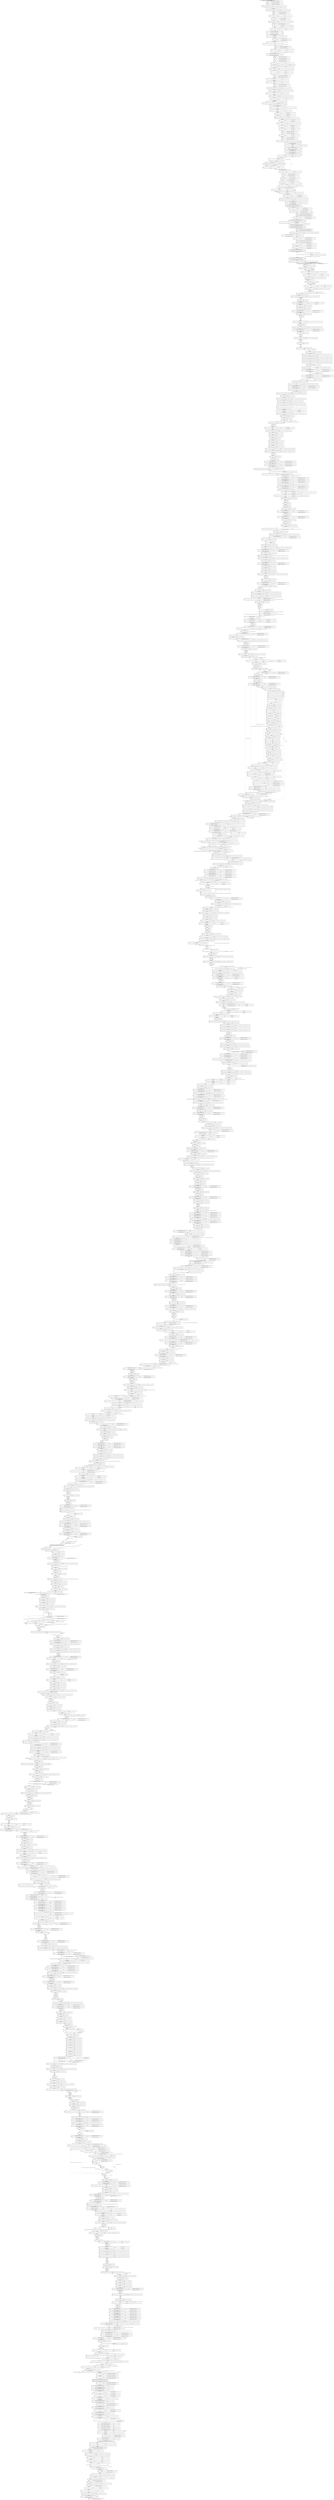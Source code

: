 digraph G {
  "6030C" [shape=box, ];
  "5911T" [shape=box, ];
  "-650CC" [shape=box, ];
  "1155CTTGAG" [shape=box, ];
  "325AC" [shape=box, ];
  "3512T" [shape=box, ];
  "480A" [shape=box, ];
  "912C" [shape=box, ];
  "1754T" [shape=box, ];
  "223GCTGTT" [shape=box, ];
  "1511C" [shape=box, ];
  "3177TTTAATTTA" [shape=box, ];
  "2184CAACTGT" [shape=box, ];
  "5302AGAC...TCT" [shape=box, ];
  "5118C" [shape=box, ];
  "3147G" [shape=box, ];
  "-557TGGCC" [shape=box, ];
  "-594G" [shape=box, ];
  "5764T" [shape=box, ];
  "-28G" [shape=box, ];
  "E5927" [shape=box, ];
  "4438G" [shape=box, ];
  "1364G" [shape=box, ];
  "3401TTAT" [shape=box, ];
  "3228T" [shape=box, ];
  "3209G" [shape=box, ];
  "1348A" [shape=box, ];
  "4756CTGG...ACA" [shape=box, ];
  "4290T" [shape=box, ];
  "2823T" [shape=box, ];
  "-328A" [shape=box, ];
  "35G" [shape=box, ];
  "3108C" [shape=box, ];
  "5999A" [shape=box, ];
  "1023A" [shape=box, ];
  "4412G" [shape=box, ];
  "5330A" [shape=box, ];
  "5798GAAGA" [shape=box, ];
  "5183TT" [shape=box, ];
  "-331A" [shape=box, ];
  "5239C" [shape=box, ];
  "4822TGGC...GCA" [shape=box, ];
  "4608A" [shape=box, ];
  "3779T" [shape=box, ];
  "3263A" [shape=box, ];
  "E5828" [shape=box, ];
  "5119T" [shape=box, ];
  "1152G" [shape=box, ];
  "1363G" [shape=box, ];
  "2019T" [shape=box, ];
  "3668T" [shape=box, ];
  "-266A" [shape=box, ];
  "5189GAAAGAAT" [shape=box, ];
  "5119C" [shape=box, ];
  "-338G" [shape=box, ];
  "2272AGGG...AGA" [shape=box, ];
  "5506A" [shape=box, ];
  "2619TTGAG" [shape=box, ];
  "-349A" [shape=box, ];
  "381G" [shape=box, ];
  "4211AAAACA" [shape=box, ];
  "5782A" [shape=box, ];
  "5090CACA...ATG" [shape=box, ];
  "5669C" [shape=box, ];
  "3269A" [shape=box, ];
  "-638C" [shape=box, ];
  "222A" [shape=box, ];
  "-311C" [shape=box, ];
  "316TATTCAGT" [shape=box, ];
  "1345A" [shape=box, ];
  "1982T" [shape=box, ];
  "1761CT" [shape=box, ];
  "1973TTCAGCCTA" [shape=box, ];
  "4273T" [shape=box, ];
  "3780C" [shape=box, ];
  "2573A" [shape=box, ];
  "4389C" [shape=box, ];
  "5111C" [shape=box, ];
  "3722T" [shape=box, ];
  "5865C" [shape=box, ];
  "172TGTA...AAG" [shape=box, ];
  "5921C" [shape=box, ];
  "-261C" [shape=box, ];
  "1689C" [shape=box, ];
  "3651G" [shape=box, ];
  "5011T" [shape=box, ];
  "4663C" [shape=box, ];
  "2609C" [shape=box, ];
  "2201ACA" [shape=box, ];
  "1264A" [shape=box, ];
  "1022T" [shape=box, ];
  "-473C" [shape=box, ];
  "5113G" [shape=box, ];
  "1426A" [shape=box, ];
  "1336G" [shape=box, ];
  "1871G" [shape=box, ];
  "127A" [shape=box, ];
  "-370G" [shape=box, ];
  "-202C" [shape=box, ];
  "2709CAAGGAT" [shape=box, ];
  "680A" [shape=box, ];
  "3640T" [shape=box, ];
  "1105A" [shape=box, ];
  "1398G" [shape=box, ];
  "5581TTGTGA" [shape=box, ];
  "S-328-DQA1*01:07Q;DQA1*01:10" [shape=box, ];
  "5900T" [shape=box, ];
  "5252G" [shape=box, ];
  "2725A" [shape=box, ];
  "1540T" [shape=box, ];
  "5402TTCT...AAC" [shape=box, ];
  "6000C" [shape=box, ];
  "3746G" [shape=box, ];
  "3443C" [shape=box, ];
  "5447C" [shape=box, ];
  "1143A" [shape=box, ];
  "1537A" [shape=box, ];
  "2265T" [shape=box, ];
  "4337CCAA...CTT" [shape=box, ];
  "2822T" [shape=box, ];
  "4184AT" [shape=box, ];
  "162GCAGAGAAA" [shape=box, ];
  "2116G" [shape=box, ];
  "1000A" [shape=box, ];
  "2547A" [shape=box, ];
  "5253CGGG...GGG" [shape=box, ];
  "-68T" [shape=box, ];
  "3585A" [shape=box, ];
  "-518A" [shape=box, ];
  "4081C" [shape=box, ];
  "1399G" [shape=box, ];
  "3815C" [shape=box, ];
  "3611G" [shape=box, ];
  "3145C" [shape=box, ];
  "1341G" [shape=box, ];
  "5741C" [shape=box, ];
  "4941TTAT...GGG" [shape=box, ];
  "4289C" [shape=box, ];
  "2199A" [shape=box, ];
  "2492GAGTCAAG" [shape=box, ];
  "4311T" [shape=box, ];
  "1418A" [shape=box, ];
  "-611C" [shape=box, ];
  "2121T" [shape=box, ];
  "5272A" [shape=box, ];
  "2910T" [shape=box, ];
  "2412AGCAAAA" [shape=box, ];
  "2633C" [shape=box, ];
  "1249A" [shape=box, ];
  "3271T" [shape=box, ];
  "-377AGACTA" [shape=box, ];
  "5113T" [shape=box, ];
  "5416ACTTCA" [shape=box, ];
  "4138T" [shape=box, ];
  "1084T" [shape=box, ];
  "-327A" [shape=box, ];
  "5827T" [shape=box, ];
  "1228A" [shape=box, ];
  "2245C" [shape=box, ];
  "3651A" [shape=box, ];
  "2022TTTT...TTT" [shape=box, ];
  "1286A" [shape=box, ];
  "2165A" [shape=box, ];
  "5923CTC" [shape=box, ];
  "5635T" [shape=box, ];
  "3779C" [shape=box, ];
  "2411C" [shape=box, ];
  "1335G" [shape=box, ];
  "5871A" [shape=box, ];
  "5122C" [shape=box, ];
  "2159G" [shape=box, ];
  "1845CATTAGGCAC" [shape=box, ];
  "-201A" [shape=box, ];
  "3382A" [shape=box, ];
  "3640C" [shape=box, ];
  "1166GAGG" [shape=box, ];
  "5599G" [shape=box, ];
  "1613GA" [shape=box, ];
  "820T" [shape=box, ];
  "1871A" [shape=box, ];
  "3634A" [shape=box, ];
  "4779T" [shape=box, ];
  "5272G" [shape=box, ];
  "1540C" [shape=box, ];
  "5916A" [shape=box, ];
  "3921A" [shape=box, ];
  "2488T" [shape=box, ];
  "-635T" [shape=box, ];
  "3533G" [shape=box, ];
  "5393C" [shape=box, ];
  "3868G" [shape=box, ];
  "5842ATTTATCATA" [shape=box, ];
  "5181T" [shape=box, ];
  "1571CTTCC" [shape=box, ];
  "1903G" [shape=box, ];
  "3529G" [shape=box, ];
  "498T" [shape=box, ];
  "5841G" [shape=box, ];
  "1866TGCAG" [shape=box, ];
  "250CCCA...TAT" [shape=box, ];
  "1425A" [shape=box, ];
  "5527GTCTT" [shape=box, ];
  "543A" [shape=box, ];
  "-35A" [shape=box, ];
  "-672T" [shape=box, ];
  "4018CTGACCA" [shape=box, ];
  "1435A" [shape=box, ];
  "132AAAT" [shape=box, ];
  "-42CTCTACA" [shape=box, ];
  "3553TGTCCT" [shape=box, ];
  "637A" [shape=box, ];
  "4390G" [shape=box, ];
  "-508GGGC" [shape=box, ];
  "3945T" [shape=box, ];
  "3242C" [shape=box, ];
  "4081G" [shape=box, ];
  "2757A" [shape=box, ];
  "5526T" [shape=box, ];
  "1143G" [shape=box, ];
  "711G" [shape=box, ];
  "2119T" [shape=box, ];
  "3837C" [shape=box, ];
  "4519TAAAGC" [shape=box, ];
  "2750TAATT" [shape=box, ];
  "5914CT" [shape=box, ];
  "3787G" [shape=box, ];
  "5326A" [shape=box, ];
  "3861A" [shape=box, ];
  "2366ATACAA" [shape=box, ];
  "-509T" [shape=box, ];
  "1386A" [shape=box, ];
  "4078T" [shape=box, ];
  "5741T" [shape=box, ];
  "3147C" [shape=box, ];
  "1001A" [shape=box, ];
  "-339A" [shape=box, ];
  "5828TATT" [shape=box, ];
  "2647GTGGT" [shape=box, ];
  "2992T" [shape=box, ];
  "5950A" [shape=box, ];
  "-360A" [shape=box, ];
  "4385C" [shape=box, ];
  "1165G" [shape=box, ];
  "1410G" [shape=box, ];
  "928A" [shape=box, ];
  "4049C" [shape=box, ];
  "-651A" [shape=box, ];
  "4280C" [shape=box, ];
  "4154T" [shape=box, ];
  "1404A" [shape=box, ];
  "2339T" [shape=box, ];
  "820A" [shape=box, ];
  "2069T" [shape=box, ];
  "2824TTGC...CTT" [shape=box, ];
  "1406G" [shape=box, ];
  "3083T" [shape=box, ];
  "1287A" [shape=box, ];
  "2306G" [shape=box, ];
  "5946A" [shape=box, ];
  "1837A" [shape=box, ];
  "2169C" [shape=box, ];
  "5077AAAA...TTT" [shape=box, ];
  "3165G" [shape=box, ];
  "4154G" [shape=box, ];
  "4360ATGG...ATT" [shape=box, ];
  "1439A" [shape=box, ];
  "5128TTCT...CTT" [shape=box, ];
  "3228C" [shape=box, ];
  "-459AGGAGAATC" [shape=box, ];
  "2070A" [shape=box, ];
  "3540C" [shape=box, ];
  "-243T" [shape=box, ];
  "1915TTTTAA" [shape=box, ];
  "5903T" [shape=box, ];
  "5736C" [shape=box, ];
  "-321G" [shape=box, ];
  "1764CTCCAGAGC" [shape=box, ];
  "1415G" [shape=box, ];
  "5205AAAAGCA" [shape=box, ];
  "1552G" [shape=box, ];
  "2457TGC" [shape=box, ];
  "501TTCC...TAT" [shape=box, ];
  "1397A" [shape=box, ];
  "5623GTTA" [shape=box, ];
  "2757T" [shape=box, ];
  "-15AGGC...AGA" [shape=box, ];
  "2986A" [shape=box, ];
  "535T" [shape=box, ];
  "1338A" [shape=box, ];
  "1366G" [shape=box, ];
  "3601A" [shape=box, ];
  "2787AAAGACCAGG" [shape=box, ];
  "2702G" [shape=box, ];
  "5344T" [shape=box, ];
  "2737AAGT...AAG" [shape=box, ];
  "3508C" [shape=box, ];
  "720G" [shape=box, ];
  "4271T" [shape=box, ];
  "5751C" [shape=box, ];
  "2326ATTGCTGA" [shape=box, ];
  "543G" [shape=box, ];
  "3186G" [shape=box, ];
  "5358T" [shape=box, ];
  "1510T" [shape=box, ];
  "2285TAGTGA" [shape=box, ];
  "4664TCA" [shape=box, ];
  "565T" [shape=box, ];
  "1288A" [shape=box, ];
  "1484T" [shape=box, ];
  "2657A" [shape=box, ];
  "3834GCA" [shape=box, ];
  "2020A" [shape=box, ];
  "5985T" [shape=box, ];
  "1324GGAAGG" [shape=box, ];
  "2419T" [shape=box, ];
  "2949C" [shape=box, ];
  "2633A" [shape=box, ];
  "2881A" [shape=box, ];
  "5574A" [shape=box, ];
  "5905CTTAA" [shape=box, ];
  "5946C" [shape=box, ];
  "128C" [shape=box, ];
  "126G" [shape=box, ];
  "1347G" [shape=box, ];
  "4126G" [shape=box, ];
  "2056AAGCAAGA" [shape=box, ];
  "1449A" [shape=box, ];
  "1388A" [shape=box, ];
  "2122A" [shape=box, ];
  "1260C" [shape=box, ];
  "79CATTGTGG" [shape=box, ];
  "809GCAA...AGG" [shape=box, ];
  "3667C" [shape=box, ];
  "2271A" [shape=box, ];
  "1352A" [shape=box, ];
  "1420G" [shape=box, ];
  "1944AGAGCC" [shape=box, ];
  "161T" [shape=box, ];
  "1397G" [shape=box, ];
  "2271G" [shape=box, ];
  "3165A" [shape=box, ];
  "1743C" [shape=box, ];
  "-189T" [shape=box, ];
  "1192TGGC...AGA" [shape=box, ];
  "1542T" [shape=box, ];
  "5110C" [shape=box, ];
  "5678A" [shape=box, ];
  "1657T" [shape=box, ];
  "2626GGA" [shape=box, ];
  "1350A" [shape=box, ];
  "786TAGC...TTT" [shape=box, ];
  "-347G" [shape=box, ];
  "2841A" [shape=box, ];
  "6003G" [shape=box, ];
  "486G" [shape=box, ];
  "5014C" [shape=box, ];
  "3748GA" [shape=box, ];
  "917C" [shape=box, ];
  "4633A" [shape=box, ];
  "-593T" [shape=box, ];
  "1933AATG" [shape=box, ];
  "1412A" [shape=box, ];
  "960A" [shape=box, ];
  "3864A" [shape=box, ];
  "5102GTTTCTTT" [shape=box, ];
  "3012A" [shape=box, ];
  "5212A" [shape=box, ];
  "3354T" [shape=box, ];
  "4388C" [shape=box, ];
  "1485AATTATT" [shape=box, ];
  "1844C" [shape=box, ];
  "1686AC" [shape=box, ];
  "-450A" [shape=box, ];
  "4513T" [shape=box, ];
  "-193G" [shape=box, ];
  "3173AG" [shape=box, ];
  "5245G" [shape=box, ];
  "4452A" [shape=box, ];
  "-401T" [shape=box, ];
  "5270G" [shape=box, ];
  "1170T" [shape=box, ];
  "5ATGA...CTG" [shape=box, ];
  "4161C" [shape=box, ];
  "785G" [shape=box, ];
  "3665A" [shape=box, ];
  "327A" [shape=box, ];
  "43C" [shape=box, ];
  "40C" [shape=box, ];
  "5179TT" [shape=box, ];
  "-714A" [shape=box, ];
  "2050CCA" [shape=box, ];
  "860C" [shape=box, ];
  "1392A" [shape=box, ];
  "4100T" [shape=box, ];
  "4615G" [shape=box, ];
  "3515A" [shape=box, ];
  "1448A" [shape=box, ];
  "1913C" [shape=box, ];
  "-365G" [shape=box, ];
  "3089T" [shape=box, ];
  "3898G" [shape=box, ];
  "759TA" [shape=box, ];
  "2214T" [shape=box, ];
  "3272G" [shape=box, ];
  "1755CACC" [shape=box, ];
  "3781GGAC" [shape=box, ];
  "4148GCCT" [shape=box, ];
  "1529G" [shape=box, ];
  "-306C" [shape=box, ];
  "4062GGTC...TGG" [shape=box, ];
  "3406ATAT...ACC" [shape=box, ];
  "637G" [shape=box, ];
  "861TTG" [shape=box, ];
  "2786C" [shape=box, ];
  "5222G" [shape=box, ];
  "2438C" [shape=box, ];
  "2708T" [shape=box, ];
  "3602TTATTAAC" [shape=box, ];
  "845TTTATA" [shape=box, ];
  "3251C" [shape=box, ];
  "481GTAG" [shape=box, ];
  "5912T" [shape=box, ];
  "3206T" [shape=box, ];
  "2096TG" [shape=box, ];
  "3539T" [shape=box, ];
  "-337A" [shape=box, ];
  "4240GCT" [shape=box, ];
  "1389A" [shape=box, ];
  "1077AG" [shape=box, ];
  "3459C" [shape=box, ];
  "2200C" [shape=box, ];
  "3525A" [shape=box, ];
  "3084CAGTT" [shape=box, ];
  "998C" [shape=box, ];
  "136C" [shape=box, ];
  "-330AA" [shape=box, ];
  "2266CTGCA" [shape=box, ];
  "3552A" [shape=box, ];
  "-473T" [shape=box, ];
  "B4-4714" [shape=box, ];
  "1547CTCTT" [shape=box, ];
  "3515T" [shape=box, ];
  "6021A" [shape=box, ];
  "5110T" [shape=box, ];
  "4029GCCTCTT" [shape=box, ];
  "3065AT" [shape=box, ];
  "2292GGAAAC" [shape=box, ];
  "3278A" [shape=box, ];
  "864G" [shape=box, ];
  "5735G" [shape=box, ];
  "2053T" [shape=box, ];
  "1729A" [shape=box, ];
  "4255CTGC...ATG" [shape=box, ];
  "4126A" [shape=box, ];
  "-364AA" [shape=box, ];
  "5111A" [shape=box, ];
  "1013A" [shape=box, ];
  "5988G" [shape=box, ];
  "1865A" [shape=box, ];
  "2488C" [shape=box, ];
  "3559G" [shape=box, ];
  "2631A" [shape=box, ];
  "1941T" [shape=box, ];
  "3395G" [shape=box, ];
  "1714G" [shape=box, ];
  "3972C" [shape=box, ];
  "2046G" [shape=box, ];
  "-441T" [shape=box, ];
  "195TTCA...AGA" [shape=box, ];
  "2883AGAAC" [shape=box, ];
  "2841T" [shape=box, ];
  "3817A" [shape=box, ];
  "-340G" [shape=box, ];
  "3251G" [shape=box, ];
  "2596AGACAA" [shape=box, ];
  "680T" [shape=box, ];
  "808T" [shape=box, ];
  "961GGTG...GGC" [shape=box, ];
  "3224G" [shape=box, ];
  "95T" [shape=box, ];
  "-173TCTTAATA" [shape=box, ];
  "1368G" [shape=box, ];
  "35A" [shape=box, ];
  "5112T" [shape=box, ];
  "1370G" [shape=box, ];
  "5069TAT" [shape=box, ];
  "-397T" [shape=box, ];
  "5636C" [shape=box, ];
  "3354C" [shape=box, ];
  "4124GA" [shape=box, ];
  "5222A" [shape=box, ];
  "3110T" [shape=box, ];
  "4036G" [shape=box, ];
  "3722A" [shape=box, ];
  "5887T" [shape=box, ];
  "661TTAC...CAT" [shape=box, ];
  "2518G" [shape=box, ];
  "297T" [shape=box, ];
  "1342G" [shape=box, ];
  "3443A" [shape=box, ];
  "362T" [shape=box, ];
  "1264G" [shape=box, ];
  "3786T" [shape=box, ];
  "3089C" [shape=box, ];
  "5743GACCCAT" [shape=box, ];
  "-304A" [shape=box, ];
  "-575AGGAGTTC" [shape=box, ];
  "3050GTAA...CAC" [shape=box, ];
  "-267C" [shape=box, ];
  "3810A" [shape=box, ];
  "221T" [shape=box, ];
  "3818T" [shape=box, ];
  "3004C" [shape=box, ];
  "5114C" [shape=box, ];
  "2420T" [shape=box, ];
  "1442G" [shape=box, ];
  "5326T" [shape=box, ];
  "2932CCACT" [shape=box, ];
  "1365G" [shape=box, ];
  "2408T" [shape=box, ];
  "5089C" [shape=box, ];
  "3514C" [shape=box, ];
  "5374T" [shape=box, ];
  "999G" [shape=box, ];
  "954T" [shape=box, ];
  "3920C" [shape=box, ];
  "3357C" [shape=box, ];
  "2291T" [shape=box, ];
  "4585AGGT...AAG" [shape=box, ];
  "65TGTGGAGGT" [shape=box, ];
  "2803GAAA...TTT" [shape=box, ];
  "64C" [shape=box, ];
  "5328GG" [shape=box, ];
  "-266G" [shape=box, ];
  "5118T" [shape=box, ];
  "3977C" [shape=box, ];
  "-344A" [shape=box, ];
  "1859TGGGCA" [shape=box, ];
  "4477C" [shape=box, ];
  "2138TGTGCCTG" [shape=box, ];
  "5533ATCATCC" [shape=box, ];
  "2284T" [shape=box, ];
  "5449CCTA...CAG" [shape=box, ];
  "3586AA" [shape=box, ];
  "784T" [shape=box, ];
  "749ATGTCAATT" [shape=box, ];
  "5026G" [shape=box, ];
  "4299T" [shape=box, ];
  "2325T" [shape=box, ];
  "1729C" [shape=box, ];
  "1760G" [shape=box, ];
  "4335T" [shape=box, ];
  "194C" [shape=box, ];
  "5111T" [shape=box, ];
  "726C" [shape=box, ];
  "-325AAA" [shape=box, ];
  "5482A" [shape=box, ];
  "3692C" [shape=box, ];
  "64T" [shape=box, ];
  "2166TGT" [shape=box, ];
  "2476TT" [shape=box, ];
  "1419G" [shape=box, ];
  "2198T" [shape=box, ];
  "-725A" [shape=box, ];
  "5613T" [shape=box, ];
  "1030T" [shape=box, ];
  "3690T" [shape=box, ];
  "5989TGTTACCTAC" [shape=box, ];
  "-493T" [shape=box, ];
  "3400C" [shape=box, ];
  "53G" [shape=box, ];
  "S-97-DQA1*01:14" [shape=box, ];
  "5987A" [shape=box, ];
  "4527AGGC...GTC" [shape=box, ];
  "194T" [shape=box, ];
  "5794A" [shape=box, ];
  "2284C" [shape=box, ];
  "4319A" [shape=box, ];
  "3390GCATT" [shape=box, ];
  "1386G" [shape=box, ];
  "4551A" [shape=box, ];
  "4715AGGT...TCC" [shape=box, ];
  "2779ACCACTG" [shape=box, ];
  "1405A" [shape=box, ];
  "-721G" [shape=box, ];
  "5670TGTGGACA" [shape=box, ];
  "3405C" [shape=box, ];
  "192CC" [shape=box, ];
  "2821G" [shape=box, ];
  "2408C" [shape=box, ];
  "5446G" [shape=box, ];
  "2633T" [shape=box, ];
  "1492AAT" [shape=box, ];
  "3747C" [shape=box, ];
  "1413G" [shape=box, ];
  "1742A" [shape=box, ];
  "934C" [shape=box, ];
  "6001AG" [shape=box, ];
  "4633G" [shape=box, ];
  "4320T" [shape=box, ];
  "2755T" [shape=box, ];
  "377GTGA" [shape=box, ];
  "1350G" [shape=box, ];
  "4170G" [shape=box, ];
  "3076A" [shape=box, ];
  "3357T" [shape=box, ];
  "3693A" [shape=box, ];
  "3243CTCCTTCA" [shape=box, ];
  "4025T" [shape=box, ];
  "4357C" [shape=box, ];
  "1280GA" [shape=box, ];
  "3663TA" [shape=box, ];
  "-494G" [shape=box, ];
  "-97GCAG...ATT" [shape=box, ];
  "681TGTG...CAA" [shape=box, ];
  "5481T" [shape=box, ];
  "824C" [shape=box, ];
  "1553ATGCAT" [shape=box, ];
  "4162A" [shape=box, ];
  "3508T" [shape=box, ];
  "1002GCAG...ATC" [shape=box, ];
  "279T" [shape=box, ];
  "4274GTC" [shape=box, ];
  "5212C" [shape=box, ];
  "477G" [shape=box, ];
  "3720T" [shape=box, ];
  "4244CAACTCTAC" [shape=box, ];
  "1430G" [shape=box, ];
  "3389G" [shape=box, ];
  "4438C" [shape=box, ];
  "5076A" [shape=box, ];
  "3109A" [shape=box, ];
  "-636C" [shape=box, ];
  "4253T" [shape=box, ];
  "-601T" [shape=box, ];
  "1230C" [shape=box, ];
  "285GTTC...GGA" [shape=box, ];
  "1262AG" [shape=box, ];
  "913TTCA" [shape=box, ];
  "2988C" [shape=box, ];
  "5602G" [shape=box, ];
  "1413A" [shape=box, ];
  "881A" [shape=box, ];
  "3902G" [shape=box, ];
  "4668GGCA...CTT" [shape=box, ];
  "4772T" [shape=box, ];
  "5961T" [shape=box, ];
  "3176G" [shape=box, ];
  "-409T" [shape=box, ];
  "2246GAAAA" [shape=box, ];
  "1380G" [shape=box, ];
  "2677AGCT...GCA" [shape=box, ];
  "802TTCTTT" [shape=box, ];
  "S-128-DQA1*04:01:02:01" [shape=box, ];
  "-154A" [shape=box, ];
  "4271C" [shape=box, ];
  "-58GAG" [shape=box, ];
  "-343A" [shape=box, ];
  "2890A" [shape=box, ];
  "1357G" [shape=box, ];
  "395GATA...AAT" [shape=box, ];
  "-698A" [shape=box, ];
  "-247AGAA" [shape=box, ];
  "1543ACC" [shape=box, ];
  "1191A" [shape=box, ];
  "3543CTGTGTAGA" [shape=box, ];
  "1393A" [shape=box, ];
  "57C" [shape=box, ];
  "2176A" [shape=box, ];
  "721T" [shape=box, ];
  "-428TTGC...CGA" [shape=box, ];
  "5115T" [shape=box, ];
  "4750GTGAC" [shape=box, ];
  "1423A" [shape=box, ];
  "5506G" [shape=box, ];
  "3430A" [shape=box, ];
  "4163A" [shape=box, ];
  "1855A" [shape=box, ];
  "4840G" [shape=box, ];
  "2554T" [shape=box, ];
  "3610C" [shape=box, ];
  "5197A" [shape=box, ];
  "2554C" [shape=box, ];
  "1504TCTCTT" [shape=box, ];
  "3919T" [shape=box, ];
  "189G" [shape=box, ];
  "601G" [shape=box, ];
  "6026GCT" [shape=box, ];
  "1744A" [shape=box, ];
  "1623G" [shape=box, ];
  "E6031" [shape=box, ];
  "1349G" [shape=box, ];
  "4061T" [shape=box, ];
  "3313T" [shape=box, ];
  "1279G" [shape=box, ];
  "5026T" [shape=box, ];
  "1763C" [shape=box, ];
  "3740AAGTC" [shape=box, ];
  "4931A" [shape=box, ];
  "4551C" [shape=box, ];
  "190C" [shape=box, ];
  "1228G" [shape=box, ];
  "-141A" [shape=box, ];
  "2405G" [shape=box, ];
  "1416A" [shape=box, ];
  "1417A" [shape=box, ];
  "2456T" [shape=box, ];
  "3939G" [shape=box, ];
  "4333A" [shape=box, ];
  "3912A" [shape=box, ];
  "4160A" [shape=box, ];
  "4596A" [shape=box, ];
  "2676C" [shape=box, ];
  "-265TGTC" [shape=box, ];
  "5271T" [shape=box, ];
  "-66CTTGTCT" [shape=box, ];
  "2036G" [shape=box, ];
  "3946CATC...GTT" [shape=box, ];
  "5299G" [shape=box, ];
  "1808CCTC...GCT" [shape=box, ];
  "2778G" [shape=box, ];
  "5853CC" [shape=box, ];
  "-435T" [shape=box, ];
  "5321A" [shape=box, ];
  "1942T" [shape=box, ];
  "4229T" [shape=box, ];
  "1383A" [shape=box, ];
  "865TAAA" [shape=box, ];
  "3728G" [shape=box, ];
  "3318T" [shape=box, ];
  "2306A" [shape=box, ];
  "2147C" [shape=box, ];
  "4101GAG" [shape=box, ];
  "2125A" [shape=box, ];
  "1657G" [shape=box, ];
  "5355CT" [shape=box, ];
  "1384A" [shape=box, ];
  "5523C" [shape=box, ];
  "3080A" [shape=box, ];
  "4082CCAT...AGA" [shape=box, ];
  "5213AGATTTATT" [shape=box, ];
  "-54T" [shape=box, ];
  "5852T" [shape=box, ];
  "-259G" [shape=box, ];
  "-486A" [shape=box, ];
  "-164AAACTCTTCA" [shape=box, ];
  "1283A" [shape=box, ];
  "3738G" [shape=box, ];
  "4026GT" [shape=box, ];
  "-720C" [shape=box, ];
  "-311T" [shape=box, ];
  "4525A" [shape=box, ];
  "5114T" [shape=box, ];
  "331GC" [shape=box, ];
  "-567A" [shape=box, ];
  "1626A" [shape=box, ];
  "2089GCA" [shape=box, ];
  "1511G" [shape=box, ];
  "2882C" [shape=box, ];
  "1342A" [shape=box, ];
  "-359G" [shape=box, ];
  "577TGGG...AGT" [shape=box, ];
  "-441C" [shape=box, ];
  "4935G" [shape=box, ];
  "3780T" [shape=box, ];
  "2470C" [shape=box, ];
  "4584G" [shape=box, ];
  "2372A" [shape=box, ];
  "2A" [shape=box, ];
  "5669T" [shape=box, ];
  "2595C" [shape=box, ];
  "5490G" [shape=box, ];
  "-344G" [shape=box, ];
  "4930T" [shape=box, ];
  "5227A" [shape=box, ];
  "1433A" [shape=box, ];
  "5883ACCT" [shape=box, ];
  "41GC" [shape=box, ];
  "4301T" [shape=box, ];
  "4195G" [shape=box, ];
  "-219G" [shape=box, ];
  "-601G" [shape=box, ];
  "1426G" [shape=box, ];
  "1229G" [shape=box, ];
  "3991A" [shape=box, ];
  "-460G" [shape=box, ];
  "4300A" [shape=box, ];
  "2937C" [shape=box, ];
  "2889T" [shape=box, ];
  "1267G" [shape=box, ];
  "3355CA" [shape=box, ];
  "3400T" [shape=box, ];
  "3721A" [shape=box, ];
  "-304C" [shape=box, ];
  "3811CACA" [shape=box, ];
  "107ATGT...CTG" [shape=box, ];
  "B3-4267" [shape=box, ];
  "2160AATCT" [shape=box, ];
  "1419A" [shape=box, ];
  "758T" [shape=box, ];
  "3542T" [shape=box, ];
  "1459A" [shape=box, ];
  "B7-5587" [shape=box, ];
  "5241ACA" [shape=box, ];
  "2632G" [shape=box, ];
  "362C" [shape=box, ];
  "2708G" [shape=box, ];
  "2301A" [shape=box, ];
  "1705TTATTAACC" [shape=box, ];
  "2088T" [shape=box, ];
  "5764C" [shape=box, ];
  "2873G" [shape=box, ];
  "334TGGA...GTC" [shape=box, ];
  "2220A" [shape=box, ];
  "4112C" [shape=box, ];
  "3223T" [shape=box, ];
  "5401A" [shape=box, ];
  "4105AGTTCTA" [shape=box, ];
  "4779C" [shape=box, ];
  "4583A" [shape=box, ];
  "-578G" [shape=box, ];
  "4123A" [shape=box, ];
  "1267C" [shape=box, ];
  "5599A" [shape=box, ];
  "4839G" [shape=box, ];
  "3691A" [shape=box, ];
  "4050TACCAGT" [shape=box, ];
  "3146A" [shape=box, ];
  "1401A" [shape=box, ];
  "5620C" [shape=box, ];
  "150T" [shape=box, ];
  "2119C" [shape=box, ];
  "2165G" [shape=box, ];
  "4301A" [shape=box, ];
  "-188GTCT...GGC" [shape=box, ];
  "5076C" [shape=box, ];
  "2122G" [shape=box, ];
  "3075C" [shape=box, ];
  "4208C" [shape=box, ];
  "1912A" [shape=box, ];
  "3670TGAC...AAG" [shape=box, ];
  "1431G" [shape=box, ];
  "4711T" [shape=box, ];
  "-320CCCA" [shape=box, ];
  "-218GAGGCTGC" [shape=box, ];
  "1754C" [shape=box, ];
  "3785A" [shape=box, ];
  "3591T" [shape=box, ];
  "3262A" [shape=box, ];
  "5182T" [shape=box, ];
  "376A" [shape=box, ];
  "1432G" [shape=box, ];
  "3601G" [shape=box, ];
  "3939T" [shape=box, ];
  "-536GTCT...ACA" [shape=box, ];
  "-579A" [shape=box, ];
  "3745T" [shape=box, ];
  "5345AGAGCCAAC" [shape=box, ];
  "5793C" [shape=box, ];
  "1560CCTTTCTCCC" [shape=box, ];
  "748A" [shape=box, ];
  "96G" [shape=box, ];
  "3215AGTCAGAA" [shape=box, ];
  "3613G" [shape=box, ];
  "4408T" [shape=box, ];
  "1781TCTT...TTC" [shape=box, ];
  "249C" [shape=box, ];
  "2105CTGATCCTG" [shape=box, ];
  "3347A" [shape=box, ];
  "4209G" [shape=box, ];
  "4074CAGT" [shape=box, ];
  "1275A" [shape=box, ];
  "776ATTA" [shape=box, ];
  "4073C" [shape=box, ];
  "2522T" [shape=box, ];
  "3048C" [shape=box, ];
  "1285G" [shape=box, ];
  "-242A" [shape=box, ];
  "3110C" [shape=box, ];
  "2611GCCAGAT" [shape=box, ];
  "53A" [shape=box, ];
  "4218AACTTGAACA" [shape=box, ];
  "2500G" [shape=box, ];
  "-684C" [shape=box, ];
  "638TCAT...TCA" [shape=box, ];
  "2957GTAG...GAT" [shape=box, ];
  "-165G" [shape=box, ];
  "1269AAGGAA" [shape=box, ];
  "4974C" [shape=box, ];
  "4445T" [shape=box, ];
  "5042A" [shape=box, ];
  "3109G" [shape=box, ];
  "4635G" [shape=box, ];
  "3635AA" [shape=box, ];
  "-443T" [shape=box, ];
  "1942G" [shape=box, ];
  "5357G" [shape=box, ];
  "5856TTTTCTCCT" [shape=box, ];
  "1241AAAGAAA" [shape=box, ];
  "-582C" [shape=box, ];
  "3774G" [shape=box, ];
  "1445A" [shape=box, ];
  "3610T" [shape=box, ];
  "1385A" [shape=box, ];
  "5622G" [shape=box, ];
  "-67G" [shape=box, ];
  "1349A" [shape=box, ];
  "-331G" [shape=box, ];
  "799CTT" [shape=box, ];
  "3339A" [shape=box, ];
  "418T" [shape=box, ];
  "5918ATC" [shape=box, ];
  "5631TGAA" [shape=box, ];
  "5354T" [shape=box, ];
  "2556GTCAT" [shape=box, ];
  "1408G" [shape=box, ];
  "4596G" [shape=box, ];
  "1013C" [shape=box, ];
  "4153T" [shape=box, ];
  "2298A" [shape=box, ];
  "1844T" [shape=box, ];
  "1586CCA" [shape=box, ];
  "2334C" [shape=box, ];
  "3585G" [shape=box, ];
  "-24CAACTGCT" [shape=box, ];
  "5273GGCC" [shape=box, ];
  "1503C" [shape=box, ];
  "4413TGTA...TAT" [shape=box, ];
  "4391TCTC...TAT" [shape=box, ];
  "208G" [shape=box, ];
  "3751A" [shape=box, ];
  "4616G" [shape=box, ];
  "1986A" [shape=box, ];
  "2148C" [shape=box, ];
  "-336AAAAA" [shape=box, ];
  "S-303-DQA1*01:11" [shape=box, ];
  "5468A" [shape=box, ];
  "3945C" [shape=box, ];
  "1745GTGGAAGTT" [shape=box, ];
  "5291TTTCTAAT" [shape=box, ];
  "2973C" [shape=box, ];
  "5358C" [shape=box, ];
  "831TTTA...GAA" [shape=box, ];
  "4772C" [shape=box, ];
  "2595T" [shape=box, ];
  "1615G" [shape=box, ];
  "3914G" [shape=box, ];
  "1373A" [shape=box, ];
  "5977T" [shape=box, ];
  "2842TGAA" [shape=box, ];
  "4539G" [shape=box, ];
  "2633G" [shape=box, ];
  "1903T" [shape=box, ];
  "5490A" [shape=box, ];
  "2990CC" [shape=box, ];
  "1071AAAAAA" [shape=box, ];
  "-347A" [shape=box, ];
  "1461A" [shape=box, ];
  "2444A" [shape=box, ];
  "3012G" [shape=box, ];
  "2309A" [shape=box, ];
  "3914A" [shape=box, ];
  "-695G" [shape=box, ];
  "2150TCTTCCCCA" [shape=box, ];
  "1370A" [shape=box, ];
  "3884TGGA...CAC" [shape=box, ];
  "5738C" [shape=box, ];
  "1458A" [shape=box, ];
  "4388T" [shape=box, ];
  "2177AATATA" [shape=box, ];
  "1637A" [shape=box, ];
  "2137G" [shape=box, ];
  "1428G" [shape=box, ];
  "1001G" [shape=box, ];
  "3868C" [shape=box, ];
  "1606CTTTATA" [shape=box, ];
  "-67C" [shape=box, ];
  "5446A" [shape=box, ];
  "-267A" [shape=box, ];
  "1589T" [shape=box, ];
  "3861C" [shape=box, ];
  "2909A" [shape=box, ];
  "6005A" [shape=box, ];
  "1624TG" [shape=box, ];
  "881G" [shape=box, ];
  "2G" [shape=box, ];
  "3728T" [shape=box, ];
  "5741A" [shape=box, ];
  "4165TT" [shape=box, ];
  "3816T" [shape=box, ];
  "3389A" [shape=box, ];
  "3589TA" [shape=box, ];
  "-414T" [shape=box, ];
  "1144TGGGAGGA" [shape=box, ];
  "5314T" [shape=box, ];
  "1658AGTTAAAAGG" [shape=box, ];
  "1470AAGG...GAT" [shape=box, ];
  "1330G" [shape=box, ];
  "-28A" [shape=box, ];
  "5635G" [shape=box, ];
  "3907G" [shape=box, ];
  "5299A" [shape=box, ];
  "3473ATTA...TTC" [shape=box, ];
  "1099C" [shape=box, ];
  "4976AGCC...GGG" [shape=box, ];
  "-200GGGGATT" [shape=box, ];
  "2604TTGGA" [shape=box, ];
  "392G" [shape=box, ];
  "1330A" [shape=box, ];
  "3682T" [shape=box, ];
  "382GTTTCCATCA" [shape=box, ];
  "1585G" [shape=box, ];
  "533AA" [shape=box, ];
  "4821A" [shape=box, ];
  "1231C" [shape=box, ];
  "-25C" [shape=box, ];
  "3046G" [shape=box, ];
  "537T" [shape=box, ];
  "3113C" [shape=box, ];
  "-401C" [shape=box, ];
  "5432AGCC...TTC" [shape=box, ];
  "-326G" [shape=box, ];
  "2263T" [shape=box, ];
  "3076G" [shape=box, ];
  "2950CTTAAT" [shape=box, ];
  "-322T" [shape=box, ];
  "2658C" [shape=box, ];
  "2421T" [shape=box, ];
  "2134A" [shape=box, ];
  "-359A" [shape=box, ];
  "2035T" [shape=box, ];
  "95C" [shape=box, ];
  "514A" [shape=box, ];
  "2523TTTGTTGGTG" [shape=box, ];
  "2298G" [shape=box, ];
  "1058T" [shape=box, ];
  "75AAG" [shape=box, ];
  "3272T" [shape=box, ];
  "4037T" [shape=box, ];
  "5169TCTT" [shape=box, ];
  "-343G" [shape=box, ];
  "5178T" [shape=box, ];
  "5910G" [shape=box, ];
  "1627G" [shape=box, ];
  "4357G" [shape=box, ];
  "2053C" [shape=box, ];
  "2480TGTTTGA" [shape=box, ];
  "4291TCTTTACT" [shape=box, ];
  "-153CTAGT" [shape=box, ];
  "5662G" [shape=box, ];
  "3977T" [shape=box, ];
  "4663T" [shape=box, ];
  "2264C" [shape=box, ];
  "4447AAATC" [shape=box, ];
  "1875C" [shape=box, ];
  "126A" [shape=box, ];
  "5182C" [shape=box, ];
  "1051AGCAAGA" [shape=box, ];
  "1858A" [shape=box, ];
  "427G" [shape=box, ];
  "2148A" [shape=box, ];
  "4514AGGA" [shape=box, ];
  "1836C" [shape=box, ];
  "S-55-DQA1*04:01:01" [shape=box, ];
  "5910A" [shape=box, ];
  "1374G" [shape=box, ];
  "928G" [shape=box, ];
  "1367A" [shape=box, ];
  "1161T" [shape=box, ];
  "2987T" [shape=box, ];
  "5783CCATCTACAG" [shape=box, ];
  "4334T" [shape=box, ];
  "1938AAT" [shape=box, ];
  "1837G" [shape=box, ];
  "4755A" [shape=box, ];
  "5621T" [shape=box, ];
  "E5735" [shape=box, ];
  "4078A" [shape=box, ];
  "3986C" [shape=box, ];
  "-472GGGA...GAG" [shape=box, ];
  "-592G" [shape=box, ];
  "4203GCTGT" [shape=box, ];
  "1437G" [shape=box, ];
  "4038GGTG...CTT" [shape=box, ];
  "88GTGAGTG" [shape=box, ];
  "1914C" [shape=box, ];
  "-27CA" [shape=box, ];
  "5622T" [shape=box, ];
  "-667T" [shape=box, ];
  "-55G" [shape=box, ];
  "3175G" [shape=box, ];
  "918CTCATCTAAT" [shape=box, ];
  "1943C" [shape=box, ];
  "1261A" [shape=box, ];
  "-611T" [shape=box, ];
  "3431TCTT...ACT" [shape=box, ];
  "1515T" [shape=box, ];
  "5630C" [shape=box, ];
  "1411A" [shape=box, ];
  "1285A" [shape=box, ];
  "1153C" [shape=box, ];
  "2937A" [shape=box, ];
  "-210A" [shape=box, ];
  "2956A" [shape=box, ];
  "1248A" [shape=box, ];
  "-429T" [shape=box, ];
  "2204C" [shape=box, ];
  "2664GATG...ACT" [shape=box, ];
  "3G" [shape=box, ];
  "4539A" [shape=box, ];
  "1463C" [shape=box, ];
  "5325T" [shape=box, ];
  "1857T" [shape=box, ];
  "5073TCC" [shape=box, ];
  "2646C" [shape=box, ];
  "4158A" [shape=box, ];
  "5017T" [shape=box, ];
  "4320G" [shape=box, ];
  "1589C" [shape=box, ];
  "4635A" [shape=box, ];
  "3986T" [shape=box, ];
  "-442C" [shape=box, ];
  "2445GAAAAGAA" [shape=box, ];
  "960T" [shape=box, ];
  "1323A" [shape=box, ];
  "129AG" [shape=box, ];
  "1360A" [shape=box, ];
  "1404G" [shape=box, ];
  "-131G" [shape=box, ];
  "2251A" [shape=box, ];
  "298GCTA...ATT" [shape=box, ];
  "5892G" [shape=box, ];
  "2471ATATA" [shape=box, ];
  "3815T" [shape=box, ];
  "3112T" [shape=box, ];
  "601A" [shape=box, ];
  "E5765" [shape=box, ];
  "4170A" [shape=box, ];
  "4037C" [shape=box, ];
  "1415A" [shape=box, ];
  "-255T" [shape=box, ];
  "1343G" [shape=box, ];
  "5637G" [shape=box, ];
  "5246G" [shape=box, ];
  "1099T" [shape=box, ];
  "1014TTTGAGCC" [shape=box, ];
  "1384G" [shape=box, ];
  "-504A" [shape=box, ];
  "S-330-DQA1*05:03" [shape=box, ];
  "2603C" [shape=box, ];
  "2095T" [shape=box, ];
  "5491TTGT...CTC" [shape=box, ];
  "2135CT" [shape=box, ];
  "2846G" [shape=box, ];
  "1559T" [shape=box, ];
  "5980T" [shape=box, ];
  "1456GG" [shape=box, ];
  "27TGCTGGGG" [shape=box, ];
  "1079T" [shape=box, ];
  "-581GA" [shape=box, ];
  "485A" [shape=box, ];
  "2749A" [shape=box, ];
  "4662C" [shape=box, ];
  "3514A" [shape=box, ];
  "5742A" [shape=box, ];
  "3747T" [shape=box, ];
  "5613A" [shape=box, ];
  "3252AGG" [shape=box, ];
  "74G" [shape=box, ];
  "5240C" [shape=box, ];
  "5692AGTT...ACA" [shape=box, ];
  "2802C" [shape=box, ];
  "1354A" [shape=box, ];
  "190G" [shape=box, ];
  "4171G" [shape=box, ];
  "2098A" [shape=box, ];
  "78A" [shape=box, ];
  "2624G" [shape=box, ];
  "3262G" [shape=box, ];
  "1377A" [shape=box, ];
  "1322A" [shape=box, ];
  "328A" [shape=box, ];
  "499G" [shape=box, ];
  "1445G" [shape=box, ];
  "283G" [shape=box, ];
  "4100C" [shape=box, ];
  "1590CTCTG" [shape=box, ];
  "3837A" [shape=box, ];
  "5926A" [shape=box, ];
  "5588ATCC...CTG" [shape=box, ];
  "2401T" [shape=box, ];
  "3788T" [shape=box, ];
  "136T" [shape=box, ];
  "2301G" [shape=box, ];
  "4409CC" [shape=box, ];
  "1428A" [shape=box, ];
  "5887C" [shape=box, ];
  "2552G" [shape=box, ];
  "3775AAAA" [shape=box, ];
  "1403A" [shape=box, ];
  "468T" [shape=box, ];
  "3987G" [shape=box, ];
  "1669GAAGT" [shape=box, ];
  "123A" [shape=box, ];
  "2487A" [shape=box, ];
  "5888TTCT" [shape=box, ];
  "1605T" [shape=box, ];
  "1333G" [shape=box, ];
  "1576G" [shape=box, ];
  "2349CAGC...AAC" [shape=box, ];
  "3972A" [shape=box, ];
  "1276GAA" [shape=box, ];
  "2220G" [shape=box, ];
  "3207AA" [shape=box, ];
  "1268G" [shape=box, ];
  "1393G" [shape=box, ];
  "5603A" [shape=box, ];
  "5686GTT" [shape=box, ];
  "421TGAAGT" [shape=box, ];
  "726T" [shape=box, ];
  "5177T" [shape=box, ];
  "4359C" [shape=box, ];
  "1420A" [shape=box, ];
  "5765CCTG...ATC" [shape=box, ];
  "3319CATT...GTT" [shape=box, ];
  "4607T" [shape=box, ];
  "3855C" [shape=box, ];
  "-355G" [shape=box, ];
  "5448A" [shape=box, ];
  "4614T" [shape=box, ];
  "5913T" [shape=box, ];
  "4334C" [shape=box, ];
  "4918T" [shape=box, ];
  "2098G" [shape=box, ];
  "171T" [shape=box, ];
  "3396TTTA" [shape=box, ];
  "999A" [shape=box, ];
  "3270A" [shape=box, ];
  "3700T" [shape=box, ];
  "-303T" [shape=box, ];
  "5394ACTCTGC" [shape=box, ];
  "5904C" [shape=box, ];
  "3206C" [shape=box, ];
  "1444C" [shape=box, ];
  "5852C" [shape=box, ];
  "5344C" [shape=box, ];
  "3107T" [shape=box, ];
  "1395A" [shape=box, ];
  "3210TGTT" [shape=box, ];
  "-337G" [shape=box, ];
  "5014T" [shape=box, ];
  "3686A" [shape=box, ];
  "1165T" [shape=box, ];
  "727TTTG...ATG" [shape=box, ];
  "5246A" [shape=box, ];
  "1469A" [shape=box, ];
  "-487T" [shape=box, ];
  "486T" [shape=box, ];
  "3715T" [shape=box, ];
  "-450G" [shape=box, ];
  "1780A" [shape=box, ];
  "3268A" [shape=box, ];
  "E5669" [shape=box, ];
  "-537C" [shape=box, ];
  "3883T" [shape=box, ];
  "869T" [shape=box, ];
  "123G" [shape=box, ];
  "1368A" [shape=box, ];
  "-241T" [shape=box, ];
  "1495T" [shape=box, ];
  "-705GGATGCC" [shape=box, ];
  "36CCCT" [shape=box, ];
  "-637G" [shape=box, ];
  "5043GTTC...CTC" [shape=box, ];
  "5832T" [shape=box, ];
  "1966CTTTTAA" [shape=box, ];
  "1022C" [shape=box, ];
  "758G" [shape=box, ];
  "1407A" [shape=box, ];
  "E5763" [shape=box, ];
  "-432G" [shape=box, ];
  "864C" [shape=box, ];
  "131G" [shape=box, ];
  "514G" [shape=box, ];
  "-371C" [shape=box, ];
  "2873T" [shape=box, ];
  "-592A" [shape=box, ];
  "1529A" [shape=box, ];
  "4146T" [shape=box, ];
  "3154ACTG...TTA" [shape=box, ];
  "-254T" [shape=box, ];
  "-348A" [shape=box, ];
  "2339G" [shape=box, ];
  "2949T" [shape=box, ];
  "3701ATTC...CTT" [shape=box, ];
  "3687TAC" [shape=box, ];
  "3430T" [shape=box, ];
  "-321T" [shape=box, ];
  "1436A" [shape=box, ];
  "2215C" [shape=box, ];
  "2501TTTAT" [shape=box, ];
  "191C" [shape=box, ];
  "-432A" [shape=box, ];
  "3877CAGGGG" [shape=box, ];
  "3902T" [shape=box, ];
  "2049T" [shape=box, ];
  "3460ATTGTTAGCA" [shape=box, ];
  "1943T" [shape=box, ];
  "532A" [shape=box, ];
  "3517A" [shape=box, ];
  "-668G" [shape=box, ];
  "4408C" [shape=box, ];
  "4411C" [shape=box, ];
  "4143C" [shape=box, ];
  "5301C" [shape=box, ];
  "-576T" [shape=box, ];
  "5603G" [shape=box, ];
  "3693G" [shape=box, ];
  "3166AGGAAA" [shape=box, ];
  "381A" [shape=box, ];
  "1335A" [shape=box, ];
  "1436G" [shape=box, ];
  "4228T" [shape=box, ];
  "1741A" [shape=box, ];
  "5482G" [shape=box, ];
  "-114A" [shape=box, ];
  "696G" [shape=box, ];
  "4692CAGT...CCA" [shape=box, ];
  "1464A" [shape=box, ];
  "5415A" [shape=box, ];
  "78G" [shape=box, ];
  "3682C" [shape=box, ];
  "1030C" [shape=box, ];
  "5325C" [shape=box, ];
  "5637C" [shape=box, ];
  "4127GAAG...CTG" [shape=box, ];
  "3928C" [shape=box, ];
  "4058TTA" [shape=box, ];
  "1427A" [shape=box, ];
  "1385G" [shape=box, ];
  "5101A" [shape=box, ];
  "2870ATA" [shape=box, ];
  "3395A" [shape=box, ];
  "3383GAAGGA" [shape=box, ];
  "1058C" [shape=box, ];
  "26C" [shape=box, ];
  "1446GA" [shape=box, ];
  "1171GGAAGCTG" [shape=box, ];
  "3816C" [shape=box, ];
  "5815C" [shape=box, ];
  "3976C" [shape=box, ];
  "5737G" [shape=box, ];
  "-614G" [shape=box, ];
  "4969CTGGA" [shape=box, ];
  "1240A" [shape=box, ];
  "1418G" [shape=box, ];
  "2460AT" [shape=box, ];
  "2169A" [shape=box, ];
  "3429C" [shape=box, ];
  "1444A" [shape=box, ];
  "4186G" [shape=box, ];
  "-492G" [shape=box, ];
  "2624A" [shape=box, ];
  "1117T" [shape=box, ];
  "2404C" [shape=box, ];
  "1372A" [shape=box, ];
  "2768G" [shape=box, ];
  "-698G" [shape=box, ];
  "1356G" [shape=box, ];
  "4168GA" [shape=box, ];
  "5729T" [shape=box, ];
  "3969TTT" [shape=box, ];
  "3516A" [shape=box, ];
  "4217T" [shape=box, ];
  "4457C" [shape=box, ];
  "1596CTCCCTGCT" [shape=box, ];
  "5072A" [shape=box, ];
  "5327G" [shape=box, ];
  "1396A" [shape=box, ];
  "2989C" [shape=box, ];
  "-429G" [shape=box, ];
  "3919C" [shape=box, ];
  "3107C" [shape=box, ];
  "3229AGAC...TAA" [shape=box, ];
  "-349G" [shape=box, ];
  "3224A" [shape=box, ];
  "1361G" [shape=box, ];
  "3845C" [shape=box, ];
  "4145T" [shape=box, ];
  "5782G" [shape=box, ];
  "-672C" [shape=box, ];
  "1760C" [shape=box, ];
  "1373G" [shape=box, ];
  "1024GGAG" [shape=box, ];
  "4312T" [shape=box, ];
  "1390G" [shape=box, ];
  "3612A" [shape=box, ];
  "1651G" [shape=box, ];
  "2500A" [shape=box, ];
  "500A" [shape=box, ];
  "3597G" [shape=box, ];
  "2989T" [shape=box, ];
  "2047G" [shape=box, ];
  "2099TCATG" [shape=box, ];
  "1688T" [shape=box, ];
  "1400A" [shape=box, ];
  "1432A" [shape=box, ];
  "775C" [shape=box, ];
  "1387G" [shape=box, ];
  "5640AGTATGA" [shape=box, ];
  "1238CA" [shape=box, ];
  "-551ACAT...AAC" [shape=box, ];
  "2573G" [shape=box, ];
  "1288G" [shape=box, ];
  "1542C" [shape=box, ];
  "1429G" [shape=box, ];
  "2717A" [shape=box, ];
  "1465GAAG" [shape=box, ];
  "-252TTCA" [shape=box, ];
  "870TAAA...TTT" [shape=box, ];
  "2462A" [shape=box, ];
  "1180AGTG...ATG" [shape=box, ];
  "4667T" [shape=box, ];
  "1697T" [shape=box, ];
  "-340A" [shape=box, ];
  "-378G" [shape=box, ];
  "4239C" [shape=box, ];
  "4540TTGCTCCCAA" [shape=box, ];
  "4453TTCT" [shape=box, ];
  "3911G" [shape=box, ];
  "3810G" [shape=box, ];
  "1359A" [shape=box, ];
  "-651T" [shape=box, ];
  "5526C" [shape=box, ];
  "2841G" [shape=box, ];
  "1170C" [shape=box, ];
  "350A" [shape=box, ];
  "1080AAAA" [shape=box, ];
  "209A" [shape=box, ];
  "5882C" [shape=box, ];
  "1109C" [shape=box, ];
  "2758TTTCAGGGAG" [shape=box, ];
  "471A" [shape=box, ];
  "2625C" [shape=box, ];
  "2522C" [shape=box, ];
  "1344A" [shape=box, ];
  "S-148-DQA1*06:01:01" [shape=box, ];
  "1429A" [shape=box, ];
  "-615C" [shape=box, ];
  "1444G" [shape=box, ];
  "5815A" [shape=box, ];
  "1322G" [shape=box, ];
  "-248C" [shape=box, ];
  "-354AAA" [shape=box, ];
  "5684TG" [shape=box, ];
  "1510A" [shape=box, ];
  "3789GATA...AGC" [shape=box, ];
  "1059CTCA...TAC" [shape=box, ];
  "3638CT" [shape=box, ];
  "-460C" [shape=box, ];
  "5737C" [shape=box, ];
  "955AGACA" [shape=box, ];
  "3552G" [shape=box, ];
  "3652GGAAGT" [shape=box, ];
  "4841CAGT...AGA" [shape=box, ];
  "40T" [shape=box, ];
  "-16G" [shape=box, ];
  "5689T" [shape=box, ];
  "1359G" [shape=box, ];
  "4155T" [shape=box, ];
  "2478T" [shape=box, ];
  "1838GCTCAT" [shape=box, ];
  "96A" [shape=box, ];
  "4667G" [shape=box, ];
  "137GAAG" [shape=box, ];
  "-306G" [shape=box, ];
  "2365A" [shape=box, ];
  "5204A" [shape=box, ];
  "5247TGGGA" [shape=box, ];
  "2769AAAACAACA" [shape=box, ];
  "-613AG" [shape=box, ];
  "3700C" [shape=box, ];
  "2555A" [shape=box, ];
  "1100A" [shape=box, ];
  "3940TTCTT" [shape=box, ];
  "1454G" [shape=box, ];
  "6004G" [shape=box, ];
  "1344G" [shape=box, ];
  "660C" [shape=box, ];
  "324G" [shape=box, ];
  "2463TATTCCA" [shape=box, ];
  "4303C" [shape=box, ];
  "5742G" [shape=box, ];
  "-370A" [shape=box, ];
  "1528C" [shape=box, ];
  "2169G" [shape=box, ];
  "469AT" [shape=box, ];
  "-322C" [shape=box, ];
  "2055C" [shape=box, ];
  "1341A" [shape=box, ];
  "2191C" [shape=box, ];
  "4280A" [shape=box, ];
  "4253C" [shape=box, ];
  "721C" [shape=box, ];
  "4210T" [shape=box, ];
  "576A" [shape=box, ];
  "6025A" [shape=box, ];
  "2365T" [shape=box, ];
  "-321A" [shape=box, ];
  "543T" [shape=box, ];
  "1570T" [shape=box, ];
  "3788C" [shape=box, ];
  "544TTTC...ACT" [shape=box, ];
  "1031GAGA...ACA" [shape=box, ];
  "1387A" [shape=box, ];
  "3470A" [shape=box, ];
  "3186C" [shape=box, ];
  "3715C" [shape=box, ];
  "1179C" [shape=box, ];
  "2574GAAG...AGG" [shape=box, ];
  "1950T" [shape=box, ];
  "-261T" [shape=box, ];
  "4711C" [shape=box, ];
  "3358TACT...CTT" [shape=box, ];
  "3634G" [shape=box, ];
  "-491CCTG" [shape=box, ];
  "-43A" [shape=box, ];
  "-683TCAT...CCA" [shape=box, ];
  "1516CTCTG" [shape=box, ];
  "3347C" [shape=box, ];
  "2348T" [shape=box, ];
  "3315T" [shape=box, ];
  "5575GGGCC" [shape=box, ];
  "2987C" [shape=box, ];
  "3265A" [shape=box, ];
  "3862G" [shape=box, ];
  "2888G" [shape=box, ];
  "4228G" [shape=box, ];
  "2778A" [shape=box, ];
  "5357C" [shape=box, ];
  "4839C" [shape=box, ];
  "3750C" [shape=box, ];
  "1358G" [shape=box, ];
  "5401T" [shape=box, ];
  "2868C" [shape=box, ];
  "3968C" [shape=box, ];
  "2146T" [shape=box, ];
  "712GGCATGT" [shape=box, ];
  "4551T" [shape=box, ];
  "5600AA" [shape=box, ];
  "1334G" [shape=box, ];
  "4104C" [shape=box, ];
  "3899G" [shape=box, ];
  "-355A" [shape=box, ];
  "5244T" [shape=box, ];
  "-434CA" [shape=box, ];
  "-614A" [shape=box, ];
  "1806C" [shape=box, ];
  "283T" [shape=box, ];
  "5739CT" [shape=box, ];
  "3242T" [shape=box, ];
  "1378G" [shape=box, ];
  "2736G" [shape=box, ];
  "1538TT" [shape=box, ];
  "1983ATT" [shape=box, ];
  "5117T" [shape=box, ];
  "-193T" [shape=box, ];
  "3256AAAAAA" [shape=box, ];
  "2221AGCT...AGA" [shape=box, ];
  "6022CCC" [shape=box, ];
  "355A" [shape=box, ];
  "43T" [shape=box, ];
  "3004T" [shape=box, ];
  "4384C" [shape=box, ];
  "1346G" [shape=box, ];
  "-576C" [shape=box, ];
  "2594A" [shape=box, ];
  "602GGTA...ACA" [shape=box, ];
  "5750C" [shape=box, ];
  "222G" [shape=box, ];
  "1111TGCCTG" [shape=box, ];
  "1265AA" [shape=box, ];
  "3214G" [shape=box, ];
  "-59T" [shape=box, ];
  "1462G" [shape=box, ];
  "4865C" [shape=box, ];
  "1450GAA" [shape=box, ];
  "4164T" [shape=box, ];
  "1858G" [shape=box, ];
  "5423A" [shape=box, ];
  "2422GGCA...AGT" [shape=box, ];
  "-362AA" [shape=box, ];
  "-485G" [shape=box, ];
  "-578T" [shape=box, ];
  "824A" [shape=box, ];
  "468G" [shape=box, ];
  "2444C" [shape=box, ];
  "1153T" [shape=box, ];
  "-671GAG" [shape=box, ];
  "4172T" [shape=box, ];
  "-440GGGAG" [shape=box, ];
  "3111A" [shape=box, ];
  "141C" [shape=box, ];
  "1118GGTG...TGC" [shape=box, ];
  "4968C" [shape=box, ];
  "3910A" [shape=box, ];
  "2517G" [shape=box, ];
  "4336C" [shape=box, ];
  "2400G" [shape=box, ];
  "5962TCCT...TTT" [shape=box, ];
  "3614GAAA...GAT" [shape=box, ];
  "229T" [shape=box, ];
  "5198AAGCAA" [shape=box, ];
  "5922G" [shape=box, ];
  "-461A" [shape=box, ];
  "830T" [shape=box, ];
  "2569A" [shape=box, ];
  "1179T" [shape=box, ];
  "2931T" [shape=box, ];
  "4152C" [shape=box, ];
  "-706T" [shape=box, ];
  "719A" [shape=box, ];
  "280TTG" [shape=box, ];
  "5602T" [shape=box, ];
  "820G" [shape=box, ];
  "531A" [shape=box, ];
  "2646T" [shape=box, ];
  "4186T" [shape=box, ];
  "1331A" [shape=box, ];
  "4518A" [shape=box, ];
  "2159A" [shape=box, ];
  "-253A" [shape=box, ];
  "1050C" [shape=box, ];
  "2519A" [shape=box, ];
  "-484TCCC...ACT" [shape=box, ];
  "208C" [shape=box, ];
  "-271ATT" [shape=box, ];
  "1559C" [shape=box, ];
  "4057T" [shape=box, ];
  "6029A" [shape=box, ];
  "1921A" [shape=box, ];
  "4164C" [shape=box, ];
  "3446C" [shape=box, ];
  "2881G" [shape=box, ];
  "1617TGGACA" [shape=box, ];
  "1381A" [shape=box, ];
  "4526A" [shape=box, ];
  "5903G" [shape=box, ];
  "2888T" [shape=box, ];
  "5804TGGA...CTA" [shape=box, ];
  "2114A" [shape=box, ];
  "5832C" [shape=box, ];
  "4691T" [shape=box, ];
  "912G" [shape=box, ];
  "1355A" [shape=box, ];
  "5540G" [shape=box, ];
  "2088C" [shape=box, ];
  "1110G" [shape=box, ];
  "3637C" [shape=box, ];
  "1028T" [shape=box, ];
  "5524AC" [shape=box, ];
  "2048G" [shape=box, ];
  "1439G" [shape=box, ];
  "1438G" [shape=box, ];
  "4254G" [shape=box, ];
  "-692T" [shape=box, ];
  "3074C" [shape=box, ];
  "2070G" [shape=box, ];
  "1231T" [shape=box, ];
  "1414A" [shape=box, ];
  "2882G" [shape=box, ];
  "5012CA" [shape=box, ];
  "2071GGGC...GAA" [shape=box, ];
  "1268C" [shape=box, ];
  "1941A" [shape=box, ];
  "-302A" [shape=box, ];
  "1986G" [shape=box, ];
  "4552GTGT...CCA" [shape=box, ];
  "4144A" [shape=box, ];
  "530A" [shape=box, ];
  "2104G" [shape=box, ];
  "4773CCTCAT" [shape=box, ];
  "5865G" [shape=box, ];
  "-691TGATGA" [shape=box, ];
  "4439CATTCA" [shape=box, ];
  "1355G" [shape=box, ];
  "5614TTGAGA" [shape=box, ];
  "1921G" [shape=box, ];
  "315A" [shape=box, ];
  "3913T" [shape=box, ];
  "5423T" [shape=box, ];
  "1282G" [shape=box, ];
  "-135T" [shape=box, ];
  "5117C" [shape=box, ];
  "5315CTCCCT" [shape=box, ];
  "5015CA" [shape=box, ];
  "3339G" [shape=box, ];
  "1496ATTTG" [shape=box, ];
  "2724G" [shape=box, ];
  "1704C" [shape=box, ];
  "3613T" [shape=box, ];
  "5240T" [shape=box, ];
  "5068C" [shape=box, ];
  "5122T" [shape=box, ];
  "1395G" [shape=box, ];
  "3083C" [shape=box, ];
  "-635G" [shape=box, ];
  "3845T" [shape=box, ];
  "5902G" [shape=box, ];
  "4609G" [shape=box, ];
  "5228GAAA...ACT" [shape=box, ];
  "5123TTT" [shape=box, ];
  "3978CTGTTCTC" [shape=box, ];
  "5116T" [shape=box, ];
  "4144G" [shape=box, ];
  "4582A" [shape=box, ];
  "4104G" [shape=box, ];
  "3090GGCT...GAG" [shape=box, ];
  "5580C" [shape=box, ];
  "3117C" [shape=box, ];
  "5089T" [shape=box, ];
  "1456AA" [shape=box, ];
  "1347A" [shape=box, ];
  "3447CTTA...TAC" [shape=box, ];
  "-219A" [shape=box, ];
  "4936GAGA" [shape=box, ];
  "351TTCC" [shape=box, ];
  "1875A" [shape=box, ];
  "2454GA" [shape=box, ];
  "2453A" [shape=box, ];
  "273TATGCT" [shape=box, ];
  "4525G" [shape=box, ];
  "5602A" [shape=box, ];
  "1495C" [shape=box, ];
  "1357A" [shape=box, ];
  "4278AC" [shape=box, ];
  "-615T" [shape=box, ];
  "5126T" [shape=box, ];
  "-668A" [shape=box, ];
  "6000A" [shape=box, ];
  "2123TG" [shape=box, ];
  "5945A" [shape=box, ];
  "1855T" [shape=box, ];
  "1443A" [shape=box, ];
  "2470T" [shape=box, ];
  "515TACT...ATT" [shape=box, ];
  "3739C" [shape=box, ];
  "2104A" [shape=box, ];
  "-131A" [shape=box, ];
  "3519AAAAAA" [shape=box, ];
  "5523G" [shape=box, ];
  "2631G" [shape=box, ];
  "1807A" [shape=box, ];
  "-552G" [shape=box, ];
  "2456C" [shape=box, ];
  "2388TGGG...AGG" [shape=box, ];
  "-135C" [shape=box, ];
  "1521C" [shape=box, ];
  "5797G" [shape=box, ];
  "4411A" [shape=box, ];
  "3209A" [shape=box, ];
  "-203C" [shape=box, ];
  "2797C" [shape=box, ];
  "3694ATAACT" [shape=box, ];
  "4749C" [shape=box, ];
  "329C" [shape=box, ];
  "1434A" [shape=box, ];
  "917A" [shape=box, ];
  "4998GTAA...GTT" [shape=box, ];
  "471G" [shape=box, ];
  "2891CTAC...TCT" [shape=box, ];
  "2533A" [shape=box, ];
  "1390A" [shape=box, ];
  "-339G" [shape=box, ];
  "5901G" [shape=box, ];
  "5322AGC" [shape=box, ];
  "461A" [shape=box, ];
  "394G" [shape=box, ];
  "1110A" [shape=box, ];
  "2205GTTTGAGCA" [shape=box, ];
  "536G" [shape=box, ];
  "1674G" [shape=box, ];
  "5751G" [shape=box, ];
  "-492A" [shape=box, ];
  "3530AAA" [shape=box, ];
  "315G" [shape=box, ];
  "697TAAT...AAT" [shape=box, ];
  "953C" [shape=box, ];
  "-25G" [shape=box, ];
  "2546A" [shape=box, ];
  "-719CAGAA" [shape=box, ];
  "1704T" [shape=box, ];
  "1364A" [shape=box, ];
  "1379G" [shape=box, ];
  "4231TGATTAAA" [shape=box, ];
  "3067GTCTTGA" [shape=box, ];
  "5532G" [shape=box, ];
  "1730TGAT...TTC" [shape=box, ];
  "-591GGCAGATCA" [shape=box, ];
  "2489AA" [shape=box, ];
  "3846GGACAACTA" [shape=box, ];
  "1079A" [shape=box, ];
  "5961C" [shape=box, ];
  "3511A" [shape=box, ];
  "1345G" [shape=box, ];
  "5666G" [shape=box, ];
  "4478CTAC...GCA" [shape=box, ];
  "-369TCTC" [shape=box, ];
  "2716G" [shape=box, ];
  "330G" [shape=box, ];
  "4610CAGG" [shape=box, ];
  "106A" [shape=box, ];
  "825TTTTA" [shape=box, ];
  "-485A" [shape=box, ];
  "-684A" [shape=box, ];
  "4918C" [shape=box, ];
  "780C" [shape=box, ];
  "1626G" [shape=box, ];
  "2310A" [shape=box, ];
  "2348C" [shape=box, ];
  "4583G" [shape=box, ];
  "-68G" [shape=box, ];
  "1522CTTTGT" [shape=box, ];
  "1340G" [shape=box, ];
  "B0-4" [shape=box, ];
  "189A" [shape=box, ];
  "-598C" [shape=box, ];
  "2868T" [shape=box, ];
  "427A" [shape=box, ];
  "1469G" [shape=box, ];
  "1951AAGA...TAA" [shape=box, ];
  "5111G" [shape=box, ];
  "1865G" [shape=box, ];
  "2402A" [shape=box, ];
  "485C" [shape=box, ];
  "3883C" [shape=box, ];
  "3270G" [shape=box, ];
  "1279A" [shape=box, ];
  "954C" [shape=box, ];
  "1352G" [shape=box, ];
  "5866CAAAT" [shape=box, ];
  "1410A" [shape=box, ];
  "-16A" [shape=box, ];
  "6004C" [shape=box, ];
  "-316T" [shape=box, ];
  "-721C" [shape=box, ];
  "1937A" [shape=box, ];
  "4390A" [shape=box, ];
  "3214A" [shape=box, ];
  "1461G" [shape=box, ];
  "2802T" [shape=box, ];
  "5178C" [shape=box, ];
  "5797A" [shape=box, ];
  "3459A" [shape=box, ];
  "1637G" [shape=box, ];
  "5113C" [shape=box, ];
  "2652C" [shape=box, ];
  "4143A" [shape=box, ];
  "3897G" [shape=box, ];
  "3118GGCT...TCA" [shape=box, ];
  "1353A" [shape=box, ];
  "-538C" [shape=box, ];
  "3153T" [shape=box, ];
  "428TCAT...AAG" [shape=box, ];
  "5540A" [shape=box, ];
  "106G" [shape=box, ];
  "4159G" [shape=box, ];
  "E5918" [shape=box, ];
  "5374A" [shape=box, ];
  "6021G" [shape=box, ];
  "1358A" [shape=box, ];
  "4321G" [shape=box, ];
  "2956G" [shape=box, ];
  "3868T" [shape=box, ];
  "5734C" [shape=box, ];
  "5735C" [shape=box, ];
  "2325C" [shape=box, ];
  "4688ACA" [shape=box, ];
  "2569G" [shape=box, ];
  "5892C" [shape=box, ];
  "2822G" [shape=box, ];
  "4333C" [shape=box, ];
  "3046A" [shape=box, ];
  "2909G" [shape=box, ];
  "3559A" [shape=box, ];
  "2387G" [shape=box, ];
  "1142A" [shape=box, ];
  "3921G" [shape=box, ];
  "1719A" [shape=box, ];
  "-487C" [shape=box, ];
  "1375AA" [shape=box, ];
  "1354G" [shape=box, ];
  "1375GG" [shape=box, ];
  "4384T" [shape=box, ];
  "5422T" [shape=box, ];
  "830G" [shape=box, ];
  "2149A" [shape=box, ];
  "4158C" [shape=box, ];
  "5375CACA...GCA" [shape=box, ];
  "4975A" [shape=box, ];
  "1391A" [shape=box, ];
  "2046A" [shape=box, ];
  "1546T" [shape=box, ];
  "4780TGTC...CAC" [shape=box, ];
  "1443G" [shape=box, ];
  "2552C" [shape=box, ];
  "-202A" [shape=box, ];
  "3340CTCTCCT" [shape=box, ];
  "3591C" [shape=box, ];
  "2610G" [shape=box, ];
  "4932TGA" [shape=box, ];
  "4243C" [shape=box, ];
  "566ACATTTCCAC" [shape=box, ];
  "-210G" [shape=box, ];
  "5507TGGG...GGG" [shape=box, ];
  "1377G" [shape=box, ];
  "5444T" [shape=box, ];
  "2035C" [shape=box, ];
  "5730AGGA" [shape=box, ];
  "6013A" [shape=box, ];
  "1441G" [shape=box, ];
  "57T" [shape=box, ];
  "4167G" [shape=box, ];
  "2506T" [shape=box, ];
  "419T" [shape=box, ];
  "330A" [shape=box, ];
  "3049G" [shape=box, ];
  "2191A" [shape=box, ];
  "5271C" [shape=box, ];
  "3992C" [shape=box, ];
  "472TCTCC" [shape=box, ];
  "1688C" [shape=box, ];
  "1028C" [shape=box, ];
  "420G" [shape=box, ];
  "4061C" [shape=box, ];
  "3897A" [shape=box, ];
  "5841C" [shape=box, ];
  "5197T" [shape=box, ];
  "5120TT" [shape=box, ];
  "3976T" [shape=box, ];
  "-316C" [shape=box, ];
  "-192CCC" [shape=box, ];
  "696A" [shape=box, ];
  "-685T" [shape=box, ];
  "1460A" [shape=box, ];
  "4143T" [shape=box, ];
  "2821T" [shape=box, ];
  "1339G" [shape=box, ];
  "-351AA" [shape=box, ];
  "1759T" [shape=box, ];
  "-125G" [shape=box, ];
  "934T" [shape=box, ];
  "1714A" [shape=box, ];
  "1552C" [shape=box, ];
  "327T" [shape=box, ];
  "1417G" [shape=box, ];
  "1414G" [shape=box, ];
  "5574G" [shape=box, ];
  "1261G" [shape=box, ];
  "4147G" [shape=box, ];
  "2215A" [shape=box, ];
  "-637A" [shape=box, ];
  "748G" [shape=box, ];
  "5272T" [shape=box, ];
  "4155C" [shape=box, ];
  "3429G" [shape=box, ];
  "-99TG" [shape=box, ];
  "808A" [shape=box, ];
  "-449CTTGAA" [shape=box, ];
  "4319G" [shape=box, ];
  "1362G" [shape=box, ];
  "2561G" [shape=box, ];
  "5481C" [shape=box, ];
  "229C" [shape=box, ];
  "3686G" [shape=box, ];
  "1152C" [shape=box, ];
  "2116C" [shape=box, ];
  "4145G" [shape=box, ];
  "221C" [shape=box, ];
  "356TCATGA" [shape=box, ];
  "4202C" [shape=box, ];
  "-410T" [shape=box, ];
  "1282A" [shape=box, ];
  "-503TGGTGGCAG" [shape=box, ];
  "-59C" [shape=box, ];
  "1453A" [shape=box, ];
  "74A" [shape=box, ];
  "5752ATCT...TCT" [shape=box, ];
  "4634G" [shape=box, ];
  "2403A" [shape=box, ];
  "3444TT" [shape=box, ];
  "2663C" [shape=box, ];
  "4123G" [shape=box, ];
  "3739T" [shape=box, ];
  "2479G" [shape=box, ];
  "780T" [shape=box, ];
  "3856CAACA" [shape=box, ];
  "97TGAGTGAGG" [shape=box, ];
  "-518G" [shape=box, ];
  "S-173-DQA1*01:01:01:01-03;DQA1*01:02:01:05-07;DQA1*01:02:02;DQA1*01:03:01:03-06;DQA1*01:04:01:03-04;DQA1*02:01:01:02;DQA1*03:03:01:02-03;
DQA1*05:01:01:01,03;DQA1*05:05:01:04-08;DQA1*05:09" [
  shape=box, ];
  "5415G" [shape=box, ];
  "5793G" [shape=box, ];
  "4513C" [shape=box, ];
  "2462G" [shape=box, ];
  "4446C" [shape=box, ];
  "5855T" [shape=box, ];
  "3746A" [shape=box, ];
  "1371A" [shape=box, ];
  "1652TCAGA" [shape=box, ];
  "2716T" [shape=box, ];
  "3077G" [shape=box, ];
  "3080T" [shape=box, ];
  "-268T" [shape=box, ];
  "5911C" [shape=box, ];
  "3588G" [shape=box, ];
  "2874CCTCCTC" [shape=box, ];
  "-431AG" [shape=box, ];
  "1595G" [shape=box, ];
  "4303T" [shape=box, ];
  "719G" [shape=box, ];
  "1715TGGC" [shape=box, ];
  "4173TTTG...GCA" [shape=box, ];
  "2717G" [shape=box, ];
  "-685C" [shape=box, ];
  "-258CCT" [shape=box, ];
  "-272G" [shape=box, ];
  "2786G" [shape=box, ];
  "2092T" [shape=box, ];
  "1773A" [shape=box, ];
  "4662G" [shape=box, ];
  "4289T" [shape=box, ];
  "3869GGAGGAA" [shape=box, ];
  "2629A" [shape=box, ];
  "6025G" [shape=box, ];
  "4313ATACCA" [shape=box, ];
  "1411G" [shape=box, ];
  "3738A" [shape=box, ];
  "1541C" [shape=box, ];
  "-667C" [shape=box, ];
  "4930G" [shape=box, ];
  "935TATA...GGG" [shape=box, ];
  "2307TG" [shape=box, ];
  "3525G" [shape=box, ];
  "3471A" [shape=box, ];
  "1462A" [shape=box, ];
  "5803G" [shape=box, ];
  "4156TC" [shape=box, ];
  "-494C" [shape=box, ];
  "2629G" [shape=box, ];
  "5913G" [shape=box, ];
  "4975C" [shape=box, ];
  "1883ACTG...GAA" [shape=box, ];
  "5580A" [shape=box, ];
  "5950C" [shape=box, ];
  "324C" [shape=box, ];
  "-610ACTTTGGGA" [shape=box, ];
  "3669C" [shape=box, ];
  "2438A" [shape=box, ];
  "1987TATT...ATA" [shape=box, ];
  "5738G" [shape=box, ];
  "3665G" [shape=box, ];
  "2518A" [shape=box, ];
  "4209A" [shape=box, ];
  "1780T" [shape=box, ];
  "1336A" [shape=box, ];
  "3266A" [shape=box, ];
  "1872G" [shape=box, ];
  "1595A" [shape=box, ];
  "2120T" [shape=box, ];
  "3785G" [shape=box, ];
  "1391G" [shape=box, ];
  "2049C" [shape=box, ];
  "4299G" [shape=box, ];
  "711T" [shape=box, ];
  "3526AAA" [shape=box, ];
  "5647G" [shape=box, ];
  "3915AAGC" [shape=box, ];
  "1922ATTA" [shape=box, ];
  "5042G" [shape=box, ];
  "3929TGAAAGTCAG" [shape=box, ];
  "3723TTACA" [shape=box, ];
  "S-742-DQA1*01:01:02;DQA1*01:02:01:01-04;DQA1*01:03:01:01-02;DQA1*01:04:01:01-02;DQA1*01:05:01;DQA1*02:01:01:01;DQA1*03:01:01;
DQA1*03:02;DQA1*03:03:01:01;DQA1*04:02;DQA1*05:01:01:02;DQA1*05:05:01:01-03;DQA1*05:11" [
  shape=box, ];
  "860A" [shape=box, ];
  "5422C" [shape=box, ];
  "3588A" [shape=box, ];
  "2846A" [shape=box, ];
  "3598TTT" [shape=box, ];
  "1876CCTCCA" [shape=box, ];
  "3690C" [shape=box, ];
  "5988A" [shape=box, ];
  "2937G" [shape=box, ];
  "5986A" [shape=box, ];
  "2126TTCTGCTA" [shape=box, ];
  "191T" [shape=box, ];
  "4311C" [shape=box, ];
  "5904A" [shape=box, ];
  "4359T" [shape=box, ];
  "1926G" [shape=box, ];
  "1248G" [shape=box, ];
  "B5-4997" [shape=box, ];
  "5893TGCTTTT" [shape=box, ];
  "4691C" [shape=box, ];
  "1154A" [shape=box, ];
  "3472A" [shape=box, ];
  "4159A" [shape=box, ];
  "2444T" [shape=box, ];
  "4272G" [shape=box, ];
  "4210C" [shape=box, ];
  "3716TGTT" [shape=box, ];
  "4217C" [shape=box, ];
  "4208G" [shape=box, ];
  "-537T" [shape=box, ];
  "3833C" [shape=box, ];
  "5882T" [shape=box, ];
  "4618GAAA...GGA" [shape=box, ];
  "1338G" [shape=box, ];
  "3994TGCT...CAG" [shape=box, ];
  "4202G" [shape=box, ];
  "3255A" [shape=box, ];
  "2652A" [shape=box, ];
  "5027CTTT...TCA" [shape=box, ];
  "1106GTG" [shape=box, ];
  "151AAAGCGATTT" [shape=box, ];
  "-128GGA" [shape=box, ];
  "1100G" [shape=box, ];
  "783G" [shape=box, ];
  "5951TTTCCCTGAC" [shape=box, ];
  "4457A" [shape=box, ];
  "1515C" [shape=box, ];
  "4821C" [shape=box, ];
  "-243C" [shape=box, ];
  "1332G" [shape=box, ];
  "-648G" [shape=box, ];
  "1442A" [shape=box, ];
  "3637T" [shape=box, ];
  "2117TT" [shape=box, ];
  "1807G" [shape=box, ];
  "3908AA" [shape=box, ];
  "1697C" [shape=box, ];
  "5921T" [shape=box, ];
  "1759C" [shape=box, ];
  "4049G" [shape=box, ];
  "3691C" [shape=box, ];
  "5532C" [shape=box, ];
  "54TGA" [shape=box, ];
  "3175T" [shape=box, ];
  "2021G" [shape=box, ];
  "1577TTTCAGGA" [shape=box, ];
  "486C" [shape=box, ];
  "1427G" [shape=box, ];
  "1425G" [shape=box, ];
  "5018TTTTTGAT" [shape=box, ];
  "785A" [shape=box, ];
  "1422A" [shape=box, ];
  "494TAAA" [shape=box, ];
  "5290G" [shape=box, ];
  "418G" [shape=box, ];
  "5327A" [shape=box, ];
  "-113GCCA...GAC" [shape=box, ];
  "1162CCA" [shape=box, ];
  "26A" [shape=box, ];
  "3611A" [shape=box, ];
  "1431A" [shape=box, ];
  "2092A" [shape=box, ];
  "1421G" [shape=box, ];
  "1668G" [shape=box, ];
  "2216CAGT" [shape=box, ];
  "2065TGCT" [shape=box, ];
  "5689G" [shape=box, ];
  "4139CTGG" [shape=box, ];
  "-54C" [shape=box, ];
  "1435G" [shape=box, ];
  "-634GTGG...ATC" [shape=box, ];
  "5795G" [shape=box, ];
  "1689T" [shape=box, ];
  "2610A" [shape=box, ];
  "3204TA" [shape=box, ];
  "4230C" [shape=box, ];
  "1904GTTTTAAC" [shape=box, ];
  "-594A" [shape=box, ];
  "3279A" [shape=box, ];
  "1379A" [shape=box, ];
  "4243A" [shape=box, ];
  "-253C" [shape=box, ];
  "3153C" [shape=box, ];
  "393T" [shape=box, ];
  "4239T" [shape=box, ];
  "998T" [shape=box, ];
  "1353G" [shape=box, ];
  "783A" [shape=box, ];
  "2400A" [shape=box, ];
  "4687C" [shape=box, ];
  "-443C" [shape=box, ];
  "2555G" [shape=box, ];
  "2609T" [shape=box, ];
  "5072G" [shape=box, ];
  "3512A" [shape=box, ];
  "-148AACTGAG" [shape=box, ];
  "3903TGCC" [shape=box, ];
  "2405A" [shape=box, ];
  "5647A" [shape=box, ];
  "2755C" [shape=box, ];
  "1668T" [shape=box, ];
  "1101TGGT" [shape=box, ];
  "5244G" [shape=box, ];
  "1638CAAA...AAA" [shape=box, ];
  "3928T" [shape=box, ];
  "1438A" [shape=box, ];
  "1546C" [shape=box, ];
  "1914G" [shape=box, ];
  "1874A" [shape=box, ];
  "6013G" [shape=box, ];
  "3348TAAGGA" [shape=box, ];
  "4935T" [shape=box, ];
  "4036A" [shape=box, ];
  "3597A" [shape=box, ];
  "4865T" [shape=box, ];
  "171C" [shape=box, ];
  "5252A" [shape=box, ];
  "420A" [shape=box, ];
  "4073G" [shape=box, ];
  "4940G" [shape=box, ];
  "4386TC" [shape=box, ];
  "1616A" [shape=box, ];
  "1260A" [shape=box, ];
  "-408GCCATTG" [shape=box, ];
  "2992G" [shape=box, ];
  "2756C" [shape=box, ];
  "5981TTCT" [shape=box, ];
  "-597GAG" [shape=box, ];
  "2125G" [shape=box, ];
  "4974T" [shape=box, ];
  "5916G" [shape=box, ];
  "5290T" [shape=box, ];
  "5444C" [shape=box, ];
  "1337A" [shape=box, ];
  "3899A" [shape=box, ];
  "5927GAGC...ATG" [shape=box, ];
  "4940T" [shape=box, ];
  "2402G" [shape=box, ];
  "5393A" [shape=box, ];
  "2198C" [shape=box, ];
  "4312C" [shape=box, ];
  "333C" [shape=box, ];
  "-34CTCAGA" [shape=box, ];
  "2092G" [shape=box, ];
  "-100C" [shape=box, ];
  "2593A" [shape=box, ];
  "1323G" [shape=box, ];
  "-713ATCCTGA" [shape=box, ];
  "3592AATCA" [shape=box, ];
  "1403G" [shape=box, ];
  "5975TT" [shape=box, ];
  "-248T" [shape=box, ];
  "E5692" [shape=box, ];
  "5173TCTT" [shape=box, ];
  "-346AA" [shape=box, ];
  "3114GCA" [shape=box, ];
  "5987G" [shape=box, ];
  "5300A" [shape=box, ];
  "2373TGAC...CAG" [shape=box, ];
  "1453G" [shape=box, ];
  "210A" [shape=box, ];
  "1437A" [shape=box, ];
  "5273CAAG" [shape=box, ];
  "2548CCAG" [shape=box, ];
  "2047C" [shape=box, ];
  "2507GCAAGGATAA" [shape=box, ];
  "2419C" [shape=box, ];
  "1423G" [shape=box, ];
  "1394G" [shape=box, ];
  "761TTTT...TTC" [shape=box, ];
  "3862T" [shape=box, ];
  "1503G" [shape=box, ];
  "4277A" [shape=box, ];
  "1332A" [shape=box, ];
  "44CTGACCACC" [shape=box, ];
  "-684G" [shape=box, ];
  "-328G" [shape=box, ];
  "2409TC" [shape=box, ];
  "2137A" [shape=box, ];
  "3991T" [shape=box, ];
  "1237T" [shape=box, ];
  "2561A" [shape=box, ];
  "781AG" [shape=box, ];
  "3273GGGGG" [shape=box, ];
  "5803A" [shape=box, ];
  "487CTTGGGG" [shape=box, ];
  "3117T" [shape=box, ];
  "-371T" [shape=box, ];
  "3429A" [shape=box, ];
  "1464G" [shape=box, ];
  "1249C" [shape=box, ];
  "1085AAAA...AGG" [shape=box, ];
  "1530TCCATCT" [shape=box, ];
  "2602A" [shape=box, ];
  "1449G" [shape=box, ];
  "1932T" [shape=box, ];
  "3145G" [shape=box, ];
  "-697TA" [shape=box, ];
  "2120G" [shape=box, ];
  "3267A" [shape=box, ];
  "3187CTGA...AAG" [shape=box, ];
  "-141G" [shape=box, ];
  "1284A" [shape=box, ];
  "-302G" [shape=box, ];
  "-552A" [shape=box, ];
  "1424A" [shape=box, ];
  "284C" [shape=box, ];
  "142AAAAGAGA" [shape=box, ];
  "-638G" [shape=box, ];
  "1763T" [shape=box, ];
  "4230A" [shape=box, ];
  "-272A" [shape=box, ];
  "1154G" [shape=box, ];
  "2312GAAA...GGC" [shape=box, ];
  "2938TTCA...GTT" [shape=box, ];
  "4321T" [shape=box, ];
  "4445G" [shape=box, ];
  "2064A" [shape=box, ];
  "4712AG" [shape=box, ];
  "-140TGTCA" [shape=box, ];
  "2869A" [shape=box, ];
  "3833T" [shape=box, ];
  "1340A" [shape=box, ];
  "462TTTTCG" [shape=box, ];
  "5904T" [shape=box, ];
  "1773G" [shape=box, ];
  "1070C" [shape=box, ];
  "4477T" [shape=box, ];
  "1250GGAAAGAAAG" [shape=box, ];
  "279G" [shape=box, ];
  "784A" [shape=box, ];
  "128G" [shape=box, ];
  "-360G" [shape=box, ];
  "4919TCCT...TCT" [shape=box, ];
  "2149G" [shape=box, ];
  "5620T" [shape=box, ];
  "1528T" [shape=box, ];
  "-338A" [shape=box, ];
  "2311A" [shape=box, ];
  "1585T" [shape=box, ];
  "5223AAAA" [shape=box, ];
  "4607C" [shape=box, ];
  "2299GT" [shape=box, ];
  "-517AAATTAGC" [shape=box, ];
  "-310TTGC" [shape=box, ];
  "-600GC" [shape=box, ];
  "3729TATTTAATC" [shape=box, ];
  "1399A" [shape=box, ];
  "3913C" [shape=box, ];
  "3541C" [shape=box, ];
  "3993T" [shape=box, ];
  "3314T" [shape=box, ];
  "3278G" [shape=box, ];
  "5795A" [shape=box, ];
  "-666TGCT...CCC" [shape=box, ];
  "5945G" [shape=box, ];
  "5855C" [shape=box, ];
  "1690TAAACTT" [shape=box, ];
  "4755G" [shape=box, ];
  "E5910" [shape=box, ];
  "272C" [shape=box, ];
  "-435G" [shape=box, ];
  "1360G" [shape=box, ];
  "2453G" [shape=box, ];
  "5630T" [shape=box, ];
  "1719T" [shape=box, ];
  "535A" [shape=box, ];
  "4550C" [shape=box, ];
  "-315CCCT" [shape=box, ];
  "3855T" [shape=box, ];
  "5980C" [shape=box, ];
  "5011C" [shape=box, ];
  "6006TGCCTGG" [shape=box, ];
  "5736G" [shape=box, ];
  "4281ATTCTGCC" [shape=box, ];
  "5978CT" [shape=box, ];
  "4385T" [shape=box, ];
  "1912T" [shape=box, ];
  "5314C" [shape=box, ];
  "-326A" [shape=box, ];
  "3987A" [shape=box, ];
  "851GTAGAAAAA" [shape=box, ];
  "4452C" [shape=box, ];
  "3518A" [shape=box, ];
  "5637T" [shape=box, ];
  "4079CA" [shape=box, ];
  "3112C" [shape=box, ];
  "394C" [shape=box, ];
  "1744G" [shape=box, ];
  "-259C" [shape=box, ];
  "4866CAGC...ACC" [shape=box, ];
  "2547T" [shape=box, ];
  "5999T" [shape=box, ];
  "532G" [shape=box, ];
  "2702T" [shape=box, ];
  "2069C" [shape=box, ];
  "565C" [shape=box, ];
  "3641AGGAAGCAGA" [shape=box, ];
  "4113GTGGACCTGG" [shape=box, ];
  "5445A" [shape=box, ];
  "3752TGCC...AGT" [shape=box, ];
  "5424TCCACAG" [shape=box, ];
  "3529A" [shape=box, ];
  "-742AAAA...GTT" [shape=box, ];
  "2245T" [shape=box, ];
  "3973TTC" [shape=box, ];
  "3049A" [shape=box, ];
  "2736A" [shape=box, ];
  "5331CCTT...TTG" [shape=box, ];
  "4153A" [shape=box, ];
  "-255C" [shape=box, ];
  "3313C" [shape=box, ];
  "5321G" [shape=box, ];
  "5922C" [shape=box, ];
  "5277A" [shape=box, ];
  "4550G" [shape=box, ];
  "2630G" [shape=box, ];
  "1433G" [shape=box, ];
  "4162G" [shape=box, ];
  "1674A" [shape=box, ];
  "5354C" [shape=box, ];
  "4229C" [shape=box, ];
  "3838TTTTAAC" [shape=box, ];
  "461C" [shape=box, ];
  "3172A" [shape=box, ];
  "5212G" [shape=box, ];
  "-409C" [shape=box, ];
  "2570GGA" [shape=box, ];
  "565A" [shape=box, ];
  "4378T" [shape=box, ];
  "5239T" [shape=box, ];
  "4616A" [shape=box, ];
  "-413ACC" [shape=box, ];
  "2372G" [shape=box, ];
  "2176G" [shape=box, ];
  "1720GCTCCCATT" [shape=box, ];
  "1371G" [shape=box, ];
  "1512TCT" [shape=box, ];
  "3669A" [shape=box, ];
  "4195C" [shape=box, ];
  "2311G" [shape=box, ];
  "3077A" [shape=box, ];
  "-582T" [shape=box, ];
  "1191G" [shape=box, ];
  "499C" [shape=box, ];
  "1351G" [shape=box, ];
  "2724T" [shape=box, ];
  "6014GTAAGCC" [shape=box, ];
  "5278GCCA...TGG" [shape=box, ];
  "-724TAA" [shape=box, ];
  "-114G" [shape=box, ];
  "4609T" [shape=box, ];
  "3509TT" [shape=box, ];
  "376G" [shape=box, ];
  "3225CTG" [shape=box, ];
  "1409A" [shape=box, ];
  "-504G" [shape=box, ];
  "E5926" [shape=box, ];
  "272G" [shape=box, ];
  "4161A" [shape=box, ];
  "2520GG" [shape=box, ];
  "2725G" [shape=box, ];
  "B2-4017" [shape=box, ];
  "953T" [shape=box, ];
  "5796C" [shape=box, ];
  "-154G" [shape=box, ];
  "4273C" [shape=box, ];
  "1287G" [shape=box, ];
  "1105G" [shape=box, ];
  "1421A" [shape=box, ];
  "5750T" [shape=box, ];
  "1369G" [shape=box, ];
  "1651A" [shape=box, ];
  "4931C" [shape=box, ];
  "3269G" [shape=box, ];
  "-706A" [shape=box, ];
  "-130GG" [shape=box, ];
  "1774CTTGGC" [shape=box, ];
  "363TGCC...ATT" [shape=box, ];
  "3786C" [shape=box, ];
  "1361A" [shape=box, ];
  "-189C" [shape=box, ];
  "-124TTT" [shape=box, ];
  "2973T" [shape=box, ];
  "2021A" [shape=box, ];
  "5940C" [shape=box, ];
  "-301GCAG...TCC" [shape=box, ];
  "5115C" [shape=box, ];
  "1286G" [shape=box, ];
  "5663AGG" [shape=box, ];
  "2506G" [shape=box, ];
  "3751G" [shape=box, ];
  "1229A" [shape=box, ];
  "3200TGA" [shape=box, ];
  "3446T" [shape=box, ];
  "1455A" [shape=box, ];
  "1501GT" [shape=box, ];
  "4028T" [shape=box, ];
  "1927AAAAA" [shape=box, ];
  "2340CAGTGGAC" [shape=box, ];
  "-461G" [shape=box, ];
  "3078AA" [shape=box, ];
  "3223C" [shape=box, ];
  "2888A" [shape=box, ];
  "-241A" [shape=box, ];
  "1806A" [shape=box, ];
  "2134C" [shape=box, ];
  "1050T" [shape=box, ];
  "-598T" [shape=box, ];
  "211TTAAAAATTA" [shape=box, ];
  "-692C" [shape=box, ];
  "131T" [shape=box, ];
  "5627G" [shape=box, ];
  "5468G" [shape=box, ];
  "5872TTTCTCCTCT" [shape=box, ];
  "1537C" [shape=box, ];
  "2055A" [shape=box, ];
  "1402A" [shape=box, ];
  "350G" [shape=box, ];
  "-209TCACAA" [shape=box, ];
  "5126C" [shape=box, ];
  "355G" [shape=box, ];
  "2204T" [shape=box, ];
  "4138C" [shape=box, ];
  "5667G" [shape=box, ];
  "4268GTA" [shape=box, ];
  "2146C" [shape=box, ];
  "5666A" [shape=box, ];
  "-125T" [shape=box, ];
  "5941CTTT" [shape=box, ];
  "3472C" [shape=box, ];
  "2491G" [shape=box, ];
  "5947ATT" [shape=box, ];
  "1369A" [shape=box, ];
  "5871G" [shape=box, ];
  "297C" [shape=box, ];
  "2115C" [shape=box, ];
  "4254A" [shape=box, ];
  "480G" [shape=box, ];
  "2037TGGAGGAAG" [shape=box, ];
  "3720C" [shape=box, ];
  "4379TATCA" [shape=box, ];
  "3864T" [shape=box, ];
  "1363A" [shape=box, ];
  "-558G" [shape=box, ];
  "-566AGACCAGC" [shape=box, ];
  "4277C" [shape=box, ];
  "1836T" [shape=box, ];
  "1950C" [shape=box, ];
  "-305A" [shape=box, ];
  "1856A" [shape=box, ];
  "1675AACT...GGT" [shape=box, ];
  "3745C" [shape=box, ];
  "-414G" [shape=box, ];
  "2064G" [shape=box, ];
  "5940T" [shape=box, ];
  "B6-5431" [shape=box, ];
  "1926T" [shape=box, ];
  "210T" [shape=box, ];
  "1232CTGTC" [shape=box, ];
  "5638GC" [shape=box, ];
  "4167A" [shape=box, ];
  "2387C" [shape=box, ];
  "2545A" [shape=box, ];
  "5227T" [shape=box, ];
  "1383G" [shape=box, ];
  "1284G" [shape=box, ];
  "3047A" [shape=box, ];
  "3667T" [shape=box, ];
  "1615T" [shape=box, ];
  "3113T" [shape=box, ];
  "2625T" [shape=box, ];
  "3405T" [shape=box, ];
  "1430A" [shape=box, ];
  "4302G" [shape=box, ];
  "4152G" [shape=box, ];
  "1231G" [shape=box, ];
  "3316TT" [shape=box, ];
  "3968T" [shape=box, ];
  "230CTCC...GAG" [shape=box, ];
  "3075A" [shape=box, ];
  "4209C" [shape=box, ];
  "1628GTTTGTAAA" [shape=box, ];
  "1339A" [shape=box, ];
  "1440A" [shape=box, ];
  "2192ATTCAA" [shape=box, ];
  "1422G" [shape=box, ];
  "3315C" [shape=box, ];
  "537A" [shape=box, ];
  "2534CCTG...GAC" [shape=box, ];
  "4378C" [shape=box, ];
  "5917T" [shape=box, ];
  "-720T" [shape=box, ];
  "2335CAGG" [shape=box, ];
  "-260T" [shape=box, ];
  "478GT" [shape=box, ];
  "2718ATTTTA" [shape=box, ];
  "3907A" [shape=box, ];
  "500G" [shape=box, ];
  "2726ATTTCTCCAG" [shape=box, ];
  "5118A" [shape=box, ];
  "2291C" [shape=box, ];
  "1441A" [shape=box, ];
  "6029C" [shape=box, ];
  "5127T" [shape=box, ];
  "3280A" [shape=box, ];
  "-648C" [shape=box, ];
  "-165C" [shape=box, ];
  "2214C" [shape=box, ];
  "2421C" [shape=box, ];
  "1029T" [shape=box, ];
  "2749T" [shape=box, ];
  "5679GAATG" [shape=box, ];
  "4322TTCA...TTT" [shape=box, ];
  "2663T" [shape=box, ];
  "821ATC" [shape=box, ];
  "2545C" [shape=box, ];
  "3005ACTTGTG" [shape=box, ];
  "1501TG" [shape=box, ];
  "4749T" [shape=box, ];
  "1023G" [shape=box, ];
  "5628AG" [shape=box, ];
  "4358T" [shape=box, ];
  "5668G" [shape=box, ];
  "1463A" [shape=box, ];
  "1398A" [shape=box, ];
  "722TAAG" [shape=box, ];
  "3513T" [shape=box, ];
  "4028C" [shape=box, ];
  "1605C" [shape=box, ];
  "3900CT" [shape=box, ];
  "1142C" [shape=box, ];
  "4617T" [shape=box, ];
  "-410A" [shape=box, ];
  "3172G" [shape=box, ];
  "2797G" [shape=box, ];
  "1460G" [shape=box, ];
  "-240TTCC...AGT" [shape=box, ];
  "-509C" [shape=box, ];
  "-593C" [shape=box, ];
  "-253G" [shape=box, ];
  "-134CAT" [shape=box, ];
  "3203A" [shape=box, ];
  "4550A" [shape=box, ];
  "2334G" [shape=box, ];
  "2183A" [shape=box, ];
  "4230G" [shape=box, ];
  "3081GT" [shape=box, ];
  "2183G" [shape=box, ];
  "1402G" [shape=box, ];
  "3993C" [shape=box, ];
  "4172A" [shape=box, ];
  "4518G" [shape=box, ];
  "2263C" [shape=box, ];
  "2931C" [shape=box, ];
  "3988CCT" [shape=box, ];
  "2658T" [shape=box, ];
  "3470G" [shape=box, ];
  "5483CCCTGGG" [shape=box, ];
  "1760T" [shape=box, ];
  "2768A" [shape=box, ];
  "E5734" [shape=box, ];
  "2974GGTG...CAC" [shape=box, ];
  "2309C" [shape=box, ];
  "1380A" [shape=box, ];
  "3911A" [shape=box, ];
  "3817G" [shape=box, ];
  "660T" [shape=box, ];
  "1873G" [shape=box, ];
  "-695T" [shape=box, ];
  "2478C" [shape=box, ];
  "3861T" [shape=box, ];
  "-558C" [shape=box, ];
  "2823C" [shape=box, ];
  "2019C" [shape=box, ];
  "2114G" [shape=box, ];
  "5690AA" [shape=box, ];
  "2562CTGGATA" [shape=box, ];
  "1698CACAAC" [shape=box, ];
  "2439CCAGA" [shape=box, ];
  "2703AAACC" [shape=box, ];
  "124AA" [shape=box, ];
  "530T" [shape=box, ];
  "150G" [shape=box, ];
  "-567G" [shape=box, ];
  "329T" [shape=box, ];
  "1982G" [shape=box, ];
  "2659ATGT" [shape=box, ];
  "1382A" [shape=box, ];
  "-359T" [shape=box, ];
  "2618G" [shape=box, ];
  "3863A" [shape=box, ];
  "2054A" [shape=box, ];
  "1394A" [shape=box, ];
  "5448C" [shape=box, ];
  "3876A" [shape=box, ];
  "882TTCT...GTT" [shape=box, ];
  "58GAGCCC" [shape=box, ];
  "5648AGGA...TGG" [shape=box, ];
  "4636CTCT...GAA" [shape=box, ];
  "5901T" [shape=box, ];
  "1458G" [shape=box, ];
  "-577T" [shape=box, ];
  "3560TTCT...AAG" [shape=box, ];
  "3048T" [shape=box, ];
  "-714C" [shape=box, ];
  "S-121-DQA1*04:01:02:02" [shape=box, ];
  "5816ATGA...GCA" [shape=box, ];
  "1742G" [shape=box, ];
  "2093CC" [shape=box, ];
  "1415C" [shape=box, ];
  "5017C" [shape=box, ];
  "3148AAGCA" [shape=box, ];
  "4458GGAG...CCT" [shape=box, ];
  "-539T" [shape=box, ];
  "2993GCTA...TGA" [shape=box, ];
  "1334A" [shape=box, ];
  "775T" [shape=box, ];
  "5301T" [shape=box, ];
  "1407G" [shape=box, ];
  "4659GAA" [shape=box, ];
  "4057C" [shape=box, ];
  "141G" [shape=box, ];
  "1366A" [shape=box, ];
  "5763G" [shape=box, ];
  "3922TAATAT" [shape=box, ];
  "538TGCCC" [shape=box, ];
  "1275G" [shape=box, ];
  "5985C" [shape=box, ];
  "4617G" [shape=box, ];
  "5541AGGC...CCA" [shape=box, ];
  "-342AA" [shape=box, ];
  "2170GTCCTC" [shape=box, ];
  "3774A" [shape=box, ];
  "3264A" [shape=box, ];
  "1434G" [shape=box, ];
  "-493C" [shape=box, ];
  "392A" [shape=box, ];
  "1454A" [shape=box, ];
  "5359ACCC...CCC" [shape=box, ];
  "5185TTTT" [shape=box, ];
  "5277T" [shape=box, ];
  "-539C" [shape=box, ];
  "2411T" [shape=box, ];
  "1084G" [shape=box, ];
  "4597CCTCTTTGAC" [shape=box, ];
  "1161C" [shape=box, ];
  "-121TCTAATT" [shape=box, ];
  "3539C" [shape=box, ];
  "1882T" [shape=box, ];
  "1240G" [shape=box, ];
  "2890G" [shape=box, ];
  "2553G" [shape=box, ];
  "1882G" [shape=box, ];
  "-397A" [shape=box, ];
  "-694AA" [shape=box, ];
  "3074G" [shape=box, ];
  "5827C" [shape=box, ];
  "1857C" [shape=box, ];
  "1448G" [shape=box, ];
  "5734G" [shape=box, ];
  "5204C" [shape=box, ];
  "869A" [shape=box, ];
  "1378A" [shape=box, ];
  "2676T" [shape=box, ];
  "2798AACA" [shape=box, ];
  "3818G" [shape=box, ];
  "2847GATG...TGT" [shape=box, ];
  "4147T" [shape=box, ];
  "3666T" [shape=box, ];
  "2634TGGA...TAA" [shape=box, ];
  "1382G" [shape=box, ];
  "2406TC" [shape=box, ];
  "5667C" [shape=box, ];
  "-358AAA" [shape=box, ];
  "4290C" [shape=box, ];
  "1289AAGT...GAA" [shape=box, ];
  "6003A" [shape=box, ];
  "4025C" [shape=box, ];
  "929AAGTC" [shape=box, ];
  "4196AAACAT" [shape=box, ];
  "3534AAAGA" [shape=box, ];
  "2200A" [shape=box, ];
  "2095C" [shape=box, ];
  "5469GACT...CTG" [shape=box, ];
  "1400T" [shape=box, ];
  "1408A" [shape=box, ];
  "4112T" [shape=box, ];
  "5330G" [shape=box, ];
  "1521T" [shape=box, ];
  "4840T" [shape=box, ];
  "B1-87" [shape=box, ];
  "5604GAAGGTAAG" [shape=box, ];
  "4968A" [shape=box, ];
  "6005T" [shape=box, ];
  "4687T" [shape=box, ];
  "1389G" [shape=box, ];
  "3819AGTG...AAG" [shape=box, ];
  "3271G" [shape=box, ];
  "3692T" [shape=box, ];
  "4446T" [shape=box, ];
  "3514T" [shape=box, ];
  "2911TCCC...TCT" [shape=box, ];
  "4526G" [shape=box, ];
  "4187TGCACTGA" [shape=box, ];
  "2593G" [shape=box, ];
  "5729C" [shape=box, ];
  "3281TGAC...CCA" [shape=box, ];
  "2491A" [shape=box, ];
  "333T" [shape=box, ];
  "3683TAA" [shape=box, ];
  "2265C" [shape=box, ];
  "1237C" [shape=box, ];
  "1937G" [shape=box, ];
  "2533G" [shape=box, ];
  "2252TCAT...TCT" [shape=box, ];
  "2302TGGG" [shape=box, ];
  "1337G" [shape=box, ];
  "5902T" [shape=box, ];
  "2986T" [shape=box, ];
  "1780G" [shape=box, ];
  "3533A" [shape=box, ];
  "1406A" [shape=box, ];
  "4336T" [shape=box, ];
  "2910C" [shape=box, ];
  "5627C" [shape=box, ];
  "3541T" [shape=box, ];
  "-43G" [shape=box, ];
  "1109T" [shape=box, ];
  "-647CTGGCCAGG" [shape=box, ];
  "1343A" [shape=box, ];
  "1873A" [shape=box, ];
  "5101G" [shape=box, ];
  "-100T" [shape=box, ];
  "-579G" [shape=box, ];
  "3511T" [shape=box, ];
  "3013ATGC...TAC" [shape=box, ];
  "5833TCTGGCCC" [shape=box, ];
  "4184GG" [shape=box, ];
  "1576C" [shape=box, ];
  "1362A" [shape=box, ];
  "4160C" [shape=box, ];
  "2653AAAA" [shape=box, ];
  "2036A" [shape=box, ];
  "4584A" [shape=box, ];
  "1570C" [shape=box, ];
  "-378A" [shape=box, ];
  "-35G" [shape=box, ];
  "-725G" [shape=box, ];
  "2618A" [shape=box, ];
  "-53CCTCACAATT" [shape=box, ];
  "3750T" [shape=box, ];
  "576G" [shape=box, ];
  "4975G" [shape=box, ];
  "4412A" [shape=box, ];
  "4614A" [shape=box, ];
  "3876G" [shape=box, ];
  "3658AAACC" [shape=box, ];
  "1741G" [shape=box, ];
  "-396CAGC...AGT" [shape=box, ];
  "3513A" [shape=box, ];
  "2869G" [shape=box, ];
  "-268G" [shape=box, ];
  "5678T" [shape=box, ];
  "2479A" [shape=box, ];
  "4304TATCCCT" [shape=box, ];
  "5326G" [shape=box, ];
  "477T" [shape=box, ];
  "-400ACC" [shape=box, ];
  "249T" [shape=box, ];
  "3865GAG" [shape=box, ];
  "2251G" [shape=box, ];
  
  
  edge [color="#001267", ];
  "6030C" -> "E6031" [label="DQA1*01:01:02;DQA1*01:02:01:01-04;DQA1*01:03:01:01-02;DQA1*01:04:01:01-02;DQA1*01:05:01;DQA1*02:01:01:01;DQA1*03:01:01;DQA1*03:02;
DQA1*03:03:01:01;DQA1*05:01:01:01-02;DQA1*05:03;DQA1*05:05:01:01-02;DQA1*05:11",
                      ];
  "5911T" -> "5912T" [label="DQA1*04:01:02:01;DQA1*05:01:01:01-02;DQA1*05:03;DQA1*05:05:01:01-02;DQA1*05:11;DQA1*06:01:01",
                      ];
  "-650CC" -> "-648C" [label="DQA1*01:01:02;DQA1*01:02:01:01-04;DQA1*01:03:01:01-02;DQA1*02:01:01:01;DQA1*03:01:01;DQA1*03:02;DQA1*03:03:01:01;DQA1*04:02;
DQA1*05:01:01:02;DQA1*05:05:01:01-03;DQA1*05:11",
                       ];
  "-650CC" -> "-648G" [label="DQA1*01:04:01:01-02;DQA1*01:05:01", ];
  "1155CTTGAG" -> "1161C" [label="DQA1*01:02:01:04,06-07", ];
  "1155CTTGAG" -> "1161T" [label="C. of DQA1*01:02:01:04,06-07", ];
  "325AC" -> "327A" [label="DQA1*03:01:01;DQA1*03:02;DQA1*03:03:01:01-03", ];
  "325AC" -> "327T" [label="C. of DQA1*03:01:01;DQA1*03:02;DQA1*03:03:01:01-03",
                     ];
  "3512T" -> "3513T" [label="DQA1*02:01:01:01-02;DQA1*03:01:01;DQA1*03:02;DQA1*03:03:01:01-03;DQA1*04:01:01;DQA1*04:01:02:01-02;DQA1*04:02;DQA1*05:01:01:01-03;
DQA1*05:03;DQA1*05:05:01:01-08;DQA1*05:09,11;DQA1*06:01:01",
                      ];
  "480A" -> "481GTAG" [label="DQA1*02:01:01:01-02;DQA1*03:01:01;DQA1*03:02;DQA1*03:03:01:01-03;DQA1*04:01:01;DQA1*04:01:02:01-02;DQA1*04:02;DQA1*05:01:01:01-03;
DQA1*05:03;DQA1*05:05:01:01-08;DQA1*05:09,11;DQA1*06:01:01",
                       ];
  "912C" -> "913TTCA" [label="C. of DQA1*04:01:01;DQA1*04:01:02:01-02;DQA1*04:02;DQA1*06:01:01",
                       ];
  "1754T" -> "1755CACC" [label="C. of DQA1*04:01:01;DQA1*04:01:02:01-02;DQA1*04:02;DQA1*06:01:01",
                         ];
  "223GCTGTT" -> "229C" [label="C. of DQA1*04:01:01;DQA1*04:01:02:01-02;DQA1*04:02;DQA1*06:01:01",
                         ];
  "223GCTGTT" -> "229T" [label="DQA1*04:01:01;DQA1*04:01:02:01-02;DQA1*04:02;DQA1*06:01:01",
                         ];
  "1511C" -> "1512TCT" [label="C. of DQA1*02:01:01:01-02;DQA1*03:01:01;DQA1*03:02;DQA1*03:03:01:01-03;DQA1*04:01:01;DQA1*04:01:02:01-02;DQA1*04:02;DQA1*05:01:01:01-03;
DQA1*05:03;DQA1*05:05:01:01-08;DQA1*05:09,11;DQA1*06:01:01",
                        ];
  "3177TTTAATTTA" -> "3186C" [label="DQA1*05:01:01:01-03;DQA1*05:03;DQA1*05:05:01:01-08;DQA1*05:09,11",
                              ];
  "3177TTTAATTTA" -> "3186G" [label="DQA1*04:01:01;DQA1*04:01:02:01-02;DQA1*04:02;DQA1*06:01:01",
                              ];
  "2184CAACTGT" -> "2191A" [label="DQA1*04:01:01;DQA1*04:01:02:01-02;DQA1*04:02;DQA1*05:01:01:01-03;DQA1*05:03;DQA1*05:05:01:01-08;DQA1*05:09,11;DQA1*06:01:01",
                            ];
  "2184CAACTGT" -> "2191C" [label="C. of DQA1*04:01:01;DQA1*04:01:02:01-02;DQA1*04:02;DQA1*05:01:01:01-03;DQA1*05:03;DQA1*05:05:01:01-08;DQA1*05:09,11;DQA1*06:01:01",
                            ];
  "5302AGAC...TCT" -> "5314C" [label="C. of DQA1*01:01:01:01-03;DQA1*01:01:02;DQA1*01:02:01:01-07;DQA1*01:02:02;DQA1*01:04:01:01-04;DQA1*01:07Q;DQA1*01:05:01;DQA1*01:11",
                               ];
  "5302AGAC...TCT" -> "5314T" [label="DQA1*01:01:01:01-03;DQA1*01:01:02;DQA1*01:02:01:01-07;DQA1*01:02:02;DQA1*01:04:01:01-04;DQA1*01:07Q;DQA1*01:05:01;DQA1*01:11",
                               ];
  "5118C" -> "5119T" [label="DQA1*05:05:01:01-08;DQA1*05:09,11", ];
  "3147G" -> "3148AAGCA" [label="DQA1*02:01:01:01-02;DQA1*03:01:01;DQA1*03:02;DQA1*03:03:01:01-03",
                          ];
  "-557TGGCC" -> "-552A" [label="DQA1*01:01:02;DQA1*01:02:01:01-04;DQA1*01:03:01:01-02;DQA1*01:04:01:01-02;DQA1*01:05:01;DQA1*02:01:01:01;DQA1*03:01:01;DQA1*03:02;
DQA1*03:03:01:01;DQA1*05:01:01:02;DQA1*05:05:01:01-03;DQA1*05:11",
                          ];
  "-557TGGCC" -> "-552G" [label="DQA1*04:02", ];
  "-594G" -> "-593C" [label="DQA1*02:01:01:01;DQA1*03:01:01;DQA1*03:02;DQA1*03:03:01:01",
                      ];
  "5764T" -> "E5765" [label="DQA1*02:01:01:02;DQA1*03:03:01:02-03;DQA1*04:01:01;DQA1*05:01:01:03;DQA1*05:05:01:04-08;DQA1*05:09",
                      ];
  "5764T" -> "5765CCTG...ATC" [label="DQA1*02:01:01:01;DQA1*03:01:01;DQA1*03:02;DQA1*03:03:01:01;DQA1*04:01:02:01;DQA1*05:01:01:01-02;DQA1*05:03;DQA1*05:05:01:01-03;
DQA1*05:11;DQA1*06:01:01",
                               ];
  "-28G" -> "-27CA" [label="DQA1*04:01:01;DQA1*04:01:02:01-02;DQA1*04:02;DQA1*06:01:01",
                     ];
  "4438G" -> "4439CATTCA" [label="C. of DQA1*04:01:01;DQA1*04:01:02:01-02;DQA1*04:02;DQA1*05:01:01:01-03;DQA1*05:03;DQA1*05:05:01:01-08;DQA1*05:09,11;DQA1*06:01:01",
                           ];
  "1364G" -> "1365G" [label="DQA1*05:01:01:01-03;DQA1*05:03;DQA1*05:05:01:01-08;DQA1*05:09,11",
                      ];
  "3401TTAT" -> "3405C" [label="DQA1*02:01:01:01-02;DQA1*03:01:01;DQA1*03:02;DQA1*03:03:01:01-03",
                         ];
  "3401TTAT" -> "3405T" [label="C. of DQA1*02:01:01:01-02;DQA1*03:01:01;DQA1*03:02;DQA1*03:03:01:01-03",
                         ];
  "3228T" -> "3229AGAC...TAA" [label="C. of DQA1*02:01:01:01-02;DQA1*03:01:01;DQA1*03:02;DQA1*03:03:01:01-03",
                               ];
  "3209G" -> "3210TGTT" [label="C. of DQA1*02:01:01:01-02;DQA1*03:01:01;DQA1*03:02;DQA1*03:03:01:01-03",
                         ];
  "1348A" -> "1349A" [label="DQA1*04:01:01;DQA1*04:01:02:01-02;DQA1*04:02;DQA1*05:05:01:01-08;DQA1*05:09,11;DQA1*06:01:01",
                      ];
  "1348A" -> "1349G" [label="DQA1*05:01:01:01-03;DQA1*05:03", ];
  "4756CTGG...ACA" -> "4772C" [label="C. of DQA1*05:01:01:01-03;DQA1*05:03;DQA1*05:05:01:01-08;DQA1*05:09,11",
                               ];
  "4756CTGG...ACA" -> "4772T" [label="DQA1*05:01:01:01-03;DQA1*05:03;DQA1*05:05:01:01-08;DQA1*05:09,11",
                               ];
  "4290T" -> "4291TCTTTACT" [label="DQA1*02:01:01:01-02;DQA1*03:01:01;DQA1*03:02;DQA1*03:03:01:01-03",
                             ];
  "2823T" -> "2824TTGC...CTT" [label="DQA1*02:01:01:01-02;DQA1*03:01:01;DQA1*03:02;DQA1*03:03:01:01-03;DQA1*04:01:01;DQA1*04:01:02:01-02;DQA1*04:02;DQA1*05:01:01:01-03;
DQA1*05:03;DQA1*05:05:01:01-08;DQA1*05:09,11;DQA1*06:01:01",
                               ];
  "-328A" -> "-327A" [label="DQA1*04:02;DQA1*05:01:01:02;DQA1*05:03;DQA1*05:05:01:01-03;DQA1*05:11",
                      ];
  "35G" -> "36CCCT" [label="C. of DQA1*05:05:01:01-08;DQA1*05:09,11", ];
  "3108C" -> "3109A" [label="DQA1*02:01:01:01-02;DQA1*03:01:01;DQA1*03:02;DQA1*03:03:01:01-03;DQA1*04:01:01;DQA1*04:01:02:01-02;DQA1*04:02;DQA1*05:01:01:01-03;
DQA1*05:03;DQA1*05:05:01:01-08;DQA1*05:09,11;DQA1*06:01:01",
                      ];
  "3108C" -> "3109G" [label="C. of DQA1*02:01:01:01-02;DQA1*03:01:01;DQA1*03:02;DQA1*03:03:01:01-03;DQA1*04:01:01;DQA1*04:01:02:01-02;DQA1*04:02;DQA1*05:01:01:01-03;
DQA1*05:03;DQA1*05:05:01:01-08;DQA1*05:09,11;DQA1*06:01:01",
                      ];
  "5999A" -> "6000A" [label="DQA1*01:01:02;DQA1*01:02:01:01-03;DQA1*01:03:01:01-02;DQA1*01:04:01:01-02;DQA1*01:05:01",
                      ];
  "5999A" -> "6000C" [label="DQA1*01:02:01:04", ];
  "1023A" -> "1024GGAG" [label="DQA1*04:01:01;DQA1*04:01:02:01-02;DQA1*04:02;DQA1*05:01:01:01-03;DQA1*05:03;DQA1*05:05:01:01-08;DQA1*05:09,11;DQA1*06:01:01",
                         ];
  "4412G" -> "4413TGTA...TAT" [label="DQA1*03:02", ];
  "5330A" -> "5331CCTT...TTG" [label="DQA1*04:01:01;DQA1*04:01:02:01-02;DQA1*04:02;DQA1*05:01:01:01-03;DQA1*05:03;DQA1*05:05:01:01-08;DQA1*05:09,11;DQA1*06:01:01",
                               ];
  "5798GAAGA" -> "5803A" [label="DQA1*01:02:01:01-04;DQA1*01:03:01:01-02;DQA1*01:11",
                          ];
  "5798GAAGA" -> "5803G" [label="DQA1*01:01:02;DQA1*01:04:01:01-02;DQA1*01:07Q;DQA1*01:05:01;DQA1*02:01:01:01;DQA1*03:01:01;DQA1*03:02;DQA1*03:03:01:01;DQA1*04:01:02:01;
DQA1*05:01:01:01-02;DQA1*05:03;DQA1*05:05:01:01-03;DQA1*05:11;DQA1*06:01:01",
                          ];
  "5183TT" -> "5185TTTT" [label="DQA1*05:05:01:07", ];
  "5183TT" -> "5189GAAAGAAT" [label="C. of DQA1*05:05:01:06-07", ];
  "-331A" -> "-330AA" [label="DQA1*01:01:02;DQA1*01:02:01:01-04;DQA1*01:03:01:01-02;DQA1*01:04:01:01-02;DQA1*01:05:01;DQA1*02:01:01:01;DQA1*03:01:01;DQA1*03:02;
DQA1*03:03:01:01",
                       ];
  "5239C" -> "5240C" [label="DQA1*02:01:01:01-02;DQA1*03:01:01;DQA1*03:02;DQA1*03:03:01:01-03",
                      ];
  "5239C" -> "5240T" [label="C. of DQA1*02:01:01:01-02;DQA1*03:01:01;DQA1*03:02;DQA1*03:03:01:01-03;DQA1*04:01:01;DQA1*04:01:02:01-02;DQA1*04:02;DQA1*05:01:01:01-03;
DQA1*05:03;DQA1*05:05:01:01-08;DQA1*05:09,11;DQA1*06:01:01",
                      ];
  "4822TGGC...GCA" -> "4839C" [label="C. of DQA1*01:01:01:01-03;DQA1*01:01:02;DQA1*01:02:01:01-07;DQA1*01:02:02;DQA1*01:04:01:01-04;DQA1*01:07Q;DQA1*01:05:01;DQA1*01:11",
                               ];
  "4822TGGC...GCA" -> "4839G" [label="DQA1*01:01:01:01-03;DQA1*01:01:02;DQA1*01:02:01:01-07;DQA1*01:02:02;DQA1*01:04:01:01-04;DQA1*01:07Q;DQA1*01:05:01;DQA1*01:11",
                               ];
  "4608A" -> "4609G" [label="DQA1*02:01:01:01-02;DQA1*03:01:01;DQA1*03:02;DQA1*03:03:01:01-03",
                      ];
  "4608A" -> "4609T" [label="C. of DQA1*02:01:01:01-02;DQA1*03:01:01;DQA1*03:02;DQA1*03:03:01:01-03",
                      ];
  "3779T" -> "3780C" [label="DQA1*02:01:01:01-02", ];
  "3779T" -> "3780T" [label="C. of DQA1*02:01:01:01-02;DQA1*04:01:01;DQA1*04:01:02:01-02;DQA1*04:02;DQA1*05:01:01:01-03;DQA1*05:03;DQA1*05:05:01:01-08;
DQA1*05:09,11;DQA1*06:01:01",
                      ];
  "3263A" -> "3264A" [label="C. of DQA1*02:01:01:01-02;DQA1*03:01:01;DQA1*03:02;DQA1*03:03:01:01-03;DQA1*05:01:01:01-03;DQA1*05:03;DQA1*05:05:01:01-08;
DQA1*05:09,11",
                      ];
  "3263A" -> "3269G" [label="DQA1*03:01:01;DQA1*03:02;DQA1*03:03:01:01-03;DQA1*05:01:01:01-03;DQA1*05:03;DQA1*05:05:01:01-08;DQA1*05:09,11",
                      ];
  "5119T" -> "5120TT" [label="DQA1*02:01:01:01-02;DQA1*05:05:01:01-08;DQA1*05:09,11",
                       ];
  "1152G" -> "1153C" [label="DQA1*02:01:01:01-02;DQA1*03:01:01;DQA1*03:02;DQA1*03:03:01:01-03",
                      ];
  "1363G" -> "1364A" [label="DQA1*04:01:01;DQA1*04:01:02:02;DQA1*04:02;DQA1*06:01:01",
                      ];
  "1363G" -> "1364G" [label="DQA1*05:01:01:01-03;DQA1*05:03", ];
  "2019T" -> "2020A" [label="C. of DQA1*04:01:01;DQA1*04:01:02:01-02;DQA1*04:02;DQA1*05:01:01:01-03;DQA1*05:03;DQA1*05:05:01:01-08;DQA1*05:09,11;DQA1*06:01:01",
                      ];
  "3668T" -> "3669A" [label="DQA1*02:01:01:01-02;DQA1*03:01:01;DQA1*03:02;DQA1*03:03:01:01-03",
                      ];
  "3668T" -> "3669C" [label="C. of DQA1*02:01:01:01-02;DQA1*03:01:01;DQA1*03:02;DQA1*03:03:01:01-03",
                      ];
  "-266A" -> "-265TGTC" [label="DQA1*01:02:01:01-03;DQA1*01:03:01:01;DQA1*01:11",
                         ];
  "5189GAAAGAAT" -> "5197A" [label="C. of DQA1*02:01:01:01-02;DQA1*03:01:01;DQA1*03:02;DQA1*03:03:01:01-03",
                             ];
  "5189GAAAGAAT" -> "5197T" [label="DQA1*02:01:01:01-02;DQA1*03:01:01;DQA1*03:02;DQA1*03:03:01:01-03",
                             ];
  "5119C" -> "5120TT" [label="C. of DQA1*02:01:01:01-02;DQA1*03:01:01;DQA1*03:02;DQA1*03:03:01:01-03;DQA1*04:01:01;DQA1*04:01:02:01-02;DQA1*04:02;DQA1*05:01:01:01-03;
DQA1*05:03;DQA1*05:05:01:01-08;DQA1*05:09,11;DQA1*06:01:01",
                       ];
  "-338G" -> "-337A" [label="DQA1*01:01:02;DQA1*01:02:01:04;DQA1*01:03:01:02;DQA1*01:04:01:01-02;DQA1*01:05:01;DQA1*02:01:01:01;DQA1*03:01:01;DQA1*03:02;
DQA1*03:03:01:01",
                      ];
  "-338G" -> "-337G" [label="DQA1*01:02:01:01-03;DQA1*01:03:01:01", ];
  "2272AGGG...AGA" -> "2284C" [label="DQA1*02:01:01:01-02;DQA1*03:01:01;DQA1*03:02;DQA1*03:03:01:01-03;DQA1*04:01:01;DQA1*04:01:02:01-02;DQA1*04:02;DQA1*05:01:01:01-03;
DQA1*05:03;DQA1*05:05:01:01-08;DQA1*05:09,11;DQA1*06:01:01",
                               ];
  "2272AGGG...AGA" -> "2284T" [label="C. of DQA1*02:01:01:01-02;DQA1*03:01:01;DQA1*03:02;DQA1*03:03:01:01-03;DQA1*04:01:01;DQA1*04:01:02:01-02;DQA1*04:02;DQA1*05:01:01:01-03;
DQA1*05:03;DQA1*05:05:01:01-08;DQA1*05:09,11;DQA1*06:01:01",
                               ];
  "5506A" -> "5507TGGG...GGG" [label="DQA1*01:02:01:01-07;DQA1*01:02:02;DQA1*01:11",
                               ];
  "2619TTGAG" -> "2624A" [label="C. of DQA1*05:01:01:01-03;DQA1*05:03;DQA1*05:05:01:01-08;DQA1*05:09,11",
                          ];
  "2619TTGAG" -> "2624G" [label="DQA1*05:01:01:01-03;DQA1*05:03;DQA1*05:05:01:01-08;DQA1*05:09,11",
                          ];
  "-349A" -> "-348A" [label="DQA1*04:02;DQA1*05:01:01:02;DQA1*05:05:01:01-03;DQA1*05:11",
                      ];
  "381G" -> "382GTTTCCATCA" [label="C. of DQA1*03:01:01;DQA1*03:02;DQA1*03:03:01:01-03",
                             ];
  "4211AAAACA" -> "4217C" [label="C. of DQA1*02:01:01:01-02;DQA1*03:01:01;DQA1*03:02;DQA1*03:03:01:01-03;DQA1*05:01:01:01-03;DQA1*05:03;DQA1*05:05:01:01-08;
DQA1*05:09,11",
                           ];
  "4211AAAACA" -> "4217T" [label="DQA1*02:01:01:01-02;DQA1*03:01:01;DQA1*03:02;DQA1*03:03:01:01-03;DQA1*05:01:01:01-03;DQA1*05:03;DQA1*05:05:01:01-08;DQA1*05:09,11",
                           ];
  "5782A" -> "5783CCATCTACAG" [label="DQA1*02:01:01:01;DQA1*03:01:01;DQA1*03:02;DQA1*03:03:01:01",
                               ];
  "5090CACA...ATG" -> "5101A" [label="DQA1*02:01:01:01-02;DQA1*03:01:01;DQA1*03:02;DQA1*03:03:01:01-03",
                               ];
  "5090CACA...ATG" -> "5101G" [label="C. of DQA1*02:01:01:01-02;DQA1*03:01:01;DQA1*03:02;DQA1*03:03:01:01-03",
                               ];
  "5669C" -> "5670TGTGGACA" [label="DQA1*02:01:01:01-02;DQA1*03:01:01;DQA1*03:02;DQA1*03:03:01:01-03;DQA1*04:01:01;DQA1*04:01:02:01-02;DQA1*05:01:01:01-03;DQA1*05:03;
DQA1*05:05:01:01-08;DQA1*05:09,11;DQA1*06:01:01",
                             ];
  "3269A" -> "3270G" [label="DQA1*01:02:02;DQA1*01:03:01:03", ];
  "-638C" -> "-637A" [label="DQA1*01:01:02;DQA1*03:01:01;DQA1*03:03:01:01;DQA1*04:02",
                      ];
  "-638C" -> "-637G" [label="DQA1*01:02:01:01-04;DQA1*01:03:01:01-02;DQA1*01:04:01:01-02;DQA1*01:05:01;DQA1*02:01:01:01;DQA1*03:02",
                      ];
  "222A" -> "223GCTGTT" [label="C. of DQA1*04:01:01;DQA1*04:01:02:01-02;DQA1*04:02;DQA1*05:01:01:01-03;DQA1*05:03;DQA1*05:05:01:01-08;DQA1*05:09,11;DQA1*06:01:01",
                         ];
  "-311C" -> "-310TTGC" [label="DQA1*01:01:02;DQA1*01:02:01:01-04;DQA1*01:03:01:01-02;DQA1*01:04:01:01-02;DQA1*01:07Q;DQA1*01:05:01;DQA1*01:10;DQA1*03:01:01;
DQA1*03:02;DQA1*03:03:01:01;DQA1*04:02;DQA1*05:01:01:02;DQA1*05:03;DQA1*05:05:01:01-03;DQA1*05:11",
                         ];
  "316TATTCAGT" -> "324C" [label="DQA1*04:01:01;DQA1*04:01:02:01-02;DQA1*04:02;DQA1*06:01:01",
                           ];
  "316TATTCAGT" -> "324G" [label="C. of DQA1*04:01:01;DQA1*04:01:02:01-02;DQA1*04:02;DQA1*06:01:01",
                           ];
  "1345A" -> "1346G" [label="DQA1*04:01:01;DQA1*04:01:02:01-02;DQA1*04:02;DQA1*06:01:01",
                      ];
  "1982T" -> "1983ATT" [label="DQA1*02:01:01:01-02", ];
  "1761CT" -> "1763C" [label="DQA1*02:01:01:01-02;DQA1*03:01:01;DQA1*03:02;DQA1*03:03:01:01-03",
                       ];
  "1761CT" -> "1763T" [label="C. of DQA1*02:01:01:01-02;DQA1*03:01:01;DQA1*03:02;DQA1*03:03:01:01-03",
                       ];
  "1973TTCAGCCTA" -> "1982G" [label="C. of DQA1*02:01:01:01-02", ];
  "1973TTCAGCCTA" -> "1982T" [label="DQA1*02:01:01:01-02", ];
  "4273T" -> "4274GTC" [label="DQA1*02:01:01:01-02;DQA1*03:01:01;DQA1*03:02;DQA1*03:03:01:01-03;DQA1*04:01:01;DQA1*04:01:02:01-02;DQA1*04:02;DQA1*05:01:01:01-03;
DQA1*05:03;DQA1*05:05:01:01-08;DQA1*05:09,11;DQA1*06:01:01",
                        ];
  "3780C" -> "3781GGAC" [label="DQA1*02:01:01:01-02", ];
  "2573A" -> "2574GAAG...AGG" [label="C. of DQA1*04:01:01;DQA1*04:01:02:01-02;DQA1*04:02;DQA1*06:01:01",
                               ];
  "4389C" -> "4390A" [label="C. of DQA1*06:01:01", ];
  "4389C" -> "4390G" [label="DQA1*06:01:01", ];
  "5111C" -> "5112T" [label="C. of DQA1*02:01:01:01-02;DQA1*03:01:01;DQA1*03:02;DQA1*03:03:01:01-03;DQA1*04:01:01;DQA1*04:01:02:01-02;DQA1*04:02;DQA1*05:01:01:01-03;
DQA1*05:03;DQA1*05:05:01:01-08;DQA1*05:09,11;DQA1*06:01:01",
                      ];
  "3722T" -> "3723TTACA" [label="DQA1*02:01:01:01-02;DQA1*03:01:01;DQA1*03:02;DQA1*03:03:01:01-03",
                          ];
  "5865C" -> "5866CAAAT" [label="DQA1*01:01:02;DQA1*01:02:01:01-04;DQA1*01:03:01:01-02;DQA1*01:04:01:01-02;DQA1*01:07Q;DQA1*01:05:01;DQA1*01:11;DQA1*04:01:02:01;
DQA1*05:01:01:01-02;DQA1*05:03;DQA1*05:05:01:01-02;DQA1*05:11;DQA1*06:01:01",
                          ];
  "172TGTA...AAG" -> "189A" [label="DQA1*02:01:01:01-02;DQA1*03:01:01;DQA1*03:02;DQA1*03:03:01:01-03",
                             ];
  "172TGTA...AAG" -> "189G" [label="C. of DQA1*02:01:01:01-02;DQA1*03:01:01;DQA1*03:02;DQA1*03:03:01:01-03",
                             ];
  "5921C" -> "5922C" [label="DQA1*01:01:02;DQA1*01:02:01:01-04;DQA1*01:03:01:01-02;DQA1*01:04:01:01-02;DQA1*01:05:01;DQA1*02:01:01:01;DQA1*03:01:01;DQA1*03:02;
DQA1*03:03:01:01",
                      ];
  "-261C" -> "-260T" [label="DQA1*01:01:02;DQA1*01:02:01:01-04;DQA1*01:03:01:01-02;DQA1*01:04:01:01-02;DQA1*01:07Q;DQA1*01:05:01;DQA1*01:10-11;DQA1*03:01:01;
DQA1*03:02;DQA1*03:03:01:01;DQA1*04:02;DQA1*05:01:01:02;DQA1*05:03;DQA1*05:05:01:01-03;DQA1*05:11",
                      ];
  "1689C" -> "1690TAAACTT" [label="C. of DQA1*01:01:01:01-03;DQA1*01:01:02;DQA1*01:02:01:01-07;DQA1*01:02:02;DQA1*01:03:01:01,03-05;DQA1*01:04:01:01-04;DQA1*01:07Q;
DQA1*01:05:01;DQA1*01:11",
                            ];
  "3651G" -> "3652GGAAGT" [label="C. of DQA1*05:01:01:01-03;DQA1*05:03;DQA1*05:05:01:01-08;DQA1*05:09,11",
                           ];
  "5011T" -> "5012CA" [label="C. of DQA1*04:01:01;DQA1*04:01:02:01-02;DQA1*04:02;DQA1*05:01:01:01-03;DQA1*05:03;DQA1*05:05:01:01-08;DQA1*05:09,11;DQA1*06:01:01",
                       ];
  "4663C" -> "4664TCA" [label="DQA1*02:01:01:01-02;DQA1*03:01:01;DQA1*03:02;DQA1*03:03:01:01-03;DQA1*04:01:01;DQA1*04:01:02:01-02;DQA1*04:02;DQA1*05:01:01:01-03;
DQA1*05:03;DQA1*05:05:01:01-08;DQA1*05:09,11;DQA1*06:01:01",
                        ];
  "2609C" -> "2610A" [label="C. of DQA1*02:01:01:01-02;DQA1*03:01:01;DQA1*03:02;DQA1*03:03:01:01-03;DQA1*04:01:01;DQA1*04:01:02:01-02;DQA1*04:02;DQA1*05:01:01:01-03;
DQA1*05:03;DQA1*05:05:01:01-08;DQA1*05:09,11;DQA1*06:01:01",
                      ];
  "2201ACA" -> "2204C" [label="DQA1*04:01:01;DQA1*04:01:02:01-02;DQA1*04:02;DQA1*05:01:01:01-03;DQA1*05:03;DQA1*05:05:01:01-08;DQA1*05:09,11;DQA1*06:01:01",
                        ];
  "2201ACA" -> "2204T" [label="C. of DQA1*04:01:01;DQA1*04:01:02:01-02;DQA1*04:02;DQA1*05:01:01:01-03;DQA1*05:03;DQA1*05:05:01:01-08;DQA1*05:09,11;DQA1*06:01:01",
                        ];
  "1264A" -> "1265AA" [label="DQA1*02:01:01:01-02;DQA1*03:01:01;DQA1*03:02;DQA1*03:03:01:01-03;DQA1*04:01:01;DQA1*04:01:02:01-02;DQA1*04:02;DQA1*05:01:01:01-03;
DQA1*05:03;DQA1*05:05:01:01-08;DQA1*05:09,11;DQA1*06:01:01",
                       ];
  "1022T" -> "1023G" [label="C. of DQA1*04:01:01;DQA1*04:01:02:01-02;DQA1*04:02;DQA1*05:01:01:01-03;DQA1*05:03;DQA1*05:05:01:01-08;DQA1*05:09,11;DQA1*06:01:01",
                      ];
  "-473C" -> "-472GGGA...GAG" [label="DQA1*03:01:01;DQA1*03:02;DQA1*03:03:01:01",
                               ];
  "5113G" -> "5114T" [label="C. of DQA1*02:01:01:01-02;DQA1*03:01:01;DQA1*03:02;DQA1*03:03:01:01-03;DQA1*04:01:01;DQA1*04:01:02:01-02;DQA1*04:02;DQA1*05:01:01:01-03;
DQA1*05:03;DQA1*05:05:01:01-08;DQA1*05:09,11;DQA1*06:01:01",
                      ];
  "1426A" -> "1427A" [label="DQA1*02:01:01:01-02;DQA1*04:01:01;DQA1*04:01:02:01-02;DQA1*04:02;DQA1*05:01:01:01-03;DQA1*05:03;DQA1*05:05:01:01-08;DQA1*05:09,11;
DQA1*06:01:01",
                      ];
  "1336G" -> "1337A" [label="DQA1*05:05:01:01-08;DQA1*05:09,11", ];
  "1336G" -> "1337G" [label="DQA1*05:01:01:01-03;DQA1*05:03", ];
  "1871G" -> "1872G" [label="C. of DQA1*04:01:01;DQA1*04:01:02:01-02;DQA1*04:02;DQA1*05:01:01:01-03;DQA1*05:03;DQA1*05:05:01:01-08;DQA1*05:09,11;DQA1*06:01:01",
                      ];
  "127A" -> "128C" [label="C. of DQA1*04:01:01;DQA1*04:01:02:01-02;DQA1*04:02;DQA1*05:01:01:01-03;DQA1*05:03;DQA1*05:05:01:01-08;DQA1*05:09,11;DQA1*06:01:01",
                    ];
  "127A" -> "128G" [label="DQA1*04:01:01;DQA1*04:01:02:01-02;DQA1*04:02;DQA1*05:01:01:01-03;DQA1*05:03;DQA1*05:05:01:01-08;DQA1*05:09,11;DQA1*06:01:01",
                    ];
  "-370G" -> "-369TCTC" [label="DQA1*01:01:02;DQA1*01:02:01:01-04;DQA1*01:03:01:01-02;DQA1*01:04:01:01-02;DQA1*01:05:01;DQA1*02:01:01:01;DQA1*03:01:01;DQA1*03:02;
DQA1*03:03:01:01",
                         ];
  "-202C" -> "-201A" [label="DQA1*04:02", ];
  "2709CAAGGAT" -> "2716G" [label="C. of DQA1*02:01:01:01-02;DQA1*03:01:01;DQA1*03:02;DQA1*03:03:01:01-03",
                            ];
  "2709CAAGGAT" -> "2716T" [label="DQA1*02:01:01:01-02;DQA1*03:01:01;DQA1*03:02;DQA1*03:03:01:01-03",
                            ];
  "680A" -> "681TGTG...CAA" [label="C. of DQA1*04:01:01;DQA1*04:01:02:01-02;DQA1*04:02;DQA1*06:01:01",
                             ];
  "3640T" -> "3641AGGAAGCAGA" [label="DQA1*02:01:01:01-02;DQA1*03:01:01;DQA1*03:02;DQA1*03:03:01:01-03;DQA1*04:01:01;DQA1*04:01:02:01-02;DQA1*04:02;DQA1*05:01:01:01-03;
DQA1*05:03;DQA1*05:05:01:01-08;DQA1*05:09,11;DQA1*06:01:01",
                               ];
  "1105A" -> "1106GTG" [label="DQA1*02:01:01:01-02", ];
  "1398G" -> "1399A" [label="C. of DQA1*02:01:01:01-02;DQA1*03:01:01;DQA1*03:02;DQA1*03:03:01:01-03;DQA1*04:01:01;DQA1*04:01:02:01-02;DQA1*04:02;DQA1*06:01:01",
                      ];
  "1398G" -> "1399G" [label="DQA1*03:01:01;DQA1*03:02;DQA1*03:03:01:01-03", ];
  "5581TTGTGA" -> "B7-5587" [label="Everything", ];
  "S-328-DQA1*01:07Q;DQA1*01:10" -> "-328G" [label="DQA1*01:07Q;DQA1*01:10", ];
  "5900T" -> "5901G" [label="DQA1*01:01:02;DQA1*01:02:01:01-04;DQA1*01:03:01:01-02;DQA1*01:04:01:01-02;DQA1*01:07Q;DQA1*01:05:01;DQA1*01:11;DQA1*04:01:02:01;
DQA1*05:01:01:01-02;DQA1*05:03;DQA1*05:05:01:01-02;DQA1*05:11;DQA1*06:01:01",
                      ];
  "5900T" -> "5901T" [label="DQA1*02:01:01:01;DQA1*03:01:01;DQA1*03:02;DQA1*03:03:01:01",
                      ];
  "5252G" -> "5253CGGG...GGG" [label="DQA1*05:05:01:01-08;DQA1*05:09,11", ];
  "2725A" -> "2726ATTTCTCCAG" [label="C. of DQA1*02:01:01:01-02;DQA1*03:01:01;DQA1*03:02;DQA1*03:03:01:01-03;DQA1*04:01:01;DQA1*04:01:02:01-02;DQA1*04:02;DQA1*05:01:01:01-03;
DQA1*05:03;DQA1*05:05:01:01-08;DQA1*05:09,11;DQA1*06:01:01",
                               ];
  "1540T" -> "1541C" [label="C. of DQA1*02:01:01:01-02;DQA1*03:01:01;DQA1*03:02;DQA1*03:03:01:01-03;DQA1*04:01:01;DQA1*04:01:02:01-02;DQA1*04:02;DQA1*06:01:01",
                      ];
  "5402TTCT...AAC" -> "5415A" [label="C. of DQA1*04:01:01;DQA1*04:01:02:01-02;DQA1*04:02;DQA1*05:01:01:01-03;DQA1*05:03;DQA1*05:05:01:01-08;DQA1*05:09,11;DQA1*06:01:01",
                               ];
  "5402TTCT...AAC" -> "5415G" [label="DQA1*04:01:01;DQA1*04:01:02:01-02;DQA1*04:02;DQA1*05:01:01:01-03;DQA1*05:03;DQA1*05:05:01:01-08;DQA1*05:09,11;DQA1*06:01:01",
                               ];
  "6000C" -> "6001AG" [label="DQA1*01:02:01:04", ];
  "3746G" -> "3747T" [label="DQA1*05:01:01:01-03;DQA1*05:03;DQA1*05:05:01:01-08;DQA1*05:09,11",
                      ];
  "3443C" -> "3444TT" [label="C. of DQA1*05:05:01:01-08;DQA1*05:09,11", ];
  "5447C" -> "5448A" [label="DQA1*02:01:01:01-02;DQA1*03:01:01;DQA1*03:02;DQA1*03:03:01:01-03",
                      ];
  "5447C" -> "5448C" [label="C. of DQA1*02:01:01:01-02;DQA1*03:01:01;DQA1*03:02;DQA1*03:03:01:01-03",
                      ];
  "1143A" -> "1144TGGGAGGA" [label="DQA1*04:01:01;DQA1*04:01:02:01-02;DQA1*04:02;DQA1*06:01:01",
                             ];
  "1537A" -> "1538TT" [label="DQA1*05:01:01:01-03;DQA1*05:03;DQA1*05:05:01:01-08;DQA1*05:09,11",
                       ];
  "2265T" -> "2266CTGCA" [label="DQA1*03:01:01;DQA1*03:02;DQA1*03:03:01:01-03",
                          ];
  "4337CCAA...CTT" -> "4357C" [label="C. of DQA1*01:02:01:04,06-07", ];
  "4337CCAA...CTT" -> "4357G" [label="DQA1*01:02:01:04,06-07", ];
  "2822T" -> "2823C" [label="DQA1*01:01:01:01-03;DQA1*01:01:02;DQA1*01:02:01:01-07;DQA1*01:02:02;DQA1*01:03:01:01,03-05;DQA1*01:04:01:01-04;DQA1*01:07Q;
DQA1*01:05:01;DQA1*01:11",
                      ];
  "4184AT" -> "4186T" [label="DQA1*02:01:01:01-02;DQA1*03:01:01;DQA1*03:02;DQA1*03:03:01:01-03;DQA1*04:01:01;DQA1*04:01:02:01-02;DQA1*04:02;DQA1*05:01:01:01-03;
DQA1*05:03;DQA1*05:05:01:01-08;DQA1*05:09,11;DQA1*06:01:01",
                       ];
  "162GCAGAGAAA" -> "171C" [label="C. of DQA1*02:01:01:01-02;DQA1*03:01:01;DQA1*03:02;DQA1*03:03:01:01-03;DQA1*04:01:01;DQA1*04:01:02:01-02;DQA1*04:02;DQA1*05:01:01:01-03;
DQA1*05:03;DQA1*05:05:01:01-08;DQA1*05:09,11;DQA1*06:01:01",
                            ];
  "162GCAGAGAAA" -> "171T" [label="DQA1*02:01:01:01-02;DQA1*03:01:01;DQA1*03:02;DQA1*03:03:01:01-03;DQA1*04:01:01;DQA1*04:01:02:01-02;DQA1*04:02;DQA1*05:01:01:01-03;
DQA1*05:03;DQA1*05:05:01:01-08;DQA1*05:09,11;DQA1*06:01:01",
                            ];
  "2116G" -> "2117TT" [label="DQA1*01:03:01:02,06;DQA1*01:10,14", ];
  "1000A" -> "1001A" [label="DQA1*02:01:01:01-02;DQA1*03:01:01;DQA1*03:02;DQA1*03:03:01:01-03",
                      ];
  "1000A" -> "1001G" [label="C. of DQA1*02:01:01:01-02;DQA1*03:01:01;DQA1*03:02;DQA1*03:03:01:01-03",
                      ];
  "2547A" -> "2548CCAG" [label="C. of DQA1*02:01:01:01-02;DQA1*03:01:01;DQA1*03:02;DQA1*03:03:01:01-03;DQA1*04:01:01;DQA1*04:01:02:01-02;DQA1*04:02;DQA1*05:01:01:01-03;
DQA1*05:03;DQA1*05:05:01:01-08;DQA1*05:09,11;DQA1*06:01:01",
                         ];
  "5253CGGG...GGG" -> "5270G" [label="DQA1*04:01:01;DQA1*04:01:02:01-02;DQA1*04:02;DQA1*05:01:01:01-03;DQA1*05:03;DQA1*05:05:01:01-08;DQA1*05:09,11;DQA1*06:01:01",
                               ];
  "-68T" -> "-67C" [label="C. of DQA1*04:01:01;DQA1*04:01:02:01-02;DQA1*04:02;DQA1*05:01:01:01-03;DQA1*05:03;DQA1*05:05:01:01-08;DQA1*05:09,11;DQA1*06:01:01",
                    ];
  "-68T" -> "-67G" [label="DQA1*04:01:02:01-02;DQA1*04:02;DQA1*06:01:01", ];
  "3585A" -> "3586AA" [label="DQA1*04:01:01;DQA1*04:01:02:01-02;DQA1*04:02;DQA1*05:01:01:01-03;DQA1*05:03;DQA1*05:05:01:01-08;DQA1*05:09,11;DQA1*06:01:01",
                       ];
  "-518A" -> "-517AAATTAGC" [label="DQA1*01:01:02;DQA1*01:02:01:01-04;DQA1*01:03:01:01-02;DQA1*01:04:01:01-02;DQA1*01:05:01;DQA1*04:02;DQA1*05:01:01:02;DQA1*05:05:01:01-03;
DQA1*05:11",
                             ];
  "4081C" -> "4082CCAT...AGA" [label="C. of DQA1*03:01:01;DQA1*03:02;DQA1*03:03:01:01-03",
                               ];
  "1399G" -> "1400A" [label="DQA1*03:01:01;DQA1*03:02;DQA1*03:03:01:01-03", ];
  "1399G" -> "1400T" [label="DQA1*04:01:01;DQA1*04:01:02:01-02;DQA1*04:02;DQA1*06:01:01",
                      ];
  "3815C" -> "3816C" [label="DQA1*03:01:01;DQA1*03:02;DQA1*03:03:01:01-03", ];
  "3815C" -> "3816T" [label="C. of DQA1*03:01:01;DQA1*03:02;DQA1*03:03:01:01-03;DQA1*04:01:01;DQA1*04:01:02:01-02;DQA1*04:02;DQA1*05:01:01:01-03;DQA1*05:03;
DQA1*05:05:01:01-08;DQA1*05:09,11;DQA1*06:01:01",
                      ];
  "3611G" -> "3612A" [label="C. of DQA1*01:01:01:01-03;DQA1*01:01:02;DQA1*01:02:01:01-07;DQA1*01:02:02;DQA1*01:03:01:01,03-05;DQA1*01:04:01:01-04;DQA1*01:07Q;
DQA1*01:05:01;DQA1*01:11",
                      ];
  "3145C" -> "3146A" [label="DQA1*03:03:01:03", ];
  "1341G" -> "1342G" [label="DQA1*05:05:01:01-08;DQA1*05:09,11", ];
  "5741C" -> "5742A" [label="DQA1*01:03:01:01-06", ];
  "5741C" -> "5742G" [label="DQA1*01:01:01:01-03;DQA1*01:01:02;DQA1*01:02:01:01-07;DQA1*01:02:02;DQA1*01:04:01:01-04;DQA1*01:07Q;DQA1*01:05:01;DQA1*01:11",
                      ];
  "4941TTAT...GGG" -> "4968A" [label="DQA1*05:05:01:01-08;DQA1*05:09,11", ];
  "4941TTAT...GGG" -> "4968C" [label="C. of DQA1*05:05:01:01-08;DQA1*05:09,11",
                               ];
  "4289C" -> "4290C" [label="DQA1*04:01:01;DQA1*04:01:02:01-02;DQA1*04:02;DQA1*05:01:01:01-03;DQA1*05:03;DQA1*05:05:01:01-08;DQA1*05:09,11;DQA1*06:01:01",
                      ];
  "2199A" -> "2200C" [label="C. of DQA1*04:01:01;DQA1*04:01:02:01-02;DQA1*04:02;DQA1*05:01:01:01-03;DQA1*05:03;DQA1*05:05:01:01-08;DQA1*05:09,11;DQA1*06:01:01",
                      ];
  "2492GAGTCAAG" -> "2500A" [label="C. of DQA1*02:01:01:01-02;DQA1*03:01:01;DQA1*03:02;DQA1*03:03:01:01-03;DQA1*04:01:01;DQA1*04:01:02:01-02;DQA1*04:02;DQA1*05:01:01:01-03;
DQA1*05:03;DQA1*05:05:01:01-08;DQA1*05:09,11;DQA1*06:01:01",
                             ];
  "2492GAGTCAAG" -> "2500G" [label="DQA1*02:01:01:01-02;DQA1*03:01:01;DQA1*03:02;DQA1*03:03:01:01-03;DQA1*04:01:01;DQA1*04:01:02:01-02;DQA1*04:02;DQA1*05:01:01:01-03;
DQA1*05:03;DQA1*05:05:01:01-08;DQA1*05:09,11;DQA1*06:01:01",
                             ];
  "4311T" -> "4312C" [label="C. of DQA1*01:01:01:01-03;DQA1*01:01:02;DQA1*01:02:01:01-07;DQA1*01:02:02;DQA1*01:04:01:01-04;DQA1*01:07Q;DQA1*01:05:01;DQA1*01:11;
DQA1*02:01:01:01-02;DQA1*03:01:01;DQA1*03:02;DQA1*03:03:01:01-03",
                      ];
  "4311T" -> "4312T" [label="DQA1*02:01:01:01-02;DQA1*03:01:01;DQA1*03:02;DQA1*03:03:01:01-03",
                      ];
  "1418A" -> "1419A" [label="DQA1*04:01:01;DQA1*04:01:02:01-02;DQA1*04:02;DQA1*06:01:01",
                      ];
  "1418A" -> "1419G" [label="DQA1*05:01:01:01-03;DQA1*05:03;DQA1*05:05:01:01-08;DQA1*05:09,11",
                      ];
  "-611C" -> "-610ACTTTGGGA" [label="DQA1*01:01:02;DQA1*01:02:01:04;DQA1*01:03:01:01-02;DQA1*01:04:01:01-02;DQA1*01:05:01;DQA1*02:01:01:01;DQA1*03:01:01;DQA1*03:02;
DQA1*03:03:01:01;DQA1*04:02;DQA1*05:01:01:02;DQA1*05:05:01:01-03;DQA1*05:11",
                              ];
  "2121T" -> "2122A" [label="C. of DQA1*02:01:01:01-02;DQA1*03:01:01;DQA1*03:02;DQA1*03:03:01:01-03",
                      ];
  "2121T" -> "2122G" [label="DQA1*02:01:01:01-02;DQA1*03:01:01;DQA1*03:02;DQA1*03:03:01:01-03",
                      ];
  "5272A" -> "5273GGCC" [label="DQA1*02:01:01:01-02;DQA1*03:01:01;DQA1*03:02;DQA1*03:03:01:01-03",
                         ];
  "2910T" -> "2911TCCC...TCT" [label="C. of DQA1*02:01:01:01-02;DQA1*03:01:01;DQA1*03:02;DQA1*03:03:01:01-03;DQA1*04:01:01;DQA1*04:01:02:01-02;DQA1*04:02;DQA1*05:01:01:01-03;
DQA1*05:03;DQA1*05:05:01:01-08;DQA1*05:09,11;DQA1*06:01:01",
                               ];
  "2412AGCAAAA" -> "2419C" [label="DQA1*04:01:01;DQA1*04:01:02:01-02;DQA1*04:02;DQA1*05:01:01:01-03;DQA1*05:03;DQA1*05:05:01:01-08;DQA1*05:09,11;DQA1*06:01:01",
                            ];
  "2412AGCAAAA" -> "2419T" [label="C. of DQA1*02:01:01:01-02;DQA1*03:01:01;DQA1*03:02;DQA1*03:03:01:01-03;DQA1*04:01:01;DQA1*04:01:02:01-02;DQA1*04:02;DQA1*05:01:01:01-03;
DQA1*05:03;DQA1*05:05:01:01-08;DQA1*05:09,11;DQA1*06:01:01",
                            ];
  "2633C" -> "2634TGGA...TAA" [label="DQA1*02:01:01:01-02;DQA1*05:01:01:01-03;DQA1*05:03;DQA1*05:05:01:01-08;DQA1*05:09,11",
                               ];
  "1249A" -> "1250GGAAAGAAAG" [label="C. of DQA1*02:01:01:01-02", ];
  "3271T" -> "3272G" [label="C. of DQA1*01:02:01:07;DQA1*01:02:02;DQA1*01:03:01:03,05",
                      ];
  "-377AGACTA" -> "-371C" [label="DQA1*01:01:02;DQA1*01:02:01:01-04;DQA1*01:03:01:01;DQA1*01:04:01:01-02;DQA1*01:05:01;DQA1*02:01:01:01;DQA1*03:01:01;DQA1*03:02;
DQA1*03:03:01:01;DQA1*04:02;DQA1*05:01:01:02;DQA1*05:05:01:01-03;DQA1*05:11",
                           ];
  "-377AGACTA" -> "-371T" [label="DQA1*01:03:01:02", ];
  "5113T" -> "5114C" [label="DQA1*04:01:01;DQA1*04:01:02:01-02;DQA1*04:02;DQA1*05:01:01:01-03;DQA1*05:03;DQA1*05:05:01:01-08;DQA1*05:09,11;DQA1*06:01:01",
                      ];
  "5416ACTTCA" -> "5422C" [label="C. of DQA1*04:01:01;DQA1*04:01:02:01-02;DQA1*04:02;DQA1*05:01:01:01-03;DQA1*05:03;DQA1*05:05:01:01-08;DQA1*05:09,11;DQA1*06:01:01",
                           ];
  "5416ACTTCA" -> "5422T" [label="DQA1*04:01:01;DQA1*04:01:02:01-02;DQA1*04:02;DQA1*05:01:01:01-03;DQA1*05:03;DQA1*05:05:01:01-08;DQA1*05:09,11;DQA1*06:01:01",
                           ];
  "4138T" -> "4139CTGG" [label="DQA1*02:01:01:01-02;DQA1*03:01:01;DQA1*03:02;DQA1*03:03:01:01-03;DQA1*04:01:01;DQA1*04:01:02:01-02;DQA1*04:02;DQA1*05:01:01:01-03;
DQA1*05:03;DQA1*05:05:01:01-08;DQA1*05:09,11;DQA1*06:01:01",
                         ];
  "1084T" -> "1085AAAA...AGG" [label="C. of DQA1*01:02:01:04,06-07;DQA1*01:03:01:01,03-05",
                               ];
  "-327A" -> "-326A" [label="DQA1*01:01:02;DQA1*01:02:01:01-04;DQA1*01:03:01:01-02;DQA1*01:04:01:01-02;DQA1*01:07Q;DQA1*01:05:01;DQA1*01:10;DQA1*02:01:01:01;
DQA1*03:01:01;DQA1*03:02;DQA1*03:03:01:01",
                      ];
  "-327A" -> "-326G" [label="DQA1*04:02;DQA1*05:01:01:02;DQA1*05:03;DQA1*05:05:01:01-03;DQA1*05:11",
                      ];
  "5827T" -> "E5828" [label="DQA1*05:05:01:03", ];
  "5827T" -> "5828TATT" [label="DQA1*04:01:02:01;DQA1*05:01:01:01-02;DQA1*05:03;DQA1*05:05:01:01-02;DQA1*05:11;DQA1*06:01:01",
                         ];
  "1228A" -> "1229A" [label="DQA1*05:01:01:01-03;DQA1*05:03;DQA1*05:05:01:01-08;DQA1*05:09,11",
                      ];
  "2245C" -> "2246GAAAA" [label="DQA1*04:01:01;DQA1*04:01:02:01-02;DQA1*04:02;DQA1*06:01:01",
                          ];
  "3651A" -> "3652GGAAGT" [label="DQA1*05:01:01:01-03;DQA1*05:03;DQA1*05:05:01:01-08;DQA1*05:09,11",
                           ];
  "2022TTTT...TTT" -> "2035C" [label="DQA1*05:01:01:01-03;DQA1*05:03;DQA1*05:05:01:01-08;DQA1*05:09,11",
                               ];
  "2022TTTT...TTT" -> "2035T" [label="C. of DQA1*05:01:01:01-03;DQA1*05:03;DQA1*05:05:01:01-08;DQA1*05:09,11",
                               ];
  "1286A" -> "1287G" [label="DQA1*04:01:01;DQA1*04:01:02:01-02;DQA1*04:02;DQA1*05:01:01:01-03;DQA1*05:03;DQA1*05:05:01:01-08;DQA1*05:09,11;DQA1*06:01:01",
                      ];
  "2165A" -> "2166TGT" [label="C. of DQA1*01:03:01:02,06;DQA1*01:10,14", ];
  "5923CTC" -> "E5926" [label="DQA1*04:01:02:01", ];
  "5923CTC" -> "5926A" [label="DQA1*01:01:02;DQA1*01:02:01:01-04;DQA1*01:03:01:01-02;DQA1*01:04:01:01-02;DQA1*01:05:01;DQA1*02:01:01:01;DQA1*03:01:01;DQA1*03:02;
DQA1*03:03:01:01;DQA1*05:01:01:01-02;DQA1*05:03;DQA1*05:05:01:01-02;DQA1*05:11;DQA1*06:01:01",
                        ];
  "5635T" -> "5636C" [label="DQA1*04:01:01;DQA1*04:01:02:01-02;DQA1*04:02;DQA1*05:01:01:01-03;DQA1*05:03;DQA1*05:05:01:01-08;DQA1*05:09,11;DQA1*06:01:01",
                      ];
  "3779C" -> "3780T" [label="DQA1*04:01:01;DQA1*04:01:02:01-02;DQA1*04:02;DQA1*05:01:01:01-03;DQA1*05:03;DQA1*05:05:01:01-08;DQA1*05:09,11;DQA1*06:01:01",
                      ];
  "2411C" -> "2412AGCAAAA" [label="DQA1*04:01:01;DQA1*04:01:02:01-02;DQA1*04:02;DQA1*05:01:01:01-03;DQA1*05:03;DQA1*05:05:01:01-08;DQA1*05:09,11;DQA1*06:01:01",
                            ];
  "1335G" -> "1336A" [label="DQA1*04:01:01;DQA1*04:01:02:01-02;DQA1*04:02;DQA1*06:01:01",
                      ];
  "5871A" -> "5872TTTCTCCTCT" [label="DQA1*01:01:02;DQA1*01:02:01:01-04;DQA1*01:04:01:01-02;DQA1*01:07Q;DQA1*01:05:01;DQA1*01:11",
                               ];
  "5122C" -> "5123TTT" [label="DQA1*05:05:01:01-08;DQA1*05:09,11", ];
  "2159G" -> "2160AATCT" [label="DQA1*04:01:01;DQA1*04:01:02:01-02;DQA1*04:02;DQA1*06:01:01",
                          ];
  "1845CATTAGGCAC" -> "1855A" [label="C. of DQA1*01:03:01:02,06;DQA1*01:10,14",
                               ];
  "1845CATTAGGCAC" -> "1855T" [label="DQA1*01:03:01:02,06;DQA1*01:10,14", ];
  "-201A" -> "-200GGGGATT" [label="DQA1*02:01:01:01;DQA1*03:01:01;DQA1*03:02;DQA1*03:03:01:01;DQA1*04:02;DQA1*05:01:01:02;DQA1*05:03;DQA1*05:05:01:01-03;DQA1*05:11",
                            ];
  "3382A" -> "3383GAAGGA" [label="C. of DQA1*04:01:01;DQA1*04:01:02:01-02;DQA1*04:02;DQA1*05:01:01:01-03;DQA1*05:03;DQA1*05:05:01:01-08;DQA1*05:09,11;DQA1*06:01:01",
                           ];
  "3640C" -> "3641AGGAAGCAGA" [label="C. of DQA1*02:01:01:01-02;DQA1*03:01:01;DQA1*03:02;DQA1*03:03:01:01-03;DQA1*04:01:01;DQA1*04:01:02:01-02;DQA1*04:02;DQA1*05:01:01:01-03;
DQA1*05:03;DQA1*05:05:01:01-08;DQA1*05:09,11;DQA1*06:01:01",
                               ];
  "1166GAGG" -> "1170C" [label="C. of DQA1*02:01:01:01-02;DQA1*03:01:01;DQA1*03:02;DQA1*03:03:01:01-03",
                         ];
  "1166GAGG" -> "1170T" [label="DQA1*02:01:01:01-02;DQA1*03:01:01;DQA1*03:02;DQA1*03:03:01:01-03",
                         ];
  "5599G" -> "5600AA" [label="C. of DQA1*02:01:01:01-02;DQA1*03:01:01;DQA1*03:02;DQA1*03:03:01:01-03",
                       ];
  "1613GA" -> "1615G" [label="C. of DQA1*01:03:01:02,06;DQA1*01:10,14;DQA1*04:01:01;DQA1*04:01:02:01-02;DQA1*04:02;DQA1*05:01:01:01-03;DQA1*05:03;DQA1*05:05:01:01-08;
DQA1*05:09,11;DQA1*06:01:01",
                       ];
  "1613GA" -> "1615T" [label="DQA1*01:03:01:02,06;DQA1*01:10,14", ];
  "820T" -> "821ATC" [label="DQA1*05:01:01:01-03;DQA1*05:03", ];
  "1871A" -> "1872G" [label="DQA1*04:01:01;DQA1*04:01:02:01-02;DQA1*04:02;DQA1*05:01:01:01-03;DQA1*05:03;DQA1*05:05:01:01-08;DQA1*05:09,11;DQA1*06:01:01",
                      ];
  "3634A" -> "3635AA" [label="C. of DQA1*04:01:01;DQA1*04:01:02:01-02;DQA1*04:02;DQA1*05:01:01:01-03;DQA1*05:03;DQA1*05:05:01:01-08;DQA1*05:09,11;DQA1*06:01:01",
                       ];
  "4779T" -> "4780TGTC...CAC" [label="DQA1*01:01:01:01-03;DQA1*01:01:02;DQA1*01:02:01:01-07;DQA1*01:04:01:01-04;DQA1*01:07Q;DQA1*01:05:01;DQA1*01:11",
                               ];
  "5272G" -> "5273GGCC" [label="C. of DQA1*02:01:01:01-02;DQA1*03:01:01;DQA1*03:02;DQA1*03:03:01:01-03;DQA1*04:01:01;DQA1*04:01:02:01-02;DQA1*04:02;DQA1*05:01:01:01-03;
DQA1*05:03;DQA1*05:05:01:01-08;DQA1*05:09,11;DQA1*06:01:01",
                         ];
  "1540C" -> "1541C" [label="DQA1*02:01:01:01-02;DQA1*03:01:01;DQA1*03:02;DQA1*03:03:01:01-03;DQA1*04:01:01;DQA1*04:01:02:01-02;DQA1*04:02;DQA1*06:01:01",
                      ];
  "5916A" -> "5917T" [label="DQA1*01:01:02;DQA1*01:02:01:01-04;DQA1*01:03:01:01-02;DQA1*01:04:01:01-02;DQA1*01:07Q;DQA1*01:05:01;DQA1*04:01:02:01;DQA1*05:01:01:01-02;
DQA1*05:03;DQA1*05:05:01:01-02;DQA1*05:11;DQA1*06:01:01",
                      ];
  "3921A" -> "3922TAATAT" [label="C. of DQA1*04:01:01;DQA1*04:01:02:01-02;DQA1*04:02;DQA1*05:01:01:01-03;DQA1*05:03;DQA1*05:05:01:01-08;DQA1*05:09,11;DQA1*06:01:01",
                           ];
  "2488T" -> "2489AA" [label="DQA1*04:01:01;DQA1*04:01:02:01-02;DQA1*04:02;DQA1*05:01:01:01-03;DQA1*05:03;DQA1*05:05:01:01-08;DQA1*05:09,11;DQA1*06:01:01",
                       ];
  "-635T" -> "-634GTGG...ATC" [label="DQA1*04:02", ];
  "3533G" -> "3534AAAGA" [label="C. of DQA1*01:11", ];
  "5393C" -> "5394ACTCTGC" [label="C. of DQA1*01:01:01:01-03;DQA1*01:01:02;DQA1*01:03:01:01-06;DQA1*01:04:01:01-04;DQA1*01:07Q;DQA1*01:05:01;DQA1*01:10,14;DQA1*03:01:01;
DQA1*03:02;DQA1*03:03:01:01-03",
                            ];
  "3868G" -> "3869GGAGGAA" [label="C. of DQA1*04:01:01;DQA1*04:01:02:01-02;DQA1*04:02;DQA1*05:01:01:01-03;DQA1*05:03;DQA1*05:05:01:01-08;DQA1*05:09,11;DQA1*06:01:01",
                            ];
  "5842ATTTATCATA" -> "5852C" [label="DQA1*02:01:01:01;DQA1*03:01:01;DQA1*03:02;DQA1*03:03:01:01",
                               ];
  "5842ATTTATCATA" -> "5852T" [label="DQA1*01:01:02;DQA1*01:02:01:01-04;DQA1*01:03:01:01-02;DQA1*01:04:01:01-02;DQA1*01:07Q;DQA1*01:05:01;DQA1*01:11;DQA1*04:01:02:01;
DQA1*05:01:01:01-02;DQA1*05:03;DQA1*05:05:01:01-02;DQA1*05:11;DQA1*06:01:01",
                               ];
  "5181T" -> "5182C" [label="DQA1*05:05:01:07", ];
  "5181T" -> "5182T" [label="C. of DQA1*05:05:01:06-07", ];
  "1571CTTCC" -> "1576C" [label="C. of DQA1*01:02:01:04,06-07", ];
  "1571CTTCC" -> "1576G" [label="DQA1*01:02:01:04,06-07", ];
  "1903G" -> "1904GTTTTAAC" [label="C. of DQA1*02:01:01:01-02;DQA1*03:01:01;DQA1*03:02;DQA1*03:03:01:01-03;DQA1*04:01:01;DQA1*04:01:02:01-02;DQA1*04:02;DQA1*05:01:01:01-03;
DQA1*05:03;DQA1*05:05:01:01-08;DQA1*05:09,11;DQA1*06:01:01",
                             ];
  "3529G" -> "3530AAA" [label="DQA1*01:03:01:02,06;DQA1*01:10,14", ];
  "498T" -> "499C" [label="C. of DQA1*04:01:01;DQA1*04:01:02:01-02;DQA1*04:02;DQA1*05:01:01:01-03;DQA1*05:03;DQA1*05:05:01:01-08;DQA1*05:09,11;DQA1*06:01:01",
                    ];
  "498T" -> "499G" [label="DQA1*04:01:01;DQA1*04:01:02:01-02;DQA1*04:02;DQA1*05:01:01:01-03;DQA1*05:03;DQA1*05:05:01:01-08;DQA1*05:09,11;DQA1*06:01:01",
                    ];
  "5841G" -> "5842ATTTATCATA" [label="DQA1*01:01:02;DQA1*01:02:01:01-04;DQA1*01:03:01:01-02;DQA1*01:04:01:01-02;DQA1*01:07Q;DQA1*01:05:01;DQA1*01:11;DQA1*02:01:01:01;
DQA1*03:01:01;DQA1*03:02;DQA1*03:03:01:01",
                               ];
  "1866TGCAG" -> "1871A" [label="DQA1*04:01:01;DQA1*04:01:02:01-02;DQA1*04:02;DQA1*05:01:01:01-03;DQA1*05:03;DQA1*05:05:01:01-08;DQA1*05:09,11;DQA1*06:01:01",
                          ];
  "1866TGCAG" -> "1871G" [label="C. of DQA1*04:01:01;DQA1*04:01:02:01-02;DQA1*04:02;DQA1*05:01:01:01-03;DQA1*05:03;DQA1*05:05:01:01-08;DQA1*05:09,11;DQA1*06:01:01",
                          ];
  "250CCCA...TAT" -> "272C" [label="C. of DQA1*01:02:01:04,06-07;DQA1*01:03:01:03-05;DQA1*02:01:01:01-02;DQA1*03:01:01;DQA1*03:02;DQA1*03:03:01:01-03",
                             ];
  "250CCCA...TAT" -> "272G" [label="DQA1*01:02:01:04,06-07;DQA1*01:03:01:03-05;DQA1*02:01:01:01-02;DQA1*03:01:01;DQA1*03:02;DQA1*03:03:01:01-03",
                             ];
  "1425A" -> "1426G" [label="C. of DQA1*02:01:01:01-02;DQA1*03:01:01;DQA1*03:02;DQA1*03:03:01:01-03;DQA1*04:01:01;DQA1*04:01:02:01-02;DQA1*04:02;DQA1*05:01:01:01-03;
DQA1*05:03;DQA1*05:05:01:01-08;DQA1*05:09,11;DQA1*06:01:01",
                      ];
  "5527GTCTT" -> "5532C" [label="C. of DQA1*02:01:01:01-02;DQA1*03:01:01;DQA1*03:02;DQA1*03:03:01:01-03",
                          ];
  "5527GTCTT" -> "5532G" [label="DQA1*02:01:01:01-02;DQA1*03:01:01;DQA1*03:02;DQA1*03:03:01:01-03",
                          ];
  "543A" -> "544TTTC...ACT" [label="DQA1*01:01:01:01-03;DQA1*01:01:02", ];
  "-35A" -> "-34CTCAGA" [label="DQA1*05:01:01:01-03;DQA1*05:03;DQA1*05:05:01:01-08;DQA1*05:09,11",
                         ];
  "-672T" -> "-671GAG" [label="DQA1*02:01:01:01;DQA1*03:01:01;DQA1*03:02;DQA1*03:03:01:01;DQA1*04:02",
                        ];
  "4018CTGACCA" -> "4025C" [label="C. of DQA1*01:03:01:01-06;DQA1*01:10,14;DQA1*03:01:01;DQA1*03:02;DQA1*03:03:01:01-03;DQA1*04:01:01;DQA1*04:01:02:01-02;DQA1*04:02;
DQA1*06:01:01",
                            ];
  "4018CTGACCA" -> "4025T" [label="DQA1*01:03:01:01-06;DQA1*01:10,14;DQA1*03:01:01;DQA1*03:02;DQA1*03:03:01:01-03;DQA1*04:01:01;DQA1*04:01:02:01-02;DQA1*04:02;
DQA1*06:01:01",
                            ];
  "1435A" -> "1436A" [label="C. of DQA1*02:01:01:01-02;DQA1*03:01:01;DQA1*03:02;DQA1*03:03:01:01-03;DQA1*04:01:01;DQA1*04:01:02:01-02;DQA1*04:02;DQA1*06:01:01",
                      ];
  "1435A" -> "1436G" [label="DQA1*04:01:01;DQA1*04:01:02:01-02;DQA1*04:02;DQA1*06:01:01",
                      ];
  "132AAAT" -> "136C" [label="DQA1*04:01:01;DQA1*04:01:02:01-02;DQA1*04:02;DQA1*06:01:01",
                       ];
  "132AAAT" -> "136T" [label="C. of DQA1*04:01:01;DQA1*04:01:02:01-02;DQA1*04:02;DQA1*06:01:01",
                       ];
  "-42CTCTACA" -> "-35A" [label="DQA1*05:01:01:01-03;DQA1*05:03;DQA1*05:05:01:01-08;DQA1*05:09,11",
                          ];
  "-42CTCTACA" -> "-35G" [label="C. of DQA1*05:01:01:01-03;DQA1*05:03;DQA1*05:05:01:01-08;DQA1*05:09,11",
                          ];
  "3553TGTCCT" -> "3559A" [label="C. of DQA1*02:01:01:01-02;DQA1*03:01:01;DQA1*03:02;DQA1*03:03:01:01-03;DQA1*04:01:01;DQA1*04:01:02:01-02;DQA1*04:02;DQA1*05:01:01:01-03;
DQA1*05:03;DQA1*05:05:01:01-08;DQA1*05:09,11;DQA1*06:01:01",
                           ];
  "3553TGTCCT" -> "3559G" [label="DQA1*02:01:01:01-02;DQA1*03:01:01;DQA1*03:02;DQA1*03:03:01:01-03;DQA1*04:01:01;DQA1*04:01:02:01-02;DQA1*04:02;DQA1*05:01:01:01-03;
DQA1*05:03;DQA1*05:05:01:01-08;DQA1*05:09,11;DQA1*06:01:01",
                           ];
  "637A" -> "638TCAT...TCA" [label="C. of DQA1*01:03:01:02,06;DQA1*01:10,14", ];
  "4390G" -> "4391TCTC...TAT" [label="DQA1*06:01:01", ];
  "-508GGGC" -> "-504A" [label="DQA1*02:01:01:01;DQA1*03:01:01;DQA1*03:02;DQA1*03:03:01:01;DQA1*04:02",
                         ];
  "-508GGGC" -> "-504G" [label="DQA1*01:01:02;DQA1*01:02:01:01-04;DQA1*01:03:01:01-02;DQA1*01:04:01:01-02;DQA1*01:05:01;DQA1*05:01:01:02;DQA1*05:05:01:01-03;
DQA1*05:11",
                         ];
  "3945T" -> "3946CATC...GTT" [label="DQA1*05:01:01:01-03;DQA1*05:03;DQA1*05:05:01:01-08;DQA1*05:09,11",
                               ];
  "3242C" -> "3243CTCCTTCA" [label="C. of DQA1*01:02:01:01-03,05;DQA1*01:02:02;DQA1*01:03:01:01,03-05;DQA1*01:11",
                             ];
  "4081G" -> "4082CCAT...AGA" [label="DQA1*03:01:01;DQA1*03:02;DQA1*03:03:01:01-03",
                               ];
  "2757A" -> "2758TTTCAGGGAG" [label="C. of DQA1*01:03:01:02,06;DQA1*01:10,14",
                               ];
  "5526T" -> "5527GTCTT" [label="C. of DQA1*02:01:01:01-02;DQA1*03:01:01;DQA1*03:02;DQA1*03:03:01:01-03",
                          ];
  "1143G" -> "1144TGGGAGGA" [label="C. of DQA1*04:01:01;DQA1*04:01:02:01-02;DQA1*04:02;DQA1*06:01:01",
                             ];
  "711G" -> "712GGCATGT" [label="C. of DQA1*05:01:01:01-03;DQA1*05:03", ];
  "2119T" -> "2120G" [label="DQA1*01:03:01:02,06;DQA1*01:10,14", ];
  "3837C" -> "3838TTTTAAC" [label="C. of DQA1*04:01:01;DQA1*04:01:02:01-02;DQA1*04:02;DQA1*05:01:01:01-03;DQA1*05:03;DQA1*05:05:01:01-08;DQA1*05:09,11;DQA1*06:01:01",
                            ];
  "4519TAAAGC" -> "4525A" [label="C. of DQA1*05:01:01:01-03;DQA1*05:03;DQA1*05:05:01:01-08;DQA1*05:09,11",
                           ];
  "4519TAAAGC" -> "4525G" [label="DQA1*05:01:01:01-03;DQA1*05:03;DQA1*05:05:01:01-08;DQA1*05:09,11",
                           ];
  "2750TAATT" -> "2755C" [label="C. of DQA1*02:01:01:01-02;DQA1*03:01:01;DQA1*03:02;DQA1*03:03:01:01-03;DQA1*04:01:01;DQA1*04:01:02:01-02;DQA1*04:02;DQA1*05:01:01:01-03;
DQA1*05:03;DQA1*05:05:01:01-08;DQA1*05:09,11;DQA1*06:01:01",
                          ];
  "2750TAATT" -> "2755T" [label="DQA1*02:01:01:01-02;DQA1*03:01:01;DQA1*03:02;DQA1*03:03:01:01-03;DQA1*04:01:01;DQA1*04:01:02:01-02;DQA1*04:02;DQA1*05:01:01:01-03;
DQA1*05:03;DQA1*05:05:01:01-08;DQA1*05:09,11;DQA1*06:01:01",
                          ];
  "5914CT" -> "5916A" [label="DQA1*01:01:02;DQA1*01:02:01:01-04;DQA1*01:03:01:01-02;DQA1*01:04:01:01-02;DQA1*01:07Q;DQA1*01:05:01;DQA1*04:01:02:01;DQA1*05:01:01:01-02;
DQA1*05:03;DQA1*05:05:01:01-02;DQA1*05:11;DQA1*06:01:01",
                       ];
  "5914CT" -> "5916G" [label="DQA1*02:01:01:01;DQA1*03:01:01;DQA1*03:02;DQA1*03:03:01:01",
                       ];
  "3787G" -> "3788C" [label="C. of DQA1*01:01:01:01-03;DQA1*01:01:02;DQA1*04:01:01;DQA1*04:01:02:01-02;DQA1*04:02;DQA1*05:01:01:01-03;DQA1*05:03;DQA1*05:05:01:01-08;
DQA1*05:09,11",
                      ];
  "3787G" -> "3788T" [label="DQA1*01:01:01:01-03;DQA1*01:01:02;DQA1*04:01:01;DQA1*04:01:02:01-02;DQA1*04:02;DQA1*05:01:01:01-03;DQA1*05:03;DQA1*05:05:01:01-08;
DQA1*05:09,11",
                      ];
  "5326A" -> "5327G" [label="DQA1*02:01:01:01-02", ];
  "3861A" -> "3862T" [label="DQA1*05:01:01:01-03;DQA1*05:03;DQA1*05:05:01:01-08;DQA1*05:09,11",
                      ];
  "2366ATACAA" -> "2372A" [label="DQA1*04:01:01;DQA1*04:01:02:01-02;DQA1*04:02;DQA1*05:01:01:01-03;DQA1*05:03;DQA1*05:05:01:01-08;DQA1*05:09,11;DQA1*06:01:01",
                           ];
  "2366ATACAA" -> "2372G" [label="C. of DQA1*04:01:01;DQA1*04:01:02:01-02;DQA1*04:02;DQA1*05:01:01:01-03;DQA1*05:03;DQA1*05:05:01:01-08;DQA1*05:09,11;DQA1*06:01:01",
                           ];
  "-509T" -> "-508GGGC" [label="DQA1*01:01:02;DQA1*01:02:01:01-04;DQA1*01:03:01:01-02;DQA1*01:04:01:01-02;DQA1*01:05:01",
                         ];
  "1386A" -> "1387A" [label="DQA1*04:01:01;DQA1*04:01:02:01-02;DQA1*04:02;DQA1*06:01:01",
                      ];
  "4078T" -> "4079CA" [label="DQA1*01:03:01:01-06;DQA1*01:10,14;DQA1*02:01:01:01-02;DQA1*06:01:01",
                       ];
  "5741T" -> "5742G" [label="DQA1*02:01:01:01-02;DQA1*03:01:01;DQA1*03:02;DQA1*03:03:01:01-03",
                      ];
  "3147C" -> "3148AAGCA" [label="C. of DQA1*02:01:01:01-02;DQA1*03:01:01;DQA1*03:02;DQA1*03:03:01:01-03",
                          ];
  "1001A" -> "1002GCAG...ATC" [label="DQA1*02:01:01:01-02;DQA1*03:01:01;DQA1*03:02;DQA1*03:03:01:01-03",
                               ];
  "-339A" -> "-338A" [label="DQA1*04:02;DQA1*05:05:01:01-03;DQA1*05:11", ];
  "-339A" -> "-338G" [label="DQA1*01:01:02;DQA1*01:02:01:01-04;DQA1*01:03:01:01-02;DQA1*01:04:01:01-02;DQA1*01:05:01;DQA1*02:01:01:01;DQA1*03:01:01;DQA1*03:02;
DQA1*03:03:01:01",
                      ];
  "5828TATT" -> "5832C" [label="DQA1*01:01:02;DQA1*01:02:01:01-04;DQA1*01:03:01:01-02;DQA1*01:04:01:01-02;DQA1*01:07Q;DQA1*01:05:01;DQA1*01:11;DQA1*02:01:01:01;
DQA1*03:01:01;DQA1*03:02;DQA1*03:03:01:01",
                         ];
  "5828TATT" -> "5832T" [label="DQA1*04:01:02:01;DQA1*05:01:01:01-02;DQA1*05:03;DQA1*05:05:01:01-02;DQA1*05:11;DQA1*06:01:01",
                         ];
  "2647GTGGT" -> "2652A" [label="DQA1*04:01:01;DQA1*04:01:02:01-02;DQA1*04:02;DQA1*06:01:01",
                          ];
  "2647GTGGT" -> "2652C" [label="C. of DQA1*04:01:01;DQA1*04:01:02:01-02;DQA1*04:02;DQA1*06:01:01",
                          ];
  "2992T" -> "2993GCTA...TGA" [label="DQA1*02:01:01:01-02;DQA1*03:01:01;DQA1*03:02;DQA1*03:03:01:01-03;DQA1*04:01:01;DQA1*04:01:02:01-02;DQA1*04:02;DQA1*05:01:01:01-03;
DQA1*05:03;DQA1*05:05:01:01-08;DQA1*05:09,11;DQA1*06:01:01",
                               ];
  "5950A" -> "5951TTTCCCTGAC" [label="DQA1*05:01:01:01-02;DQA1*05:03;DQA1*05:05:01:01-02;DQA1*05:11",
                               ];
  "-360A" -> "-359A" [label="DQA1*01:02:01:01-04;DQA1*01:03:01:01-02;DQA1*01:04:01:01-02;DQA1*01:05:01;DQA1*05:01:01:02;DQA1*05:05:01:01-03;DQA1*05:11",
                      ];
  "-360A" -> "-359G" [label="DQA1*01:01:02", ];
  "-360A" -> "-359T" [label="DQA1*02:01:01:01", ];
  "4385C" -> "4386TC" [label="C. of DQA1*02:01:01:01-02;DQA1*03:01:01;DQA1*03:02;DQA1*03:03:01:01-03;DQA1*04:01:01;DQA1*04:01:02:01-02;DQA1*04:02;DQA1*06:01:01",
                       ];
  "1165G" -> "1166GAGG" [label="DQA1*02:01:01:01-02;DQA1*03:01:01;DQA1*03:02;DQA1*03:03:01:01-03;DQA1*04:01:01;DQA1*04:01:02:01-02;DQA1*04:02;DQA1*05:01:01:01-03;
DQA1*05:03;DQA1*05:05:01:01-08;DQA1*05:09,11;DQA1*06:01:01",
                         ];
  "1410G" -> "1411A" [label="DQA1*04:01:01;DQA1*04:01:02:01-02;DQA1*04:02;DQA1*06:01:01",
                      ];
  "1410G" -> "1411G" [label="DQA1*02:01:01:01-02;DQA1*03:01:01;DQA1*03:02;DQA1*03:03:01:01-03",
                      ];
  "928A" -> "929AAGTC" [label="C. of DQA1*04:01:01;DQA1*04:01:02:01-02;DQA1*04:02;DQA1*05:01:01:01-03;DQA1*05:03;DQA1*05:05:01:01-08;DQA1*05:09,11;DQA1*06:01:01",
                        ];
  "4049C" -> "4050TACCAGT" [label="DQA1*01:14", ];
  "-651A" -> "-650CC" [label="DQA1*01:01:02;DQA1*01:02:01:01-04;DQA1*01:03:01:01-02;DQA1*01:04:01:01-02;DQA1*01:05:01;DQA1*02:01:01:01;DQA1*04:02;DQA1*05:01:01:02;
DQA1*05:05:01:01-03;DQA1*05:11",
                       ];
  "4280C" -> "4281ATTCTGCC" [label="C. of DQA1*04:01:01;DQA1*04:01:02:01-02;DQA1*04:02;DQA1*05:01:01:01-03;DQA1*05:03;DQA1*05:05:01:01-08;DQA1*05:09,11;DQA1*06:01:01",
                             ];
  "4154T" -> "4155C" [label="DQA1*04:01:01;DQA1*04:01:02:01-02;DQA1*04:02;DQA1*05:01:01:01-03;DQA1*05:03;DQA1*05:05:01:01-08;DQA1*05:09,11;DQA1*06:01:01",
                      ];
  "1404A" -> "1405A" [label="C. of DQA1*05:01:01:01-03;DQA1*05:03;DQA1*05:05:01:01-08;DQA1*05:09,11",
                      ];
  "2339T" -> "2340CAGTGGAC" [label="DQA1*01:03:01:01,03-05", ];
  "820A" -> "821ATC" [label="DQA1*04:01:01;DQA1*04:01:02:01-02;DQA1*04:02;DQA1*05:05:01:01-08;DQA1*05:09,11;DQA1*06:01:01",
                      ];
  "2069T" -> "2070A" [label="DQA1*04:01:01;DQA1*04:01:02:01-02;DQA1*04:02;DQA1*06:01:01",
                      ];
  "2069T" -> "2070G" [label="DQA1*02:01:01:01-02;DQA1*03:01:01;DQA1*03:02;DQA1*03:03:01:01-03",
                      ];
  "2824TTGC...CTT" -> "2841A" [label="DQA1*04:01:01;DQA1*04:01:02:01-02;DQA1*04:02;DQA1*05:01:01:01-03;DQA1*05:03;DQA1*05:05:01:01-08;DQA1*05:09,11;DQA1*06:01:01",
                               ];
  "2824TTGC...CTT" -> "2841G" [label="DQA1*02:01:01:01-02;DQA1*03:01:01;DQA1*03:02;DQA1*03:03:01:01-03",
                               ];
  "2824TTGC...CTT" -> "2841T" [label="C. of DQA1*02:01:01:01-02;DQA1*03:01:01;DQA1*03:02;DQA1*03:03:01:01-03;DQA1*04:01:01;DQA1*04:01:02:01-02;DQA1*04:02;DQA1*05:01:01:01-03;
DQA1*05:03;DQA1*05:05:01:01-08;DQA1*05:09,11;DQA1*06:01:01",
                               ];
  "1406G" -> "1407G" [label="DQA1*03:01:01;DQA1*03:02;DQA1*03:03:01:01-03;DQA1*04:01:01;DQA1*04:01:02:01-02;DQA1*04:02;DQA1*06:01:01",
                      ];
  "3083T" -> "3084CAGTT" [label="DQA1*02:01:01:01-02;DQA1*03:01:01;DQA1*03:02;DQA1*03:03:01:01-03",
                          ];
  "1287A" -> "1288A" [label="DQA1*01:07Q", ];
  "2306G" -> "2307TG" [label="C. of DQA1*02:01:01:01-02;DQA1*03:01:01;DQA1*03:02;DQA1*03:03:01:01-03;DQA1*04:01:01;DQA1*04:01:02:01-02;DQA1*04:02;DQA1*05:01:01:01-03;
DQA1*05:03;DQA1*05:05:01:01-08;DQA1*05:09,11;DQA1*06:01:01",
                       ];
  "5946A" -> "5947ATT" [label="DQA1*02:01:01:01;DQA1*03:01:01;DQA1*03:02;DQA1*03:03:01:01;DQA1*05:01:01:01-02;DQA1*05:03;DQA1*05:05:01:01-02;DQA1*05:11",
                        ];
  "1837A" -> "1838GCTCAT" [label="DQA1*02:01:01:01-02;DQA1*03:01:01;DQA1*03:02;DQA1*03:03:01:01-03",
                           ];
  "2169C" -> "2170GTCCTC" [label="DQA1*05:01:01:01-03;DQA1*05:03;DQA1*05:05:01:01-08;DQA1*05:09,11",
                           ];
  "5077AAAA...TTT" -> "5089C" [label="C. of DQA1*04:01:01;DQA1*04:01:02:01-02;DQA1*04:02",
                               ];
  "5077AAAA...TTT" -> "5089T" [label="DQA1*04:01:01;DQA1*04:01:02:01-02;DQA1*04:02",
                               ];
  "3165G" -> "3166AGGAAA" [label="C. of DQA1*03:01:01;DQA1*03:02;DQA1*03:03:01:01-03",
                           ];
  "4154G" -> "4155T" [label="C. of DQA1*04:01:01;DQA1*04:01:02:01-02;DQA1*04:02;DQA1*05:01:01:01-03;DQA1*05:03;DQA1*05:05:01:01-08;DQA1*05:09,11;DQA1*06:01:01",
                      ];
  "4360ATGG...ATT" -> "4378C" [label="DQA1*04:01:01;DQA1*04:01:02:01-02;DQA1*04:02;DQA1*06:01:01",
                               ];
  "4360ATGG...ATT" -> "4378T" [label="C. of DQA1*04:01:01;DQA1*04:01:02:01-02;DQA1*04:02;DQA1*06:01:01",
                               ];
  "1439A" -> "1440A" [label="C. of DQA1*02:01:01:01-02;DQA1*03:01:01;DQA1*03:02;DQA1*03:03:01:01-03",
                      ];
  "5128TTCT...CTT" -> "5169TCTT" [label="DQA1*05:05:01:01-02,05-08;DQA1*05:09,11",
                                  ];
  "5128TTCT...CTT" -> "5181T" [label="DQA1*05:05:01:03-04", ];
  "3228C" -> "3229AGAC...TAA" [label="DQA1*02:01:01:01-02;DQA1*03:01:01;DQA1*03:02;DQA1*03:03:01:01-03",
                               ];
  "-459AGGAGAATC" -> "-450A" [label="DQA1*05:01:01:02;DQA1*05:05:01:01-03;DQA1*05:11",
                              ];
  "-459AGGAGAATC" -> "-450G" [label="DQA1*01:01:02;DQA1*01:02:01:01-04;DQA1*01:03:01:01-02;DQA1*01:04:01:01-02;DQA1*01:05:01;DQA1*02:01:01:01;DQA1*03:01:01;DQA1*03:02;
DQA1*03:03:01:01;DQA1*04:02",
                              ];
  "2070A" -> "2071GGGC...GAA" [label="DQA1*01:04:01:01-04;DQA1*01:07Q;DQA1*01:05:01;DQA1*04:01:01;DQA1*04:01:02:01-02;DQA1*04:02;DQA1*05:01:01:01-03;DQA1*05:03;
DQA1*05:05:01:01-08;DQA1*05:09,11;DQA1*06:01:01",
                               ];
  "3540C" -> "3541T" [label="DQA1*05:05:01:03,05-08", ];
  "-243T" -> "-242A" [label="DQA1*04:02", ];
  "1915TTTTAA" -> "1921A" [label="C. of DQA1*04:01:01;DQA1*04:01:02:01-02;DQA1*04:02;DQA1*05:01:01:01-03;DQA1*05:03;DQA1*05:05:01:01-08;DQA1*05:09,11;DQA1*06:01:01",
                           ];
  "1915TTTTAA" -> "1921G" [label="DQA1*04:01:01;DQA1*04:01:02:01-02;DQA1*04:02;DQA1*05:01:01:01-03;DQA1*05:03;DQA1*05:05:01:01-08;DQA1*05:09,11;DQA1*06:01:01",
                           ];
  "5903T" -> "5904C" [label="DQA1*02:01:01:01", ];
  "5903T" -> "5904T" [label="DQA1*03:01:01;DQA1*03:02;DQA1*03:03:01:01", ];
  "5736C" -> "5737C" [label="C. of DQA1*01:10,14;DQA1*04:01:01;DQA1*04:01:02:01-02;DQA1*04:02;DQA1*05:01:01:01-03;DQA1*05:03;DQA1*05:05:01:01-08;DQA1*05:09,11;
DQA1*06:01:01",
                      ];
  "-321G" -> "-320CCCA" [label="DQA1*03:01:01;DQA1*03:02;DQA1*03:03:01:01;DQA1*04:02;DQA1*05:01:01:02;DQA1*05:03;DQA1*05:05:01:01-03;DQA1*05:11",
                         ];
  "1764CTCCAGAGC" -> "1773A" [label="C. of DQA1*01:02:01:01-03,05;DQA1*01:03:01:03-05;DQA1*01:11;DQA1*02:01:01:01-02;DQA1*03:01:01;DQA1*03:02;DQA1*03:03:01:01-03",
                              ];
  "1764CTCCAGAGC" -> "1773G" [label="DQA1*01:02:01:01-03,05;DQA1*01:03:01:03-05;DQA1*01:11;DQA1*02:01:01:01-02;DQA1*03:01:01;DQA1*03:02;DQA1*03:03:01:01-03",
                              ];
  "1415G" -> "1416A" [label="C. of DQA1*02:01:01:01-02;DQA1*04:01:01;DQA1*04:01:02:01-02;DQA1*04:02;DQA1*06:01:01",
                      ];
  "5205AAAAGCA" -> "5212A" [label="DQA1*04:01:01;DQA1*04:01:02:01-02;DQA1*04:02;DQA1*05:01:01:01-03;DQA1*05:03;DQA1*05:05:01:01-08;DQA1*05:09,11;DQA1*06:01:01",
                            ];
  "5205AAAAGCA" -> "5212C" [label="DQA1*02:01:01:01-02;DQA1*03:01:01;DQA1*03:02;DQA1*03:03:01:01-03",
                            ];
  "5205AAAAGCA" -> "5212G" [label="C. of DQA1*02:01:01:01-02;DQA1*03:01:01;DQA1*03:02;DQA1*03:03:01:01-03;DQA1*04:01:01;DQA1*04:01:02:01-02;DQA1*04:02;DQA1*05:01:01:01-03;
DQA1*05:03;DQA1*05:05:01:01-08;DQA1*05:09,11;DQA1*06:01:01",
                            ];
  "1552G" -> "1553ATGCAT" [label="DQA1*01:02:01:04,06-07;DQA1*01:03:01:02,06;DQA1*01:04:01:01-04;DQA1*01:07Q;DQA1*01:05:01;DQA1*01:10,14",
                           ];
  "2457TGC" -> "2460AT" [label="C. of DQA1*04:01:01;DQA1*04:01:02:01-02;DQA1*04:02;DQA1*05:01:01:01-03;DQA1*05:03;DQA1*05:05:01:01-08;DQA1*05:09,11;DQA1*06:01:01",
                         ];
  "2457TGC" -> "2476TT" [label="DQA1*04:01:01;DQA1*04:01:02:01-02;DQA1*04:02;DQA1*05:01:01:01-03;DQA1*05:03;DQA1*05:05:01:01-08;DQA1*05:09,11;DQA1*06:01:01",
                         ];
  "501TTCC...TAT" -> "514A" [label="DQA1*02:01:01:01-02;DQA1*03:01:01;DQA1*03:02;DQA1*03:03:01:01-03;DQA1*04:01:01;DQA1*04:01:02:01-02;DQA1*04:02;DQA1*05:01:01:01-03;
DQA1*05:03;DQA1*05:05:01:01-08;DQA1*05:09,11;DQA1*06:01:01",
                             ];
  "501TTCC...TAT" -> "514G" [label="C. of DQA1*02:01:01:01-02;DQA1*03:01:01;DQA1*03:02;DQA1*03:03:01:01-03;DQA1*04:01:01;DQA1*04:01:02:01-02;DQA1*04:02;DQA1*05:01:01:01-03;
DQA1*05:03;DQA1*05:05:01:01-08;DQA1*05:09,11;DQA1*06:01:01",
                             ];
  "1397A" -> "1398A" [label="DQA1*04:01:01;DQA1*04:01:02:01-02;DQA1*04:02;DQA1*06:01:01",
                      ];
  "1397A" -> "1398G" [label="DQA1*05:01:01:01-03;DQA1*05:03;DQA1*05:05:01:01-08;DQA1*05:09,11",
                      ];
  "5623GTTA" -> "5627C" [label="C. of DQA1*02:01:01:01-02;DQA1*03:01:01;DQA1*03:02;DQA1*03:03:01:01-03;DQA1*04:01:01;DQA1*04:01:02:01-02;DQA1*04:02;DQA1*05:01:01:01-03;
DQA1*05:03;DQA1*05:05:01:01-08;DQA1*05:09,11;DQA1*06:01:01",
                         ];
  "5623GTTA" -> "5627G" [label="DQA1*02:01:01:01-02;DQA1*03:01:01;DQA1*03:02;DQA1*03:03:01:01-03;DQA1*04:01:01;DQA1*04:01:02:01-02;DQA1*04:02;DQA1*05:01:01:01-03;
DQA1*05:03;DQA1*05:05:01:01-08;DQA1*05:09,11;DQA1*06:01:01",
                         ];
  "2757T" -> "2758TTTCAGGGAG" [label="DQA1*01:03:01:02,06;DQA1*01:10,14", ];
  "-15AGGC...AGA" -> "2A" [label="DQA1*02:01:01:01-02", ];
  "-15AGGC...AGA" -> "2G" [label="C. of DQA1*02:01:01:01-02", ];
  "2986A" -> "2987C" [label="DQA1*06:01:01", ];
  "2986A" -> "2987T" [label="C. of DQA1*02:01:01:01-02;DQA1*06:01:01", ];
  "535T" -> "536G" [label="C. of DQA1*02:01:01:01-02;DQA1*03:01:01;DQA1*03:02;DQA1*03:03:01:01-03;DQA1*04:01:01;DQA1*04:01:02:01-02;DQA1*04:02;DQA1*05:01:01:01-03;
DQA1*05:03;DQA1*05:05:01:01-08;DQA1*05:09,11;DQA1*06:01:01",
                    ];
  "1338A" -> "1339A" [label="DQA1*05:01:01:01-03;DQA1*05:03", ];
  "1338A" -> "1339G" [label="DQA1*05:05:01:01-08;DQA1*05:09,11", ];
  "1366G" -> "1367A" [label="DQA1*04:01:01;DQA1*04:01:02:01-02;DQA1*04:02;DQA1*06:01:01",
                      ];
  "3601A" -> "3602TTATTAAC" [label="DQA1*06:01:01", ];
  "2787AAAGACCAGG" -> "2797C" [label="DQA1*04:01:01;DQA1*04:01:02:01-02;DQA1*04:02;DQA1*06:01:01",
                               ];
  "2787AAAGACCAGG" -> "2797G" [label="C. of DQA1*02:01:01:01-02;DQA1*03:01:01;DQA1*03:02;DQA1*03:03:01:01-03;DQA1*04:01:01;DQA1*04:01:02:01-02;DQA1*04:02;DQA1*06:01:01",
                               ];
  "2787AAAGACCAGG" -> "2798AACA" [label="DQA1*02:01:01:01-02;DQA1*03:01:01;DQA1*03:02;DQA1*03:03:01:01-03",
                                  ];
  "2702G" -> "2703AAACC" [label="C. of DQA1*04:01:01;DQA1*04:01:02:01-02;DQA1*04:02;DQA1*06:01:01",
                          ];
  "5344T" -> "5345AGAGCCAAC" [label="DQA1*01:03:01:01-06;DQA1*01:10,14", ];
  "2737AAGT...AAG" -> "2749A" [label="C. of DQA1*03:01:01;DQA1*03:02;DQA1*03:03:01:01-03",
                               ];
  "2737AAGT...AAG" -> "2749T" [label="DQA1*03:01:01;DQA1*03:02;DQA1*03:03:01:01-03",
                               ];
  "3508C" -> "3509TT" [label="C. of DQA1*05:01:01:01-03;DQA1*05:03;DQA1*05:05:01:01-08;DQA1*05:09,11",
                       ];
  "720G" -> "721C" [label="C. of DQA1*04:01:01;DQA1*04:01:02:01-02;DQA1*04:02;DQA1*06:01:01",
                    ];
  "720G" -> "721T" [label="DQA1*04:01:01;DQA1*04:01:02:01-02;DQA1*04:02;DQA1*06:01:01",
                    ];
  "4271T" -> "4272G" [label="C. of DQA1*03:02", ];
  "5751C" -> "5752ATCT...TCT" [label="DQA1*04:01:01;DQA1*04:01:02:01;DQA1*05:01:01:01-03;DQA1*05:03;DQA1*05:05:01:01-08;DQA1*05:09,11;DQA1*06:01:01",
                               ];
  "2326ATTGCTGA" -> "2334C" [label="DQA1*05:01:01:01-03;DQA1*05:03;DQA1*05:05:01:01-08;DQA1*05:09,11",
                             ];
  "2326ATTGCTGA" -> "2334G" [label="C. of DQA1*05:01:01:01-03;DQA1*05:03;DQA1*05:05:01:01-08;DQA1*05:09,11",
                             ];
  "543G" -> "544TTTC...ACT" [label="C. of DQA1*01:01:01:01-03;DQA1*01:01:02;DQA1*04:01:01;DQA1*04:01:02:01-02;DQA1*04:02;DQA1*05:01:01:01-03;DQA1*05:03;DQA1*05:05:01:01-08;
DQA1*05:09,11;DQA1*06:01:01",
                             ];
  "3186G" -> "3187CTGA...AAG" [label="DQA1*04:01:01;DQA1*04:01:02:01-02;DQA1*04:02;DQA1*06:01:01",
                               ];
  "5358T" -> "5359ACCC...CCC" [label="C. of DQA1*02:01:01:01-02;DQA1*04:01:01;DQA1*04:01:02:01-02;DQA1*04:02;DQA1*05:01:01:01-03;DQA1*05:03;DQA1*05:05:01:01-08;
DQA1*05:09,11;DQA1*06:01:01",
                               ];
  "1510T" -> "1511G" [label="DQA1*03:01:01;DQA1*03:02;DQA1*03:03:01:01-03", ];
  "2285TAGTGA" -> "2291C" [label="DQA1*05:01:01:01-03;DQA1*05:03", ];
  "2285TAGTGA" -> "2291T" [label="C. of DQA1*05:01:01:01-03;DQA1*05:03", ];
  "4664TCA" -> "4667G" [label="C. of DQA1*04:01:01;DQA1*04:01:02:01-02;DQA1*04:02;DQA1*05:01:01:01-03;DQA1*05:03;DQA1*05:05:01:01-08;DQA1*05:09,11;DQA1*06:01:01",
                        ];
  "4664TCA" -> "4667T" [label="DQA1*04:01:01;DQA1*04:01:02:01-02;DQA1*04:02;DQA1*05:01:01:01-03;DQA1*05:03;DQA1*05:05:01:01-08;DQA1*05:09,11;DQA1*06:01:01",
                        ];
  "565T" -> "566ACATTTCCAC" [label="DQA1*01:01:01:01-03;DQA1*01:01:02;DQA1*04:01:01;DQA1*04:01:02:01-02;DQA1*04:02;DQA1*06:01:01",
                             ];
  "1288A" -> "1389G" [label="DQA1*01:07Q", ];
  "1484T" -> "1485AATTATT" [label="C. of DQA1*01:01:01:01-03;DQA1*01:01:02", ];
  "2657A" -> "2658C" [label="C. of DQA1*01:03:01:02,06;DQA1*01:10,14;DQA1*04:01:01;DQA1*04:01:02:01-02;DQA1*04:02;DQA1*06:01:01",
                      ];
  "2657A" -> "2658T" [label="DQA1*04:01:01;DQA1*04:01:02:01-02;DQA1*04:02;DQA1*06:01:01",
                      ];
  "3834GCA" -> "3837A" [label="DQA1*04:01:01;DQA1*04:01:02:01-02;DQA1*04:02;DQA1*05:01:01:01-03;DQA1*05:03;DQA1*05:05:01:01-08;DQA1*05:09,11;DQA1*06:01:01",
                        ];
  "3834GCA" -> "3837C" [label="C. of DQA1*04:01:01;DQA1*04:01:02:01-02;DQA1*04:02;DQA1*05:01:01:01-03;DQA1*05:03;DQA1*05:05:01:01-08;DQA1*05:09,11;DQA1*06:01:01",
                        ];
  "2020A" -> "2021A" [label="C. of DQA1*03:01:01;DQA1*03:02;DQA1*03:03:01:01-03",
                      ];
  "2020A" -> "2021G" [label="DQA1*03:01:01;DQA1*03:02;DQA1*03:03:01:01-03", ];
  "5985T" -> "5986A" [label="DQA1*05:01:01:01-02;DQA1*05:03", ];
  "1324GGAAGG" -> "1330A" [label="DQA1*05:01:01:01-03;DQA1*05:03;DQA1*05:05:01:01-08;DQA1*05:09,11",
                           ];
  "1324GGAAGG" -> "1330G" [label="DQA1*04:01:01;DQA1*04:01:02:01-02;DQA1*04:02;DQA1*06:01:01",
                           ];
  "2419T" -> "2420T" [label="C. of DQA1*02:01:01:01-02;DQA1*03:01:01;DQA1*03:02;DQA1*03:03:01:01-03;DQA1*04:01:01;DQA1*04:01:02:01-02;DQA1*04:02;DQA1*05:01:01:01-03;
DQA1*05:03;DQA1*05:05:01:01-08;DQA1*05:09,11;DQA1*06:01:01",
                      ];
  "2949C" -> "2950CTTAAT" [label="C. of DQA1*04:01:01;DQA1*04:01:02:01-02;DQA1*04:02;DQA1*06:01:01",
                           ];
  "2633A" -> "2634TGGA...TAA" [label="DQA1*03:01:01;DQA1*03:02;DQA1*03:03:01:01-03",
                               ];
  "2881A" -> "2882C" [label="DQA1*01:03:01:02,06;DQA1*01:10,14;DQA1*04:01:01;DQA1*04:01:02:01-02;DQA1*04:02;DQA1*05:01:01:01-03;DQA1*05:03;DQA1*05:05:01:01-08;
DQA1*05:09,11;DQA1*06:01:01",
                      ];
  "2881A" -> "2882G" [label="DQA1*01:01:01:01-03;DQA1*01:01:02;DQA1*01:02:01:01-07;DQA1*01:02:02;DQA1*01:03:01:01,03-05;DQA1*01:04:01:01-04;DQA1*01:07Q;
DQA1*01:05:01;DQA1*01:11",
                      ];
  "5574A" -> "5575GGGCC" [label="C. of DQA1*01:01:02", ];
  "5905CTTAA" -> "E5910" [label="DQA1*01:11", ];
  "5905CTTAA" -> "5910A" [label="DQA1*04:01:02:01;DQA1*05:01:01:01-02;DQA1*05:03;DQA1*05:05:01:01-02;DQA1*05:11;DQA1*06:01:01",
                          ];
  "5905CTTAA" -> "5910G" [label="DQA1*01:01:02;DQA1*01:02:01:01-04;DQA1*01:03:01:01-02;DQA1*01:04:01:01-02;DQA1*01:07Q;DQA1*01:05:01;DQA1*02:01:01:01;DQA1*03:01:01;
DQA1*03:02;DQA1*03:03:01:01",
                          ];
  "5946C" -> "5947ATT" [label="DQA1*01:01:02;DQA1*01:02:01:01-04;DQA1*01:03:01:01-02;DQA1*01:04:01:01-02;DQA1*01:05:01",
                        ];
  "128C" -> "129AG" [label="C. of DQA1*04:01:01;DQA1*04:01:02:01-02;DQA1*04:02;DQA1*05:01:01:01-03;DQA1*05:03;DQA1*05:05:01:01-08;DQA1*05:09,11;DQA1*06:01:01",
                     ];
  "126G" -> "127A" [label="DQA1*04:01:01;DQA1*04:01:02:01-02;DQA1*04:02;DQA1*05:01:01:01-03;DQA1*05:03;DQA1*05:05:01:01-08;DQA1*05:09,11;DQA1*06:01:01",
                    ];
  "1347G" -> "1348A" [label="DQA1*04:01:01;DQA1*04:01:02:01-02;DQA1*04:02;DQA1*05:05:01:01-08;DQA1*05:09,11;DQA1*06:01:01",
                      ];
  "4126G" -> "4127GAAG...CTG" [label="C. of DQA1*01:03:01:01-06;DQA1*01:10,14",
                               ];
  "2056AAGCAAGA" -> "2064A" [label="C. of DQA1*02:01:01:01-02;DQA1*03:01:01;DQA1*03:02;DQA1*03:03:01:01-03;DQA1*04:01:01;DQA1*04:01:02:01-02;DQA1*04:02;DQA1*05:01:01:01-03;
DQA1*05:03;DQA1*05:05:01:01-08;DQA1*05:09,11;DQA1*06:01:01",
                             ];
  "2056AAGCAAGA" -> "2064G" [label="DQA1*02:01:01:01-02;DQA1*03:01:01;DQA1*03:02;DQA1*03:03:01:01-03;DQA1*04:01:01;DQA1*04:01:02:01-02;DQA1*04:02;DQA1*05:01:01:01-03;
DQA1*05:03;DQA1*05:05:01:01-08;DQA1*05:09,11;DQA1*06:01:01",
                             ];
  "1449A" -> "1450GAA" [label="C. of DQA1*04:01:01;DQA1*04:01:02:01-02;DQA1*04:02;DQA1*05:01:01:01-03;DQA1*05:03;DQA1*05:05:01:01-08;DQA1*05:09,11;DQA1*06:01:01",
                        ];
  "1388A" -> "1389A" [label="DQA1*04:01:01;DQA1*04:01:02:01-02;DQA1*04:02;DQA1*05:01:01:01-03;DQA1*05:03;DQA1*05:05:01:01-08;DQA1*05:09,11;DQA1*06:01:01",
                      ];
  "1388A" -> "1389G" [label="DQA1*01:01:01:01-03;DQA1*01:01:02;DQA1*01:02:01:01-07;DQA1*01:02:02;DQA1*01:03:01:01-06;DQA1*01:04:01:01-04;DQA1*01:05:01;
DQA1*01:10-11,14",
                      ];
  "2122A" -> "2123TG" [label="C. of DQA1*02:01:01:01-02;DQA1*03:01:01;DQA1*03:02;DQA1*03:03:01:01-03",
                       ];
  "1260C" -> "1261A" [label="DQA1*01:03:01:02,06;DQA1*01:10,14", ];
  "1260C" -> "1261G" [label="DQA1*01:01:01:01-03;DQA1*01:01:02;DQA1*01:02:01:01-07;DQA1*01:02:02;DQA1*01:03:01:01,03-05;DQA1*01:04:01:01-04;DQA1*01:07Q;
DQA1*01:05:01;DQA1*01:11",
                      ];
  "79CATTGTGG" -> "B1-87" [label="Everything", ];
  "809GCAA...AGG" -> "820A" [label="DQA1*04:01:01;DQA1*04:01:02:01-02;DQA1*04:02;DQA1*05:05:01:01-08;DQA1*05:09,11;DQA1*06:01:01",
                             ];
  "809GCAA...AGG" -> "820G" [label="C. of DQA1*04:01:01;DQA1*04:01:02:01-02;DQA1*04:02;DQA1*05:01:01:01-03;DQA1*05:03;DQA1*05:05:01:01-08;DQA1*05:09,11;DQA1*06:01:01",
                             ];
  "809GCAA...AGG" -> "820T" [label="DQA1*05:01:01:01-03;DQA1*05:03", ];
  "3667C" -> "3668T" [label="C. of DQA1*01:01:01:01-03;DQA1*01:01:02;DQA1*01:02:01:01-07;DQA1*01:02:02;DQA1*01:03:01:01,03-05;DQA1*01:04:01:01-04;DQA1*01:07Q;
DQA1*01:05:01;DQA1*01:11",
                      ];
  "2271A" -> "2272AGGG...AGA" [label="DQA1*03:01:01;DQA1*03:02;DQA1*03:03:01:01-03",
                               ];
  "1352A" -> "1353A" [label="DQA1*05:01:01:01-03;DQA1*05:03", ];
  "1420G" -> "1421A" [label="C. of DQA1*02:01:01:01-02;DQA1*03:01:01;DQA1*03:02;DQA1*03:03:01:01-03;DQA1*04:01:01;DQA1*04:01:02:01-02;DQA1*04:02;DQA1*05:01:01:01-03;
DQA1*05:03;DQA1*05:05:01:01-08;DQA1*05:09,11;DQA1*06:01:01",
                      ];
  "1944AGAGCC" -> "1950C" [label="DQA1*01:04:01:01-04;DQA1*01:07Q;DQA1*01:05:01;DQA1*04:01:01;DQA1*04:01:02:01-02;DQA1*04:02;DQA1*06:01:01",
                           ];
  "1944AGAGCC" -> "1950T" [label="C. of DQA1*01:04:01:01-04;DQA1*01:07Q;DQA1*01:05:01;DQA1*04:01:01;DQA1*04:01:02:01-02;DQA1*04:02;DQA1*06:01:01",
                           ];
  "161T" -> "162GCAGAGAAA" [label="DQA1*04:01:01;DQA1*04:01:02:01-02;DQA1*04:02;DQA1*06:01:01",
                            ];
  "1397G" -> "1398G" [label="C. of DQA1*02:01:01:01-02;DQA1*03:01:01;DQA1*03:02;DQA1*03:03:01:01-03;DQA1*04:01:01;DQA1*04:01:02:01-02;DQA1*04:02;DQA1*05:01:01:01-03;
DQA1*05:03;DQA1*05:05:01:01-08;DQA1*05:09,11;DQA1*06:01:01",
                      ];
  "2271G" -> "2272AGGG...AGA" [label="C. of DQA1*03:01:01;DQA1*03:02;DQA1*03:03:01:01-03",
                               ];
  "3165A" -> "3166AGGAAA" [label="DQA1*03:01:01;DQA1*03:02;DQA1*03:03:01:01-03",
                           ];
  "1743C" -> "1744A" [label="C. of DQA1*05:01:01:01-03;DQA1*05:03;DQA1*05:05:01:01-08;DQA1*05:09,11",
                      ];
  "1743C" -> "1744G" [label="DQA1*05:01:01:01-03;DQA1*05:03;DQA1*05:05:01:01-08;DQA1*05:09,11",
                      ];
  "-189T" -> "-188GTCT...GGC" [label="DQA1*02:01:01:01;DQA1*03:01:01;DQA1*03:02;DQA1*03:03:01:01;DQA1*04:02;DQA1*05:01:01:02;DQA1*05:03;DQA1*05:05:01:01-03;DQA1*05:11",
                               ];
  "1192TGGC...AGA" -> "1228A" [label="DQA1*05:01:01:01-03;DQA1*05:03;DQA1*05:05:01:01-08;DQA1*05:09,11",
                               ];
  "1192TGGC...AGA" -> "1228G" [label="C. of DQA1*05:01:01:01-03;DQA1*05:03;DQA1*05:05:01:01-08;DQA1*05:09,11",
                               ];
  "1542T" -> "1543ACC" [label="DQA1*04:01:01;DQA1*04:01:02:01-02;DQA1*04:02;DQA1*06:01:01",
                        ];
  "5110C" -> "5111T" [label="DQA1*04:01:01;DQA1*04:01:02:01-02;DQA1*04:02;DQA1*05:01:01:01-03;DQA1*05:03;DQA1*05:05:01:01-08;DQA1*05:09,11;DQA1*06:01:01",
                      ];
  "5678A" -> "5679GAATG" [label="DQA1*04:01:01;DQA1*04:01:02:01-02;DQA1*06:01:01",
                          ];
  "1657T" -> "1658AGTTAAAAGG" [label="C. of DQA1*01:04:01:03", ];
  "2626GGA" -> "2629A" [label="DQA1*04:01:01;DQA1*04:01:02:01-02;DQA1*04:02;DQA1*06:01:01",
                        ];
  "2626GGA" -> "2629G" [label="C. of DQA1*04:01:01;DQA1*04:01:02:01-02;DQA1*04:02;DQA1*06:01:01",
                        ];
  "1350A" -> "1351G" [label="DQA1*04:01:01;DQA1*04:01:02:01-02;DQA1*04:02;DQA1*06:01:01",
                      ];
  "786TAGC...TTT" -> "799CTT" [label="C. of DQA1*03:01:01;DQA1*03:02;DQA1*03:03:01:01-03",
                               ];
  "786TAGC...TTT" -> "802TTCTTT" [label="DQA1*03:01:01;DQA1*03:02;DQA1*03:03:01:01-03",
                                  ];
  "-347G" -> "-346AA" [label="DQA1*05:01:01:02", ];
  "2841A" -> "2842TGAA" [label="DQA1*04:01:01;DQA1*04:01:02:01-02;DQA1*04:02;DQA1*05:01:01:01-03;DQA1*05:03;DQA1*05:05:01:01-08;DQA1*05:09,11;DQA1*06:01:01",
                         ];
  "6003G" -> "6004G" [label="DQA1*05:05:01:01-02;DQA1*05:11", ];
  "486G" -> "487CTTGGGG" [label="DQA1*05:01:01:01-03;DQA1*05:03;DQA1*05:05:01:01-08;DQA1*05:09,11",
                          ];
  "5014C" -> "5015CA" [label="DQA1*02:01:01:01-02;DQA1*03:01:01;DQA1*03:02;DQA1*03:03:01:01-03;DQA1*04:01:01;DQA1*04:01:02:01-02;DQA1*04:02;DQA1*05:01:01:01-03;
DQA1*05:03;DQA1*05:05:01:01-08;DQA1*05:09,11;DQA1*06:01:01",
                       ];
  "3748GA" -> "3750C" [label="C. of DQA1*02:01:01:01-02;DQA1*03:01:01;DQA1*03:02;DQA1*03:03:01:01-03;DQA1*04:01:01;DQA1*04:01:02:01-02;DQA1*04:02;DQA1*05:01:01:01-03;
DQA1*05:03;DQA1*05:05:01:01-08;DQA1*05:09,11;DQA1*06:01:01",
                       ];
  "3748GA" -> "3750T" [label="DQA1*02:01:01:01-02;DQA1*03:01:01;DQA1*03:02;DQA1*03:03:01:01-03;DQA1*04:01:01;DQA1*04:01:02:01-02;DQA1*04:02;DQA1*05:01:01:01-03;
DQA1*05:03;DQA1*05:05:01:01-08;DQA1*05:09,11;DQA1*06:01:01",
                       ];
  "917C" -> "918CTCATCTAAT" [label="C. of DQA1*05:01:01:01-03;DQA1*05:03;DQA1*05:05:01:01-08;DQA1*05:09,11",
                             ];
  "4633A" -> "4634G" [label="DQA1*02:01:01:01-02;DQA1*03:01:01;DQA1*03:02;DQA1*03:03:01:01-03",
                      ];
  "-593T" -> "-592G" [label="DQA1*05:01:01:02;DQA1*05:05:01:01-03;DQA1*05:11",
                      ];
  "1933AATG" -> "1937A" [label="DQA1*02:01:01:01-02;DQA1*03:01:01;DQA1*03:02;DQA1*03:03:01:01-03;DQA1*04:01:01;DQA1*04:01:02:01-02;DQA1*04:02;DQA1*05:01:01:01-03;
DQA1*05:03;DQA1*05:05:01:01-08;DQA1*05:09,11;DQA1*06:01:01",
                         ];
  "1933AATG" -> "1937G" [label="C. of DQA1*02:01:01:01-02;DQA1*03:01:01;DQA1*03:02;DQA1*03:03:01:01-03;DQA1*04:01:01;DQA1*04:01:02:01-02;DQA1*04:02;DQA1*05:01:01:01-03;
DQA1*05:03;DQA1*05:05:01:01-08;DQA1*05:09,11;DQA1*06:01:01",
                         ];
  "1412A" -> "1413A" [label="DQA1*02:01:01:01-02;DQA1*03:01:01;DQA1*03:02;DQA1*03:03:01:01-03;DQA1*04:01:01;DQA1*04:01:02:01-02;DQA1*04:02;DQA1*05:01:01:01-03;
DQA1*05:03;DQA1*05:05:01:01-08;DQA1*05:09,11;DQA1*06:01:01",
                      ];
  "1412A" -> "1413G" [label="C. of DQA1*02:01:01:01-02;DQA1*03:01:01;DQA1*03:02;DQA1*03:03:01:01-03;DQA1*04:01:01;DQA1*04:01:02:01-02;DQA1*04:02;DQA1*05:01:01:01-03;
DQA1*05:03;DQA1*05:05:01:01-08;DQA1*05:09,11;DQA1*06:01:01",
                      ];
  "960A" -> "961GGTG...GGC" [label="C. of DQA1*02:01:01:01-02;DQA1*03:01:01;DQA1*03:02;DQA1*03:03:01:01-03;DQA1*04:01:01;DQA1*04:01:02:01-02;DQA1*04:02;DQA1*05:01:01:01-03;
DQA1*05:03;DQA1*05:05:01:01-08;DQA1*05:09,11;DQA1*06:01:01",
                             ];
  "3864A" -> "3865GAG" [label="C. of DQA1*01:03:01:01-06;DQA1*01:10,14", ];
  "5102GTTTCTTT" -> "5110C" [label="DQA1*04:01:01;DQA1*04:01:02:01-02;DQA1*04:02;DQA1*05:01:01:01-03;DQA1*05:03;DQA1*05:05:01:01-08;DQA1*05:09,11;DQA1*06:01:01",
                             ];
  "5102GTTTCTTT" -> "5110T" [label="C. of DQA1*04:01:01;DQA1*04:01:02:01-02;DQA1*04:02;DQA1*05:01:01:01-03;DQA1*05:03;DQA1*05:05:01:01-08;DQA1*05:09,11;DQA1*06:01:01",
                             ];
  "3012A" -> "3013ATGC...TAC" [label="DQA1*04:01:01;DQA1*04:01:02:01-02;DQA1*04:02;DQA1*06:01:01",
                               ];
  "5212A" -> "5213AGATTTATT" [label="DQA1*04:01:01;DQA1*04:01:02:01-02;DQA1*04:02;DQA1*05:01:01:01-03;DQA1*05:03;DQA1*05:05:01:01-08;DQA1*05:09,11;DQA1*06:01:01",
                              ];
  "3354T" -> "3355CA" [label="DQA1*04:01:01;DQA1*04:01:02:01-02;DQA1*04:02;DQA1*06:01:01",
                       ];
  "4388C" -> "4389C" [label="C. of DQA1*02:01:01:01-02;DQA1*03:01:01;DQA1*03:02;DQA1*03:03:01:01-03",
                      ];
  "1485AATTATT" -> "1492AAT" [label="DQA1*04:01:01;DQA1*04:01:02:01-02;DQA1*04:02;DQA1*05:01:01:01-03;DQA1*05:03;DQA1*05:05:01:01-08;DQA1*05:09,11;DQA1*06:01:01",
                              ];
  "1485AATTATT" -> "1501TG" [label="C. of DQA1*04:01:01;DQA1*04:01:02:01-02;DQA1*04:02;DQA1*05:01:01:01-03;DQA1*05:03;DQA1*05:05:01:01-08;DQA1*05:09,11;DQA1*06:01:01",
                             ];
  "1844C" -> "1845CATTAGGCAC" [label="C. of DQA1*01:01:01:01-03;DQA1*01:01:02;DQA1*01:02:01:01-07;DQA1*01:02:02;DQA1*01:03:01:01,03-05;DQA1*01:04:01:01-04;DQA1*01:07Q;
DQA1*01:05:01;DQA1*01:11",
                               ];
  "1686AC" -> "1688C" [label="DQA1*01:01:01:01-03;DQA1*01:01:02;DQA1*01:04:01:01-04;DQA1*01:07Q;DQA1*01:05:01",
                       ];
  "1686AC" -> "1688T" [label="DQA1*01:02:01:01-07;DQA1*01:02:02;DQA1*01:03:01:01-06;DQA1*01:10-11,14;DQA1*02:01:01:01-02;DQA1*03:01:01;DQA1*03:02;DQA1*03:03:01:01-03",
                       ];
  "-450A" -> "-449CTTGAA" [label="DQA1*05:01:01:02;DQA1*05:05:01:01-03;DQA1*05:11",
                           ];
  "4513T" -> "4514AGGA" [label="DQA1*04:01:01;DQA1*04:01:02:01-02;DQA1*04:02;DQA1*06:01:01",
                         ];
  "-193G" -> "-192CCC" [label="DQA1*01:01:02;DQA1*01:02:01:01-04;DQA1*01:03:01:01-02;DQA1*01:04:01:01-02;DQA1*01:07Q;DQA1*01:05:01;DQA1*01:10-11;DQA1*02:01:01:01;
DQA1*03:01:01;DQA1*03:02;DQA1*03:03:01:01;DQA1*05:01:01:02;DQA1*05:03;DQA1*05:05:01:01-03;DQA1*05:11",
                        ];
  "3173AG" -> "3175G" [label="DQA1*02:01:01:01-02;DQA1*03:01:01;DQA1*03:02;DQA1*03:03:01:01-03;DQA1*04:01:01;DQA1*04:01:02:01-02;DQA1*04:02;DQA1*05:01:01:01-03;
DQA1*05:03;DQA1*05:05:01:01-08;DQA1*05:09,11;DQA1*06:01:01",
                       ];
  "3173AG" -> "3175T" [label="C. of DQA1*02:01:01:01-02;DQA1*03:01:01;DQA1*03:02;DQA1*03:03:01:01-03;DQA1*04:01:01;DQA1*04:01:02:01-02;DQA1*04:02;DQA1*05:01:01:01-03;
DQA1*05:03;DQA1*05:05:01:01-08;DQA1*05:09,11;DQA1*06:01:01",
                       ];
  "5245G" -> "5246A" [label="C. of DQA1*02:01:01:01-02;DQA1*03:01:01;DQA1*03:02;DQA1*03:03:01:01-03;DQA1*04:01:01;DQA1*04:01:02:01-02;DQA1*04:02;DQA1*05:01:01:01-03;
DQA1*05:03;DQA1*05:05:01:01-08;DQA1*05:09,11;DQA1*06:01:01",
                      ];
  "5245G" -> "5246G" [label="DQA1*02:01:01:01-02;DQA1*03:01:01;DQA1*03:02;DQA1*03:03:01:01-03;DQA1*04:01:01;DQA1*04:01:02:01-02;DQA1*04:02;DQA1*05:01:01:01-03;
DQA1*05:03;DQA1*05:05:01:01-08;DQA1*05:09,11;DQA1*06:01:01",
                      ];
  "4452A" -> "4453TTCT" [label="DQA1*02:01:01:01-02", ];
  "-401T" -> "-400ACC" [label="DQA1*01:01:02;DQA1*01:02:01:01-04;DQA1*01:03:01:01-02;DQA1*01:04:01:01-02;DQA1*01:05:01;DQA1*02:01:01:01;DQA1*03:01:01;DQA1*03:02;
DQA1*03:03:01:01",
                        ];
  "5270G" -> "5271C" [label="DQA1*02:01:01:01-02;DQA1*03:01:01;DQA1*03:02;DQA1*03:03:01:01-03;DQA1*04:01:01;DQA1*04:01:02:01-02;DQA1*04:02;DQA1*05:01:01:01-03;
DQA1*05:03;DQA1*05:05:01:01-08;DQA1*05:09,11;DQA1*06:01:01",
                      ];
  "5270G" -> "5271T" [label="C. of DQA1*02:01:01:01-02;DQA1*03:01:01;DQA1*03:02;DQA1*03:03:01:01-03;DQA1*04:01:01;DQA1*04:01:02:01-02;DQA1*04:02;DQA1*05:01:01:01-03;
DQA1*05:03;DQA1*05:05:01:01-08;DQA1*05:09,11;DQA1*06:01:01",
                      ];
  "1170T" -> "1171GGAAGCTG" [label="DQA1*02:01:01:01-02;DQA1*03:01:01;DQA1*03:02;DQA1*03:03:01:01-03",
                             ];
  "5ATGA...CTG" -> "26A" [label="DQA1*02:01:01:01-02;DQA1*03:01:01;DQA1*03:02;DQA1*03:03:01:01-03;DQA1*05:01:01:01-03;DQA1*05:03;DQA1*05:05:01:01-08;DQA1*05:09,11",
                          ];
  "5ATGA...CTG" -> "26C" [label="C. of DQA1*02:01:01:01-02;DQA1*03:01:01;DQA1*03:02;DQA1*03:03:01:01-03;DQA1*05:01:01:01-03;DQA1*05:03;DQA1*05:05:01:01-08;
DQA1*05:09,11",
                          ];
  "4161C" -> "4162A" [label="DQA1*04:01:01;DQA1*04:01:02:01-02;DQA1*04:02;DQA1*05:01:01:01-03;DQA1*05:03;DQA1*05:05:01:01-08;DQA1*05:09,11;DQA1*06:01:01",
                      ];
  "785G" -> "786TAGC...TTT" [label="DQA1*04:01:01;DQA1*04:01:02:01-02;DQA1*04:02;DQA1*06:01:01",
                             ];
  "3665A" -> "3666T" [label="C. of DQA1*04:01:01;DQA1*04:01:02:01-02;DQA1*04:02;DQA1*06:01:01",
                      ];
  "327A" -> "328A" [label="DQA1*03:01:01;DQA1*03:02;DQA1*03:03:01:01-03", ];
  "43C" -> "44CTGACCACC" [label="DQA1*02:01:01:01-02;DQA1*03:01:01;DQA1*03:02;DQA1*03:03:01:01-03;DQA1*04:01:01;DQA1*04:01:02:01-02;DQA1*04:02;DQA1*05:01:01:01-03;
DQA1*05:03;DQA1*05:05:01:01-08;DQA1*05:09,11;DQA1*06:01:01",
                          ];
  "40C" -> "41GC" [label="C. of DQA1*04:01:01;DQA1*04:01:02:01-02;DQA1*04:02;DQA1*05:01:01:01-03;DQA1*05:03;DQA1*05:05:01:01-08;DQA1*05:09,11;DQA1*06:01:01",
                   ];
  "5179TT" -> "5181T" [label="DQA1*05:05:01:02,05,07-08;DQA1*05:09", ];
  "5179TT" -> "5189GAAAGAAT" [label="DQA1*05:05:01:06", ];
  "-714A" -> "-713ATCCTGA" [label="DQA1*02:01:01:01;DQA1*03:01:01;DQA1*03:02;DQA1*03:03:01:01;DQA1*04:02;DQA1*05:01:01:02;DQA1*05:05:01:01-03;DQA1*05:11",
                            ];
  "2050CCA" -> "2053C" [label="DQA1*02:01:01:01-02;DQA1*03:01:01;DQA1*03:02;DQA1*03:03:01:01-03;DQA1*04:01:01;DQA1*04:01:02:01-02;DQA1*04:02;DQA1*05:01:01:01-03;
DQA1*05:03;DQA1*05:05:01:01-08;DQA1*05:09,11;DQA1*06:01:01",
                        ];
  "2050CCA" -> "2053T" [label="C. of DQA1*02:01:01:01-02;DQA1*03:01:01;DQA1*03:02;DQA1*03:03:01:01-03;DQA1*04:01:01;DQA1*04:01:02:01-02;DQA1*04:02;DQA1*05:01:01:01-03;
DQA1*05:03;DQA1*05:05:01:01-08;DQA1*05:09,11;DQA1*06:01:01",
                        ];
  "860C" -> "861TTG" [label="DQA1*04:01:01;DQA1*04:01:02:01-02;DQA1*04:02;DQA1*05:01:01:01-03;DQA1*05:03;DQA1*05:05:01:01-08;DQA1*05:09,11;DQA1*06:01:01",
                      ];
  "1392A" -> "1393A" [label="DQA1*04:01:01;DQA1*04:01:02:01-02;DQA1*04:02;DQA1*05:01:01:01-03;DQA1*05:03;DQA1*05:05:01:01-08;DQA1*05:09,11;DQA1*06:01:01",
                      ];
  "1392A" -> "1393G" [label="C. of DQA1*02:01:01:01-02;DQA1*03:01:01;DQA1*03:02;DQA1*03:03:01:01-03;DQA1*04:01:01;DQA1*04:01:02:01-02;DQA1*04:02;DQA1*05:01:01:01-03;
DQA1*05:03;DQA1*05:05:01:01-08;DQA1*05:09,11;DQA1*06:01:01",
                      ];
  "4100T" -> "4101GAG" [label="C. of DQA1*02:01:01:01-02;DQA1*03:01:01;DQA1*03:02;DQA1*03:03:01:01-03;DQA1*04:01:01;DQA1*04:01:02:01-02;DQA1*04:02;DQA1*06:01:01",
                        ];
  "4615G" -> "4616A" [label="DQA1*02:01:01:01-02;DQA1*03:01:01;DQA1*03:02;DQA1*03:03:01:01-03",
                      ];
  "4615G" -> "4616G" [label="C. of DQA1*02:01:01:01-02;DQA1*03:01:01;DQA1*03:02;DQA1*03:03:01:01-03",
                      ];
  "3515A" -> "3516A" [label="DQA1*01:01:01:01;DQA1*01:03:01:02,06;DQA1*01:10,14",
                      ];
  "1448A" -> "1449A" [label="C. of DQA1*04:01:01;DQA1*04:01:02:01-02;DQA1*04:02;DQA1*05:01:01:01-03;DQA1*05:03;DQA1*05:05:01:01-08;DQA1*05:09,11;DQA1*06:01:01",
                      ];
  "1448A" -> "1449G" [label="DQA1*05:01:01:01-03;DQA1*05:03;DQA1*05:05:01:01-08;DQA1*05:09,11",
                      ];
  "1913C" -> "1914C" [label="C. of DQA1*01:01:01:01-03;DQA1*01:01:02;DQA1*01:02:02;DQA1*01:03:01:01,03-05;DQA1*01:04:01:01-04;DQA1*01:07Q;DQA1*01:05:01",
                      ];
  "1913C" -> "1914G" [label="DQA1*01:01:01:01-03;DQA1*01:01:02;DQA1*01:02:02;DQA1*01:03:01:01,03-05;DQA1*01:04:01:01-04;DQA1*01:07Q;DQA1*01:05:01",
                      ];
  "-365G" -> "-364AA" [label="DQA1*02:01:01:01;DQA1*03:01:01;DQA1*03:02;DQA1*03:03:01:01",
                       ];
  "3089T" -> "3090GGCT...GAG" [label="C. of DQA1*01:03:01:02,06;DQA1*01:10,14;DQA1*04:01:01;DQA1*04:01:02:01-02;DQA1*04:02;DQA1*05:01:01:01-03;DQA1*05:03;DQA1*05:05:01:01-08;
DQA1*05:09,11;DQA1*06:01:01",
                               ];
  "3898G" -> "3899A" [label="C. of DQA1*04:01:01;DQA1*04:01:02:01-02;DQA1*04:02;DQA1*05:01:01:01-03;DQA1*05:03;DQA1*05:05:01:01-08;DQA1*05:09,11;DQA1*06:01:01",
                      ];
  "3898G" -> "3899G" [label="DQA1*04:01:01;DQA1*04:01:02:01-02;DQA1*04:02;DQA1*05:01:01:01-03;DQA1*05:03;DQA1*05:05:01:01-08;DQA1*05:09,11;DQA1*06:01:01",
                      ];
  "759TA" -> "761TTTT...TTC" [label="DQA1*04:01:01;DQA1*04:01:02:01-02;DQA1*04:02;DQA1*05:01:01:01-03;DQA1*05:03;DQA1*05:05:01:01-08;DQA1*05:09,11;DQA1*06:01:01",
                              ];
  "2214T" -> "2215A" [label="DQA1*01:01:02", ];
  "3272G" -> "3273GGGGG" [label="C. of DQA1*01:02:01:07;DQA1*01:02:02;DQA1*01:03:01:03,05",
                          ];
  "1755CACC" -> "1759C" [label="DQA1*02:01:01:01-02;DQA1*03:01:01;DQA1*03:02;DQA1*03:03:01:01-03",
                         ];
  "1755CACC" -> "1759T" [label="C. of DQA1*02:01:01:01-02;DQA1*03:01:01;DQA1*03:02;DQA1*03:03:01:01-03",
                         ];
  "3781GGAC" -> "3785A" [label="C. of DQA1*01:03:01:02,06;DQA1*01:10,14", ];
  "3781GGAC" -> "3785G" [label="DQA1*01:03:01:02,06;DQA1*01:10,14", ];
  "4148GCCT" -> "4152C" [label="DQA1*02:01:01:01-02;DQA1*03:01:01;DQA1*03:02;DQA1*03:03:01:01-03",
                         ];
  "4148GCCT" -> "4152G" [label="C. of DQA1*02:01:01:01-02;DQA1*03:01:01;DQA1*03:02;DQA1*03:03:01:01-03",
                         ];
  "1529G" -> "1530TCCATCT" [label="C. of DQA1*05:01:01:01-03;DQA1*05:03;DQA1*05:05:01:01-08;DQA1*05:09,11",
                            ];
  "-306C" -> "-305A" [label="DQA1*04:02;DQA1*05:01:01:02;DQA1*05:03;DQA1*05:05:01:01-03;DQA1*05:11",
                      ];
  "4062GGTC...TGG" -> "4073C" [label="C. of DQA1*03:01:01;DQA1*03:02;DQA1*03:03:01:01-03",
                               ];
  "4062GGTC...TGG" -> "4073G" [label="DQA1*03:01:01;DQA1*03:02;DQA1*03:03:01:01-03",
                               ];
  "3406ATAT...ACC" -> "3429A" [label="C. of DQA1*02:01:01:01-02;DQA1*03:01:01;DQA1*03:02;DQA1*03:03:01:01-03",
                               ];
  "3406ATAT...ACC" -> "3429C" [label="DQA1*03:01:01;DQA1*03:02;DQA1*03:03:01:01-03",
                               ];
  "3406ATAT...ACC" -> "3429G" [label="DQA1*02:01:01:01-02", ];
  "637G" -> "638TCAT...TCA" [label="DQA1*01:03:01:02,06;DQA1*01:10,14", ];
  "861TTG" -> "864C" [label="DQA1*04:01:01;DQA1*04:01:02:01-02;DQA1*04:02;DQA1*06:01:01",
                      ];
  "861TTG" -> "864G" [label="C. of DQA1*04:01:01;DQA1*04:01:02:01-02;DQA1*04:02;DQA1*06:01:01",
                      ];
  "2786C" -> "2787AAAGACCAGG" [label="C. of DQA1*05:01:01:01-03;DQA1*05:03;DQA1*05:05:01:01-08;DQA1*05:09,11",
                               ];
  "5222G" -> "5223AAAA" [label="C. of DQA1*02:01:01:01-02;DQA1*03:01:01;DQA1*03:02;DQA1*03:03:01:01-03",
                         ];
  "2438C" -> "2439CCAGA" [label="DQA1*04:01:01;DQA1*04:01:02:01-02;DQA1*04:02;DQA1*05:01:01:01-03;DQA1*05:03;DQA1*05:05:01:01-08;DQA1*05:09,11;DQA1*06:01:01",
                          ];
  "2708T" -> "2709CAAGGAT" [label="C. of DQA1*04:01:01;DQA1*04:01:02:01-02;DQA1*04:02;DQA1*06:01:01",
                            ];
  "3602TTATTAAC" -> "3610C" [label="C. of DQA1*02:01:01:01-02;DQA1*03:01:01;DQA1*03:02;DQA1*03:03:01:01-03;DQA1*04:01:01;DQA1*04:01:02:01-02;DQA1*04:02;DQA1*05:01:01:01-03;
DQA1*05:03;DQA1*05:05:01:01-08;DQA1*05:09,11;DQA1*06:01:01",
                             ];
  "3602TTATTAAC" -> "3610T" [label="DQA1*02:01:01:01-02;DQA1*03:01:01;DQA1*03:02;DQA1*03:03:01:01-03;DQA1*04:01:01;DQA1*04:01:02:01-02;DQA1*04:02;DQA1*05:01:01:01-03;
DQA1*05:03;DQA1*05:05:01:01-08;DQA1*05:09,11;DQA1*06:01:01",
                             ];
  "845TTTATA" -> "851GTAGAAAAA" [label="DQA1*04:01:01;DQA1*04:01:02:01-02;DQA1*04:02;DQA1*05:01:01:01-03;DQA1*05:03;DQA1*05:05:01:01-08;DQA1*05:09,11;DQA1*06:01:01",
                                 ];
  "3251C" -> "3252AGG" [label="C. of DQA1*02:01:01:01-02;DQA1*03:01:01;DQA1*03:02;DQA1*03:03:01:01-03;DQA1*04:01:01;DQA1*04:01:02:01-02;DQA1*04:02;DQA1*05:01:01:01-03;
DQA1*05:03;DQA1*05:05:01:01-08;DQA1*05:09,11;DQA1*06:01:01",
                        ];
  "481GTAG" -> "485A" [label="C. of DQA1*05:01:01:01-03;DQA1*05:03;DQA1*05:05:01:01-08;DQA1*05:09,11",
                       ];
  "481GTAG" -> "485C" [label="DQA1*05:01:01:01-03;DQA1*05:03;DQA1*05:05:01:01-08;DQA1*05:09,11",
                       ];
  "5912T" -> "5913G" [label="DQA1*01:01:02;DQA1*01:02:01:01-04;DQA1*01:03:01:01-02;DQA1*01:04:01:01-02;DQA1*01:07Q;DQA1*01:05:01;DQA1*04:01:02:01;DQA1*05:01:01:01-02;
DQA1*05:03;DQA1*05:05:01:01-02;DQA1*05:11;DQA1*06:01:01",
                      ];
  "5912T" -> "5913T" [label="DQA1*02:01:01:01;DQA1*03:01:01;DQA1*03:02;DQA1*03:03:01:01",
                      ];
  "3206T" -> "3207AA" [label="C. of DQA1*03:01:01;DQA1*03:02;DQA1*03:03:01:01-03",
                       ];
  "2096TG" -> "2098A" [label="DQA1*02:01:01:01-02;DQA1*03:01:01;DQA1*03:02;DQA1*03:03:01:01-03",
                       ];
  "2096TG" -> "2098G" [label="C. of DQA1*02:01:01:01-02;DQA1*03:01:01;DQA1*03:02;DQA1*03:03:01:01-03",
                       ];
  "3539T" -> "3541C" [label="C. of DQA1*04:01:01;DQA1*04:01:02:01-02;DQA1*04:02;DQA1*05:01:01:01-03;DQA1*05:03;DQA1*05:05:01:01-08;DQA1*05:09,11;DQA1*06:01:01",
                      ];
  "-337A" -> "-336AAAAA" [label="DQA1*01:01:02;DQA1*01:02:01:04;DQA1*01:03:01:02;DQA1*01:04:01:01-02;DQA1*01:05:01;DQA1*02:01:01:01;DQA1*03:01:01;DQA1*03:02;
DQA1*03:03:01:01;DQA1*04:02;DQA1*05:01:01:02;DQA1*05:05:01:01-03;DQA1*05:11",
                          ];
  "4240GCT" -> "4243A" [label="C. of DQA1*02:01:01:01-02;DQA1*03:01:01;DQA1*03:02;DQA1*03:03:01:01-03;DQA1*04:01:01;DQA1*04:01:02:01-02;DQA1*04:02;DQA1*05:01:01:01-03;
DQA1*05:03;DQA1*05:05:01:01-08;DQA1*05:09,11;DQA1*06:01:01",
                        ];
  "4240GCT" -> "4243C" [label="DQA1*02:01:01:01-02;DQA1*03:01:01;DQA1*03:02;DQA1*03:03:01:01-03;DQA1*04:01:01;DQA1*04:01:02:01-02;DQA1*04:02;DQA1*05:01:01:01-03;
DQA1*05:03;DQA1*05:05:01:01-08;DQA1*05:09,11;DQA1*06:01:01",
                        ];
  "1389A" -> "1390A" [label="DQA1*04:01:01;DQA1*04:01:02:01-02;DQA1*04:02;DQA1*06:01:01",
                      ];
  "1389A" -> "1390G" [label="DQA1*05:01:01:01-03;DQA1*05:03;DQA1*05:05:01:01-08;DQA1*05:09,11",
                      ];
  "1077AG" -> "1079A" [label="C. of DQA1*02:01:01:01-02;DQA1*03:01:01;DQA1*03:02;DQA1*03:03:01:01-03;DQA1*04:01:01;DQA1*04:01:02:01-02;DQA1*04:02;DQA1*05:01:01:01-03;
DQA1*05:03;DQA1*05:05:01:01-08;DQA1*05:09,11;DQA1*06:01:01",
                       ];
  "3459C" -> "3460ATTGTTAGCA" [label="DQA1*02:01:01:01-02;DQA1*03:01:01;DQA1*03:02;DQA1*03:03:01:01-03",
                               ];
  "2200C" -> "2201ACA" [label="C. of DQA1*04:01:01;DQA1*04:01:02:01-02;DQA1*04:02;DQA1*05:01:01:01-03;DQA1*05:03;DQA1*05:05:01:01-08;DQA1*05:09,11;DQA1*06:01:01",
                        ];
  "3525A" -> "3526AAA" [label="C. of DQA1*01:03:01:02,06;DQA1*01:10,14;DQA1*02:01:01:01-02;DQA1*03:01:01;DQA1*03:02;DQA1*03:03:01:01-03;DQA1*05:01:01:01-03;
DQA1*05:03;DQA1*06:01:01",
                        ];
  "3084CAGTT" -> "3089C" [label="DQA1*01:03:01:02,06;DQA1*01:10,14;DQA1*04:01:01;DQA1*04:01:02:01-02;DQA1*04:02;DQA1*05:01:01:01-03;DQA1*05:03;DQA1*05:05:01:01-08;
DQA1*05:09,11;DQA1*06:01:01",
                          ];
  "3084CAGTT" -> "3089T" [label="C. of DQA1*01:03:01:02,06;DQA1*01:10,14;DQA1*04:01:01;DQA1*04:01:02:01-02;DQA1*04:02;DQA1*05:01:01:01-03;DQA1*05:03;DQA1*05:05:01:01-08;
DQA1*05:09,11;DQA1*06:01:01",
                          ];
  "998C" -> "999A" [label="DQA1*03:03:01:02-03", ];
  "998C" -> "999G" [label="C. of DQA1*03:03:01:02-03;DQA1*04:01:01;DQA1*04:01:02:01-02;DQA1*04:02;DQA1*06:01:01",
                    ];
  "136C" -> "137GAAG" [label="DQA1*04:01:01;DQA1*04:01:02:01-02;DQA1*04:02;DQA1*06:01:01",
                       ];
  "-330AA" -> "-328A" [label="DQA1*04:02;DQA1*05:01:01:02;DQA1*05:03;DQA1*05:05:01:01-03;DQA1*05:11",
                       ];
  "-330AA" -> "-328G" [label="DQA1*01:01:02;DQA1*01:02:01:01-04;DQA1*01:03:01:01-02;DQA1*01:04:01:01-02;DQA1*01:05:01;DQA1*02:01:01:01;DQA1*03:01:01;DQA1*03:02;
DQA1*03:03:01:01",
                       ];
  "2266CTGCA" -> "2271A" [label="DQA1*03:01:01;DQA1*03:02;DQA1*03:03:01:01-03",
                          ];
  "2266CTGCA" -> "2271G" [label="C. of DQA1*03:01:01;DQA1*03:02;DQA1*03:03:01:01-03",
                          ];
  "3552A" -> "3553TGTCCT" [label="DQA1*02:01:01:01-02;DQA1*03:01:01;DQA1*03:02;DQA1*03:03:01:01-03",
                           ];
  "-473T" -> "-472GGGA...GAG" [label="DQA1*01:01:02;DQA1*01:02:01:01-04;DQA1*01:03:01:01-02;DQA1*01:04:01:01-02;DQA1*01:05:01;DQA1*02:01:01:01;DQA1*04:02;DQA1*05:01:01:02;
DQA1*05:05:01:01-03;DQA1*05:11",
                               ];
  "B4-4714" -> "4715AGGT...TCC" [label="Everything", ];
  "1547CTCTT" -> "1552C" [label="C. of DQA1*01:02:01:04,06-07;DQA1*01:03:01:02,06;DQA1*01:04:01:01-04;DQA1*01:07Q;DQA1*01:05:01;DQA1*01:10,14",
                          ];
  "1547CTCTT" -> "1552G" [label="DQA1*01:02:01:04,06-07;DQA1*01:03:01:02,06;DQA1*01:04:01:01-04;DQA1*01:07Q;DQA1*01:05:01;DQA1*01:10,14",
                          ];
  "3515T" -> "3525A" [label="DQA1*05:05:01:07", ];
  "3515T" -> "3526AAA" [label="DQA1*02:01:01:01-02;DQA1*03:01:01;DQA1*03:02;DQA1*03:03:01:01-03;DQA1*05:01:01:01-03;DQA1*05:03;DQA1*06:01:01",
                        ];
  "6021A" -> "6022CCC" [label="DQA1*01:01:02;DQA1*01:02:01:01-04;DQA1*01:03:01:01-02;DQA1*01:04:01:01-02;DQA1*01:05:01;DQA1*05:01:01:01-02;DQA1*05:03;DQA1*05:05:01:01-02;
DQA1*05:11",
                        ];
  "5110T" -> "5111A" [label="DQA1*02:01:01:01-02", ];
  "5110T" -> "5111C" [label="C. of DQA1*02:01:01:01-02;DQA1*03:01:01;DQA1*03:02;DQA1*03:03:01:01-03;DQA1*04:01:01;DQA1*04:01:02:01-02;DQA1*04:02;DQA1*05:01:01:01-03;
DQA1*05:03;DQA1*05:05:01:01-08;DQA1*05:09,11;DQA1*06:01:01",
                      ];
  "5110T" -> "5111G" [label="DQA1*03:01:01;DQA1*03:02;DQA1*03:03:01:01-03", ];
  "4029GCCTCTT" -> "4036A" [label="DQA1*02:01:01:01-02;DQA1*03:01:01;DQA1*03:02;DQA1*03:03:01:01-03;DQA1*04:01:01;DQA1*04:01:02:01-02;DQA1*04:02;DQA1*05:01:01:01-03;
DQA1*05:03;DQA1*05:05:01:01-08;DQA1*05:09,11;DQA1*06:01:01",
                            ];
  "4029GCCTCTT" -> "4036G" [label="C. of DQA1*02:01:01:01-02;DQA1*03:01:01;DQA1*03:02;DQA1*03:03:01:01-03;DQA1*04:01:01;DQA1*04:01:02:01-02;DQA1*04:02;DQA1*05:01:01:01-03;
DQA1*05:03;DQA1*05:05:01:01-08;DQA1*05:09,11;DQA1*06:01:01",
                            ];
  "3065AT" -> "3067GTCTTGA" [label="C. of DQA1*04:01:01;DQA1*04:01:02:01-02;DQA1*04:02;DQA1*05:01:01:01-03;DQA1*05:03;DQA1*05:05:01:01-08;DQA1*05:09,11;DQA1*06:01:01",
                             ];
  "2292GGAAAC" -> "2298A" [label="C. of DQA1*05:01:01:01-03;DQA1*05:03;DQA1*05:05:01:01-08;DQA1*05:09,11",
                           ];
  "2292GGAAAC" -> "2298G" [label="DQA1*05:01:01:01-03;DQA1*05:03;DQA1*05:05:01:01-08;DQA1*05:09,11",
                           ];
  "3278A" -> "3279A" [label="C. of DQA1*01:02:01:07;DQA1*01:02:02;DQA1*01:03:01:03,05",
                      ];
  "864G" -> "865TAAA" [label="C. of DQA1*04:01:01;DQA1*04:01:02:01-02;DQA1*04:02;DQA1*06:01:01",
                       ];
  "5735G" -> "5736C" [label="DQA1*01:01:01:01-03;DQA1*01:01:02;DQA1*01:04:01:01-04;DQA1*01:07Q;DQA1*01:05:01",
                      ];
  "2053T" -> "2054A" [label="C. of DQA1*02:01:01:01-02;DQA1*03:01:01;DQA1*03:02;DQA1*03:03:01:01-03;DQA1*04:01:01;DQA1*04:01:02:01-02;DQA1*04:02;DQA1*05:01:01:01-03;
DQA1*05:03;DQA1*05:05:01:01-08;DQA1*05:09,11;DQA1*06:01:01",
                      ];
  "1729A" -> "1730TGAT...TTC" [label="C. of DQA1*02:01:01:01-02;DQA1*03:01:01;DQA1*03:02;DQA1*03:03:01:01-03;DQA1*04:01:01;DQA1*04:01:02:01-02;DQA1*04:02;DQA1*05:01:01:01-03;
DQA1*05:03;DQA1*05:05:01:01-08;DQA1*05:09,11;DQA1*06:01:01",
                               ];
  "4255CTGC...ATG" -> "B3-4267" [label="Everything", ];
  "4126A" -> "4127GAAG...CTG" [label="DQA1*01:03:01:01-06;DQA1*01:10,14", ];
  "-364AA" -> "-362AA" [label="DQA1*01:01:02;DQA1*01:02:01:01-04;DQA1*01:03:01:01-02;DQA1*01:04:01:01-02;DQA1*01:05:01;DQA1*02:01:01:01;DQA1*03:01:01;DQA1*03:02;
DQA1*03:03:01:01",
                        ];
  "5111A" -> "5112T" [label="DQA1*02:01:01:01-02", ];
  "1013A" -> "1014TTTGAGCC" [label="C. of DQA1*04:01:01;DQA1*04:01:02:01-02;DQA1*04:02;DQA1*05:01:01:01-03;DQA1*05:03;DQA1*05:05:01:01-08;DQA1*05:09,11;DQA1*06:01:01",
                             ];
  "5988G" -> "5989TGTTACCTAC" [label="DQA1*02:01:01:01;DQA1*03:01:01;DQA1*03:02;DQA1*03:03:01:01;DQA1*05:01:01:01-02;DQA1*05:03;DQA1*05:05:01:01-02;DQA1*05:11",
                               ];
  "1865A" -> "1866TGCAG" [label="DQA1*04:01:01;DQA1*04:01:02:01-02;DQA1*04:02;DQA1*05:01:01:01-03;DQA1*05:03;DQA1*05:05:01:01-08;DQA1*05:09,11;DQA1*06:01:01",
                          ];
  "2488C" -> "2489AA" [label="C. of DQA1*04:01:01;DQA1*04:01:02:01-02;DQA1*04:02;DQA1*05:01:01:01-03;DQA1*05:03;DQA1*05:05:01:01-08;DQA1*05:09,11;DQA1*06:01:01",
                       ];
  "3559G" -> "3560TTCT...AAG" [label="DQA1*02:01:01:01-02;DQA1*03:01:01;DQA1*03:02;DQA1*03:03:01:01-03;DQA1*04:01:01;DQA1*04:01:02:01-02;DQA1*04:02;DQA1*05:01:01:01-03;
DQA1*05:03;DQA1*05:05:01:01-08;DQA1*05:09,11;DQA1*06:01:01",
                               ];
  "2631A" -> "2632G" [label="DQA1*02:01:01:01-02;DQA1*03:01:01;DQA1*03:02;DQA1*03:03:01:01-03;DQA1*04:01:01;DQA1*04:01:02:01-02;DQA1*04:02;DQA1*05:01:01:01-03;
DQA1*05:03;DQA1*05:05:01:01-08;DQA1*05:09,11;DQA1*06:01:01",
                      ];
  "1941T" -> "1942G" [label="DQA1*02:01:01:01-02;DQA1*03:01:01;DQA1*03:02;DQA1*03:03:01:01-03",
                      ];
  "1941T" -> "1942T" [label="DQA1*04:01:01;DQA1*04:01:02:01-02;DQA1*04:02;DQA1*05:01:01:01-03;DQA1*05:03;DQA1*05:05:01:01-08;DQA1*05:09,11;DQA1*06:01:01",
                      ];
  "3395G" -> "3396TTTA" [label="C. of DQA1*02:01:01:01-02;DQA1*03:01:01;DQA1*03:02;DQA1*03:03:01:01-03",
                         ];
  "1714G" -> "1715TGGC" [label="C. of DQA1*03:01:01;DQA1*03:02;DQA1*03:03:01:01-03;DQA1*04:01:01;DQA1*04:01:02:01-02;DQA1*04:02;DQA1*05:01:01:01-03;DQA1*05:03;
DQA1*05:05:01:01-08;DQA1*05:09,11;DQA1*06:01:01",
                         ];
  "3972C" -> "3973TTC" [label="C. of DQA1*02:01:01:01-02;DQA1*03:01:01;DQA1*03:02;DQA1*03:03:01:01-03",
                        ];
  "2046G" -> "2047C" [label="DQA1*02:01:01:01-02;DQA1*03:01:01;DQA1*03:02;DQA1*03:03:01:01-03",
                      ];
  "2046G" -> "2047G" [label="DQA1*01:03:01:02,06;DQA1*01:10,14;DQA1*04:01:01;DQA1*04:01:02:01-02;DQA1*04:02;DQA1*05:01:01:01-03;DQA1*05:03;DQA1*05:05:01:01-08;
DQA1*05:09,11;DQA1*06:01:01",
                      ];
  "-441T" -> "-440GGGAG" [label="DQA1*03:01:01;DQA1*03:02;DQA1*03:03:01:01;DQA1*04:02",
                          ];
  "195TTCA...AGA" -> "208C" [label="C. of DQA1*02:01:01:01-02;DQA1*03:01:01;DQA1*03:02;DQA1*03:03:01:01-03;DQA1*04:01:01;DQA1*04:01:02:01-02;DQA1*04:02;DQA1*05:01:01:01-03;
DQA1*05:03;DQA1*05:05:01:01-08;DQA1*05:09,11;DQA1*06:01:01",
                             ];
  "195TTCA...AGA" -> "208G" [label="DQA1*02:01:01:01-02;DQA1*03:01:01;DQA1*03:02;DQA1*03:03:01:01-03;DQA1*04:01:01;DQA1*04:01:02:01-02;DQA1*04:02;DQA1*05:01:01:01-03;
DQA1*05:03;DQA1*05:05:01:01-08;DQA1*05:09,11;DQA1*06:01:01",
                             ];
  "2883AGAAC" -> "2888A" [label="DQA1*05:01:01:01-03;DQA1*05:03;DQA1*05:05:01:01-08;DQA1*05:09,11",
                          ];
  "2883AGAAC" -> "2888G" [label="DQA1*04:01:01;DQA1*04:01:02:01-02;DQA1*04:02;DQA1*06:01:01",
                          ];
  "2883AGAAC" -> "2888T" [label="C. of DQA1*04:01:01;DQA1*04:01:02:01-02;DQA1*04:02;DQA1*05:01:01:01-03;DQA1*05:03;DQA1*05:05:01:01-08;DQA1*05:09,11;DQA1*06:01:01",
                          ];
  "2841T" -> "2842TGAA" [label="C. of DQA1*02:01:01:01-02;DQA1*03:01:01;DQA1*03:02;DQA1*03:03:01:01-03;DQA1*04:01:01;DQA1*04:01:02:01-02;DQA1*04:02;DQA1*05:01:01:01-03;
DQA1*05:03;DQA1*05:05:01:01-08;DQA1*05:09,11;DQA1*06:01:01",
                         ];
  "3817A" -> "3818G" [label="C. of DQA1*02:01:01:01-02;DQA1*03:01:01;DQA1*03:02;DQA1*03:03:01:01-03;DQA1*04:01:01;DQA1*04:01:02:01-02;DQA1*04:02;DQA1*05:01:01:01-03;
DQA1*05:03;DQA1*05:05:01:01-08;DQA1*05:09,11;DQA1*06:01:01",
                      ];
  "3817A" -> "3818T" [label="DQA1*04:01:01;DQA1*04:01:02:01-02;DQA1*04:02;DQA1*05:01:01:01-03;DQA1*05:03;DQA1*05:05:01:01-08;DQA1*05:09,11;DQA1*06:01:01",
                      ];
  "-340G" -> "-339A" [label="DQA1*04:02;DQA1*05:05:01:01-03;DQA1*05:11", ];
  "3251G" -> "3252AGG" [label="DQA1*02:01:01:01-02;DQA1*03:01:01;DQA1*03:02;DQA1*03:03:01:01-03;DQA1*04:01:01;DQA1*04:01:02:01-02;DQA1*04:02;DQA1*05:01:01:01-03;
DQA1*05:03;DQA1*05:05:01:01-08;DQA1*05:09,11;DQA1*06:01:01",
                        ];
  "2596AGACAA" -> "2602A" [label="C. of DQA1*01:02:01:01-07;DQA1*01:02:02;DQA1*01:03:01:01,03-05;DQA1*01:11",
                           ];
  "2596AGACAA" -> "2603C" [label="DQA1*01:02:01:01-07;DQA1*01:02:02;DQA1*01:03:01:01,03-05;DQA1*01:11",
                           ];
  "680T" -> "681TGTG...CAA" [label="DQA1*04:01:01;DQA1*04:01:02:01-02;DQA1*04:02;DQA1*06:01:01",
                             ];
  "808T" -> "809GCAA...AGG" [label="DQA1*05:01:01:01-03;DQA1*05:03;DQA1*05:05:01:01-08;DQA1*05:09,11",
                             ];
  "961GGTG...GGC" -> "998C" [label="C. of DQA1*04:01:01;DQA1*04:01:02:01-02;DQA1*04:02;DQA1*06:01:01",
                             ];
  "961GGTG...GGC" -> "998T" [label="DQA1*04:01:01;DQA1*04:01:02:01-02;DQA1*04:02;DQA1*06:01:01",
                             ];
  "3224G" -> "3225CTG" [label="C. of DQA1*02:01:01:01-02;DQA1*03:01:01;DQA1*03:02;DQA1*03:03:01:01-03;DQA1*04:01:01;DQA1*04:01:02:01-02;DQA1*04:02;DQA1*05:01:01:01-03;
DQA1*05:03;DQA1*05:05:01:01-08;DQA1*05:09,11;DQA1*06:01:01",
                        ];
  "95T" -> "96A" [label="DQA1*05:01:01:01-03;DQA1*05:03;DQA1*05:05:01:01-08;DQA1*05:09,11",
                  ];
  "-173TCTTAATA" -> "-165C" [label="C. of DQA1*01:14;DQA1*02:01:01:01-02;DQA1*04:01:01;DQA1*04:01:02:01-02;DQA1*06:01:01",
                             ];
  "-173TCTTAATA" -> "-165G" [label="DQA1*02:01:01:01-02", ];
  "1368G" -> "1369G" [label="DQA1*05:01:01:01-03;DQA1*05:03", ];
  "35A" -> "36CCCT" [label="DQA1*05:05:01:01-08;DQA1*05:09,11", ];
  "5112T" -> "5113C" [label="DQA1*02:01:01:01-02;DQA1*03:01:01;DQA1*03:02;DQA1*03:03:01:01-03",
                      ];
  "5112T" -> "5113G" [label="C. of DQA1*02:01:01:01-02;DQA1*03:01:01;DQA1*03:02;DQA1*03:03:01:01-03;DQA1*04:01:01;DQA1*04:01:02:01-02;DQA1*04:02;DQA1*05:01:01:01-03;
DQA1*05:03;DQA1*05:05:01:01-08;DQA1*05:09,11;DQA1*06:01:01",
                      ];
  "5112T" -> "5113T" [label="DQA1*04:01:01;DQA1*04:01:02:01-02;DQA1*04:02;DQA1*05:01:01:01-03;DQA1*05:03;DQA1*05:05:01:01-08;DQA1*05:09,11;DQA1*06:01:01",
                      ];
  "1370G" -> "1371A" [label="DQA1*04:01:01;DQA1*04:01:02:01-02;DQA1*04:02;DQA1*06:01:01",
                      ];
  "1370G" -> "1371G" [label="DQA1*05:05:01:01-08;DQA1*05:09,11", ];
  "5069TAT" -> "5072A" [label="C. of DQA1*02:01:01:01-02", ];
  "5069TAT" -> "5072G" [label="DQA1*02:01:01:01-02", ];
  "-397T" -> "-396CAGC...AGT" [label="DQA1*01:01:02;DQA1*01:02:01:01-03;DQA1*01:03:01:01-02;DQA1*01:04:01:01-02;DQA1*01:05:01;DQA1*02:01:01:01;DQA1*03:01:01;DQA1*03:02;
DQA1*03:03:01:01;DQA1*04:02;DQA1*05:01:01:02;DQA1*05:05:01:01-03;DQA1*05:11",
                               ];
  "5636C" -> "5637C" [label="DQA1*04:01:01;DQA1*04:01:02:01-02;DQA1*04:02;DQA1*05:01:01:01-03;DQA1*05:03;DQA1*05:05:01:01-08;DQA1*05:09,11;DQA1*06:01:01",
                      ];
  "5636C" -> "5637G" [label="C. of DQA1*02:01:01:01-02;DQA1*03:01:01;DQA1*03:02;DQA1*03:03:01:01-03;DQA1*04:01:01;DQA1*04:01:02:01-02;DQA1*04:02;DQA1*05:01:01:01-03;
DQA1*05:03;DQA1*05:05:01:01-08;DQA1*05:09,11;DQA1*06:01:01",
                      ];
  "5636C" -> "5637T" [label="DQA1*02:01:01:01-02;DQA1*03:01:01;DQA1*03:02;DQA1*03:03:01:01-03",
                      ];
  "3354C" -> "3355CA" [label="C. of DQA1*04:01:01;DQA1*04:01:02:01-02;DQA1*04:02;DQA1*06:01:01",
                       ];
  "4124GA" -> "4126A" [label="DQA1*01:03:01:01-06;DQA1*01:10,14", ];
  "4124GA" -> "4126G" [label="C. of DQA1*01:03:01:01-06;DQA1*01:10,14", ];
  "5222A" -> "5223AAAA" [label="DQA1*02:01:01:01-02;DQA1*03:01:01;DQA1*03:02;DQA1*03:03:01:01-03",
                         ];
  "3110T" -> "3111A" [label="C. of DQA1*05:01:01:01-03;DQA1*05:03;DQA1*05:05:01:01-08;DQA1*05:09,11",
                      ];
  "4036G" -> "4037T" [label="C. of DQA1*02:01:01:01-02;DQA1*03:01:01;DQA1*03:02;DQA1*03:03:01:01-03;DQA1*04:01:01;DQA1*04:01:02:01-02;DQA1*04:02;DQA1*05:01:01:01-03;
DQA1*05:03;DQA1*05:05:01:01-08;DQA1*05:09,11;DQA1*06:01:01",
                      ];
  "3722A" -> "3723TTACA" [label="C. of DQA1*02:01:01:01-02;DQA1*03:01:01;DQA1*03:02;DQA1*03:03:01:01-03",
                          ];
  "5887T" -> "5888TTCT" [label="DQA1*01:01:02;DQA1*01:02:01:01-04;DQA1*01:03:01:01-02;DQA1*01:04:01:01-02;DQA1*01:07Q;DQA1*01:05:01;DQA1*01:11;DQA1*02:01:01:01;
DQA1*03:01:01;DQA1*03:02;DQA1*03:03:01:01",
                         ];
  "661TTAC...CAT" -> "680A" [label="C. of DQA1*04:01:01;DQA1*04:01:02:01-02;DQA1*04:02;DQA1*06:01:01",
                             ];
  "661TTAC...CAT" -> "680T" [label="DQA1*04:01:01;DQA1*04:01:02:01-02;DQA1*04:02;DQA1*06:01:01",
                             ];
  "2518G" -> "2519A" [label="C. of DQA1*04:01:01;DQA1*04:01:02:01-02;DQA1*04:02;DQA1*05:01:01:01-03;DQA1*05:03;DQA1*05:05:01:01-08;DQA1*05:09,11;DQA1*06:01:01",
                      ];
  "297T" -> "298GCTA...ATT" [label="C. of DQA1*01:01:01:01-03;DQA1*01:01:02;DQA1*01:02:01:01-03,05;DQA1*01:02:02;DQA1*01:03:01:01-02,06;DQA1*01:04:01:01-04;DQA1*01:07Q;
DQA1*01:05:01;DQA1*01:10-11,14",
                             ];
  "1342G" -> "1343A" [label="DQA1*05:05:01:01-08;DQA1*05:09,11", ];
  "1342G" -> "1343G" [label="DQA1*04:01:01;DQA1*04:01:02:01-02;DQA1*04:02;DQA1*06:01:01",
                      ];
  "3443A" -> "3444TT" [label="DQA1*05:05:01:01-08;DQA1*05:09,11", ];
  "362T" -> "363TGCC...ATT" [label="C. of DQA1*04:01:01;DQA1*04:01:02:01-02;DQA1*04:02;DQA1*06:01:01",
                             ];
  "1264G" -> "1265AA" [label="C. of DQA1*02:01:01:01-02;DQA1*03:01:01;DQA1*03:02;DQA1*03:03:01:01-03;DQA1*04:01:01;DQA1*04:01:02:01-02;DQA1*04:02;DQA1*05:01:01:01-03;
DQA1*05:03;DQA1*05:05:01:01-08;DQA1*05:09,11;DQA1*06:01:01",
                       ];
  "3786T" -> "3787G" [label="C. of DQA1*02:01:01:01-02;DQA1*03:01:01;DQA1*03:02;DQA1*03:03:01:01-03",
                      ];
  "3089C" -> "3090GGCT...GAG" [label="DQA1*01:03:01:02,06;DQA1*01:10,14;DQA1*04:01:01;DQA1*04:01:02:01-02;DQA1*04:02;DQA1*05:01:01:01-03;DQA1*05:03;DQA1*05:05:01:01-08;
DQA1*05:09,11;DQA1*06:01:01",
                               ];
  "5743GACCCAT" -> "5750C" [label="C. of DQA1*01:02:01:01-07;DQA1*01:02:02;DQA1*01:03:01:01-06;DQA1*01:10-11,14;DQA1*04:01:02:02;DQA1*04:02",
                            ];
  "5743GACCCAT" -> "5750T" [label="DQA1*01:02:01:01-07;DQA1*01:02:02;DQA1*01:03:01:01-06;DQA1*01:11",
                            ];
  "-304A" -> "-303T" [label="DQA1*02:01:01:01;DQA1*03:01:01;DQA1*03:02;DQA1*03:03:01:01",
                      ];
  "-575AGGAGTTC" -> "-567A" [label="DQA1*01:01:02;DQA1*01:02:01:01-04;DQA1*01:03:01:01-02;DQA1*01:04:01:01-02;DQA1*01:05:01;DQA1*02:01:01:01;DQA1*03:01:01;DQA1*03:02;
DQA1*03:03:01:01",
                             ];
  "-575AGGAGTTC" -> "-567G" [label="DQA1*04:02;DQA1*05:01:01:02;DQA1*05:05:01:01-03;DQA1*05:11",
                             ];
  "3050GTAA...CAC" -> "3065AT" [label="C. of DQA1*04:01:01;DQA1*04:01:02:01-02;DQA1*04:02;DQA1*05:01:01:01-03;DQA1*05:03;DQA1*05:05:01:01-08;DQA1*05:09,11;DQA1*06:01:01",
                                ];
  "3050GTAA...CAC" -> "3067GTCTTGA" [label="DQA1*04:01:01;DQA1*04:01:02:01-02;DQA1*04:02;DQA1*05:01:01:01-03;DQA1*05:03;DQA1*05:05:01:01-08;DQA1*05:09,11;DQA1*06:01:01",
                                     ];
  "-267C" -> "-266G" [label="DQA1*01:02:01:04;DQA1*05:01:01:02;DQA1*05:03;DQA1*05:05:01:01-03;DQA1*05:11",
                      ];
  "3810A" -> "3811CACA" [label="DQA1*02:01:01:01-02;DQA1*03:01:01;DQA1*03:02;DQA1*03:03:01:01-03;DQA1*04:01:01;DQA1*04:01:02:01-02;DQA1*04:02;DQA1*06:01:01",
                         ];
  "221T" -> "222A" [label="C. of DQA1*04:01:01;DQA1*04:01:02:01-02;DQA1*04:02;DQA1*05:01:01:01-03;DQA1*05:03;DQA1*05:05:01:01-08;DQA1*05:09,11;DQA1*06:01:01",
                    ];
  "221T" -> "222G" [label="DQA1*05:01:01:01-03;DQA1*05:03;DQA1*05:05:01:01-08;DQA1*05:09,11",
                    ];
  "3818T" -> "3819AGTG...AAG" [label="DQA1*02:01:01:01-02;DQA1*03:01:01;DQA1*03:02;DQA1*03:03:01:01-03;DQA1*04:01:01;DQA1*04:01:02:01-02;DQA1*04:02;DQA1*05:01:01:01-03;
DQA1*05:03;DQA1*05:05:01:01-08;DQA1*05:09,11;DQA1*06:01:01",
                               ];
  "3004C" -> "3005ACTTGTG" [label="C. of DQA1*02:01:01:01-02;DQA1*03:01:01;DQA1*03:02;DQA1*03:03:01:01-03",
                            ];
  "5114C" -> "5115T" [label="DQA1*05:05:01:01-08;DQA1*05:09,11", ];
  "5114C" -> "5181T" [label="DQA1*04:01:01;DQA1*04:01:02:01-02;DQA1*04:02;DQA1*05:01:01:01-03;DQA1*05:03;DQA1*06:01:01",
                      ];
  "2420T" -> "2421C" [label="DQA1*04:01:01;DQA1*04:01:02:01-02;DQA1*04:02;DQA1*05:01:01:01-03;DQA1*05:03;DQA1*05:05:01:01-08;DQA1*05:09,11;DQA1*06:01:01",
                      ];
  "2420T" -> "2421T" [label="C. of DQA1*02:01:01:01-02;DQA1*03:01:01;DQA1*03:02;DQA1*03:03:01:01-03;DQA1*04:01:01;DQA1*04:01:02:01-02;DQA1*04:02;DQA1*05:01:01:01-03;
DQA1*05:03;DQA1*05:05:01:01-08;DQA1*05:09,11;DQA1*06:01:01",
                      ];
  "1442G" -> "1443A" [label="C. of DQA1*02:01:01:01-02;DQA1*03:01:01;DQA1*03:02;DQA1*03:03:01:01-03;DQA1*04:01:01;DQA1*04:01:02:01-02;DQA1*04:02;DQA1*06:01:01",
                      ];
  "5326T" -> "5327G" [label="DQA1*01:02:01:01-07;DQA1*01:02:02;DQA1*01:11", ];
  "2932CCACT" -> "2937A" [label="C. of DQA1*04:01:01;DQA1*04:01:02:01-02;DQA1*04:02;DQA1*05:01:01:01-03;DQA1*05:03;DQA1*05:05:01:01-08;DQA1*05:09,11;DQA1*06:01:01",
                          ];
  "2932CCACT" -> "2937C" [label="DQA1*05:01:01:01-03;DQA1*05:03;DQA1*05:05:01:01-08;DQA1*05:09,11",
                          ];
  "2932CCACT" -> "2937G" [label="DQA1*04:01:01;DQA1*04:01:02:01-02;DQA1*04:02;DQA1*06:01:01",
                          ];
  "1365G" -> "1366A" [label="DQA1*05:01:01:01-03;DQA1*05:03;DQA1*05:05:01:01-08;DQA1*05:09,11",
                      ];
  "1365G" -> "1366G" [label="DQA1*04:01:01;DQA1*04:01:02:01-02;DQA1*04:02;DQA1*06:01:01",
                      ];
  "2408T" -> "2409TC" [label="DQA1*01:04:01:01-04;DQA1*01:07Q;DQA1*01:05:01", ];
  "5089C" -> "5090CACA...ATG" [label="C. of DQA1*04:01:01;DQA1*04:01:02:01-02;DQA1*04:02",
                               ];
  "3514C" -> "3515T" [label="DQA1*02:01:01:01-02;DQA1*03:01:01;DQA1*03:02;DQA1*03:03:01:01-03",
                      ];
  "5374T" -> "5375CACA...GCA" [label="DQA1*02:01:01:01-02", ];
  "999G" -> "1000A" [label="C. of DQA1*03:03:01:02-03", ];
  "954T" -> "955AGACA" [label="DQA1*04:01:01;DQA1*04:01:02:01-02;DQA1*04:02;DQA1*06:01:01",
                        ];
  "3920C" -> "3921A" [label="C. of DQA1*04:01:01;DQA1*04:01:02:01-02;DQA1*04:02;DQA1*05:01:01:01-03;DQA1*05:03;DQA1*05:05:01:01-08;DQA1*05:09,11;DQA1*06:01:01",
                      ];
  "3920C" -> "3921G" [label="DQA1*04:01:01;DQA1*04:01:02:01-02;DQA1*04:02;DQA1*05:01:01:01-03;DQA1*05:03;DQA1*05:05:01:01-08;DQA1*05:09,11;DQA1*06:01:01",
                      ];
  "3357C" -> "3358TACT...CTT" [label="DQA1*01:02:01:04,06-07", ];
  "2291T" -> "2292GGAAAC" [label="C. of DQA1*05:01:01:01-03;DQA1*05:03", ];
  "4585AGGT...AAG" -> "4596A" [label="C. of DQA1*02:01:01:01-02;DQA1*03:01:01;DQA1*03:02;DQA1*03:03:01:01-03",
                               ];
  "4585AGGT...AAG" -> "4596G" [label="DQA1*02:01:01:01-02;DQA1*03:01:01;DQA1*03:02;DQA1*03:03:01:01-03",
                               ];
  "65TGTGGAGGT" -> "74A" [label="DQA1*05:09", ];
  "65TGTGGAGGT" -> "74G" [label="C. of DQA1*05:09", ];
  "2803GAAA...TTT" -> "2821G" [label="C. of DQA1*04:01:01;DQA1*04:01:02:01-02;DQA1*04:02;DQA1*06:01:01",
                               ];
  "2803GAAA...TTT" -> "2821T" [label="DQA1*04:01:01;DQA1*04:01:02:01-02;DQA1*04:02;DQA1*06:01:01",
                               ];
  "64C" -> "65TGTGGAGGT" [label="C. of DQA1*01:07Q;DQA1*01:04:01:01-04;DQA1*02:01:01:01-02;DQA1*03:01:01;DQA1*03:02;DQA1*03:03:01:01-03",
                          ];
  "5328GG" -> "5330A" [label="DQA1*04:01:01;DQA1*04:01:02:01-02;DQA1*04:02;DQA1*05:01:01:01-03;DQA1*05:03;DQA1*05:05:01:01-08;DQA1*05:09,11;DQA1*06:01:01",
                       ];
  "5328GG" -> "5330G" [label="C. of DQA1*04:01:01;DQA1*04:01:02:01-02;DQA1*04:02;DQA1*05:01:01:01-03;DQA1*05:03;DQA1*05:05:01:01-08;DQA1*05:09,11;DQA1*06:01:01",
                       ];
  "-266G" -> "-265TGTC" [label="DQA1*01:01:02;DQA1*01:02:01:04;DQA1*01:03:01:02;DQA1*01:04:01:01-02;DQA1*01:07Q;DQA1*01:05:01;DQA1*01:10;DQA1*02:01:01:01;
DQA1*03:01:01;DQA1*03:02;DQA1*03:03:01:01;DQA1*04:02;DQA1*05:01:01:02;DQA1*05:03;DQA1*05:05:01:01-03;DQA1*05:11",
                         ];
  "5118T" -> "5119C" [label="DQA1*01:01:01:01-03;DQA1*01:01:02;DQA1*01:02:01:01-07;DQA1*01:02:02;DQA1*01:04:01:01-04;DQA1*01:07Q;DQA1*01:05:01;DQA1*01:11",
                      ];
  "5118T" -> "5119T" [label="DQA1*02:01:01:01-02", ];
  "3977C" -> "3978CTGTTCTC" [label="C. of DQA1*01:02:01:04,06-07", ];
  "-344A" -> "-343A" [label="DQA1*04:02", ];
  "-344A" -> "-343G" [label="DQA1*05:01:01:02", ];
  "1859TGGGCA" -> "1865A" [label="DQA1*04:01:01;DQA1*04:01:02:01-02;DQA1*04:02;DQA1*05:01:01:01-03;DQA1*05:03;DQA1*05:05:01:01-08;DQA1*05:09,11;DQA1*06:01:01",
                           ];
  "1859TGGGCA" -> "1865G" [label="C. of DQA1*04:01:01;DQA1*04:01:02:01-02;DQA1*04:02;DQA1*05:01:01:01-03;DQA1*05:03;DQA1*05:05:01:01-08;DQA1*05:09,11;DQA1*06:01:01",
                           ];
  "4477C" -> "4478CTAC...GCA" [label="C. of DQA1*03:01:01;DQA1*03:02;DQA1*03:03:01:01-03",
                               ];
  "2138TGTGCCTG" -> "2146C" [label="DQA1*01:01:01:01-03;DQA1*01:01:02;DQA1*01:02:01:01-07;DQA1*01:02:02;DQA1*01:03:01:01,03-05;DQA1*01:04:01:01-04;DQA1*01:07Q;
DQA1*01:05:01;DQA1*01:11",
                             ];
  "2138TGTGCCTG" -> "2146T" [label="C. of DQA1*01:01:01:01-03;DQA1*01:01:02;DQA1*01:02:01:01-07;DQA1*01:02:02;DQA1*01:03:01:01,03-05;DQA1*01:04:01:01-04;DQA1*01:07Q;
DQA1*01:05:01;DQA1*01:11",
                             ];
  "5533ATCATCC" -> "5540A" [label="C. of DQA1*02:01:01:01-02;DQA1*03:01:01;DQA1*03:02;DQA1*03:03:01:01-03;DQA1*04:01:01;DQA1*04:01:02:01-02;DQA1*04:02;DQA1*05:01:01:01-03;
DQA1*05:03;DQA1*05:05:01:01-08;DQA1*05:09,11;DQA1*06:01:01",
                            ];
  "5533ATCATCC" -> "5540G" [label="DQA1*02:01:01:01-02;DQA1*03:01:01;DQA1*03:02;DQA1*03:03:01:01-03;DQA1*04:01:01;DQA1*04:01:02:01-02;DQA1*04:02;DQA1*05:01:01:01-03;
DQA1*05:03;DQA1*05:05:01:01-08;DQA1*05:09,11;DQA1*06:01:01",
                            ];
  "2284T" -> "2285TAGTGA" [label="C. of DQA1*02:01:01:01-02;DQA1*03:01:01;DQA1*03:02;DQA1*03:03:01:01-03;DQA1*04:01:01;DQA1*04:01:02:01-02;DQA1*04:02;DQA1*05:01:01:01-03;
DQA1*05:03;DQA1*05:05:01:01-08;DQA1*05:09,11;DQA1*06:01:01",
                           ];
  "5449CCTA...CAG" -> "5468A" [label="C. of DQA1*05:11", ];
  "5449CCTA...CAG" -> "5468G" [label="DQA1*05:11", ];
  "3586AA" -> "3588A" [label="DQA1*05:01:01:01-03;DQA1*05:03;DQA1*05:05:01:01-08;DQA1*05:09,11",
                       ];
  "3586AA" -> "3588G" [label="C. of DQA1*05:01:01:01-03;DQA1*05:03;DQA1*05:05:01:01-08;DQA1*05:09,11",
                       ];
  "784T" -> "785A" [label="C. of DQA1*04:01:01;DQA1*04:01:02:01-02;DQA1*04:02;DQA1*06:01:01",
                    ];
  "749ATGTCAATT" -> "758G" [label="DQA1*02:01:01:01-02;DQA1*03:01:01;DQA1*03:02;DQA1*03:03:01:01-03",
                            ];
  "749ATGTCAATT" -> "758T" [label="C. of DQA1*02:01:01:01-02;DQA1*03:01:01;DQA1*03:02;DQA1*03:03:01:01-03",
                            ];
  "5026G" -> "5027CTTT...TCA" [label="DQA1*02:01:01:01-02;DQA1*03:01:01;DQA1*03:02;DQA1*03:03:01:01-03;DQA1*04:01:01;DQA1*04:01:02:01-02;DQA1*04:02;DQA1*05:01:01:01-03;
DQA1*05:03;DQA1*05:05:01:01-08;DQA1*05:09,11;DQA1*06:01:01",
                               ];
  "4299T" -> "4300A" [label="C. of DQA1*02:01:01:01-02;DQA1*03:01:01;DQA1*03:02;DQA1*03:03:01:01-03;DQA1*04:01:01;DQA1*04:01:02:01-02;DQA1*04:02;DQA1*05:01:01:01-03;
DQA1*05:03;DQA1*05:05:01:01-08;DQA1*05:09,11;DQA1*06:01:01",
                      ];
  "2325T" -> "2326ATTGCTGA" [label="DQA1*06:01:01", ];
  "1729C" -> "1730TGAT...TTC" [label="DQA1*02:01:01:01-02;DQA1*03:01:01;DQA1*03:02;DQA1*03:03:01:01-03;DQA1*04:01:01;DQA1*04:01:02:01-02;DQA1*04:02;DQA1*05:01:01:01-03;
DQA1*05:03;DQA1*05:05:01:01-08;DQA1*05:09,11;DQA1*06:01:01",
                               ];
  "1760G" -> "1761CT" [label="C. of DQA1*02:01:01:01-02;DQA1*05:01:01:01-03;DQA1*05:03;DQA1*05:05:01:01-08;DQA1*05:09,11",
                       ];
  "4335T" -> "4336C" [label="C. of DQA1*02:01:01:01-02;DQA1*03:01:01;DQA1*03:02;DQA1*03:03:01:01-03;DQA1*04:01:01;DQA1*04:01:02:01-02;DQA1*04:02;DQA1*05:01:01:01-03;
DQA1*05:03;DQA1*05:05:01:01-08;DQA1*05:09,11;DQA1*06:01:01",
                      ];
  "4335T" -> "4336T" [label="DQA1*02:01:01:01-02;DQA1*03:01:01;DQA1*03:02;DQA1*03:03:01:01-03;DQA1*04:01:01;DQA1*04:01:02:01-02;DQA1*04:02;DQA1*05:01:01:01-03;
DQA1*05:03;DQA1*05:05:01:01-08;DQA1*05:09,11;DQA1*06:01:01",
                      ];
  "194C" -> "195TTCA...AGA" [label="DQA1*04:01:01;DQA1*04:01:02:01-02;DQA1*04:02;DQA1*05:01:01:01-03;DQA1*05:03;DQA1*05:05:01:01-08;DQA1*05:09,11;DQA1*06:01:01",
                             ];
  "5111T" -> "5112T" [label="DQA1*04:01:01;DQA1*04:01:02:01-02;DQA1*04:02;DQA1*05:01:01:01-03;DQA1*05:03;DQA1*05:05:01:01-08;DQA1*05:09,11;DQA1*06:01:01",
                      ];
  "726C" -> "727TTTG...ATG" [label="C. of DQA1*01:03:01:02,06;DQA1*01:10,14", ];
  "-325AAA" -> "-322C" [label="DQA1*01:01:02;DQA1*01:02:01:01-04;DQA1*01:03:01:01-02;DQA1*01:04:01:01-02;DQA1*01:07Q;DQA1*01:05:01;DQA1*01:10",
                        ];
  "-325AAA" -> "-322T" [label="DQA1*02:01:01:01;DQA1*03:01:01;DQA1*03:02;DQA1*03:03:01:01;DQA1*04:02;DQA1*05:01:01:02;DQA1*05:03;DQA1*05:05:01:01-03;DQA1*05:11",
                        ];
  "5482A" -> "5483CCCTGGG" [label="DQA1*01:07Q;DQA1*01:04:01:01-04", ];
  "3692C" -> "3693G" [label="DQA1*01:02:02", ];
  "64T" -> "65TGTGGAGGT" [label="DQA1*01:07Q;DQA1*01:04:01:01-04;DQA1*02:01:01:01-02;DQA1*03:01:01;DQA1*03:02;DQA1*03:03:01:01-03",
                          ];
  "2166TGT" -> "2169A" [label="DQA1*06:01:01", ];
  "2166TGT" -> "2169C" [label="DQA1*05:01:01:01-03;DQA1*05:03;DQA1*05:05:01:01-08;DQA1*05:09,11",
                        ];
  "2166TGT" -> "2169G" [label="C. of DQA1*05:01:01:01-03;DQA1*05:03;DQA1*05:05:01:01-08;DQA1*05:09,11;DQA1*06:01:01",
                        ];
  "2476TT" -> "2478C" [label="C. of DQA1*02:01:01:01-02;DQA1*03:01:01;DQA1*03:02;DQA1*03:03:01:01-03;DQA1*04:01:01;DQA1*04:01:02:01-02;DQA1*04:02;DQA1*05:01:01:01-03;
DQA1*05:03;DQA1*05:05:01:01-08;DQA1*05:09,11;DQA1*06:01:01",
                       ];
  "2476TT" -> "2478T" [label="DQA1*02:01:01:01-02;DQA1*03:01:01;DQA1*03:02;DQA1*03:03:01:01-03;DQA1*04:01:01;DQA1*04:01:02:01-02;DQA1*04:02;DQA1*05:01:01:01-03;
DQA1*05:03;DQA1*05:05:01:01-08;DQA1*05:09,11;DQA1*06:01:01",
                       ];
  "1419G" -> "1420A" [label="DQA1*02:01:01:01-02;DQA1*03:01:01;DQA1*03:02;DQA1*03:03:01:01-03;DQA1*05:01:01:01-03;DQA1*05:03;DQA1*05:05:01:01-08;DQA1*05:09,11",
                      ];
  "1419G" -> "1420G" [label="C. of DQA1*02:01:01:01-02;DQA1*03:01:01;DQA1*03:02;DQA1*03:03:01:01-03;DQA1*04:01:01;DQA1*04:01:02:01-02;DQA1*04:02;DQA1*05:01:01:01-03;
DQA1*05:03;DQA1*05:05:01:01-08;DQA1*05:09,11;DQA1*06:01:01",
                      ];
  "2198T" -> "2199A" [label="C. of DQA1*01:01:01:01-03;DQA1*01:01:02;DQA1*04:01:01;DQA1*04:01:02:01-02;DQA1*04:02;DQA1*05:01:01:01-03;DQA1*05:03;DQA1*05:05:01:01-08;
DQA1*05:09,11;DQA1*06:01:01",
                      ];
  "-725A" -> "-724TAA" [label="DQA1*04:02", ];
  "5613T" -> "5614TTGAGA" [label="DQA1*02:01:01:01-02", ];
  "1030T" -> "1031GAGA...ACA" [label="C. of DQA1*04:01:01;DQA1*04:01:02:01-02;DQA1*04:02;DQA1*06:01:01",
                               ];
  "3690T" -> "3691A" [label="C. of DQA1*02:01:01:01-02;DQA1*03:01:01;DQA1*03:02;DQA1*03:03:01:01-03;DQA1*04:01:01;DQA1*04:01:02:01-02;DQA1*04:02;DQA1*05:01:01:01-03;
DQA1*05:03;DQA1*05:05:01:01-08;DQA1*05:09,11;DQA1*06:01:01",
                      ];
  "3690T" -> "3691C" [label="DQA1*02:01:01:01-02;DQA1*03:01:01;DQA1*03:02;DQA1*03:03:01:01-03",
                      ];
  "5989TGTTACCTAC" -> "5999A" [label="DQA1*01:01:02;DQA1*01:02:01:01-04;DQA1*01:03:01:01-02;DQA1*01:04:01:01-02;DQA1*01:05:01",
                               ];
  "5989TGTTACCTAC" -> "5999T" [label="DQA1*02:01:01:01;DQA1*03:01:01;DQA1*03:02;DQA1*03:03:01:01;DQA1*05:01:01:01-02;DQA1*05:03;DQA1*05:05:01:01-02;DQA1*05:11",
                               ];
  "-493T" -> "-492G" [label="DQA1*01:01:02;DQA1*01:02:01:01-04;DQA1*01:03:01:01-02;DQA1*01:04:01:01-02;DQA1*01:05:01;DQA1*05:01:01:02",
                      ];
  "3400C" -> "3401TTAT" [label="DQA1*03:01:01;DQA1*03:02;DQA1*03:03:01:01-03",
                         ];
  "53G" -> "54TGA" [label="C. of DQA1*01:04:01:01-04;DQA1*01:07Q;DQA1*01:05:01",
                    ];
  "S-97-DQA1*01:14" -> "-97GCAG...ATT" [label="DQA1*01:14", ];
  "5987A" -> "5988A" [label="DQA1*01:01:02;DQA1*01:02:01:01-04;DQA1*01:03:01:01-02;DQA1*01:04:01:01-02;DQA1*01:05:01",
                      ];
  "5987A" -> "5988G" [label="DQA1*05:01:01:01-02;DQA1*05:03;DQA1*05:05:01:01-02;DQA1*05:11",
                      ];
  "4527AGGC...GTC" -> "4539A" [label="DQA1*01:03:01:01-06;DQA1*01:10,14;DQA1*02:01:01:01-02",
                               ];
  "4527AGGC...GTC" -> "4539G" [label="C. of DQA1*01:03:01:01-06;DQA1*01:10,14;DQA1*02:01:01:01-02",
                               ];
  "194T" -> "195TTCA...AGA" [label="C. of DQA1*04:01:01;DQA1*04:01:02:01-02;DQA1*04:02;DQA1*05:01:01:01-03;DQA1*05:03;DQA1*05:05:01:01-08;DQA1*05:09,11;DQA1*06:01:01",
                             ];
  "5794A" -> "5795A" [label="DQA1*01:03:01:01-02", ];
  "5794A" -> "5795G" [label="DQA1*01:01:02;DQA1*01:02:01:01-04;DQA1*01:04:01:01-02;DQA1*01:07Q;DQA1*01:05:01;DQA1*01:11;DQA1*02:01:01:01;DQA1*03:01:01;
DQA1*03:02;DQA1*03:03:01:01;DQA1*04:01:02:01;DQA1*05:01:01:01-02;DQA1*05:03;DQA1*05:05:01:01-03;DQA1*05:11;DQA1*06:01:01",
                      ];
  "2284C" -> "2285TAGTGA" [label="DQA1*02:01:01:01-02;DQA1*03:01:01;DQA1*03:02;DQA1*03:03:01:01-03;DQA1*04:01:01;DQA1*04:01:02:01-02;DQA1*04:02;DQA1*05:01:01:01-03;
DQA1*05:03;DQA1*05:05:01:01-08;DQA1*05:09,11;DQA1*06:01:01",
                           ];
  "4319A" -> "4320G" [label="DQA1*02:01:01:01-02;DQA1*03:01:01;DQA1*03:02;DQA1*03:03:01:01-03;DQA1*04:01:01;DQA1*04:01:02:01-02;DQA1*04:02;DQA1*05:01:01:02;
DQA1*05:03;DQA1*05:05:01:01-08;DQA1*05:09,11;DQA1*06:01:01",
                      ];
  "4319A" -> "4320T" [label="DQA1*05:01:01:01,03", ];
  "3390GCATT" -> "3395A" [label="DQA1*02:01:01:01-02;DQA1*03:01:01;DQA1*03:02;DQA1*03:03:01:01-03",
                          ];
  "3390GCATT" -> "3395G" [label="C. of DQA1*02:01:01:01-02;DQA1*03:01:01;DQA1*03:02;DQA1*03:03:01:01-03",
                          ];
  "1386G" -> "1387A" [label="DQA1*01:01:01:01-03;DQA1*01:01:02;DQA1*01:02:01:01-07;DQA1*01:02:02;DQA1*01:03:01:01-06;DQA1*01:04:01:01-04;DQA1*01:05:01;
DQA1*01:10-11,14",
                      ];
  "1386G" -> "1387G" [label="DQA1*05:01:01:01-03;DQA1*05:03;DQA1*05:05:01:01-08;DQA1*05:09,11",
                      ];
  "4551A" -> "4583G" [label="DQA1*01:01:01:01", ];
  "4715AGGT...TCC" -> "4749C" [label="C. of DQA1*04:01:02:01-02", ];
  "4715AGGT...TCC" -> "4749T" [label="DQA1*04:01:02:01-02", ];
  "2779ACCACTG" -> "2786C" [label="C. of DQA1*05:01:01:01-03;DQA1*05:03;DQA1*05:05:01:01-08;DQA1*05:09,11",
                            ];
  "2779ACCACTG" -> "2786G" [label="DQA1*05:01:01:01-03;DQA1*05:03;DQA1*05:05:01:01-08;DQA1*05:09,11",
                            ];
  "1405A" -> "1406A" [label="C. of DQA1*03:01:01;DQA1*03:02;DQA1*03:03:01:01-03;DQA1*04:01:01;DQA1*04:01:02:01-02;DQA1*04:02;DQA1*06:01:01",
                      ];
  "1405A" -> "1406G" [label="DQA1*03:01:01;DQA1*03:02;DQA1*03:03:01:01-03;DQA1*04:01:01;DQA1*04:01:02:01-02;DQA1*04:02;DQA1*06:01:01",
                      ];
  "-721G" -> "-720C" [label="DQA1*01:01:02;DQA1*01:02:01:01-04;DQA1*01:03:01:01-02;DQA1*01:04:01:01-02;DQA1*01:05:01",
                      ];
  "5670TGTGGACA" -> "5678A" [label="DQA1*04:01:01;DQA1*04:01:02:01-02;DQA1*06:01:01",
                             ];
  "5670TGTGGACA" -> "5678T" [label="C. of DQA1*04:01:01;DQA1*04:01:02:01-02;DQA1*04:02;DQA1*06:01:01",
                             ];
  "3405C" -> "3406ATAT...ACC" [label="DQA1*02:01:01:01-02;DQA1*03:01:01;DQA1*03:02;DQA1*03:03:01:01-03",
                               ];
  "192CC" -> "194C" [label="DQA1*04:01:01;DQA1*04:01:02:01-02;DQA1*04:02;DQA1*05:01:01:01-03;DQA1*05:03;DQA1*05:05:01:01-08;DQA1*05:09,11;DQA1*06:01:01",
                     ];
  "192CC" -> "194T" [label="C. of DQA1*04:01:01;DQA1*04:01:02:01-02;DQA1*04:02;DQA1*05:01:01:01-03;DQA1*05:03;DQA1*05:05:01:01-08;DQA1*05:09,11;DQA1*06:01:01",
                     ];
  "2821G" -> "2822G" [label="DQA1*01:03:01:02,06;DQA1*01:10,14;DQA1*02:01:01:01-02;DQA1*03:01:01;DQA1*03:02;DQA1*03:03:01:01-03;DQA1*05:01:01:01-03;DQA1*05:03;
DQA1*05:05:01:01-08;DQA1*05:09,11",
                      ];
  "2821G" -> "2822T" [label="DQA1*01:01:01:01-03;DQA1*01:01:02;DQA1*01:02:01:01-07;DQA1*01:02:02;DQA1*01:03:01:01,03-05;DQA1*01:04:01:01-04;DQA1*01:07Q;
DQA1*01:05:01;DQA1*01:11",
                      ];
  "2408C" -> "2409TC" [label="C. of DQA1*01:04:01:01-04;DQA1*01:07Q;DQA1*01:05:01;DQA1*02:01:01:01-02;DQA1*03:01:01;DQA1*03:02;DQA1*03:03:01:01-03",
                       ];
  "5446G" -> "5447C" [label="C. of DQA1*03:01:01;DQA1*03:02;DQA1*03:03:01:01-03",
                      ];
  "2633T" -> "2634TGGA...TAA" [label="C. of DQA1*02:01:01:01-02;DQA1*03:01:01;DQA1*03:02;DQA1*03:03:01:01-03;DQA1*04:01:01;DQA1*04:01:02:01-02;DQA1*04:02;DQA1*05:01:01:01-03;
DQA1*05:03;DQA1*05:05:01:01-08;DQA1*05:09,11;DQA1*06:01:01",
                               ];
  "1492AAT" -> "1495C" [label="DQA1*05:01:01:01-03;DQA1*05:03;DQA1*05:05:01:01-08;DQA1*05:09,11",
                        ];
  "1492AAT" -> "1495T" [label="DQA1*04:01:01;DQA1*04:01:02:01-02;DQA1*04:02;DQA1*06:01:01",
                        ];
  "3747C" -> "3748GA" [label="DQA1*01:05:01", ];
  "1413G" -> "1414G" [label="C. of DQA1*02:01:01:01-02;DQA1*03:01:01;DQA1*03:02;DQA1*03:03:01:01-03;DQA1*04:01:01;DQA1*04:01:02:01-02;DQA1*04:02;DQA1*05:01:01:01-03;
DQA1*05:03;DQA1*05:05:01:01-08;DQA1*05:09,11;DQA1*06:01:01",
                      ];
  "1742A" -> "1743C" [label="DQA1*05:01:01:01-03;DQA1*05:03;DQA1*05:05:01:01-08;DQA1*05:09,11",
                      ];
  "934C" -> "935TATA...GGG" [label="C. of DQA1*05:01:01:01", ];
  "6001AG" -> "6003A" [label="DQA1*01:01:02;DQA1*01:02:01:01-04;DQA1*01:03:01:01-02;DQA1*01:04:01:01-02;DQA1*01:05:01;DQA1*02:01:01:01;DQA1*03:01:01;DQA1*03:02;
DQA1*03:03:01:01;DQA1*05:01:01:01-02;DQA1*05:03",
                       ];
  "6001AG" -> "6003G" [label="DQA1*05:05:01:01-02;DQA1*05:11", ];
  "4633G" -> "4634G" [label="C. of DQA1*02:01:01:01-02;DQA1*03:01:01;DQA1*03:02;DQA1*03:03:01:01-03",
                      ];
  "4320T" -> "4321T" [label="DQA1*05:01:01:01,03", ];
  "2755T" -> "2756C" [label="DQA1*02:01:01:01-02;DQA1*03:01:01;DQA1*03:02;DQA1*03:03:01:01-03;DQA1*04:01:01;DQA1*04:01:02:01-02;DQA1*04:02;DQA1*05:01:01:01-03;
DQA1*05:03;DQA1*05:05:01:01-08;DQA1*05:09,11;DQA1*06:01:01",
                      ];
  "377GTGA" -> "381A" [label="DQA1*03:01:01;DQA1*03:02;DQA1*03:03:01:01-03", ];
  "377GTGA" -> "381G" [label="C. of DQA1*03:01:01;DQA1*03:02;DQA1*03:03:01:01-03",
                       ];
  "1350G" -> "1351G" [label="DQA1*05:01:01:01-03;DQA1*05:03;DQA1*05:05:01:01-08;DQA1*05:09,11",
                      ];
  "4170G" -> "4171G" [label="C. of DQA1*02:01:01:01-02;DQA1*03:01:01;DQA1*03:02;DQA1*03:03:01:01-03;DQA1*04:01:01;DQA1*04:01:02:01-02;DQA1*04:02;DQA1*05:01:01:01-03;
DQA1*05:03;DQA1*05:05:01:01-08;DQA1*05:09,11;DQA1*06:01:01",
                      ];
  "3076A" -> "3077A" [label="DQA1*01:01:01:01-03;DQA1*01:01:02;DQA1*01:02:01:01-07;DQA1*01:02:02;DQA1*01:03:01:01,03-05;DQA1*01:04:01:01-04;DQA1*01:07Q;
DQA1*01:05:01;DQA1*01:11",
                      ];
  "3076A" -> "3077G" [label="DQA1*01:03:01:02,06;DQA1*01:10,14;DQA1*02:01:01:01-02;DQA1*03:01:01;DQA1*03:02;DQA1*03:03:01:01-03;DQA1*04:01:01;DQA1*04:01:02:01-02;
DQA1*04:02;DQA1*06:01:01",
                      ];
  "3357T" -> "3358TACT...CTT" [label="C. of DQA1*01:02:01:04,06-07", ];
  "3693A" -> "3694ATAACT" [label="DQA1*04:01:01;DQA1*04:01:02:01-02;DQA1*04:02;DQA1*05:01:01:01-03;DQA1*05:03;DQA1*05:05:01:01-08;DQA1*05:09,11;DQA1*06:01:01",
                           ];
  "3243CTCCTTCA" -> "3251C" [label="C. of DQA1*02:01:01:01-02;DQA1*03:01:01;DQA1*03:02;DQA1*03:03:01:01-03;DQA1*04:01:01;DQA1*04:01:02:01-02;DQA1*04:02;DQA1*05:01:01:01-03;
DQA1*05:03;DQA1*05:05:01:01-08;DQA1*05:09,11;DQA1*06:01:01",
                             ];
  "3243CTCCTTCA" -> "3251G" [label="DQA1*02:01:01:01-02;DQA1*03:01:01;DQA1*03:02;DQA1*03:03:01:01-03;DQA1*04:01:01;DQA1*04:01:02:01-02;DQA1*04:02;DQA1*05:01:01:01-03;
DQA1*05:03;DQA1*05:05:01:01-08;DQA1*05:09,11;DQA1*06:01:01",
                             ];
  "4025T" -> "4026GT" [label="DQA1*01:03:01:01-06;DQA1*01:10,14;DQA1*03:01:01;DQA1*03:02;DQA1*03:03:01:01-03;DQA1*04:01:01;DQA1*04:01:02:01-02;DQA1*04:02;
DQA1*06:01:01",
                       ];
  "4357C" -> "4358T" [label="C. of DQA1*01:02:01:04,06-07", ];
  "1280GA" -> "1282A" [label="DQA1*01:02:01:04,06-07;DQA1*04:01:01;DQA1*04:01:02:01-02;DQA1*04:02;DQA1*05:01:01:01-03;DQA1*05:03;DQA1*05:05:01:01-08;DQA1*05:09,11;
DQA1*06:01:01",
                       ];
  "1280GA" -> "1282G" [label="DQA1*01:07Q", ];
  "3663TA" -> "3665A" [label="C. of DQA1*04:01:01;DQA1*04:01:02:01-02;DQA1*04:02;DQA1*06:01:01",
                       ];
  "3663TA" -> "3665G" [label="DQA1*04:01:01;DQA1*04:01:02:01-02;DQA1*04:02;DQA1*06:01:01",
                       ];
  "-494G" -> "-493C" [label="DQA1*02:01:01:01;DQA1*04:02;DQA1*05:05:01:01-03;DQA1*05:11",
                      ];
  "-494G" -> "-493T" [label="DQA1*01:01:02;DQA1*01:02:01:01-04;DQA1*01:03:01:01-02;DQA1*01:04:01:01-02;DQA1*01:05:01;DQA1*05:01:01:02",
                      ];
  "-97GCAG...ATT" -> "-68G" [label="DQA1*05:01:01:01-03;DQA1*05:03;DQA1*05:05:01:01-08;DQA1*05:09,11",
                             ];
  "-97GCAG...ATT" -> "-68T" [label="C. of DQA1*04:01:01;DQA1*05:01:01:01-03;DQA1*05:03;DQA1*05:05:01:01-08;DQA1*05:09,11",
                             ];
  "681TGTG...CAA" -> "696A" [label="DQA1*02:01:01:01-02;DQA1*03:01:01;DQA1*03:02;DQA1*03:03:01:01-03;DQA1*04:01:01;DQA1*04:01:02:01-02;DQA1*04:02;DQA1*05:01:01:01-03;
DQA1*05:03;DQA1*05:05:01:01-08;DQA1*05:09,11;DQA1*06:01:01",
                             ];
  "681TGTG...CAA" -> "696G" [label="C. of DQA1*02:01:01:01-02;DQA1*03:01:01;DQA1*03:02;DQA1*03:03:01:01-03;DQA1*04:01:01;DQA1*04:01:02:01-02;DQA1*04:02;DQA1*05:01:01:01-03;
DQA1*05:03;DQA1*05:05:01:01-08;DQA1*05:09,11;DQA1*06:01:01",
                             ];
  "5481T" -> "5482G" [label="DQA1*01:02:01:01-07;DQA1*01:02:02;DQA1*01:03:01:01-06;DQA1*01:10-11,14;DQA1*02:01:01:01-02",
                      ];
  "824C" -> "825TTTTA" [label="DQA1*02:01:01:01-02;DQA1*03:01:01;DQA1*03:02;DQA1*03:03:01:01-03;DQA1*04:01:01;DQA1*04:01:02:01-02;DQA1*04:02;DQA1*05:01:01:01-03;
DQA1*05:03;DQA1*05:05:01:01-08;DQA1*05:09,11;DQA1*06:01:01",
                        ];
  "1553ATGCAT" -> "1559C" [label="DQA1*01:01:01:01-03;DQA1*01:01:02;DQA1*01:02:01:01-07;DQA1*01:02:02;DQA1*01:03:01:01,03-05;DQA1*01:04:01:01-04;DQA1*01:07Q;
DQA1*01:05:01;DQA1*01:11",
                           ];
  "1553ATGCAT" -> "1559T" [label="C. of DQA1*01:01:01:01-03;DQA1*01:01:02;DQA1*01:02:01:01-07;DQA1*01:02:02;DQA1*01:03:01:01,03-05;DQA1*01:04:01:01-04;DQA1*01:07Q;
DQA1*01:05:01;DQA1*01:11",
                           ];
  "4162A" -> "4163A" [label="C. of DQA1*02:01:01:01-02;DQA1*03:01:01;DQA1*03:02;DQA1*03:03:01:01-03",
                      ];
  "3508T" -> "3509TT" [label="DQA1*05:01:01:01-03;DQA1*05:03;DQA1*05:05:01:01-08;DQA1*05:09,11",
                       ];
  "1002GCAG...ATC" -> "1013A" [label="C. of DQA1*04:01:01;DQA1*04:01:02:01-02;DQA1*04:02;DQA1*05:01:01:01-03;DQA1*05:03;DQA1*05:05:01:01-08;DQA1*05:09,11;DQA1*06:01:01",
                               ];
  "1002GCAG...ATC" -> "1013C" [label="DQA1*04:01:01;DQA1*04:01:02:01-02;DQA1*04:02;DQA1*05:01:01:01-03;DQA1*05:03;DQA1*05:05:01:01-08;DQA1*05:09,11;DQA1*06:01:01",
                               ];
  "279T" -> "280TTG" [label="DQA1*01:02:01:04,06-07;DQA1*01:03:01:03-05;DQA1*02:01:01:01-02;DQA1*03:01:01;DQA1*03:02;DQA1*03:03:01:01-03;DQA1*05:03",
                      ];
  "4274GTC" -> "4277A" [label="DQA1*05:01:01:01-03;DQA1*05:03;DQA1*05:05:01:01-08;DQA1*05:09,11",
                        ];
  "4274GTC" -> "4277C" [label="C. of DQA1*05:01:01:01-03;DQA1*05:03;DQA1*05:05:01:01-08;DQA1*05:09,11",
                        ];
  "5212C" -> "5213AGATTTATT" [label="DQA1*02:01:01:01-02;DQA1*03:01:01;DQA1*03:02;DQA1*03:03:01:01-03",
                              ];
  "477G" -> "478GT" [label="C. of DQA1*02:01:01:01-02;DQA1*03:01:01;DQA1*03:02;DQA1*03:03:01:01-03;DQA1*04:01:01;DQA1*04:01:02:01-02;DQA1*04:02;DQA1*05:01:01:01-03;
DQA1*05:03;DQA1*05:05:01:01-08;DQA1*05:09,11;DQA1*06:01:01",
                     ];
  "3720T" -> "3721A" [label="DQA1*05:05:01:01-02,04,07-08;DQA1*05:09,11", ];
  "4244CAACTCTAC" -> "4253C" [label="C. of DQA1*04:01:01;DQA1*04:01:02:01-02;DQA1*04:02",
                              ];
  "4244CAACTCTAC" -> "4253T" [label="DQA1*04:01:01;DQA1*04:01:02:01-02;DQA1*04:02",
                              ];
  "1430G" -> "1431G" [label="C. of DQA1*04:01:01;DQA1*04:01:02:01-02;DQA1*04:02;DQA1*05:01:01:01-03;DQA1*05:03;DQA1*05:05:01:01-08;DQA1*05:09,11;DQA1*06:01:01",
                      ];
  "3389G" -> "3390GCATT" [label="C. of DQA1*02:01:01:01-02;DQA1*03:01:01;DQA1*03:02;DQA1*03:03:01:01-03",
                          ];
  "4438C" -> "4439CATTCA" [label="DQA1*04:01:01;DQA1*04:01:02:01-02;DQA1*04:02;DQA1*05:01:01:01-03;DQA1*05:03;DQA1*05:05:01:01-08;DQA1*05:09,11;DQA1*06:01:01",
                           ];
  "5076A" -> "5077AAAA...TTT" [label="C. of DQA1*02:01:01:01-02;DQA1*03:01:01;DQA1*03:02;DQA1*03:03:01:01-03;DQA1*04:01:01;DQA1*04:01:02:01-02;DQA1*04:02;DQA1*05:01:01:01-03;
DQA1*05:03;DQA1*05:05:01:01-08;DQA1*05:09,11;DQA1*06:01:01",
                               ];
  "3109A" -> "3110C" [label="DQA1*05:01:01:01-03;DQA1*05:03;DQA1*05:05:01:01-08;DQA1*05:09,11",
                      ];
  "3109A" -> "3110T" [label="DQA1*02:01:01:01-02;DQA1*03:01:01;DQA1*03:02;DQA1*03:03:01:01-03;DQA1*04:01:01;DQA1*04:01:02:01-02;DQA1*04:02;DQA1*06:01:01",
                      ];
  "-636C" -> "-635G" [label="DQA1*01:01:02;DQA1*01:02:01:01-04;DQA1*01:03:01:01-02;DQA1*01:04:01:01-02;DQA1*01:05:01;DQA1*02:01:01:01;DQA1*03:01:01;DQA1*03:02;
DQA1*03:03:01:01;DQA1*05:01:01:02;DQA1*05:05:01:01-03;DQA1*05:11",
                      ];
  "-636C" -> "-635T" [label="DQA1*04:02", ];
  "4253T" -> "4254G" [label="DQA1*04:01:01;DQA1*04:01:02:01-02;DQA1*04:02", ];
  "-601T" -> "-600GC" [label="DQA1*04:02", ];
  "1230C" -> "1231C" [label="DQA1*02:01:01:01-02;DQA1*04:01:01;DQA1*04:01:02:01-02;DQA1*04:02;DQA1*06:01:01",
                      ];
  "1230C" -> "1231G" [label="DQA1*01:01:01:01-03;DQA1*01:01:02;DQA1*01:02:01:01-07;DQA1*01:02:02;DQA1*01:03:01:01,03-05;DQA1*01:04:01:01-04;DQA1*01:07Q;
DQA1*01:05:01;DQA1*01:11",
                      ];
  "1230C" -> "1231T" [label="DQA1*01:03:01:02,06;DQA1*01:10,14;DQA1*03:01:01;DQA1*03:02;DQA1*03:03:01:01-03;DQA1*05:01:01:01-03;DQA1*05:03;DQA1*05:05:01:01-08;
DQA1*05:09,11",
                      ];
  "285GTTC...GGA" -> "297C" [label="DQA1*01:01:01:01-03;DQA1*01:01:02;DQA1*01:02:01:01-03,05;DQA1*01:02:02;DQA1*01:03:01:01-02,06;DQA1*01:04:01:01-04;DQA1*01:07Q;
DQA1*01:05:01;DQA1*01:10-11,14",
                             ];
  "285GTTC...GGA" -> "297T" [label="C. of DQA1*01:01:01:01-03;DQA1*01:01:02;DQA1*01:02:01:01-03,05;DQA1*01:02:02;DQA1*01:03:01:01-02,06;DQA1*01:04:01:01-04;DQA1*01:07Q;
DQA1*01:05:01;DQA1*01:10-11,14",
                             ];
  "1262AG" -> "1264A" [label="DQA1*02:01:01:01-02;DQA1*03:01:01;DQA1*03:02;DQA1*03:03:01:01-03;DQA1*04:01:01;DQA1*04:01:02:01-02;DQA1*04:02;DQA1*05:01:01:01-03;
DQA1*05:03;DQA1*05:05:01:01-08;DQA1*05:09,11;DQA1*06:01:01",
                       ];
  "1262AG" -> "1264G" [label="C. of DQA1*02:01:01:01-02;DQA1*03:01:01;DQA1*03:02;DQA1*03:03:01:01-03;DQA1*04:01:01;DQA1*04:01:02:01-02;DQA1*04:02;DQA1*05:01:01:01-03;
DQA1*05:03;DQA1*05:05:01:01-08;DQA1*05:09,11;DQA1*06:01:01",
                       ];
  "913TTCA" -> "917A" [label="DQA1*05:01:01:01-03;DQA1*05:03;DQA1*05:05:01:01-08;DQA1*05:09,11",
                       ];
  "913TTCA" -> "917C" [label="C. of DQA1*05:01:01:01-03;DQA1*05:03;DQA1*05:05:01:01-08;DQA1*05:09,11",
                       ];
  "2988C" -> "2989C" [label="DQA1*02:01:01:01-02;DQA1*03:01:01;DQA1*03:02;DQA1*03:03:01:01-03;DQA1*04:01:01;DQA1*04:01:02:01-02;DQA1*04:02;DQA1*05:01:01:01-03;
DQA1*05:03;DQA1*05:05:01:01-08;DQA1*05:09,11;DQA1*06:01:01",
                      ];
  "2988C" -> "2989T" [label="C. of DQA1*02:01:01:01-02;DQA1*03:01:01;DQA1*03:02;DQA1*03:03:01:01-03;DQA1*04:01:01;DQA1*04:01:02:01-02;DQA1*04:02;DQA1*05:01:01:01-03;
DQA1*05:03;DQA1*05:05:01:01-08;DQA1*05:09,11;DQA1*06:01:01",
                      ];
  "5602G" -> "5603G" [label="C. of DQA1*02:01:01:01-02;DQA1*03:01:01;DQA1*03:02;DQA1*03:03:01:01-03;DQA1*05:01:01:01-03;DQA1*05:03;DQA1*05:05:01:01-08;
DQA1*05:09,11",
                      ];
  "1413A" -> "1414A" [label="DQA1*05:01:01:01-03;DQA1*05:03;DQA1*05:05:01:01-08;DQA1*05:09,11",
                      ];
  "1413A" -> "1414G" [label="DQA1*02:01:01:01-02;DQA1*03:01:01;DQA1*03:02;DQA1*03:03:01:01-03;DQA1*04:01:01;DQA1*04:01:02:01-02;DQA1*04:02;DQA1*06:01:01",
                      ];
  "881A" -> "882TTCT...GTT" [label="C. of DQA1*04:01:01;DQA1*04:01:02:01-02;DQA1*04:02;DQA1*06:01:01",
                             ];
  "3902G" -> "3903TGCC" [label="C. of DQA1*02:01:01:01-02;DQA1*03:01:01;DQA1*03:02;DQA1*03:03:01:01-03",
                         ];
  "4668GGCA...CTT" -> "4687C" [label="C. of DQA1*03:01:01;DQA1*03:02;DQA1*03:03:01:01-03",
                               ];
  "4668GGCA...CTT" -> "4687T" [label="DQA1*03:01:01;DQA1*03:02;DQA1*03:03:01:01-03",
                               ];
  "4772T" -> "4773CCTCAT" [label="DQA1*05:01:01:01-03;DQA1*05:03;DQA1*05:05:01:01-08;DQA1*05:09,11",
                           ];
  "5961T" -> "5962TCCT...TTT" [label="DQA1*05:01:01:01-02;DQA1*05:03;DQA1*05:05:01:01-02;DQA1*05:11",
                               ];
  "3176G" -> "3177TTTAATTTA" [label="DQA1*04:01:01;DQA1*04:01:02:01-02;DQA1*04:02;DQA1*05:01:01:01-03;DQA1*05:03;DQA1*05:05:01:01-08;DQA1*05:09,11;DQA1*06:01:01",
                              ];
  "3176G" -> "3200TGA" [label="C. of DQA1*04:01:01;DQA1*04:01:02:01-02;DQA1*04:02;DQA1*05:01:01:01-03;DQA1*05:03;DQA1*05:05:01:01-08;DQA1*05:09,11;DQA1*06:01:01",
                        ];
  "-409T" -> "-408GCCATTG" [label="DQA1*01:01:02;DQA1*01:02:01:01-04;DQA1*01:03:01:01-02;DQA1*01:04:01:01-02;DQA1*01:05:01;DQA1*02:01:01:01;DQA1*03:01:01;DQA1*03:02;
DQA1*03:03:01:01;DQA1*05:01:01:02;DQA1*05:05:01:01-03;DQA1*05:11",
                            ];
  "2246GAAAA" -> "2251A" [label="DQA1*01:01:01:01-03;DQA1*01:01:02", ];
  "2246GAAAA" -> "2251G" [label="C. of DQA1*01:01:01:01-03;DQA1*01:01:02", ];
  "1380G" -> "1381A" [label="DQA1*01:01:01:01-03;DQA1*01:01:02;DQA1*01:02:01:01-07;DQA1*01:02:02;DQA1*01:03:01:01-06;DQA1*01:04:01:01-04;DQA1*01:05:01;
DQA1*01:10-11,14",
                      ];
  "2677AGCT...GCA" -> "2702G" [label="C. of DQA1*04:01:01;DQA1*04:01:02:01-02;DQA1*04:02;DQA1*06:01:01",
                               ];
  "2677AGCT...GCA" -> "2702T" [label="DQA1*04:01:01;DQA1*04:01:02:01-02;DQA1*04:02;DQA1*06:01:01",
                               ];
  "802TTCTTT" -> "808A" [label="C. of DQA1*05:01:01:01-03;DQA1*05:03;DQA1*05:05:01:01-08;DQA1*05:09,11",
                         ];
  "802TTCTTT" -> "808T" [label="DQA1*05:01:01:01-03;DQA1*05:03;DQA1*05:05:01:01-08;DQA1*05:09,11",
                         ];
  "S-128-DQA1*04:01:02:01" -> "-128GGA" [label="DQA1*04:01:02:01", ];
  "-154A" -> "-153CTAGT" [label="C. of DQA1*01:14;DQA1*03:01:01;DQA1*03:03:01:01-03;DQA1*04:01:01;DQA1*04:01:02:01-02;DQA1*06:01:01",
                          ];
  "4271C" -> "4272G" [label="DQA1*03:02", ];
  "-58GAG" -> "-55G" [label="C. of DQA1*04:01:01", ];
  "-343A" -> "-342AA" [label="DQA1*01:01:02;DQA1*01:02:01:01-04;DQA1*01:03:01:01-02;DQA1*01:04:01:01-02;DQA1*01:05:01;DQA1*02:01:01:01;DQA1*03:01:01;DQA1*03:02;
DQA1*03:03:01:01;DQA1*04:02;DQA1*05:05:01:01-03;DQA1*05:11",
                       ];
  "2890A" -> "2891CTAC...TCT" [label="C. of DQA1*04:01:01;DQA1*04:01:02:01-02;DQA1*04:02;DQA1*05:01:01:01-03;DQA1*05:03;DQA1*05:05:01:01-08;DQA1*05:09,11;DQA1*06:01:01",
                               ];
  "1357G" -> "1358G" [label="DQA1*04:01:01;DQA1*04:01:02:01-02;DQA1*04:02;DQA1*06:01:01",
                      ];
  "395GATA...AAT" -> "418G" [label="DQA1*02:01:01:01-02;DQA1*03:01:01;DQA1*03:02;DQA1*03:03:01:01-03",
                             ];
  "395GATA...AAT" -> "418T" [label="C. of DQA1*02:01:01:01-02;DQA1*03:01:01;DQA1*03:02;DQA1*03:03:01:01-03",
                             ];
  "-698A" -> "-697TA" [label="DQA1*02:01:01:01;DQA1*03:01:01;DQA1*03:02;DQA1*03:03:01:01;DQA1*04:02",
                       ];
  "-247AGAA" -> "-243C" [label="DQA1*01:01:02;DQA1*01:02:01:01-04;DQA1*01:03:01:01-02;DQA1*01:04:01:01-02;DQA1*01:07Q;DQA1*01:05:01;DQA1*01:10-11;DQA1*02:01:01:01;
DQA1*03:01:01;DQA1*03:02;DQA1*03:03:01:01;DQA1*05:01:01:02;DQA1*05:03;DQA1*05:05:01:01-03;DQA1*05:11",
                         ];
  "-247AGAA" -> "-243T" [label="DQA1*04:02", ];
  "1543ACC" -> "1546C" [label="DQA1*04:01:01;DQA1*04:01:02:01-02;DQA1*04:02;DQA1*06:01:01",
                        ];
  "1543ACC" -> "1546T" [label="C. of DQA1*04:01:01;DQA1*04:01:02:01-02;DQA1*04:02;DQA1*06:01:01",
                        ];
  "1191A" -> "1192TGGC...AGA" [label="C. of DQA1*01:01:01:01-03;DQA1*01:01:02;DQA1*01:02:01:01-07;DQA1*01:04:01:01-04;DQA1*01:07Q;DQA1*01:05:01;DQA1*01:11",
                               ];
  "3543CTGTGTAGA" -> "3552A" [label="DQA1*02:01:01:01-02;DQA1*03:01:01;DQA1*03:02;DQA1*03:03:01:01-03",
                              ];
  "3543CTGTGTAGA" -> "3552G" [label="C. of DQA1*02:01:01:01-02;DQA1*03:01:01;DQA1*03:02;DQA1*03:03:01:01-03",
                              ];
  "1393A" -> "1394A" [label="DQA1*04:01:01;DQA1*04:01:02:01-02;DQA1*04:02;DQA1*05:01:01:01-03;DQA1*05:03;DQA1*05:05:01:01-08;DQA1*05:09,11;DQA1*06:01:01",
                      ];
  "57C" -> "58GAGCCC" [label="DQA1*03:02", ];
  "2176A" -> "2177AATATA" [label="DQA1*02:01:01:01-02;DQA1*03:01:01;DQA1*03:02;DQA1*03:03:01:01-03;DQA1*04:01:01;DQA1*04:01:02:01-02;DQA1*04:02;DQA1*05:01:01:01-03;
DQA1*05:03;DQA1*05:05:01:01-08;DQA1*05:09,11;DQA1*06:01:01",
                           ];
  "721T" -> "722TAAG" [label="DQA1*04:01:01;DQA1*04:01:02:01-02;DQA1*04:02;DQA1*06:01:01",
                       ];
  "-428TTGC...CGA" -> "-414G" [label="DQA1*01:01:02;DQA1*01:02:01:01-04;DQA1*01:03:01:01-02;DQA1*01:04:01:01-02;DQA1*01:05:01;DQA1*02:01:01:01;DQA1*03:01:01;DQA1*03:02;
DQA1*03:03:01:01;DQA1*05:01:01:02;DQA1*05:05:01:01-03;DQA1*05:11",
                               ];
  "-428TTGC...CGA" -> "-414T" [label="DQA1*04:02", ];
  "5115T" -> "5116T" [label="DQA1*02:01:01:01-02;DQA1*03:01:01;DQA1*03:02;DQA1*03:03:01:01-03;DQA1*05:05:01:01-08;DQA1*05:09,11",
                      ];
  "4750GTGAC" -> "4755A" [label="C. of DQA1*04:01:01;DQA1*04:01:02:01-02;DQA1*04:02;DQA1*06:01:01",
                          ];
  "4750GTGAC" -> "4755G" [label="DQA1*04:01:01;DQA1*04:01:02:01-02;DQA1*04:02;DQA1*06:01:01",
                          ];
  "1423A" -> "1424A" [label="DQA1*03:01:01;DQA1*03:02;DQA1*03:03:01:01-03;DQA1*04:01:01;DQA1*04:01:02:01-02;DQA1*04:02;DQA1*05:01:01:01-03;DQA1*05:03;DQA1*05:05:01:01-08;
DQA1*05:09,11;DQA1*06:01:01",
                      ];
  "5506G" -> "5507TGGG...GGG" [label="C. of DQA1*01:02:01:01-07;DQA1*01:02:02;DQA1*01:11",
                               ];
  "3430A" -> "3431TCTT...ACT" [label="C. of DQA1*02:01:01:01-02;DQA1*03:01:01;DQA1*03:02;DQA1*03:03:01:01-03;DQA1*04:01:01;DQA1*04:01:02:01-02;DQA1*04:02;DQA1*05:01:01:01-03;
DQA1*05:03;DQA1*05:05:01:01-08;DQA1*05:09,11;DQA1*06:01:01",
                               ];
  "4163A" -> "4164C" [label="DQA1*02:01:01:01-02", ];
  "4163A" -> "4164T" [label="C. of DQA1*02:01:01:01-02", ];
  "1855A" -> "1856A" [label="C. of DQA1*01:03:01:02,06;DQA1*01:10,14", ];
  "4840G" -> "4841CAGT...AGA" [label="DQA1*01:03:01:01-06;DQA1*01:10,14", ];
  "2554T" -> "2555G" [label="DQA1*02:01:01:01-02;DQA1*03:01:01;DQA1*03:02;DQA1*03:03:01:01-03",
                      ];
  "3610C" -> "3611A" [label="DQA1*01:01:01:01-03;DQA1*01:01:02;DQA1*01:02:01:01-07;DQA1*01:02:02;DQA1*01:03:01:01,03-05;DQA1*01:04:01:01-04;DQA1*01:07Q;
DQA1*01:05:01;DQA1*01:11",
                      ];
  "3610C" -> "3611G" [label="DQA1*01:03:01:02,06;DQA1*01:10,14", ];
  "5197A" -> "5198AAGCAA" [label="C. of DQA1*02:01:01:01-02;DQA1*03:01:01;DQA1*03:02;DQA1*03:03:01:01-03",
                           ];
  "2554C" -> "2555A" [label="C. of DQA1*02:01:01:01-02;DQA1*03:01:01;DQA1*03:02;DQA1*03:03:01:01-03",
                      ];
  "1504TCTCTT" -> "1510A" [label="C. of DQA1*03:01:01;DQA1*03:02;DQA1*03:03:01:01-03",
                           ];
  "1504TCTCTT" -> "1510T" [label="DQA1*03:01:01;DQA1*03:02;DQA1*03:03:01:01-03",
                           ];
  "3919T" -> "3920C" [label="DQA1*04:01:01;DQA1*04:01:02:01-02;DQA1*04:02", ];
  "189G" -> "190G" [label="C. of DQA1*02:01:01:01-02;DQA1*03:01:01;DQA1*03:02;DQA1*03:03:01:01-03",
                    ];
  "601G" -> "602GGTA...ACA" [label="C. of DQA1*02:01:01:01-02", ];
  "6026GCT" -> "6029A" [label="DQA1*01:01:02;DQA1*01:02:01:01-04;DQA1*01:04:01:01-02;DQA1*01:05:01;DQA1*02:01:01:01;DQA1*03:01:01;DQA1*03:02;DQA1*03:03:01:01;
DQA1*05:01:01:01-02;DQA1*05:03;DQA1*05:05:01:01-02;DQA1*05:11",
                        ];
  "6026GCT" -> "6029C" [label="DQA1*01:03:01:01-02", ];
  "1744A" -> "1745GTGGAAGTT" [label="C. of DQA1*05:01:01:01-03;DQA1*05:03;DQA1*05:05:01:01-08;DQA1*05:09,11",
                              ];
  "1623G" -> "1624TG" [label="C. of DQA1*02:01:01:01-02", ];
  "1349G" -> "1350G" [label="DQA1*05:01:01:01-03;DQA1*05:03", ];
  "4061T" -> "4062GGTC...TGG" [label="DQA1*03:01:01;DQA1*03:02;DQA1*03:03:01:01-03",
                               ];
  "3313T" -> "3314T" [label="DQA1*04:01:01;DQA1*04:02", ];
  "1279G" -> "1280GA" [label="DQA1*01:07Q;DQA1*01:02:01:04,06-07", ];
  "5026T" -> "5027CTTT...TCA" [label="C. of DQA1*02:01:01:01-02;DQA1*03:01:01;DQA1*03:02;DQA1*03:03:01:01-03;DQA1*04:01:01;DQA1*04:01:02:01-02;DQA1*04:02;DQA1*05:01:01:01-03;
DQA1*05:03;DQA1*05:05:01:01-08;DQA1*05:09,11;DQA1*06:01:01",
                               ];
  "1763C" -> "1764CTCCAGAGC" [label="DQA1*02:01:01:01-02;DQA1*03:01:01;DQA1*03:02;DQA1*03:03:01:01-03",
                              ];
  "3740AAGTC" -> "3745C" [label="C. of DQA1*03:01:01;DQA1*03:02;DQA1*03:03:01:01-03",
                          ];
  "3740AAGTC" -> "3745T" [label="DQA1*03:01:01;DQA1*03:02;DQA1*03:03:01:01-03",
                          ];
  "4931A" -> "4932TGA" [label="DQA1*03:02;DQA1*03:03:01:01-03", ];
  "4551C" -> "4582A" [label="C. of DQA1*01:01:01:01;DQA1*02:01:01:01-02;DQA1*03:01:01;DQA1*03:02;DQA1*03:03:01:01-03",
                      ];
  "190C" -> "191C" [label="DQA1*02:01:01:01-02;DQA1*03:01:01;DQA1*03:02;DQA1*03:03:01:01-03",
                    ];
  "1228G" -> "1229A" [label="C. of DQA1*01:02:01:01-03,05;DQA1*01:11;DQA1*05:01:01:01-03;DQA1*05:03;DQA1*05:05:01:01-08;DQA1*05:09,11",
                      ];
  "1228G" -> "1229G" [label="DQA1*01:02:01:01-03,05;DQA1*01:11", ];
  "-141A" -> "-140TGTCA" [label="C. of DQA1*01:14;DQA1*04:01:01;DQA1*04:01:02:01-02;DQA1*04:02;DQA1*05:01:01:01-03;DQA1*05:03;DQA1*05:05:01:01-08;DQA1*05:09,11;
DQA1*06:01:01",
                          ];
  "2405G" -> "2406TC" [label="C. of DQA1*02:01:01:01-02;DQA1*03:01:01;DQA1*03:02;DQA1*03:03:01:01-03;DQA1*04:01:01;DQA1*04:01:02:01-02;DQA1*04:02;DQA1*05:01:01:01-03;
DQA1*05:03;DQA1*05:05:01:01-08;DQA1*05:09,11;DQA1*06:01:01",
                       ];
  "1416A" -> "1417A" [label="C. of DQA1*04:01:01;DQA1*04:01:02:01-02;DQA1*04:02;DQA1*06:01:01",
                      ];
  "1416A" -> "1417G" [label="DQA1*04:01:01;DQA1*04:01:02:01-02;DQA1*04:02;DQA1*06:01:01",
                      ];
  "1417A" -> "1418A" [label="DQA1*05:01:01:01-03;DQA1*05:03;DQA1*05:05:01:01-08;DQA1*05:09,11",
                      ];
  "1417A" -> "1418G" [label="C. of DQA1*04:01:01;DQA1*04:01:02:01-02;DQA1*04:02;DQA1*05:01:01:01-03;DQA1*05:03;DQA1*05:05:01:01-08;DQA1*05:09,11;DQA1*06:01:01",
                      ];
  "2456T" -> "2457TGC" [label="DQA1*02:01:01:01-02;DQA1*03:01:01;DQA1*03:02;DQA1*03:03:01:01-03;DQA1*04:01:01;DQA1*04:01:02:01-02;DQA1*04:02;DQA1*05:01:01:01-03;
DQA1*05:03;DQA1*05:05:01:01-08;DQA1*05:09,11;DQA1*06:01:01",
                        ];
  "3939G" -> "3940TTCTT" [label="DQA1*01:02:01:04,06-07", ];
  "4333A" -> "4334C" [label="DQA1*04:01:01;DQA1*04:01:02:01-02;DQA1*04:02;DQA1*06:01:01",
                      ];
  "4333A" -> "4334T" [label="DQA1*05:01:01:01-03;DQA1*05:03;DQA1*05:05:01:01-08;DQA1*05:09,11",
                      ];
  "3912A" -> "3913C" [label="DQA1*02:01:01:01-02;DQA1*03:01:01;DQA1*03:02;DQA1*03:03:01:01-03",
                      ];
  "3912A" -> "3913T" [label="C. of DQA1*02:01:01:01-02;DQA1*03:01:01;DQA1*03:02;DQA1*03:03:01:01-03",
                      ];
  "4160A" -> "4161C" [label="DQA1*04:01:01;DQA1*04:01:02:01-02;DQA1*04:02;DQA1*05:01:01:01-03;DQA1*05:03;DQA1*05:05:01:01-08;DQA1*05:09,11;DQA1*06:01:01",
                      ];
  "4596A" -> "4597CCTCTTTGAC" [label="C. of DQA1*02:01:01:01-02;DQA1*03:01:01;DQA1*03:02;DQA1*03:03:01:01-03",
                               ];
  "2676C" -> "2677AGCT...GCA" [label="C. of DQA1*02:01:01:01-02;DQA1*03:01:01;DQA1*03:02;DQA1*03:03:01:01-03;DQA1*04:01:01;DQA1*04:01:02:01-02;DQA1*04:02;DQA1*05:01:01:01-03;
DQA1*05:03;DQA1*05:05:01:01-08;DQA1*05:09,11;DQA1*06:01:01",
                               ];
  "-265TGTC" -> "-261C" [label="DQA1*01:01:02;DQA1*01:02:01:01-04;DQA1*01:03:01:01-02;DQA1*01:04:01:01-02;DQA1*01:07Q;DQA1*01:05:01;DQA1*01:10-11;DQA1*03:01:01;
DQA1*03:02;DQA1*03:03:01:01;DQA1*04:02;DQA1*05:01:01:02;DQA1*05:03;DQA1*05:05:01:01-03;DQA1*05:11",
                         ];
  "-265TGTC" -> "-261T" [label="DQA1*02:01:01:01", ];
  "5271T" -> "5272G" [label="C. of DQA1*02:01:01:01-02;DQA1*03:01:01;DQA1*03:02;DQA1*03:03:01:01-03;DQA1*04:01:01;DQA1*04:01:02:01-02;DQA1*04:02;DQA1*05:01:01:01-03;
DQA1*05:03;DQA1*05:05:01:01-08;DQA1*05:09,11;DQA1*06:01:01",
                      ];
  "-66CTTGTCT" -> "-59C" [label="DQA1*04:01:02:01-02;DQA1*04:02;DQA1*05:01:01:01-03;DQA1*05:03;DQA1*05:05:01:01-08;DQA1*05:09,11;DQA1*06:01:01",
                          ];
  "-66CTTGTCT" -> "-59T" [label="C. of DQA1*04:01:01;DQA1*04:01:02:01-02;DQA1*04:02;DQA1*05:01:01:01-03;DQA1*05:03;DQA1*05:05:01:01-08;DQA1*05:09,11;DQA1*06:01:01",
                          ];
  "2036G" -> "2037TGGAGGAAG" [label="DQA1*01:01:01:01-03;DQA1*01:01:02;DQA1*01:02:01:01-07;DQA1*01:02:02;DQA1*01:03:01:01,03-05;DQA1*01:04:01:01-04;DQA1*01:07Q;
DQA1*01:05:01;DQA1*01:11",
                              ];
  "3946CATC...GTT" -> "3968C" [label="C. of DQA1*02:01:01:01-02", ];
  "3946CATC...GTT" -> "3968T" [label="DQA1*02:01:01:01-02", ];
  "5299G" -> "5300A" [label="C. of DQA1*02:01:01:01-02;DQA1*03:01:01;DQA1*03:02;DQA1*03:03:01:01-03",
                      ];
  "1808CCTC...GCT" -> "1836C" [label="C. of DQA1*01:01:01:01-03;DQA1*01:01:02;DQA1*01:02:01:01-07;DQA1*01:02:02;DQA1*01:03:01:01,03-05;DQA1*01:04:01:01-04;DQA1*01:07Q;
DQA1*01:05:01;DQA1*01:11",
                               ];
  "1808CCTC...GCT" -> "1836T" [label="DQA1*01:01:01:01-03;DQA1*01:01:02;DQA1*01:02:01:01-07;DQA1*01:02:02;DQA1*01:03:01:01,03-05;DQA1*01:04:01:01-04;DQA1*01:07Q;
DQA1*01:05:01;DQA1*01:11",
                               ];
  "2778G" -> "2779ACCACTG" [label="C. of DQA1*04:01:01;DQA1*04:01:02:01-02;DQA1*04:02;DQA1*05:01:01:01-03;DQA1*05:03;DQA1*05:05:01:01-08;DQA1*05:09,11;DQA1*06:01:01",
                            ];
  "5853CC" -> "5855C" [label="DQA1*01:01:02;DQA1*01:02:01:01-04;DQA1*01:03:01:01-02;DQA1*01:04:01:01-02;DQA1*01:07Q;DQA1*01:05:01;DQA1*01:11;DQA1*04:01:02:01;
DQA1*05:01:01:01-02;DQA1*05:03;DQA1*05:05:01:01-02;DQA1*05:11;DQA1*06:01:01",
                       ];
  "5853CC" -> "5855T" [label="DQA1*02:01:01:01;DQA1*03:01:01;DQA1*03:02;DQA1*03:03:01:01",
                       ];
  "-435T" -> "-434CA" [label="DQA1*05:01:01:02;DQA1*05:05:01:01-03;DQA1*05:11",
                       ];
  "5321A" -> "5322AGC" [label="C. of DQA1*02:01:01:01-02", ];
  "1942T" -> "1943C" [label="DQA1*04:01:01;DQA1*04:01:02:01-02;DQA1*04:02;DQA1*05:01:01:01-03;DQA1*05:03;DQA1*05:05:01:01-08;DQA1*05:09,11;DQA1*06:01:01",
                      ];
  "1942T" -> "1943T" [label="C. of DQA1*02:01:01:01-02;DQA1*03:01:01;DQA1*03:02;DQA1*03:03:01:01-03;DQA1*04:01:01;DQA1*04:01:02:01-02;DQA1*04:02;DQA1*05:01:01:01-03;
DQA1*05:03;DQA1*05:05:01:01-08;DQA1*05:09,11;DQA1*06:01:01",
                      ];
  "4229T" -> "4230C" [label="DQA1*05:01:01:01-03;DQA1*05:03;DQA1*05:05:01:01-08;DQA1*05:09,11",
                      ];
  "1383A" -> "1384A" [label="C. of DQA1*01:07Q;DQA1*01:03:01:02,06;DQA1*01:10,14;DQA1*02:01:01:01-02;DQA1*03:01:01;DQA1*03:02;DQA1*03:03:01:01-03;DQA1*05:01:01:01-03;
DQA1*05:03;DQA1*05:05:01:01-08;DQA1*05:09,11",
                      ];
  "865TAAA" -> "869A" [label="C. of DQA1*02:01:01:01-02;DQA1*03:01:01;DQA1*03:02;DQA1*03:03:01:01-03;DQA1*04:01:01;DQA1*04:01:02:01-02;DQA1*04:02;DQA1*05:01:01:01-03;
DQA1*05:03;DQA1*05:05:01:01-08;DQA1*05:09,11;DQA1*06:01:01",
                       ];
  "865TAAA" -> "869T" [label="DQA1*02:01:01:01-02;DQA1*03:01:01;DQA1*03:02;DQA1*03:03:01:01-03;DQA1*04:01:01;DQA1*04:01:02:01-02;DQA1*04:02;DQA1*05:01:01:01-03;
DQA1*05:03;DQA1*05:05:01:01-08;DQA1*05:09,11;DQA1*06:01:01",
                       ];
  "3728G" -> "3729TATTTAATC" [label="DQA1*04:01:01;DQA1*04:01:02:01-02;DQA1*04:02;DQA1*06:01:01",
                              ];
  "3318T" -> "3319CATT...GTT" [label="DQA1*02:01:01:01-02;DQA1*03:01:01;DQA1*03:02;DQA1*03:03:01:01-03",
                               ];
  "2306A" -> "2307TG" [label="DQA1*02:01:01:01-02;DQA1*03:01:01;DQA1*03:02;DQA1*03:03:01:01-03;DQA1*04:01:01;DQA1*04:01:02:01-02;DQA1*04:02;DQA1*05:01:01:01-03;
DQA1*05:03;DQA1*05:05:01:01-08;DQA1*05:09,11;DQA1*06:01:01",
                       ];
  "2147C" -> "2148A" [label="DQA1*02:01:01:01-02;DQA1*03:01:01;DQA1*03:02;DQA1*03:03:01:01-03",
                      ];
  "2147C" -> "2148C" [label="C. of DQA1*02:01:01:01-02;DQA1*03:01:01;DQA1*03:02;DQA1*03:03:01:01-03",
                      ];
  "4101GAG" -> "4104C" [label="C. of DQA1*01:01:01:01-03;DQA1*01:01:02;DQA1*01:04:01:01-04;DQA1*01:07Q;DQA1*01:05:01;DQA1*02:01:01:01-02;DQA1*03:01:01;DQA1*03:02;
DQA1*03:03:01:01-03",
                        ];
  "4101GAG" -> "4104G" [label="DQA1*01:01:01:01-03;DQA1*01:01:02;DQA1*01:04:01:01-04;DQA1*01:07Q;DQA1*01:05:01;DQA1*02:01:01:01-02;DQA1*03:01:01;DQA1*03:02;
DQA1*03:03:01:01-03",
                        ];
  "2125A" -> "2126TTCTGCTA" [label="DQA1*04:01:01;DQA1*04:01:02:01-02;DQA1*04:02;DQA1*05:01:01:01-03;DQA1*05:03;DQA1*05:05:01:01-08;DQA1*05:09,11;DQA1*06:01:01",
                             ];
  "1657G" -> "1658AGTTAAAAGG" [label="DQA1*01:04:01:03", ];
  "5355CT" -> "5357C" [label="C. of DQA1*01:03:01:01-06;DQA1*01:10,14", ];
  "5355CT" -> "5357G" [label="DQA1*01:03:01:01-06;DQA1*01:10,14", ];
  "1384A" -> "1385A" [label="DQA1*05:01:01:01-03;DQA1*05:03;DQA1*05:05:01:01-08;DQA1*05:09,11",
                      ];
  "1384A" -> "1385G" [label="C. of DQA1*01:07Q;DQA1*01:03:01:02,06;DQA1*01:10,14;DQA1*02:01:01:01-02;DQA1*03:01:01;DQA1*03:02;DQA1*03:03:01:01-03;DQA1*05:01:01:01-03;
DQA1*05:03;DQA1*05:05:01:01-08;DQA1*05:09,11",
                      ];
  "5523C" -> "5524AC" [label="C. of DQA1*02:01:01:01-02;DQA1*03:01:01;DQA1*03:02;DQA1*03:03:01:01-03",
                       ];
  "3080A" -> "3081GT" [label="DQA1*01:01:01:01-03;DQA1*01:01:02;DQA1*01:02:01:01-07;DQA1*01:02:02;DQA1*01:03:01:01-06;DQA1*01:10-11,14",
                       ];
  "4082CCAT...AGA" -> "4100C" [label="DQA1*02:01:01:01-02;DQA1*03:01:01;DQA1*03:02;DQA1*03:03:01:01-03;DQA1*04:01:01;DQA1*04:01:02:01-02;DQA1*04:02;DQA1*06:01:01",
                               ];
  "4082CCAT...AGA" -> "4100T" [label="C. of DQA1*02:01:01:01-02;DQA1*03:01:01;DQA1*03:02;DQA1*03:03:01:01-03;DQA1*04:01:01;DQA1*04:01:02:01-02;DQA1*04:02;DQA1*06:01:01",
                               ];
  "5213AGATTTATT" -> "5222A" [label="DQA1*02:01:01:01-02;DQA1*03:01:01;DQA1*03:02;DQA1*03:03:01:01-03",
                              ];
  "5213AGATTTATT" -> "5222G" [label="C. of DQA1*02:01:01:01-02;DQA1*03:01:01;DQA1*03:02;DQA1*03:03:01:01-03",
                              ];
  "-54T" -> "-53CCTCACAATT" [label="C. of DQA1*03:01:01;DQA1*03:02;DQA1*03:03:01:01-03",
                             ];
  "5852T" -> "5853CC" [label="DQA1*01:01:02;DQA1*01:02:01:01-04;DQA1*01:03:01:01-02;DQA1*01:04:01:01-02;DQA1*01:07Q;DQA1*01:05:01;DQA1*01:11;DQA1*04:01:02:01;
DQA1*05:01:01:01-02;DQA1*05:03;DQA1*05:05:01:01-02;DQA1*05:11;DQA1*06:01:01",
                       ];
  "-259G" -> "-258CCT" [label="DQA1*03:02", ];
  "-486A" -> "-485A" [label="DQA1*04:02;DQA1*05:01:01:02;DQA1*05:05:01:01-03;DQA1*05:11",
                      ];
  "-486A" -> "-485G" [label="DQA1*01:01:02;DQA1*01:02:01:01-04;DQA1*01:03:01:01-02;DQA1*01:04:01:01-02;DQA1*01:05:01;DQA1*02:01:01:01;DQA1*03:01:01;DQA1*03:02;
DQA1*03:03:01:01",
                      ];
  "-164AAACTCTTCA" -> "-154A" [label="C. of DQA1*01:14;DQA1*03:01:01;DQA1*03:03:01:01-03;DQA1*04:01:01;DQA1*04:01:02:01-02;DQA1*06:01:01",
                               ];
  "-164AAACTCTTCA" -> "-154G" [label="DQA1*03:01:01;DQA1*03:03:01:01-03", ];
  "1283A" -> "1284A" [label="DQA1*01:07Q", ];
  "1283A" -> "1284G" [label="DQA1*04:01:01;DQA1*04:01:02:01-02;DQA1*04:02;DQA1*05:01:01:01-03;DQA1*05:03;DQA1*05:05:01:01-08;DQA1*05:09,11;DQA1*06:01:01",
                      ];
  "3738G" -> "3739T" [label="DQA1*04:01:01;DQA1*04:01:02:01-02;DQA1*04:02;DQA1*06:01:01",
                      ];
  "4026GT" -> "4028C" [label="DQA1*05:01:01:01-03;DQA1*05:03;DQA1*05:05:01:01-08;DQA1*05:09,11",
                       ];
  "4026GT" -> "4028T" [label="C. of DQA1*05:01:01:01-03;DQA1*05:03;DQA1*05:05:01:01-08;DQA1*05:09,11",
                       ];
  "-720C" -> "-719CAGAA" [label="DQA1*01:01:02;DQA1*01:02:01:01-04;DQA1*01:03:01:01-02;DQA1*01:04:01:01-02;DQA1*01:05:01;DQA1*02:01:01:01;DQA1*03:01:01;DQA1*03:02;
DQA1*03:03:01:01;DQA1*04:02",
                          ];
  "-311T" -> "-310TTGC" [label="DQA1*02:01:01:01", ];
  "4525A" -> "4526G" [label="C. of DQA1*05:01:01:01-03;DQA1*05:03;DQA1*05:05:01:01-08;DQA1*05:09,11",
                      ];
  "5114T" -> "5115C" [label="C. of DQA1*02:01:01:01-02;DQA1*03:01:01;DQA1*03:02;DQA1*03:03:01:01-03;DQA1*04:01:01;DQA1*04:01:02:01-02;DQA1*04:02;DQA1*05:01:01:01-03;
DQA1*05:03;DQA1*05:05:01:01-08;DQA1*05:09,11;DQA1*06:01:01",
                      ];
  "5114T" -> "5115T" [label="DQA1*02:01:01:01;DQA1*03:01:01;DQA1*03:02;DQA1*03:03:01:01-03",
                      ];
  "331GC" -> "333C" [label="C. of DQA1*03:03:01:02-03", ];
  "331GC" -> "333T" [label="DQA1*03:03:01:02-03", ];
  "-567A" -> "-566AGACCAGC" [label="DQA1*01:01:02;DQA1*01:02:01:01-04;DQA1*01:03:01:01-02;DQA1*01:04:01:01-02;DQA1*01:05:01;DQA1*02:01:01:01;DQA1*03:01:01;DQA1*03:02;
DQA1*03:03:01:01",
                             ];
  "1626A" -> "1628GTTTGTAAA" [label="DQA1*02:01:01:01-02;DQA1*03:01:01;DQA1*03:02;DQA1*03:03:01:01-03",
                              ];
  "2089GCA" -> "2092A" [label="DQA1*03:01:01;DQA1*03:02;DQA1*03:03:01:01-03", ];
  "2089GCA" -> "2092G" [label="C. of DQA1*02:01:01:01-02;DQA1*03:01:01;DQA1*03:02;DQA1*03:03:01:01-03",
                        ];
  "2089GCA" -> "2092T" [label="DQA1*02:01:01:01-02", ];
  "1511G" -> "1512TCT" [label="DQA1*02:01:01:01-02;DQA1*03:01:01;DQA1*03:02;DQA1*03:03:01:01-03;DQA1*04:01:01;DQA1*04:01:02:01-02;DQA1*04:02;DQA1*05:01:01:01-03;
DQA1*05:03;DQA1*05:05:01:01-08;DQA1*05:09,11;DQA1*06:01:01",
                        ];
  "2882C" -> "2883AGAAC" [label="C. of DQA1*01:01:01:01-03;DQA1*01:01:02;DQA1*01:02:01:01-07;DQA1*01:02:02;DQA1*01:03:01:01,03-05;DQA1*01:04:01:01-04;DQA1*01:07Q;
DQA1*01:05:01;DQA1*01:11",
                          ];
  "1342A" -> "1343G" [label="DQA1*05:01:01:01-03;DQA1*05:03", ];
  "-359G" -> "-358AAA" [label="DQA1*01:01:02", ];
  "577TGGG...AGT" -> "601A" [label="DQA1*02:01:01:01-02", ];
  "577TGGG...AGT" -> "601G" [label="C. of DQA1*02:01:01:01-02", ];
  "-441C" -> "-440GGGAG" [label="DQA1*01:01:02;DQA1*01:02:01:01-04;DQA1*01:03:01:01-02;DQA1*01:04:01:01-02;DQA1*01:05:01;DQA1*02:01:01:01;DQA1*05:01:01:02;
DQA1*05:05:01:01-03;DQA1*05:11",
                          ];
  "4935G" -> "4936GAGA" [label="DQA1*05:01:01:01-03;DQA1*05:03;DQA1*05:05:01:01-08;DQA1*05:09,11",
                         ];
  "3780T" -> "3781GGAC" [label="C. of DQA1*02:01:01:01-02", ];
  "2470C" -> "2471ATATA" [label="C. of DQA1*02:01:01:01-02;DQA1*03:01:01;DQA1*03:02;DQA1*03:03:01:01-03;DQA1*04:01:01;DQA1*04:01:02:01-02;DQA1*04:02;DQA1*05:01:01:01-03;
DQA1*05:03;DQA1*05:05:01:01-08;DQA1*05:09,11;DQA1*06:01:01",
                          ];
  "4584G" -> "4585AGGT...AAG" [label="DQA1*03:01:01;DQA1*03:02;DQA1*03:03:01:01-03",
                               ];
  "2372A" -> "2373TGAC...CAG" [label="DQA1*04:01:01;DQA1*04:01:02:01-02;DQA1*04:02;DQA1*05:01:01:01-03;DQA1*05:03;DQA1*05:05:01:01-08;DQA1*05:09,11;DQA1*06:01:01",
                               ];
  "2A" -> "3G" [label="DQA1*02:01:01:01-02", ];
  "5669T" -> "5670TGTGGACA" [label="C. of DQA1*02:01:01:01-02;DQA1*03:01:01;DQA1*03:02;DQA1*03:03:01:01-03;DQA1*04:01:01;DQA1*04:01:02:01-02;DQA1*04:02;DQA1*05:01:01:01-03;
DQA1*05:03;DQA1*05:05:01:01-08;DQA1*05:09,11;DQA1*06:01:01",
                             ];
  "2595C" -> "2596AGACAA" [label="C. of DQA1*02:01:01:01-02", ];
  "5490G" -> "5491TTGT...CTC" [label="C. of DQA1*04:01:01;DQA1*04:01:02:01-02;DQA1*04:02;DQA1*05:01:01:01-03;DQA1*05:03;DQA1*06:01:01",
                               ];
  "-344G" -> "-343A" [label="DQA1*01:01:02;DQA1*01:02:01:01-04;DQA1*01:03:01:01-02;DQA1*01:04:01:01-02;DQA1*01:05:01;DQA1*02:01:01:01;DQA1*03:01:01;DQA1*03:02;
DQA1*03:03:01:01;DQA1*05:05:01:01-03;DQA1*05:11",
                      ];
  "4930T" -> "4931C" [label="DQA1*05:03", ];
  "5227A" -> "5228GAAA...ACT" [label="DQA1*02:01:01:01-02;DQA1*03:01:01;DQA1*03:02;DQA1*03:03:01:01-03",
                               ];
  "1433A" -> "1434A" [label="C. of DQA1*02:01:01:01-02;DQA1*03:01:01;DQA1*03:02;DQA1*03:03:01:01-03;DQA1*05:01:01:01-03;DQA1*05:03;DQA1*05:05:01:01-08;
DQA1*05:09,11",
                      ];
  "1433A" -> "1434G" [label="DQA1*02:01:01:01-02;DQA1*03:01:01;DQA1*03:02;DQA1*03:03:01:01-03",
                      ];
  "5883ACCT" -> "5887C" [label="DQA1*04:01:02:01;DQA1*05:01:01:01-02;DQA1*05:03;DQA1*05:05:01:01-02;DQA1*05:11;DQA1*06:01:01",
                         ];
  "5883ACCT" -> "5887T" [label="DQA1*01:01:02;DQA1*01:02:01:01-04;DQA1*01:03:01:01-02;DQA1*01:04:01:01-02;DQA1*01:07Q;DQA1*01:05:01;DQA1*01:11;DQA1*02:01:01:01;
DQA1*03:01:01;DQA1*03:02;DQA1*03:03:01:01",
                         ];
  "41GC" -> "43C" [label="DQA1*02:01:01:01-02;DQA1*03:01:01;DQA1*03:02;DQA1*03:03:01:01-03;DQA1*04:01:01;DQA1*04:01:02:01-02;DQA1*04:02;DQA1*05:01:01:01-03;
DQA1*05:03;DQA1*05:05:01:01-08;DQA1*05:09,11;DQA1*06:01:01",
                   ];
  "41GC" -> "43T" [label="C. of DQA1*02:01:01:01-02;DQA1*03:01:01;DQA1*03:02;DQA1*03:03:01:01-03;DQA1*04:01:01;DQA1*04:01:02:01-02;DQA1*04:02;DQA1*05:01:01:01-03;
DQA1*05:03;DQA1*05:05:01:01-08;DQA1*05:09,11;DQA1*06:01:01",
                   ];
  "4301T" -> "4303C" [label="DQA1*02:01:01:01-02;DQA1*04:01:01;DQA1*04:01:02:01-02;DQA1*04:02;DQA1*06:01:01",
                      ];
  "4301T" -> "4303T" [label="DQA1*03:01:01;DQA1*03:02;DQA1*03:03:01:01-03;DQA1*05:01:01:01-03;DQA1*05:03;DQA1*05:05:01:01-08;DQA1*05:09,11",
                      ];
  "4195G" -> "4196AAACAT" [label="C. of DQA1*02:01:01:01-02;DQA1*03:01:01;DQA1*03:02;DQA1*03:03:01:01-03;DQA1*04:01:01;DQA1*04:01:02:01-02;DQA1*04:02;DQA1*05:01:01:01-03;
DQA1*05:03;DQA1*05:05:01:01-08;DQA1*05:09,11;DQA1*06:01:01",
                           ];
  "-219G" -> "-218GAGGCTGC" [label="DQA1*04:02;DQA1*05:01:01:02;DQA1*05:03;DQA1*05:05:01:01-03;DQA1*05:11",
                             ];
  "-601G" -> "-600GC" [label="DQA1*01:01:02;DQA1*01:02:01:01-04;DQA1*01:03:01:01-02;DQA1*01:04:01:01-02;DQA1*01:05:01;DQA1*02:01:01:01;DQA1*03:01:01;DQA1*03:02;
DQA1*03:03:01:01;DQA1*05:01:01:02;DQA1*05:05:01:01-03;DQA1*05:11",
                       ];
  "1426G" -> "1427G" [label="C. of DQA1*02:01:01:01-02;DQA1*04:01:01;DQA1*04:01:02:01-02;DQA1*04:02;DQA1*05:01:01:01-03;DQA1*05:03;DQA1*05:05:01:01-08;
DQA1*05:09,11;DQA1*06:01:01",
                      ];
  "1229G" -> "1230C" [label="DQA1*01:02:01:01-03,05;DQA1*01:11", ];
  "3991A" -> "3992C" [label="DQA1*01:01:01:01-03;DQA1*01:01:02", ];
  "-460G" -> "-459AGGAGAATC" [label="DQA1*01:01:02;DQA1*01:02:01:01-04;DQA1*01:03:01:01-02;DQA1*01:04:01:01-02;DQA1*01:05:01",
                              ];
  "4300A" -> "4301A" [label="C. of DQA1*02:01:01:01-02;DQA1*03:01:01;DQA1*03:02;DQA1*03:03:01:01-03;DQA1*04:01:01;DQA1*04:01:02:01-02;DQA1*04:02;DQA1*05:01:01:01-03;
DQA1*05:03;DQA1*05:05:01:01-08;DQA1*05:09,11;DQA1*06:01:01",
                      ];
  "4300A" -> "4301T" [label="DQA1*02:01:01:01-02;DQA1*03:01:01;DQA1*03:02;DQA1*03:03:01:01-03;DQA1*04:01:01;DQA1*04:01:02:01-02;DQA1*04:02;DQA1*05:01:01:01-03;
DQA1*05:03;DQA1*05:05:01:01-08;DQA1*05:09,11;DQA1*06:01:01",
                      ];
  "2937C" -> "2938TTCA...GTT" [label="DQA1*05:01:01:01-03;DQA1*05:03;DQA1*05:05:01:01-08;DQA1*05:09,11",
                               ];
  "2889T" -> "2890A" [label="C. of DQA1*04:01:01;DQA1*04:01:02:01-02;DQA1*04:02;DQA1*05:01:01:01-03;DQA1*05:03;DQA1*05:05:01:01-08;DQA1*05:09,11;DQA1*06:01:01",
                      ];
  "2889T" -> "2890G" [label="DQA1*04:01:01;DQA1*04:01:02:01-02;DQA1*04:02;DQA1*05:01:01:01-03;DQA1*05:03;DQA1*05:05:01:01-08;DQA1*05:09,11;DQA1*06:01:01",
                      ];
  "1267G" -> "1268G" [label="C. of DQA1*01:03:01:02,06;DQA1*01:10,14", ];
  "3355CA" -> "3357C" [label="DQA1*01:02:01:04,06-07", ];
  "3355CA" -> "3357T" [label="C. of DQA1*01:02:01:04,06-07", ];
  "3400T" -> "3401TTAT" [label="C. of DQA1*03:01:01;DQA1*03:02;DQA1*03:03:01:01-03",
                         ];
  "3721A" -> "3722A" [label="C. of DQA1*02:01:01:01-02;DQA1*03:01:01;DQA1*03:02;DQA1*03:03:01:01-03",
                      ];
  "3721A" -> "3722T" [label="DQA1*02:01:01:01-02;DQA1*03:01:01;DQA1*03:02;DQA1*03:03:01:01-03",
                      ];
  "-304C" -> "-303T" [label="DQA1*01:01:02;DQA1*01:02:01:01-04;DQA1*01:03:01:01-02;DQA1*01:04:01:01-02;DQA1*01:07Q;DQA1*01:05:01;DQA1*01:10;DQA1*04:02;
DQA1*05:01:01:02;DQA1*05:03;DQA1*05:05:01:01-03;DQA1*05:11",
                      ];
  "3811CACA" -> "3815C" [label="C. of DQA1*04:01:01;DQA1*04:01:02:01-02;DQA1*04:02;DQA1*05:01:01:01-03;DQA1*05:03;DQA1*05:05:01:01-08;DQA1*05:09,11;DQA1*06:01:01",
                         ];
  "3811CACA" -> "3815T" [label="DQA1*04:01:01;DQA1*04:01:02:01-02;DQA1*04:02;DQA1*05:01:01:01-03;DQA1*05:03;DQA1*05:05:01:01-08;DQA1*05:09,11;DQA1*06:01:01",
                         ];
  "107ATGT...CTG" -> "123A" [label="C. of DQA1*04:01:01;DQA1*04:01:02:01-02;DQA1*04:02;DQA1*05:01:01:01-03;DQA1*05:03;DQA1*05:05:01:01-08;DQA1*05:09,11;DQA1*06:01:01",
                             ];
  "107ATGT...CTG" -> "123G" [label="DQA1*04:01:01;DQA1*04:01:02:01-02;DQA1*04:02;DQA1*05:01:01:01-03;DQA1*05:03;DQA1*05:05:01:01-08;DQA1*05:09,11;DQA1*06:01:01",
                             ];
  "B3-4267" -> "4268GTA" [label="Everything", ];
  "2160AATCT" -> "2165A" [label="C. of DQA1*01:03:01:02,06;DQA1*01:10,14", ];
  "2160AATCT" -> "2165G" [label="DQA1*01:03:01:02,06;DQA1*01:10,14", ];
  "1419A" -> "1420A" [label="DQA1*04:01:01;DQA1*04:01:02:01-02;DQA1*04:02;DQA1*06:01:01",
                      ];
  "758T" -> "759TA" [label="DQA1*04:01:01;DQA1*04:01:02:01-02;DQA1*04:02;DQA1*05:01:01:01-03;DQA1*05:03;DQA1*05:05:01:01-08;DQA1*05:09,11;DQA1*06:01:01",
                     ];
  "758T" -> "761TTTT...TTC" [label="C. of DQA1*02:01:01:01-02;DQA1*03:01:01;DQA1*03:02;DQA1*03:03:01:01-03;DQA1*04:01:01;DQA1*04:01:02:01-02;DQA1*04:02;DQA1*05:01:01:01-03;
DQA1*05:03;DQA1*05:05:01:01-08;DQA1*05:09,11;DQA1*06:01:01",
                             ];
  "3542T" -> "3543CTGTGTAGA" [label="C. of DQA1*05:05:01:07-08", ];
  "1459A" -> "1460A" [label="DQA1*02:01:01:01-02;DQA1*03:01:01;DQA1*03:02;DQA1*03:03:01:01-03;DQA1*04:01:01;DQA1*04:01:02:01-02;DQA1*04:02;DQA1*05:01:01:01-03;
DQA1*05:03;DQA1*05:05:01:01-08;DQA1*05:09,11;DQA1*06:01:01",
                      ];
  "1459A" -> "1460G" [label="C. of DQA1*02:01:01:01-02;DQA1*03:01:01;DQA1*03:02;DQA1*03:03:01:01-03;DQA1*04:01:01;DQA1*04:01:02:01-02;DQA1*04:02;DQA1*05:01:01:01-03;
DQA1*05:03;DQA1*05:05:01:01-08;DQA1*05:09,11;DQA1*06:01:01",
                      ];
  "B7-5587" -> "5588ATCC...CTG" [label="Everything", ];
  "5241ACA" -> "5244G" [label="C. of DQA1*05:05:01:01-08;DQA1*05:09,11", ];
  "5241ACA" -> "5244T" [label="DQA1*05:05:01:01-08;DQA1*05:09,11", ];
  "2632G" -> "2633A" [label="DQA1*03:01:01;DQA1*03:02;DQA1*03:03:01:01-03", ];
  "2632G" -> "2633C" [label="DQA1*02:01:01:01-02;DQA1*05:01:01:01-03;DQA1*05:03;DQA1*05:05:01:01-08;DQA1*05:09,11",
                      ];
  "2632G" -> "2633G" [label="DQA1*04:01:01;DQA1*04:01:02:01-02;DQA1*04:02;DQA1*06:01:01",
                      ];
  "2632G" -> "2633T" [label="C. of DQA1*02:01:01:01-02;DQA1*03:01:01;DQA1*03:02;DQA1*03:03:01:01-03;DQA1*04:01:01;DQA1*04:01:02:01-02;DQA1*04:02;DQA1*05:01:01:01-03;
DQA1*05:03;DQA1*05:05:01:01-08;DQA1*05:09,11;DQA1*06:01:01",
                      ];
  "362C" -> "363TGCC...ATT" [label="DQA1*04:01:01;DQA1*04:01:02:01-02;DQA1*04:02;DQA1*06:01:01",
                             ];
  "2708G" -> "2709CAAGGAT" [label="DQA1*04:01:01;DQA1*04:01:02:01-02;DQA1*04:02;DQA1*06:01:01",
                            ];
  "2301A" -> "2302TGGG" [label="C. of DQA1*01:03:01:02,06;DQA1*01:10,14", ];
  "1705TTATTAACC" -> "1714A" [label="DQA1*03:01:01;DQA1*03:02;DQA1*03:03:01:01-03;DQA1*04:01:01;DQA1*04:01:02:01-02;DQA1*04:02;DQA1*05:01:01:01-03;DQA1*05:03;DQA1*05:05:01:01-08;
DQA1*05:09,11;DQA1*06:01:01",
                              ];
  "1705TTATTAACC" -> "1714G" [label="C. of DQA1*03:01:01;DQA1*03:02;DQA1*03:03:01:01-03;DQA1*04:01:01;DQA1*04:01:02:01-02;DQA1*04:02;DQA1*05:01:01:01-03;DQA1*05:03;
DQA1*05:05:01:01-08;DQA1*05:09,11;DQA1*06:01:01",
                              ];
  "2088T" -> "2089GCA" [label="C. of DQA1*02:01:01:01-02;DQA1*03:01:01;DQA1*03:02;DQA1*03:03:01:01-03;DQA1*04:01:01;DQA1*04:01:02:01-02;DQA1*04:02;DQA1*06:01:01",
                        ];
  "5764C" -> "E5765" [label="DQA1*01:01:01:01-03;DQA1*01:02:01:05-07;DQA1*01:02:02",
                      ];
  "5764C" -> "5765CCTG...ATC" [label="DQA1*01:01:02;DQA1*01:02:01:01-04;DQA1*01:03:01:01-02;DQA1*01:04:01:01-02;DQA1*01:07Q;DQA1*01:05:01;DQA1*01:11",
                               ];
  "2873G" -> "2874CCTCCTC" [label="DQA1*04:01:01;DQA1*04:01:02:01-02;DQA1*04:02;DQA1*05:01:01:01-03;DQA1*05:03;DQA1*05:05:01:01-08;DQA1*05:09,11;DQA1*06:01:01",
                            ];
  "334TGGA...GTC" -> "350A" [label="DQA1*02:01:01:01-02;DQA1*04:01:01;DQA1*04:01:02:01-02;DQA1*04:02;DQA1*05:01:01:01-03;DQA1*05:03;DQA1*05:05:01:01-08;DQA1*05:09,11;
DQA1*06:01:01",
                             ];
  "334TGGA...GTC" -> "350G" [label="C. of DQA1*02:01:01:01-02;DQA1*04:01:01;DQA1*04:01:02:01-02;DQA1*04:02;DQA1*05:01:01:01-03;DQA1*05:03;DQA1*05:05:01:01-08;
DQA1*05:09,11;DQA1*06:01:01",
                             ];
  "2220A" -> "2221AGCT...AGA" [label="DQA1*04:01:01;DQA1*04:01:02:01-02;DQA1*04:02;DQA1*05:01:01:01-03;DQA1*05:03;DQA1*05:05:01:01-08;DQA1*05:09,11;DQA1*06:01:01",
                               ];
  "4112C" -> "4113GTGGACCTGG" [label="C. of DQA1*02:01:01:01-02;DQA1*03:01:01;DQA1*03:02;DQA1*03:03:01:01-03",
                               ];
  "3223T" -> "3224G" [label="C. of DQA1*02:01:01:01-02;DQA1*03:01:01;DQA1*03:02;DQA1*03:03:01:01-03;DQA1*04:01:01;DQA1*04:01:02:01-02;DQA1*04:02;DQA1*05:01:01:01-03;
DQA1*05:03;DQA1*05:05:01:01-08;DQA1*05:09,11;DQA1*06:01:01",
                      ];
  "5401A" -> "5402TTCT...AAC" [label="C. of DQA1*04:01:01;DQA1*04:01:02:01-02;DQA1*04:02;DQA1*05:01:01:01-03;DQA1*05:03;DQA1*05:05:01:01-08;DQA1*05:09,11;DQA1*06:01:01",
                               ];
  "4105AGTTCTA" -> "4112C" [label="C. of DQA1*02:01:01:01-02;DQA1*03:01:01;DQA1*03:02;DQA1*03:03:01:01-03",
                            ];
  "4105AGTTCTA" -> "4112T" [label="DQA1*02:01:01:01-02;DQA1*03:01:01;DQA1*03:02;DQA1*03:03:01:01-03",
                            ];
  "4779C" -> "4780TGTC...CAC" [label="C. of DQA1*01:01:01:01-03;DQA1*01:01:02;DQA1*01:02:01:01-07;DQA1*01:04:01:01-04;DQA1*01:07Q;DQA1*01:05:01;DQA1*01:11",
                               ];
  "4583A" -> "4584G" [label="DQA1*03:01:01;DQA1*03:02;DQA1*03:03:01:01-03", ];
  "-578G" -> "-577T" [label="DQA1*01:01:02;DQA1*01:02:01:01-04;DQA1*01:03:01:01-02;DQA1*01:04:01:01-02;DQA1*01:05:01;DQA1*02:01:01:01;DQA1*03:01:01;DQA1*03:02;
DQA1*03:03:01:01",
                      ];
  "4123A" -> "4124GA" [label="C. of DQA1*04:01:01;DQA1*04:01:02:01-02;DQA1*04:02;DQA1*05:01:01:01-03;DQA1*05:03;DQA1*05:05:01:01-08;DQA1*05:09,11;DQA1*06:01:01",
                       ];
  "1267C" -> "1268C" [label="DQA1*01:03:01:02,06;DQA1*01:10,14", ];
  "5599A" -> "5600AA" [label="DQA1*02:01:01:01-02;DQA1*03:01:01;DQA1*03:02;DQA1*03:03:01:01-03",
                       ];
  "4839G" -> "4840T" [label="DQA1*01:01:01:01-03;DQA1*01:01:02;DQA1*01:02:01:01-07;DQA1*01:02:02;DQA1*01:04:01:01-04;DQA1*01:07Q;DQA1*01:05:01;DQA1*01:11",
                      ];
  "3691A" -> "3692C" [label="DQA1*01:02:02", ];
  "3691A" -> "3692T" [label="C. of DQA1*01:02:02;DQA1*02:01:01:01-02;DQA1*03:01:01;DQA1*03:02;DQA1*03:03:01:01-03",
                      ];
  "4050TACCAGT" -> "4057C" [label="DQA1*02:01:01:01-02;DQA1*03:01:01;DQA1*03:02;DQA1*03:03:01:01-03;DQA1*04:01:01;DQA1*04:01:02:01-02;DQA1*04:02;DQA1*05:01:01:01-03;
DQA1*05:03;DQA1*05:05:01:01-08;DQA1*05:09,11;DQA1*06:01:01",
                            ];
  "4050TACCAGT" -> "4057T" [label="C. of DQA1*02:01:01:01-02;DQA1*03:01:01;DQA1*03:02;DQA1*03:03:01:01-03;DQA1*04:01:01;DQA1*04:01:02:01-02;DQA1*04:02;DQA1*05:01:01:01-03;
DQA1*05:03;DQA1*05:05:01:01-08;DQA1*05:09,11;DQA1*06:01:01",
                            ];
  "3146A" -> "3147C" [label="C. of DQA1*02:01:01:01-02;DQA1*03:01:01;DQA1*03:02;DQA1*03:03:01:01-03",
                      ];
  "3146A" -> "3147G" [label="DQA1*02:01:01:01-02;DQA1*03:01:01;DQA1*03:02;DQA1*03:03:01:01-03",
                      ];
  "1401A" -> "1402A" [label="C. of DQA1*02:01:01:01-02;DQA1*04:01:01;DQA1*04:01:02:01-02;DQA1*04:02;DQA1*06:01:01",
                      ];
  "1401A" -> "1402G" [label="DQA1*04:01:01;DQA1*04:01:02:01-02;DQA1*04:02;DQA1*06:01:01",
                      ];
  "5620C" -> "5621T" [label="C. of DQA1*02:01:01:01-02;DQA1*03:01:01;DQA1*03:02;DQA1*03:03:01:01-03;DQA1*04:01:01;DQA1*04:01:02:01-02;DQA1*04:02;DQA1*05:01:01:01-03;
DQA1*05:03;DQA1*05:05:01:01-08;DQA1*05:09,11;DQA1*06:01:01",
                      ];
  "150T" -> "151AAAGCGATTT" [label="C. of DQA1*02:01:01:01-02;DQA1*03:01:01;DQA1*03:02;DQA1*03:03:01:01-03;DQA1*04:01:01;DQA1*04:01:02:01-02;DQA1*04:02;DQA1*05:01:01:01-03;
DQA1*05:03;DQA1*05:05:01:01-08;DQA1*05:09,11;DQA1*06:01:01",
                             ];
  "2119C" -> "2120G" [label="C. of DQA1*01:03:01:02,06;DQA1*01:10,14;DQA1*05:01:01:01-03;DQA1*05:03;DQA1*05:05:01:01-08;DQA1*05:09,11",
                      ];
  "2119C" -> "2120T" [label="DQA1*05:01:01:01-03;DQA1*05:03;DQA1*05:05:01:01-08;DQA1*05:09,11",
                      ];
  "2165G" -> "2166TGT" [label="DQA1*01:03:01:02,06;DQA1*01:10,14", ];
  "4301A" -> "4302G" [label="C. of DQA1*02:01:01:01-02;DQA1*03:01:01;DQA1*03:02;DQA1*03:03:01:01-03;DQA1*04:01:01;DQA1*04:01:02:01-02;DQA1*04:02;DQA1*05:01:01:01-03;
DQA1*05:03;DQA1*05:05:01:01-08;DQA1*05:09,11;DQA1*06:01:01",
                      ];
  "-188GTCT...GGC" -> "-173TCTTAATA" [label="DQA1*01:01:02;DQA1*01:02:01:01-04;DQA1*01:03:01:01-02;DQA1*01:04:01:01-02;DQA1*01:07Q;DQA1*01:05:01;DQA1*01:10-11;DQA1*02:01:01:01;
DQA1*03:01:01;DQA1*03:02;DQA1*03:03:01:01;DQA1*04:02;DQA1*05:01:01:02;DQA1*05:03;DQA1*05:05:01:01-03;DQA1*05:11",
                                      ];
  "5076C" -> "5077AAAA...TTT" [label="DQA1*02:01:01:01-02;DQA1*03:01:01;DQA1*03:02;DQA1*03:03:01:01-03;DQA1*04:01:01;DQA1*04:01:02:01-02;DQA1*04:02;DQA1*05:01:01:01-03;
DQA1*05:03;DQA1*05:05:01:01-08;DQA1*05:09,11;DQA1*06:01:01",
                               ];
  "2122G" -> "2123TG" [label="DQA1*02:01:01:01-02;DQA1*03:01:01;DQA1*03:02;DQA1*03:03:01:01-03",
                       ];
  "3075C" -> "3076A" [label="DQA1*02:01:01:01-02;DQA1*03:01:01;DQA1*03:02;DQA1*03:03:01:01-03",
                      ];
  "4208C" -> "4209C" [label="DQA1*05:01:01:01-03;DQA1*05:03;DQA1*05:05:01:01-08;DQA1*05:09,11",
                      ];
  "1912A" -> "1913C" [label="DQA1*01:03:01:02,06;DQA1*01:10,14", ];
  "3670TGAC...AAG" -> "3682C" [label="C. of DQA1*02:01:01:01-02;DQA1*03:01:01;DQA1*03:02;DQA1*03:03:01:01-03",
                               ];
  "3670TGAC...AAG" -> "3682T" [label="DQA1*02:01:01:01-02;DQA1*03:01:01;DQA1*03:02;DQA1*03:03:01:01-03",
                               ];
  "1431G" -> "1432A" [label="DQA1*01:01:01:01-03;DQA1*01:01:02;DQA1*01:02:01:04,06-07;DQA1*01:02:02;DQA1*01:03:01:01-06;DQA1*01:04:01:01-04;DQA1*01:07Q;
DQA1*01:05:01;DQA1*01:10,14;DQA1*02:01:01:01-02",
                      ];
  "1431G" -> "1432G" [label="DQA1*01:02:01:01-03,05;DQA1*01:11;DQA1*03:01:01;DQA1*03:02;DQA1*03:03:01:01-03",
                      ];
  "4711T" -> "4712AG" [label="DQA1*02:01:01:01-02;DQA1*03:01:01;DQA1*03:02;DQA1*03:03:01:01-03",
                       ];
  "-320CCCA" -> "-316C" [label="DQA1*05:01:01:02;DQA1*05:03;DQA1*05:05:01:01-03;DQA1*05:11",
                         ];
  "-320CCCA" -> "-316T" [label="DQA1*01:01:02;DQA1*01:02:01:01-04;DQA1*01:03:01:01-02;DQA1*01:04:01:01-02;DQA1*01:07Q;DQA1*01:05:01;DQA1*01:10;DQA1*02:01:01:01;
DQA1*03:01:01;DQA1*03:02;DQA1*03:03:01:01;DQA1*04:02",
                         ];
  "-218GAGGCTGC" -> "-210A" [label="DQA1*01:01:02;DQA1*01:02:01:01-04;DQA1*01:03:01:01-02;DQA1*01:04:01:01-02;DQA1*01:07Q;DQA1*01:05:01;DQA1*01:10-11;DQA1*02:01:01:01;
DQA1*03:01:01;DQA1*03:02;DQA1*03:03:01:01;DQA1*05:01:01:02;DQA1*05:03;DQA1*05:05:01:01-03;DQA1*05:11",
                             ];
  "-218GAGGCTGC" -> "-210G" [label="DQA1*04:02", ];
  "1754C" -> "1755CACC" [label="DQA1*04:01:01;DQA1*04:01:02:01-02;DQA1*04:02;DQA1*06:01:01",
                         ];
  "3785A" -> "3786C" [label="DQA1*02:01:01:01-02;DQA1*03:01:01;DQA1*03:02;DQA1*03:03:01:01-03",
                      ];
  "3785A" -> "3786T" [label="C. of DQA1*01:03:01:02,06;DQA1*01:10,14;DQA1*02:01:01:01-02;DQA1*03:01:01;DQA1*03:02;DQA1*03:03:01:01-03",
                      ];
  "3591T" -> "3592AATCA" [label="C. of DQA1*04:01:01;DQA1*04:01:02:01-02;DQA1*04:02;DQA1*05:01:01:01-03;DQA1*05:03;DQA1*05:05:01:01-08;DQA1*05:09,11;DQA1*06:01:01",
                          ];
  "3262A" -> "3263A" [label="C. of DQA1*02:01:01:01-02", ];
  "5182T" -> "5183TT" [label="C. of DQA1*05:05:01:06-07", ];
  "376A" -> "377GTGA" [label="C. of DQA1*04:01:01;DQA1*04:01:02:01-02;DQA1*04:02;DQA1*06:01:01",
                       ];
  "1432G" -> "1433A" [label="DQA1*01:02:01:01-03,05;DQA1*01:11;DQA1*03:01:01;DQA1*03:02;DQA1*03:03:01:01-03;DQA1*04:01:01;DQA1*04:01:02:01-02;DQA1*04:02;
DQA1*06:01:01",
                      ];
  "3601G" -> "3602TTATTAAC" [label="C. of DQA1*06:01:01", ];
  "3939T" -> "3940TTCTT" [label="C. of DQA1*01:02:01:04,06-07", ];
  "-536GTCT...ACA" -> "-518A" [label="DQA1*01:01:02;DQA1*01:02:01:01-04;DQA1*01:03:01:01-02;DQA1*01:04:01:01-02;DQA1*01:05:01;DQA1*04:02;DQA1*05:01:01:02;DQA1*05:05:01:01-03;
DQA1*05:11",
                               ];
  "-536GTCT...ACA" -> "-518G" [label="DQA1*02:01:01:01;DQA1*03:01:01;DQA1*03:02;DQA1*03:03:01:01",
                               ];
  "-579A" -> "-578T" [label="DQA1*04:02;DQA1*05:01:01:02;DQA1*05:05:01:01-03;DQA1*05:11",
                      ];
  "3745T" -> "3746A" [label="DQA1*03:01:01;DQA1*03:02;DQA1*03:03:01:01-03", ];
  "5345AGAGCCAAC" -> "5354C" [label="C. of DQA1*01:02:02", ];
  "5345AGAGCCAAC" -> "5354T" [label="DQA1*01:02:02", ];
  "5793C" -> "5794A" [label="DQA1*02:01:01:01;DQA1*03:01:01;DQA1*03:02;DQA1*03:03:01:01",
                      ];
  "1560CCTTTCTCCC" -> "1570C" [label="DQA1*01:03:01:02,06;DQA1*01:10,14", ];
  "1560CCTTTCTCCC" -> "1570T" [label="C. of DQA1*01:03:01:02,06;DQA1*01:10,14",
                               ];
  "748A" -> "749ATGTCAATT" [label="C. of DQA1*02:01:01:01-02;DQA1*03:01:01;DQA1*03:02;DQA1*03:03:01:01-03",
                            ];
  "96G" -> "97TGAGTGAGG" [label="DQA1*02:01:01:01-02", ];
  "3215AGTCAGAA" -> "3223C" [label="DQA1*02:01:01:01-02;DQA1*03:01:01;DQA1*03:02;DQA1*03:03:01:01-03;DQA1*04:01:01;DQA1*04:01:02:01-02;DQA1*04:02;DQA1*05:01:01:01-03;
DQA1*05:03;DQA1*05:05:01:01-08;DQA1*05:09,11;DQA1*06:01:01",
                             ];
  "3215AGTCAGAA" -> "3223T" [label="C. of DQA1*02:01:01:01-02;DQA1*03:01:01;DQA1*03:02;DQA1*03:03:01:01-03;DQA1*04:01:01;DQA1*04:01:02:01-02;DQA1*04:02;DQA1*05:01:01:01-03;
DQA1*05:03;DQA1*05:05:01:01-08;DQA1*05:09,11;DQA1*06:01:01",
                             ];
  "3613G" -> "3614GAAA...GAT" [label="DQA1*05:05:01:01-08;DQA1*05:09,11", ];
  "4408T" -> "4409CC" [label="C. of DQA1*02:01:01:01-02", ];
  "1781TCTT...TTC" -> "1806A" [label="C. of DQA1*06:01:01", ];
  "1781TCTT...TTC" -> "1806C" [label="DQA1*06:01:01", ];
  "249C" -> "250CCCA...TAT" [label="C. of DQA1*04:01:01;DQA1*04:01:02:01-02;DQA1*04:02;DQA1*05:01:01:01-03;DQA1*05:03;DQA1*05:05:01:01-08;DQA1*05:09,11;DQA1*06:01:01",
                             ];
  "2105CTGATCCTG" -> "2114A" [label="DQA1*02:01:01:01-02", ];
  "2105CTGATCCTG" -> "2114G" [label="C. of DQA1*02:01:01:01-02", ];
  "3347A" -> "3348TAAGGA" [label="DQA1*01:03:01:02,06;DQA1*01:10,14", ];
  "4209G" -> "4210C" [label="C. of DQA1*02:01:01:01-02;DQA1*03:01:01;DQA1*03:02;DQA1*03:03:01:01-03;DQA1*04:01:01;DQA1*04:01:02:01-02;DQA1*04:02;DQA1*05:01:01:01-03;
DQA1*05:03;DQA1*05:05:01:01-08;DQA1*05:09,11;DQA1*06:01:01",
                      ];
  "4074CAGT" -> "4078A" [label="C. of DQA1*01:03:01:01-06;DQA1*01:10,14;DQA1*02:01:01:01-02;DQA1*06:01:01",
                         ];
  "4074CAGT" -> "4078T" [label="DQA1*01:03:01:01-06;DQA1*01:10,14;DQA1*02:01:01:01-02;DQA1*06:01:01",
                         ];
  "1275A" -> "1276GAA" [label="DQA1*02:01:01:01-02;DQA1*03:01:01;DQA1*03:02;DQA1*03:03:01:01-03;DQA1*04:01:01;DQA1*04:01:02:01-02;DQA1*04:02;DQA1*05:01:01:01-03;
DQA1*05:03;DQA1*05:05:01:01-08;DQA1*05:09,11;DQA1*06:01:01",
                        ];
  "776ATTA" -> "780C" [label="C. of DQA1*04:01:01;DQA1*04:01:02:01-02;DQA1*04:02;DQA1*05:01:01:01-03;DQA1*05:03;DQA1*05:05:01:01-08;DQA1*05:09,11;DQA1*06:01:01",
                       ];
  "776ATTA" -> "780T" [label="DQA1*04:01:01;DQA1*04:01:02:01-02;DQA1*04:02;DQA1*05:01:01:01-03;DQA1*05:03;DQA1*05:05:01:01-08;DQA1*05:09,11;DQA1*06:01:01",
                       ];
  "4073C" -> "4074CAGT" [label="C. of DQA1*03:01:01;DQA1*03:02;DQA1*03:03:01:01-03",
                         ];
  "2522T" -> "2523TTTGTTGGTG" [label="DQA1*03:01:01;DQA1*03:02;DQA1*03:03:01:01-03",
                               ];
  "3048C" -> "3049A" [label="DQA1*04:01:01;DQA1*04:01:02:01-02;DQA1*04:02;DQA1*06:01:01",
                      ];
  "3048C" -> "3049G" [label="DQA1*05:01:01:01-03;DQA1*05:03;DQA1*05:05:01:01-08;DQA1*05:09,11",
                      ];
  "1285G" -> "1286G" [label="DQA1*01:07Q", ];
  "-242A" -> "-241A" [label="DQA1*01:01:02;DQA1*01:02:01:01-04;DQA1*01:03:01:01-02;DQA1*01:04:01:01-02;DQA1*01:07Q;DQA1*01:05:01;DQA1*01:10-11;DQA1*02:01:01:01;
DQA1*03:01:01;DQA1*03:02;DQA1*03:03:01:01",
                      ];
  "-242A" -> "-241T" [label="DQA1*04:02;DQA1*05:01:01:02;DQA1*05:03;DQA1*05:05:01:01-03;DQA1*05:11",
                      ];
  "3110C" -> "3111A" [label="DQA1*05:01:01:01-03;DQA1*05:03;DQA1*05:05:01:01-08;DQA1*05:09,11",
                      ];
  "2611GCCAGAT" -> "2618A" [label="DQA1*04:01:01;DQA1*04:01:02:01-02;DQA1*04:02;DQA1*05:01:01:01-03;DQA1*05:03;DQA1*05:05:01:01-08;DQA1*05:09,11;DQA1*06:01:01",
                            ];
  "2611GCCAGAT" -> "2618G" [label="C. of DQA1*04:01:01;DQA1*04:01:02:01-02;DQA1*04:02;DQA1*05:01:01:01-03;DQA1*05:03;DQA1*05:05:01:01-08;DQA1*05:09,11;DQA1*06:01:01",
                            ];
  "53A" -> "54TGA" [label="DQA1*01:04:01:01-04;DQA1*01:07Q;DQA1*01:05:01", ];
  "4218AACTTGAACA" -> "4228G" [label="DQA1*05:01:01:01-03;DQA1*05:03;DQA1*05:05:01:01-08;DQA1*05:09,11",
                               ];
  "4218AACTTGAACA" -> "4228T" [label="C. of DQA1*05:01:01:01-03;DQA1*05:03;DQA1*05:05:01:01-08;DQA1*05:09,11",
                               ];
  "2500G" -> "2501TTTAT" [label="DQA1*02:01:01:01-02;DQA1*03:01:01;DQA1*03:02;DQA1*03:03:01:01-03;DQA1*04:01:01;DQA1*04:01:02:01-02;DQA1*04:02;DQA1*05:01:01:01-03;
DQA1*05:03;DQA1*05:05:01:01-08;DQA1*05:09,11;DQA1*06:01:01",
                          ];
  "-684C" -> "-683TCAT...CCA" [label="DQA1*01:01:02;DQA1*01:02:01:01-04;DQA1*01:03:01:01-02;DQA1*01:04:01:01-02;DQA1*01:05:01;DQA1*02:01:01:01;DQA1*03:01:01;DQA1*03:02;
DQA1*03:03:01:01;DQA1*04:02",
                               ];
  "638TCAT...TCA" -> "660C" [label="C. of DQA1*05:01:01:01-03;DQA1*05:03", ];
  "638TCAT...TCA" -> "660T" [label="DQA1*05:01:01:01-03;DQA1*05:03", ];
  "2957GTAG...GAT" -> "2973C" [label="DQA1*03:01:01;DQA1*03:02;DQA1*03:03:01:01-03",
                               ];
  "2957GTAG...GAT" -> "2973T" [label="C. of DQA1*03:01:01;DQA1*03:02;DQA1*03:03:01:01-03",
                               ];
  "-165G" -> "-164AAACTCTTCA" [label="DQA1*02:01:01:01-02", ];
  "1269AAGGAA" -> "1275A" [label="DQA1*02:01:01:01-02;DQA1*03:01:01;DQA1*03:02;DQA1*03:03:01:01-03;DQA1*04:01:01;DQA1*04:01:02:01-02;DQA1*04:02;DQA1*05:01:01:01-03;
DQA1*05:03;DQA1*05:05:01:01-08;DQA1*05:09,11;DQA1*06:01:01",
                           ];
  "1269AAGGAA" -> "1275G" [label="C. of DQA1*02:01:01:01-02;DQA1*03:01:01;DQA1*03:02;DQA1*03:03:01:01-03;DQA1*04:01:01;DQA1*04:01:02:01-02;DQA1*04:02;DQA1*05:01:01:01-03;
DQA1*05:03;DQA1*05:05:01:01-08;DQA1*05:09,11;DQA1*06:01:01",
                           ];
  "4974C" -> "4975A" [label="DQA1*05:01:01:01-03;DQA1*05:03;DQA1*05:05:01:01-08;DQA1*05:09,11",
                      ];
  "4974C" -> "4975C" [label="C. of DQA1*02:01:01:01-02;DQA1*03:01:01;DQA1*03:02;DQA1*03:03:01:01-03;DQA1*04:01:01;DQA1*04:01:02:01-02;DQA1*04:02;DQA1*05:01:01:01-03;
DQA1*05:03;DQA1*05:05:01:01-08;DQA1*05:09,11;DQA1*06:01:01",
                      ];
  "4974C" -> "4975G" [label="DQA1*04:01:01;DQA1*04:01:02:01-02;DQA1*04:02;DQA1*06:01:01",
                      ];
  "4445T" -> "4446T" [label="DQA1*02:01:01:01-02;DQA1*03:01:01;DQA1*03:02;DQA1*03:03:01:01-03;DQA1*04:01:01;DQA1*04:01:02:01-02;DQA1*04:02;DQA1*05:01:01:01-03;
DQA1*05:03;DQA1*05:05:01:01-08;DQA1*05:09,11;DQA1*06:01:01",
                      ];
  "5042A" -> "5043GTTC...CTC" [label="C. of DQA1*01:03:01:01-06;DQA1*01:10,14",
                               ];
  "3109G" -> "3110T" [label="C. of DQA1*02:01:01:01-02;DQA1*03:01:01;DQA1*03:02;DQA1*03:03:01:01-03;DQA1*04:01:01;DQA1*04:01:02:01-02;DQA1*04:02;DQA1*05:01:01:01-03;
DQA1*05:03;DQA1*05:05:01:01-08;DQA1*05:09,11;DQA1*06:01:01",
                      ];
  "4635G" -> "4636CTCT...GAA" [label="C. of DQA1*02:01:01:01-02;DQA1*03:01:01;DQA1*03:02;DQA1*03:03:01:01-03",
                               ];
  "3635AA" -> "3637C" [label="DQA1*02:01:01:01-02;DQA1*03:01:01;DQA1*03:02;DQA1*03:03:01:01-03",
                       ];
  "3635AA" -> "3637T" [label="C. of DQA1*02:01:01:01-02;DQA1*03:01:01;DQA1*03:02;DQA1*03:03:01:01-03",
                       ];
  "-443T" -> "-442C" [label="DQA1*01:01:02;DQA1*01:02:01:01-04;DQA1*01:03:01:01-02;DQA1*01:04:01:01-02;DQA1*01:05:01",
                      ];
  "1942G" -> "1943T" [label="DQA1*02:01:01:01-02;DQA1*03:01:01;DQA1*03:02;DQA1*03:03:01:01-03",
                      ];
  "5357G" -> "5358T" [label="DQA1*01:03:01:01-06;DQA1*01:10,14", ];
  "5856TTTTCTCCT" -> "5865C" [label="DQA1*01:01:02;DQA1*01:02:01:01-04;DQA1*01:03:01:01-02;DQA1*01:04:01:01-02;DQA1*01:07Q;DQA1*01:05:01;DQA1*01:11;DQA1*04:01:02:01;
DQA1*05:01:01:01-02;DQA1*05:03;DQA1*05:05:01:01-02;DQA1*05:11;DQA1*06:01:01",
                              ];
  "5856TTTTCTCCT" -> "5865G" [label="DQA1*02:01:01:01;DQA1*03:01:01;DQA1*03:02;DQA1*03:03:01:01",
                              ];
  "1241AAAGAAA" -> "1248A" [label="DQA1*05:01:01:01-03;DQA1*05:03;DQA1*05:05:01:01-08;DQA1*05:09,11",
                            ];
  "1241AAAGAAA" -> "1248G" [label="C. of DQA1*05:01:01:01-03;DQA1*05:03;DQA1*05:05:01:01-08;DQA1*05:09,11",
                            ];
  "-582C" -> "-581GA" [label="DQA1*02:01:01:01;DQA1*04:02;DQA1*05:01:01:02;DQA1*05:05:01:01-03;DQA1*05:11",
                       ];
  "3774G" -> "3775AAAA" [label="DQA1*02:01:01:01-02;DQA1*03:01:01;DQA1*03:02;DQA1*03:03:01:01-03",
                         ];
  "1445A" -> "1446GA" [label="C. of DQA1*01:03:01:02,06;DQA1*01:10,14;DQA1*05:01:01:01-03;DQA1*05:03;DQA1*05:05:01:01-08;DQA1*05:09,11",
                       ];
  "3610T" -> "3611G" [label="DQA1*02:01:01:01-02;DQA1*03:01:01;DQA1*03:02;DQA1*03:03:01:01-03;DQA1*04:01:01;DQA1*04:01:02:01-02;DQA1*04:02;DQA1*05:01:01:01-03;
DQA1*05:03;DQA1*05:05:01:01-08;DQA1*05:09,11;DQA1*06:01:01",
                      ];
  "1385A" -> "1386G" [label="DQA1*01:03:01:02,06;DQA1*01:10,14;DQA1*05:01:01:01-03;DQA1*05:03;DQA1*05:05:01:01-08;DQA1*05:09,11",
                      ];
  "5622G" -> "5623GTTA" [label="C. of DQA1*02:01:01:01-02;DQA1*03:01:01;DQA1*03:02;DQA1*03:03:01:01-03;DQA1*04:01:01;DQA1*04:01:02:01-02;DQA1*04:02;DQA1*05:01:01:01-03;
DQA1*05:03;DQA1*05:05:01:01-08;DQA1*05:09,11;DQA1*06:01:01",
                         ];
  "-67G" -> "-66CTTGTCT" [label="DQA1*04:01:02:01-02;DQA1*04:02;DQA1*06:01:01",
                          ];
  "1349A" -> "1350A" [label="DQA1*04:01:01;DQA1*04:01:02:01-02;DQA1*04:02;DQA1*06:01:01",
                      ];
  "1349A" -> "1350G" [label="DQA1*05:05:01:01-08;DQA1*05:09,11", ];
  "-331G" -> "-330AA" [label="DQA1*04:02;DQA1*05:01:01:02;DQA1*05:05:01:01-03;DQA1*05:11",
                       ];
  "799CTT" -> "802TTCTTT" [label="C. of DQA1*03:01:01;DQA1*03:02;DQA1*03:03:01:01-03",
                           ];
  "3339A" -> "3340CTCTCCT" [label="DQA1*02:01:01:01-02;DQA1*03:01:01;DQA1*03:02;DQA1*03:03:01:01-03",
                            ];
  "418T" -> "419T" [label="C. of DQA1*02:01:01:01-02;DQA1*03:01:01;DQA1*03:02;DQA1*03:03:01:01-03",
                    ];
  "5918ATC" -> "5921C" [label="DQA1*01:01:02;DQA1*01:02:01:01-04;DQA1*01:03:01:01-02;DQA1*01:04:01:01-02;DQA1*01:05:01;DQA1*02:01:01:01;DQA1*03:01:01;DQA1*03:02;
DQA1*03:03:01:01",
                        ];
  "5918ATC" -> "5921T" [label="DQA1*04:01:02:01;DQA1*05:01:01:01-02;DQA1*05:03;DQA1*05:05:01:01-02;DQA1*05:11;DQA1*06:01:01",
                        ];
  "5631TGAA" -> "5635G" [label="C. of DQA1*04:01:01;DQA1*04:01:02:01-02;DQA1*04:02;DQA1*05:01:01:01-03;DQA1*05:03;DQA1*05:05:01:01-08;DQA1*05:09,11;DQA1*06:01:01",
                         ];
  "5631TGAA" -> "5635T" [label="DQA1*04:01:01;DQA1*04:01:02:01-02;DQA1*04:02;DQA1*05:01:01:01-03;DQA1*05:03;DQA1*05:05:01:01-08;DQA1*05:09,11;DQA1*06:01:01",
                         ];
  "5354T" -> "5355CT" [label="DQA1*01:02:02", ];
  "2556GTCAT" -> "2561A" [label="DQA1*02:01:01:01-02;DQA1*03:01:01;DQA1*03:02;DQA1*03:03:01:01-03;DQA1*04:01:01;DQA1*04:01:02:01-02;DQA1*04:02;DQA1*05:01:01:01-03;
DQA1*05:03;DQA1*05:05:01:01-08;DQA1*05:09,11;DQA1*06:01:01",
                          ];
  "2556GTCAT" -> "2561G" [label="C. of DQA1*02:01:01:01-02;DQA1*03:01:01;DQA1*03:02;DQA1*03:03:01:01-03;DQA1*04:01:01;DQA1*04:01:02:01-02;DQA1*04:02;DQA1*05:01:01:01-03;
DQA1*05:03;DQA1*05:05:01:01-08;DQA1*05:09,11;DQA1*06:01:01",
                          ];
  "1408G" -> "1409A" [label="C. of DQA1*02:01:01:01-02;DQA1*03:01:01;DQA1*03:02;DQA1*03:03:01:01-03;DQA1*04:01:01;DQA1*04:01:02:01-02;DQA1*04:02;DQA1*06:01:01",
                      ];
  "4596G" -> "4597CCTCTTTGAC" [label="DQA1*02:01:01:01-02;DQA1*03:01:01;DQA1*03:02;DQA1*03:03:01:01-03",
                               ];
  "1013C" -> "1014TTTGAGCC" [label="DQA1*04:01:01;DQA1*04:01:02:01-02;DQA1*04:02;DQA1*05:01:01:01-03;DQA1*05:03;DQA1*05:05:01:01-08;DQA1*05:09,11;DQA1*06:01:01",
                             ];
  "4153T" -> "4154G" [label="DQA1*02:01:01:01-02;DQA1*03:01:01;DQA1*03:02;DQA1*03:03:01:01-03",
                      ];
  "4153T" -> "4154T" [label="DQA1*04:01:01;DQA1*04:01:02:01-02;DQA1*04:02;DQA1*05:01:01:01-03;DQA1*05:03;DQA1*05:05:01:01-08;DQA1*05:09,11;DQA1*06:01:01",
                      ];
  "2298A" -> "2299GT" [label="C. of DQA1*05:01:01:01-03;DQA1*05:03;DQA1*05:05:01:01-08;DQA1*05:09,11",
                       ];
  "1844T" -> "1845CATTAGGCAC" [label="DQA1*01:01:01:01-03;DQA1*01:01:02;DQA1*01:02:01:01-07;DQA1*01:02:02;DQA1*01:03:01:01,03-05;DQA1*01:04:01:01-04;DQA1*01:07Q;
DQA1*01:05:01;DQA1*01:11",
                               ];
  "1586CCA" -> "1589C" [label="DQA1*01:03:01:02,06;DQA1*01:04:01:01-04;DQA1*01:07Q;DQA1*01:05:01;DQA1*01:10,14",
                        ];
  "1586CCA" -> "1589T" [label="C. of DQA1*01:03:01:02,06;DQA1*01:04:01:01-04;DQA1*01:07Q;DQA1*01:05:01;DQA1*01:10,14",
                        ];
  "2334C" -> "2335CAGG" [label="DQA1*05:01:01:01-03;DQA1*05:03;DQA1*05:05:01:01-08;DQA1*05:09,11",
                         ];
  "3585G" -> "3586AA" [label="C. of DQA1*04:01:01;DQA1*04:01:02:01-02;DQA1*04:02;DQA1*05:01:01:01-03;DQA1*05:03;DQA1*05:05:01:01-08;DQA1*05:09,11;DQA1*06:01:01",
                       ];
  "-24CAACTGCT" -> "-16A" [label="DQA1*05:01:01:01-03;DQA1*05:03;DQA1*05:05:01:01-08;DQA1*05:09,11",
                           ];
  "-24CAACTGCT" -> "-16G" [label="C. of DQA1*05:01:01:01-03;DQA1*05:03;DQA1*05:05:01:01-08;DQA1*05:09,11",
                           ];
  "5273GGCC" -> "5277T" [label="C. of DQA1*04:01:01;DQA1*04:01:02:01-02;DQA1*04:02;DQA1*05:01:01:01-03;DQA1*05:03;DQA1*05:05:01:01-08;DQA1*05:09,11;DQA1*06:01:01",
                         ];
  "1503C" -> "1504TCTCTT" [label="DQA1*04:01:01;DQA1*04:01:02:01-02;DQA1*04:02;DQA1*05:01:01:01-03;DQA1*05:03;DQA1*05:05:01:01-08;DQA1*05:09,11;DQA1*06:01:01",
                           ];
  "4413TGTA...TAT" -> "4438C" [label="DQA1*04:01:01;DQA1*04:01:02:01-02;DQA1*04:02;DQA1*05:01:01:01-03;DQA1*05:03;DQA1*05:05:01:01-08;DQA1*05:09,11;DQA1*06:01:01",
                               ];
  "4413TGTA...TAT" -> "4438G" [label="C. of DQA1*04:01:01;DQA1*04:01:02:01-02;DQA1*04:02;DQA1*05:01:01:01-03;DQA1*05:03;DQA1*05:05:01:01-08;DQA1*05:09,11;DQA1*06:01:01",
                               ];
  "4391TCTC...TAT" -> "4408C" [label="DQA1*02:01:01:01-02", ];
  "4391TCTC...TAT" -> "4408T" [label="C. of DQA1*02:01:01:01-02", ];
  "208G" -> "209A" [label="DQA1*02:01:01:01-02;DQA1*03:01:01;DQA1*03:02;DQA1*03:03:01:01-03;DQA1*04:01:01;DQA1*04:01:02:01-02;DQA1*04:02;DQA1*05:01:01:01-03;
DQA1*05:03;DQA1*05:05:01:01-08;DQA1*05:09,11;DQA1*06:01:01",
                    ];
  "3751A" -> "3752TGCC...AGT" [label="DQA1*01:02:01:01-03,05;DQA1*01:02:02;DQA1*01:03:01:01,03-05;DQA1*01:11",
                               ];
  "4616G" -> "4617T" [label="C. of DQA1*02:01:01:01-02;DQA1*03:01:01;DQA1*03:02;DQA1*03:03:01:01-03",
                      ];
  "1986A" -> "1987TATT...ATA" [label="C. of DQA1*04:01:01;DQA1*04:01:02:01-02;DQA1*04:02;DQA1*05:01:01:01-03;DQA1*05:03;DQA1*05:05:01:01-08;DQA1*05:09,11;DQA1*06:01:01",
                               ];
  "2148C" -> "2149A" [label="DQA1*05:01:01:01-03;DQA1*05:03", ];
  "2148C" -> "2149G" [label="C. of DQA1*02:01:01:01-02;DQA1*03:01:01;DQA1*03:02;DQA1*03:03:01:01-03;DQA1*05:01:01:01-03;DQA1*05:03",
                      ];
  "-336AAAAA" -> "-331A" [label="DQA1*01:01:02;DQA1*01:02:01:01-04;DQA1*01:03:01:01-02;DQA1*01:04:01:01-02;DQA1*01:05:01;DQA1*02:01:01:01;DQA1*03:01:01;DQA1*03:02;
DQA1*03:03:01:01",
                          ];
  "-336AAAAA" -> "-331G" [label="DQA1*04:02;DQA1*05:01:01:02;DQA1*05:05:01:01-03;DQA1*05:11",
                          ];
  "S-303-DQA1*01:11" -> "-303T" [label="DQA1*01:11", ];
  "5468A" -> "5469GACT...CTG" [label="C. of DQA1*05:11", ];
  "3945C" -> "3946CATC...GTT" [label="C. of DQA1*05:01:01:01-03;DQA1*05:03;DQA1*05:05:01:01-08;DQA1*05:09,11",
                               ];
  "1745GTGGAAGTT" -> "1754C" [label="DQA1*04:01:01;DQA1*04:01:02:01-02;DQA1*04:02;DQA1*06:01:01",
                              ];
  "1745GTGGAAGTT" -> "1754T" [label="C. of DQA1*04:01:01;DQA1*04:01:02:01-02;DQA1*04:02;DQA1*06:01:01",
                              ];
  "5291TTTCTAAT" -> "5299A" [label="DQA1*02:01:01:01-02;DQA1*03:01:01;DQA1*03:02;DQA1*03:03:01:01-03",
                             ];
  "5291TTTCTAAT" -> "5299G" [label="C. of DQA1*02:01:01:01-02;DQA1*03:01:01;DQA1*03:02;DQA1*03:03:01:01-03",
                             ];
  "2973C" -> "2974GGTG...CAC" [label="DQA1*03:01:01;DQA1*03:02;DQA1*03:03:01:01-03",
                               ];
  "5358C" -> "5359ACCC...CCC" [label="DQA1*02:01:01:01-02;DQA1*04:01:01;DQA1*04:01:02:01-02;DQA1*04:02;DQA1*05:01:01:01-03;DQA1*05:03;DQA1*05:05:01:01-08;DQA1*05:09,11;
DQA1*06:01:01",
                               ];
  "831TTTA...GAA" -> "845TTTATA" [label="DQA1*04:01:01;DQA1*04:01:02:01-02;DQA1*04:02;DQA1*05:01:01:01-03;DQA1*05:03;DQA1*05:05:01:01-08;DQA1*05:09,11;DQA1*06:01:01",
                                  ];
  "831TTTA...GAA" -> "851GTAGAAAAA" [label="C. of DQA1*04:01:01;DQA1*04:01:02:01-02;DQA1*04:02;DQA1*05:01:01:01-03;DQA1*05:03;DQA1*05:05:01:01-08;DQA1*05:09,11;DQA1*06:01:01",
                                     ];
  "4772C" -> "4773CCTCAT" [label="C. of DQA1*05:01:01:01-03;DQA1*05:03;DQA1*05:05:01:01-08;DQA1*05:09,11",
                           ];
  "2595T" -> "2596AGACAA" [label="DQA1*02:01:01:01-02", ];
  "1615G" -> "1616A" [label="C. of DQA1*01:03:01:02,06;DQA1*01:10,14;DQA1*04:01:01;DQA1*04:01:02:01-02;DQA1*04:02;DQA1*05:01:01:01-03;DQA1*05:03;DQA1*05:05:01:01-08;
DQA1*05:09,11;DQA1*06:01:01",
                      ];
  "3914G" -> "3915AAGC" [label="C. of DQA1*02:01:01:01-02;DQA1*03:01:01;DQA1*03:02;DQA1*03:03:01:01-03",
                         ];
  "1373A" -> "1374G" [label="DQA1*05:05:01:01-08;DQA1*05:09,11", ];
  "5977T" -> "5978CT" [label="DQA1*01:01:02;DQA1*01:02:01:01-04;DQA1*01:03:01:01-02;DQA1*01:04:01:01-02;DQA1*01:05:01",
                       ];
  "2842TGAA" -> "2846A" [label="DQA1*02:01:01:01-02;DQA1*03:01:01;DQA1*03:02;DQA1*03:03:01:01-03;DQA1*04:01:01;DQA1*04:01:02:01-02;DQA1*04:02;DQA1*06:01:01",
                         ];
  "2842TGAA" -> "2846G" [label="C. of DQA1*02:01:01:01-02;DQA1*03:01:01;DQA1*03:02;DQA1*03:03:01:01-03;DQA1*04:01:01;DQA1*04:01:02:01-02;DQA1*04:02;DQA1*06:01:01",
                         ];
  "4539G" -> "4540TTGCTCCCAA" [label="C. of DQA1*01:03:01:01-06;DQA1*01:10,14;DQA1*02:01:01:01-02",
                               ];
  "2633G" -> "2634TGGA...TAA" [label="DQA1*04:01:01;DQA1*04:01:02:01-02;DQA1*04:02;DQA1*06:01:01",
                               ];
  "1903T" -> "1904GTTTTAAC" [label="DQA1*02:01:01:01-02;DQA1*03:01:01;DQA1*03:02;DQA1*03:03:01:01-03;DQA1*04:01:01;DQA1*04:01:02:01-02;DQA1*04:02;DQA1*05:01:01:01-03;
DQA1*05:03;DQA1*05:05:01:01-08;DQA1*05:09,11;DQA1*06:01:01",
                             ];
  "5490A" -> "5491TTGT...CTC" [label="DQA1*04:01:01;DQA1*04:01:02:01-02;DQA1*04:02;DQA1*05:01:01:01-03;DQA1*05:03;DQA1*06:01:01",
                               ];
  "2990CC" -> "2992G" [label="C. of DQA1*02:01:01:01-02;DQA1*03:01:01;DQA1*03:02;DQA1*03:03:01:01-03;DQA1*04:01:01;DQA1*04:01:02:01-02;DQA1*04:02;DQA1*05:01:01:01-03;
DQA1*05:03;DQA1*05:05:01:01-08;DQA1*05:09,11;DQA1*06:01:01",
                       ];
  "2990CC" -> "2992T" [label="DQA1*02:01:01:01-02;DQA1*03:01:01;DQA1*03:02;DQA1*03:03:01:01-03;DQA1*04:01:01;DQA1*04:01:02:01-02;DQA1*04:02;DQA1*05:01:01:01-03;
DQA1*05:03;DQA1*05:05:01:01-08;DQA1*05:09,11;DQA1*06:01:01",
                       ];
  "1071AAAAAA" -> "1077AG" [label="C. of DQA1*02:01:01:01-02;DQA1*03:01:01;DQA1*03:02;DQA1*03:03:01:01-03;DQA1*04:01:01;DQA1*04:01:02:01-02;DQA1*04:02;DQA1*05:01:01:01-03;
DQA1*05:03;DQA1*05:05:01:01-08;DQA1*05:09,11;DQA1*06:01:01",
                            ];
  "1071AAAAAA" -> "1079T" [label="DQA1*02:01:01:01-02;DQA1*03:01:01;DQA1*03:02;DQA1*03:03:01:01-03",
                           ];
  "1071AAAAAA" -> "1084T" [label="DQA1*04:01:01;DQA1*04:01:02:01-02;DQA1*04:02;DQA1*05:01:01:01-03;DQA1*05:03;DQA1*05:05:01:01-08;DQA1*05:09,11;DQA1*06:01:01",
                           ];
  "-347A" -> "-346AA" [label="DQA1*01:01:02;DQA1*01:02:01:01-04;DQA1*01:03:01:01-02;DQA1*01:04:01:01-02;DQA1*01:05:01;DQA1*02:01:01:01;DQA1*03:01:01;DQA1*03:02;
DQA1*03:03:01:01;DQA1*04:02;DQA1*05:05:01:01-03;DQA1*05:11",
                       ];
  "1461A" -> "1462A" [label="DQA1*02:01:01:01-02;DQA1*03:01:01;DQA1*03:02;DQA1*03:03:01:01-03;DQA1*05:01:01:01-03;DQA1*05:03;DQA1*05:05:01:01-08;DQA1*05:09,11",
                      ];
  "1461A" -> "1462G" [label="DQA1*04:01:01;DQA1*04:01:02:01-02;DQA1*04:02;DQA1*06:01:01",
                      ];
  "2444A" -> "2445GAAAAGAA" [label="C. of DQA1*02:01:01:01-02;DQA1*03:01:01;DQA1*03:02;DQA1*03:03:01:01-03;DQA1*04:01:01;DQA1*04:01:02:01-02;DQA1*04:02;DQA1*05:01:01:01-03;
DQA1*05:03;DQA1*05:05:01:01-08;DQA1*05:09,11;DQA1*06:01:01",
                             ];
  "3012G" -> "3013ATGC...TAC" [label="C. of DQA1*04:01:01;DQA1*04:01:02:01-02;DQA1*04:02;DQA1*06:01:01",
                               ];
  "2309A" -> "2310A" [label="DQA1*02:01:01:01-02;DQA1*03:01:01;DQA1*03:02;DQA1*03:03:01:01-03",
                      ];
  "3914A" -> "3915AAGC" [label="DQA1*02:01:01:01-02;DQA1*03:01:01;DQA1*03:02;DQA1*03:03:01:01-03",
                         ];
  "-695G" -> "-694AA" [label="DQA1*05:05:01:01-03;DQA1*05:11", ];
  "2150TCTTCCCCA" -> "2159A" [label="C. of DQA1*04:01:01;DQA1*04:01:02:01-02;DQA1*04:02;DQA1*06:01:01",
                              ];
  "2150TCTTCCCCA" -> "2159G" [label="DQA1*04:01:01;DQA1*04:01:02:01-02;DQA1*04:02;DQA1*06:01:01",
                              ];
  "1370A" -> "1371A" [label="DQA1*05:01:01:01-03;DQA1*05:03", ];
  "3884TGGA...CAC" -> "3897A" [label="C. of DQA1*01:03:01:01-06;DQA1*01:10,14",
                               ];
  "3884TGGA...CAC" -> "3897G" [label="DQA1*01:03:01:01-06;DQA1*01:10,14", ];
  "5738C" -> "5739CT" [label="C. of DQA1*01:04:01:01-04;DQA1*01:07Q;DQA1*01:05:01;DQA1*01:10,14;DQA1*04:01:02:02;DQA1*04:02",
                       ];
  "1458A" -> "1459A" [label="C. of DQA1*02:01:01:01-02;DQA1*03:01:01;DQA1*03:02;DQA1*03:03:01:01-03;DQA1*04:01:01;DQA1*04:01:02:01-02;DQA1*04:02;DQA1*05:01:01:01-03;
DQA1*05:03;DQA1*05:05:01:01-08;DQA1*05:09,11;DQA1*06:01:01",
                      ];
  "4388T" -> "4389C" [label="DQA1*02:01:01:01-02;DQA1*03:01:01;DQA1*03:02;DQA1*03:03:01:01-03",
                      ];
  "2177AATATA" -> "2183A" [label="DQA1*02:01:01:01-02;DQA1*03:01:01;DQA1*03:02;DQA1*03:03:01:01-03",
                           ];
  "2177AATATA" -> "2183G" [label="C. of DQA1*02:01:01:01-02;DQA1*03:01:01;DQA1*03:02;DQA1*03:03:01:01-03",
                           ];
  "1637A" -> "1638CAAA...AAA" [label="C. of DQA1*01:03:01:02,06;DQA1*01:10,14",
                               ];
  "2137G" -> "2138TGTGCCTG" [label="C. of DQA1*02:01:01:01-02;DQA1*03:01:01;DQA1*03:02;DQA1*03:03:01:01-03",
                             ];
  "1428G" -> "1429A" [label="DQA1*04:01:01;DQA1*04:01:02:01-02;DQA1*04:02;DQA1*06:01:01",
                      ];
  "1001G" -> "1002GCAG...ATC" [label="C. of DQA1*02:01:01:01-02;DQA1*03:01:01;DQA1*03:02;DQA1*03:03:01:01-03",
                               ];
  "3868C" -> "3869GGAGGAA" [label="DQA1*04:01:01;DQA1*04:01:02:01-02;DQA1*04:02;DQA1*05:05:01:01-08;DQA1*05:09,11;DQA1*06:01:01",
                            ];
  "1606CTTTATA" -> "1613GA" [label="C. of DQA1*04:01:01;DQA1*04:01:02:01-02;DQA1*04:02;DQA1*05:01:01:01-03;DQA1*05:03;DQA1*05:05:01:01-08;DQA1*05:09,11;DQA1*06:01:01",
                             ];
  "1606CTTTATA" -> "1617TGGACA" [label="DQA1*04:01:01;DQA1*04:01:02:01-02;DQA1*04:02;DQA1*05:01:01:01-03;DQA1*05:03;DQA1*05:05:01:01-08;DQA1*05:09,11;DQA1*06:01:01",
                                 ];
  "-67C" -> "-66CTTGTCT" [label="C. of DQA1*04:01:01;DQA1*04:01:02:01-02;DQA1*04:02;DQA1*06:01:01",
                          ];
  "5446A" -> "5447C" [label="DQA1*03:01:01;DQA1*03:02;DQA1*03:03:01:01-03", ];
  "-267A" -> "-266A" [label="DQA1*01:02:01:01-03;DQA1*01:03:01:01;DQA1*01:11",
                      ];
  "-267A" -> "-266G" [label="DQA1*01:01:02;DQA1*01:03:01:02;DQA1*01:04:01:01-02;DQA1*01:07Q;DQA1*01:05:01;DQA1*01:10;DQA1*02:01:01:01;DQA1*03:01:01;DQA1*03:02;
DQA1*03:03:01:01;DQA1*04:02",
                      ];
  "1589T" -> "1590CTCTG" [label="C. of DQA1*01:03:01:02,06;DQA1*01:04:01:01-04;DQA1*01:07Q;DQA1*01:05:01;DQA1*01:10,14",
                          ];
  "3861C" -> "3862G" [label="DQA1*01:04:01:01-04;DQA1*01:07Q;DQA1*01:05:01;DQA1*02:01:01:01-02;DQA1*03:01:01;DQA1*03:02;DQA1*03:03:01:01-03",
                      ];
  "3861C" -> "3862T" [label="DQA1*04:01:01;DQA1*04:01:02:01-02;DQA1*04:02;DQA1*06:01:01",
                      ];
  "2909A" -> "2910C" [label="DQA1*04:01:01;DQA1*04:01:02:01-02;DQA1*04:02;DQA1*06:01:01",
                      ];
  "6005A" -> "6006TGCCTGG" [label="DQA1*01:01:02;DQA1*01:02:01:01-04;DQA1*01:03:01:01-02;DQA1*01:04:01:01-02;DQA1*01:05:01;DQA1*02:01:01:01;DQA1*03:01:01;DQA1*03:02;
DQA1*03:03:01:01;DQA1*05:05:01:01-02;DQA1*05:11",
                            ];
  "1624TG" -> "1626A" [label="DQA1*02:01:01:01-02;DQA1*03:01:01;DQA1*03:02;DQA1*03:03:01:01-03",
                       ];
  "1624TG" -> "1626G" [label="C. of DQA1*02:01:01:01-02;DQA1*03:01:01;DQA1*03:02;DQA1*03:03:01:01-03",
                       ];
  "881G" -> "882TTCT...GTT" [label="DQA1*04:01:01;DQA1*04:01:02:01-02;DQA1*04:02;DQA1*06:01:01",
                             ];
  "2G" -> "3G" [label="C. of DQA1*02:01:01:01-02", ];
  "3728T" -> "3729TATTTAATC" [label="C. of DQA1*04:01:01;DQA1*04:01:02:01-02;DQA1*04:02;DQA1*06:01:01",
                              ];
  "5741A" -> "5742G" [label="DQA1*04:01:01;DQA1*04:01:02:01;DQA1*05:01:01:01-03;DQA1*05:03;DQA1*05:05:01:01-08;DQA1*05:09,11;DQA1*06:01:01",
                      ];
  "4165TT" -> "4167A" [label="DQA1*02:01:01:01-02;DQA1*03:01:01;DQA1*03:02;DQA1*03:03:01:01-03;DQA1*04:01:01;DQA1*04:01:02:01-02;DQA1*04:02;DQA1*05:01:01:01-03;
DQA1*05:03;DQA1*05:05:01:01-08;DQA1*05:09,11;DQA1*06:01:01",
                       ];
  "4165TT" -> "4167G" [label="C. of DQA1*02:01:01:01-02;DQA1*03:01:01;DQA1*03:02;DQA1*03:03:01:01-03;DQA1*04:01:01;DQA1*04:01:02:01-02;DQA1*04:02;DQA1*05:01:01:01-03;
DQA1*05:03;DQA1*05:05:01:01-08;DQA1*05:09,11;DQA1*06:01:01",
                       ];
  "3816T" -> "3817A" [label="C. of DQA1*02:01:01:01-02;DQA1*03:01:01;DQA1*03:02;DQA1*03:03:01:01-03",
                      ];
  "3816T" -> "3817G" [label="DQA1*02:01:01:01-02", ];
  "3389A" -> "3390GCATT" [label="DQA1*02:01:01:01-02;DQA1*03:01:01;DQA1*03:02;DQA1*03:03:01:01-03",
                          ];
  "3589TA" -> "3591C" [label="DQA1*04:01:01;DQA1*04:01:02:01-02;DQA1*04:02;DQA1*05:01:01:01-03;DQA1*05:03;DQA1*05:05:01:01-08;DQA1*05:09,11;DQA1*06:01:01",
                       ];
  "3589TA" -> "3591T" [label="C. of DQA1*04:01:01;DQA1*04:01:02:01-02;DQA1*04:02;DQA1*05:01:01:01-03;DQA1*05:03;DQA1*05:05:01:01-08;DQA1*05:09,11;DQA1*06:01:01",
                       ];
  "-414T" -> "-413ACC" [label="DQA1*04:02", ];
  "1144TGGGAGGA" -> "1152C" [label="C. of DQA1*02:01:01:01-02;DQA1*03:01:01;DQA1*03:02;DQA1*03:03:01:01-03",
                             ];
  "1144TGGGAGGA" -> "1152G" [label="DQA1*02:01:01:01-02;DQA1*03:01:01;DQA1*03:02;DQA1*03:03:01:01-03",
                             ];
  "5314T" -> "5315CTCCCT" [label="DQA1*01:01:01:01-03;DQA1*01:01:02;DQA1*01:02:01:01-07;DQA1*01:02:02;DQA1*01:04:01:01-04;DQA1*01:07Q;DQA1*01:05:01;DQA1*01:11",
                           ];
  "1658AGTTAAAAGG" -> "1668G" [label="C. of DQA1*04:01:01;DQA1*04:01:02:01-02;DQA1*04:02;DQA1*05:01:01:01-03;DQA1*05:03;DQA1*05:05:01:01-08;DQA1*05:09,11;DQA1*06:01:01",
                               ];
  "1658AGTTAAAAGG" -> "1668T" [label="DQA1*04:01:01;DQA1*04:01:02:01-02;DQA1*04:02;DQA1*05:01:01:01-03;DQA1*05:03;DQA1*05:05:01:01-08;DQA1*05:09,11;DQA1*06:01:01",
                               ];
  "1470AAGG...GAT" -> "1484T" [label="C. of DQA1*01:01:01:01-03;DQA1*01:01:02",
                               ];
  "1470AAGG...GAT" -> "1485AATTATT" [label="DQA1*01:01:01:01-03;DQA1*01:01:02",
                                     ];
  "1330G" -> "1331A" [label="DQA1*04:01:01;DQA1*04:01:02:01-02;DQA1*04:02;DQA1*06:01:01",
                      ];
  "-28A" -> "-27CA" [label="C. of DQA1*04:01:01;DQA1*04:01:02:01-02;DQA1*04:02;DQA1*06:01:01",
                     ];
  "5635G" -> "5636C" [label="C. of DQA1*04:01:01;DQA1*04:01:02:01-02;DQA1*04:02;DQA1*05:01:01:01-03;DQA1*05:03;DQA1*05:05:01:01-08;DQA1*05:09,11;DQA1*06:01:01",
                      ];
  "3907G" -> "3908AA" [label="DQA1*01:03:01:01-06;DQA1*01:10,14", ];
  "5299A" -> "5300A" [label="DQA1*02:01:01:01-02;DQA1*03:01:01;DQA1*03:02;DQA1*03:03:01:01-03",
                      ];
  "3473ATTA...TTC" -> "3508C" [label="C. of DQA1*05:01:01:01-03;DQA1*05:03;DQA1*05:05:01:01-08;DQA1*05:09,11",
                               ];
  "3473ATTA...TTC" -> "3508T" [label="DQA1*05:01:01:01-03;DQA1*05:03;DQA1*05:05:01:01-08;DQA1*05:09,11",
                               ];
  "1099C" -> "1100A" [label="C. of DQA1*03:01:01;DQA1*03:02;DQA1*03:03:01:01-03;DQA1*04:01:01;DQA1*04:01:02:01-02;DQA1*04:02;DQA1*05:01:01:01-03;DQA1*05:03;
DQA1*05:05:01:01-08;DQA1*05:09,11;DQA1*06:01:01",
                      ];
  "4976AGCC...GGG" -> "B5-4997" [label="Everything", ];
  "-200GGGGATT" -> "-193G" [label="DQA1*01:01:02;DQA1*01:02:01:01-04;DQA1*01:03:01:01-02;DQA1*01:04:01:01-02;DQA1*01:07Q;DQA1*01:05:01;DQA1*01:10-11;DQA1*02:01:01:01;
DQA1*03:01:01;DQA1*03:02;DQA1*03:03:01:01;DQA1*05:01:01:02;DQA1*05:03;DQA1*05:05:01:01-03;DQA1*05:11",
                            ];
  "-200GGGGATT" -> "-193T" [label="DQA1*04:02", ];
  "2604TTGGA" -> "2609C" [label="C. of DQA1*02:01:01:01-02;DQA1*03:01:01;DQA1*03:02;DQA1*03:03:01:01-03;DQA1*04:01:01;DQA1*04:01:02:01-02;DQA1*04:02;DQA1*05:01:01:01-03;
DQA1*05:03;DQA1*05:05:01:01-08;DQA1*05:09,11;DQA1*06:01:01",
                          ];
  "2604TTGGA" -> "2609T" [label="DQA1*02:01:01:01-02;DQA1*03:01:01;DQA1*03:02;DQA1*03:03:01:01-03",
                          ];
  "392G" -> "393T" [label="C. of DQA1*05:01:01:01-03;DQA1*05:03;DQA1*05:05:01:01-08;DQA1*05:09,11",
                    ];
  "1330A" -> "1331A" [label="DQA1*05:01:01:01-03;DQA1*05:03;DQA1*05:05:01:01-08;DQA1*05:09,11",
                      ];
  "3682T" -> "3683TAA" [label="DQA1*02:01:01:01-02;DQA1*03:01:01;DQA1*03:02;DQA1*03:03:01:01-03",
                        ];
  "382GTTTCCATCA" -> "392A" [label="DQA1*05:01:01:01-03;DQA1*05:03;DQA1*05:05:01:01-08;DQA1*05:09,11",
                             ];
  "382GTTTCCATCA" -> "392G" [label="C. of DQA1*05:01:01:01-03;DQA1*05:03;DQA1*05:05:01:01-08;DQA1*05:09,11",
                             ];
  "1585G" -> "1586CCA" [label="DQA1*01:02:01:04,06-07", ];
  "533AA" -> "535A" [label="DQA1*02:01:01:01-02;DQA1*03:01:01;DQA1*03:02;DQA1*03:03:01:01-03;DQA1*04:01:01;DQA1*04:01:02:01-02;DQA1*04:02;DQA1*05:01:01:01-03;
DQA1*05:03;DQA1*05:05:01:01-08;DQA1*05:09,11;DQA1*06:01:01",
                     ];
  "533AA" -> "535T" [label="C. of DQA1*02:01:01:01-02;DQA1*03:01:01;DQA1*03:02;DQA1*03:03:01:01-03;DQA1*04:01:01;DQA1*04:01:02:01-02;DQA1*04:02;DQA1*05:01:01:01-03;
DQA1*05:03;DQA1*05:05:01:01-08;DQA1*05:09,11;DQA1*06:01:01",
                     ];
  "4821A" -> "4822TGGC...GCA" [label="C. of DQA1*02:01:01:01-02;DQA1*03:01:01;DQA1*03:02;DQA1*03:03:01:01-03",
                               ];
  "1231C" -> "1232CTGTC" [label="DQA1*02:01:01:01-02;DQA1*04:01:01;DQA1*04:01:02:01-02;DQA1*04:02;DQA1*06:01:01",
                          ];
  "-25C" -> "-24CAACTGCT" [label="C. of DQA1*02:01:01:01-02;DQA1*03:01:01;DQA1*03:02;DQA1*03:03:01:01-03;DQA1*04:01:01;DQA1*04:01:02:01-02;DQA1*04:02;DQA1*05:01:01:01-03;
DQA1*05:03;DQA1*05:05:01:01-08;DQA1*05:09,11;DQA1*06:01:01",
                           ];
  "3046G" -> "3047A" [label="C. of DQA1*04:01:01;DQA1*04:01:02:01-02;DQA1*04:02;DQA1*05:01:01:01-03;DQA1*05:03;DQA1*05:05:01:01-08;DQA1*05:09,11;DQA1*06:01:01",
                      ];
  "537T" -> "538TGCCC" [label="C. of DQA1*04:01:01;DQA1*04:01:02:01-02;DQA1*04:02;DQA1*05:01:01:01-03;DQA1*05:03;DQA1*05:05:01:01-08;DQA1*05:09,11;DQA1*06:01:01",
                        ];
  "3113C" -> "3114GCA" [label="DQA1*04:01:01;DQA1*04:01:02:01-02;DQA1*04:02;DQA1*06:01:01",
                        ];
  "-401C" -> "-400ACC" [label="DQA1*04:02;DQA1*05:01:01:02;DQA1*05:05:01:01-03;DQA1*05:11",
                        ];
  "5432AGCC...TTC" -> "5444C" [label="C. of DQA1*01:11", ];
  "5432AGCC...TTC" -> "5444T" [label="DQA1*01:11", ];
  "-326G" -> "-325AAA" [label="DQA1*04:02;DQA1*05:01:01:02;DQA1*05:03;DQA1*05:05:01:01-03;DQA1*05:11",
                        ];
  "2263T" -> "2264C" [label="C. of DQA1*02:01:01:01-02;DQA1*03:01:01;DQA1*03:02;DQA1*03:03:01:01-03",
                      ];
  "3076G" -> "3077G" [label="DQA1*05:01:01:01-03;DQA1*05:03;DQA1*05:05:01:01-08;DQA1*05:09,11",
                      ];
  "2950CTTAAT" -> "2956A" [label="DQA1*01:02:01:01-03,05;DQA1*01:02:02;DQA1*01:03:01:01,03-05;DQA1*01:11",
                           ];
  "2950CTTAAT" -> "2956G" [label="C. of DQA1*01:02:01:01-03,05;DQA1*01:02:02;DQA1*01:03:01:01,03-05;DQA1*01:11",
                           ];
  "-322T" -> "-321G" [label="DQA1*03:01:01;DQA1*03:02;DQA1*03:03:01:01;DQA1*04:02;DQA1*05:01:01:02;DQA1*05:03;DQA1*05:05:01:01-03;DQA1*05:11",
                      ];
  "-322T" -> "-321T" [label="DQA1*02:01:01:01", ];
  "2658C" -> "2659ATGT" [label="C. of DQA1*04:01:01;DQA1*04:01:02:01-02;DQA1*04:02;DQA1*06:01:01",
                         ];
  "2421T" -> "2422GGCA...AGT" [label="C. of DQA1*02:01:01:01-02;DQA1*03:01:01;DQA1*03:02;DQA1*03:03:01:01-03;DQA1*04:01:01;DQA1*04:01:02:01-02;DQA1*04:02;DQA1*05:01:01:01-03;
DQA1*05:03;DQA1*05:05:01:01-08;DQA1*05:09,11;DQA1*06:01:01",
                               ];
  "2134A" -> "2135CT" [label="DQA1*02:01:01:01-02;DQA1*03:01:01;DQA1*03:02;DQA1*03:03:01:01-03",
                       ];
  "-359A" -> "-358AAA" [label="DQA1*01:02:01:01-04;DQA1*01:03:01:01-02;DQA1*01:04:01:01-02;DQA1*01:05:01;DQA1*03:01:01;DQA1*03:02;DQA1*03:03:01:01;DQA1*05:01:01:02;
DQA1*05:05:01:01-03;DQA1*05:11",
                        ];
  "2035T" -> "2036A" [label="DQA1*01:03:01:02,06;DQA1*01:10,14;DQA1*02:01:01:01-02;DQA1*03:01:01;DQA1*03:02;DQA1*03:03:01:01-03;DQA1*04:01:01;DQA1*04:01:02:01-02;
DQA1*04:02;DQA1*06:01:01",
                      ];
  "2035T" -> "2036G" [label="DQA1*01:01:01:01-03;DQA1*01:01:02;DQA1*01:02:01:01-07;DQA1*01:02:02;DQA1*01:03:01:01,03-05;DQA1*01:04:01:01-04;DQA1*01:07Q;
DQA1*01:05:01;DQA1*01:11",
                      ];
  "95C" -> "96A" [label="C. of DQA1*02:01:01:01-02;DQA1*05:01:01:01-03;DQA1*05:03;DQA1*05:05:01:01-08;DQA1*05:09,11",
                  ];
  "95C" -> "96G" [label="DQA1*02:01:01:01-02", ];
  "514A" -> "515TACT...ATT" [label="DQA1*02:01:01:01-02;DQA1*03:01:01;DQA1*03:02;DQA1*03:03:01:01-03;DQA1*04:01:01;DQA1*04:01:02:01-02;DQA1*04:02;DQA1*05:01:01:01-03;
DQA1*05:03;DQA1*05:05:01:01-08;DQA1*05:09,11;DQA1*06:01:01",
                             ];
  "2523TTTGTTGGTG" -> "2533A" [label="C. of DQA1*02:01:01:01-02;DQA1*03:01:01;DQA1*03:02;DQA1*03:03:01:01-03;DQA1*04:01:01;DQA1*04:01:02:01-02;DQA1*04:02;DQA1*05:01:01:01-03;
DQA1*05:03;DQA1*05:05:01:01-08;DQA1*05:09,11;DQA1*06:01:01",
                               ];
  "2523TTTGTTGGTG" -> "2533G" [label="DQA1*02:01:01:01-02;DQA1*03:01:01;DQA1*03:02;DQA1*03:03:01:01-03;DQA1*04:01:01;DQA1*04:01:02:01-02;DQA1*04:02;DQA1*05:01:01:01-03;
DQA1*05:03;DQA1*05:05:01:01-08;DQA1*05:09,11;DQA1*06:01:01",
                               ];
  "2298G" -> "2299GT" [label="DQA1*05:01:01:01-03;DQA1*05:03;DQA1*05:05:01:01-08;DQA1*05:09,11",
                       ];
  "1058T" -> "1059CTCA...TAC" [label="DQA1*01:02:02", ];
  "75AAG" -> "78A" [label="C. of DQA1*01:04:01:01-04;DQA1*01:07Q;DQA1*01:05:01",
                    ];
  "75AAG" -> "78G" [label="DQA1*01:04:01:01-04;DQA1*01:07Q;DQA1*01:05:01", ];
  "3272T" -> "3273GGGGG" [label="DQA1*01:02:01:07;DQA1*01:02:02;DQA1*01:03:01:03,05",
                          ];
  "4037T" -> "4038GGTG...CTT" [label="C. of DQA1*02:01:01:01-02;DQA1*03:01:01;DQA1*03:02;DQA1*03:03:01:01-03",
                               ];
  "5169TCTT" -> "5173TCTT" [label="DQA1*05:05:01:01-02,05-08;DQA1*05:09", ];
  "5169TCTT" -> "5181T" [label="DQA1*05:11", ];
  "-343G" -> "-342AA" [label="DQA1*05:01:01:02", ];
  "5178T" -> "5179TT" [label="DQA1*05:05:01:06", ];
  "5910G" -> "5911C" [label="DQA1*01:01:02;DQA1*01:02:01:01-04;DQA1*01:03:01:01-02;DQA1*01:04:01:01-02;DQA1*01:07Q;DQA1*01:05:01;DQA1*02:01:01:01;DQA1*03:01:01;
DQA1*03:02;DQA1*03:03:01:01",
                      ];
  "1627G" -> "1628GTTTGTAAA" [label="DQA1*05:01:01:01-03;DQA1*05:03;DQA1*05:05:01:01-08;DQA1*05:09,11",
                              ];
  "4357G" -> "4358T" [label="DQA1*01:02:01:04,06-07", ];
  "2053C" -> "2054A" [label="DQA1*02:01:01:01-02;DQA1*03:01:01;DQA1*03:02;DQA1*03:03:01:01-03;DQA1*04:01:01;DQA1*04:01:02:01-02;DQA1*04:02;DQA1*05:01:01:01-03;
DQA1*05:03;DQA1*05:05:01:01-08;DQA1*05:09,11;DQA1*06:01:01",
                      ];
  "2480TGTTTGA" -> "2487A" [label="C. of DQA1*04:01:01;DQA1*04:01:02:01-02;DQA1*04:02;DQA1*05:01:01:01-03;DQA1*05:03;DQA1*05:05:01:01-08;DQA1*05:09,11;DQA1*06:01:01",
                            ];
  "2480TGTTTGA" -> "2488T" [label="DQA1*04:01:01;DQA1*04:01:02:01-02;DQA1*04:02;DQA1*05:01:01:01-03;DQA1*05:03;DQA1*05:05:01:01-08;DQA1*05:09,11;DQA1*06:01:01",
                            ];
  "4291TCTTTACT" -> "4299G" [label="DQA1*02:01:01:01-02;DQA1*03:01:01;DQA1*03:02;DQA1*03:03:01:01-03;DQA1*04:01:01;DQA1*04:01:02:01-02;DQA1*04:02;DQA1*05:01:01:01-03;
DQA1*05:03;DQA1*05:05:01:01-08;DQA1*05:09,11;DQA1*06:01:01",
                             ];
  "4291TCTTTACT" -> "4299T" [label="C. of DQA1*02:01:01:01-02;DQA1*03:01:01;DQA1*03:02;DQA1*03:03:01:01-03;DQA1*04:01:01;DQA1*04:01:02:01-02;DQA1*04:02;DQA1*05:01:01:01-03;
DQA1*05:03;DQA1*05:05:01:01-08;DQA1*05:09,11;DQA1*06:01:01",
                             ];
  "-153CTAGT" -> "-148AACTGAG" [label="C. of DQA1*01:14;DQA1*04:01:01;DQA1*04:01:02:01-02;DQA1*06:01:01",
                                ];
  "5662G" -> "5663AGG" [label="C. of DQA1*04:01:01;DQA1*04:01:02:01-02;DQA1*04:02;DQA1*05:01:01:01-03;DQA1*05:03;DQA1*05:05:01:01-08;DQA1*05:09,11;DQA1*06:01:01",
                        ];
  "3977T" -> "3978CTGTTCTC" [label="DQA1*01:02:01:04,06-07", ];
  "4663T" -> "4664TCA" [label="C. of DQA1*02:01:01:01-02;DQA1*03:01:01;DQA1*03:02;DQA1*03:03:01:01-03;DQA1*04:01:01;DQA1*04:01:02:01-02;DQA1*04:02;DQA1*05:01:01:01-03;
DQA1*05:03;DQA1*05:05:01:01-08;DQA1*05:09,11;DQA1*06:01:01",
                        ];
  "2264C" -> "2265C" [label="C. of DQA1*03:01:01;DQA1*03:02;DQA1*03:03:01:01-03",
                      ];
  "2264C" -> "2265T" [label="DQA1*03:01:01;DQA1*03:02;DQA1*03:03:01:01-03", ];
  "4447AAATC" -> "4452A" [label="DQA1*02:01:01:01-02", ];
  "4447AAATC" -> "4452C" [label="C. of DQA1*02:01:01:01-02", ];
  "1875C" -> "1876CCTCCA" [label="C. of DQA1*02:01:01:01-02", ];
  "126A" -> "127A" [label="C. of DQA1*04:01:01;DQA1*04:01:02:01-02;DQA1*04:02;DQA1*05:01:01:01-03;DQA1*05:03;DQA1*05:05:01:01-08;DQA1*05:09,11;DQA1*06:01:01",
                    ];
  "5182C" -> "5183TT" [label="DQA1*05:05:01:07", ];
  "1051AGCAAGA" -> "1058C" [label="C. of DQA1*01:02:02", ];
  "1051AGCAAGA" -> "1058T" [label="DQA1*01:02:02", ];
  "1858A" -> "1859TGGGCA" [label="DQA1*05:01:01:01-03;DQA1*05:03;DQA1*05:05:01:01-08;DQA1*05:09,11",
                           ];
  "427G" -> "428TCAT...AAG" [label="C. of DQA1*04:01:01;DQA1*04:01:02:01-02;DQA1*04:02;DQA1*05:01:01:01-03;DQA1*05:03;DQA1*05:05:01:01-08;DQA1*05:09,11;DQA1*06:01:01",
                             ];
  "2148A" -> "2149G" [label="DQA1*02:01:01:01-02;DQA1*03:01:01;DQA1*03:02;DQA1*03:03:01:01-03",
                      ];
  "4514AGGA" -> "4518A" [label="C. of DQA1*02:01:01:01-02;DQA1*03:01:01;DQA1*03:02;DQA1*03:03:01:01-03",
                         ];
  "4514AGGA" -> "4518G" [label="DQA1*02:01:01:01-02;DQA1*03:01:01;DQA1*03:02;DQA1*03:03:01:01-03",
                         ];
  "1836C" -> "1837A" [label="DQA1*02:01:01:01-02;DQA1*03:01:01;DQA1*03:02;DQA1*03:03:01:01-03",
                      ];
  "1836C" -> "1837G" [label="DQA1*01:03:01:02,06;DQA1*01:10,14;DQA1*04:01:01;DQA1*04:01:02:01-02;DQA1*04:02;DQA1*05:01:01:01-03;DQA1*05:03;DQA1*05:05:01:01-08;
DQA1*05:09,11;DQA1*06:01:01",
                      ];
  "S-55-DQA1*04:01:01" -> "-55G" [label="DQA1*04:01:01", ];
  "5910A" -> "5911T" [label="DQA1*04:01:02:01;DQA1*05:01:01:01-02;DQA1*05:03;DQA1*05:05:01:01-02;DQA1*05:11;DQA1*06:01:01",
                      ];
  "1374G" -> "1375AA" [label="DQA1*04:01:01;DQA1*04:01:02:01-02;DQA1*04:02;DQA1*06:01:01",
                       ];
  "1374G" -> "1375GG" [label="DQA1*05:01:01:01-03;DQA1*05:03;DQA1*05:05:01:01-08;DQA1*05:09,11",
                       ];
  "928G" -> "929AAGTC" [label="DQA1*04:01:01;DQA1*04:01:02:01-02;DQA1*04:02;DQA1*05:01:01:01-03;DQA1*05:03;DQA1*05:05:01:01-08;DQA1*05:09,11;DQA1*06:01:01",
                        ];
  "1367A" -> "1368A" [label="DQA1*04:01:01;DQA1*04:01:02:01-02;DQA1*04:02;DQA1*05:05:01:01-08;DQA1*05:09,11;DQA1*06:01:01",
                      ];
  "1367A" -> "1368G" [label="DQA1*05:01:01:01-03;DQA1*05:03", ];
  "1161T" -> "1162CCA" [label="C. of DQA1*01:02:01:04,06-07", ];
  "2987T" -> "2988C" [label="C. of DQA1*06:01:01", ];
  "5783CCATCTACAG" -> "5793C" [label="DQA1*02:01:01:01;DQA1*03:01:01;DQA1*03:02;DQA1*03:03:01:01",
                               ];
  "5783CCATCTACAG" -> "5793G" [label="DQA1*01:01:02;DQA1*01:02:01:01-04;DQA1*01:03:01:01-02;DQA1*01:04:01:01-02;DQA1*01:07Q;DQA1*01:05:01;DQA1*01:11;DQA1*04:01:02:01;
DQA1*05:01:01:01-02;DQA1*05:03;DQA1*05:05:01:01-03;DQA1*05:11;DQA1*06:01:01",
                               ];
  "4334T" -> "4335T" [label="C. of DQA1*04:01:01;DQA1*04:01:02:01-02;DQA1*04:02;DQA1*06:01:01",
                      ];
  "1938AAT" -> "1941A" [label="C. of DQA1*02:01:01:01-02;DQA1*03:01:01;DQA1*03:02;DQA1*03:03:01:01-03;DQA1*04:01:01;DQA1*04:01:02:01-02;DQA1*04:02;DQA1*05:01:01:01-03;
DQA1*05:03;DQA1*05:05:01:01-08;DQA1*05:09,11;DQA1*06:01:01",
                        ];
  "1938AAT" -> "1941T" [label="DQA1*02:01:01:01-02;DQA1*03:01:01;DQA1*03:02;DQA1*03:03:01:01-03;DQA1*04:01:01;DQA1*04:01:02:01-02;DQA1*04:02;DQA1*05:01:01:01-03;
DQA1*05:03;DQA1*05:05:01:01-08;DQA1*05:09,11;DQA1*06:01:01",
                        ];
  "1837G" -> "1838GCTCAT" [label="C. of DQA1*02:01:01:01-02;DQA1*03:01:01;DQA1*03:02;DQA1*03:03:01:01-03",
                           ];
  "4755A" -> "4756CTGG...ACA" [label="C. of DQA1*04:01:01;DQA1*04:01:02:01-02;DQA1*04:02;DQA1*06:01:01",
                               ];
  "5621T" -> "5622G" [label="C. of DQA1*02:01:01:01-02;DQA1*03:01:01;DQA1*03:02;DQA1*03:03:01:01-03;DQA1*04:01:01;DQA1*04:01:02:01-02;DQA1*04:02;DQA1*05:01:01:01-03;
DQA1*05:03;DQA1*05:05:01:01-08;DQA1*05:09,11;DQA1*06:01:01",
                      ];
  "5621T" -> "5622T" [label="DQA1*02:01:01:01-02;DQA1*03:01:01;DQA1*03:02;DQA1*03:03:01:01-03;DQA1*04:01:01;DQA1*04:01:02:01-02;DQA1*04:02;DQA1*05:01:01:01-03;
DQA1*05:03;DQA1*05:05:01:01-08;DQA1*05:09,11;DQA1*06:01:01",
                      ];
  "4078A" -> "4079CA" [label="C. of DQA1*01:03:01:01-06;DQA1*01:10,14;DQA1*02:01:01:01-02;DQA1*06:01:01",
                       ];
  "3986C" -> "3987A" [label="DQA1*04:01:01;DQA1*04:01:02:01-02;DQA1*04:02;DQA1*05:01:01:01-03;DQA1*05:03;DQA1*05:05:01:01-08;DQA1*05:09,11;DQA1*06:01:01",
                      ];
  "3986C" -> "3987G" [label="C. of DQA1*02:01:01:01-02;DQA1*03:01:01;DQA1*03:02;DQA1*03:03:01:01-03;DQA1*04:01:01;DQA1*04:01:02:01-02;DQA1*04:02;DQA1*05:01:01:01-03;
DQA1*05:03;DQA1*05:05:01:01-08;DQA1*05:09,11;DQA1*06:01:01",
                      ];
  "-472GGGA...GAG" -> "-461A" [label="DQA1*05:01:01:02;DQA1*05:05:01:01-03;DQA1*05:11",
                               ];
  "-472GGGA...GAG" -> "-461G" [label="DQA1*01:01:02;DQA1*01:02:01:01-04;DQA1*01:03:01:01-02;DQA1*01:04:01:01-02;DQA1*01:05:01;DQA1*02:01:01:01;DQA1*03:01:01;DQA1*03:02;
DQA1*03:03:01:01;DQA1*04:02",
                               ];
  "-592G" -> "-591GGCAGATCA" [label="DQA1*01:01:02;DQA1*01:02:01:01-04;DQA1*01:03:01:01-02;DQA1*01:04:01:01-02;DQA1*01:05:01;DQA1*04:02;DQA1*05:01:01:02;DQA1*05:05:01:01-03;
DQA1*05:11",
                              ];
  "4203GCTGT" -> "4208C" [label="DQA1*05:01:01:01-03;DQA1*05:03;DQA1*05:05:01:01-08;DQA1*05:09,11",
                          ];
  "4203GCTGT" -> "4208G" [label="C. of DQA1*05:01:01:01-03;DQA1*05:03;DQA1*05:05:01:01-08;DQA1*05:09,11",
                          ];
  "1437G" -> "1438A" [label="DQA1*04:01:01;DQA1*04:01:02:01-02;DQA1*04:02;DQA1*05:01:01:01-03;DQA1*05:03;DQA1*05:05:01:01-08;DQA1*05:09,11;DQA1*06:01:01",
                      ];
  "4038GGTG...CTT" -> "4049C" [label="DQA1*01:14", ];
  "4038GGTG...CTT" -> "4049G" [label="C. of DQA1*01:14", ];
  "88GTGAGTG" -> "95C" [label="C. of DQA1*05:01:01:01-03;DQA1*05:03;DQA1*05:05:01:01-08;DQA1*05:09,11",
                        ];
  "88GTGAGTG" -> "95T" [label="DQA1*05:01:01:01-03;DQA1*05:03;DQA1*05:05:01:01-08;DQA1*05:09,11",
                        ];
  "1914C" -> "1915TTTTAA" [label="C. of DQA1*01:01:01:01-03;DQA1*01:01:02;DQA1*01:02:02;DQA1*01:03:01:01,03-05;DQA1*01:04:01:01-04;DQA1*01:07Q;DQA1*01:05:01",
                           ];
  "-27CA" -> "-25C" [label="C. of DQA1*02:01:01:01-02;DQA1*03:01:01;DQA1*03:02;DQA1*03:03:01:01-03;DQA1*04:01:01;DQA1*04:01:02:01-02;DQA1*04:02;DQA1*05:01:01:01-03;
DQA1*05:03;DQA1*05:05:01:01-08;DQA1*05:09,11;DQA1*06:01:01",
                     ];
  "-27CA" -> "-25G" [label="DQA1*02:01:01:01-02;DQA1*03:01:01;DQA1*03:02;DQA1*03:03:01:01-03;DQA1*04:01:01;DQA1*04:01:02:01-02;DQA1*04:02;DQA1*05:01:01:01-03;
DQA1*05:03;DQA1*05:05:01:01-08;DQA1*05:09,11;DQA1*06:01:01",
                     ];
  "5622T" -> "5623GTTA" [label="DQA1*02:01:01:01-02;DQA1*03:01:01;DQA1*03:02;DQA1*03:03:01:01-03;DQA1*04:01:01;DQA1*04:01:02:01-02;DQA1*04:02;DQA1*05:01:01:01-03;
DQA1*05:03;DQA1*05:05:01:01-08;DQA1*05:09,11;DQA1*06:01:01",
                         ];
  "-667T" -> "-666TGCT...CCC" [label="DQA1*04:02", ];
  "-55G" -> "-54C" [label="DQA1*03:01:01;DQA1*03:02;DQA1*03:03:01:01-03", ];
  "-55G" -> "-54T" [label="C. of DQA1*03:01:01;DQA1*03:02;DQA1*03:03:01:01-03",
                    ];
  "3175G" -> "3176G" [label="DQA1*02:01:01:01-02;DQA1*03:01:01;DQA1*03:02;DQA1*03:03:01:01-03;DQA1*04:01:01;DQA1*04:01:02:01-02;DQA1*04:02;DQA1*05:01:01:01-03;
DQA1*05:03;DQA1*05:05:01:01-08;DQA1*05:09,11;DQA1*06:01:01",
                      ];
  "918CTCATCTAAT" -> "928A" [label="C. of DQA1*04:01:01;DQA1*04:01:02:01-02;DQA1*04:02;DQA1*05:01:01:01-03;DQA1*05:03;DQA1*05:05:01:01-08;DQA1*05:09,11;DQA1*06:01:01",
                             ];
  "918CTCATCTAAT" -> "928G" [label="DQA1*04:01:01;DQA1*04:01:02:01-02;DQA1*04:02;DQA1*05:01:01:01-03;DQA1*05:03;DQA1*05:05:01:01-08;DQA1*05:09,11;DQA1*06:01:01",
                             ];
  "1943C" -> "1944AGAGCC" [label="DQA1*04:01:01;DQA1*04:01:02:01-02;DQA1*04:02;DQA1*05:01:01:01-03;DQA1*05:03;DQA1*05:05:01:01-08;DQA1*05:09,11;DQA1*06:01:01",
                           ];
  "1261A" -> "1262AG" [label="DQA1*01:03:01:02,06;DQA1*01:10,14", ];
  "-611T" -> "-610ACTTTGGGA" [label="DQA1*01:02:01:01-03", ];
  "3431TCTT...ACT" -> "3443A" [label="DQA1*05:05:01:01-08;DQA1*05:09,11", ];
  "3431TCTT...ACT" -> "3443C" [label="C. of DQA1*05:05:01:01-08;DQA1*05:09,11",
                               ];
  "1515T" -> "1516CTCTG" [label="DQA1*05:01:01:01-03;DQA1*05:03;DQA1*05:05:01:01-08;DQA1*05:09,11",
                          ];
  "5630C" -> "5631TGAA" [label="DQA1*02:01:01:01-02;DQA1*03:01:01;DQA1*03:02;DQA1*03:03:01:01-03;DQA1*04:01:01;DQA1*04:01:02:01-02;DQA1*04:02;DQA1*05:01:01:01-03;
DQA1*05:03;DQA1*05:05:01:01-08;DQA1*05:09,11;DQA1*06:01:01",
                         ];
  "1411A" -> "1412A" [label="C. of DQA1*02:01:01:01-02;DQA1*03:01:01;DQA1*03:02;DQA1*03:03:01:01-03",
                      ];
  "1285A" -> "1286A" [label="DQA1*04:01:01;DQA1*04:01:02:01-02;DQA1*04:02;DQA1*05:01:01:01-03;DQA1*05:03;DQA1*05:05:01:01-08;DQA1*05:09,11;DQA1*06:01:01",
                      ];
  "1153C" -> "1154A" [label="C. of DQA1*04:01:01;DQA1*04:01:02:01-02;DQA1*04:02;DQA1*05:01:01:01-03;DQA1*05:03;DQA1*05:05:01:01-08;DQA1*05:09,11;DQA1*06:01:01",
                      ];
  "2937A" -> "2938TTCA...GTT" [label="C. of DQA1*04:01:01;DQA1*04:01:02:01-02;DQA1*04:02;DQA1*05:01:01:01-03;DQA1*05:03;DQA1*05:05:01:01-08;DQA1*05:09,11;DQA1*06:01:01",
                               ];
  "-210A" -> "-209TCACAA" [label="DQA1*01:01:02;DQA1*01:02:01:01-04;DQA1*01:03:01:01-02;DQA1*01:04:01:01-02;DQA1*01:07Q;DQA1*01:05:01;DQA1*01:10-11;DQA1*02:01:01:01;
DQA1*03:01:01;DQA1*03:02;DQA1*03:03:01:01;DQA1*05:01:01:02;DQA1*05:03;DQA1*05:05:01:01-03;DQA1*05:11",
                           ];
  "2956A" -> "2957GTAG...GAT" [label="DQA1*01:02:01:01-03,05;DQA1*01:02:02;DQA1*01:03:01:01,03-05;DQA1*01:11",
                               ];
  "1248A" -> "1249A" [label="DQA1*05:01:01:01-03;DQA1*05:03;DQA1*05:05:01:01-08;DQA1*05:09,11",
                      ];
  "-429T" -> "-428TTGC...CGA" [label="DQA1*05:01:01:02;DQA1*05:05:01:01-03;DQA1*05:11",
                               ];
  "2204C" -> "2205GTTTGAGCA" [label="DQA1*04:01:01;DQA1*04:01:02:01-02;DQA1*04:02;DQA1*05:01:01:01-03;DQA1*05:03;DQA1*05:05:01:01-08;DQA1*05:09,11;DQA1*06:01:01",
                              ];
  "2664GATG...ACT" -> "2676C" [label="C. of DQA1*02:01:01:01-02;DQA1*03:01:01;DQA1*03:02;DQA1*03:03:01:01-03;DQA1*04:01:01;DQA1*04:01:02:01-02;DQA1*04:02;DQA1*05:01:01:01-03;
DQA1*05:03;DQA1*05:05:01:01-08;DQA1*05:09,11;DQA1*06:01:01",
                               ];
  "2664GATG...ACT" -> "2676T" [label="DQA1*02:01:01:01-02;DQA1*03:01:01;DQA1*03:02;DQA1*03:03:01:01-03;DQA1*04:01:01;DQA1*04:01:02:01-02;DQA1*04:02;DQA1*05:01:01:01-03;
DQA1*05:03;DQA1*05:05:01:01-08;DQA1*05:09,11;DQA1*06:01:01",
                               ];
  "3G" -> "B0-4" [label="Everything", ];
  "4539A" -> "4540TTGCTCCCAA" [label="DQA1*01:03:01:01-06;DQA1*01:10,14;DQA1*02:01:01:01-02",
                               ];
  "1463C" -> "1464A" [label="DQA1*02:01:01:01-02", ];
  "1463C" -> "1464G" [label="DQA1*03:01:01;DQA1*03:02;DQA1*03:03:01:01-03", ];
  "5325T" -> "5326G" [label="C. of DQA1*01:02:01:01-07;DQA1*01:02:02;DQA1*01:11;DQA1*02:01:01:01-02",
                      ];
  "1857T" -> "1858G" [label="C. of DQA1*04:01:01;DQA1*04:01:02:01-02;DQA1*04:02;DQA1*05:01:01:01-03;DQA1*05:03;DQA1*05:05:01:01-08;DQA1*05:09,11;DQA1*06:01:01",
                      ];
  "5073TCC" -> "5076A" [label="C. of DQA1*02:01:01:01-02;DQA1*03:01:01;DQA1*03:02;DQA1*03:03:01:01-03;DQA1*04:01:01;DQA1*04:01:02:01-02;DQA1*04:02;DQA1*05:01:01:01-03;
DQA1*05:03;DQA1*05:05:01:01-08;DQA1*05:09,11;DQA1*06:01:01",
                        ];
  "5073TCC" -> "5076C" [label="DQA1*02:01:01:01-02;DQA1*03:01:01;DQA1*03:02;DQA1*03:03:01:01-03;DQA1*04:01:01;DQA1*04:01:02:01-02;DQA1*04:02;DQA1*05:01:01:01-03;
DQA1*05:03;DQA1*05:05:01:01-08;DQA1*05:09,11;DQA1*06:01:01",
                        ];
  "2646C" -> "2647GTGGT" [label="DQA1*02:01:01:01-02;DQA1*03:01:01;DQA1*03:02;DQA1*03:03:01:01-03;DQA1*04:01:01;DQA1*04:01:02:01-02;DQA1*04:02;DQA1*05:01:01:01-03;
DQA1*05:03;DQA1*05:05:01:01-08;DQA1*05:09,11;DQA1*06:01:01",
                          ];
  "4158A" -> "4159G" [label="C. of DQA1*02:01:01:01-02;DQA1*03:01:01;DQA1*03:02;DQA1*03:03:01:01-03",
                      ];
  "5017T" -> "5018TTTTTGAT" [label="C. of DQA1*04:01:01;DQA1*04:01:02:01-02;DQA1*04:02;DQA1*05:01:01:01-03;DQA1*05:03;DQA1*05:05:01:01-08;DQA1*05:09,11;DQA1*06:01:01",
                             ];
  "4320G" -> "4321G" [label="C. of DQA1*02:01:01:01-02;DQA1*03:01:01;DQA1*03:02;DQA1*03:03:01:01-03;DQA1*04:01:01;DQA1*04:01:02:01-02;DQA1*04:02;DQA1*05:01:01:01-03;
DQA1*05:03;DQA1*05:05:01:01-08;DQA1*05:09,11;DQA1*06:01:01",
                      ];
  "4320G" -> "4321T" [label="DQA1*02:01:01:01-02;DQA1*03:01:01;DQA1*03:02;DQA1*03:03:01:01-03;DQA1*04:01:01;DQA1*04:01:02:01-02;DQA1*04:02;DQA1*05:01:01:02;
DQA1*05:03;DQA1*05:05:01:01-08;DQA1*05:09,11;DQA1*06:01:01",
                      ];
  "1589C" -> "1590CTCTG" [label="DQA1*01:03:01:02,06;DQA1*01:04:01:01-04;DQA1*01:07Q;DQA1*01:05:01;DQA1*01:10,14",
                          ];
  "4635A" -> "4636CTCT...GAA" [label="DQA1*02:01:01:01-02;DQA1*03:01:01;DQA1*03:02;DQA1*03:03:01:01-03",
                               ];
  "3986T" -> "3987G" [label="DQA1*02:01:01:01-02;DQA1*03:01:01;DQA1*03:02;DQA1*03:03:01:01-03",
                      ];
  "-442C" -> "-441C" [label="DQA1*01:01:02;DQA1*01:02:01:01-04;DQA1*01:03:01:01-02;DQA1*01:04:01:01-02;DQA1*01:05:01;DQA1*02:01:01:01;DQA1*05:01:01:02;
DQA1*05:05:01:01-03;DQA1*05:11",
                      ];
  "-442C" -> "-441T" [label="DQA1*03:01:01;DQA1*03:02;DQA1*03:03:01:01;DQA1*04:02",
                      ];
  "2445GAAAAGAA" -> "2453A" [label="C. of DQA1*02:01:01:01-02;DQA1*03:01:01;DQA1*03:02;DQA1*03:03:01:01-03;DQA1*04:01:01;DQA1*04:01:02:01-02;DQA1*04:02;DQA1*05:01:01:01-03;
DQA1*05:03;DQA1*05:05:01:01-08;DQA1*05:09,11;DQA1*06:01:01",
                             ];
  "2445GAAAAGAA" -> "2453G" [label="DQA1*02:01:01:01-02;DQA1*03:01:01;DQA1*03:02;DQA1*03:03:01:01-03;DQA1*04:01:01;DQA1*04:01:02:01-02;DQA1*04:02;DQA1*05:01:01:01-03;
DQA1*05:03;DQA1*05:05:01:01-08;DQA1*05:09,11;DQA1*06:01:01",
                             ];
  "960T" -> "961GGTG...GGC" [label="DQA1*02:01:01:01-02;DQA1*03:01:01;DQA1*03:02;DQA1*03:03:01:01-03;DQA1*04:01:01;DQA1*04:01:02:01-02;DQA1*04:02;DQA1*05:01:01:01-03;
DQA1*05:03;DQA1*05:05:01:01-08;DQA1*05:09,11;DQA1*06:01:01",
                             ];
  "1323A" -> "1324GGAAGG" [label="DQA1*05:01:01:01-03;DQA1*05:03;DQA1*05:05:01:01-08;DQA1*05:09,11",
                           ];
  "129AG" -> "131G" [label="DQA1*04:01:01;DQA1*04:01:02:01-02;DQA1*04:02;DQA1*05:01:01:01-03;DQA1*05:03;DQA1*05:05:01:01-08;DQA1*05:09,11;DQA1*06:01:01",
                     ];
  "129AG" -> "131T" [label="C. of DQA1*04:01:01;DQA1*04:01:02:01-02;DQA1*04:02;DQA1*05:01:01:01-03;DQA1*05:03;DQA1*05:05:01:01-08;DQA1*05:09,11;DQA1*06:01:01",
                     ];
  "1360A" -> "1361G" [label="DQA1*04:01:01;DQA1*04:01:02:02;DQA1*04:02;DQA1*06:01:01",
                      ];
  "1404G" -> "1405A" [label="DQA1*05:01:01:01-03;DQA1*05:03;DQA1*05:05:01:01-08;DQA1*05:09,11",
                      ];
  "-131G" -> "-130GG" [label="DQA1*02:01:01:01-02;DQA1*03:01:01;DQA1*03:02;DQA1*03:03:01:01-03",
                       ];
  "2251A" -> "2252TCAT...TCT" [label="DQA1*01:01:01:01-03;DQA1*01:01:02", ];
  "298GCTA...ATT" -> "315A" [label="C. of DQA1*04:01:01;DQA1*04:01:02:01-02;DQA1*04:02;DQA1*05:01:01:01-03;DQA1*05:03;DQA1*05:05:01:01-08;DQA1*05:09,11;DQA1*06:01:01",
                             ];
  "298GCTA...ATT" -> "315G" [label="DQA1*04:01:01;DQA1*04:01:02:01-02;DQA1*04:02;DQA1*05:01:01:01-03;DQA1*05:03;DQA1*05:05:01:01-08;DQA1*05:09,11;DQA1*06:01:01",
                             ];
  "5892G" -> "5900T" [label="DQA1*04:01:02:01;DQA1*05:01:01:01-02;DQA1*05:03;DQA1*05:05:01:01-02;DQA1*05:11;DQA1*06:01:01",
                      ];
  "2471ATATA" -> "2476TT" [label="C. of DQA1*04:01:01;DQA1*04:01:02:01-02;DQA1*04:02;DQA1*05:01:01:01-03;DQA1*05:03;DQA1*05:05:01:01-08;DQA1*05:09,11;DQA1*06:01:01",
                           ];
  "3815T" -> "3816T" [label="DQA1*04:01:01;DQA1*04:01:02:01-02;DQA1*04:02;DQA1*05:01:01:01-03;DQA1*05:03;DQA1*05:05:01:01-08;DQA1*05:09,11;DQA1*06:01:01",
                      ];
  "3112T" -> "3113C" [label="DQA1*04:01:01;DQA1*04:01:02:01-02;DQA1*04:02;DQA1*06:01:01",
                      ];
  "3112T" -> "3113T" [label="DQA1*05:01:01:01-03;DQA1*05:03;DQA1*05:05:01:01-08;DQA1*05:09,11",
                      ];
  "601A" -> "602GGTA...ACA" [label="DQA1*02:01:01:01-02", ];
  "4170A" -> "4171G" [label="DQA1*03:01:01;DQA1*03:02;DQA1*03:03:01:01-03", ];
  "4037C" -> "4038GGTG...CTT" [label="DQA1*02:01:01:01-02;DQA1*03:01:01;DQA1*03:02;DQA1*03:03:01:01-03",
                               ];
  "1415A" -> "1416A" [label="DQA1*04:01:01;DQA1*04:01:02:01-02;DQA1*04:02;DQA1*06:01:01",
                      ];
  "-255T" -> "-254T" [label="DQA1*01:01:02;DQA1*01:02:01:01-04;DQA1*01:03:01:01-02;DQA1*01:04:01:01-02;DQA1*01:07Q;DQA1*01:05:01;DQA1*01:10-11",
                      ];
  "1343G" -> "1344A" [label="DQA1*04:01:01;DQA1*04:01:02:01-02;DQA1*04:02;DQA1*06:01:01",
                      ];
  "1343G" -> "1344G" [label="DQA1*05:01:01:01-03;DQA1*05:03", ];
  "5637G" -> "5638GC" [label="C. of DQA1*02:01:01:01-02;DQA1*03:01:01;DQA1*03:02;DQA1*03:03:01:01-03;DQA1*04:01:01;DQA1*04:01:02:01-02;DQA1*04:02;DQA1*05:01:01:01-03;
DQA1*05:03;DQA1*05:05:01:01-08;DQA1*05:09,11;DQA1*06:01:01",
                       ];
  "5246G" -> "5247TGGGA" [label="DQA1*02:01:01:01-02;DQA1*03:01:01;DQA1*03:02;DQA1*03:03:01:01-03;DQA1*04:01:01;DQA1*04:01:02:01-02;DQA1*04:02;DQA1*05:01:01:01-03;
DQA1*05:03;DQA1*05:05:01:01-08;DQA1*05:09,11;DQA1*06:01:01",
                          ];
  "1099T" -> "1100G" [label="DQA1*03:01:01;DQA1*03:02;DQA1*03:03:01:01-03;DQA1*04:01:01;DQA1*04:01:02:01-02;DQA1*04:02;DQA1*05:01:01:01-03;DQA1*05:03;DQA1*05:05:01:01-08;
DQA1*05:09,11;DQA1*06:01:01",
                      ];
  "1014TTTGAGCC" -> "1022C" [label="DQA1*04:01:01;DQA1*04:01:02:01-02;DQA1*04:02;DQA1*05:01:01:01-03;DQA1*05:03;DQA1*05:05:01:01-08;DQA1*05:09,11;DQA1*06:01:01",
                             ];
  "1014TTTGAGCC" -> "1022T" [label="C. of DQA1*04:01:01;DQA1*04:01:02:01-02;DQA1*04:02;DQA1*05:01:01:01-03;DQA1*05:03;DQA1*05:05:01:01-08;DQA1*05:09,11;DQA1*06:01:01",
                             ];
  "1384G" -> "1385A" [label="DQA1*01:03:01:02,06;DQA1*01:10,14", ];
  "-504A" -> "-503TGGTGGCAG" [label="DQA1*02:01:01:01;DQA1*03:01:01;DQA1*03:02;DQA1*03:03:01:01;DQA1*04:02",
                              ];
  "S-330-DQA1*05:03" -> "-330AA" [label="DQA1*05:03", ];
  "2603C" -> "2604TTGGA" [label="C. of DQA1*04:01:01;DQA1*04:01:02:01-02;DQA1*04:02;DQA1*05:01:01:01-03;DQA1*05:03;DQA1*05:05:01:01-08;DQA1*05:09,11;DQA1*06:01:01",
                          ];
  "2603C" -> "2610A" [label="DQA1*04:01:01;DQA1*04:01:02:01-02;DQA1*04:02;DQA1*05:01:01:01-03;DQA1*05:03;DQA1*05:05:01:01-08;DQA1*05:09,11;DQA1*06:01:01",
                      ];
  "2095T" -> "2096TG" [label="C. of DQA1*02:01:01:01-02;DQA1*03:01:01;DQA1*03:02;DQA1*03:03:01:01-03;DQA1*04:01:01;DQA1*04:01:02:01-02;DQA1*04:02;DQA1*05:01:01:01-03;
DQA1*05:03;DQA1*05:05:01:01-08;DQA1*05:09,11;DQA1*06:01:01",
                       ];
  "5491TTGT...CTC" -> "5506A" [label="DQA1*01:02:01:01-07;DQA1*01:02:02;DQA1*01:11",
                               ];
  "5491TTGT...CTC" -> "5506G" [label="C. of DQA1*01:02:01:01-07;DQA1*01:02:02;DQA1*01:11",
                               ];
  "2135CT" -> "2137A" [label="DQA1*02:01:01:01-02;DQA1*03:01:01;DQA1*03:02;DQA1*03:03:01:01-03",
                       ];
  "2135CT" -> "2137G" [label="C. of DQA1*02:01:01:01-02;DQA1*03:01:01;DQA1*03:02;DQA1*03:03:01:01-03;DQA1*04:01:01;DQA1*04:01:02:01-02;DQA1*04:02;DQA1*05:01:01:01-03;
DQA1*05:03;DQA1*05:05:01:01-08;DQA1*05:09,11;DQA1*06:01:01",
                       ];
  "2846G" -> "2847GATG...TGT" [label="C. of DQA1*02:01:01:01-02;DQA1*03:01:01;DQA1*03:02;DQA1*03:03:01:01-03;DQA1*04:01:01;DQA1*04:01:02:01-02;DQA1*04:02;DQA1*06:01:01",
                               ];
  "1559T" -> "1560CCTTTCTCCC" [label="C. of DQA1*01:01:01:01-03;DQA1*01:01:02;DQA1*01:02:01:01-07;DQA1*01:02:02;DQA1*01:03:01:01,03-05;DQA1*01:04:01:01-04;DQA1*01:07Q;
DQA1*01:05:01;DQA1*01:11",
                               ];
  "5980T" -> "5981TTCT" [label="DQA1*01:01:02;DQA1*01:02:01:01-04;DQA1*01:03:01:01-02;DQA1*01:04:01:01-02;DQA1*01:05:01;DQA1*02:01:01:01;DQA1*03:01:01;DQA1*03:02;
DQA1*03:03:01:01;DQA1*05:05:01:01-02;DQA1*05:11",
                         ];
  "1456GG" -> "1458A" [label="C. of DQA1*02:01:01:01-02;DQA1*03:01:01;DQA1*03:02;DQA1*03:03:01:01-03;DQA1*04:01:01;DQA1*04:01:02:01-02;DQA1*04:02;DQA1*05:01:01:01-03;
DQA1*05:03;DQA1*05:05:01:01-08;DQA1*05:09,11;DQA1*06:01:01",
                       ];
  "27TGCTGGGG" -> "35A" [label="DQA1*05:05:01:01-08;DQA1*05:09,11", ];
  "27TGCTGGGG" -> "35G" [label="C. of DQA1*05:05:01:01-08;DQA1*05:09,11", ];
  "1079T" -> "1080AAAA" [label="DQA1*02:01:01:01-02;DQA1*03:01:01;DQA1*03:02;DQA1*03:03:01:01-03",
                         ];
  "-581GA" -> "-579A" [label="DQA1*04:02;DQA1*05:01:01:02;DQA1*05:05:01:01-03;DQA1*05:11",
                       ];
  "-581GA" -> "-579G" [label="DQA1*01:01:02;DQA1*01:02:01:01-04;DQA1*01:03:01:01-02;DQA1*01:04:01:01-02;DQA1*01:05:01;DQA1*02:01:01:01;DQA1*03:01:01;DQA1*03:02;
DQA1*03:03:01:01",
                       ];
  "485A" -> "486C" [label="DQA1*04:01:01;DQA1*04:01:02:01-02;DQA1*04:02;DQA1*06:01:01",
                    ];
  "485A" -> "486T" [label="C. of DQA1*04:01:01;DQA1*04:01:02:01-02;DQA1*04:02;DQA1*05:01:01:01-03;DQA1*05:03;DQA1*05:05:01:01-08;DQA1*05:09,11;DQA1*06:01:01",
                    ];
  "2749A" -> "2750TAATT" [label="C. of DQA1*03:01:01;DQA1*03:02;DQA1*03:03:01:01-03",
                          ];
  "4662C" -> "4663T" [label="C. of DQA1*02:01:01:01-02;DQA1*03:01:01;DQA1*03:02;DQA1*03:03:01:01-03;DQA1*04:01:01;DQA1*04:01:02:01-02;DQA1*04:02;DQA1*05:01:01:01-03;
DQA1*05:03;DQA1*05:05:01:01-08;DQA1*05:09,11;DQA1*06:01:01",
                      ];
  "3514A" -> "3515A" [label="DQA1*01:03:01:02,06;DQA1*01:10,14", ];
  "5742A" -> "5743GACCCAT" [label="DQA1*01:03:01:01-06", ];
  "3747T" -> "3748GA" [label="C. of DQA1*01:05:01", ];
  "5613A" -> "5614TTGAGA" [label="C. of DQA1*02:01:01:01-02", ];
  "3252AGG" -> "3255A" [label="C. of DQA1*01:01:01:02;DQA1*01:02:01:05-06;DQA1*01:03:01:06;DQA1*04:01:01",
                        ];
  "3252AGG" -> "3256AAAAAA" [label="DQA1*01:01:01:02;DQA1*01:02:01:05-06;DQA1*01:03:01:06;DQA1*04:01:01",
                             ];
  "74G" -> "75AAG" [label="C. of DQA1*05:09", ];
  "5240C" -> "5241ACA" [label="DQA1*02:01:01:01-02;DQA1*03:01:01;DQA1*03:02;DQA1*03:03:01:01-03;DQA1*04:01:01;DQA1*04:01:02:01-02;DQA1*04:02;DQA1*05:01:01:01-03;
DQA1*05:03;DQA1*05:05:01:01-08;DQA1*05:09,11;DQA1*06:01:01",
                        ];
  "5692AGTT...ACA" -> "5729C" [label="C. of DQA1*01:14;DQA1*04:01:01;DQA1*04:01:02:01-02;DQA1*04:02;DQA1*05:01:01:01-03;DQA1*05:03;DQA1*05:05:01:01-08;DQA1*05:09,11;
DQA1*06:01:01",
                               ];
  "5692AGTT...ACA" -> "5729T" [label="DQA1*04:01:01;DQA1*04:01:02:01-02;DQA1*05:01:01:01-03;DQA1*05:03;DQA1*05:05:01:01-08;DQA1*05:09,11;DQA1*06:01:01",
                               ];
  "2802C" -> "2803GAAA...TTT" [label="DQA1*04:01:01;DQA1*04:01:02:01-02;DQA1*04:02;DQA1*06:01:01",
                               ];
  "1354A" -> "1355A" [label="DQA1*04:01:01;DQA1*04:01:02:01-02;DQA1*04:02;DQA1*06:01:01",
                      ];
  "1354A" -> "1355G" [label="DQA1*05:05:01:01-08;DQA1*05:09,11", ];
  "190G" -> "191C" [label="C. of DQA1*02:01:01:01-02;DQA1*03:01:01;DQA1*03:02;DQA1*03:03:01:01-03;DQA1*05:01:01:01-03;DQA1*05:03;DQA1*05:05:01:01-08;
DQA1*05:09,11",
                    ];
  "190G" -> "191T" [label="DQA1*05:01:01:01-03;DQA1*05:03;DQA1*05:05:01:01-08;DQA1*05:09,11",
                    ];
  "4171G" -> "4172A" [label="DQA1*03:01:01;DQA1*03:02;DQA1*03:03:01:01-03", ];
  "4171G" -> "4172T" [label="C. of DQA1*02:01:01:01-02;DQA1*03:01:01;DQA1*03:02;DQA1*03:03:01:01-03;DQA1*04:01:01;DQA1*04:01:02:01-02;DQA1*04:02;DQA1*05:01:01:01-03;
DQA1*05:03;DQA1*05:05:01:01-08;DQA1*05:09,11;DQA1*06:01:01",
                      ];
  "2098A" -> "2099TCATG" [label="DQA1*02:01:01:01-02;DQA1*03:01:01;DQA1*03:02;DQA1*03:03:01:01-03",
                          ];
  "78A" -> "79CATTGTGG" [label="C. of DQA1*01:04:01:01-04;DQA1*01:07Q;DQA1*01:05:01",
                         ];
  "2624G" -> "2625T" [label="DQA1*05:01:01:01-03;DQA1*05:03;DQA1*05:05:01:01-08;DQA1*05:09,11",
                      ];
  "3262G" -> "3269G" [label="DQA1*02:01:01:01-02", ];
  "1377A" -> "1378A" [label="DQA1*01:01:01:01-03;DQA1*01:01:02;DQA1*01:02:01:04,06-07;DQA1*01:03:01:02,06;DQA1*01:10,14",
                      ];
  "1377A" -> "1378G" [label="DQA1*05:01:01:01-03;DQA1*05:03;DQA1*05:05:01:01-08;DQA1*05:09,11",
                      ];
  "1322A" -> "1323A" [label="DQA1*05:01:01:01-03;DQA1*05:03;DQA1*05:05:01:01-08;DQA1*05:09,11",
                      ];
  "328A" -> "329C" [label="C. of DQA1*05:01:01:01-03;DQA1*05:03;DQA1*05:05:01:01-08;DQA1*05:09,11",
                    ];
  "328A" -> "329T" [label="DQA1*05:01:01:01-03;DQA1*05:03;DQA1*05:05:01:01-08;DQA1*05:09,11",
                    ];
  "499G" -> "500A" [label="DQA1*04:01:01;DQA1*04:01:02:01-02;DQA1*04:02;DQA1*05:01:01:01-03;DQA1*05:03;DQA1*05:05:01:01-08;DQA1*05:09,11;DQA1*06:01:01",
                    ];
  "1445G" -> "1446GA" [label="DQA1*01:03:01:02,06;DQA1*01:10,14;DQA1*05:01:01:01-03;DQA1*05:03;DQA1*05:05:01:01-08;DQA1*05:09,11",
                       ];
  "283G" -> "284C" [label="DQA1*04:01:01;DQA1*04:01:02:01-02;DQA1*04:02;DQA1*05:01:01:01-03;DQA1*05:03;DQA1*05:05:01:01-08;DQA1*05:09,11;DQA1*06:01:01",
                    ];
  "4100C" -> "4101GAG" [label="DQA1*02:01:01:01-02;DQA1*03:01:01;DQA1*03:02;DQA1*03:03:01:01-03;DQA1*04:01:01;DQA1*04:01:02:01-02;DQA1*04:02;DQA1*06:01:01",
                        ];
  "1590CTCTG" -> "1595A" [label="C. of DQA1*01:02:01:04,06-07;DQA1*01:02:02;DQA1*01:03:01:01-06;DQA1*01:04:01:01-04;DQA1*01:07Q;DQA1*01:05:01;DQA1*01:10,14",
                          ];
  "1590CTCTG" -> "1595G" [label="DQA1*01:02:01:04,06-07;DQA1*01:02:02;DQA1*01:03:01:01-06;DQA1*01:04:01:01-04;DQA1*01:07Q;DQA1*01:05:01;DQA1*01:10,14",
                          ];
  "3837A" -> "3838TTTTAAC" [label="DQA1*04:01:01;DQA1*04:01:02:01-02;DQA1*04:02;DQA1*05:01:01:01-03;DQA1*05:03;DQA1*05:05:01:01-08;DQA1*05:09,11;DQA1*06:01:01",
                            ];
  "5926A" -> "E5927" [label="DQA1*06:01:01", ];
  "5926A" -> "5927GAGC...ATG" [label="DQA1*01:01:02;DQA1*01:02:01:01-04;DQA1*01:03:01:01-02;DQA1*01:04:01:01-02;DQA1*01:05:01;DQA1*02:01:01:01;DQA1*03:01:01;DQA1*03:02;
DQA1*03:03:01:01;DQA1*05:01:01:01-02;DQA1*05:03;DQA1*05:05:01:01-02;DQA1*05:11",
                               ];
  "5588ATCC...CTG" -> "5599A" [label="DQA1*02:01:01:01-02;DQA1*03:01:01;DQA1*03:02;DQA1*03:03:01:01-03",
                               ];
  "5588ATCC...CTG" -> "5599G" [label="C. of DQA1*02:01:01:01-02;DQA1*03:01:01;DQA1*03:02;DQA1*03:03:01:01-03",
                               ];
  "2401T" -> "2402A" [label="DQA1*02:01:01:01-02;DQA1*03:01:01;DQA1*03:02;DQA1*03:03:01:01-03",
                      ];
  "2401T" -> "2402G" [label="C. of DQA1*02:01:01:01-02;DQA1*03:01:01;DQA1*03:02;DQA1*03:03:01:01-03",
                      ];
  "3788T" -> "3789GATA...AGC" [label="DQA1*01:01:01:01-03;DQA1*01:01:02;DQA1*04:01:01;DQA1*04:01:02:01-02;DQA1*04:02;DQA1*05:01:01:01-03;DQA1*05:03;DQA1*05:05:01:01-08;
DQA1*05:09,11",
                               ];
  "136T" -> "137GAAG" [label="C. of DQA1*04:01:01;DQA1*04:01:02:01-02;DQA1*04:02;DQA1*06:01:01",
                       ];
  "2301G" -> "2302TGGG" [label="DQA1*01:03:01:02,06;DQA1*01:10,14", ];
  "4409CC" -> "4411A" [label="DQA1*03:01:01;DQA1*03:02;DQA1*03:03:01:01-03", ];
  "4409CC" -> "4411C" [label="C. of DQA1*03:01:01;DQA1*03:02;DQA1*03:03:01:01-03",
                       ];
  "1428A" -> "1429A" [label="C. of DQA1*02:01:01:01-02;DQA1*04:01:01;DQA1*04:01:02:01-02;DQA1*04:02;DQA1*05:01:01:01-03;DQA1*05:03;DQA1*05:05:01:01-08;
DQA1*05:09,11;DQA1*06:01:01",
                      ];
  "1428A" -> "1429G" [label="DQA1*02:01:01:01-02;DQA1*05:01:01:01-03;DQA1*05:03;DQA1*05:05:01:01-08;DQA1*05:09,11",
                      ];
  "5887C" -> "5888TTCT" [label="DQA1*04:01:02:01;DQA1*05:01:01:01-02;DQA1*05:03;DQA1*05:05:01:01-02;DQA1*05:11;DQA1*06:01:01",
                         ];
  "2552G" -> "2553G" [label="C. of DQA1*02:01:01:01-02", ];
  "3775AAAA" -> "3779C" [label="DQA1*04:01:01;DQA1*04:01:02:01-02;DQA1*04:02;DQA1*05:01:01:01-03;DQA1*05:03;DQA1*05:05:01:01-08;DQA1*05:09,11;DQA1*06:01:01",
                         ];
  "3775AAAA" -> "3779T" [label="C. of DQA1*04:01:01;DQA1*04:01:02:01-02;DQA1*04:02;DQA1*05:01:01:01-03;DQA1*05:03;DQA1*05:05:01:01-08;DQA1*05:09,11;DQA1*06:01:01",
                         ];
  "1403A" -> "1404A" [label="DQA1*04:01:01;DQA1*04:01:02:01-02;DQA1*04:02;DQA1*06:01:01",
                      ];
  "1403A" -> "1404G" [label="DQA1*05:01:01:01-03;DQA1*05:03;DQA1*05:05:01:01-08;DQA1*05:09,11",
                      ];
  "468T" -> "469AT" [label="DQA1*03:01:01;DQA1*03:02;DQA1*03:03:01:01-03", ];
  "3987G" -> "3988CCT" [label="C. of DQA1*04:01:01;DQA1*04:01:02:01-02;DQA1*04:02;DQA1*05:01:01:01-03;DQA1*05:03;DQA1*05:05:01:01-08;DQA1*05:09,11;DQA1*06:01:01",
                        ];
  "1669GAAGT" -> "1674A" [label="DQA1*02:01:01:01-02", ];
  "1669GAAGT" -> "1674G" [label="C. of DQA1*02:01:01:01-02", ];
  "123A" -> "124AA" [label="C. of DQA1*04:01:01;DQA1*04:01:02:01-02;DQA1*04:02;DQA1*05:01:01:01-03;DQA1*05:03;DQA1*05:05:01:01-08;DQA1*05:09,11;DQA1*06:01:01",
                     ];
  "2487A" -> "2488C" [label="C. of DQA1*04:01:01;DQA1*04:01:02:01-02;DQA1*04:02;DQA1*05:01:01:01-03;DQA1*05:03;DQA1*05:05:01:01-08;DQA1*05:09,11;DQA1*06:01:01",
                      ];
  "5888TTCT" -> "5892C" [label="DQA1*01:01:02;DQA1*01:02:01:01-04;DQA1*01:03:01:01-02;DQA1*01:04:01:01-02;DQA1*01:07Q;DQA1*01:05:01;DQA1*01:11;DQA1*02:01:01:01;
DQA1*03:01:01;DQA1*03:02;DQA1*03:03:01:01",
                         ];
  "5888TTCT" -> "5892G" [label="DQA1*04:01:02:01;DQA1*05:01:01:01-02;DQA1*05:03;DQA1*05:05:01:01-02;DQA1*05:11;DQA1*06:01:01",
                         ];
  "1605T" -> "1606CTTTATA" [label="DQA1*04:01:01;DQA1*04:01:02:01-02;DQA1*04:02;DQA1*05:01:01:01-03;DQA1*05:03;DQA1*05:05:01:01-08;DQA1*05:09,11;DQA1*06:01:01",
                            ];
  "1333G" -> "1334A" [label="DQA1*05:01:01:01-03;DQA1*05:03;DQA1*05:05:01:01-08;DQA1*05:09,11",
                      ];
  "1333G" -> "1334G" [label="DQA1*04:01:01;DQA1*04:01:02:01-02;DQA1*04:02;DQA1*06:01:01",
                      ];
  "1576G" -> "1577TTTCAGGA" [label="DQA1*01:02:01:04,06-07", ];
  "2349CAGC...AAC" -> "2365A" [label="C. of DQA1*02:01:01:01-02;DQA1*03:01:01;DQA1*03:02;DQA1*03:03:01:01-03;DQA1*04:01:01;DQA1*04:01:02:01-02;DQA1*04:02;DQA1*05:01:01:01-03;
DQA1*05:03;DQA1*05:05:01:01-08;DQA1*05:09,11;DQA1*06:01:01",
                               ];
  "2349CAGC...AAC" -> "2365T" [label="DQA1*02:01:01:01-02;DQA1*03:01:01;DQA1*03:02;DQA1*03:03:01:01-03;DQA1*04:01:01;DQA1*04:01:02:01-02;DQA1*04:02;DQA1*05:01:01:01-03;
DQA1*05:03;DQA1*05:05:01:01-08;DQA1*05:09,11;DQA1*06:01:01",
                               ];
  "3972A" -> "3973TTC" [label="DQA1*02:01:01:01-02;DQA1*03:01:01;DQA1*03:02;DQA1*03:03:01:01-03",
                        ];
  "1276GAA" -> "1279A" [label="DQA1*04:01:01;DQA1*04:01:02:01-02;DQA1*04:02;DQA1*05:01:01:01-03;DQA1*05:03;DQA1*05:05:01:01-08;DQA1*05:09,11;DQA1*06:01:01",
                        ];
  "1276GAA" -> "1279G" [label="DQA1*01:07Q;DQA1*01:02:01:04,06-07", ];
  "1276GAA" -> "1375GG" [label="DQA1*01:01:01:01-03;DQA1*01:01:02;DQA1*01:03:01:02,06;DQA1*01:10,14",
                         ];
  "1276GAA" -> "1379G" [label="DQA1*01:02:01:01-03,05;DQA1*01:02:02;DQA1*01:03:01:01,03-05;DQA1*01:04:01:01-04;DQA1*01:05:01;DQA1*01:11",
                        ];
  "1276GAA" -> "1398G" [label="DQA1*03:01:01;DQA1*03:02;DQA1*03:03:01:01-03", ];
  "1276GAA" -> "1402G" [label="DQA1*02:01:01:01-02", ];
  "2220G" -> "2221AGCT...AGA" [label="C. of DQA1*04:01:01;DQA1*04:01:02:01-02;DQA1*04:02;DQA1*05:01:01:01-03;DQA1*05:03;DQA1*05:05:01:01-08;DQA1*05:09,11;DQA1*06:01:01",
                               ];
  "3207AA" -> "3209A" [label="DQA1*02:01:01:01-02;DQA1*03:01:01;DQA1*03:02;DQA1*03:03:01:01-03",
                       ];
  "3207AA" -> "3209G" [label="C. of DQA1*02:01:01:01-02;DQA1*03:01:01;DQA1*03:02;DQA1*03:03:01:01-03",
                       ];
  "1268G" -> "1269AAGGAA" [label="C. of DQA1*01:03:01:02,06;DQA1*01:10,14", ];
  "1393G" -> "1394G" [label="C. of DQA1*02:01:01:01-02;DQA1*03:01:01;DQA1*03:02;DQA1*03:03:01:01-03;DQA1*04:01:01;DQA1*04:01:02:01-02;DQA1*04:02;DQA1*05:01:01:01-03;
DQA1*05:03;DQA1*05:05:01:01-08;DQA1*05:09,11;DQA1*06:01:01",
                      ];
  "5603A" -> "5604GAAGGTAAG" [label="DQA1*02:01:01:01-02", ];
  "5686GTT" -> "5689G" [label="C. of DQA1*01:03:01:01-06;DQA1*01:10,14;DQA1*04:02",
                        ];
  "5686GTT" -> "5689T" [label="DQA1*01:03:01:01-06;DQA1*01:10,14", ];
  "421TGAAGT" -> "427A" [label="DQA1*04:01:01;DQA1*04:01:02:01-02;DQA1*04:02;DQA1*05:01:01:01-03;DQA1*05:03;DQA1*05:05:01:01-08;DQA1*05:09,11;DQA1*06:01:01",
                         ];
  "421TGAAGT" -> "427G" [label="C. of DQA1*04:01:01;DQA1*04:01:02:01-02;DQA1*04:02;DQA1*05:01:01:01-03;DQA1*05:03;DQA1*05:05:01:01-08;DQA1*05:09,11;DQA1*06:01:01",
                         ];
  "726T" -> "727TTTG...ATG" [label="DQA1*01:03:01:02,06;DQA1*01:10,14", ];
  "5177T" -> "5178C" [label="DQA1*05:05:01:02,05,07-08;DQA1*05:09", ];
  "5177T" -> "5178T" [label="DQA1*05:05:01:06", ];
  "4359C" -> "4360ATGG...ATT" [label="DQA1*02:01:01:01-02;DQA1*03:01:01;DQA1*03:02;DQA1*03:03:01:01-03;DQA1*04:01:01;DQA1*04:01:02:01-02;DQA1*04:02;DQA1*05:01:01:01-03;
DQA1*05:03;DQA1*05:05:01:01-08;DQA1*05:09,11;DQA1*06:01:01",
                               ];
  "1420A" -> "1421A" [label="DQA1*02:01:01:01-02;DQA1*05:01:01:01-03;DQA1*05:03;DQA1*05:05:01:01-08;DQA1*05:09,11",
                      ];
  "1420A" -> "1421G" [label="DQA1*03:01:01;DQA1*03:02;DQA1*03:03:01:01-03;DQA1*04:01:01;DQA1*04:01:02:01-02;DQA1*04:02;DQA1*06:01:01",
                      ];
  "5765CCTG...ATC" -> "5782A" [label="DQA1*02:01:01:01;DQA1*03:01:01;DQA1*03:02;DQA1*03:03:01:01",
                               ];
  "5765CCTG...ATC" -> "5782G" [label="DQA1*01:01:02;DQA1*01:02:01:01-04;DQA1*01:03:01:01-02;DQA1*01:04:01:01-02;DQA1*01:07Q;DQA1*01:05:01;DQA1*01:11;DQA1*04:01:02:01;
DQA1*05:01:01:01-02;DQA1*05:03;DQA1*05:05:01:01-03;DQA1*05:11;DQA1*06:01:01",
                               ];
  "3319CATT...GTT" -> "3339A" [label="DQA1*02:01:01:01-02;DQA1*03:01:01;DQA1*03:02;DQA1*03:03:01:01-03",
                               ];
  "3319CATT...GTT" -> "3339G" [label="C. of DQA1*02:01:01:01-02;DQA1*03:01:01;DQA1*03:02;DQA1*03:03:01:01-03",
                               ];
  "4607T" -> "4608A" [label="C. of DQA1*02:01:01:01-02;DQA1*03:01:01;DQA1*03:02;DQA1*03:03:01:01-03",
                      ];
  "3855C" -> "3856CAACA" [label="C. of DQA1*02:01:01:01-02;DQA1*03:01:01;DQA1*03:02;DQA1*03:03:01:01-03",
                          ];
  "-355G" -> "-354AAA" [label="DQA1*01:01:02;DQA1*01:02:01:01-04;DQA1*01:03:01:01-02;DQA1*01:04:01:01-02;DQA1*01:05:01;DQA1*02:01:01:01;DQA1*03:01:01;DQA1*03:02;
DQA1*03:03:01:01",
                        ];
  "5448A" -> "5449CCTA...CAG" [label="DQA1*02:01:01:01-02;DQA1*03:01:01;DQA1*03:02;DQA1*03:03:01:01-03",
                               ];
  "4614T" -> "4615G" [label="C. of DQA1*02:01:01:01-02;DQA1*03:01:01;DQA1*03:02;DQA1*03:03:01:01-03",
                      ];
  "5913T" -> "5914CT" [label="DQA1*02:01:01:01;DQA1*03:01:01;DQA1*03:02;DQA1*03:03:01:01",
                       ];
  "4334C" -> "4335T" [label="DQA1*04:01:01;DQA1*04:01:02:01-02;DQA1*04:02;DQA1*06:01:01",
                      ];
  "4918T" -> "4919TCCT...TCT" [label="C. of DQA1*05:01:01:01-03;DQA1*05:03;DQA1*05:05:01:01-08;DQA1*05:09,11",
                               ];
  "2098G" -> "2099TCATG" [label="C. of DQA1*02:01:01:01-02;DQA1*03:01:01;DQA1*03:02;DQA1*03:03:01:01-03",
                          ];
  "171T" -> "172TGTA...AAG" [label="DQA1*02:01:01:01-02;DQA1*03:01:01;DQA1*03:02;DQA1*03:03:01:01-03;DQA1*04:01:01;DQA1*04:01:02:01-02;DQA1*04:02;DQA1*05:01:01:01-03;
DQA1*05:03;DQA1*05:05:01:01-08;DQA1*05:09,11;DQA1*06:01:01",
                             ];
  "3396TTTA" -> "3400C" [label="DQA1*03:01:01;DQA1*03:02;DQA1*03:03:01:01-03",
                         ];
  "3396TTTA" -> "3400T" [label="C. of DQA1*03:01:01;DQA1*03:02;DQA1*03:03:01:01-03",
                         ];
  "999A" -> "1000A" [label="DQA1*03:03:01:02-03", ];
  "3270A" -> "3271T" [label="DQA1*01:03:01:02,06;DQA1*01:10,14", ];
  "3700T" -> "3701ATTC...CTT" [label="DQA1*01:01:01:01-03;DQA1*01:01:02;DQA1*01:04:01:01-04;DQA1*01:07Q;DQA1*01:05:01",
                               ];
  "-303T" -> "-302A" [label="DQA1*04:02", ];
  "-303T" -> "-302G" [label="DQA1*01:01:02;DQA1*01:02:01:01-04;DQA1*01:03:01:01-02;DQA1*01:04:01:01-02;DQA1*01:07Q;DQA1*01:05:01;DQA1*01:10-11;DQA1*02:01:01:01;
DQA1*03:01:01;DQA1*03:02;DQA1*03:03:01:01;DQA1*05:01:01:02;DQA1*05:03;DQA1*05:05:01:01-03;DQA1*05:11",
                      ];
  "5394ACTCTGC" -> "5401A" [label="C. of DQA1*04:01:01;DQA1*04:01:02:01-02;DQA1*04:02;DQA1*05:01:01:01-03;DQA1*05:03;DQA1*05:05:01:01-08;DQA1*05:09,11;DQA1*06:01:01",
                            ];
  "5394ACTCTGC" -> "5401T" [label="DQA1*04:01:01;DQA1*04:01:02:01-02;DQA1*04:02;DQA1*05:01:01:01-03;DQA1*05:03;DQA1*05:05:01:01-08;DQA1*05:09,11;DQA1*06:01:01",
                            ];
  "5904C" -> "5905CTTAA" [label="DQA1*02:01:01:01", ];
  "3206C" -> "3207AA" [label="DQA1*03:01:01;DQA1*03:02;DQA1*03:03:01:01-03", ];
  "1444C" -> "1445A" [label="DQA1*01:01:01:01-03;DQA1*01:01:02;DQA1*01:02:01:01-07;DQA1*01:02:02;DQA1*01:03:01:01,03-05;DQA1*01:04:01:01-04;DQA1*01:07Q;
DQA1*01:05:01;DQA1*01:11",
                      ];
  "1444C" -> "1445G" [label="DQA1*01:03:01:02,06;DQA1*01:10,14", ];
  "5852C" -> "5853CC" [label="DQA1*02:01:01:01;DQA1*03:01:01;DQA1*03:02;DQA1*03:03:01:01",
                       ];
  "5344C" -> "5345AGAGCCAAC" [label="C. of DQA1*01:03:01:01-06;DQA1*01:10,14",
                              ];
  "3107T" -> "3108C" [label="C. of DQA1*04:01:01;DQA1*04:01:02:01-02;DQA1*04:02;DQA1*05:01:01:01-03;DQA1*05:03;DQA1*05:05:01:01-08;DQA1*05:09,11;DQA1*06:01:01",
                      ];
  "1395A" -> "1396A" [label="C. of DQA1*02:01:01:01-02;DQA1*03:01:01;DQA1*03:02;DQA1*03:03:01:01-03;DQA1*04:01:01;DQA1*04:01:02:01-02;DQA1*04:02;DQA1*06:01:01",
                      ];
  "3210TGTT" -> "3214A" [label="DQA1*04:01:01;DQA1*04:01:02:01-02;DQA1*04:02;DQA1*05:01:01:01-03;DQA1*05:03;DQA1*05:05:01:01-08;DQA1*05:09,11;DQA1*06:01:01",
                         ];
  "3210TGTT" -> "3214G" [label="C. of DQA1*04:01:01;DQA1*04:01:02:01-02;DQA1*04:02;DQA1*05:01:01:01-03;DQA1*05:03;DQA1*05:05:01:01-08;DQA1*05:09,11;DQA1*06:01:01",
                         ];
  "-337G" -> "-336AAAAA" [label="DQA1*01:02:01:01-03;DQA1*01:03:01:01", ];
  "5014T" -> "5015CA" [label="C. of DQA1*02:01:01:01-02;DQA1*03:01:01;DQA1*03:02;DQA1*03:03:01:01-03;DQA1*04:01:01;DQA1*04:01:02:01-02;DQA1*04:02;DQA1*05:01:01:01-03;
DQA1*05:03;DQA1*05:05:01:01-08;DQA1*05:09,11;DQA1*06:01:01",
                       ];
  "3686A" -> "3687TAC" [label="C. of DQA1*02:01:01:01-02;DQA1*03:01:01;DQA1*03:02;DQA1*03:03:01:01-03",
                        ];
  "1165T" -> "1166GAGG" [label="C. of DQA1*02:01:01:01-02;DQA1*03:01:01;DQA1*03:02;DQA1*03:03:01:01-03;DQA1*04:01:01;DQA1*04:01:02:01-02;DQA1*04:02;DQA1*05:01:01:01-03;
DQA1*05:03;DQA1*05:05:01:01-08;DQA1*05:09,11;DQA1*06:01:01",
                         ];
  "727TTTG...ATG" -> "748A" [label="C. of DQA1*02:01:01:01-02;DQA1*03:01:01;DQA1*03:02;DQA1*03:03:01:01-03",
                             ];
  "727TTTG...ATG" -> "748G" [label="DQA1*02:01:01:01-02;DQA1*03:01:01;DQA1*03:02;DQA1*03:03:01:01-03",
                             ];
  "5246A" -> "5247TGGGA" [label="C. of DQA1*02:01:01:01-02;DQA1*03:01:01;DQA1*03:02;DQA1*03:03:01:01-03;DQA1*04:01:01;DQA1*04:01:02:01-02;DQA1*04:02;DQA1*05:01:01:01-03;
DQA1*05:03;DQA1*05:05:01:01-08;DQA1*05:09,11;DQA1*06:01:01",
                          ];
  "1469A" -> "1470AAGG...GAT" [label="DQA1*01:01:01:01-03;DQA1*01:01:02;DQA1*01:02:01:01-07;DQA1*01:02:02;DQA1*01:03:01:02,06;DQA1*01:04:01:01-04;DQA1*01:07Q;DQA1*01:05:01;
DQA1*01:10-11,14",
                               ];
  "-487T" -> "-486A" [label="DQA1*01:01:02;DQA1*01:02:01:04;DQA1*01:03:01:02;DQA1*01:04:01:01-02;DQA1*01:05:01;DQA1*04:02;DQA1*05:01:01:02;DQA1*05:05:01:01-03;
DQA1*05:11",
                      ];
  "486T" -> "487CTTGGGG" [label="C. of DQA1*04:01:01;DQA1*04:01:02:01-02;DQA1*04:02;DQA1*05:01:01:01-03;DQA1*05:03;DQA1*05:05:01:01-08;DQA1*05:09,11;DQA1*06:01:01",
                          ];
  "3715T" -> "3716TGTT" [label="C. of DQA1*02:01:01:01-02", ];
  "-450G" -> "-449CTTGAA" [label="DQA1*01:01:02;DQA1*01:02:01:01-04;DQA1*01:03:01:01-02;DQA1*01:04:01:01-02;DQA1*01:05:01;DQA1*02:01:01:01;DQA1*03:01:01;DQA1*03:02;
DQA1*03:03:01:01;DQA1*04:02",
                           ];
  "1780A" -> "1781TCTT...TTC" [label="DQA1*01:03:01:02,06;DQA1*01:10,14", ];
  "3268A" -> "3269A" [label="DQA1*01:02:02;DQA1*01:03:01:03", ];
  "3268A" -> "3269G" [label="DQA1*01:02:01:01-03,05;DQA1*01:03:01:01,04-05", ];
  "3268A" -> "3270G" [label="DQA1*01:02:01:07", ];
  "-537C" -> "-536GTCT...ACA" [label="DQA1*01:01:02;DQA1*01:02:01:01-04;DQA1*01:03:01:01-02;DQA1*01:04:01:01-02;DQA1*01:05:01",
                               ];
  "3883T" -> "3884TGGA...CAC" [label="DQA1*05:01:01:01-03;DQA1*05:03;DQA1*05:05:01:01-08;DQA1*05:09,11",
                               ];
  "869T" -> "870TAAA...TTT" [label="DQA1*02:01:01:01-02;DQA1*03:01:01;DQA1*03:02;DQA1*03:03:01:01-03;DQA1*04:01:01;DQA1*04:01:02:01-02;DQA1*04:02;DQA1*05:01:01:01-03;
DQA1*05:03;DQA1*05:05:01:01-08;DQA1*05:09,11;DQA1*06:01:01",
                             ];
  "123G" -> "124AA" [label="DQA1*04:01:01;DQA1*04:01:02:01-02;DQA1*04:02;DQA1*05:01:01:01-03;DQA1*05:03;DQA1*05:05:01:01-08;DQA1*05:09,11;DQA1*06:01:01",
                     ];
  "1368A" -> "1369A" [label="DQA1*04:01:01;DQA1*04:01:02:01-02;DQA1*04:02;DQA1*06:01:01",
                      ];
  "1368A" -> "1369G" [label="DQA1*05:05:01:01-08;DQA1*05:09,11", ];
  "-241T" -> "-240TTCC...AGT" [label="DQA1*04:02;DQA1*05:01:01:02;DQA1*05:03;DQA1*05:05:01:01-03;DQA1*05:11",
                               ];
  "1495T" -> "1496ATTTG" [label="DQA1*04:01:01;DQA1*04:01:02:01-02;DQA1*04:02;DQA1*06:01:01",
                          ];
  "-705GGATGCC" -> "-698A" [label="DQA1*02:01:01:01;DQA1*03:01:01;DQA1*03:02;DQA1*03:03:01:01;DQA1*04:02",
                            ];
  "-705GGATGCC" -> "-698G" [label="DQA1*01:01:02;DQA1*01:02:01:01-04;DQA1*01:03:01:01-02;DQA1*01:04:01:01-02;DQA1*01:05:01;DQA1*05:01:01:02;DQA1*05:05:01:01-03;
DQA1*05:11",
                            ];
  "36CCCT" -> "40C" [label="C. of DQA1*04:01:01;DQA1*04:01:02:01-02;DQA1*04:02;DQA1*05:01:01:01-03;DQA1*05:03;DQA1*05:05:01:01-08;DQA1*05:09,11;DQA1*06:01:01",
                     ];
  "36CCCT" -> "40T" [label="DQA1*04:01:01;DQA1*04:01:02:01-02;DQA1*04:02;DQA1*05:01:01:01-03;DQA1*05:03;DQA1*05:05:01:01-08;DQA1*05:09,11;DQA1*06:01:01",
                     ];
  "-637G" -> "-636C" [label="DQA1*01:02:01:01-04;DQA1*01:03:01:01-02;DQA1*01:04:01:01-02;DQA1*01:05:01;DQA1*02:01:01:01;DQA1*03:02",
                      ];
  "5043GTTC...CTC" -> "5068C" [label="C. of DQA1*02:01:01:01-02;DQA1*03:01:01;DQA1*03:02;DQA1*03:03:01:01-03",
                               ];
  "5043GTTC...CTC" -> "5069TAT" [label="DQA1*02:01:01:01-02;DQA1*03:01:01;DQA1*03:02;DQA1*03:03:01:01-03",
                                 ];
  "5832T" -> "5833TCTGGCCC" [label="DQA1*04:01:02:01;DQA1*05:01:01:01-02;DQA1*05:03;DQA1*05:05:01:01-02;DQA1*05:11;DQA1*06:01:01",
                             ];
  "1966CTTTTAA" -> "1973TTCAGCCTA" [label="C. of DQA1*04:01:01;DQA1*04:01:02:01-02;DQA1*04:02;DQA1*05:01:01:01-03;DQA1*05:03;DQA1*05:05:01:01-08;DQA1*05:09,11;DQA1*06:01:01",
                                    ];
  "1022C" -> "1023A" [label="DQA1*04:01:01;DQA1*04:01:02:01-02;DQA1*04:02;DQA1*05:01:01:01-03;DQA1*05:03;DQA1*05:05:01:01-08;DQA1*05:09,11;DQA1*06:01:01",
                      ];
  "758G" -> "761TTTT...TTC" [label="DQA1*02:01:01:01-02;DQA1*03:01:01;DQA1*03:02;DQA1*03:03:01:01-03",
                             ];
  "1407A" -> "1408G" [label="C. of DQA1*02:01:01:01-02;DQA1*03:01:01;DQA1*03:02;DQA1*03:03:01:01-03;DQA1*04:01:01;DQA1*04:01:02:01-02;DQA1*04:02;DQA1*06:01:01",
                      ];
  "-432G" -> "-431AG" [label="DQA1*04:02", ];
  "864C" -> "865TAAA" [label="DQA1*04:01:01;DQA1*04:01:02:01-02;DQA1*04:02;DQA1*06:01:01",
                       ];
  "131G" -> "132AAAT" [label="DQA1*04:01:01;DQA1*04:01:02:01-02;DQA1*04:02;DQA1*05:01:01:01-03;DQA1*05:03;DQA1*05:05:01:01-08;DQA1*05:09,11;DQA1*06:01:01",
                       ];
  "514G" -> "515TACT...ATT" [label="C. of DQA1*02:01:01:01-02;DQA1*03:01:01;DQA1*03:02;DQA1*03:03:01:01-03;DQA1*04:01:01;DQA1*04:01:02:01-02;DQA1*04:02;DQA1*05:01:01:01-03;
DQA1*05:03;DQA1*05:05:01:01-08;DQA1*05:09,11;DQA1*06:01:01",
                             ];
  "-371C" -> "-370A" [label="DQA1*04:02;DQA1*05:01:01:02;DQA1*05:05:01:01-03;DQA1*05:11",
                      ];
  "-371C" -> "-370G" [label="DQA1*01:01:02;DQA1*01:02:01:01-04;DQA1*01:03:01:01;DQA1*01:04:01:01-02;DQA1*01:05:01;DQA1*02:01:01:01;DQA1*03:01:01;DQA1*03:02;
DQA1*03:03:01:01",
                      ];
  "2873T" -> "2874CCTCCTC" [label="C. of DQA1*04:01:01;DQA1*04:01:02:01-02;DQA1*04:02;DQA1*05:01:01:01-03;DQA1*05:03;DQA1*05:05:01:01-08;DQA1*05:09,11;DQA1*06:01:01",
                            ];
  "-592A" -> "-591GGCAGATCA" [label="DQA1*02:01:01:01;DQA1*03:01:01;DQA1*03:02;DQA1*03:03:01:01",
                              ];
  "1529A" -> "1530TCCATCT" [label="DQA1*05:01:01:01-03;DQA1*05:03;DQA1*05:05:01:01-08;DQA1*05:09,11",
                            ];
  "4146T" -> "4147G" [label="C. of DQA1*02:01:01:01-02;DQA1*03:01:01;DQA1*03:02;DQA1*03:03:01:01-03;DQA1*04:01:01;DQA1*04:01:02:01-02;DQA1*04:02;DQA1*05:01:01:01-03;
DQA1*05:03;DQA1*05:05:01:01-08;DQA1*05:09,11;DQA1*06:01:01",
                      ];
  "4146T" -> "4147T" [label="DQA1*02:01:01:01-02;DQA1*03:01:01;DQA1*03:02;DQA1*03:03:01:01-03;DQA1*04:01:01;DQA1*04:01:02:01-02;DQA1*04:02;DQA1*05:01:01:01-03;
DQA1*05:03;DQA1*05:05:01:01-08;DQA1*05:09,11;DQA1*06:01:01",
                      ];
  "3154ACTG...TTA" -> "3165A" [label="DQA1*03:01:01;DQA1*03:02;DQA1*03:03:01:01-03",
                               ];
  "3154ACTG...TTA" -> "3165G" [label="C. of DQA1*03:01:01;DQA1*03:02;DQA1*03:03:01:01-03",
                               ];
  "-254T" -> "-253A" [label="DQA1*01:01:02;DQA1*01:02:01:01-04;DQA1*01:03:01:01-02;DQA1*01:04:01:01-02;DQA1*01:07Q;DQA1*01:05:01;DQA1*01:10-11;DQA1*04:02;
DQA1*05:01:01:02;DQA1*05:03;DQA1*05:05:01:01-03;DQA1*05:11",
                      ];
  "-254T" -> "-253C" [label="DQA1*02:01:01:01", ];
  "-254T" -> "-253G" [label="DQA1*03:01:01;DQA1*03:02;DQA1*03:03:01:01", ];
  "-348A" -> "-347A" [label="DQA1*01:01:02;DQA1*01:02:01:01-04;DQA1*01:03:01:01-02;DQA1*01:04:01:01-02;DQA1*01:05:01;DQA1*02:01:01:01;DQA1*03:01:01;DQA1*03:02;
DQA1*03:03:01:01;DQA1*04:02;DQA1*05:05:01:01-03;DQA1*05:11",
                      ];
  "-348A" -> "-347G" [label="DQA1*05:01:01:02", ];
  "2339G" -> "2340CAGTGGAC" [label="C. of DQA1*01:03:01:01,03-05;DQA1*02:01:01:01-02;DQA1*03:01:01;DQA1*03:02;DQA1*03:03:01:01-03",
                             ];
  "2949T" -> "2950CTTAAT" [label="DQA1*04:01:01;DQA1*04:01:02:01-02;DQA1*04:02;DQA1*06:01:01",
                           ];
  "3701ATTC...CTT" -> "3715C" [label="DQA1*02:01:01:01-02", ];
  "3701ATTC...CTT" -> "3715T" [label="C. of DQA1*02:01:01:01-02", ];
  "3687TAC" -> "3690C" [label="DQA1*04:01:01;DQA1*04:01:02:01-02;DQA1*04:02;DQA1*05:01:01:01-03;DQA1*05:03;DQA1*05:05:01:01-08;DQA1*05:09,11;DQA1*06:01:01",
                        ];
  "3687TAC" -> "3690T" [label="C. of DQA1*04:01:01;DQA1*04:01:02:01-02;DQA1*04:02;DQA1*05:01:01:01-03;DQA1*05:03;DQA1*05:05:01:01-08;DQA1*05:09,11;DQA1*06:01:01",
                        ];
  "3430T" -> "3431TCTT...ACT" [label="DQA1*02:01:01:01-02;DQA1*03:01:01;DQA1*03:02;DQA1*03:03:01:01-03;DQA1*04:01:01;DQA1*04:01:02:01-02;DQA1*04:02;DQA1*05:01:01:01-03;
DQA1*05:03;DQA1*05:05:01:01-08;DQA1*05:09,11;DQA1*06:01:01",
                               ];
  "-321T" -> "-320CCCA" [label="DQA1*02:01:01:01", ];
  "1436A" -> "1437A" [label="C. of DQA1*02:01:01:01-02;DQA1*04:01:01;DQA1*04:01:02:01-02;DQA1*04:02;DQA1*05:01:01:01-03;DQA1*05:03;DQA1*05:05:01:01-08;
DQA1*05:09,11;DQA1*06:01:01",
                      ];
  "1436A" -> "1437G" [label="DQA1*05:01:01:01-03;DQA1*05:03;DQA1*05:05:01:01-08;DQA1*05:09,11",
                      ];
  "2215C" -> "2216CAGT" [label="DQA1*02:01:01:01-02;DQA1*03:01:01;DQA1*03:02;DQA1*03:03:01:01-03",
                         ];
  "2501TTTAT" -> "2506G" [label="C. of DQA1*02:01:01:01-02;DQA1*03:01:01;DQA1*03:02;DQA1*03:03:01:01-03;DQA1*04:01:01;DQA1*04:01:02:01-02;DQA1*04:02;DQA1*05:01:01:01-03;
DQA1*05:03;DQA1*05:05:01:01-08;DQA1*05:09,11;DQA1*06:01:01",
                          ];
  "2501TTTAT" -> "2506T" [label="DQA1*02:01:01:01-02;DQA1*03:01:01;DQA1*03:02;DQA1*03:03:01:01-03;DQA1*04:01:01;DQA1*04:01:02:01-02;DQA1*04:02;DQA1*05:01:01:01-03;
DQA1*05:03;DQA1*05:05:01:01-08;DQA1*05:09,11;DQA1*06:01:01",
                          ];
  "191C" -> "192CC" [label="C. of DQA1*05:01:01:01-03;DQA1*05:03;DQA1*05:05:01:01-08;DQA1*05:09,11",
                     ];
  "-432A" -> "-431AG" [label="DQA1*01:01:02;DQA1*01:02:01:01-04;DQA1*01:03:01:01-02;DQA1*01:04:01:01-02;DQA1*01:05:01;DQA1*02:01:01:01;DQA1*03:01:01;DQA1*03:02;
DQA1*03:03:01:01;DQA1*05:01:01:02;DQA1*05:05:01:01-03;DQA1*05:11",
                       ];
  "3877CAGGGG" -> "3883C" [label="C. of DQA1*05:01:01:01-03;DQA1*05:03;DQA1*05:05:01:01-08;DQA1*05:09,11",
                           ];
  "3877CAGGGG" -> "3883T" [label="DQA1*05:01:01:01-03;DQA1*05:03;DQA1*05:05:01:01-08;DQA1*05:09,11",
                           ];
  "3902T" -> "3903TGCC" [label="DQA1*02:01:01:01-02;DQA1*03:01:01;DQA1*03:02;DQA1*03:03:01:01-03",
                         ];
  "2049T" -> "2050CCA" [label="DQA1*02:01:01:01-02;DQA1*03:01:01;DQA1*03:02;DQA1*03:03:01:01-03",
                        ];
  "3460ATTGTTAGCA" -> "3470A" [label="DQA1*04:01:01;DQA1*04:01:02:01-02;DQA1*04:02;DQA1*06:01:01",
                               ];
  "3460ATTGTTAGCA" -> "3470G" [label="C. of DQA1*04:01:01;DQA1*04:01:02:01-02;DQA1*04:02;DQA1*06:01:01",
                               ];
  "1943T" -> "1944AGAGCC" [label="C. of DQA1*04:01:01;DQA1*04:01:02:01-02;DQA1*04:02;DQA1*05:01:01:01-03;DQA1*05:03;DQA1*05:05:01:01-08;DQA1*05:09,11;DQA1*06:01:01",
                           ];
  "532A" -> "533AA" [label="C. of DQA1*04:01:01;DQA1*04:01:02:01-02;DQA1*04:02;DQA1*05:01:01:01-03;DQA1*05:03;DQA1*05:05:01:01-08;DQA1*05:09,11;DQA1*06:01:01",
                     ];
  "3517A" -> "3518A" [label="DQA1*01:01:01:01-03;DQA1*01:03:01:02,06;DQA1*01:04:01:01-03;DQA1*01:07Q;DQA1*01:05:01;DQA1*01:10-11,14",
                      ];
  "-668G" -> "-667C" [label="DQA1*01:01:02;DQA1*01:02:01:01-04;DQA1*01:03:01:01-02;DQA1*01:04:01:01-02;DQA1*01:05:01;DQA1*02:01:01:01;DQA1*03:01:01;DQA1*03:02;
DQA1*03:03:01:01;DQA1*05:01:01:02;DQA1*05:05:01:01-03;DQA1*05:11",
                      ];
  "4408C" -> "4409CC" [label="DQA1*02:01:01:01-02", ];
  "4411C" -> "4412A" [label="C. of DQA1*03:01:01;DQA1*03:02;DQA1*03:03:01:01-03",
                      ];
  "4143C" -> "4144A" [label="DQA1*03:01:01;DQA1*03:02;DQA1*03:03:01:01-03", ];
  "4143C" -> "4144G" [label="C. of DQA1*02:01:01:01-02;DQA1*03:01:01;DQA1*03:02;DQA1*03:03:01:01-03;DQA1*04:01:01;DQA1*04:01:02:01-02;DQA1*04:02;DQA1*05:01:01:01-03;
DQA1*05:03;DQA1*05:05:01:01-08;DQA1*05:09,11;DQA1*06:01:01",
                      ];
  "5301C" -> "5302AGAC...TCT" [label="DQA1*01:02:02;DQA1*02:01:01:01-02;DQA1*03:01:01;DQA1*03:02;DQA1*03:03:01:01-03",
                               ];
  "-576T" -> "-575AGGAGTTC" [label="DQA1*01:03:01:02", ];
  "5603G" -> "5604GAAGGTAAG" [label="C. of DQA1*02:01:01:01-02", ];
  "3693G" -> "3694ATAACT" [label="C. of DQA1*04:01:01;DQA1*04:01:02:01-02;DQA1*04:02;DQA1*05:01:01:01-03;DQA1*05:03;DQA1*05:05:01:01-08;DQA1*05:09,11;DQA1*06:01:01",
                           ];
  "3166AGGAAA" -> "3172A" [label="C. of DQA1*01:02:01:04,06-07", ];
  "3166AGGAAA" -> "3172G" [label="DQA1*01:02:01:04,06-07", ];
  "381A" -> "382GTTTCCATCA" [label="DQA1*03:01:01;DQA1*03:02;DQA1*03:03:01:01-03",
                             ];
  "1335A" -> "1336G" [label="DQA1*05:01:01:01-03;DQA1*05:03;DQA1*05:05:01:01-08;DQA1*05:09,11",
                      ];
  "1436G" -> "1437A" [label="DQA1*02:01:01:01-02", ];
  "1436G" -> "1437G" [label="DQA1*04:01:01;DQA1*04:01:02:01-02;DQA1*04:02;DQA1*06:01:01",
                      ];
  "4228T" -> "4229C" [label="C. of DQA1*05:01:01:01-03;DQA1*05:03;DQA1*05:05:01:01-08;DQA1*05:09,11",
                      ];
  "1741A" -> "1742G" [label="DQA1*02:01:01:01-02;DQA1*03:01:01;DQA1*03:02;DQA1*03:03:01:01-03",
                      ];
  "5482G" -> "5483CCCTGGG" [label="C. of DQA1*01:07Q;DQA1*01:04:01:01-04", ];
  "-114A" -> "-113GCCA...GAC" [label="DQA1*04:01:02:01-02;DQA1*04:02;DQA1*05:01:01:01-03;DQA1*05:03;DQA1*05:05:01:01-08;DQA1*05:09,11;DQA1*06:01:01",
                               ];
  "696G" -> "697TAAT...AAT" [label="C. of DQA1*02:01:01:01-02;DQA1*03:01:01;DQA1*03:02;DQA1*03:03:01:01-03;DQA1*04:01:01;DQA1*04:01:02:01-02;DQA1*04:02;DQA1*05:01:01:01-03;
DQA1*05:03;DQA1*05:05:01:01-08;DQA1*05:09,11;DQA1*06:01:01",
                             ];
  "4692CAGT...CCA" -> "4711C" [label="C. of DQA1*02:01:01:01-02;DQA1*03:01:01;DQA1*03:02;DQA1*03:03:01:01-03",
                               ];
  "4692CAGT...CCA" -> "4711T" [label="DQA1*02:01:01:01-02;DQA1*03:01:01;DQA1*03:02;DQA1*03:03:01:01-03",
                               ];
  "1464A" -> "1465GAAG" [label="DQA1*01:01:01:01-03;DQA1*01:01:02;DQA1*02:01:01:01-02;DQA1*04:01:01;DQA1*04:01:02:01-02;DQA1*04:02;DQA1*06:01:01",
                         ];
  "5415A" -> "5416ACTTCA" [label="C. of DQA1*04:01:01;DQA1*04:01:02:01-02;DQA1*04:02;DQA1*05:01:01:01-03;DQA1*05:03;DQA1*05:05:01:01-08;DQA1*05:09,11;DQA1*06:01:01",
                           ];
  "78G" -> "79CATTGTGG" [label="DQA1*01:04:01:01-04;DQA1*01:07Q;DQA1*01:05:01",
                         ];
  "3682C" -> "3683TAA" [label="C. of DQA1*02:01:01:01-02;DQA1*03:01:01;DQA1*03:02;DQA1*03:03:01:01-03",
                        ];
  "1030C" -> "1031GAGA...ACA" [label="DQA1*04:01:01;DQA1*04:01:02:01-02;DQA1*04:02;DQA1*06:01:01",
                               ];
  "5325C" -> "5326A" [label="DQA1*02:01:01:01-02", ];
  "5325C" -> "5326T" [label="DQA1*01:02:01:01-07;DQA1*01:02:02;DQA1*01:11", ];
  "5637C" -> "5638GC" [label="DQA1*04:01:01;DQA1*04:01:02:01-02;DQA1*04:02;DQA1*05:01:01:01-03;DQA1*05:03;DQA1*05:05:01:01-08;DQA1*05:09,11;DQA1*06:01:01",
                       ];
  "4127GAAG...CTG" -> "4138C" [label="C. of DQA1*02:01:01:01-02;DQA1*03:01:01;DQA1*03:02;DQA1*03:03:01:01-03;DQA1*04:01:01;DQA1*04:01:02:01-02;DQA1*04:02;DQA1*05:01:01:01-03;
DQA1*05:03;DQA1*05:05:01:01-08;DQA1*05:09,11;DQA1*06:01:01",
                               ];
  "4127GAAG...CTG" -> "4138T" [label="DQA1*02:01:01:01-02;DQA1*03:01:01;DQA1*03:02;DQA1*03:03:01:01-03;DQA1*04:01:01;DQA1*04:01:02:01-02;DQA1*04:02;DQA1*05:01:01:01-03;
DQA1*05:03;DQA1*05:05:01:01-08;DQA1*05:09,11;DQA1*06:01:01",
                               ];
  "3928C" -> "3929TGAAAGTCAG" [label="DQA1*03:01:01;DQA1*03:02;DQA1*03:03:01:01-03",
                               ];
  "4058TTA" -> "4061C" [label="C. of DQA1*03:01:01;DQA1*03:02;DQA1*03:03:01:01-03",
                        ];
  "4058TTA" -> "4061T" [label="DQA1*03:01:01;DQA1*03:02;DQA1*03:03:01:01-03", ];
  "1427A" -> "1428A" [label="DQA1*02:01:01:01-02;DQA1*05:01:01:01-03;DQA1*05:03;DQA1*05:05:01:01-08;DQA1*05:09,11",
                      ];
  "1427A" -> "1428G" [label="DQA1*04:01:01;DQA1*04:01:02:01-02;DQA1*04:02;DQA1*06:01:01",
                      ];
  "1385G" -> "1386A" [label="DQA1*04:01:01;DQA1*04:01:02:01-02;DQA1*04:02;DQA1*06:01:01",
                      ];
  "1385G" -> "1386G" [label="DQA1*01:01:01:01-03;DQA1*01:01:02;DQA1*01:02:01:01-07;DQA1*01:02:02;DQA1*01:03:01:01,03-05;DQA1*01:04:01:01-04;DQA1*01:05:01;
DQA1*01:11",
                      ];
  "5101A" -> "5102GTTTCTTT" [label="DQA1*02:01:01:01-02;DQA1*03:01:01;DQA1*03:02;DQA1*03:03:01:01-03",
                             ];
  "2870ATA" -> "2873G" [label="DQA1*04:01:01;DQA1*04:01:02:01-02;DQA1*04:02;DQA1*05:01:01:01-03;DQA1*05:03;DQA1*05:05:01:01-08;DQA1*05:09,11;DQA1*06:01:01",
                        ];
  "2870ATA" -> "2873T" [label="C. of DQA1*04:01:01;DQA1*04:01:02:01-02;DQA1*04:02;DQA1*05:01:01:01-03;DQA1*05:03;DQA1*05:05:01:01-08;DQA1*05:09,11;DQA1*06:01:01",
                        ];
  "3395A" -> "3396TTTA" [label="DQA1*02:01:01:01-02;DQA1*03:01:01;DQA1*03:02;DQA1*03:03:01:01-03",
                         ];
  "3383GAAGGA" -> "3389A" [label="DQA1*02:01:01:01-02;DQA1*03:01:01;DQA1*03:02;DQA1*03:03:01:01-03",
                           ];
  "3383GAAGGA" -> "3389G" [label="C. of DQA1*02:01:01:01-02;DQA1*03:01:01;DQA1*03:02;DQA1*03:03:01:01-03",
                           ];
  "1058C" -> "1059CTCA...TAC" [label="C. of DQA1*01:02:02", ];
  "26C" -> "27TGCTGGGG" [label="C. of DQA1*02:01:01:01-02;DQA1*03:01:01;DQA1*03:02;DQA1*03:03:01:01-03;DQA1*05:01:01:01-03;DQA1*05:03;DQA1*05:05:01:01-08;
DQA1*05:09,11",
                         ];
  "1446GA" -> "1448A" [label="C. of DQA1*04:01:01;DQA1*04:01:02:01-02;DQA1*04:02;DQA1*06:01:01",
                       ];
  "1446GA" -> "1448G" [label="DQA1*04:01:01;DQA1*04:01:02:01-02;DQA1*04:02;DQA1*06:01:01",
                       ];
  "1171GGAAGCTG" -> "1179C" [label="C. of DQA1*01:01:02", ];
  "1171GGAAGCTG" -> "1179T" [label="DQA1*01:01:02", ];
  "3816C" -> "3817G" [label="DQA1*03:01:01;DQA1*03:02;DQA1*03:03:01:01-03", ];
  "5815C" -> "5816ATGA...GCA" [label="DQA1*01:01:02;DQA1*01:04:01:01-02;DQA1*01:07Q;DQA1*01:05:01;DQA1*02:01:01:01;DQA1*03:01:01;DQA1*03:02;DQA1*03:03:01:01;DQA1*04:01:02:01;
DQA1*05:01:01:01-02;DQA1*05:03;DQA1*05:05:01:01-03;DQA1*05:11;DQA1*06:01:01",
                               ];
  "3976C" -> "3977C" [label="C. of DQA1*01:02:01:04,06-07;DQA1*02:01:01:01-02",
                      ];
  "3976C" -> "3977T" [label="DQA1*01:02:01:04,06-07", ];
  "5737G" -> "5738C" [label="DQA1*04:01:01;DQA1*04:01:02:01;DQA1*05:01:01:01-03;DQA1*05:03;DQA1*05:05:01:01-08;DQA1*05:09,11;DQA1*06:01:01",
                      ];
  "-614G" -> "-613AG" [label="DQA1*01:01:02;DQA1*01:02:01:01-04;DQA1*01:03:01:01-02;DQA1*01:04:01:01-02;DQA1*01:05:01;DQA1*04:02;DQA1*05:01:01:02;DQA1*05:05:01:01-03;
DQA1*05:11",
                       ];
  "4969CTGGA" -> "4974C" [label="C. of DQA1*02:01:01:01-02;DQA1*03:01:01;DQA1*03:02;DQA1*03:03:01:01-03",
                          ];
  "4969CTGGA" -> "4974T" [label="DQA1*02:01:01:01-02;DQA1*03:01:01;DQA1*03:02;DQA1*03:03:01:01-03",
                          ];
  "1240A" -> "1241AAAGAAA" [label="C. of DQA1*05:05:01:01-08;DQA1*05:09,11", ];
  "1418G" -> "1419G" [label="C. of DQA1*04:01:01;DQA1*04:01:02:01-02;DQA1*04:02;DQA1*05:01:01:01-03;DQA1*05:03;DQA1*05:05:01:01-08;DQA1*05:09,11;DQA1*06:01:01",
                      ];
  "2460AT" -> "2462A" [label="DQA1*02:01:01:01-02;DQA1*03:01:01;DQA1*03:02;DQA1*03:03:01:01-03",
                       ];
  "2460AT" -> "2462G" [label="C. of DQA1*02:01:01:01-02;DQA1*03:01:01;DQA1*03:02;DQA1*03:03:01:01-03;DQA1*04:01:01;DQA1*04:01:02:01-02;DQA1*04:02;DQA1*05:01:01:01-03;
DQA1*05:03;DQA1*05:05:01:01-08;DQA1*05:09,11;DQA1*06:01:01",
                       ];
  "2169A" -> "2170GTCCTC" [label="DQA1*06:01:01", ];
  "3429C" -> "3430T" [label="DQA1*03:01:01;DQA1*03:02;DQA1*03:03:01:01-03", ];
  "1444A" -> "1445A" [label="DQA1*02:01:01:01-02;DQA1*03:01:01;DQA1*03:02;DQA1*03:03:01:01-03;DQA1*04:01:01;DQA1*04:01:02:01-02;DQA1*04:02;DQA1*06:01:01",
                      ];
  "4186G" -> "4187TGCACTGA" [label="C. of DQA1*02:01:01:01-02;DQA1*03:01:01;DQA1*03:02;DQA1*03:03:01:01-03;DQA1*04:01:01;DQA1*04:01:02:01-02;DQA1*04:02;DQA1*05:01:01:01-03;
DQA1*05:03;DQA1*05:05:01:01-08;DQA1*05:09,11;DQA1*06:01:01",
                             ];
  "-492G" -> "-491CCTG" [label="DQA1*01:01:02;DQA1*01:02:01:01-04;DQA1*01:03:01:01-02;DQA1*01:04:01:01-02;DQA1*01:05:01;DQA1*03:01:01;DQA1*03:02;DQA1*03:03:01:01;
DQA1*04:02;DQA1*05:01:01:02;DQA1*05:05:01:01-03;DQA1*05:11",
                         ];
  "2624A" -> "2625C" [label="DQA1*01:01:01:01-03;DQA1*01:01:02;DQA1*01:02:01:01-07;DQA1*01:02:02;DQA1*01:03:01:01,03-05;DQA1*01:04:01:01-04;DQA1*01:07Q;
DQA1*01:05:01;DQA1*01:11",
                      ];
  "2624A" -> "2625T" [label="DQA1*01:03:01:02,06;DQA1*01:10,14;DQA1*02:01:01:01-02;DQA1*03:01:01;DQA1*03:02;DQA1*03:03:01:01-03;DQA1*04:01:01;DQA1*04:01:02:01-02;
DQA1*04:02;DQA1*06:01:01",
                      ];
  "1117T" -> "1118GGTG...TGC" [label="C. of DQA1*04:01:01;DQA1*04:01:02:01-02;DQA1*04:02;DQA1*06:01:01",
                               ];
  "2404C" -> "2405A" [label="DQA1*04:01:01;DQA1*04:01:02:01-02;DQA1*04:02;DQA1*05:01:01:01-03;DQA1*05:03;DQA1*05:05:01:01-08;DQA1*05:09,11;DQA1*06:01:01",
                      ];
  "2404C" -> "2405G" [label="C. of DQA1*02:01:01:01-02;DQA1*03:01:01;DQA1*03:02;DQA1*03:03:01:01-03;DQA1*04:01:01;DQA1*04:01:02:01-02;DQA1*04:02;DQA1*05:01:01:01-03;
DQA1*05:03;DQA1*05:05:01:01-08;DQA1*05:09,11;DQA1*06:01:01",
                      ];
  "1372A" -> "1373A" [label="DQA1*05:05:01:01-08;DQA1*05:09,11", ];
  "1372A" -> "1373G" [label="DQA1*04:01:01;DQA1*04:01:02:01-02;DQA1*04:02;DQA1*05:01:01:01-03;DQA1*05:03;DQA1*06:01:01",
                      ];
  "2768G" -> "2769AAAACAACA" [label="DQA1*02:01:01:01-02", ];
  "-698G" -> "-697TA" [label="DQA1*01:01:02;DQA1*01:02:01:01-04;DQA1*01:03:01:01-02;DQA1*01:04:01:01-02;DQA1*01:05:01;DQA1*05:01:01:02;DQA1*05:05:01:01-03;
DQA1*05:11",
                       ];
  "1356G" -> "1357A" [label="DQA1*05:01:01:01-03;DQA1*05:03;DQA1*05:05:01:01-08;DQA1*05:09,11",
                      ];
  "1356G" -> "1357G" [label="DQA1*04:01:01;DQA1*04:01:02:01-02;DQA1*04:02;DQA1*06:01:01",
                      ];
  "4168GA" -> "4170A" [label="DQA1*03:01:01;DQA1*03:02;DQA1*03:03:01:01-03", ];
  "4168GA" -> "4170G" [label="C. of DQA1*02:01:01:01-02;DQA1*03:01:01;DQA1*03:02;DQA1*03:03:01:01-03;DQA1*04:01:01;DQA1*04:01:02:01-02;DQA1*04:02;DQA1*05:01:01:01-03;
DQA1*05:03;DQA1*05:05:01:01-08;DQA1*05:09,11;DQA1*06:01:01",
                       ];
  "4168GA" -> "4173TTTG...GCA" [label="DQA1*02:01:01:01-02;DQA1*04:01:01;DQA1*04:01:02:01-02;DQA1*04:02;DQA1*05:01:01:01-03;DQA1*05:03;DQA1*05:05:01:01-08;DQA1*05:09,11;
DQA1*06:01:01",
                                ];
  "5729T" -> "5730AGGA" [label="DQA1*04:01:01;DQA1*04:01:02:01-02;DQA1*05:01:01:01-03;DQA1*05:03;DQA1*05:05:01:01-08;DQA1*05:09,11;DQA1*06:01:01",
                         ];
  "3969TTT" -> "3972A" [label="DQA1*02:01:01:01-02;DQA1*03:01:01;DQA1*03:02;DQA1*03:03:01:01-03",
                        ];
  "3969TTT" -> "3972C" [label="C. of DQA1*02:01:01:01-02;DQA1*03:01:01;DQA1*03:02;DQA1*03:03:01:01-03",
                        ];
  "3516A" -> "3517A" [label="DQA1*01:01:01:01-03;DQA1*01:03:01:02,06;DQA1*01:04:01:02;DQA1*01:07Q;DQA1*01:05:01;DQA1*01:10,14",
                      ];
  "4217T" -> "4218AACTTGAACA" [label="DQA1*02:01:01:01-02;DQA1*03:01:01;DQA1*03:02;DQA1*03:03:01:01-03;DQA1*05:01:01:01-03;DQA1*05:03;DQA1*05:05:01:01-08;DQA1*05:09,11",
                               ];
  "4457C" -> "4458GGAG...CCT" [label="DQA1*05:01:01:01-03;DQA1*05:03;DQA1*05:05:01:01-08;DQA1*05:09,11",
                               ];
  "1596CTCCCTGCT" -> "1605C" [label="C. of DQA1*04:01:01;DQA1*04:01:02:01-02;DQA1*04:02;DQA1*05:01:01:01-03;DQA1*05:03;DQA1*05:05:01:01-08;DQA1*05:09,11;DQA1*06:01:01",
                              ];
  "1596CTCCCTGCT" -> "1605T" [label="DQA1*04:01:01;DQA1*04:01:02:01-02;DQA1*04:02;DQA1*05:01:01:01-03;DQA1*05:03;DQA1*05:05:01:01-08;DQA1*05:09,11;DQA1*06:01:01",
                              ];
  "5072A" -> "5073TCC" [label="C. of DQA1*02:01:01:01-02", ];
  "5327G" -> "5328GG" [label="C. of DQA1*04:01:01;DQA1*04:01:02:01-02;DQA1*04:02;DQA1*06:01:01",
                       ];
  "1396A" -> "1397A" [label="DQA1*04:01:01;DQA1*04:01:02:01-02;DQA1*04:02;DQA1*05:01:01:01-03;DQA1*05:03;DQA1*05:05:01:01-08;DQA1*05:09,11;DQA1*06:01:01",
                      ];
  "1396A" -> "1397G" [label="C. of DQA1*02:01:01:01-02;DQA1*03:01:01;DQA1*03:02;DQA1*03:03:01:01-03;DQA1*04:01:01;DQA1*04:01:02:01-02;DQA1*04:02;DQA1*05:01:01:01-03;
DQA1*05:03;DQA1*05:05:01:01-08;DQA1*05:09,11;DQA1*06:01:01",
                      ];
  "2989C" -> "2990CC" [label="DQA1*02:01:01:01-02;DQA1*03:01:01;DQA1*03:02;DQA1*03:03:01:01-03;DQA1*04:01:01;DQA1*04:01:02:01-02;DQA1*04:02;DQA1*05:01:01:01-03;
DQA1*05:03;DQA1*05:05:01:01-08;DQA1*05:09,11;DQA1*06:01:01",
                       ];
  "-429G" -> "-428TTGC...CGA" [label="DQA1*01:01:02;DQA1*01:02:01:01-04;DQA1*01:03:01:01-02;DQA1*01:04:01:01-02;DQA1*01:05:01;DQA1*02:01:01:01;DQA1*03:01:01;DQA1*03:02;
DQA1*03:03:01:01;DQA1*04:02",
                               ];
  "3919C" -> "3920C" [label="C. of DQA1*04:01:01;DQA1*04:01:02:01-02;DQA1*04:02",
                      ];
  "3107C" -> "3108C" [label="DQA1*04:01:01;DQA1*04:01:02:01-02;DQA1*04:02;DQA1*05:01:01:01-03;DQA1*05:03;DQA1*05:05:01:01-08;DQA1*05:09,11;DQA1*06:01:01",
                      ];
  "3229AGAC...TAA" -> "3242C" [label="C. of DQA1*01:02:01:01-03,05;DQA1*01:02:02;DQA1*01:03:01:01,03-05;DQA1*01:11",
                               ];
  "3229AGAC...TAA" -> "3242T" [label="DQA1*01:02:01:01-03,05;DQA1*01:02:02;DQA1*01:03:01:01,03-05;DQA1*01:11",
                               ];
  "-349G" -> "-348A" [label="DQA1*01:01:02;DQA1*01:02:01:01-04;DQA1*01:03:01:01-02;DQA1*01:04:01:01-02;DQA1*01:05:01;DQA1*02:01:01:01;DQA1*03:01:01;DQA1*03:02;
DQA1*03:03:01:01",
                      ];
  "3224A" -> "3225CTG" [label="DQA1*02:01:01:01-02;DQA1*03:01:01;DQA1*03:02;DQA1*03:03:01:01-03;DQA1*04:01:01;DQA1*04:01:02:01-02;DQA1*04:02;DQA1*05:01:01:01-03;
DQA1*05:03;DQA1*05:05:01:01-08;DQA1*05:09,11;DQA1*06:01:01",
                        ];
  "1361G" -> "1362A" [label="DQA1*05:05:01:01-08;DQA1*05:09,11", ];
  "1361G" -> "1362G" [label="DQA1*04:01:01;DQA1*04:01:02:02;DQA1*04:02;DQA1*06:01:01",
                      ];
  "3845C" -> "3846GGACAACTA" [label="DQA1*03:01:01;DQA1*03:02;DQA1*03:03:01:01-03;DQA1*04:01:01;DQA1*04:01:02:01-02;DQA1*04:02;DQA1*05:01:01:01-03;DQA1*05:03;DQA1*05:05:01:01-08;
DQA1*05:09,11;DQA1*06:01:01",
                              ];
  "4145T" -> "4146T" [label="DQA1*04:01:01;DQA1*04:01:02:01-02;DQA1*04:02;DQA1*05:01:01:01-03;DQA1*05:03;DQA1*05:05:01:01-08;DQA1*05:09,11;DQA1*06:01:01",
                      ];
  "5782G" -> "5783CCATCTACAG" [label="DQA1*01:01:02;DQA1*01:02:01:01-04;DQA1*01:03:01:01-02;DQA1*01:04:01:01-02;DQA1*01:07Q;DQA1*01:05:01;DQA1*01:11;DQA1*04:01:02:01;
DQA1*05:01:01:01-02;DQA1*05:03;DQA1*05:05:01:01-03;DQA1*05:11;DQA1*06:01:01",
                               ];
  "-672C" -> "-671GAG" [label="DQA1*01:01:02;DQA1*01:02:01:01-04;DQA1*01:03:01:01-02;DQA1*01:04:01:01-02;DQA1*01:05:01;DQA1*05:01:01:02;DQA1*05:05:01:01-03;
DQA1*05:11",
                        ];
  "1760C" -> "1761CT" [label="DQA1*05:01:01:01-03;DQA1*05:03;DQA1*05:05:01:01-08;DQA1*05:09,11",
                       ];
  "1373G" -> "1374G" [label="DQA1*04:01:01;DQA1*04:01:02:01-02;DQA1*04:02;DQA1*05:01:01:01-03;DQA1*05:03;DQA1*06:01:01",
                      ];
  "1024GGAG" -> "1028C" [label="C. of DQA1*02:01:01:01-02;DQA1*03:01:01;DQA1*03:02;DQA1*03:03:01:01-03;DQA1*04:01:01;DQA1*04:01:02:01-02;DQA1*04:02;DQA1*05:01:01:01-03;
DQA1*05:03;DQA1*05:05:01:01-08;DQA1*05:09,11;DQA1*06:01:01",
                         ];
  "1024GGAG" -> "1028T" [label="DQA1*02:01:01:01-02;DQA1*03:01:01;DQA1*03:02;DQA1*03:03:01:01-03;DQA1*04:01:01;DQA1*04:01:02:01-02;DQA1*04:02;DQA1*06:01:01",
                         ];
  "1024GGAG" -> "1029T" [label="DQA1*05:01:01:01-03;DQA1*05:03;DQA1*05:05:01:01-08;DQA1*05:09,11",
                         ];
  "4312T" -> "4313ATACCA" [label="DQA1*02:01:01:01-02;DQA1*03:01:01;DQA1*03:02;DQA1*03:03:01:01-03",
                           ];
  "1390G" -> "1391A" [label="C. of DQA1*02:01:01:01-02;DQA1*03:01:01;DQA1*03:02;DQA1*03:03:01:01-03;DQA1*04:01:01;DQA1*04:01:02:01-02;DQA1*04:02;DQA1*05:01:01:01-03;
DQA1*05:03;DQA1*05:05:01:01-08;DQA1*05:09,11;DQA1*06:01:01",
                      ];
  "1390G" -> "1391G" [label="DQA1*05:01:01:01-03;DQA1*05:03;DQA1*05:05:01:01-08;DQA1*05:09,11",
                      ];
  "3612A" -> "3613G" [label="DQA1*05:05:01:01-08;DQA1*05:09,11", ];
  "3612A" -> "3613T" [label="C. of DQA1*05:05:01:01-08;DQA1*05:09,11", ];
  "1651G" -> "1652TCAGA" [label="C. of DQA1*04:01:01;DQA1*04:01:02:01-02;DQA1*04:02;DQA1*05:01:01:01-03;DQA1*05:03;DQA1*05:05:01:01-08;DQA1*05:09,11;DQA1*06:01:01",
                          ];
  "2500A" -> "2501TTTAT" [label="C. of DQA1*02:01:01:01-02;DQA1*03:01:01;DQA1*03:02;DQA1*03:03:01:01-03;DQA1*04:01:01;DQA1*04:01:02:01-02;DQA1*04:02;DQA1*05:01:01:01-03;
DQA1*05:03;DQA1*05:05:01:01-08;DQA1*05:09,11;DQA1*06:01:01",
                          ];
  "500A" -> "501TTCC...TAT" [label="C. of DQA1*02:01:01:01-02;DQA1*03:01:01;DQA1*03:02;DQA1*03:03:01:01-03",
                             ];
  "3597G" -> "3598TTT" [label="DQA1*04:01:01;DQA1*04:01:02:01-02;DQA1*04:02;DQA1*05:01:01:01-03;DQA1*05:03;DQA1*05:05:01:01-08;DQA1*05:09,11;DQA1*06:01:01",
                        ];
  "2989T" -> "2990CC" [label="C. of DQA1*02:01:01:01-02;DQA1*03:01:01;DQA1*03:02;DQA1*03:03:01:01-03;DQA1*04:01:01;DQA1*04:01:02:01-02;DQA1*04:02;DQA1*05:01:01:01-03;
DQA1*05:03;DQA1*05:05:01:01-08;DQA1*05:09,11;DQA1*06:01:01",
                       ];
  "2047G" -> "2048G" [label="C. of DQA1*02:01:01:01-02;DQA1*03:01:01;DQA1*03:02;DQA1*03:03:01:01-03",
                      ];
  "2099TCATG" -> "2104A" [label="C. of DQA1*02:01:01:01-02;DQA1*03:01:01;DQA1*03:02;DQA1*03:03:01:01-03;DQA1*04:01:01;DQA1*04:01:02:01-02;DQA1*04:02;DQA1*05:01:01:01-03;
DQA1*05:03;DQA1*05:05:01:01-08;DQA1*05:09,11;DQA1*06:01:01",
                          ];
  "2099TCATG" -> "2104G" [label="DQA1*02:01:01:01-02;DQA1*03:01:01;DQA1*03:02;DQA1*03:03:01:01-03;DQA1*04:01:01;DQA1*04:01:02:01-02;DQA1*04:02;DQA1*05:01:01:01-03;
DQA1*05:03;DQA1*05:05:01:01-08;DQA1*05:09,11;DQA1*06:01:01",
                          ];
  "1688T" -> "1689C" [label="DQA1*01:03:01:02,06;DQA1*01:10,14;DQA1*02:01:01:01-02;DQA1*03:01:01;DQA1*03:02;DQA1*03:03:01:01-03",
                      ];
  "1688T" -> "1689T" [label="DQA1*01:02:01:01-07;DQA1*01:02:02;DQA1*01:03:01:01,03-05;DQA1*01:11",
                      ];
  "1400A" -> "1401A" [label="C. of DQA1*02:01:01:01-02;DQA1*04:01:01;DQA1*04:01:02:01-02;DQA1*04:02;DQA1*06:01:01",
                      ];
  "1432A" -> "1433A" [label="DQA1*01:01:01:01-03;DQA1*01:01:02;DQA1*01:02:01:04,06-07;DQA1*01:02:02;DQA1*01:03:01:01-06;DQA1*01:04:01:01-04;DQA1*01:07Q;
DQA1*01:05:01;DQA1*01:10,14;DQA1*02:01:01:01-02",
                      ];
  "1432A" -> "1433G" [label="DQA1*05:01:01:01-03;DQA1*05:03;DQA1*05:05:01:01-08;DQA1*05:09,11",
                      ];
  "775C" -> "776ATTA" [label="DQA1*04:01:01;DQA1*04:01:02:01-02;DQA1*04:02;DQA1*06:01:01",
                       ];
  "1387G" -> "1388A" [label="DQA1*05:01:01:01-03;DQA1*05:03;DQA1*05:05:01:01-08;DQA1*05:09,11",
                      ];
  "5640AGTATGA" -> "5647A" [label="C. of DQA1*02:01:01:01-02;DQA1*03:01:01;DQA1*03:02;DQA1*03:03:01:01-03;DQA1*04:01:01;DQA1*04:01:02:01-02;DQA1*04:02;DQA1*05:01:01:01-03;
DQA1*05:03;DQA1*05:05:01:01-08;DQA1*05:09,11;DQA1*06:01:01",
                            ];
  "5640AGTATGA" -> "5647G" [label="DQA1*04:01:01;DQA1*04:01:02:01-02;DQA1*04:02;DQA1*05:01:01:01-03;DQA1*05:03;DQA1*05:05:01:01-08;DQA1*05:09,11;DQA1*06:01:01",
                            ];
  "1238CA" -> "1240A" [label="C. of DQA1*05:05:01:01-08;DQA1*05:09,11", ];
  "1238CA" -> "1240G" [label="DQA1*05:05:01:01-08;DQA1*05:09,11", ];
  "-551ACAT...AAC" -> "-539C" [label="DQA1*01:01:02;DQA1*01:02:01:01-04;DQA1*01:03:01:01-02;DQA1*01:04:01:01-02;DQA1*01:05:01",
                               ];
  "-551ACAT...AAC" -> "-539T" [label="DQA1*02:01:01:01;DQA1*03:01:01;DQA1*03:02;DQA1*03:03:01:01;DQA1*04:02;DQA1*05:01:01:02;DQA1*05:05:01:01-03;DQA1*05:11",
                               ];
  "2573G" -> "2574GAAG...AGG" [label="DQA1*04:01:01;DQA1*04:01:02:01-02;DQA1*04:02;DQA1*06:01:01",
                               ];
  "1288G" -> "1289AAGT...GAA" [label="DQA1*04:01:01;DQA1*04:01:02:01-02;DQA1*04:02;DQA1*06:01:01",
                               ];
  "1288G" -> "1322A" [label="DQA1*05:01:01:01-03;DQA1*05:03;DQA1*05:05:01:01-08;DQA1*05:09,11",
                      ];
  "1542C" -> "1543ACC" [label="C. of DQA1*04:01:01;DQA1*04:01:02:01-02;DQA1*04:02;DQA1*06:01:01",
                        ];
  "1429G" -> "1430A" [label="DQA1*05:01:01:01-03;DQA1*05:03;DQA1*05:05:01:01-08;DQA1*05:09,11",
                      ];
  "1429G" -> "1430G" [label="DQA1*02:01:01:01-02", ];
  "2717A" -> "2718ATTTTA" [label="DQA1*04:01:01;DQA1*04:01:02:01-02;DQA1*04:02;DQA1*05:01:01:01-03;DQA1*05:03;DQA1*05:05:01:01-08;DQA1*05:09,11;DQA1*06:01:01",
                           ];
  "1465GAAG" -> "1469A" [label="DQA1*01:01:01:01-03;DQA1*01:01:02;DQA1*01:02:01:01-07;DQA1*01:02:02;DQA1*01:03:01:02,06;DQA1*01:04:01:01-04;DQA1*01:07Q;DQA1*01:05:01;
DQA1*01:10-11,14",
                         ];
  "1465GAAG" -> "1469G" [label="C. of DQA1*01:01:01:01-03;DQA1*01:01:02;DQA1*01:02:01:01-07;DQA1*01:02:02;DQA1*01:03:01:02,06;DQA1*01:04:01:01-04;DQA1*01:07Q;
DQA1*01:05:01;DQA1*01:10-11,14",
                         ];
  "-252TTCA" -> "-248C" [label="DQA1*05:01:01:02;DQA1*05:03;DQA1*05:05:01:01-03;DQA1*05:11",
                         ];
  "-252TTCA" -> "-248T" [label="DQA1*01:01:02;DQA1*01:02:01:01-04;DQA1*01:03:01:01-02;DQA1*01:04:01:01-02;DQA1*01:07Q;DQA1*01:05:01;DQA1*01:10-11;DQA1*02:01:01:01;
DQA1*03:01:01;DQA1*03:02;DQA1*03:03:01:01;DQA1*04:02",
                         ];
  "870TAAA...TTT" -> "881A" [label="C. of DQA1*04:01:01;DQA1*04:01:02:01-02;DQA1*04:02;DQA1*06:01:01",
                             ];
  "870TAAA...TTT" -> "881G" [label="DQA1*04:01:01;DQA1*04:01:02:01-02;DQA1*04:02;DQA1*06:01:01",
                             ];
  "2462A" -> "2463TATTCCA" [label="DQA1*02:01:01:01-02;DQA1*03:01:01;DQA1*03:02;DQA1*03:03:01:01-03",
                            ];
  "1180AGTG...ATG" -> "1191A" [label="C. of DQA1*01:01:01:01-03;DQA1*01:01:02;DQA1*01:02:01:01-07;DQA1*01:04:01:01-04;DQA1*01:07Q;DQA1*01:05:01;DQA1*01:11",
                               ];
  "1180AGTG...ATG" -> "1191G" [label="DQA1*01:01:01:01-03;DQA1*01:01:02;DQA1*01:02:01:01-07;DQA1*01:04:01:01-04;DQA1*01:07Q;DQA1*01:05:01;DQA1*01:11",
                               ];
  "4667T" -> "4668GGCA...CTT" [label="DQA1*04:01:01;DQA1*04:01:02:01-02;DQA1*04:02;DQA1*05:01:01:01-03;DQA1*05:03;DQA1*05:05:01:01-08;DQA1*05:09,11;DQA1*06:01:01",
                               ];
  "1697T" -> "1698CACAAC" [label="C. of DQA1*04:01:01;DQA1*04:01:02:01-02;DQA1*04:02;DQA1*05:01:01:01-03;DQA1*05:03;DQA1*05:05:01:01-08;DQA1*05:09,11;DQA1*06:01:01",
                           ];
  "-340A" -> "-339A" [label="DQA1*01:01:02;DQA1*01:02:01:01-04;DQA1*01:03:01:01-02;DQA1*01:04:01:01-02;DQA1*01:05:01;DQA1*02:01:01:01;DQA1*03:01:01;DQA1*03:02;
DQA1*03:03:01:01",
                      ];
  "-340A" -> "-339G" [label="DQA1*05:01:01:02", ];
  "-378G" -> "-377AGACTA" [label="DQA1*01:02:01:01-04;DQA1*01:03:01:01-02;DQA1*01:04:01:01-02;DQA1*01:05:01;DQA1*02:01:01:01;DQA1*03:01:01;DQA1*03:02;DQA1*03:03:01:01;
DQA1*04:02;DQA1*05:01:01:02;DQA1*05:05:01:01-03;DQA1*05:11",
                           ];
  "4239C" -> "4240GCT" [label="C. of DQA1*01:07Q", ];
  "4540TTGCTCCCAA" -> "4550A" [label="DQA1*03:01:01;DQA1*03:02;DQA1*03:03:01:01-03",
                               ];
  "4540TTGCTCCCAA" -> "4550C" [label="DQA1*01:01:01:01", ];
  "4540TTGCTCCCAA" -> "4550G" [label="C. of DQA1*01:01:01:01;DQA1*03:01:01;DQA1*03:02;DQA1*03:03:01:01-03",
                               ];
  "4453TTCT" -> "4457A" [label="C. of DQA1*05:01:01:01-03;DQA1*05:03;DQA1*05:05:01:01-08;DQA1*05:09,11",
                         ];
  "4453TTCT" -> "4457C" [label="DQA1*05:01:01:01-03;DQA1*05:03;DQA1*05:05:01:01-08;DQA1*05:09,11",
                         ];
  "3911G" -> "3912A" [label="DQA1*02:01:01:01-02;DQA1*03:01:01;DQA1*03:02;DQA1*03:03:01:01-03;DQA1*04:01:01;DQA1*04:01:02:01-02;DQA1*04:02;DQA1*05:01:01:01-03;
DQA1*05:03;DQA1*05:05:01:01-08;DQA1*05:09,11;DQA1*06:01:01",
                      ];
  "3810G" -> "3811CACA" [label="C. of DQA1*02:01:01:01-02;DQA1*03:01:01;DQA1*03:02;DQA1*03:03:01:01-03;DQA1*04:01:01;DQA1*04:01:02:01-02;DQA1*04:02;DQA1*06:01:01",
                         ];
  "1359A" -> "1360A" [label="DQA1*04:01:01;DQA1*04:01:02:02;DQA1*04:02;DQA1*06:01:01",
                      ];
  "1359A" -> "1365G" [label="DQA1*04:01:02:01", ];
  "-651T" -> "-650CC" [label="DQA1*03:01:01;DQA1*03:02;DQA1*03:03:01:01", ];
  "5526C" -> "5527GTCTT" [label="DQA1*02:01:01:01-02;DQA1*03:01:01;DQA1*03:02;DQA1*03:03:01:01-03",
                          ];
  "2841G" -> "2842TGAA" [label="DQA1*02:01:01:01-02;DQA1*03:01:01;DQA1*03:02;DQA1*03:03:01:01-03",
                         ];
  "1170C" -> "1171GGAAGCTG" [label="C. of DQA1*02:01:01:01-02;DQA1*03:01:01;DQA1*03:02;DQA1*03:03:01:01-03",
                             ];
  "350A" -> "351TTCC" [label="DQA1*02:01:01:01-02;DQA1*04:01:01;DQA1*04:01:02:01-02;DQA1*04:02;DQA1*05:01:01:01-03;DQA1*05:03;DQA1*05:05:01:01-08;DQA1*05:09,11;
DQA1*06:01:01",
                       ];
  "1080AAAA" -> "1084G" [label="DQA1*01:02:01:04,06-07;DQA1*01:03:01:01,03-05",
                         ];
  "1080AAAA" -> "1084T" [label="C. of DQA1*01:02:01:04,06-07;DQA1*01:03:01:01,03-05;DQA1*04:01:01;DQA1*04:01:02:01-02;DQA1*04:02;DQA1*05:01:01:01-03;DQA1*05:03;
DQA1*05:05:01:01-08;DQA1*05:09,11;DQA1*06:01:01",
                         ];
  "209A" -> "210A" [label="C. of DQA1*04:01:01;DQA1*04:01:02:01-02;DQA1*04:02;DQA1*05:01:01:01-03;DQA1*05:03;DQA1*05:05:01:01-08;DQA1*05:09,11;DQA1*06:01:01",
                    ];
  "209A" -> "210T" [label="DQA1*04:01:01;DQA1*04:01:02:01-02;DQA1*04:02;DQA1*05:01:01:01-03;DQA1*05:03;DQA1*05:05:01:01-08;DQA1*05:09,11;DQA1*06:01:01",
                    ];
  "5882C" -> "5883ACCT" [label="DQA1*01:01:02;DQA1*01:02:01:01-04;DQA1*01:03:01:01-02;DQA1*01:04:01:01-02;DQA1*01:07Q;DQA1*01:05:01;DQA1*01:11;DQA1*04:01:02:01;
DQA1*05:01:01:01-02;DQA1*05:03;DQA1*05:05:01:01-02;DQA1*05:11;DQA1*06:01:01",
                         ];
  "1109C" -> "1110A" [label="DQA1*02:01:01:01-02;DQA1*03:01:01;DQA1*03:02;DQA1*03:03:01:01-03;DQA1*05:01:01:01-03;DQA1*05:03;DQA1*05:05:01:01-08;DQA1*05:09,11",
                      ];
  "1109C" -> "1110G" [label="DQA1*04:01:01;DQA1*04:01:02:01-02;DQA1*04:02;DQA1*06:01:01",
                      ];
  "2758TTTCAGGGAG" -> "2768A" [label="C. of DQA1*02:01:01:01-02", ];
  "2758TTTCAGGGAG" -> "2768G" [label="DQA1*02:01:01:01-02", ];
  "471A" -> "472TCTCC" [label="DQA1*01:01:01:01-03;DQA1*01:01:02", ];
  "2625C" -> "2626GGA" [label="DQA1*01:01:01:01-03;DQA1*01:01:02;DQA1*01:02:01:01-07;DQA1*01:02:02;DQA1*01:03:01:01,03-05;DQA1*01:04:01:01-04;DQA1*01:07Q;
DQA1*01:05:01;DQA1*01:11",
                        ];
  "2522C" -> "2523TTTGTTGGTG" [label="C. of DQA1*03:01:01;DQA1*03:02;DQA1*03:03:01:01-03",
                               ];
  "1344A" -> "1345A" [label="DQA1*04:01:01;DQA1*04:01:02:01-02;DQA1*04:02;DQA1*06:01:01",
                      ];
  "1344A" -> "1345G" [label="DQA1*05:05:01:01-08;DQA1*05:09,11", ];
  "S-148-DQA1*06:01:01" -> "-148AACTGAG" [label="DQA1*06:01:01", ];
  "1429A" -> "1430A" [label="DQA1*04:01:01;DQA1*04:01:02:01-02;DQA1*04:02;DQA1*06:01:01",
                      ];
  "1429A" -> "1430G" [label="C. of DQA1*02:01:01:01-02;DQA1*04:01:01;DQA1*04:01:02:01-02;DQA1*04:02;DQA1*05:01:01:01-03;DQA1*05:03;DQA1*05:05:01:01-08;
DQA1*05:09,11;DQA1*06:01:01",
                      ];
  "-615C" -> "-614A" [label="DQA1*02:01:01:01;DQA1*03:01:01;DQA1*03:02;DQA1*03:03:01:01",
                      ];
  "-615C" -> "-614G" [label="DQA1*04:02", ];
  "1444G" -> "1445G" [label="DQA1*05:01:01:01-03;DQA1*05:03;DQA1*05:05:01:01-08;DQA1*05:09,11",
                      ];
  "5815A" -> "5816ATGA...GCA" [label="DQA1*01:02:01:01-04;DQA1*01:03:01:01-02;DQA1*01:11",
                               ];
  "1322G" -> "1323G" [label="DQA1*04:01:01;DQA1*04:01:02:01-02;DQA1*04:02;DQA1*06:01:01",
                      ];
  "-248C" -> "-247AGAA" [label="DQA1*05:01:01:02;DQA1*05:03;DQA1*05:05:01:01-03;DQA1*05:11",
                         ];
  "-354AAA" -> "-351AA" [label="DQA1*01:01:02;DQA1*01:02:01:01-04;DQA1*01:03:01:01-02;DQA1*01:04:01:01-02;DQA1*01:05:01;DQA1*02:01:01:01;DQA1*03:01:01;DQA1*03:02;
DQA1*03:03:01:01;DQA1*05:01:01:02;DQA1*05:05:01:01-03;DQA1*05:11",
                         ];
  "5684TG" -> "5686GTT" [label="C. of DQA1*04:01:01;DQA1*04:01:02:01-02;DQA1*04:02;DQA1*05:01:01:01-03;DQA1*05:03;DQA1*05:05:01:01-08;DQA1*05:09,11;DQA1*06:01:01",
                         ];
  "1510A" -> "1511C" [label="C. of DQA1*02:01:01:01-02;DQA1*03:01:01;DQA1*03:02;DQA1*03:03:01:01-03;DQA1*04:01:01;DQA1*04:01:02:01-02;DQA1*04:02;DQA1*05:01:01:01-03;
DQA1*05:03;DQA1*05:05:01:01-08;DQA1*05:09,11;DQA1*06:01:01",
                      ];
  "1510A" -> "1511G" [label="DQA1*02:01:01:01-02;DQA1*04:01:01;DQA1*04:01:02:01-02;DQA1*04:02;DQA1*05:01:01:01-03;DQA1*05:03;DQA1*05:05:01:01-08;DQA1*05:09,11;
DQA1*06:01:01",
                      ];
  "3789GATA...AGC" -> "3810A" [label="DQA1*02:01:01:01-02;DQA1*03:01:01;DQA1*03:02;DQA1*03:03:01:01-03;DQA1*04:01:01;DQA1*04:01:02:01-02;DQA1*04:02;DQA1*06:01:01",
                               ];
  "3789GATA...AGC" -> "3810G" [label="C. of DQA1*02:01:01:01-02;DQA1*03:01:01;DQA1*03:02;DQA1*03:03:01:01-03;DQA1*04:01:01;DQA1*04:01:02:01-02;DQA1*04:02;DQA1*06:01:01",
                               ];
  "1059CTCA...TAC" -> "1070C" [label="DQA1*02:01:01:01-02;DQA1*03:01:01;DQA1*03:02;DQA1*03:03:01:01-03",
                               ];
  "1059CTCA...TAC" -> "1071AAAAAA" [label="C. of DQA1*02:01:01:01-02;DQA1*03:01:01;DQA1*03:02;DQA1*03:03:01:01-03",
                                    ];
  "3638CT" -> "3640C" [label="C. of DQA1*02:01:01:01-02;DQA1*03:01:01;DQA1*03:02;DQA1*03:03:01:01-03;DQA1*04:01:01;DQA1*04:01:02:01-02;DQA1*04:02;DQA1*05:01:01:01-03;
DQA1*05:03;DQA1*05:05:01:01-08;DQA1*05:09,11;DQA1*06:01:01",
                       ];
  "3638CT" -> "3640T" [label="DQA1*02:01:01:01-02;DQA1*03:01:01;DQA1*03:02;DQA1*03:03:01:01-03;DQA1*04:01:01;DQA1*04:01:02:01-02;DQA1*04:02;DQA1*05:01:01:01-03;
DQA1*05:03;DQA1*05:05:01:01-08;DQA1*05:09,11;DQA1*06:01:01",
                       ];
  "-460C" -> "-459AGGAGAATC" [label="DQA1*02:01:01:01;DQA1*03:01:01;DQA1*03:02;DQA1*03:03:01:01;DQA1*04:02;DQA1*05:01:01:02;DQA1*05:05:01:01-03;DQA1*05:11",
                              ];
  "5737C" -> "5738C" [label="DQA1*01:01:01:01-03;DQA1*01:01:02;DQA1*01:02:01:01-07;DQA1*01:02:02;DQA1*01:03:01:01-06;DQA1*01:11;DQA1*02:01:01:01-02;DQA1*03:01:01;
DQA1*03:02;DQA1*03:03:01:01-03",
                      ];
  "5737C" -> "5738G" [label="DQA1*01:04:01:01-04;DQA1*01:07Q;DQA1*01:05:01", ];
  "955AGACA" -> "960A" [label="C. of DQA1*02:01:01:01-02;DQA1*03:01:01;DQA1*03:02;DQA1*03:03:01:01-03;DQA1*04:01:01;DQA1*04:01:02:01-02;DQA1*04:02;DQA1*05:01:01:01-03;
DQA1*05:03;DQA1*05:05:01:01-08;DQA1*05:09,11;DQA1*06:01:01",
                        ];
  "955AGACA" -> "960T" [label="DQA1*02:01:01:01-02;DQA1*03:01:01;DQA1*03:02;DQA1*03:03:01:01-03;DQA1*04:01:01;DQA1*04:01:02:01-02;DQA1*04:02;DQA1*05:01:01:01-03;
DQA1*05:03;DQA1*05:05:01:01-08;DQA1*05:09,11;DQA1*06:01:01",
                        ];
  "3552G" -> "3553TGTCCT" [label="C. of DQA1*02:01:01:01-02;DQA1*03:01:01;DQA1*03:02;DQA1*03:03:01:01-03",
                           ];
  "3652GGAAGT" -> "3658AAACC" [label="C. of DQA1*02:01:01:01-02;DQA1*03:01:01;DQA1*03:02;DQA1*03:03:01:01-03",
                               ];
  "3652GGAAGT" -> "3663TA" [label="DQA1*02:01:01:01-02;DQA1*03:01:01;DQA1*03:02;DQA1*03:03:01:01-03",
                            ];
  "4841CAGT...AGA" -> "4865C" [label="C. of DQA1*04:02", ];
  "4841CAGT...AGA" -> "4865T" [label="DQA1*04:02", ];
  "40T" -> "41GC" [label="DQA1*04:01:01;DQA1*04:01:02:01-02;DQA1*04:02;DQA1*05:01:01:01-03;DQA1*05:03;DQA1*05:05:01:01-08;DQA1*05:09,11;DQA1*06:01:01",
                   ];
  "-16G" -> "-15AGGC...AGA" [label="C. of DQA1*05:01:01:01-03;DQA1*05:03;DQA1*05:05:01:01-08;DQA1*05:09,11",
                             ];
  "5689T" -> "5690AA" [label="DQA1*01:03:01:01-06;DQA1*01:10,14", ];
  "1359G" -> "1360G" [label="DQA1*05:01:01:01-03;DQA1*05:03;DQA1*05:05:01:01-08;DQA1*05:09,11",
                      ];
  "4155T" -> "4156TC" [label="C. of DQA1*04:01:01;DQA1*04:01:02:01-02;DQA1*04:02;DQA1*05:01:01:01-03;DQA1*05:03;DQA1*05:05:01:01-08;DQA1*05:09,11;DQA1*06:01:01",
                       ];
  "2478T" -> "2479A" [label="DQA1*02:01:01:01-02;DQA1*03:01:01;DQA1*03:02;DQA1*03:03:01:01-03",
                      ];
  "2478T" -> "2479G" [label="DQA1*04:01:01;DQA1*04:01:02:01-02;DQA1*04:02;DQA1*05:01:01:01-03;DQA1*05:03;DQA1*05:05:01:01-08;DQA1*05:09,11;DQA1*06:01:01",
                      ];
  "1838GCTCAT" -> "1844C" [label="C. of DQA1*01:01:01:01-03;DQA1*01:01:02;DQA1*01:02:01:01-07;DQA1*01:02:02;DQA1*01:03:01:01,03-05;DQA1*01:04:01:01-04;DQA1*01:07Q;
DQA1*01:05:01;DQA1*01:11",
                           ];
  "1838GCTCAT" -> "1844T" [label="DQA1*01:01:01:01-03;DQA1*01:01:02;DQA1*01:02:01:01-07;DQA1*01:02:02;DQA1*01:03:01:01,03-05;DQA1*01:04:01:01-04;DQA1*01:07Q;
DQA1*01:05:01;DQA1*01:11",
                           ];
  "96A" -> "97TGAGTGAGG" [label="C. of DQA1*02:01:01:01-02", ];
  "4667G" -> "4668GGCA...CTT" [label="C. of DQA1*04:01:01;DQA1*04:01:02:01-02;DQA1*04:02;DQA1*05:01:01:01-03;DQA1*05:03;DQA1*05:05:01:01-08;DQA1*05:09,11;DQA1*06:01:01",
                               ];
  "137GAAG" -> "141C" [label="DQA1*05:01:01:01-03;DQA1*05:03;DQA1*05:05:01:01-08;DQA1*05:09,11",
                       ];
  "137GAAG" -> "141G" [label="C. of DQA1*04:01:01;DQA1*04:01:02:01-02;DQA1*04:02;DQA1*05:01:01:01-03;DQA1*05:03;DQA1*05:05:01:01-08;DQA1*05:09,11;DQA1*06:01:01",
                       ];
  "137GAAG" -> "142AAAAGAGA" [label="DQA1*04:01:01;DQA1*04:01:02:01-02;DQA1*04:02;DQA1*06:01:01",
                              ];
  "-306G" -> "-305A" [label="DQA1*01:01:02;DQA1*01:02:01:01-04;DQA1*01:03:01:01-02;DQA1*01:04:01:01-02;DQA1*01:07Q;DQA1*01:05:01;DQA1*01:10;DQA1*02:01:01:01;
DQA1*03:01:01;DQA1*03:02;DQA1*03:03:01:01",
                      ];
  "2365A" -> "2366ATACAA" [label="C. of DQA1*02:01:01:01-02;DQA1*03:01:01;DQA1*03:02;DQA1*03:03:01:01-03;DQA1*04:01:01;DQA1*04:01:02:01-02;DQA1*04:02;DQA1*05:01:01:01-03;
DQA1*05:03;DQA1*05:05:01:01-08;DQA1*05:09,11;DQA1*06:01:01",
                           ];
  "5204A" -> "5205AAAAGCA" [label="C. of DQA1*02:01:01:01-02;DQA1*03:01:01;DQA1*03:02;DQA1*03:03:01:01-03;DQA1*04:01:01;DQA1*04:01:02:01-02;DQA1*04:02;DQA1*05:01:01:01-03;
DQA1*05:03;DQA1*05:05:01:01-08;DQA1*05:09,11;DQA1*06:01:01",
                            ];
  "5247TGGGA" -> "5252A" [label="DQA1*04:01:01;DQA1*04:01:02:01-02;DQA1*04:02;DQA1*05:01:01:01-03;DQA1*05:03;DQA1*06:01:01",
                          ];
  "5247TGGGA" -> "5252G" [label="DQA1*05:05:01:01-08;DQA1*05:09,11", ];
  "5247TGGGA" -> "5270G" [label="C. of DQA1*04:01:01;DQA1*04:01:02:01-02;DQA1*04:02;DQA1*05:01:01:01-03;DQA1*05:03;DQA1*05:05:01:01-08;DQA1*05:09,11;DQA1*06:01:01",
                          ];
  "2769AAAACAACA" -> "2778A" [label="DQA1*04:01:01;DQA1*04:01:02:01-02;DQA1*04:02;DQA1*05:01:01:01-03;DQA1*05:03;DQA1*05:05:01:01-08;DQA1*05:09,11;DQA1*06:01:01",
                              ];
  "2769AAAACAACA" -> "2778G" [label="C. of DQA1*04:01:01;DQA1*04:01:02:01-02;DQA1*04:02;DQA1*05:01:01:01-03;DQA1*05:03;DQA1*05:05:01:01-08;DQA1*05:09,11;DQA1*06:01:01",
                              ];
  "-613AG" -> "-611C" [label="DQA1*01:01:02;DQA1*01:02:01:04;DQA1*01:03:01:01-02;DQA1*01:04:01:01-02;DQA1*01:05:01;DQA1*02:01:01:01;DQA1*03:01:01;DQA1*03:02;
DQA1*03:03:01:01;DQA1*04:02;DQA1*05:01:01:02;DQA1*05:05:01:01-03;DQA1*05:11",
                       ];
  "-613AG" -> "-611T" [label="DQA1*01:02:01:01-03", ];
  "3700C" -> "3701ATTC...CTT" [label="C. of DQA1*01:01:01:01-03;DQA1*01:01:02;DQA1*01:04:01:01-04;DQA1*01:07Q;DQA1*01:05:01",
                               ];
  "2555A" -> "2556GTCAT" [label="C. of DQA1*02:01:01:01-02;DQA1*03:01:01;DQA1*03:02;DQA1*03:03:01:01-03",
                          ];
  "1100A" -> "1101TGGT" [label="C. of DQA1*03:01:01;DQA1*03:02;DQA1*03:03:01:01-03;DQA1*04:01:01;DQA1*04:01:02:01-02;DQA1*04:02;DQA1*05:01:01:01-03;DQA1*05:03;
DQA1*05:05:01:01-08;DQA1*05:09,11;DQA1*06:01:01",
                         ];
  "3940TTCTT" -> "3945C" [label="C. of DQA1*05:01:01:01-03;DQA1*05:03;DQA1*05:05:01:01-08;DQA1*05:09,11",
                          ];
  "3940TTCTT" -> "3945T" [label="DQA1*05:01:01:01-03;DQA1*05:03;DQA1*05:05:01:01-08;DQA1*05:09,11",
                          ];
  "1454G" -> "1455A" [label="C. of DQA1*01:03:01:02,06;DQA1*01:10,14", ];
  "6004G" -> "6005A" [label="DQA1*02:01:01:01;DQA1*03:01:01;DQA1*03:02;DQA1*03:03:01:01;DQA1*05:05:01:01-02;DQA1*05:11",
                      ];
  "6004G" -> "6005T" [label="DQA1*05:01:01:01-02;DQA1*05:03", ];
  "1344G" -> "1345G" [label="DQA1*05:01:01:01-03;DQA1*05:03", ];
  "660C" -> "661TTAC...CAT" [label="C. of DQA1*05:01:01:01-03;DQA1*05:03", ];
  "324G" -> "325AC" [label="C. of DQA1*04:01:01;DQA1*04:01:02:01-02;DQA1*04:02;DQA1*06:01:01",
                     ];
  "2463TATTCCA" -> "2470C" [label="C. of DQA1*02:01:01:01-02;DQA1*03:01:01;DQA1*03:02;DQA1*03:03:01:01-03;DQA1*04:01:01;DQA1*04:01:02:01-02;DQA1*04:02;DQA1*05:01:01:01-03;
DQA1*05:03;DQA1*05:05:01:01-08;DQA1*05:09,11;DQA1*06:01:01",
                            ];
  "2463TATTCCA" -> "2470T" [label="DQA1*02:01:01:01-02;DQA1*03:01:01;DQA1*03:02;DQA1*03:03:01:01-03",
                            ];
  "4303C" -> "4304TATCCCT" [label="C. of DQA1*01:02:01:01-03,05;DQA1*01:02:02;DQA1*01:11;DQA1*03:01:01;DQA1*03:02;DQA1*03:03:01:01-03;DQA1*05:01:01:01-03;DQA1*05:03;
DQA1*05:05:01:01-08;DQA1*05:09,11",
                            ];
  "5742G" -> "5743GACCCAT" [label="C. of DQA1*01:03:01:01-06;DQA1*01:10,14;DQA1*04:01:02:02;DQA1*04:02",
                            ];
  "-370A" -> "-369TCTC" [label="DQA1*04:02;DQA1*05:01:01:02;DQA1*05:05:01:01-03;DQA1*05:11",
                         ];
  "1528C" -> "1529A" [label="DQA1*05:01:01:01-03;DQA1*05:03;DQA1*05:05:01:01-08;DQA1*05:09,11",
                      ];
  "1528C" -> "1529G" [label="C. of DQA1*04:01:01;DQA1*04:01:02:01-02;DQA1*04:02;DQA1*05:01:01:01-03;DQA1*05:03;DQA1*05:05:01:01-08;DQA1*05:09,11;DQA1*06:01:01",
                      ];
  "2169G" -> "2170GTCCTC" [label="C. of DQA1*05:01:01:01-03;DQA1*05:03;DQA1*05:05:01:01-08;DQA1*05:09,11;DQA1*06:01:01",
                           ];
  "469AT" -> "471A" [label="DQA1*01:01:01:01-03;DQA1*01:01:02", ];
  "469AT" -> "471G" [label="C. of DQA1*01:01:01:01-03;DQA1*01:01:02", ];
  "-322C" -> "-321A" [label="DQA1*01:01:02;DQA1*01:02:01:01-04;DQA1*01:03:01:01-02;DQA1*01:04:01:01-02;DQA1*01:07Q;DQA1*01:05:01;DQA1*01:10",
                      ];
  "2055C" -> "2056AAGCAAGA" [label="C. of DQA1*04:01:01;DQA1*04:01:02:01-02;DQA1*04:02;DQA1*05:01:01:01-03;DQA1*05:03;DQA1*05:05:01:01-08;DQA1*05:09,11;DQA1*06:01:01",
                             ];
  "1341A" -> "1342A" [label="DQA1*05:01:01:01-03;DQA1*05:03", ];
  "1341A" -> "1342G" [label="DQA1*04:01:01;DQA1*04:01:02:01-02;DQA1*04:02;DQA1*06:01:01",
                      ];
  "2191C" -> "2192ATTCAA" [label="C. of DQA1*04:01:01;DQA1*04:01:02:01-02;DQA1*04:02;DQA1*05:01:01:01-03;DQA1*05:03;DQA1*05:05:01:01-08;DQA1*05:09,11;DQA1*06:01:01",
                           ];
  "4280A" -> "4281ATTCTGCC" [label="DQA1*04:01:01;DQA1*04:01:02:01-02;DQA1*04:02;DQA1*05:01:01:01-03;DQA1*05:03;DQA1*05:05:01:01-08;DQA1*05:09,11;DQA1*06:01:01",
                             ];
  "4253C" -> "4254A" [label="DQA1*01:10", ];
  "4253C" -> "4254G" [label="C. of DQA1*01:10;DQA1*04:01:01;DQA1*04:01:02:01-02;DQA1*04:02",
                      ];
  "721C" -> "722TAAG" [label="C. of DQA1*04:01:01;DQA1*04:01:02:01-02;DQA1*04:02;DQA1*06:01:01",
                       ];
  "4210T" -> "4211AAAACA" [label="DQA1*02:01:01:01-02;DQA1*03:01:01;DQA1*03:02;DQA1*03:03:01:01-03;DQA1*05:01:01:01-03;DQA1*05:03;DQA1*05:05:01:01-08;DQA1*05:09,11",
                           ];
  "576A" -> "577TGGG...AGT" [label="C. of DQA1*05:01:01:01-03;DQA1*05:03;DQA1*05:05:01:01-08;DQA1*05:09,11",
                             ];
  "6025A" -> "6026GCT" [label="DQA1*02:01:01:01;DQA1*03:01:01;DQA1*03:02;DQA1*03:03:01:01;DQA1*05:01:01:01-02;DQA1*05:03;DQA1*05:05:01:01-02;DQA1*05:11",
                        ];
  "2365T" -> "2366ATACAA" [label="DQA1*02:01:01:01-02;DQA1*03:01:01;DQA1*03:02;DQA1*03:03:01:01-03;DQA1*04:01:01;DQA1*04:01:02:01-02;DQA1*04:02;DQA1*05:01:01:01-03;
DQA1*05:03;DQA1*05:05:01:01-08;DQA1*05:09,11;DQA1*06:01:01",
                           ];
  "-321A" -> "-320CCCA" [label="DQA1*01:01:02;DQA1*01:02:01:01-04;DQA1*01:03:01:01-02;DQA1*01:04:01:01-02;DQA1*01:07Q;DQA1*01:05:01;DQA1*01:10",
                         ];
  "543T" -> "544TTTC...ACT" [label="DQA1*04:01:01;DQA1*04:01:02:01-02;DQA1*04:02;DQA1*05:01:01:01-03;DQA1*05:03;DQA1*05:05:01:01-08;DQA1*05:09,11;DQA1*06:01:01",
                             ];
  "1570T" -> "1571CTTCC" [label="C. of DQA1*01:03:01:02,06;DQA1*01:10,14", ];
  "3788C" -> "3789GATA...AGC" [label="C. of DQA1*01:01:01:01-03;DQA1*01:01:02;DQA1*04:01:01;DQA1*04:01:02:01-02;DQA1*04:02;DQA1*05:01:01:01-03;DQA1*05:03;DQA1*05:05:01:01-08;
DQA1*05:09,11",
                               ];
  "544TTTC...ACT" -> "565A" [label="DQA1*05:01:01:01-03;DQA1*05:03;DQA1*05:05:01:01-08;DQA1*05:09,11",
                             ];
  "544TTTC...ACT" -> "565C" [label="C. of DQA1*01:01:01:01-03;DQA1*01:01:02;DQA1*04:01:01;DQA1*04:01:02:01-02;DQA1*04:02;DQA1*05:01:01:01-03;DQA1*05:03;DQA1*05:05:01:01-08;
DQA1*05:09,11;DQA1*06:01:01",
                             ];
  "544TTTC...ACT" -> "565T" [label="DQA1*01:01:01:01-03;DQA1*01:01:02;DQA1*04:01:01;DQA1*04:01:02:01-02;DQA1*04:02;DQA1*06:01:01",
                             ];
  "1031GAGA...ACA" -> "1050C" [label="DQA1*02:01:01:01-02", ];
  "1031GAGA...ACA" -> "1050T" [label="C. of DQA1*02:01:01:01-02", ];
  "1387A" -> "1388A" [label="C. of DQA1*01:07Q;DQA1*02:01:01:01-02;DQA1*03:01:01;DQA1*03:02;DQA1*03:03:01:01-03;DQA1*05:01:01:01-03;DQA1*05:03;DQA1*05:05:01:01-08;
DQA1*05:09,11",
                      ];
  "3470A" -> "3471A" [label="DQA1*04:01:01;DQA1*04:01:02:01-02;DQA1*04:02;DQA1*06:01:01",
                      ];
  "3186C" -> "3187CTGA...AAG" [label="DQA1*05:01:01:01-03;DQA1*05:03;DQA1*05:05:01:01-08;DQA1*05:09,11",
                               ];
  "3715C" -> "3716TGTT" [label="DQA1*02:01:01:01-02", ];
  "1179C" -> "1180AGTG...ATG" [label="C. of DQA1*01:01:02", ];
  "2574GAAG...AGG" -> "2593A" [label="C. of DQA1*02:01:01:01-02", ];
  "2574GAAG...AGG" -> "2593G" [label="DQA1*02:01:01:01-02", ];
  "1950T" -> "1951AAGA...TAA" [label="C. of DQA1*01:04:01:01-04;DQA1*01:07Q;DQA1*01:05:01;DQA1*04:01:01;DQA1*04:01:02:01-02;DQA1*04:02;DQA1*06:01:01",
                               ];
  "-261T" -> "-260T" [label="DQA1*02:01:01:01", ];
  "4711C" -> "4712AG" [label="C. of DQA1*02:01:01:01-02;DQA1*03:01:01;DQA1*03:02;DQA1*03:03:01:01-03",
                       ];
  "3358TACT...CTT" -> "3382A" [label="C. of DQA1*04:01:01;DQA1*04:01:02:01-02;DQA1*04:02;DQA1*05:01:01:01-03;DQA1*05:03;DQA1*05:05:01:01-08;DQA1*05:09,11;DQA1*06:01:01",
                               ];
  "3358TACT...CTT" -> "3383GAAGGA" [label="DQA1*04:01:01;DQA1*04:01:02:01-02;DQA1*04:02;DQA1*05:01:01:01-03;DQA1*05:03;DQA1*05:05:01:01-08;DQA1*05:09,11;DQA1*06:01:01",
                                    ];
  "3634G" -> "3635AA" [label="DQA1*04:01:01;DQA1*04:01:02:01-02;DQA1*04:02;DQA1*05:01:01:01-03;DQA1*05:03;DQA1*05:05:01:01-08;DQA1*05:09,11;DQA1*06:01:01",
                       ];
  "-491CCTG" -> "-487C" [label="DQA1*01:02:01:01-03;DQA1*01:03:01:01;DQA1*02:01:01:01;DQA1*03:01:01;DQA1*03:02;DQA1*03:03:01:01",
                         ];
  "-491CCTG" -> "-487T" [label="DQA1*01:01:02;DQA1*01:02:01:04;DQA1*01:03:01:02;DQA1*01:04:01:01-02;DQA1*01:05:01;DQA1*04:02;DQA1*05:01:01:02;DQA1*05:05:01:01-03;
DQA1*05:11",
                         ];
  "-43A" -> "-42CTCTACA" [label="C. of DQA1*03:01:01;DQA1*03:02;DQA1*03:03:01:01-03;DQA1*04:01:01;DQA1*04:01:02:01-02;DQA1*04:02;DQA1*05:01:01:01-03;DQA1*05:03;
DQA1*05:05:01:01-08;DQA1*05:09,11;DQA1*06:01:01",
                          ];
  "-683TCAT...CCA" -> "-672C" [label="DQA1*01:01:02;DQA1*01:02:01:01-04;DQA1*01:03:01:01-02;DQA1*01:04:01:01-02;DQA1*01:05:01;DQA1*05:01:01:02;DQA1*05:05:01:01-03;
DQA1*05:11",
                               ];
  "-683TCAT...CCA" -> "-672T" [label="DQA1*02:01:01:01;DQA1*03:01:01;DQA1*03:02;DQA1*03:03:01:01;DQA1*04:02",
                               ];
  "1516CTCTG" -> "1521C" [label="C. of DQA1*04:01:01;DQA1*04:01:02:01-02;DQA1*04:02;DQA1*05:01:01:01-03;DQA1*05:03;DQA1*05:05:01:01-08;DQA1*05:09,11;DQA1*06:01:01",
                          ];
  "1516CTCTG" -> "1521T" [label="DQA1*04:01:01;DQA1*04:01:02:01-02;DQA1*04:02;DQA1*05:01:01:01-03;DQA1*05:03;DQA1*05:05:01:01-08;DQA1*05:09,11;DQA1*06:01:01",
                          ];
  "3347C" -> "3348TAAGGA" [label="C. of DQA1*01:03:01:02,06;DQA1*01:10,14", ];
  "2348T" -> "2349CAGC...AAC" [label="DQA1*02:01:01:01-02;DQA1*03:01:01;DQA1*03:02;DQA1*03:03:01:01-03;DQA1*04:01:01;DQA1*04:01:02:01-02;DQA1*04:02;DQA1*05:01:01:01-03;
DQA1*05:03;DQA1*05:05:01:01-08;DQA1*05:09,11;DQA1*06:01:01",
                               ];
  "3315T" -> "3316TT" [label="C. of DQA1*04:01:01;DQA1*04:01:02:01-02;DQA1*04:02;DQA1*05:01:01:01-03;DQA1*05:03;DQA1*05:05:01:01-08;DQA1*05:09,11;DQA1*06:01:01",
                       ];
  "5575GGGCC" -> "5580A" [label="DQA1*01:01:01:01-03;DQA1*01:01:02;DQA1*01:02:01:01-07;DQA1*01:02:02;DQA1*01:04:01:01-04;DQA1*01:07Q;DQA1*01:05:01;DQA1*01:11",
                          ];
  "5575GGGCC" -> "5580C" [label="C. of DQA1*01:01:01:01-03;DQA1*01:01:02;DQA1*01:02:01:01-07;DQA1*01:02:02;DQA1*01:04:01:01-04;DQA1*01:07Q;DQA1*01:05:01;DQA1*01:11",
                          ];
  "2987C" -> "2988C" [label="DQA1*06:01:01", ];
  "3265A" -> "3266A" [label="DQA1*01:02:01:01-07;DQA1*01:02:02;DQA1*01:03:01:01,03-05;DQA1*01:11;DQA1*04:01:01;DQA1*04:01:02:01-02;DQA1*04:02;DQA1*06:01:01",
                      ];
  "3265A" -> "3269G" [label="DQA1*01:01:01:01-03;DQA1*01:01:02;DQA1*01:04:01:01-04;DQA1*01:07Q;DQA1*01:05:01",
                      ];
  "3862G" -> "3863A" [label="C. of DQA1*04:01:01;DQA1*04:01:02:01-02;DQA1*04:02;DQA1*05:01:01:01-03;DQA1*05:03;DQA1*05:05:01:01-08;DQA1*05:09,11;DQA1*06:01:01",
                      ];
  "2888G" -> "2889T" [label="DQA1*04:01:01;DQA1*04:01:02:01-02;DQA1*04:02;DQA1*06:01:01",
                      ];
  "4228G" -> "4229T" [label="DQA1*05:01:01:01-03;DQA1*05:03;DQA1*05:05:01:01-08;DQA1*05:09,11",
                      ];
  "2778A" -> "2779ACCACTG" [label="DQA1*04:01:01;DQA1*04:01:02:01-02;DQA1*04:02;DQA1*05:01:01:01-03;DQA1*05:03;DQA1*05:05:01:01-08;DQA1*05:09,11;DQA1*06:01:01",
                            ];
  "5357C" -> "5358C" [label="DQA1*02:01:01:01-02;DQA1*04:01:01;DQA1*04:01:02:01-02;DQA1*04:02;DQA1*05:01:01:01-03;DQA1*05:03;DQA1*05:05:01:01-08;DQA1*05:09,11;
DQA1*06:01:01",
                      ];
  "5357C" -> "5358T" [label="DQA1*01:01:01:01-03;DQA1*01:01:02;DQA1*01:02:01:01-07;DQA1*01:02:02;DQA1*01:04:01:01-04;DQA1*01:07Q;DQA1*01:05:01;DQA1*01:11;
DQA1*03:01:01;DQA1*03:02;DQA1*03:03:01:01-03",
                      ];
  "4839C" -> "4840G" [label="DQA1*01:03:01:01-06;DQA1*01:10,14", ];
  "4839C" -> "4840T" [label="DQA1*02:01:01:01-02;DQA1*03:01:01;DQA1*03:02;DQA1*03:03:01:01-03;DQA1*04:01:01;DQA1*04:01:02:01-02;DQA1*04:02;DQA1*05:01:01:01-03;
DQA1*05:03;DQA1*05:05:01:01-08;DQA1*05:09,11;DQA1*06:01:01",
                      ];
  "3750C" -> "3751A" [label="DQA1*01:02:01:01-03,05;DQA1*01:02:02;DQA1*01:03:01:01,03-05;DQA1*01:11",
                      ];
  "3750C" -> "3751G" [label="DQA1*01:01:01:01-03;DQA1*01:01:02;DQA1*01:02:01:04,06-07;DQA1*01:03:01:02,06;DQA1*01:04:01:01-04;DQA1*01:07Q;DQA1*01:05:01;
DQA1*01:10,14",
                      ];
  "1358G" -> "1359A" [label="DQA1*04:01:01;DQA1*04:01:02:01-02;DQA1*04:02;DQA1*06:01:01",
                      ];
  "5401T" -> "5402TTCT...AAC" [label="DQA1*04:01:01;DQA1*04:01:02:01-02;DQA1*04:02;DQA1*05:01:01:01-03;DQA1*05:03;DQA1*05:05:01:01-08;DQA1*05:09,11;DQA1*06:01:01",
                               ];
  "2868C" -> "2869A" [label="DQA1*02:01:01:01-02;DQA1*03:01:01;DQA1*03:02;DQA1*03:03:01:01-03",
                      ];
  "2868C" -> "2869G" [label="DQA1*01:01:01:01-03;DQA1*01:01:02;DQA1*01:02:01:01,03-07;DQA1*01:02:02;DQA1*01:03:01:01-06;DQA1*01:04:01:01-04;DQA1*01:07Q;
DQA1*01:05:01;DQA1*01:10-11,14",
                      ];
  "3968C" -> "3969TTT" [label="C. of DQA1*02:01:01:01-02", ];
  "2146T" -> "2147C" [label="C. of DQA1*01:01:01:01-03;DQA1*01:01:02;DQA1*01:02:01:01-07;DQA1*01:02:02;DQA1*01:03:01:01,03-05;DQA1*01:04:01:01-04;DQA1*01:07Q;
DQA1*01:05:01;DQA1*01:11",
                      ];
  "712GGCATGT" -> "719A" [label="DQA1*02:01:01:01-02;DQA1*03:01:01;DQA1*03:02;DQA1*03:03:01:01-03;DQA1*04:01:01;DQA1*04:01:02:01-02;DQA1*04:02;DQA1*05:01:01:01-03;
DQA1*05:03;DQA1*05:05:01:01-08;DQA1*05:09,11;DQA1*06:01:01",
                          ];
  "712GGCATGT" -> "719G" [label="C. of DQA1*02:01:01:01-02;DQA1*03:01:01;DQA1*03:02;DQA1*03:03:01:01-03;DQA1*04:01:01;DQA1*04:01:02:01-02;DQA1*04:02;DQA1*05:01:01:01-03;
DQA1*05:03;DQA1*05:05:01:01-08;DQA1*05:09,11;DQA1*06:01:01",
                          ];
  "4551T" -> "4552GTGT...CCA" [label="DQA1*03:01:01;DQA1*03:02;DQA1*03:03:01:01-03",
                               ];
  "4551T" -> "4582A" [label="DQA1*02:01:01:01-02", ];
  "5600AA" -> "5602A" [label="DQA1*02:01:01:01-02;DQA1*03:01:01;DQA1*03:02;DQA1*03:03:01:01-03",
                       ];
  "5600AA" -> "5602G" [label="C. of DQA1*02:01:01:01-02;DQA1*03:01:01;DQA1*03:02;DQA1*03:03:01:01-03;DQA1*05:01:01:01-03;DQA1*05:03;DQA1*05:05:01:01-08;
DQA1*05:09,11",
                       ];
  "5600AA" -> "5602T" [label="DQA1*05:01:01:01-03;DQA1*05:03;DQA1*05:05:01:01-08;DQA1*05:09,11",
                       ];
  "1334G" -> "1335G" [label="DQA1*04:01:01;DQA1*04:01:02:01-02;DQA1*04:02;DQA1*06:01:01",
                      ];
  "4104C" -> "4105AGTTCTA" [label="C. of DQA1*01:01:01:01-03;DQA1*01:01:02;DQA1*01:04:01:01-04;DQA1*01:07Q;DQA1*01:05:01;DQA1*02:01:01:01-02;DQA1*03:01:01;DQA1*03:02;
DQA1*03:03:01:01-03",
                            ];
  "3899G" -> "3900CT" [label="DQA1*04:01:01;DQA1*04:01:02:01-02;DQA1*04:02;DQA1*05:01:01:01-03;DQA1*05:03;DQA1*05:05:01:01-08;DQA1*05:09,11;DQA1*06:01:01",
                       ];
  "-355A" -> "-354AAA" [label="DQA1*05:01:01:02;DQA1*05:05:01:01-03;DQA1*05:11",
                        ];
  "5244T" -> "5245G" [label="DQA1*05:05:01:01-08;DQA1*05:09,11", ];
  "-434CA" -> "-432A" [label="DQA1*01:01:02;DQA1*01:02:01:01-04;DQA1*01:03:01:01-02;DQA1*01:04:01:01-02;DQA1*01:05:01;DQA1*02:01:01:01;DQA1*03:01:01;DQA1*03:02;
DQA1*03:03:01:01;DQA1*05:01:01:02;DQA1*05:05:01:01-03;DQA1*05:11",
                       ];
  "-434CA" -> "-432G" [label="DQA1*04:02", ];
  "-614A" -> "-613AG" [label="DQA1*02:01:01:01;DQA1*03:01:01;DQA1*03:02;DQA1*03:03:01:01",
                       ];
  "1806C" -> "1807A" [label="DQA1*06:01:01", ];
  "283T" -> "285GTTC...GGA" [label="C. of DQA1*04:01:01;DQA1*04:01:02:01-02;DQA1*04:02;DQA1*05:01:01:01-03;DQA1*05:03;DQA1*05:05:01:01-08;DQA1*05:09,11;DQA1*06:01:01",
                             ];
  "5739CT" -> "5741A" [label="DQA1*04:01:01;DQA1*04:01:02:01;DQA1*05:01:01:01-03;DQA1*05:03;DQA1*05:05:01:01-08;DQA1*05:09,11;DQA1*06:01:01",
                       ];
  "5739CT" -> "5741C" [label="DQA1*01:01:01:01-03;DQA1*01:01:02;DQA1*01:02:01:01-07;DQA1*01:02:02;DQA1*01:03:01:01-06;DQA1*01:04:01:01-04;DQA1*01:07Q;DQA1*01:05:01;
DQA1*01:11",
                       ];
  "5739CT" -> "5741T" [label="DQA1*02:01:01:01-02;DQA1*03:01:01;DQA1*03:02;DQA1*03:03:01:01-03",
                       ];
  "3242T" -> "3243CTCCTTCA" [label="DQA1*01:02:01:01-03,05;DQA1*01:02:02;DQA1*01:03:01:01,03-05;DQA1*01:11",
                             ];
  "1378G" -> "1379A" [label="DQA1*04:01:01;DQA1*04:01:02:01-02;DQA1*04:02;DQA1*06:01:01",
                      ];
  "1378G" -> "1379G" [label="DQA1*05:01:01:01-03;DQA1*05:03;DQA1*05:05:01:01-08;DQA1*05:09,11",
                      ];
  "2736G" -> "2737AAGT...AAG" [label="C. of DQA1*05:05:01:08", ];
  "1538TT" -> "1540C" [label="DQA1*02:01:01:01-02;DQA1*03:01:01;DQA1*03:02;DQA1*03:03:01:01-03;DQA1*04:01:01;DQA1*04:01:02:01-02;DQA1*04:02;DQA1*06:01:01",
                       ];
  "1538TT" -> "1540T" [label="C. of DQA1*02:01:01:01-02;DQA1*03:01:01;DQA1*03:02;DQA1*03:03:01:01-03;DQA1*04:01:01;DQA1*04:01:02:01-02;DQA1*04:02;DQA1*06:01:01",
                       ];
  "1983ATT" -> "1986A" [label="C. of DQA1*04:01:01;DQA1*04:01:02:01-02;DQA1*04:02;DQA1*05:01:01:01-03;DQA1*05:03;DQA1*05:05:01:01-08;DQA1*05:09,11;DQA1*06:01:01",
                        ];
  "1983ATT" -> "1986G" [label="DQA1*04:01:01;DQA1*04:01:02:01-02;DQA1*04:02;DQA1*05:01:01:01-03;DQA1*05:03;DQA1*05:05:01:01-08;DQA1*05:09,11;DQA1*06:01:01",
                        ];
  "5117T" -> "5118C" [label="DQA1*05:05:01:01-08;DQA1*05:09,11", ];
  "5117T" -> "5118T" [label="DQA1*02:01:01:01-02", ];
  "5117T" -> "5181T" [label="DQA1*03:01:01;DQA1*03:02;DQA1*03:03:01:01-03", ];
  "-193T" -> "-192CCC" [label="DQA1*04:02", ];
  "3256AAAAAA" -> "3262A" [label="C. of DQA1*02:01:01:01-02", ];
  "3256AAAAAA" -> "3262G" [label="DQA1*02:01:01:01-02", ];
  "2221AGCT...AGA" -> "2245C" [label="DQA1*04:01:01;DQA1*04:01:02:01-02;DQA1*04:02;DQA1*06:01:01",
                               ];
  "2221AGCT...AGA" -> "2245T" [label="C. of DQA1*04:01:01;DQA1*04:01:02:01-02;DQA1*04:02;DQA1*06:01:01",
                               ];
  "6022CCC" -> "6025A" [label="DQA1*02:01:01:01;DQA1*03:01:01;DQA1*03:02;DQA1*03:03:01:01;DQA1*05:01:01:01-02;DQA1*05:03;DQA1*05:05:01:01-02;DQA1*05:11",
                        ];
  "6022CCC" -> "6025G" [label="DQA1*01:01:02;DQA1*01:02:01:01-04;DQA1*01:03:01:01-02;DQA1*01:04:01:01-02;DQA1*01:05:01",
                        ];
  "355A" -> "356TCATGA" [label="C. of DQA1*01:01:01:01-03;DQA1*01:02:01:04,06-07;DQA1*01:03:01:03-05;DQA1*03:01:01;DQA1*03:02;DQA1*03:03:01:01-03",
                         ];
  "43T" -> "44CTGACCACC" [label="C. of DQA1*02:01:01:01-02;DQA1*03:01:01;DQA1*03:02;DQA1*03:03:01:01-03;DQA1*04:01:01;DQA1*04:01:02:01-02;DQA1*04:02;DQA1*05:01:01:01-03;
DQA1*05:03;DQA1*05:05:01:01-08;DQA1*05:09,11;DQA1*06:01:01",
                          ];
  "3004T" -> "3005ACTTGTG" [label="DQA1*02:01:01:01-02;DQA1*03:01:01;DQA1*03:02;DQA1*03:03:01:01-03",
                            ];
  "4384C" -> "4385T" [label="DQA1*04:01:01;DQA1*04:01:02:01-02;DQA1*04:02;DQA1*06:01:01",
                      ];
  "1346G" -> "1347A" [label="DQA1*05:01:01:01-03;DQA1*05:03", ];
  "1346G" -> "1347G" [label="DQA1*04:01:01;DQA1*04:01:02:01-02;DQA1*04:02;DQA1*05:05:01:01-08;DQA1*05:09,11;DQA1*06:01:01",
                      ];
  "-576C" -> "-575AGGAGTTC" [label="DQA1*01:01:02;DQA1*01:02:01:01-04;DQA1*01:03:01:01;DQA1*01:04:01:01-02;DQA1*01:05:01;DQA1*02:01:01:01;DQA1*03:01:01;DQA1*03:02;
DQA1*03:03:01:01;DQA1*04:02;DQA1*05:01:01:02;DQA1*05:05:01:01-03;DQA1*05:11",
                             ];
  "2594A" -> "2595C" [label="C. of DQA1*02:01:01:01-02", ];
  "2594A" -> "2595T" [label="DQA1*02:01:01:01-02", ];
  "602GGTA...ACA" -> "637A" [label="C. of DQA1*01:03:01:02,06;DQA1*01:10,14", ];
  "602GGTA...ACA" -> "637G" [label="DQA1*01:03:01:02,06;DQA1*01:10,14", ];
  "5750C" -> "5751C" [label="DQA1*04:01:01;DQA1*04:01:02:01;DQA1*05:01:01:01-03;DQA1*05:03;DQA1*05:05:01:01-08;DQA1*05:09,11;DQA1*06:01:01",
                      ];
  "5750C" -> "5751G" [label="DQA1*01:01:01:01-03;DQA1*01:01:02;DQA1*01:04:01:01-04;DQA1*01:07Q;DQA1*01:05:01;DQA1*02:01:01:01-02;DQA1*03:01:01;DQA1*03:02;
DQA1*03:03:01:01-03",
                      ];
  "222G" -> "223GCTGTT" [label="DQA1*04:01:01;DQA1*04:01:02:01-02;DQA1*04:02;DQA1*05:01:01:01-03;DQA1*05:03;DQA1*05:05:01:01-08;DQA1*05:09,11;DQA1*06:01:01",
                         ];
  "1111TGCCTG" -> "1117T" [label="C. of DQA1*04:01:01;DQA1*04:01:02:01-02;DQA1*04:02;DQA1*06:01:01",
                           ];
  "1111TGCCTG" -> "1118GGTG...TGC" [label="DQA1*04:01:01;DQA1*04:01:02:01-02;DQA1*04:02;DQA1*06:01:01",
                                    ];
  "1265AA" -> "1267C" [label="DQA1*01:03:01:02,06;DQA1*01:10,14", ];
  "1265AA" -> "1267G" [label="C. of DQA1*01:03:01:02,06;DQA1*01:10,14", ];
  "3214G" -> "3215AGTCAGAA" [label="C. of DQA1*04:01:01;DQA1*04:01:02:01-02;DQA1*04:02;DQA1*05:01:01:01-03;DQA1*05:03;DQA1*05:05:01:01-08;DQA1*05:09,11;DQA1*06:01:01",
                             ];
  "-59T" -> "-58GAG" [label="C. of DQA1*04:01:01;DQA1*04:01:02:01-02;DQA1*04:02;DQA1*05:01:01:01-03;DQA1*05:03;DQA1*05:05:01:01-08;DQA1*05:09,11;DQA1*06:01:01",
                      ];
  "1462G" -> "1463A" [label="DQA1*04:01:01;DQA1*04:01:02:01-02;DQA1*04:02;DQA1*06:01:01",
                      ];
  "4865C" -> "4866CAGC...ACC" [label="C. of DQA1*04:02", ];
  "1450GAA" -> "1453A" [label="C. of DQA1*04:01:01;DQA1*04:01:02:01-02;DQA1*04:02;DQA1*06:01:01",
                        ];
  "1450GAA" -> "1453G" [label="DQA1*04:01:01;DQA1*04:01:02:01-02;DQA1*04:02;DQA1*06:01:01",
                        ];
  "4164T" -> "4165TT" [label="C. of DQA1*02:01:01:01-02", ];
  "1858G" -> "1859TGGGCA" [label="C. of DQA1*05:01:01:01-03;DQA1*05:03;DQA1*05:05:01:01-08;DQA1*05:09,11",
                           ];
  "5423A" -> "5424TCCACAG" [label="DQA1*04:01:01;DQA1*04:01:02:01-02;DQA1*04:02;DQA1*05:01:01:01-03;DQA1*05:03;DQA1*05:05:01:01-08;DQA1*05:09,11;DQA1*06:01:01",
                            ];
  "2422GGCA...AGT" -> "2438A" [label="C. of DQA1*02:01:01:01-02;DQA1*03:01:01;DQA1*03:02;DQA1*03:03:01:01-03;DQA1*04:01:01;DQA1*04:01:02:01-02;DQA1*04:02;DQA1*05:01:01:01-03;
DQA1*05:03;DQA1*05:05:01:01-08;DQA1*05:09,11;DQA1*06:01:01",
                               ];
  "2422GGCA...AGT" -> "2438C" [label="DQA1*04:01:01;DQA1*04:01:02:01-02;DQA1*04:02;DQA1*05:01:01:01-03;DQA1*05:03;DQA1*05:05:01:01-08;DQA1*05:09,11;DQA1*06:01:01",
                               ];
  "-362AA" -> "-360A" [label="DQA1*01:01:02;DQA1*01:02:01:01-04;DQA1*01:03:01:01-02;DQA1*01:04:01:01-02;DQA1*01:05:01;DQA1*02:01:01:01;DQA1*05:01:01:02;
DQA1*05:05:01:01-03;DQA1*05:11",
                       ];
  "-362AA" -> "-360G" [label="DQA1*03:01:01;DQA1*03:02;DQA1*03:03:01:01", ];
  "-485G" -> "-484TCCC...ACT" [label="DQA1*01:01:02;DQA1*01:02:01:01-04;DQA1*01:03:01:01-02;DQA1*01:04:01:01-02;DQA1*01:05:01;DQA1*02:01:01:01;DQA1*03:01:01;DQA1*03:02;
DQA1*03:03:01:01",
                               ];
  "-578T" -> "-577T" [label="DQA1*04:02;DQA1*05:01:01:02;DQA1*05:05:01:01-03;DQA1*05:11",
                      ];
  "824A" -> "825TTTTA" [label="C. of DQA1*02:01:01:01-02;DQA1*03:01:01;DQA1*03:02;DQA1*03:03:01:01-03;DQA1*04:01:01;DQA1*04:01:02:01-02;DQA1*04:02;DQA1*05:01:01:01-03;
DQA1*05:03;DQA1*05:05:01:01-08;DQA1*05:09,11;DQA1*06:01:01",
                        ];
  "468G" -> "469AT" [label="C. of DQA1*03:01:01;DQA1*03:02;DQA1*03:03:01:01-03",
                     ];
  "2444C" -> "2445GAAAAGAA" [label="DQA1*02:01:01:01-02", ];
  "1153T" -> "1154G" [label="DQA1*04:01:01;DQA1*04:01:02:01-02;DQA1*04:02;DQA1*05:01:01:01-03;DQA1*05:03;DQA1*05:05:01:01-08;DQA1*05:09,11;DQA1*06:01:01",
                      ];
  "-671GAG" -> "-668A" [label="DQA1*04:02", ];
  "-671GAG" -> "-668G" [label="DQA1*01:01:02;DQA1*01:02:01:01-04;DQA1*01:03:01:01-02;DQA1*01:04:01:01-02;DQA1*01:05:01;DQA1*02:01:01:01;DQA1*03:01:01;DQA1*03:02;
DQA1*03:03:01:01;DQA1*05:01:01:02;DQA1*05:05:01:01-03;DQA1*05:11",
                        ];
  "4172T" -> "4173TTTG...GCA" [label="C. of DQA1*02:01:01:01-02;DQA1*03:01:01;DQA1*03:02;DQA1*03:03:01:01-03;DQA1*04:01:01;DQA1*04:01:02:01-02;DQA1*04:02;DQA1*05:01:01:01-03;
DQA1*05:03;DQA1*05:05:01:01-08;DQA1*05:09,11;DQA1*06:01:01",
                               ];
  "-440GGGAG" -> "-435G" [label="DQA1*01:01:02;DQA1*01:02:01:01-04;DQA1*01:03:01:01-02;DQA1*01:04:01:01-02;DQA1*01:05:01;DQA1*02:01:01:01;DQA1*03:01:01;DQA1*03:02;
DQA1*03:03:01:01;DQA1*04:02",
                          ];
  "-440GGGAG" -> "-435T" [label="DQA1*05:01:01:02;DQA1*05:05:01:01-03;DQA1*05:11",
                          ];
  "3111A" -> "3112C" [label="C. of DQA1*04:01:01;DQA1*04:01:02:01-02;DQA1*04:02;DQA1*05:01:01:01-03;DQA1*05:03;DQA1*05:05:01:01-08;DQA1*05:09,11;DQA1*06:01:01",
                      ];
  "3111A" -> "3112T" [label="DQA1*04:01:01;DQA1*04:01:02:01-02;DQA1*04:02;DQA1*05:01:01:01-03;DQA1*05:03;DQA1*05:05:01:01-08;DQA1*05:09,11;DQA1*06:01:01",
                      ];
  "141C" -> "142AAAAGAGA" [label="DQA1*05:01:01:01-03;DQA1*05:03;DQA1*05:05:01:01-08;DQA1*05:09,11",
                           ];
  "1118GGTG...TGC" -> "1142A" [label="DQA1*02:01:01:01-02;DQA1*03:01:01;DQA1*03:02;DQA1*03:03:01:01-03;DQA1*04:01:01;DQA1*04:01:02:01-02;DQA1*04:02;DQA1*05:01:01:01-03;
DQA1*05:03;DQA1*05:05:01:01-08;DQA1*05:09,11;DQA1*06:01:01",
                               ];
  "1118GGTG...TGC" -> "1142C" [label="C. of DQA1*02:01:01:01-02;DQA1*03:01:01;DQA1*03:02;DQA1*03:03:01:01-03;DQA1*04:01:01;DQA1*04:01:02:01-02;DQA1*04:02;DQA1*05:01:01:01-03;
DQA1*05:03;DQA1*05:05:01:01-08;DQA1*05:09,11;DQA1*06:01:01",
                               ];
  "4968C" -> "4969CTGGA" [label="C. of DQA1*05:05:01:01-08;DQA1*05:09,11", ];
  "3910A" -> "3911A" [label="C. of DQA1*02:01:01:01-02;DQA1*03:01:01;DQA1*03:02;DQA1*03:03:01:01-03;DQA1*04:01:01;DQA1*04:01:02:01-02;DQA1*04:02;DQA1*05:01:01:01-03;
DQA1*05:03;DQA1*05:05:01:01-08;DQA1*05:09,11;DQA1*06:01:01",
                      ];
  "2517G" -> "2518A" [label="DQA1*04:01:01;DQA1*04:01:02:01-02;DQA1*04:02;DQA1*06:01:01",
                      ];
  "2517G" -> "2518G" [label="C. of DQA1*04:01:01;DQA1*04:01:02:01-02;DQA1*04:02;DQA1*05:01:01:01-03;DQA1*05:03;DQA1*05:05:01:01-08;DQA1*05:09,11;DQA1*06:01:01",
                      ];
  "4336C" -> "4337CCAA...CTT" [label="C. of DQA1*02:01:01:01-02;DQA1*03:01:01;DQA1*03:02;DQA1*03:03:01:01-03;DQA1*04:01:01;DQA1*04:01:02:01-02;DQA1*04:02;DQA1*05:01:01:01-03;
DQA1*05:03;DQA1*05:05:01:01-08;DQA1*05:09,11;DQA1*06:01:01",
                               ];
  "2400G" -> "2401T" [label="C. of DQA1*02:01:01:01-02;DQA1*03:01:01;DQA1*03:02;DQA1*03:03:01:01-03",
                      ];
  "5962TCCT...TTT" -> "5975TT" [label="DQA1*01:01:02;DQA1*01:02:01:01-04;DQA1*01:03:01:01-02;DQA1*01:04:01:01-02;DQA1*01:05:01;DQA1*02:01:01:01;DQA1*03:01:01;DQA1*03:02;
DQA1*03:03:01:01",
                                ];
  "5962TCCT...TTT" -> "5978CT" [label="DQA1*05:05:01:01-02;DQA1*05:11", ];
  "5962TCCT...TTT" -> "5980C" [label="DQA1*05:01:01:01-02;DQA1*05:03", ];
  "3614GAAA...GAT" -> "3634A" [label="C. of DQA1*04:01:01;DQA1*04:01:02:01-02;DQA1*04:02;DQA1*05:01:01:01-03;DQA1*05:03;DQA1*05:05:01:01-08;DQA1*05:09,11;DQA1*06:01:01",
                               ];
  "3614GAAA...GAT" -> "3634G" [label="DQA1*04:01:01;DQA1*04:01:02:01-02;DQA1*04:02;DQA1*05:01:01:01-03;DQA1*05:03;DQA1*05:05:01:01-08;DQA1*05:09,11;DQA1*06:01:01",
                               ];
  "229T" -> "230CTCC...GAG" [label="DQA1*04:01:01;DQA1*04:01:02:01-02;DQA1*04:02;DQA1*06:01:01",
                             ];
  "5198AAGCAA" -> "5204A" [label="C. of DQA1*02:01:01:01-02;DQA1*03:01:01;DQA1*03:02;DQA1*03:03:01:01-03;DQA1*04:01:01;DQA1*04:01:02:01-02;DQA1*04:02;DQA1*05:01:01:01-03;
DQA1*05:03;DQA1*05:05:01:01-08;DQA1*05:09,11;DQA1*06:01:01",
                           ];
  "5198AAGCAA" -> "5204C" [label="DQA1*02:01:01:01-02;DQA1*03:01:01;DQA1*03:02;DQA1*03:03:01:01-03;DQA1*04:01:01;DQA1*04:01:02:01-02;DQA1*04:02;DQA1*05:01:01:01-03;
DQA1*05:03;DQA1*05:05:01:01-08;DQA1*05:09,11;DQA1*06:01:01",
                           ];
  "5922G" -> "5923CTC" [label="DQA1*04:01:02:01;DQA1*05:01:01:01-02;DQA1*05:03;DQA1*05:05:01:01-02;DQA1*05:11;DQA1*06:01:01",
                        ];
  "-461A" -> "-460C" [label="DQA1*05:01:01:02;DQA1*05:05:01:01-03;DQA1*05:11",
                      ];
  "830T" -> "831TTTA...GAA" [label="C. of DQA1*02:01:01:01-02;DQA1*03:01:01;DQA1*03:02;DQA1*03:03:01:01-03",
                             ];
  "2569A" -> "2570GGA" [label="DQA1*04:01:01;DQA1*04:01:02:01-02;DQA1*04:02;DQA1*05:01:01:01-03;DQA1*05:03;DQA1*05:05:01:01-08;DQA1*05:09,11;DQA1*06:01:01",
                        ];
  "1179T" -> "1180AGTG...ATG" [label="DQA1*01:01:02", ];
  "2931T" -> "2932CCACT" [label="C. of DQA1*02:01:01:01-02;DQA1*03:01:01;DQA1*03:02;DQA1*03:03:01:01-03",
                          ];
  "4152C" -> "4153T" [label="DQA1*02:01:01:01-02;DQA1*03:01:01;DQA1*03:02;DQA1*03:03:01:01-03",
                      ];
  "-706T" -> "-705GGATGCC" [label="DQA1*03:02", ];
  "719A" -> "720G" [label="DQA1*02:01:01:01-02;DQA1*03:01:01;DQA1*03:02;DQA1*03:03:01:01-03;DQA1*04:01:01;DQA1*04:01:02:01-02;DQA1*04:02;DQA1*05:01:01:01-03;
DQA1*05:03;DQA1*05:05:01:01-08;DQA1*05:09,11;DQA1*06:01:01",
                    ];
  "280TTG" -> "283G" [label="DQA1*04:01:01;DQA1*04:01:02:01-02;DQA1*04:02;DQA1*05:01:01:01-03;DQA1*05:03;DQA1*05:05:01:01-08;DQA1*05:09,11;DQA1*06:01:01",
                      ];
  "280TTG" -> "283T" [label="C. of DQA1*04:01:01;DQA1*04:01:02:01-02;DQA1*04:02;DQA1*05:01:01:01-03;DQA1*05:03;DQA1*05:05:01:01-08;DQA1*05:09,11;DQA1*06:01:01",
                      ];
  "5602T" -> "5603G" [label="DQA1*05:01:01:01-03;DQA1*05:03;DQA1*05:05:01:01-08;DQA1*05:09,11",
                      ];
  "820G" -> "821ATC" [label="C. of DQA1*04:01:01;DQA1*04:01:02:01-02;DQA1*04:02;DQA1*05:01:01:01-03;DQA1*05:03;DQA1*05:05:01:01-08;DQA1*05:09,11;DQA1*06:01:01",
                      ];
  "531A" -> "532A" [label="C. of DQA1*04:01:01;DQA1*04:01:02:01-02;DQA1*04:02;DQA1*05:01:01:01-03;DQA1*05:03;DQA1*05:05:01:01-08;DQA1*05:09,11;DQA1*06:01:01",
                    ];
  "531A" -> "532G" [label="DQA1*04:01:01;DQA1*04:01:02:01-02;DQA1*04:02;DQA1*05:01:01:01-03;DQA1*05:03;DQA1*05:05:01:01-08;DQA1*05:09,11;DQA1*06:01:01",
                    ];
  "2646T" -> "2647GTGGT" [label="C. of DQA1*02:01:01:01-02;DQA1*03:01:01;DQA1*03:02;DQA1*03:03:01:01-03;DQA1*04:01:01;DQA1*04:01:02:01-02;DQA1*04:02;DQA1*05:01:01:01-03;
DQA1*05:03;DQA1*05:05:01:01-08;DQA1*05:09,11;DQA1*06:01:01",
                          ];
  "4186T" -> "4187TGCACTGA" [label="DQA1*02:01:01:01-02;DQA1*03:01:01;DQA1*03:02;DQA1*03:03:01:01-03;DQA1*04:01:01;DQA1*04:01:02:01-02;DQA1*04:02;DQA1*05:01:01:01-03;
DQA1*05:03;DQA1*05:05:01:01-08;DQA1*05:09,11;DQA1*06:01:01",
                             ];
  "1331A" -> "1332A" [label="DQA1*04:01:01;DQA1*04:01:02:01-02;DQA1*04:02;DQA1*06:01:01",
                      ];
  "1331A" -> "1332G" [label="DQA1*05:01:01:01-03;DQA1*05:03;DQA1*05:05:01:01-08;DQA1*05:09,11",
                      ];
  "4518A" -> "4519TAAAGC" [label="C. of DQA1*02:01:01:01-02;DQA1*03:01:01;DQA1*03:02;DQA1*03:03:01:01-03",
                           ];
  "2159A" -> "2160AATCT" [label="C. of DQA1*04:01:01;DQA1*04:01:02:01-02;DQA1*04:02;DQA1*06:01:01",
                          ];
  "-253A" -> "-252TTCA" [label="DQA1*01:01:02;DQA1*01:02:01:01-04;DQA1*01:03:01:01-02;DQA1*01:04:01:01-02;DQA1*01:07Q;DQA1*01:05:01;DQA1*01:10-11;DQA1*04:02;
DQA1*05:01:01:02;DQA1*05:03;DQA1*05:05:01:01-03;DQA1*05:11",
                         ];
  "1050C" -> "1051AGCAAGA" [label="DQA1*02:01:01:01-02", ];
  "2519A" -> "2520GG" [label="C. of DQA1*05:01:01:01-03;DQA1*05:03;DQA1*05:05:01:01-08;DQA1*05:09,11",
                       ];
  "-484TCCC...ACT" -> "-473C" [label="DQA1*03:01:01;DQA1*03:02;DQA1*03:03:01:01",
                               ];
  "-484TCCC...ACT" -> "-473T" [label="DQA1*01:01:02;DQA1*01:02:01:01-04;DQA1*01:03:01:01-02;DQA1*01:04:01:01-02;DQA1*01:05:01;DQA1*02:01:01:01;DQA1*04:02;DQA1*05:01:01:02;
DQA1*05:05:01:01-03;DQA1*05:11",
                               ];
  "208C" -> "209A" [label="C. of DQA1*02:01:01:01-02;DQA1*03:01:01;DQA1*03:02;DQA1*03:03:01:01-03;DQA1*04:01:01;DQA1*04:01:02:01-02;DQA1*04:02;DQA1*05:01:01:01-03;
DQA1*05:03;DQA1*05:05:01:01-08;DQA1*05:09,11;DQA1*06:01:01",
                    ];
  "-271ATT" -> "-268G" [label="DQA1*01:01:02", ];
  "-271ATT" -> "-268T" [label="DQA1*01:02:01:01-04;DQA1*01:03:01:01-02;DQA1*01:04:01:01-02;DQA1*01:07Q;DQA1*01:05:01;DQA1*01:10-11;DQA1*02:01:01:01;DQA1*03:01:01;
DQA1*03:02;DQA1*03:03:01:01;DQA1*04:02;DQA1*05:01:01:02;DQA1*05:03;DQA1*05:05:01:01-03;DQA1*05:11",
                        ];
  "1559C" -> "1560CCTTTCTCCC" [label="DQA1*01:01:01:01-03;DQA1*01:01:02;DQA1*01:02:01:01-07;DQA1*01:02:02;DQA1*01:03:01:01,03-05;DQA1*01:04:01:01-04;DQA1*01:07Q;
DQA1*01:05:01;DQA1*01:11",
                               ];
  "4057T" -> "4058TTA" [label="C. of DQA1*02:01:01:01-02;DQA1*03:01:01;DQA1*03:02;DQA1*03:03:01:01-03;DQA1*04:01:01;DQA1*04:01:02:01-02;DQA1*04:02;DQA1*05:01:01:01-03;
DQA1*05:03;DQA1*05:05:01:01-08;DQA1*05:09,11;DQA1*06:01:01",
                        ];
  "6029A" -> "6030C" [label="DQA1*01:01:02;DQA1*01:02:01:01-04;DQA1*01:04:01:01-02;DQA1*01:05:01;DQA1*02:01:01:01;DQA1*03:01:01;DQA1*03:02;DQA1*03:03:01:01;
DQA1*05:01:01:01-02;DQA1*05:03;DQA1*05:05:01:01-02;DQA1*05:11",
                      ];
  "1921A" -> "1922ATTA" [label="C. of DQA1*04:01:01;DQA1*04:01:02:01-02;DQA1*04:02;DQA1*05:01:01:01-03;DQA1*05:03;DQA1*05:05:01:01-08;DQA1*05:09,11;DQA1*06:01:01",
                         ];
  "4164C" -> "4165TT" [label="DQA1*02:01:01:01-02", ];
  "3446C" -> "3447CTTA...TAC" [label="DQA1*05:01:01:01-03;DQA1*05:03;DQA1*05:05:01:01-08;DQA1*05:09,11",
                               ];
  "2881G" -> "2882C" [label="DQA1*02:01:01:01-02;DQA1*03:01:01;DQA1*03:02;DQA1*03:03:01:01-03",
                      ];
  "1617TGGACA" -> "1623G" [label="C. of DQA1*02:01:01:01-02", ];
  "1617TGGACA" -> "1624TG" [label="DQA1*02:01:01:01-02", ];
  "1381A" -> "1382A" [label="DQA1*01:03:01:02,06;DQA1*01:10,14;DQA1*04:01:01;DQA1*04:01:02:01-02;DQA1*04:02;DQA1*05:01:01:01-03;DQA1*05:03;DQA1*05:05:01:01-08;
DQA1*05:09,11;DQA1*06:01:01",
                      ];
  "1381A" -> "1382G" [label="DQA1*01:01:01:01-03;DQA1*01:01:02;DQA1*01:02:01:01-07;DQA1*01:02:02;DQA1*01:03:01:01,03-05;DQA1*01:04:01:01-04;DQA1*01:05:01;
DQA1*01:11",
                      ];
  "4526A" -> "4527AGGC...GTC" [label="DQA1*05:01:01:01-03;DQA1*05:03", ];
  "5903G" -> "5904A" [label="DQA1*01:01:02;DQA1*01:02:01:01-04;DQA1*01:03:01:01-02;DQA1*01:04:01:01-02;DQA1*01:07Q;DQA1*01:05:01;DQA1*01:11;DQA1*04:01:02:01;
DQA1*05:01:01:01-02;DQA1*05:03;DQA1*05:05:01:01-02;DQA1*05:11;DQA1*06:01:01",
                      ];
  "2888T" -> "2889T" [label="C. of DQA1*04:01:01;DQA1*04:01:02:01-02;DQA1*04:02;DQA1*05:01:01:01-03;DQA1*05:03;DQA1*05:05:01:01-08;DQA1*05:09,11;DQA1*06:01:01",
                      ];
  "5804TGGA...CTA" -> "5815A" [label="DQA1*01:02:01:01-04;DQA1*01:03:01:01-02;DQA1*01:11",
                               ];
  "5804TGGA...CTA" -> "5815C" [label="DQA1*01:01:02;DQA1*01:04:01:01-02;DQA1*01:07Q;DQA1*01:05:01;DQA1*02:01:01:01;DQA1*03:01:01;DQA1*03:02;DQA1*03:03:01:01;DQA1*04:01:02:01;
DQA1*05:01:01:01-02;DQA1*05:03;DQA1*05:05:01:01-03;DQA1*05:11;DQA1*06:01:01",
                               ];
  "2114A" -> "2115C" [label="DQA1*02:01:01:01-02", ];
  "5832C" -> "5833TCTGGCCC" [label="DQA1*01:01:02;DQA1*01:02:01:01-04;DQA1*01:03:01:01-02;DQA1*01:04:01:01-02;DQA1*01:07Q;DQA1*01:05:01;DQA1*01:11;DQA1*02:01:01:01;
DQA1*03:01:01;DQA1*03:02;DQA1*03:03:01:01",
                             ];
  "4691T" -> "4692CAGT...CCA" [label="DQA1*04:01:01;DQA1*04:01:02:01-02;DQA1*04:02;DQA1*05:01:01:01-03;DQA1*05:03;DQA1*05:05:01:01-08;DQA1*05:09,11;DQA1*06:01:01",
                               ];
  "912G" -> "913TTCA" [label="DQA1*04:01:01;DQA1*04:01:02:01-02;DQA1*04:02;DQA1*06:01:01",
                       ];
  "1355A" -> "1356G" [label="DQA1*04:01:01;DQA1*04:01:02:01-02;DQA1*04:02;DQA1*06:01:01",
                      ];
  "5540G" -> "5541AGGC...CCA" [label="DQA1*02:01:01:01-02;DQA1*03:01:01;DQA1*03:02;DQA1*03:03:01:01-03;DQA1*04:01:01;DQA1*04:01:02:01-02;DQA1*04:02;DQA1*05:01:01:01-03;
DQA1*05:03;DQA1*05:05:01:01-08;DQA1*05:09,11;DQA1*06:01:01",
                               ];
  "2088C" -> "2089GCA" [label="DQA1*02:01:01:01-02;DQA1*03:01:01;DQA1*03:02;DQA1*03:03:01:01-03;DQA1*04:01:01;DQA1*04:01:02:01-02;DQA1*04:02;DQA1*06:01:01",
                        ];
  "1110G" -> "1111TGCCTG" [label="C. of DQA1*02:01:01:01-02;DQA1*03:01:01;DQA1*03:02;DQA1*03:03:01:01-03;DQA1*05:01:01:01-03;DQA1*05:03;DQA1*05:05:01:01-08;
DQA1*05:09,11",
                           ];
  "3637C" -> "3638CT" [label="DQA1*02:01:01:01-02;DQA1*03:01:01;DQA1*03:02;DQA1*03:03:01:01-03",
                       ];
  "1028T" -> "1029T" [label="DQA1*02:01:01:01-02;DQA1*03:01:01;DQA1*03:02;DQA1*03:03:01:01-03;DQA1*04:01:01;DQA1*04:01:02:01-02;DQA1*04:02;DQA1*06:01:01",
                      ];
  "5524AC" -> "5526C" [label="DQA1*02:01:01:01-02;DQA1*03:01:01;DQA1*03:02;DQA1*03:03:01:01-03",
                       ];
  "5524AC" -> "5526T" [label="C. of DQA1*02:01:01:01-02;DQA1*03:01:01;DQA1*03:02;DQA1*03:03:01:01-03",
                       ];
  "2048G" -> "2049C" [label="C. of DQA1*02:01:01:01-02;DQA1*03:01:01;DQA1*03:02;DQA1*03:03:01:01-03",
                      ];
  "2048G" -> "2049T" [label="DQA1*02:01:01:01-02;DQA1*03:01:01;DQA1*03:02;DQA1*03:03:01:01-03",
                      ];
  "1439G" -> "1440A" [label="DQA1*02:01:01:01-02;DQA1*03:01:01;DQA1*03:02;DQA1*03:03:01:01-03",
                      ];
  "1438G" -> "1439A" [label="C. of DQA1*02:01:01:01-02;DQA1*03:01:01;DQA1*03:02;DQA1*03:03:01:01-03;DQA1*04:01:01;DQA1*04:01:02:01-02;DQA1*04:02;DQA1*05:01:01:01-03;
DQA1*05:03;DQA1*05:05:01:01-08;DQA1*05:09,11;DQA1*06:01:01",
                      ];
  "1438G" -> "1439G" [label="DQA1*03:01:01;DQA1*03:02;DQA1*03:03:01:01-03", ];
  "4254G" -> "4255CTGC...ATG" [label="C. of DQA1*01:10", ];
  "-692T" -> "-691TGATGA" [label="DQA1*02:01:01:01;DQA1*04:02;DQA1*05:01:01:02;DQA1*05:05:01:01-03;DQA1*05:11",
                           ];
  "3074C" -> "3075A" [label="C. of DQA1*02:01:01:01-02;DQA1*03:01:01;DQA1*03:02;DQA1*03:03:01:01-03",
                      ];
  "3074C" -> "3075C" [label="DQA1*02:01:01:01-02", ];
  "2070G" -> "2071GGGC...GAA" [label="C. of DQA1*01:04:01:01-04;DQA1*01:07Q;DQA1*01:05:01;DQA1*04:01:01;DQA1*04:01:02:01-02;DQA1*04:02;DQA1*05:01:01:01-03;DQA1*05:03;
DQA1*05:05:01:01-08;DQA1*05:09,11;DQA1*06:01:01",
                               ];
  "1231T" -> "1232CTGTC" [label="DQA1*01:03:01:02,06;DQA1*01:10,14;DQA1*03:01:01;DQA1*03:02;DQA1*03:03:01:01-03;DQA1*05:01:01:01-03;DQA1*05:03;DQA1*05:05:01:01-08;
DQA1*05:09,11",
                          ];
  "1414A" -> "1415G" [label="DQA1*05:01:01:01-03;DQA1*05:03;DQA1*05:05:01:01-08;DQA1*05:09,11",
                      ];
  "2882G" -> "2883AGAAC" [label="DQA1*01:01:01:01-03;DQA1*01:01:02;DQA1*01:02:01:01-07;DQA1*01:02:02;DQA1*01:03:01:01,03-05;DQA1*01:04:01:01-04;DQA1*01:07Q;
DQA1*01:05:01;DQA1*01:11",
                          ];
  "5012CA" -> "5014C" [label="DQA1*02:01:01:01-02;DQA1*03:01:01;DQA1*03:02;DQA1*03:03:01:01-03;DQA1*04:01:01;DQA1*04:01:02:01-02;DQA1*04:02;DQA1*05:01:01:01-03;
DQA1*05:03;DQA1*05:05:01:01-08;DQA1*05:09,11;DQA1*06:01:01",
                       ];
  "5012CA" -> "5014T" [label="C. of DQA1*02:01:01:01-02;DQA1*03:01:01;DQA1*03:02;DQA1*03:03:01:01-03;DQA1*04:01:01;DQA1*04:01:02:01-02;DQA1*04:02;DQA1*05:01:01:01-03;
DQA1*05:03;DQA1*05:05:01:01-08;DQA1*05:09,11;DQA1*06:01:01",
                       ];
  "2071GGGC...GAA" -> "2088C" [label="DQA1*02:01:01:01-02;DQA1*03:01:01;DQA1*03:02;DQA1*03:03:01:01-03;DQA1*04:01:01;DQA1*04:01:02:01-02;DQA1*04:02;DQA1*06:01:01",
                               ];
  "2071GGGC...GAA" -> "2088T" [label="C. of DQA1*02:01:01:01-02;DQA1*03:01:01;DQA1*03:02;DQA1*03:03:01:01-03;DQA1*04:01:01;DQA1*04:01:02:01-02;DQA1*04:02;DQA1*06:01:01",
                               ];
  "1268C" -> "1269AAGGAA" [label="DQA1*01:03:01:02,06;DQA1*01:10,14", ];
  "1941A" -> "1942T" [label="C. of DQA1*02:01:01:01-02;DQA1*03:01:01;DQA1*03:02;DQA1*03:03:01:01-03;DQA1*04:01:01;DQA1*04:01:02:01-02;DQA1*04:02;DQA1*05:01:01:01-03;
DQA1*05:03;DQA1*05:05:01:01-08;DQA1*05:09,11;DQA1*06:01:01",
                      ];
  "-302A" -> "-301GCAG...TCC" [label="DQA1*04:02", ];
  "1986G" -> "1987TATT...ATA" [label="DQA1*04:01:01;DQA1*04:01:02:01-02;DQA1*04:02;DQA1*05:01:01:01-03;DQA1*05:03;DQA1*05:05:01:01-08;DQA1*05:09,11;DQA1*06:01:01",
                               ];
  "4552GTGT...CCA" -> "4582A" [label="DQA1*03:01:01;DQA1*03:02;DQA1*03:03:01:01-03",
                               ];
  "4144A" -> "4145G" [label="DQA1*02:01:01:01-02;DQA1*03:01:01;DQA1*03:02;DQA1*03:03:01:01-03",
                      ];
  "530A" -> "531A" [label="DQA1*02:01:01:01-02;DQA1*03:01:01;DQA1*03:02;DQA1*03:03:01:01-03;DQA1*04:01:01;DQA1*04:01:02:01-02;DQA1*04:02;DQA1*05:01:01:01-03;
DQA1*05:03;DQA1*05:05:01:01-08;DQA1*05:09,11;DQA1*06:01:01",
                    ];
  "2104G" -> "2105CTGATCCTG" [label="DQA1*02:01:01:01-02;DQA1*03:01:01;DQA1*03:02;DQA1*03:03:01:01-03;DQA1*04:01:01;DQA1*04:01:02:01-02;DQA1*04:02;DQA1*05:01:01:01-03;
DQA1*05:03;DQA1*05:05:01:01-08;DQA1*05:09,11;DQA1*06:01:01",
                              ];
  "4773CCTCAT" -> "4779C" [label="C. of DQA1*01:01:01:01-03;DQA1*01:01:02;DQA1*01:02:01:01-07;DQA1*01:04:01:01-04;DQA1*01:07Q;DQA1*01:05:01;DQA1*01:11",
                           ];
  "4773CCTCAT" -> "4779T" [label="DQA1*01:01:01:01-03;DQA1*01:01:02;DQA1*01:02:01:01-07;DQA1*01:04:01:01-04;DQA1*01:07Q;DQA1*01:05:01;DQA1*01:11",
                           ];
  "5865G" -> "5866CAAAT" [label="DQA1*02:01:01:01;DQA1*03:01:01;DQA1*03:02;DQA1*03:03:01:01",
                          ];
  "-691TGATGA" -> "-685C" [label="DQA1*01:01:02;DQA1*01:02:01:01-04;DQA1*01:03:01:01-02;DQA1*01:04:01:01-02;DQA1*01:05:01;DQA1*02:01:01:01;DQA1*03:01:01;DQA1*03:02;
DQA1*03:03:01:01;DQA1*04:02;DQA1*05:05:01:01-03;DQA1*05:11",
                           ];
  "-691TGATGA" -> "-685T" [label="DQA1*05:01:01:02", ];
  "4439CATTCA" -> "4445G" [label="C. of DQA1*02:01:01:01-02;DQA1*03:01:01;DQA1*03:02;DQA1*03:03:01:01-03;DQA1*04:01:01;DQA1*04:01:02:01-02;DQA1*04:02;DQA1*05:01:01:01-03;
DQA1*05:03;DQA1*05:05:01:01-08;DQA1*05:09,11;DQA1*06:01:01",
                           ];
  "4439CATTCA" -> "4445T" [label="DQA1*02:01:01:01-02;DQA1*03:01:01;DQA1*03:02;DQA1*03:03:01:01-03;DQA1*04:01:01;DQA1*04:01:02:01-02;DQA1*04:02;DQA1*05:01:01:01-03;
DQA1*05:03;DQA1*05:05:01:01-08;DQA1*05:09,11;DQA1*06:01:01",
                           ];
  "1355G" -> "1356G" [label="DQA1*05:01:01:01-03;DQA1*05:03;DQA1*05:05:01:01-08;DQA1*05:09,11",
                      ];
  "5614TTGAGA" -> "5620C" [label="C. of DQA1*02:01:01:01-02;DQA1*03:01:01;DQA1*03:02;DQA1*03:03:01:01-03;DQA1*04:01:01;DQA1*04:01:02:01-02;DQA1*04:02;DQA1*05:01:01:01-03;
DQA1*05:03;DQA1*05:05:01:01-08;DQA1*05:09,11;DQA1*06:01:01",
                           ];
  "5614TTGAGA" -> "5620T" [label="DQA1*02:01:01:01-02;DQA1*03:01:01;DQA1*03:02;DQA1*03:03:01:01-03;DQA1*04:01:01;DQA1*04:01:02:01-02;DQA1*04:02;DQA1*05:01:01:01-03;
DQA1*05:03;DQA1*05:05:01:01-08;DQA1*05:09,11;DQA1*06:01:01",
                           ];
  "1921G" -> "1922ATTA" [label="DQA1*04:01:01;DQA1*04:01:02:01-02;DQA1*04:02;DQA1*05:01:01:01-03;DQA1*05:03;DQA1*05:05:01:01-08;DQA1*05:09,11;DQA1*06:01:01",
                         ];
  "315A" -> "316TATTCAGT" [label="C. of DQA1*04:01:01;DQA1*04:01:02:01-02;DQA1*04:02;DQA1*05:01:01:01-03;DQA1*05:03;DQA1*05:05:01:01-08;DQA1*05:09,11;DQA1*06:01:01",
                           ];
  "3913T" -> "3914G" [label="C. of DQA1*02:01:01:01-02;DQA1*03:01:01;DQA1*03:02;DQA1*03:03:01:01-03",
                      ];
  "5423T" -> "5424TCCACAG" [label="C. of DQA1*04:01:01;DQA1*04:01:02:01-02;DQA1*04:02;DQA1*05:01:01:01-03;DQA1*05:03;DQA1*05:05:01:01-08;DQA1*05:09,11;DQA1*06:01:01",
                            ];
  "1282G" -> "1283A" [label="DQA1*01:07Q", ];
  "-135T" -> "-134CAT" [label="DQA1*04:02;DQA1*05:01:01:01-03;DQA1*05:03;DQA1*05:05:01:01-08;DQA1*05:09,11;DQA1*06:01:01",
                        ];
  "5117C" -> "5118A" [label="DQA1*01:03:01:01-06;DQA1*01:10,14", ];
  "5117C" -> "5118T" [label="DQA1*01:01:01:01-03;DQA1*01:01:02;DQA1*01:02:01:01-07;DQA1*01:02:02;DQA1*01:04:01:01-04;DQA1*01:07Q;DQA1*01:05:01;DQA1*01:11",
                      ];
  "5315CTCCCT" -> "5321A" [label="C. of DQA1*02:01:01:01-02", ];
  "5315CTCCCT" -> "5321G" [label="DQA1*02:01:01:01-02", ];
  "5015CA" -> "5017C" [label="DQA1*04:01:01;DQA1*04:01:02:01-02;DQA1*04:02;DQA1*05:01:01:01-03;DQA1*05:03;DQA1*05:05:01:01-08;DQA1*05:09,11;DQA1*06:01:01",
                       ];
  "5015CA" -> "5017T" [label="C. of DQA1*04:01:01;DQA1*04:01:02:01-02;DQA1*04:02;DQA1*05:01:01:01-03;DQA1*05:03;DQA1*05:05:01:01-08;DQA1*05:09,11;DQA1*06:01:01",
                       ];
  "3339G" -> "3340CTCTCCT" [label="C. of DQA1*02:01:01:01-02;DQA1*03:01:01;DQA1*03:02;DQA1*03:03:01:01-03",
                            ];
  "1496ATTTG" -> "1501GT" [label="DQA1*04:01:01;DQA1*04:01:02:01-02;DQA1*04:02;DQA1*05:01:01:01-03;DQA1*05:03;DQA1*05:05:01:01-08;DQA1*05:09,11;DQA1*06:01:01",
                           ];
  "2724G" -> "2725A" [label="C. of DQA1*02:01:01:01-02;DQA1*03:01:01;DQA1*03:02;DQA1*03:03:01:01-03;DQA1*04:01:01;DQA1*04:01:02:01-02;DQA1*04:02;DQA1*05:01:01:01-03;
DQA1*05:03;DQA1*05:05:01:01-08;DQA1*05:09,11;DQA1*06:01:01",
                      ];
  "2724G" -> "2725G" [label="DQA1*04:01:01;DQA1*04:01:02:01-02;DQA1*04:02;DQA1*05:01:01:01-03;DQA1*05:03;DQA1*05:05:01:01-08;DQA1*05:09,11;DQA1*06:01:01",
                      ];
  "1704C" -> "1705TTATTAACC" [label="DQA1*02:01:01:01-02;DQA1*03:01:01;DQA1*03:02;DQA1*03:03:01:01-03;DQA1*04:01:01;DQA1*04:01:02:01-02;DQA1*04:02;DQA1*05:01:01:01-03;
DQA1*05:03;DQA1*05:05:01:01-08;DQA1*05:09,11;DQA1*06:01:01",
                              ];
  "3613T" -> "3614GAAA...GAT" [label="C. of DQA1*05:05:01:01-08;DQA1*05:09,11",
                               ];
  "5240T" -> "5241ACA" [label="C. of DQA1*02:01:01:01-02;DQA1*03:01:01;DQA1*03:02;DQA1*03:03:01:01-03;DQA1*04:01:01;DQA1*04:01:02:01-02;DQA1*04:02;DQA1*05:01:01:01-03;
DQA1*05:03;DQA1*05:05:01:01-08;DQA1*05:09,11;DQA1*06:01:01",
                        ];
  "5068C" -> "5069TAT" [label="C. of DQA1*02:01:01:01-02;DQA1*03:01:01;DQA1*03:02;DQA1*03:03:01:01-03",
                        ];
  "5122T" -> "5123TTT" [label="C. of DQA1*02:01:01:01-02;DQA1*03:01:01;DQA1*03:02;DQA1*03:03:01:01-03;DQA1*04:01:01;DQA1*04:01:02:01-02;DQA1*04:02;DQA1*05:01:01:01-03;
DQA1*05:03;DQA1*05:05:01:01-08;DQA1*05:09,11;DQA1*06:01:01",
                        ];
  "5122T" -> "5181T" [label="DQA1*02:01:01:01-02", ];
  "1395G" -> "1396A" [label="DQA1*04:01:01;DQA1*04:01:02:01-02;DQA1*04:02;DQA1*06:01:01",
                      ];
  "3083C" -> "3084CAGTT" [label="C. of DQA1*02:01:01:01-02;DQA1*03:01:01;DQA1*03:02;DQA1*03:03:01:01-03",
                          ];
  "-635G" -> "-634GTGG...ATC" [label="DQA1*01:01:02;DQA1*01:02:01:01-04;DQA1*01:03:01:01-02;DQA1*01:04:01:01-02;DQA1*01:05:01;DQA1*02:01:01:01;DQA1*03:01:01;DQA1*03:02;
DQA1*03:03:01:01;DQA1*05:01:01:02;DQA1*05:05:01:01-03;DQA1*05:11",
                               ];
  "3845T" -> "3846GGACAACTA" [label="C. of DQA1*03:01:01;DQA1*03:02;DQA1*03:03:01:01-03;DQA1*04:01:01;DQA1*04:01:02:01-02;DQA1*04:02;DQA1*05:01:01:01-03;DQA1*05:03;
DQA1*05:05:01:01-08;DQA1*05:09,11;DQA1*06:01:01",
                              ];
  "5902G" -> "5903G" [label="DQA1*01:01:02;DQA1*01:02:01:01-04;DQA1*01:03:01:01-02;DQA1*01:04:01:01-02;DQA1*01:07Q;DQA1*01:05:01;DQA1*01:11;DQA1*04:01:02:01;
DQA1*05:01:01:01-02;DQA1*05:03;DQA1*05:05:01:01-02;DQA1*05:11;DQA1*06:01:01",
                      ];
  "4609G" -> "4610CAGG" [label="DQA1*02:01:01:01-02;DQA1*03:01:01;DQA1*03:02;DQA1*03:03:01:01-03",
                         ];
  "5228GAAA...ACT" -> "5239C" [label="C. of DQA1*04:01:01;DQA1*04:01:02:01-02;DQA1*04:02;DQA1*05:01:01:01-03;DQA1*05:03;DQA1*05:05:01:01-08;DQA1*05:09,11;DQA1*06:01:01",
                               ];
  "5228GAAA...ACT" -> "5239T" [label="DQA1*04:01:01;DQA1*04:01:02:01-02;DQA1*04:02;DQA1*05:01:01:01-03;DQA1*05:03;DQA1*05:05:01:01-08;DQA1*05:09,11;DQA1*06:01:01",
                               ];
  "5123TTT" -> "5126C" [label="DQA1*05:05:01:01-08;DQA1*05:09,11", ];
  "5123TTT" -> "5126T" [label="DQA1*01:01:01:01-03;DQA1*01:01:02", ];
  "5123TTT" -> "5181T" [label="DQA1*01:02:01:01-07;DQA1*01:02:02;DQA1*01:03:01:01-06;DQA1*01:04:01:01-04;DQA1*01:07Q;DQA1*01:05:01;DQA1*01:10-11,14",
                        ];
  "3978CTGTTCTC" -> "3986C" [label="C. of DQA1*02:01:01:01-02;DQA1*03:01:01;DQA1*03:02;DQA1*03:03:01:01-03",
                             ];
  "3978CTGTTCTC" -> "3986T" [label="DQA1*02:01:01:01-02;DQA1*03:01:01;DQA1*03:02;DQA1*03:03:01:01-03",
                             ];
  "5116T" -> "5117C" [label="C. of DQA1*02:01:01:01-02;DQA1*03:01:01;DQA1*03:02;DQA1*03:03:01:01-03;DQA1*04:01:01;DQA1*04:01:02:01-02;DQA1*04:02;DQA1*05:01:01:01-03;
DQA1*05:03;DQA1*05:05:01:01-08;DQA1*05:09,11;DQA1*06:01:01",
                      ];
  "5116T" -> "5117T" [label="DQA1*02:01:01:01-02;DQA1*03:01:01;DQA1*03:02;DQA1*03:03:01:01-03;DQA1*05:05:01:01-08;DQA1*05:09,11",
                      ];
  "4144G" -> "4145G" [label="C. of DQA1*02:01:01:01-02;DQA1*03:01:01;DQA1*03:02;DQA1*03:03:01:01-03;DQA1*04:01:01;DQA1*04:01:02:01-02;DQA1*04:02;DQA1*05:01:01:01-03;
DQA1*05:03;DQA1*05:05:01:01-08;DQA1*05:09,11;DQA1*06:01:01",
                      ];
  "4144G" -> "4145T" [label="DQA1*04:01:01;DQA1*04:01:02:01-02;DQA1*04:02;DQA1*05:01:01:01-03;DQA1*05:03;DQA1*05:05:01:01-08;DQA1*05:09,11;DQA1*06:01:01",
                      ];
  "4582A" -> "4583A" [label="DQA1*03:01:01;DQA1*03:02;DQA1*03:03:01:01-03", ];
  "4582A" -> "4583G" [label="C. of DQA1*01:01:01:01;DQA1*03:01:01;DQA1*03:02;DQA1*03:03:01:01-03",
                      ];
  "4104G" -> "4105AGTTCTA" [label="DQA1*01:01:01:01-03;DQA1*01:01:02;DQA1*01:04:01:01-04;DQA1*01:07Q;DQA1*01:05:01;DQA1*02:01:01:01-02;DQA1*03:01:01;DQA1*03:02;
DQA1*03:03:01:01-03",
                            ];
  "3090GGCT...GAG" -> "3107C" [label="DQA1*04:01:01;DQA1*04:01:02:01-02;DQA1*04:02;DQA1*05:01:01:01-03;DQA1*05:03;DQA1*05:05:01:01-08;DQA1*05:09,11;DQA1*06:01:01",
                               ];
  "3090GGCT...GAG" -> "3107T" [label="C. of DQA1*04:01:01;DQA1*04:01:02:01-02;DQA1*04:02;DQA1*05:01:01:01-03;DQA1*05:03;DQA1*05:05:01:01-08;DQA1*05:09,11;DQA1*06:01:01",
                               ];
  "5580C" -> "5581TTGTGA" [label="C. of DQA1*01:01:01:01-03;DQA1*01:01:02;DQA1*01:02:01:01-07;DQA1*01:02:02;DQA1*01:04:01:01-04;DQA1*01:07Q;DQA1*01:05:01;DQA1*01:11",
                           ];
  "3117C" -> "3118GGCT...TCA" [label="DQA1*05:01:01:01-03;DQA1*05:03;DQA1*05:05:01:01-08;DQA1*05:09,11",
                               ];
  "5089T" -> "5090CACA...ATG" [label="DQA1*04:01:01;DQA1*04:01:02:01-02;DQA1*04:02",
                               ];
  "1456AA" -> "1458G" [label="DQA1*02:01:01:01-02;DQA1*03:01:01;DQA1*03:02;DQA1*03:03:01:01-03;DQA1*04:01:01;DQA1*04:01:02:01-02;DQA1*04:02;DQA1*05:01:01:01-03;
DQA1*05:03;DQA1*05:05:01:01-08;DQA1*05:09,11;DQA1*06:01:01",
                       ];
  "1347A" -> "1348A" [label="DQA1*05:01:01:01-03;DQA1*05:03", ];
  "3447CTTA...TAC" -> "3459A" [label="C. of DQA1*02:01:01:01-02;DQA1*03:01:01;DQA1*03:02;DQA1*03:03:01:01-03",
                               ];
  "3447CTTA...TAC" -> "3459C" [label="DQA1*02:01:01:01-02;DQA1*03:01:01;DQA1*03:02;DQA1*03:03:01:01-03",
                               ];
  "-219A" -> "-218GAGGCTGC" [label="DQA1*01:01:02;DQA1*01:02:01:01-04;DQA1*01:03:01:01-02;DQA1*01:04:01:01-02;DQA1*01:07Q;DQA1*01:05:01;DQA1*01:10-11;DQA1*02:01:01:01;
DQA1*03:01:01;DQA1*03:02;DQA1*03:03:01:01",
                             ];
  "4936GAGA" -> "4940G" [label="DQA1*05:01:01:01-03;DQA1*05:03;DQA1*05:05:01:01-08;DQA1*05:09,11",
                         ];
  "4936GAGA" -> "4940T" [label="C. of DQA1*05:01:01:01-03;DQA1*05:03;DQA1*05:05:01:01-08;DQA1*05:09,11",
                         ];
  "351TTCC" -> "355A" [label="C. of DQA1*01:01:01:01-03;DQA1*01:02:01:04,06-07;DQA1*01:03:01:03-05;DQA1*03:01:01;DQA1*03:02;DQA1*03:03:01:01-03",
                       ];
  "351TTCC" -> "355G" [label="DQA1*01:01:01:01-03;DQA1*01:02:01:04,06-07;DQA1*01:03:01:03-05;DQA1*03:01:01;DQA1*03:02;DQA1*03:03:01:01-03",
                       ];
  "1875A" -> "1876CCTCCA" [label="DQA1*02:01:01:01-02", ];
  "2454GA" -> "2456C" [label="C. of DQA1*02:01:01:01-02;DQA1*03:01:01;DQA1*03:02;DQA1*03:03:01:01-03;DQA1*04:01:01;DQA1*04:01:02:01-02;DQA1*04:02;DQA1*05:01:01:01-03;
DQA1*05:03;DQA1*05:05:01:01-08;DQA1*05:09,11;DQA1*06:01:01",
                       ];
  "2454GA" -> "2456T" [label="DQA1*02:01:01:01-02;DQA1*03:01:01;DQA1*03:02;DQA1*03:03:01:01-03;DQA1*04:01:01;DQA1*04:01:02:01-02;DQA1*04:02;DQA1*05:01:01:01-03;
DQA1*05:03;DQA1*05:05:01:01-08;DQA1*05:09,11;DQA1*06:01:01",
                       ];
  "2453A" -> "2454GA" [label="C. of DQA1*02:01:01:01-02;DQA1*03:01:01;DQA1*03:02;DQA1*03:03:01:01-03;DQA1*04:01:01;DQA1*04:01:02:01-02;DQA1*04:02;DQA1*05:01:01:01-03;
DQA1*05:03;DQA1*05:05:01:01-08;DQA1*05:09,11;DQA1*06:01:01",
                       ];
  "273TATGCT" -> "279G" [label="C. of DQA1*01:02:01:04,06-07;DQA1*01:03:01:03-05;DQA1*02:01:01:01-02;DQA1*03:01:01;DQA1*03:02;DQA1*03:03:01:01-03;DQA1*05:03",
                         ];
  "273TATGCT" -> "279T" [label="DQA1*01:02:01:04,06-07;DQA1*01:03:01:03-05;DQA1*02:01:01:01-02;DQA1*03:01:01;DQA1*03:02;DQA1*03:03:01:01-03;DQA1*05:03",
                         ];
  "4525G" -> "4526A" [label="DQA1*05:01:01:01-03;DQA1*05:03", ];
  "4525G" -> "4526G" [label="DQA1*05:05:01:01-08;DQA1*05:09,11", ];
  "5602A" -> "5603A" [label="DQA1*02:01:01:01-02", ];
  "5602A" -> "5603G" [label="DQA1*03:01:01;DQA1*03:02;DQA1*03:03:01:01-03", ];
  "1495C" -> "1496ATTTG" [label="DQA1*05:01:01:01-03;DQA1*05:03;DQA1*05:05:01:01-08;DQA1*05:09,11",
                          ];
  "1357A" -> "1358A" [label="DQA1*05:01:01:01-03;DQA1*05:03;DQA1*05:05:01:01-08;DQA1*05:09,11",
                      ];
  "4278AC" -> "4280A" [label="DQA1*04:01:01;DQA1*04:01:02:01-02;DQA1*04:02;DQA1*05:01:01:01-03;DQA1*05:03;DQA1*05:05:01:01-08;DQA1*05:09,11;DQA1*06:01:01",
                       ];
  "4278AC" -> "4280C" [label="C. of DQA1*04:01:01;DQA1*04:01:02:01-02;DQA1*04:02;DQA1*05:01:01:01-03;DQA1*05:03;DQA1*05:05:01:01-08;DQA1*05:09,11;DQA1*06:01:01",
                       ];
  "-615T" -> "-614G" [label="DQA1*01:01:02;DQA1*01:02:01:01-04;DQA1*01:03:01:01-02;DQA1*01:04:01:01-02;DQA1*01:05:01;DQA1*05:01:01:02;DQA1*05:05:01:01-03;
DQA1*05:11",
                      ];
  "5126T" -> "5127T" [label="DQA1*01:01:01:01-03;DQA1*01:01:02", ];
  "-668A" -> "-667T" [label="DQA1*04:02", ];
  "6000A" -> "6001AG" [label="DQA1*01:01:02;DQA1*01:02:01:01-03;DQA1*01:03:01:01-02;DQA1*01:04:01:01-02;DQA1*01:05:01;DQA1*02:01:01:01;DQA1*03:01:01;DQA1*03:02;
DQA1*03:03:01:01;DQA1*05:01:01:01-02;DQA1*05:03;DQA1*05:05:01:01-02;DQA1*05:11",
                       ];
  "2123TG" -> "2125A" [label="DQA1*04:01:01;DQA1*04:01:02:01-02;DQA1*04:02;DQA1*05:01:01:01-03;DQA1*05:03;DQA1*05:05:01:01-08;DQA1*05:09,11;DQA1*06:01:01",
                       ];
  "2123TG" -> "2125G" [label="C. of DQA1*04:01:01;DQA1*04:01:02:01-02;DQA1*04:02;DQA1*05:01:01:01-03;DQA1*05:03;DQA1*05:05:01:01-08;DQA1*05:09,11;DQA1*06:01:01",
                       ];
  "5945A" -> "5946C" [label="DQA1*01:01:02;DQA1*01:02:01:01-04;DQA1*01:03:01:01-02;DQA1*01:04:01:01-02;DQA1*01:05:01",
                      ];
  "1855T" -> "1856A" [label="DQA1*01:03:01:02,06;DQA1*01:10,14", ];
  "1443A" -> "1444A" [label="DQA1*03:01:01;DQA1*03:02;DQA1*03:03:01:01-03;DQA1*04:01:01;DQA1*04:01:02:01-02;DQA1*04:02;DQA1*06:01:01",
                      ];
  "1443A" -> "1444C" [label="C. of DQA1*02:01:01:01-02;DQA1*03:01:01;DQA1*03:02;DQA1*03:03:01:01-03;DQA1*04:01:01;DQA1*04:01:02:01-02;DQA1*04:02;DQA1*05:01:01:01-03;
DQA1*05:03;DQA1*05:05:01:01-08;DQA1*05:09,11;DQA1*06:01:01",
                      ];
  "1443A" -> "1444G" [label="DQA1*05:01:01:01-03;DQA1*05:03;DQA1*05:05:01:01-08;DQA1*05:09,11",
                      ];
  "2470T" -> "2471ATATA" [label="DQA1*02:01:01:01-02;DQA1*03:01:01;DQA1*03:02;DQA1*03:03:01:01-03",
                          ];
  "515TACT...ATT" -> "530A" [label="DQA1*02:01:01:01-02;DQA1*03:01:01;DQA1*03:02;DQA1*03:03:01:01-03;DQA1*04:01:01;DQA1*04:01:02:01-02;DQA1*04:02;DQA1*05:01:01:01-03;
DQA1*05:03;DQA1*05:05:01:01-08;DQA1*05:09,11;DQA1*06:01:01",
                             ];
  "515TACT...ATT" -> "530T" [label="C. of DQA1*02:01:01:01-02;DQA1*03:01:01;DQA1*03:02;DQA1*03:03:01:01-03;DQA1*04:01:01;DQA1*04:01:02:01-02;DQA1*04:02;DQA1*05:01:01:01-03;
DQA1*05:03;DQA1*05:05:01:01-08;DQA1*05:09,11;DQA1*06:01:01",
                             ];
  "3739C" -> "3740AAGTC" [label="DQA1*02:01:01:01-02;DQA1*03:01:01;DQA1*03:02;DQA1*03:03:01:01-03",
                          ];
  "2104A" -> "2105CTGATCCTG" [label="C. of DQA1*02:01:01:01-02;DQA1*03:01:01;DQA1*03:02;DQA1*03:03:01:01-03;DQA1*04:01:01;DQA1*04:01:02:01-02;DQA1*04:02;DQA1*05:01:01:01-03;
DQA1*05:03;DQA1*05:05:01:01-08;DQA1*05:09,11;DQA1*06:01:01",
                              ];
  "-131A" -> "-130GG" [label="C. of DQA1*01:14;DQA1*02:01:01:01-02;DQA1*03:01:01;DQA1*03:02;DQA1*03:03:01:01-03;DQA1*04:01:01;DQA1*04:01:02:01-02",
                       ];
  "3519AAAAAA" -> "3525A" [label="DQA1*01:01:01:01-03;DQA1*01:01:02;DQA1*01:02:01:01-07;DQA1*01:02:02;DQA1*01:03:01:01,03-05;DQA1*01:04:01:01-04;DQA1*01:07Q;
DQA1*01:05:01;DQA1*01:11",
                           ];
  "3519AAAAAA" -> "3525G" [label="DQA1*01:03:01:02,06;DQA1*01:10,14", ];
  "5523G" -> "5524AC" [label="DQA1*02:01:01:01-02;DQA1*03:01:01;DQA1*03:02;DQA1*03:03:01:01-03",
                       ];
  "2631G" -> "2632G" [label="C. of DQA1*02:01:01:01-02;DQA1*03:01:01;DQA1*03:02;DQA1*03:03:01:01-03;DQA1*04:01:01;DQA1*04:01:02:01-02;DQA1*04:02;DQA1*05:01:01:01-03;
DQA1*05:03;DQA1*05:05:01:01-08;DQA1*05:09,11;DQA1*06:01:01",
                      ];
  "1807A" -> "1808CCTC...GCT" [label="C. of DQA1*01:03:01:02,06;DQA1*01:10,14;DQA1*02:01:01:01-02",
                               ];
  "-552G" -> "-551ACAT...AAC" [label="DQA1*04:02", ];
  "2456C" -> "2457TGC" [label="C. of DQA1*02:01:01:01-02;DQA1*03:01:01;DQA1*03:02;DQA1*03:03:01:01-03;DQA1*04:01:01;DQA1*04:01:02:01-02;DQA1*04:02;DQA1*05:01:01:01-03;
DQA1*05:03;DQA1*05:05:01:01-08;DQA1*05:09,11;DQA1*06:01:01",
                        ];
  "2388TGGG...AGG" -> "2400A" [label="DQA1*02:01:01:01-02;DQA1*03:01:01;DQA1*03:02;DQA1*03:03:01:01-03",
                               ];
  "2388TGGG...AGG" -> "2400G" [label="C. of DQA1*02:01:01:01-02;DQA1*03:01:01;DQA1*03:02;DQA1*03:03:01:01-03",
                               ];
  "-135C" -> "-134CAT" [label="C. of DQA1*01:14;DQA1*04:01:01;DQA1*04:01:02:01-02;DQA1*04:02;DQA1*05:01:01:01-03;DQA1*05:03;DQA1*05:05:01:01-08;DQA1*05:09,11;
DQA1*06:01:01",
                        ];
  "1521C" -> "1522CTTTGT" [label="C. of DQA1*04:01:01;DQA1*04:01:02:01-02;DQA1*04:02;DQA1*05:01:01:01-03;DQA1*05:03;DQA1*05:05:01:01-08;DQA1*05:09,11;DQA1*06:01:01",
                           ];
  "5797G" -> "5798GAAGA" [label="DQA1*02:01:01:01;DQA1*03:01:01;DQA1*03:02;DQA1*03:03:01:01",
                          ];
  "4411A" -> "4412A" [label="DQA1*03:01:01;DQA1*03:03:01:01-03", ];
  "4411A" -> "4412G" [label="DQA1*03:02", ];
  "3209A" -> "3210TGTT" [label="DQA1*02:01:01:01-02;DQA1*03:01:01;DQA1*03:02;DQA1*03:03:01:01-03",
                         ];
  "-203C" -> "-202A" [label="DQA1*02:01:01:01;DQA1*03:01:01;DQA1*03:02;DQA1*03:03:01:01;DQA1*05:01:01:02;DQA1*05:03;DQA1*05:05:01:01-03;DQA1*05:11",
                      ];
  "-203C" -> "-202C" [label="DQA1*04:02", ];
  "2797C" -> "2798AACA" [label="DQA1*04:01:01;DQA1*04:01:02:01-02;DQA1*04:02;DQA1*06:01:01",
                         ];
  "3694ATAACT" -> "3700C" [label="C. of DQA1*01:01:01:01-03;DQA1*01:01:02;DQA1*01:04:01:01-04;DQA1*01:07Q;DQA1*01:05:01",
                           ];
  "3694ATAACT" -> "3700T" [label="DQA1*01:01:01:01-03;DQA1*01:01:02;DQA1*01:04:01:01-04;DQA1*01:07Q;DQA1*01:05:01",
                           ];
  "4749C" -> "4750GTGAC" [label="C. of DQA1*04:01:02:01-02", ];
  "329C" -> "330A" [label="C. of DQA1*01:02:01:01-03,05;DQA1*01:02:02;DQA1*01:03:01:01;DQA1*01:11;DQA1*05:01:01:01-03;DQA1*05:03;DQA1*05:05:01:01-08;
DQA1*05:09,11",
                    ];
  "329C" -> "330G" [label="DQA1*01:02:01:01-03,05;DQA1*01:02:02;DQA1*01:03:01:01;DQA1*01:11",
                    ];
  "1434A" -> "1435A" [label="C. of DQA1*02:01:01:01-02;DQA1*03:01:01;DQA1*03:02;DQA1*03:03:01:01-03",
                      ];
  "917A" -> "918CTCATCTAAT" [label="DQA1*05:01:01:01-03;DQA1*05:03;DQA1*05:05:01:01-08;DQA1*05:09,11",
                             ];
  "4998GTAA...GTT" -> "5011C" [label="DQA1*04:01:01;DQA1*04:01:02:01-02;DQA1*04:02;DQA1*05:01:01:01-03;DQA1*05:03;DQA1*05:05:01:01-08;DQA1*05:09,11;DQA1*06:01:01",
                               ];
  "4998GTAA...GTT" -> "5011T" [label="C. of DQA1*04:01:01;DQA1*04:01:02:01-02;DQA1*04:02;DQA1*05:01:01:01-03;DQA1*05:03;DQA1*05:05:01:01-08;DQA1*05:09,11;DQA1*06:01:01",
                               ];
  "471G" -> "472TCTCC" [label="C. of DQA1*01:01:01:01-03;DQA1*01:01:02", ];
  "2891CTAC...TCT" -> "2909A" [label="DQA1*04:01:01;DQA1*04:01:02:01-02;DQA1*04:02;DQA1*06:01:01",
                               ];
  "2891CTAC...TCT" -> "2909G" [label="C. of DQA1*04:01:01;DQA1*04:01:02:01-02;DQA1*04:02;DQA1*06:01:01",
                               ];
  "2533A" -> "2534CCTG...GAC" [label="C. of DQA1*02:01:01:01-02;DQA1*03:01:01;DQA1*03:02;DQA1*03:03:01:01-03;DQA1*04:01:01;DQA1*04:01:02:01-02;DQA1*04:02;DQA1*05:01:01:01-03;
DQA1*05:03;DQA1*05:05:01:01-08;DQA1*05:09,11;DQA1*06:01:01",
                               ];
  "1390A" -> "1391G" [label="DQA1*04:01:01;DQA1*04:01:02:01-02;DQA1*04:02;DQA1*06:01:01",
                      ];
  "-339G" -> "-338A" [label="DQA1*05:01:01:02", ];
  "5901G" -> "5902G" [label="DQA1*01:01:02;DQA1*01:02:01:01-04;DQA1*01:03:01:01-02;DQA1*01:04:01:01-02;DQA1*01:07Q;DQA1*01:05:01;DQA1*01:11;DQA1*04:01:02:01;
DQA1*05:01:01:01-02;DQA1*05:03;DQA1*05:05:01:01-02;DQA1*05:11;DQA1*06:01:01",
                      ];
  "5322AGC" -> "5325C" [label="DQA1*01:02:01:01-07;DQA1*01:02:02;DQA1*01:11;DQA1*02:01:01:01-02",
                        ];
  "5322AGC" -> "5325T" [label="C. of DQA1*01:02:01:01-07;DQA1*01:02:02;DQA1*01:11;DQA1*02:01:01:01-02",
                        ];
  "461A" -> "462TTTTCG" [label="DQA1*02:01:01:01-02", ];
  "394G" -> "395GATA...AAT" [label="C. of DQA1*04:01:01;DQA1*04:01:02:01-02;DQA1*04:02;DQA1*06:01:01",
                             ];
  "1110A" -> "1111TGCCTG" [label="DQA1*02:01:01:01-02;DQA1*03:01:01;DQA1*03:02;DQA1*03:03:01:01-03;DQA1*05:01:01:01-03;DQA1*05:03;DQA1*05:05:01:01-08;DQA1*05:09,11",
                           ];
  "2205GTTTGAGCA" -> "2214C" [label="C. of DQA1*01:01:02", ];
  "2205GTTTGAGCA" -> "2214T" [label="DQA1*01:01:02", ];
  "536G" -> "537A" [label="DQA1*04:01:01;DQA1*04:01:02:01-02;DQA1*04:02;DQA1*05:01:01:01-03;DQA1*05:03;DQA1*05:05:01:01-08;DQA1*05:09,11;DQA1*06:01:01",
                    ];
  "536G" -> "537T" [label="C. of DQA1*04:01:01;DQA1*04:01:02:01-02;DQA1*04:02;DQA1*05:01:01:01-03;DQA1*05:03;DQA1*05:05:01:01-08;DQA1*05:09,11;DQA1*06:01:01",
                    ];
  "1674G" -> "1675AACT...GGT" [label="C. of DQA1*02:01:01:01-02", ];
  "5751G" -> "5752ATCT...TCT" [label="C. of DQA1*01:10,14;DQA1*04:01:01;DQA1*04:01:02:01-02;DQA1*04:02;DQA1*05:01:01:01-03;DQA1*05:03;DQA1*05:05:01:01-08;DQA1*05:09,11;
DQA1*06:01:01",
                               ];
  "-492A" -> "-491CCTG" [label="DQA1*02:01:01:01", ];
  "3530AAA" -> "3533A" [label="DQA1*01:11", ];
  "3530AAA" -> "3533G" [label="C. of DQA1*01:11", ];
  "315G" -> "316TATTCAGT" [label="DQA1*04:01:01;DQA1*04:01:02:01-02;DQA1*04:02;DQA1*05:01:01:01-03;DQA1*05:03;DQA1*05:05:01:01-08;DQA1*05:09,11;DQA1*06:01:01",
                           ];
  "697TAAT...AAT" -> "711G" [label="C. of DQA1*05:01:01:01-03;DQA1*05:03", ];
  "697TAAT...AAT" -> "711T" [label="DQA1*05:01:01:01-03;DQA1*05:03", ];
  "953C" -> "954C" [label="C. of DQA1*04:01:01;DQA1*04:01:02:01-02;DQA1*04:02;DQA1*06:01:01",
                    ];
  "-25G" -> "-24CAACTGCT" [label="DQA1*02:01:01:01-02;DQA1*03:01:01;DQA1*03:02;DQA1*03:03:01:01-03;DQA1*04:01:01;DQA1*04:01:02:01-02;DQA1*04:02;DQA1*05:01:01:01-03;
DQA1*05:03;DQA1*05:05:01:01-08;DQA1*05:09,11;DQA1*06:01:01",
                           ];
  "2546A" -> "2547A" [label="C. of DQA1*02:01:01:01-02;DQA1*03:01:01;DQA1*03:02;DQA1*03:03:01:01-03;DQA1*04:01:01;DQA1*04:01:02:01-02;DQA1*04:02;DQA1*05:01:01:01-03;
DQA1*05:03;DQA1*05:05:01:01-08;DQA1*05:09,11;DQA1*06:01:01",
                      ];
  "2546A" -> "2547T" [label="DQA1*02:01:01:01-02;DQA1*03:01:01;DQA1*03:02;DQA1*03:03:01:01-03;DQA1*04:01:01;DQA1*04:01:02:01-02;DQA1*04:02;DQA1*05:01:01:01-03;
DQA1*05:03;DQA1*05:05:01:01-08;DQA1*05:09,11;DQA1*06:01:01",
                      ];
  "-719CAGAA" -> "-714A" [label="DQA1*02:01:01:01;DQA1*03:01:01;DQA1*03:02;DQA1*03:03:01:01;DQA1*04:02;DQA1*05:01:01:02;DQA1*05:05:01:01-03;DQA1*05:11",
                          ];
  "-719CAGAA" -> "-714C" [label="DQA1*01:01:02;DQA1*01:02:01:01-04;DQA1*01:03:01:01-02;DQA1*01:04:01:01-02;DQA1*01:05:01",
                          ];
  "1704T" -> "1705TTATTAACC" [label="C. of DQA1*02:01:01:01-02;DQA1*03:01:01;DQA1*03:02;DQA1*03:03:01:01-03;DQA1*04:01:01;DQA1*04:01:02:01-02;DQA1*04:02;DQA1*05:01:01:01-03;
DQA1*05:03;DQA1*05:05:01:01-08;DQA1*05:09,11;DQA1*06:01:01",
                              ];
  "1364A" -> "1365G" [label="DQA1*04:01:01;DQA1*04:01:02:02;DQA1*04:02;DQA1*06:01:01",
                      ];
  "1379G" -> "1380A" [label="DQA1*05:01:01:01-03;DQA1*05:03;DQA1*05:05:01:01-08;DQA1*05:09,11",
                      ];
  "1379G" -> "1380G" [label="DQA1*01:01:01:01-03;DQA1*01:01:02;DQA1*01:02:01:01-07;DQA1*01:02:02;DQA1*01:03:01:01-06;DQA1*01:04:01:01-04;DQA1*01:05:01;
DQA1*01:10-11,14",
                      ];
  "4231TGATTAAA" -> "4239C" [label="C. of DQA1*01:07Q", ];
  "4231TGATTAAA" -> "4239T" [label="DQA1*01:07Q", ];
  "3067GTCTTGA" -> "3074C" [label="C. of DQA1*03:01:01;DQA1*03:02;DQA1*03:03:01:01-03",
                            ];
  "3067GTCTTGA" -> "3074G" [label="DQA1*03:01:01;DQA1*03:02;DQA1*03:03:01:01-03",
                            ];
  "5532G" -> "5533ATCATCC" [label="DQA1*02:01:01:01-02;DQA1*03:01:01;DQA1*03:02;DQA1*03:03:01:01-03",
                            ];
  "1730TGAT...TTC" -> "1741A" [label="DQA1*02:01:01:01-02;DQA1*03:01:01;DQA1*03:02;DQA1*03:03:01:01-03",
                               ];
  "1730TGAT...TTC" -> "1741G" [label="C. of DQA1*02:01:01:01-02;DQA1*03:01:01;DQA1*03:02;DQA1*03:03:01:01-03",
                               ];
  "-591GGCAGATCA" -> "-582C" [label="DQA1*02:01:01:01;DQA1*04:02;DQA1*05:01:01:02;DQA1*05:05:01:01-03;DQA1*05:11",
                              ];
  "-591GGCAGATCA" -> "-582T" [label="DQA1*01:01:02;DQA1*01:02:01:01-04;DQA1*01:03:01:01-02;DQA1*01:04:01:01-02;DQA1*01:05:01;DQA1*03:01:01;DQA1*03:02;DQA1*03:03:01:01",
                              ];
  "2489AA" -> "2491A" [label="DQA1*02:01:01:01-02;DQA1*03:01:01;DQA1*03:02;DQA1*03:03:01:01-03",
                       ];
  "2489AA" -> "2491G" [label="C. of DQA1*02:01:01:01-02;DQA1*03:01:01;DQA1*03:02;DQA1*03:03:01:01-03",
                       ];
  "3846GGACAACTA" -> "3855C" [label="C. of DQA1*02:01:01:01-02;DQA1*03:01:01;DQA1*03:02;DQA1*03:03:01:01-03",
                              ];
  "3846GGACAACTA" -> "3855T" [label="DQA1*02:01:01:01-02;DQA1*03:01:01;DQA1*03:02;DQA1*03:03:01:01-03",
                              ];
  "1079A" -> "1080AAAA" [label="C. of DQA1*02:01:01:01-02;DQA1*03:01:01;DQA1*03:02;DQA1*03:03:01:01-03;DQA1*04:01:01;DQA1*04:01:02:01-02;DQA1*04:02;DQA1*05:01:01:01-03;
DQA1*05:03;DQA1*05:05:01:01-08;DQA1*05:09,11;DQA1*06:01:01",
                         ];
  "5961C" -> "5962TCCT...TTT" [label="DQA1*01:01:02;DQA1*01:02:01:01-04;DQA1*01:03:01:01-02;DQA1*01:04:01:01-02;DQA1*01:05:01;DQA1*02:01:01:01;DQA1*03:01:01;DQA1*03:02;
DQA1*03:03:01:01",
                               ];
  "3511A" -> "3512A" [label="DQA1*01:03:01:02,06;DQA1*01:10,14", ];
  "1345G" -> "1346G" [label="DQA1*05:01:01:01-03;DQA1*05:03;DQA1*05:05:01:01-08;DQA1*05:09,11",
                      ];
  "5666G" -> "5667C" [label="C. of DQA1*02:01:01:01-02;DQA1*03:01:01;DQA1*03:02;DQA1*03:03:01:01-03;DQA1*04:01:01;DQA1*04:01:02:01-02;DQA1*04:02;DQA1*05:01:01:01-03;
DQA1*05:03;DQA1*05:05:01:01-08;DQA1*05:09,11;DQA1*06:01:01",
                      ];
  "4478CTAC...GCA" -> "4513C" [label="C. of DQA1*04:01:01;DQA1*04:01:02:01-02;DQA1*04:02;DQA1*06:01:01",
                               ];
  "4478CTAC...GCA" -> "4513T" [label="DQA1*04:01:01;DQA1*04:01:02:01-02;DQA1*04:02;DQA1*06:01:01",
                               ];
  "-369TCTC" -> "-365G" [label="DQA1*02:01:01:01;DQA1*03:01:01;DQA1*03:02;DQA1*03:03:01:01",
                         ];
  "-369TCTC" -> "-364AA" [label="DQA1*01:01:02;DQA1*01:02:01:01-04;DQA1*01:03:01:01-02;DQA1*01:04:01:01-02;DQA1*01:05:01",
                          ];
  "-369TCTC" -> "-362AA" [label="DQA1*05:01:01:02;DQA1*05:05:01:01-03;DQA1*05:11",
                          ];
  "-369TCTC" -> "-351AA" [label="DQA1*04:02", ];
  "2716G" -> "2717A" [label="DQA1*04:01:01;DQA1*04:01:02:01-02;DQA1*04:02;DQA1*05:01:01:01-03;DQA1*05:03;DQA1*05:05:01:01-08;DQA1*05:09,11;DQA1*06:01:01",
                      ];
  "2716G" -> "2717G" [label="C. of DQA1*02:01:01:01-02;DQA1*03:01:01;DQA1*03:02;DQA1*03:03:01:01-03;DQA1*04:01:01;DQA1*04:01:02:01-02;DQA1*04:02;DQA1*05:01:01:01-03;
DQA1*05:03;DQA1*05:05:01:01-08;DQA1*05:09,11;DQA1*06:01:01",
                      ];
  "330G" -> "331GC" [label="DQA1*01:02:01:01-03,05;DQA1*01:02:02;DQA1*01:03:01:01;DQA1*01:11",
                     ];
  "4610CAGG" -> "4614A" [label="DQA1*02:01:01:01-02;DQA1*03:01:01;DQA1*03:02;DQA1*03:03:01:01-03",
                         ];
  "4610CAGG" -> "4614T" [label="C. of DQA1*02:01:01:01-02;DQA1*03:01:01;DQA1*03:02;DQA1*03:03:01:01-03",
                         ];
  "106A" -> "107ATGT...CTG" [label="DQA1*02:01:01:01-02;DQA1*03:01:01;DQA1*03:02;DQA1*03:03:01:01-03",
                             ];
  "825TTTTA" -> "830G" [label="DQA1*02:01:01:01-02;DQA1*03:01:01;DQA1*03:02;DQA1*03:03:01:01-03",
                        ];
  "825TTTTA" -> "830T" [label="C. of DQA1*02:01:01:01-02;DQA1*03:01:01;DQA1*03:02;DQA1*03:03:01:01-03",
                        ];
  "-485A" -> "-484TCCC...ACT" [label="DQA1*04:02;DQA1*05:01:01:02;DQA1*05:05:01:01-03;DQA1*05:11",
                               ];
  "-684A" -> "-683TCAT...CCA" [label="DQA1*05:05:01:01-03;DQA1*05:11", ];
  "4918C" -> "4919TCCT...TCT" [label="DQA1*05:01:01:01-03;DQA1*05:03;DQA1*05:05:01:01-08;DQA1*05:09,11",
                               ];
  "780C" -> "781AG" [label="C. of DQA1*04:01:01;DQA1*04:01:02:01-02;DQA1*04:02;DQA1*05:01:01:01-03;DQA1*05:03;DQA1*05:05:01:01-08;DQA1*05:09,11;DQA1*06:01:01",
                     ];
  "1626G" -> "1627G" [label="DQA1*05:01:01:01-03;DQA1*05:03;DQA1*05:05:01:01-08;DQA1*05:09,11",
                      ];
  "1626G" -> "1628GTTTGTAAA" [label="C. of DQA1*02:01:01:01-02;DQA1*03:01:01;DQA1*03:02;DQA1*03:03:01:01-03;DQA1*05:01:01:01-03;DQA1*05:03;DQA1*05:05:01:01-08;
DQA1*05:09,11",
                              ];
  "2310A" -> "2311A" [label="DQA1*02:01:01:01-02;DQA1*03:01:01;DQA1*03:02;DQA1*03:03:01:01-03",
                      ];
  "2310A" -> "2311G" [label="C. of DQA1*02:01:01:01-02;DQA1*03:01:01;DQA1*03:02;DQA1*03:03:01:01-03",
                      ];
  "2348C" -> "2349CAGC...AAC" [label="C. of DQA1*02:01:01:01-02;DQA1*03:01:01;DQA1*03:02;DQA1*03:03:01:01-03;DQA1*04:01:01;DQA1*04:01:02:01-02;DQA1*04:02;DQA1*05:01:01:01-03;
DQA1*05:03;DQA1*05:05:01:01-08;DQA1*05:09,11;DQA1*06:01:01",
                               ];
  "4583G" -> "4584A" [label="C. of DQA1*03:01:01;DQA1*03:02;DQA1*03:03:01:01-03",
                      ];
  "-68G" -> "-67C" [label="DQA1*05:01:01:01-03;DQA1*05:03;DQA1*05:05:01:01-08;DQA1*05:09,11",
                    ];
  "1522CTTTGT" -> "1528C" [label="C. of DQA1*04:01:01;DQA1*04:01:02:01-02;DQA1*04:02;DQA1*06:01:01",
                           ];
  "1522CTTTGT" -> "1528T" [label="DQA1*04:01:01;DQA1*04:01:02:01-02;DQA1*04:02;DQA1*06:01:01",
                           ];
  "1340G" -> "1341A" [label="DQA1*05:01:01:01-03;DQA1*05:03", ];
  "1340G" -> "1341G" [label="DQA1*05:05:01:01-08;DQA1*05:09,11", ];
  "B0-4" -> "5ATGA...CTG" [label="Everything", ];
  "189A" -> "190C" [label="DQA1*02:01:01:01-02;DQA1*03:01:01;DQA1*03:02;DQA1*03:03:01:01-03",
                    ];
  "-598C" -> "-597GAG" [label="DQA1*04:02", ];
  "2868T" -> "2869G" [label="DQA1*01:02:01:02;DQA1*04:01:01;DQA1*04:01:02:01-02;DQA1*04:02;DQA1*05:01:01:01-03;DQA1*05:03;DQA1*05:05:01:01-08;DQA1*05:09,11;
DQA1*06:01:01",
                      ];
  "427A" -> "428TCAT...AAG" [label="DQA1*04:01:01;DQA1*04:01:02:01-02;DQA1*04:02;DQA1*05:01:01:01-03;DQA1*05:03;DQA1*05:05:01:01-08;DQA1*05:09,11;DQA1*06:01:01",
                             ];
  "1469G" -> "1470AAGG...GAT" [label="C. of DQA1*01:01:01:01-03;DQA1*01:01:02;DQA1*01:02:01:01-07;DQA1*01:02:02;DQA1*01:03:01:02,06;DQA1*01:04:01:01-04;DQA1*01:07Q;
DQA1*01:05:01;DQA1*01:10-11,14",
                               ];
  "1951AAGA...TAA" -> "1966CTTTTAA" [label="C. of DQA1*04:01:01;DQA1*04:01:02:01-02;DQA1*04:02;DQA1*05:01:01:01-03;DQA1*05:03;DQA1*05:05:01:01-08;DQA1*05:09,11;DQA1*06:01:01",
                                     ];
  "1951AAGA...TAA" -> "1973TTCAGCCTA" [label="DQA1*04:01:01;DQA1*04:01:02:01-02;DQA1*04:02;DQA1*05:01:01:01-03;DQA1*05:03;DQA1*05:05:01:01-08;DQA1*05:09,11;DQA1*06:01:01",
                                       ];
  "5111G" -> "5112T" [label="DQA1*03:01:01;DQA1*03:02;DQA1*03:03:01:01-03", ];
  "1865G" -> "1866TGCAG" [label="C. of DQA1*04:01:01;DQA1*04:01:02:01-02;DQA1*04:02;DQA1*05:01:01:01-03;DQA1*05:03;DQA1*05:05:01:01-08;DQA1*05:09,11;DQA1*06:01:01",
                          ];
  "2402A" -> "2403A" [label="DQA1*02:01:01:01-02;DQA1*03:01:01;DQA1*03:02;DQA1*03:03:01:01-03",
                      ];
  "485C" -> "486G" [label="DQA1*05:01:01:01-03;DQA1*05:03;DQA1*05:05:01:01-08;DQA1*05:09,11",
                    ];
  "3883C" -> "3884TGGA...CAC" [label="C. of DQA1*05:01:01:01-03;DQA1*05:03;DQA1*05:05:01:01-08;DQA1*05:09,11",
                               ];
  "3270G" -> "3271G" [label="DQA1*01:02:01:07;DQA1*01:02:02;DQA1*01:03:01:03,05",
                      ];
  "3270G" -> "3271T" [label="C. of DQA1*01:02:01:07;DQA1*01:02:02;DQA1*01:03:01:02-03,05-06;DQA1*01:10,14",
                      ];
  "1279A" -> "1280GA" [label="DQA1*04:01:01;DQA1*04:01:02:01-02;DQA1*04:02;DQA1*05:01:01:01-03;DQA1*05:03;DQA1*05:05:01:01-08;DQA1*05:09,11;DQA1*06:01:01",
                       ];
  "954C" -> "955AGACA" [label="C. of DQA1*04:01:01;DQA1*04:01:02:01-02;DQA1*04:02;DQA1*06:01:01",
                        ];
  "1352G" -> "1353A" [label="DQA1*04:01:01;DQA1*04:01:02:02;DQA1*04:02;DQA1*05:05:01:01-08;DQA1*05:09,11;DQA1*06:01:01",
                      ];
  "1352G" -> "1353G" [label="DQA1*04:01:02:01", ];
  "5866CAAAT" -> "5871A" [label="DQA1*01:01:02;DQA1*01:02:01:01-04;DQA1*01:04:01:01-02;DQA1*01:07Q;DQA1*01:05:01;DQA1*01:11",
                          ];
  "5866CAAAT" -> "5871G" [label="DQA1*01:03:01:01-02;DQA1*02:01:01:01;DQA1*03:01:01;DQA1*03:02;DQA1*03:03:01:01;DQA1*04:01:02:01;DQA1*05:01:01:01-02;DQA1*05:03;
DQA1*05:05:01:01-02;DQA1*05:11;DQA1*06:01:01",
                          ];
  "1410A" -> "1411A" [label="C. of DQA1*02:01:01:01-02;DQA1*03:01:01;DQA1*03:02;DQA1*03:03:01:01-03;DQA1*04:01:01;DQA1*04:01:02:01-02;DQA1*04:02;DQA1*06:01:01",
                      ];
  "-16A" -> "-15AGGC...AGA" [label="DQA1*05:01:01:01-03;DQA1*05:03;DQA1*05:05:01:01-08;DQA1*05:09,11",
                             ];
  "6004C" -> "6005A" [label="DQA1*01:01:02;DQA1*01:02:01:01-04;DQA1*01:03:01:01-02;DQA1*01:04:01:01-02;DQA1*01:05:01",
                      ];
  "-316T" -> "-315CCCT" [label="DQA1*01:01:02;DQA1*01:02:01:01-04;DQA1*01:03:01:01-02;DQA1*01:04:01:01-02;DQA1*01:07Q;DQA1*01:05:01;DQA1*01:10;DQA1*02:01:01:01;
DQA1*03:01:01;DQA1*03:02;DQA1*03:03:01:01;DQA1*04:02",
                         ];
  "-721C" -> "-720C" [label="DQA1*02:01:01:01;DQA1*03:01:01;DQA1*03:02;DQA1*03:03:01:01;DQA1*04:02",
                      ];
  "-721C" -> "-720T" [label="DQA1*05:01:01:02;DQA1*05:05:01:01-03;DQA1*05:11",
                      ];
  "1937A" -> "1938AAT" [label="DQA1*02:01:01:01-02;DQA1*03:01:01;DQA1*03:02;DQA1*03:03:01:01-03;DQA1*04:01:01;DQA1*04:01:02:01-02;DQA1*04:02;DQA1*05:01:01:01-03;
DQA1*05:03;DQA1*05:05:01:01-08;DQA1*05:09,11;DQA1*06:01:01",
                        ];
  "4390A" -> "4391TCTC...TAT" [label="C. of DQA1*06:01:01", ];
  "3214A" -> "3215AGTCAGAA" [label="DQA1*04:01:01;DQA1*04:01:02:01-02;DQA1*04:02;DQA1*05:01:01:01-03;DQA1*05:03;DQA1*05:05:01:01-08;DQA1*05:09,11;DQA1*06:01:01",
                             ];
  "1461G" -> "1462A" [label="C. of DQA1*02:01:01:01-02;DQA1*03:01:01;DQA1*03:02;DQA1*03:03:01:01-03;DQA1*04:01:01;DQA1*04:01:02:01-02;DQA1*04:02;DQA1*05:01:01:01-03;
DQA1*05:03;DQA1*05:05:01:01-08;DQA1*05:09,11;DQA1*06:01:01",
                      ];
  "2802T" -> "2803GAAA...TTT" [label="C. of DQA1*04:01:01;DQA1*04:01:02:01-02;DQA1*04:02;DQA1*06:01:01",
                               ];
  "5178C" -> "5179TT" [label="DQA1*05:05:01:02,05,07-08;DQA1*05:09", ];
  "5797A" -> "5798GAAGA" [label="DQA1*01:01:02;DQA1*01:02:01:01-04;DQA1*01:03:01:01-02;DQA1*01:04:01:01-02;DQA1*01:07Q;DQA1*01:05:01;DQA1*01:11;DQA1*04:01:02:01;
DQA1*05:01:01:01-02;DQA1*05:03;DQA1*05:05:01:01-03;DQA1*05:11;DQA1*06:01:01",
                          ];
  "3459A" -> "3460ATTGTTAGCA" [label="C. of DQA1*02:01:01:01-02;DQA1*03:01:01;DQA1*03:02;DQA1*03:03:01:01-03",
                               ];
  "1637G" -> "1638CAAA...AAA" [label="DQA1*01:03:01:02,06;DQA1*01:10,14", ];
  "5113C" -> "5114T" [label="DQA1*02:01:01:01;DQA1*03:01:01;DQA1*03:02;DQA1*03:03:01:01-03",
                      ];
  "5113C" -> "5115T" [label="DQA1*02:01:01:02", ];
  "2652C" -> "2653AAAA" [label="C. of DQA1*04:01:01;DQA1*04:01:02:01-02;DQA1*04:02;DQA1*06:01:01",
                         ];
  "4143A" -> "4144A" [label="DQA1*02:01:01:01-02", ];
  "3897G" -> "3898G" [label="DQA1*01:03:01:01-06;DQA1*01:10,14", ];
  "3118GGCT...TCA" -> "3145C" [label="DQA1*03:03:01:03", ];
  "3118GGCT...TCA" -> "3145G" [label="C. of DQA1*03:03:01:03", ];
  "1353A" -> "1354A" [label="DQA1*04:01:01;DQA1*04:01:02:02;DQA1*04:02;DQA1*05:05:01:01-08;DQA1*05:09,11;DQA1*06:01:01",
                      ];
  "1353A" -> "1354G" [label="DQA1*05:01:01:01-03;DQA1*05:03", ];
  "-538C" -> "-537C" [label="DQA1*01:01:02;DQA1*01:02:01:01-04;DQA1*01:03:01:01-02;DQA1*01:04:01:01-02;DQA1*01:05:01",
                      ];
  "-538C" -> "-537T" [label="DQA1*02:01:01:01;DQA1*03:01:01;DQA1*03:02;DQA1*03:03:01:01;DQA1*04:02;DQA1*05:01:01:02;DQA1*05:05:01:01-03;DQA1*05:11",
                      ];
  "3153T" -> "3154ACTG...TTA" [label="DQA1*03:02", ];
  "428TCAT...AAG" -> "461A" [label="DQA1*02:01:01:01-02", ];
  "428TCAT...AAG" -> "461C" [label="C. of DQA1*02:01:01:01-02", ];
  "5540A" -> "5541AGGC...CCA" [label="C. of DQA1*02:01:01:01-02;DQA1*03:01:01;DQA1*03:02;DQA1*03:03:01:01-03;DQA1*04:01:01;DQA1*04:01:02:01-02;DQA1*04:02;DQA1*05:01:01:01-03;
DQA1*05:03;DQA1*05:05:01:01-08;DQA1*05:09,11;DQA1*06:01:01",
                               ];
  "106G" -> "107ATGT...CTG" [label="C. of DQA1*02:01:01:01-02;DQA1*03:01:01;DQA1*03:02;DQA1*03:03:01:01-03",
                             ];
  "4159G" -> "4160A" [label="DQA1*04:01:01;DQA1*04:01:02:01-02;DQA1*04:02;DQA1*05:01:01:01-03;DQA1*05:03;DQA1*05:05:01:01-08;DQA1*05:09,11;DQA1*06:01:01",
                      ];
  "4159G" -> "4160C" [label="C. of DQA1*02:01:01:01-02;DQA1*04:01:01;DQA1*04:01:02:01-02;DQA1*04:02;DQA1*05:01:01:01-03;DQA1*05:03;DQA1*05:05:01:01-08;
DQA1*05:09,11;DQA1*06:01:01",
                      ];
  "5374A" -> "5375CACA...GCA" [label="C. of DQA1*02:01:01:01-02", ];
  "6021G" -> "6022CCC" [label="DQA1*02:01:01:01;DQA1*03:01:01;DQA1*03:02;DQA1*03:03:01:01",
                        ];
  "1358A" -> "1359G" [label="DQA1*05:01:01:01-03;DQA1*05:03;DQA1*05:05:01:01-08;DQA1*05:09,11",
                      ];
  "4321G" -> "4322TTCA...TTT" [label="C. of DQA1*02:01:01:01-02;DQA1*03:01:01;DQA1*03:02;DQA1*03:03:01:01-03;DQA1*04:01:01;DQA1*04:01:02:01-02;DQA1*04:02;DQA1*05:01:01:01-03;
DQA1*05:03;DQA1*05:05:01:01-08;DQA1*05:09,11;DQA1*06:01:01",
                               ];
  "2956G" -> "2957GTAG...GAT" [label="C. of DQA1*01:02:01:01-03,05;DQA1*01:02:02;DQA1*01:03:01:01,03-05;DQA1*01:11",
                               ];
  "3868T" -> "3869GGAGGAA" [label="DQA1*05:01:01:01-03;DQA1*05:03", ];
  "5734C" -> "E5735" [label="DQA1*01:10", ];
  "5734C" -> "5735C" [label="DQA1*01:03:01:01-06", ];
  "5735C" -> "5736C" [label="DQA1*01:02:01:01-07;DQA1*01:02:02;DQA1*01:03:01:01-06;DQA1*01:11;DQA1*02:01:01:01-02;DQA1*03:01:01;DQA1*03:02;DQA1*03:03:01:01-03",
                      ];
  "5735C" -> "5736G" [label="DQA1*04:01:01;DQA1*04:01:02:01;DQA1*05:01:01:01-03;DQA1*05:03;DQA1*05:05:01:01-08;DQA1*05:09,11;DQA1*06:01:01",
                      ];
  "2325C" -> "2326ATTGCTGA" [label="C. of DQA1*06:01:01", ];
  "4688ACA" -> "4691C" [label="C. of DQA1*04:01:01;DQA1*04:01:02:01-02;DQA1*04:02;DQA1*05:01:01:01-03;DQA1*05:03;DQA1*05:05:01:01-08;DQA1*05:09,11;DQA1*06:01:01",
                        ];
  "4688ACA" -> "4691T" [label="DQA1*04:01:01;DQA1*04:01:02:01-02;DQA1*04:02;DQA1*05:01:01:01-03;DQA1*05:03;DQA1*05:05:01:01-08;DQA1*05:09,11;DQA1*06:01:01",
                        ];
  "2569G" -> "2570GGA" [label="C. of DQA1*04:01:01;DQA1*04:01:02:01-02;DQA1*04:02;DQA1*05:01:01:01-03;DQA1*05:03;DQA1*05:05:01:01-08;DQA1*05:09,11;DQA1*06:01:01",
                        ];
  "5892C" -> "5893TGCTTTT" [label="DQA1*02:01:01:01;DQA1*03:01:01;DQA1*03:02;DQA1*03:03:01:01",
                            ];
  "5892C" -> "5900T" [label="DQA1*01:01:02;DQA1*01:02:01:01-04;DQA1*01:03:01:01-02;DQA1*01:04:01:01-02;DQA1*01:07Q;DQA1*01:05:01;DQA1*01:11",
                      ];
  "2822G" -> "2823C" [label="DQA1*01:03:01:02,06;DQA1*01:10,14", ];
  "2822G" -> "2823T" [label="DQA1*02:01:01:01-02;DQA1*03:01:01;DQA1*03:02;DQA1*03:03:01:01-03;DQA1*04:01:01;DQA1*04:01:02:01-02;DQA1*04:02;DQA1*05:01:01:01-03;
DQA1*05:03;DQA1*05:05:01:01-08;DQA1*05:09,11;DQA1*06:01:01",
                      ];
  "4333C" -> "4334T" [label="C. of DQA1*04:01:01;DQA1*04:01:02:01-02;DQA1*04:02;DQA1*05:01:01:01-03;DQA1*05:03;DQA1*05:05:01:01-08;DQA1*05:09,11;DQA1*06:01:01",
                      ];
  "3046A" -> "3047A" [label="DQA1*04:01:01;DQA1*04:01:02:01-02;DQA1*04:02;DQA1*05:01:01:01-03;DQA1*05:03;DQA1*05:05:01:01-08;DQA1*05:09,11;DQA1*06:01:01",
                      ];
  "2909G" -> "2910C" [label="DQA1*02:01:01:01-02;DQA1*03:01:01;DQA1*03:02;DQA1*03:03:01:01-03;DQA1*05:01:01:01-03;DQA1*05:03;DQA1*05:05:01:01-08;DQA1*05:09,11",
                      ];
  "2909G" -> "2910T" [label="C. of DQA1*02:01:01:01-02;DQA1*03:01:01;DQA1*03:02;DQA1*03:03:01:01-03;DQA1*04:01:01;DQA1*04:01:02:01-02;DQA1*04:02;DQA1*05:01:01:01-03;
DQA1*05:03;DQA1*05:05:01:01-08;DQA1*05:09,11;DQA1*06:01:01",
                      ];
  "3559A" -> "3560TTCT...AAG" [label="C. of DQA1*02:01:01:01-02;DQA1*03:01:01;DQA1*03:02;DQA1*03:03:01:01-03;DQA1*04:01:01;DQA1*04:01:02:01-02;DQA1*04:02;DQA1*05:01:01:01-03;
DQA1*05:03;DQA1*05:05:01:01-08;DQA1*05:09,11;DQA1*06:01:01",
                               ];
  "2387G" -> "2388TGGG...AGG" [label="C. of DQA1*02:01:01:01-02;DQA1*03:01:01;DQA1*03:02;DQA1*03:03:01:01-03;DQA1*04:01:01;DQA1*04:01:02:01-02;DQA1*04:02;DQA1*05:01:01:01-03;
DQA1*05:03;DQA1*05:05:01:01-08;DQA1*05:09,11;DQA1*06:01:01",
                               ];
  "1142A" -> "1143A" [label="DQA1*04:01:01;DQA1*04:01:02:01-02;DQA1*04:02;DQA1*06:01:01",
                      ];
  "1142A" -> "1143G" [label="DQA1*02:01:01:01-02;DQA1*03:01:01;DQA1*03:02;DQA1*03:03:01:01-03;DQA1*05:01:01:01-03;DQA1*05:03;DQA1*05:05:01:01-08;DQA1*05:09,11",
                      ];
  "3921G" -> "3922TAATAT" [label="DQA1*04:01:01;DQA1*04:01:02:01-02;DQA1*04:02;DQA1*05:01:01:01-03;DQA1*05:03;DQA1*05:05:01:01-08;DQA1*05:09,11;DQA1*06:01:01",
                           ];
  "1719A" -> "1720GCTCCCATT" [label="DQA1*02:01:01:01-02", ];
  "-487C" -> "-486A" [label="DQA1*01:02:01:01-03;DQA1*01:03:01:01;DQA1*02:01:01:01;DQA1*03:01:01;DQA1*03:02;DQA1*03:03:01:01",
                      ];
  "1375AA" -> "1377G" [label="DQA1*04:01:01;DQA1*04:01:02:01-02;DQA1*04:02;DQA1*06:01:01",
                       ];
  "1354G" -> "1355G" [label="DQA1*05:01:01:01-03;DQA1*05:03", ];
  "1375GG" -> "1377A" [label="DQA1*01:01:01:01-03;DQA1*01:01:02;DQA1*01:02:01:04,06-07;DQA1*01:03:01:02,06;DQA1*01:10,14;DQA1*05:01:01:01-03;DQA1*05:03;
DQA1*05:05:01:01-08;DQA1*05:09,11",
                       ];
  "4384T" -> "4385C" [label="C. of DQA1*02:01:01:01-02;DQA1*03:01:01;DQA1*03:02;DQA1*03:03:01:01-03;DQA1*04:01:01;DQA1*04:01:02:01-02;DQA1*04:02;DQA1*06:01:01",
                      ];
  "4384T" -> "4385T" [label="DQA1*02:01:01:01-02;DQA1*03:01:01;DQA1*03:02;DQA1*03:03:01:01-03",
                      ];
  "5422T" -> "5423A" [label="DQA1*04:01:01;DQA1*04:01:02:01-02;DQA1*04:02;DQA1*05:01:01:01-03;DQA1*05:03;DQA1*05:05:01:01-08;DQA1*05:09,11;DQA1*06:01:01",
                      ];
  "830G" -> "831TTTA...GAA" [label="DQA1*02:01:01:01-02;DQA1*03:01:01;DQA1*03:02;DQA1*03:03:01:01-03",
                             ];
  "2149A" -> "2150TCTTCCCCA" [label="DQA1*05:01:01:01-03;DQA1*05:03", ];
  "4158C" -> "4159A" [label="DQA1*02:01:01:01-02", ];
  "4158C" -> "4159G" [label="DQA1*03:01:01;DQA1*03:02;DQA1*03:03:01:01-03", ];
  "5375CACA...GCA" -> "5393A" [label="DQA1*01:01:01:01-03;DQA1*01:01:02;DQA1*01:03:01:01-06;DQA1*01:04:01:01-04;DQA1*01:07Q;DQA1*01:05:01;DQA1*01:10,14;DQA1*03:01:01;
DQA1*03:02;DQA1*03:03:01:01-03",
                               ];
  "5375CACA...GCA" -> "5393C" [label="C. of DQA1*01:01:01:01-03;DQA1*01:01:02;DQA1*01:03:01:01-06;DQA1*01:04:01:01-04;DQA1*01:07Q;DQA1*01:05:01;DQA1*01:10,14;DQA1*03:01:01;
DQA1*03:02;DQA1*03:03:01:01-03",
                               ];
  "4975A" -> "4976AGCC...GGG" [label="DQA1*05:01:01:01-03;DQA1*05:03;DQA1*05:05:01:01-08;DQA1*05:09,11",
                               ];
  "1391A" -> "1392A" [label="C. of DQA1*02:01:01:01-02;DQA1*03:01:01;DQA1*03:02;DQA1*03:03:01:01-03;DQA1*04:01:01;DQA1*04:01:02:01-02;DQA1*04:02;DQA1*05:01:01:01-03;
DQA1*05:03;DQA1*05:05:01:01-08;DQA1*05:09,11;DQA1*06:01:01",
                      ];
  "2046A" -> "2047G" [label="DQA1*01:01:01:01-03;DQA1*01:01:02;DQA1*01:02:01:01-07;DQA1*01:02:02;DQA1*01:03:01:01,03-05;DQA1*01:04:01:01-04;DQA1*01:07Q;
DQA1*01:05:01;DQA1*01:11",
                      ];
  "1546T" -> "1547CTCTT" [label="C. of DQA1*04:01:01;DQA1*04:01:02:01-02;DQA1*04:02;DQA1*06:01:01",
                          ];
  "4780TGTC...CAC" -> "4821A" [label="C. of DQA1*02:01:01:01-02;DQA1*03:01:01;DQA1*03:02;DQA1*03:03:01:01-03",
                               ];
  "4780TGTC...CAC" -> "4821C" [label="DQA1*02:01:01:01-02;DQA1*03:01:01;DQA1*03:02;DQA1*03:03:01:01-03",
                               ];
  "1443G" -> "1444A" [label="DQA1*02:01:01:01-02", ];
  "2552C" -> "2553G" [label="DQA1*02:01:01:01-02", ];
  "-202A" -> "-201A" [label="DQA1*02:01:01:01;DQA1*03:01:01;DQA1*03:02;DQA1*03:03:01:01;DQA1*05:01:01:02;DQA1*05:03;DQA1*05:05:01:01-03;DQA1*05:11",
                      ];
  "3340CTCTCCT" -> "3347A" [label="DQA1*01:03:01:02,06;DQA1*01:10,14", ];
  "3340CTCTCCT" -> "3347C" [label="C. of DQA1*01:03:01:02,06;DQA1*01:10,14", ];
  "3591C" -> "3592AATCA" [label="DQA1*04:01:01;DQA1*04:01:02:01-02;DQA1*04:02;DQA1*05:01:01:01-03;DQA1*05:03;DQA1*05:05:01:01-08;DQA1*05:09,11;DQA1*06:01:01",
                          ];
  "2610G" -> "2611GCCAGAT" [label="DQA1*02:01:01:01-02;DQA1*03:01:01;DQA1*03:02;DQA1*03:03:01:01-03",
                            ];
  "4932TGA" -> "4935G" [label="DQA1*05:01:01:01-03;DQA1*05:03;DQA1*05:05:01:01-08;DQA1*05:09,11",
                        ];
  "4932TGA" -> "4935T" [label="C. of DQA1*05:01:01:01-03;DQA1*05:03;DQA1*05:05:01:01-08;DQA1*05:09,11",
                        ];
  "4243C" -> "4244CAACTCTAC" [label="DQA1*02:01:01:01-02;DQA1*03:01:01;DQA1*03:02;DQA1*03:03:01:01-03;DQA1*04:01:01;DQA1*04:01:02:01-02;DQA1*04:02;DQA1*05:01:01:01-03;
DQA1*05:03;DQA1*05:05:01:01-08;DQA1*05:09,11;DQA1*06:01:01",
                              ];
  "566ACATTTCCAC" -> "576A" [label="C. of DQA1*05:01:01:01-03;DQA1*05:03;DQA1*05:05:01:01-08;DQA1*05:09,11",
                             ];
  "566ACATTTCCAC" -> "576G" [label="DQA1*05:01:01:01-03;DQA1*05:03;DQA1*05:05:01:01-08;DQA1*05:09,11",
                             ];
  "-210G" -> "-209TCACAA" [label="DQA1*04:02", ];
  "5507TGGG...GGG" -> "5523C" [label="C. of DQA1*02:01:01:01-02;DQA1*03:01:01;DQA1*03:02;DQA1*03:03:01:01-03",
                               ];
  "5507TGGG...GGG" -> "5523G" [label="DQA1*02:01:01:01-02;DQA1*03:01:01;DQA1*03:02;DQA1*03:03:01:01-03",
                               ];
  "1377G" -> "1378G" [label="DQA1*04:01:01;DQA1*04:01:02:01-02;DQA1*04:02;DQA1*06:01:01",
                      ];
  "5444T" -> "5445A" [label="DQA1*01:11", ];
  "2035C" -> "2036A" [label="DQA1*05:01:01:01-03;DQA1*05:03;DQA1*05:05:01:01-08;DQA1*05:09,11",
                      ];
  "5730AGGA" -> "E5734" [label="DQA1*04:01:02:02", ];
  "5730AGGA" -> "5734C" [label="DQA1*01:03:01:01-06;DQA1*01:10", ];
  "5730AGGA" -> "5734G" [label="C. of DQA1*01:03:01:01-06;DQA1*01:10,14;DQA1*04:01:02:02;DQA1*04:02",
                         ];
  "6013A" -> "6014GTAAGCC" [label="DQA1*05:01:01:01-02;DQA1*05:03;DQA1*05:05:01:01-02;DQA1*05:11",
                            ];
  "1441G" -> "1442A" [label="DQA1*04:01:01;DQA1*04:01:02:01-02;DQA1*04:02;DQA1*06:01:01",
                      ];
  "57T" -> "58GAGCCC" [label="C. of DQA1*03:02", ];
  "4167G" -> "4168GA" [label="C. of DQA1*02:01:01:01-02;DQA1*03:01:01;DQA1*03:02;DQA1*03:03:01:01-03;DQA1*04:01:01;DQA1*04:01:02:01-02;DQA1*04:02;DQA1*05:01:01:01-03;
DQA1*05:03;DQA1*05:05:01:01-08;DQA1*05:09,11;DQA1*06:01:01",
                       ];
  "2506T" -> "2507GCAAGGATAA" [label="DQA1*02:01:01:01-02;DQA1*03:01:01;DQA1*03:02;DQA1*03:03:01:01-03;DQA1*04:01:01;DQA1*04:01:02:01-02;DQA1*04:02;DQA1*05:01:01:01-03;
DQA1*05:03;DQA1*05:05:01:01-08;DQA1*05:09,11;DQA1*06:01:01",
                               ];
  "419T" -> "420A" [label="C. of DQA1*04:01:01;DQA1*04:01:02:01-02;DQA1*04:02;DQA1*05:01:01:01-03;DQA1*05:03;DQA1*05:05:01:01-08;DQA1*05:09,11;DQA1*06:01:01",
                    ];
  "419T" -> "420G" [label="DQA1*04:01:01;DQA1*04:01:02:01-02;DQA1*04:02;DQA1*05:01:01:01-03;DQA1*05:03;DQA1*05:05:01:01-08;DQA1*05:09,11;DQA1*06:01:01",
                    ];
  "330A" -> "331GC" [label="C. of DQA1*01:02:01:01-03,05;DQA1*01:02:02;DQA1*01:03:01:01;DQA1*01:11",
                     ];
  "3049G" -> "3050GTAA...CAC" [label="C. of DQA1*04:01:01;DQA1*04:01:02:01-02;DQA1*04:02;DQA1*06:01:01",
                               ];
  "2191A" -> "2192ATTCAA" [label="DQA1*04:01:01;DQA1*04:01:02:01-02;DQA1*04:02;DQA1*05:01:01:01-03;DQA1*05:03;DQA1*05:05:01:01-08;DQA1*05:09,11;DQA1*06:01:01",
                           ];
  "5271C" -> "5272A" [label="DQA1*02:01:01:01-02;DQA1*03:01:01;DQA1*03:02;DQA1*03:03:01:01-03",
                      ];
  "5271C" -> "5272T" [label="DQA1*04:01:01;DQA1*04:01:02:01-02;DQA1*04:02;DQA1*05:01:01:01-03;DQA1*05:03;DQA1*05:05:01:01-08;DQA1*05:09,11;DQA1*06:01:01",
                      ];
  "3992C" -> "3993C" [label="C. of DQA1*04:01:01;DQA1*04:01:02:01-02;DQA1*04:02",
                      ];
  "3992C" -> "3993T" [label="DQA1*04:01:01;DQA1*04:01:02:01-02;DQA1*04:02", ];
  "472TCTCC" -> "477G" [label="C. of DQA1*02:01:01:01-02;DQA1*03:01:01;DQA1*03:02;DQA1*03:03:01:01-03;DQA1*04:01:01;DQA1*04:01:02:01-02;DQA1*04:02;DQA1*05:01:01:01-03;
DQA1*05:03;DQA1*05:05:01:01-08;DQA1*05:09,11;DQA1*06:01:01",
                        ];
  "472TCTCC" -> "477T" [label="DQA1*02:01:01:01-02;DQA1*03:01:01;DQA1*03:02;DQA1*03:03:01:01-03;DQA1*04:01:01;DQA1*04:01:02:01-02;DQA1*04:02;DQA1*05:01:01:01-03;
DQA1*05:03;DQA1*05:05:01:01-08;DQA1*05:09,11;DQA1*06:01:01",
                        ];
  "1688C" -> "1689T" [label="DQA1*01:01:01:01-03;DQA1*01:01:02;DQA1*01:04:01:01-04;DQA1*01:07Q;DQA1*01:05:01",
                      ];
  "1028C" -> "1029T" [label="C. of DQA1*02:01:01:01-02;DQA1*03:01:01;DQA1*03:02;DQA1*03:03:01:01-03;DQA1*04:01:01;DQA1*04:01:02:01-02;DQA1*04:02;DQA1*05:01:01:01-03;
DQA1*05:03;DQA1*05:05:01:01-08;DQA1*05:09,11;DQA1*06:01:01",
                      ];
  "420G" -> "421TGAAGT" [label="DQA1*04:01:01;DQA1*04:01:02:01-02;DQA1*04:02;DQA1*05:01:01:01-03;DQA1*05:03;DQA1*05:05:01:01-08;DQA1*05:09,11;DQA1*06:01:01",
                         ];
  "4061C" -> "4062GGTC...TGG" [label="C. of DQA1*03:01:01;DQA1*03:02;DQA1*03:03:01:01-03",
                               ];
  "3897A" -> "3898G" [label="C. of DQA1*01:03:01:01-06;DQA1*01:10,14", ];
  "5841C" -> "5842ATTTATCATA" [label="DQA1*04:01:02:01;DQA1*05:01:01:01-02;DQA1*05:03;DQA1*05:05:01:01-02;DQA1*05:11;DQA1*06:01:01",
                               ];
  "5197T" -> "5198AAGCAA" [label="DQA1*02:01:01:01-02;DQA1*03:01:01;DQA1*03:02;DQA1*03:03:01:01-03",
                           ];
  "5120TT" -> "5122C" [label="DQA1*05:05:01:01-08;DQA1*05:09,11", ];
  "5120TT" -> "5122T" [label="C. of DQA1*03:01:01;DQA1*03:02;DQA1*03:03:01:01-03;DQA1*04:01:01;DQA1*04:01:02:01-02;DQA1*04:02;DQA1*05:01:01:01-03;DQA1*05:03;
DQA1*05:05:01:01-08;DQA1*05:09,11;DQA1*06:01:01",
                       ];
  "3976T" -> "3977C" [label="DQA1*02:01:01:01-02", ];
  "-316C" -> "-315CCCT" [label="DQA1*05:01:01:02;DQA1*05:03;DQA1*05:05:01:01-03;DQA1*05:11",
                         ];
  "-192CCC" -> "-189C" [label="DQA1*01:01:02;DQA1*01:02:01:01-04;DQA1*01:03:01:01-02;DQA1*01:04:01:01-02;DQA1*01:07Q;DQA1*01:05:01;DQA1*01:10-11",
                        ];
  "-192CCC" -> "-189T" [label="DQA1*02:01:01:01;DQA1*03:01:01;DQA1*03:02;DQA1*03:03:01:01;DQA1*04:02;DQA1*05:01:01:02;DQA1*05:03;DQA1*05:05:01:01-03;DQA1*05:11",
                        ];
  "696A" -> "697TAAT...AAT" [label="DQA1*02:01:01:01-02;DQA1*03:01:01;DQA1*03:02;DQA1*03:03:01:01-03;DQA1*04:01:01;DQA1*04:01:02:01-02;DQA1*04:02;DQA1*05:01:01:01-03;
DQA1*05:03;DQA1*05:05:01:01-08;DQA1*05:09,11;DQA1*06:01:01",
                             ];
  "-685T" -> "-684G" [label="DQA1*05:01:01:02", ];
  "1460A" -> "1461A" [label="DQA1*02:01:01:01-02;DQA1*03:01:01;DQA1*03:02;DQA1*03:03:01:01-03;DQA1*04:01:01;DQA1*04:01:02:01-02;DQA1*04:02;DQA1*05:01:01:01-03;
DQA1*05:03;DQA1*05:05:01:01-08;DQA1*05:09,11;DQA1*06:01:01",
                      ];
  "4143T" -> "4144G" [label="DQA1*04:01:01;DQA1*04:01:02:01-02;DQA1*04:02;DQA1*05:01:01:01-03;DQA1*05:03;DQA1*05:05:01:01-08;DQA1*05:09,11;DQA1*06:01:01",
                      ];
  "2821T" -> "2822G" [label="DQA1*04:01:01;DQA1*04:01:02:01-02;DQA1*04:02;DQA1*06:01:01",
                      ];
  "1339G" -> "1340A" [label="DQA1*04:01:01;DQA1*04:01:02:01-02;DQA1*04:02;DQA1*06:01:01",
                      ];
  "1339G" -> "1340G" [label="DQA1*05:05:01:01-08;DQA1*05:09,11", ];
  "-351AA" -> "-349A" [label="DQA1*04:02;DQA1*05:01:01:02;DQA1*05:05:01:01-03;DQA1*05:11",
                       ];
  "-351AA" -> "-349G" [label="DQA1*01:01:02;DQA1*01:02:01:01-04;DQA1*01:03:01:01-02;DQA1*01:04:01:01-02;DQA1*01:05:01;DQA1*02:01:01:01;DQA1*03:01:01;DQA1*03:02;
DQA1*03:03:01:01",
                       ];
  "1759T" -> "1760C" [label="DQA1*05:01:01:01-03;DQA1*05:03;DQA1*05:05:01:01-08;DQA1*05:09,11",
                      ];
  "1759T" -> "1760G" [label="C. of DQA1*02:01:01:01-02;DQA1*03:01:01;DQA1*03:02;DQA1*03:03:01:01-03;DQA1*05:01:01:01-03;DQA1*05:03;DQA1*05:05:01:01-08;
DQA1*05:09,11",
                      ];
  "-125G" -> "-124TTT" [label="DQA1*04:01:02:01;DQA1*04:02;DQA1*06:01:01", ];
  "934T" -> "935TATA...GGG" [label="DQA1*05:01:01:01", ];
  "1714A" -> "1715TGGC" [label="DQA1*03:01:01;DQA1*03:02;DQA1*03:03:01:01-03;DQA1*04:01:01;DQA1*04:01:02:01-02;DQA1*04:02;DQA1*05:01:01:01-03;DQA1*05:03;DQA1*05:05:01:01-08;
DQA1*05:09,11;DQA1*06:01:01",
                         ];
  "1552C" -> "1553ATGCAT" [label="C. of DQA1*01:02:01:04,06-07;DQA1*01:03:01:02,06;DQA1*01:04:01:01-04;DQA1*01:07Q;DQA1*01:05:01;DQA1*01:10,14",
                           ];
  "327T" -> "328A" [label="C. of DQA1*03:01:01;DQA1*03:02;DQA1*03:03:01:01-03",
                    ];
  "1417G" -> "1418A" [label="DQA1*04:01:01;DQA1*04:01:02:01-02;DQA1*04:02;DQA1*06:01:01",
                      ];
  "1414G" -> "1415A" [label="DQA1*04:01:01;DQA1*04:01:02:01-02;DQA1*04:02;DQA1*06:01:01",
                      ];
  "1414G" -> "1415C" [label="DQA1*02:01:01:01-02", ];
  "1414G" -> "1415G" [label="C. of DQA1*02:01:01:01-02;DQA1*04:01:01;DQA1*04:01:02:01-02;DQA1*04:02;DQA1*05:01:01:01-03;DQA1*05:03;DQA1*05:05:01:01-08;
DQA1*05:09,11;DQA1*06:01:01",
                      ];
  "5574G" -> "5575GGGCC" [label="DQA1*01:01:02", ];
  "1261G" -> "1262AG" [label="C. of DQA1*01:03:01:02,06;DQA1*01:10,14", ];
  "4147G" -> "4148GCCT" [label="C. of DQA1*02:01:01:01-02;DQA1*03:01:01;DQA1*03:02;DQA1*03:03:01:01-03;DQA1*04:01:01;DQA1*04:01:02:01-02;DQA1*04:02;DQA1*05:01:01:01-03;
DQA1*05:03;DQA1*05:05:01:01-08;DQA1*05:09,11;DQA1*06:01:01",
                         ];
  "2215A" -> "2216CAGT" [label="C. of DQA1*02:01:01:01-02;DQA1*03:01:01;DQA1*03:02;DQA1*03:03:01:01-03",
                         ];
  "-637A" -> "-636C" [label="DQA1*01:01:02;DQA1*03:01:01;DQA1*03:03:01:01;DQA1*04:02",
                      ];
  "748G" -> "749ATGTCAATT" [label="DQA1*02:01:01:01-02;DQA1*03:01:01;DQA1*03:02;DQA1*03:03:01:01-03",
                            ];
  "5272T" -> "5273CAAG" [label="DQA1*04:01:01;DQA1*04:01:02:01-02;DQA1*04:02;DQA1*05:01:01:01-03;DQA1*05:03;DQA1*05:05:01:01-08;DQA1*05:09,11;DQA1*06:01:01",
                         ];
  "4155C" -> "4156TC" [label="DQA1*04:01:01;DQA1*04:01:02:01-02;DQA1*04:02;DQA1*05:01:01:01-03;DQA1*05:03;DQA1*05:05:01:01-08;DQA1*05:09,11;DQA1*06:01:01",
                       ];
  "3429G" -> "3430T" [label="DQA1*02:01:01:01-02", ];
  "-99TG" -> "-97GCAG...ATT" [label="C. of DQA1*01:14;DQA1*04:01:01", ];
  "808A" -> "809GCAA...AGG" [label="C. of DQA1*05:01:01:01-03;DQA1*05:03;DQA1*05:05:01:01-08;DQA1*05:09,11",
                             ];
  "-449CTTGAA" -> "-443C" [label="DQA1*02:01:01:01;DQA1*03:01:01;DQA1*03:02;DQA1*03:03:01:01;DQA1*04:02;DQA1*05:01:01:02;DQA1*05:05:01:01-03;DQA1*05:11",
                           ];
  "-449CTTGAA" -> "-443T" [label="DQA1*01:01:02;DQA1*01:02:01:01-04;DQA1*01:03:01:01-02;DQA1*01:04:01:01-02;DQA1*01:05:01",
                           ];
  "4319G" -> "4320G" [label="C. of DQA1*02:01:01:01-02;DQA1*03:01:01;DQA1*03:02;DQA1*03:03:01:01-03;DQA1*04:01:01;DQA1*04:01:02:01-02;DQA1*04:02;DQA1*05:01:01:01-03;
DQA1*05:03;DQA1*05:05:01:01-08;DQA1*05:09,11;DQA1*06:01:01",
                      ];
  "1362G" -> "1363G" [label="DQA1*04:01:01;DQA1*04:01:02:02;DQA1*04:02;DQA1*06:01:01",
                      ];
  "2561G" -> "2562CTGGATA" [label="C. of DQA1*02:01:01:01-02;DQA1*03:01:01;DQA1*03:02;DQA1*03:03:01:01-03;DQA1*04:01:01;DQA1*04:01:02:01-02;DQA1*04:02;DQA1*05:01:01:01-03;
DQA1*05:03;DQA1*05:05:01:01-08;DQA1*05:09,11;DQA1*06:01:01",
                            ];
  "5481C" -> "5482A" [label="DQA1*01:07Q;DQA1*01:04:01:01-04", ];
  "5481C" -> "5482G" [label="C. of DQA1*01:02:01:01-07;DQA1*01:02:02;DQA1*01:03:01:01-06;DQA1*01:07Q;DQA1*01:04:01:01-04;DQA1*01:10-11,14;DQA1*02:01:01:01-02",
                      ];
  "229C" -> "230CTCC...GAG" [label="C. of DQA1*04:01:01;DQA1*04:01:02:01-02;DQA1*04:02;DQA1*06:01:01",
                             ];
  "3686G" -> "3687TAC" [label="DQA1*02:01:01:01-02;DQA1*03:01:01;DQA1*03:02;DQA1*03:03:01:01-03",
                        ];
  "1152C" -> "1153C" [label="C. of DQA1*02:01:01:01-02;DQA1*03:01:01;DQA1*03:02;DQA1*03:03:01:01-03;DQA1*04:01:01;DQA1*04:01:02:01-02;DQA1*04:02;DQA1*05:01:01:01-03;
DQA1*05:03;DQA1*05:05:01:01-08;DQA1*05:09,11;DQA1*06:01:01",
                      ];
  "1152C" -> "1153T" [label="DQA1*04:01:01;DQA1*04:01:02:01-02;DQA1*04:02;DQA1*05:01:01:01-03;DQA1*05:03;DQA1*05:05:01:01-08;DQA1*05:09,11;DQA1*06:01:01",
                      ];
  "2116C" -> "2117TT" [label="C. of DQA1*01:03:01:02,06;DQA1*01:10,14", ];
  "4145G" -> "4146T" [label="C. of DQA1*04:01:01;DQA1*04:01:02:01-02;DQA1*04:02;DQA1*05:01:01:01-03;DQA1*05:03;DQA1*05:05:01:01-08;DQA1*05:09,11;DQA1*06:01:01",
                      ];
  "221C" -> "222G" [label="DQA1*04:01:01;DQA1*04:01:02:01-02;DQA1*04:02;DQA1*06:01:01",
                    ];
  "356TCATGA" -> "362C" [label="DQA1*04:01:01;DQA1*04:01:02:01-02;DQA1*04:02;DQA1*06:01:01",
                         ];
  "356TCATGA" -> "362T" [label="C. of DQA1*04:01:01;DQA1*04:01:02:01-02;DQA1*04:02;DQA1*06:01:01",
                         ];
  "4202C" -> "4203GCTGT" [label="DQA1*02:01:01:01-02;DQA1*03:01:01;DQA1*03:02;DQA1*03:03:01:01-03;DQA1*04:01:01;DQA1*04:01:02:01-02;DQA1*04:02;DQA1*05:01:01:01-03;
DQA1*05:03;DQA1*05:05:01:01-08;DQA1*05:09,11;DQA1*06:01:01",
                          ];
  "-410T" -> "-409T" [label="DQA1*01:01:02;DQA1*01:02:01:01-04;DQA1*01:03:01:01-02;DQA1*01:04:01:01-02;DQA1*01:05:01",
                      ];
  "1282A" -> "1283A" [label="DQA1*04:01:01;DQA1*04:01:02:01-02;DQA1*04:02;DQA1*05:01:01:01-03;DQA1*05:03;DQA1*05:05:01:01-08;DQA1*05:09,11;DQA1*06:01:01",
                      ];
  "1282A" -> "1375GG" [label="DQA1*01:02:01:04,06-07", ];
  "-503TGGTGGCAG" -> "-494C" [label="DQA1*03:01:01;DQA1*03:02;DQA1*03:03:01:01",
                              ];
  "-503TGGTGGCAG" -> "-494G" [label="DQA1*01:01:02;DQA1*01:02:01:01-04;DQA1*01:03:01:01-02;DQA1*01:04:01:01-02;DQA1*01:05:01;DQA1*02:01:01:01;DQA1*04:02;DQA1*05:01:01:02;
DQA1*05:05:01:01-03;DQA1*05:11",
                              ];
  "-59C" -> "-58GAG" [label="DQA1*04:01:02:01-02;DQA1*04:02;DQA1*05:01:01:01-03;DQA1*05:03;DQA1*05:05:01:01-08;DQA1*05:09,11;DQA1*06:01:01",
                      ];
  "1453A" -> "1454A" [label="DQA1*01:03:01:02,06;DQA1*01:10,14", ];
  "1453A" -> "1454G" [label="C. of DQA1*01:03:01:02,06;DQA1*01:10,14;DQA1*04:01:01;DQA1*04:01:02:01-02;DQA1*04:02;DQA1*06:01:01",
                      ];
  "74A" -> "75AAG" [label="DQA1*05:09", ];
  "5752ATCT...TCT" -> "E5763" [label="DQA1*01:03:01:03-06;DQA1*01:04:01:03-04",
                               ];
  "5752ATCT...TCT" -> "5763G" [label="C. of DQA1*01:03:01:03-06;DQA1*01:04:01:03-04;DQA1*01:10,14;DQA1*04:01:02:02;DQA1*04:02",
                               ];
  "4634G" -> "4635A" [label="DQA1*02:01:01:01-02;DQA1*03:01:01;DQA1*03:02;DQA1*03:03:01:01-03",
                      ];
  "4634G" -> "4635G" [label="C. of DQA1*02:01:01:01-02;DQA1*03:01:01;DQA1*03:02;DQA1*03:03:01:01-03",
                      ];
  "2403A" -> "2404C" [label="C. of DQA1*02:01:01:01-02;DQA1*03:01:01;DQA1*03:02;DQA1*03:03:01:01-03",
                      ];
  "2403A" -> "2439CCAGA" [label="DQA1*02:01:01:01-02;DQA1*03:01:01;DQA1*03:02;DQA1*03:03:01:01-03",
                          ];
  "3444TT" -> "3446C" [label="DQA1*05:01:01:01-03;DQA1*05:03;DQA1*05:05:01:01-08;DQA1*05:09,11",
                       ];
  "3444TT" -> "3446T" [label="C. of DQA1*05:01:01:01-03;DQA1*05:03;DQA1*05:05:01:01-08;DQA1*05:09,11",
                       ];
  "2663C" -> "2664GATG...ACT" [label="DQA1*05:01:01:01-03;DQA1*05:03;DQA1*05:05:01:01-08;DQA1*05:09,11",
                               ];
  "4123G" -> "4124GA" [label="DQA1*04:01:01;DQA1*04:01:02:01-02;DQA1*04:02;DQA1*05:01:01:01-03;DQA1*05:03;DQA1*05:05:01:01-08;DQA1*05:09,11;DQA1*06:01:01",
                       ];
  "3739T" -> "3740AAGTC" [label="C. of DQA1*02:01:01:01-02;DQA1*03:01:01;DQA1*03:02;DQA1*03:03:01:01-03",
                          ];
  "2479G" -> "2480TGTTTGA" [label="DQA1*04:01:01;DQA1*04:01:02:01-02;DQA1*04:02;DQA1*05:01:01:01-03;DQA1*05:03;DQA1*05:05:01:01-08;DQA1*05:09,11;DQA1*06:01:01",
                            ];
  "780T" -> "781AG" [label="DQA1*04:01:01;DQA1*04:01:02:01-02;DQA1*04:02;DQA1*05:01:01:01-03;DQA1*05:03;DQA1*05:05:01:01-08;DQA1*05:09,11;DQA1*06:01:01",
                     ];
  "3856CAACA" -> "3861A" [label="DQA1*05:01:01:01-03;DQA1*05:03;DQA1*05:05:01:01-08;DQA1*05:09,11",
                          ];
  "3856CAACA" -> "3861C" [label="DQA1*01:04:01:01-04;DQA1*01:07Q;DQA1*01:05:01;DQA1*02:01:01:01-02;DQA1*03:01:01;DQA1*03:02;DQA1*03:03:01:01-03;DQA1*04:01:01;
DQA1*04:01:02:01-02;DQA1*04:02;DQA1*06:01:01",
                          ];
  "3856CAACA" -> "3861T" [label="DQA1*01:01:01:01-03;DQA1*01:01:02;DQA1*01:02:01:01-07;DQA1*01:02:02;DQA1*01:03:01:01-06;DQA1*01:10-11,14",
                          ];
  "97TGAGTGAGG" -> "106A" [label="DQA1*02:01:01:01-02;DQA1*03:01:01;DQA1*03:02;DQA1*03:03:01:01-03",
                           ];
  "97TGAGTGAGG" -> "106G" [label="C. of DQA1*02:01:01:01-02;DQA1*03:01:01;DQA1*03:02;DQA1*03:03:01:01-03",
                           ];
  "-518G" -> "-517AAATTAGC" [label="DQA1*02:01:01:01;DQA1*03:01:01;DQA1*03:02;DQA1*03:03:01:01",
                             ];
  "S-173-DQA1*01:01:01:01-03;DQA1*01:02:01:05-07;DQA1*01:02:02;DQA1*01:03:01:03-06;DQA1*01:04:01:03-04;DQA1*02:01:01:02;DQA1*03:03:01:02-03;
DQA1*05:01:01:01,03;DQA1*05:05:01:04-08;DQA1*05:09" -> "-173TCTTAATA" [
  label="DQA1*01:01:01:01-03;DQA1*01:02:01:05-07;DQA1*01:02:02;DQA1*01:03:01:03-06;DQA1*01:04:01:03-04;DQA1*02:01:01:02;DQA1*03:03:01:02-03;
DQA1*05:01:01:01,03;DQA1*05:05:01:04-08;DQA1*05:09",
  ];
  "5415G" -> "5416ACTTCA" [label="DQA1*04:01:01;DQA1*04:01:02:01-02;DQA1*04:02;DQA1*05:01:01:01-03;DQA1*05:03;DQA1*05:05:01:01-08;DQA1*05:09,11;DQA1*06:01:01",
                           ];
  "5793G" -> "5794A" [label="DQA1*01:01:02;DQA1*01:02:01:01-04;DQA1*01:03:01:01-02;DQA1*01:04:01:01-02;DQA1*01:07Q;DQA1*01:05:01;DQA1*01:11;DQA1*04:01:02:01;
DQA1*05:01:01:01-02;DQA1*05:03;DQA1*05:05:01:01-03;DQA1*05:11;DQA1*06:01:01",
                      ];
  "4513C" -> "4514AGGA" [label="C. of DQA1*04:01:01;DQA1*04:01:02:01-02;DQA1*04:02;DQA1*06:01:01",
                         ];
  "2462G" -> "2463TATTCCA" [label="C. of DQA1*02:01:01:01-02;DQA1*03:01:01;DQA1*03:02;DQA1*03:03:01:01-03;DQA1*04:01:01;DQA1*04:01:02:01-02;DQA1*04:02;DQA1*05:01:01:01-03;
DQA1*05:03;DQA1*05:05:01:01-08;DQA1*05:09,11;DQA1*06:01:01",
                            ];
  "4446C" -> "4447AAATC" [label="C. of DQA1*02:01:01:01-02;DQA1*03:01:01;DQA1*03:02;DQA1*03:03:01:01-03;DQA1*04:01:01;DQA1*04:01:02:01-02;DQA1*04:02;DQA1*05:01:01:01-03;
DQA1*05:03;DQA1*05:05:01:01-08;DQA1*05:09,11;DQA1*06:01:01",
                          ];
  "5855T" -> "5856TTTTCTCCT" [label="DQA1*02:01:01:01;DQA1*03:01:01;DQA1*03:02;DQA1*03:03:01:01",
                              ];
  "3746A" -> "3747C" [label="DQA1*01:05:01", ];
  "3746A" -> "3747T" [label="C. of DQA1*01:05:01;DQA1*05:01:01:01-03;DQA1*05:03;DQA1*05:05:01:01-08;DQA1*05:09,11",
                      ];
  "1371A" -> "1372A" [label="DQA1*04:01:01;DQA1*04:01:02:01-02;DQA1*04:02;DQA1*05:01:01:01-03;DQA1*05:03;DQA1*06:01:01",
                      ];
  "1652TCAGA" -> "1657G" [label="DQA1*01:04:01:03", ];
  "1652TCAGA" -> "1657T" [label="C. of DQA1*01:04:01:03", ];
  "2716T" -> "2717G" [label="DQA1*02:01:01:01-02;DQA1*03:01:01;DQA1*03:02;DQA1*03:03:01:01-03",
                      ];
  "3077G" -> "3078AA" [label="C. of DQA1*01:01:01:01-03;DQA1*01:01:02;DQA1*01:02:01:01-07;DQA1*01:02:02;DQA1*01:03:01:01,03-05;DQA1*01:04:01:01-04;DQA1*01:07Q;
DQA1*01:05:01;DQA1*01:11",
                       ];
  "3080T" -> "3081GT" [label="DQA1*02:01:01:01-02;DQA1*03:01:01;DQA1*03:02;DQA1*03:03:01:01-03;DQA1*04:01:01;DQA1*04:01:02:01-02;DQA1*04:02;DQA1*05:01:01:01-03;
DQA1*05:03;DQA1*05:05:01:01-08;DQA1*05:09,11;DQA1*06:01:01",
                       ];
  "-268T" -> "-267A" [label="DQA1*01:02:01:01-03;DQA1*01:03:01:01-02;DQA1*01:04:01:01-02;DQA1*01:07Q;DQA1*01:05:01;DQA1*01:10-11;DQA1*02:01:01:01;DQA1*03:01:01;
DQA1*03:02;DQA1*03:03:01:01;DQA1*04:02",
                      ];
  "-268T" -> "-267C" [label="DQA1*01:02:01:04;DQA1*05:01:01:02;DQA1*05:03;DQA1*05:05:01:01-03;DQA1*05:11",
                      ];
  "5911C" -> "5912T" [label="DQA1*01:01:02;DQA1*01:02:01:01-04;DQA1*01:03:01:01-02;DQA1*01:04:01:01-02;DQA1*01:07Q;DQA1*01:05:01;DQA1*02:01:01:01;DQA1*03:01:01;
DQA1*03:02;DQA1*03:03:01:01",
                      ];
  "3588G" -> "3589TA" [label="C. of DQA1*05:01:01:01-03;DQA1*05:03;DQA1*05:05:01:01-08;DQA1*05:09,11",
                       ];
  "2874CCTCCTC" -> "2881A" [label="C. of DQA1*02:01:01:01-02;DQA1*03:01:01;DQA1*03:02;DQA1*03:03:01:01-03",
                            ];
  "2874CCTCCTC" -> "2881G" [label="DQA1*02:01:01:01-02;DQA1*03:01:01;DQA1*03:02;DQA1*03:03:01:01-03",
                            ];
  "-431AG" -> "-429G" [label="DQA1*01:01:02;DQA1*01:02:01:01-04;DQA1*01:03:01:01-02;DQA1*01:04:01:01-02;DQA1*01:05:01;DQA1*02:01:01:01;DQA1*03:01:01;DQA1*03:02;
DQA1*03:03:01:01;DQA1*04:02",
                       ];
  "-431AG" -> "-429T" [label="DQA1*05:01:01:02;DQA1*05:05:01:01-03;DQA1*05:11",
                       ];
  "1595G" -> "1596CTCCCTGCT" [label="DQA1*01:02:01:04,06-07;DQA1*01:02:02;DQA1*01:03:01:01-06;DQA1*01:04:01:01-04;DQA1*01:07Q;DQA1*01:05:01;DQA1*01:10,14",
                              ];
  "4303T" -> "4304TATCCCT" [label="DQA1*01:02:01:01-03,05;DQA1*01:02:02;DQA1*01:11;DQA1*03:01:01;DQA1*03:02;DQA1*03:03:01:01-03;DQA1*05:01:01:01-03;DQA1*05:03;
DQA1*05:05:01:01-08;DQA1*05:09,11",
                            ];
  "719G" -> "720G" [label="C. of DQA1*02:01:01:01-02;DQA1*03:01:01;DQA1*03:02;DQA1*03:03:01:01-03;DQA1*04:01:01;DQA1*04:01:02:01-02;DQA1*04:02;DQA1*05:01:01:01-03;
DQA1*05:03;DQA1*05:05:01:01-08;DQA1*05:09,11;DQA1*06:01:01",
                    ];
  "1715TGGC" -> "1719A" [label="DQA1*02:01:01:01-02", ];
  "1715TGGC" -> "1719T" [label="C. of DQA1*02:01:01:01-02", ];
  "4173TTTG...GCA" -> "4184AT" [label="DQA1*02:01:01:01-02;DQA1*03:01:01;DQA1*03:02;DQA1*03:03:01:01-03;DQA1*04:01:01;DQA1*04:01:02:01-02;DQA1*04:02;DQA1*05:01:01:01-03;
DQA1*05:03;DQA1*05:05:01:01-08;DQA1*05:09,11;DQA1*06:01:01",
                                ];
  "4173TTTG...GCA" -> "4184GG" [label="C. of DQA1*02:01:01:01-02;DQA1*03:01:01;DQA1*03:02;DQA1*03:03:01:01-03;DQA1*04:01:01;DQA1*04:01:02:01-02;DQA1*04:02;DQA1*05:01:01:01-03;
DQA1*05:03;DQA1*05:05:01:01-08;DQA1*05:09,11;DQA1*06:01:01",
                                ];
  "2717G" -> "2718ATTTTA" [label="C. of DQA1*04:01:01;DQA1*04:01:02:01-02;DQA1*04:02;DQA1*05:01:01:01-03;DQA1*05:03;DQA1*05:05:01:01-08;DQA1*05:09,11;DQA1*06:01:01",
                           ];
  "-685C" -> "-684A" [label="DQA1*05:05:01:01-03;DQA1*05:11", ];
  "-685C" -> "-684C" [label="DQA1*01:01:02;DQA1*01:02:01:01-04;DQA1*01:03:01:01-02;DQA1*01:04:01:01-02;DQA1*01:05:01;DQA1*02:01:01:01;DQA1*03:01:01;DQA1*03:02;
DQA1*03:03:01:01;DQA1*04:02",
                      ];
  "-258CCT" -> "-255C" [label="DQA1*02:01:01:01;DQA1*03:01:01;DQA1*03:02;DQA1*03:03:01:01;DQA1*04:02;DQA1*05:01:01:02;DQA1*05:03;DQA1*05:05:01:01-03;DQA1*05:11",
                        ];
  "-258CCT" -> "-255T" [label="DQA1*01:01:02;DQA1*01:02:01:01-04;DQA1*01:03:01:01-02;DQA1*01:04:01:01-02;DQA1*01:07Q;DQA1*01:05:01;DQA1*01:10-11",
                        ];
  "-272G" -> "-271ATT" [label="DQA1*05:01:01:02;DQA1*05:03;DQA1*05:05:01:01-03;DQA1*05:11",
                        ];
  "2786G" -> "2787AAAGACCAGG" [label="DQA1*05:01:01:01-03;DQA1*05:03;DQA1*05:05:01:01-08;DQA1*05:09,11",
                               ];
  "2092T" -> "2093CC" [label="DQA1*02:01:01:01-02", ];
  "1773A" -> "1774CTTGGC" [label="C. of DQA1*01:02:01:01-03,05;DQA1*01:03:01:03-05;DQA1*01:11;DQA1*02:01:01:01-02;DQA1*03:01:01;DQA1*03:02;DQA1*03:03:01:01-03",
                           ];
  "4662G" -> "4663C" [label="DQA1*02:01:01:01-02;DQA1*03:01:01;DQA1*03:02;DQA1*03:03:01:01-03;DQA1*04:01:01;DQA1*04:01:02:01-02;DQA1*04:02;DQA1*05:01:01:01-03;
DQA1*05:03;DQA1*05:05:01:01-08;DQA1*05:09,11;DQA1*06:01:01",
                      ];
  "4289T" -> "4290C" [label="C. of DQA1*02:01:01:01-02;DQA1*03:01:01;DQA1*03:02;DQA1*03:03:01:01-03;DQA1*04:01:01;DQA1*04:01:02:01-02;DQA1*04:02;DQA1*05:01:01:01-03;
DQA1*05:03;DQA1*05:05:01:01-08;DQA1*05:09,11;DQA1*06:01:01",
                      ];
  "4289T" -> "4290T" [label="DQA1*02:01:01:01-02;DQA1*03:01:01;DQA1*03:02;DQA1*03:03:01:01-03",
                      ];
  "3869GGAGGAA" -> "3876A" [label="DQA1*01:03:01:01-06;DQA1*01:10,14", ];
  "3869GGAGGAA" -> "3876G" [label="C. of DQA1*01:03:01:01-06;DQA1*01:10,14", ];
  "2629A" -> "2630G" [label="DQA1*04:01:01;DQA1*04:01:02:01-02;DQA1*04:02;DQA1*06:01:01",
                      ];
  "6025G" -> "6026GCT" [label="DQA1*01:01:02;DQA1*01:02:01:01-04;DQA1*01:03:01:01-02;DQA1*01:04:01:01-02;DQA1*01:05:01",
                        ];
  "4313ATACCA" -> "4319A" [label="DQA1*02:01:01:01-02;DQA1*03:01:01;DQA1*03:02;DQA1*03:03:01:01-03;DQA1*04:01:01;DQA1*04:01:02:01-02;DQA1*04:02;DQA1*05:01:01:01-03;
DQA1*05:03;DQA1*05:05:01:01-08;DQA1*05:09,11;DQA1*06:01:01",
                           ];
  "4313ATACCA" -> "4319G" [label="C. of DQA1*02:01:01:01-02;DQA1*03:01:01;DQA1*03:02;DQA1*03:03:01:01-03;DQA1*04:01:01;DQA1*04:01:02:01-02;DQA1*04:02;DQA1*05:01:01:01-03;
DQA1*05:03;DQA1*05:05:01:01-08;DQA1*05:09,11;DQA1*06:01:01",
                           ];
  "1411G" -> "1412A" [label="DQA1*02:01:01:01-02;DQA1*03:01:01;DQA1*03:02;DQA1*03:03:01:01-03",
                      ];
  "3738A" -> "3739C" [label="DQA1*02:01:01:01-02;DQA1*03:01:01;DQA1*03:02;DQA1*03:03:01:01-03",
                      ];
  "3738A" -> "3739T" [label="C. of DQA1*02:01:01:01-02;DQA1*03:01:01;DQA1*03:02;DQA1*03:03:01:01-03;DQA1*04:01:01;DQA1*04:01:02:01-02;DQA1*04:02;DQA1*06:01:01",
                      ];
  "1541C" -> "1542C" [label="C. of DQA1*04:01:01;DQA1*04:01:02:01-02;DQA1*04:02;DQA1*06:01:01",
                      ];
  "1541C" -> "1542T" [label="DQA1*04:01:01;DQA1*04:01:02:01-02;DQA1*04:02;DQA1*06:01:01",
                      ];
  "-667C" -> "-666TGCT...CCC" [label="DQA1*01:01:02;DQA1*01:02:01:01-04;DQA1*01:03:01:01-02;DQA1*01:04:01:01-02;DQA1*01:05:01;DQA1*02:01:01:01;DQA1*03:01:01;DQA1*03:02;
DQA1*03:03:01:01;DQA1*05:01:01:02;DQA1*05:05:01:01-03;DQA1*05:11",
                               ];
  "4930G" -> "4931A" [label="DQA1*03:02;DQA1*03:03:01:01-03", ];
  "4930G" -> "4931C" [label="C. of DQA1*03:02;DQA1*03:03:01:01-03;DQA1*05:03",
                      ];
  "935TATA...GGG" -> "953C" [label="C. of DQA1*04:01:01;DQA1*04:01:02:01-02;DQA1*04:02;DQA1*06:01:01",
                             ];
  "935TATA...GGG" -> "953T" [label="DQA1*04:01:01;DQA1*04:01:02:01-02;DQA1*04:02;DQA1*06:01:01",
                             ];
  "2307TG" -> "2309A" [label="DQA1*02:01:01:01-02;DQA1*03:01:01;DQA1*03:02;DQA1*03:03:01:01-03",
                       ];
  "2307TG" -> "2309C" [label="C. of DQA1*02:01:01:01-02;DQA1*03:01:01;DQA1*03:02;DQA1*03:03:01:01-03",
                       ];
  "3525G" -> "3526AAA" [label="DQA1*01:03:01:02,06;DQA1*01:10,14", ];
  "3471A" -> "3472A" [label="C. of DQA1*04:01:01;DQA1*04:01:02:01-02;DQA1*04:02;DQA1*05:01:01:01-03;DQA1*05:03;DQA1*05:05:01:01-08;DQA1*05:09,11;DQA1*06:01:01",
                      ];
  "3471A" -> "3472C" [label="DQA1*04:01:01;DQA1*04:01:02:01-02;DQA1*04:02;DQA1*05:01:01:01-03;DQA1*05:03;DQA1*05:05:01:01-08;DQA1*05:09,11;DQA1*06:01:01",
                      ];
  "1462A" -> "1463A" [label="C. of DQA1*02:01:01:01-02;DQA1*03:01:01;DQA1*03:02;DQA1*03:03:01:01-03;DQA1*04:01:01;DQA1*04:01:02:01-02;DQA1*04:02;DQA1*06:01:01",
                      ];
  "1462A" -> "1463C" [label="DQA1*02:01:01:01-02;DQA1*03:01:01;DQA1*03:02;DQA1*03:03:01:01-03",
                      ];
  "5803G" -> "5804TGGA...CTA" [label="DQA1*01:01:02;DQA1*01:04:01:01-02;DQA1*01:07Q;DQA1*01:05:01;DQA1*02:01:01:01;DQA1*03:01:01;DQA1*03:02;DQA1*03:03:01:01;DQA1*04:01:02:01;
DQA1*05:01:01:01-02;DQA1*05:03;DQA1*05:05:01:01-03;DQA1*05:11;DQA1*06:01:01",
                               ];
  "4156TC" -> "4158A" [label="C. of DQA1*02:01:01:01-02;DQA1*03:01:01;DQA1*03:02;DQA1*03:03:01:01-03",
                       ];
  "4156TC" -> "4158C" [label="DQA1*02:01:01:01-02;DQA1*03:01:01;DQA1*03:02;DQA1*03:03:01:01-03",
                       ];
  "-494C" -> "-493C" [label="DQA1*03:01:01;DQA1*03:02;DQA1*03:03:01:01", ];
  "2629G" -> "2630G" [label="C. of DQA1*04:01:01;DQA1*04:01:02:01-02;DQA1*04:02;DQA1*06:01:01",
                      ];
  "5913G" -> "5914CT" [label="DQA1*01:01:02;DQA1*01:02:01:01-04;DQA1*01:03:01:01-02;DQA1*01:04:01:01-02;DQA1*01:07Q;DQA1*01:05:01;DQA1*04:01:02:01;DQA1*05:01:01:01-02;
DQA1*05:03;DQA1*05:05:01:01-02;DQA1*05:11;DQA1*06:01:01",
                       ];
  "4975C" -> "4976AGCC...GGG" [label="C. of DQA1*02:01:01:01-02;DQA1*03:01:01;DQA1*03:02;DQA1*03:03:01:01-03;DQA1*04:01:01;DQA1*04:01:02:01-02;DQA1*04:02;DQA1*05:01:01:01-03;
DQA1*05:03;DQA1*05:05:01:01-08;DQA1*05:09,11;DQA1*06:01:01",
                               ];
  "1883ACTG...GAA" -> "1903G" [label="C. of DQA1*02:01:01:01-02;DQA1*03:01:01;DQA1*03:02;DQA1*03:03:01:01-03;DQA1*04:01:01;DQA1*04:01:02:01-02;DQA1*04:02;DQA1*05:01:01:01-03;
DQA1*05:03;DQA1*05:05:01:01-08;DQA1*05:09,11;DQA1*06:01:01",
                               ];
  "1883ACTG...GAA" -> "1903T" [label="DQA1*02:01:01:01-02;DQA1*03:01:01;DQA1*03:02;DQA1*03:03:01:01-03;DQA1*04:01:01;DQA1*04:01:02:01-02;DQA1*04:02;DQA1*05:01:01:01-03;
DQA1*05:03;DQA1*05:05:01:01-08;DQA1*05:09,11;DQA1*06:01:01",
                               ];
  "5580A" -> "5581TTGTGA" [label="DQA1*01:01:01:01-03;DQA1*01:01:02;DQA1*01:02:01:01-07;DQA1*01:02:02;DQA1*01:04:01:01-04;DQA1*01:07Q;DQA1*01:05:01;DQA1*01:11",
                           ];
  "5950C" -> "5951TTTCCCTGAC" [label="DQA1*01:01:02;DQA1*01:02:01:01-04;DQA1*01:03:01:01-02;DQA1*01:04:01:01-02;DQA1*01:05:01;DQA1*02:01:01:01;DQA1*03:01:01;DQA1*03:02;
DQA1*03:03:01:01",
                               ];
  "324C" -> "325AC" [label="DQA1*04:01:01;DQA1*04:01:02:01-02;DQA1*04:02;DQA1*06:01:01",
                     ];
  "-610ACTTTGGGA" -> "-601G" [label="DQA1*01:01:02;DQA1*01:02:01:01-04;DQA1*01:03:01:01-02;DQA1*01:04:01:01-02;DQA1*01:05:01;DQA1*02:01:01:01;DQA1*03:01:01;DQA1*03:02;
DQA1*03:03:01:01;DQA1*05:01:01:02;DQA1*05:05:01:01-03;DQA1*05:11",
                              ];
  "-610ACTTTGGGA" -> "-601T" [label="DQA1*04:02", ];
  "3669C" -> "3670TGAC...AAG" [label="C. of DQA1*02:01:01:01-02;DQA1*03:01:01;DQA1*03:02;DQA1*03:03:01:01-03",
                               ];
  "2438A" -> "2439CCAGA" [label="C. of DQA1*02:01:01:01-02;DQA1*03:01:01;DQA1*03:02;DQA1*03:03:01:01-03;DQA1*04:01:01;DQA1*04:01:02:01-02;DQA1*04:02;DQA1*05:01:01:01-03;
DQA1*05:03;DQA1*05:05:01:01-08;DQA1*05:09,11;DQA1*06:01:01",
                          ];
  "1987TATT...ATA" -> "2019C" [label="DQA1*04:01:01;DQA1*04:01:02:01-02;DQA1*04:02;DQA1*05:01:01:01-03;DQA1*05:03;DQA1*05:05:01:01-08;DQA1*05:09,11;DQA1*06:01:01",
                               ];
  "1987TATT...ATA" -> "2019T" [label="C. of DQA1*04:01:01;DQA1*04:01:02:01-02;DQA1*04:02;DQA1*05:01:01:01-03;DQA1*05:03;DQA1*05:05:01:01-08;DQA1*05:09,11;DQA1*06:01:01",
                               ];
  "5738G" -> "5739CT" [label="DQA1*01:04:01:01-04;DQA1*01:07Q;DQA1*01:05:01", ];
  "3665G" -> "3666T" [label="DQA1*04:01:01;DQA1*04:01:02:01-02;DQA1*04:02;DQA1*06:01:01",
                      ];
  "2518A" -> "2519A" [label="DQA1*04:01:01;DQA1*04:01:02:01-02;DQA1*04:02;DQA1*06:01:01",
                      ];
  "4209A" -> "4210C" [label="DQA1*04:01:01;DQA1*04:01:02:01-02;DQA1*04:02;DQA1*06:01:01",
                      ];
  "1780T" -> "1781TCTT...TTC" [label="DQA1*02:01:01:01-02;DQA1*03:01:01;DQA1*03:02;DQA1*03:03:01:01-03;DQA1*04:01:01;DQA1*04:01:02:01-02;DQA1*04:02;DQA1*05:01:01:01-03;
DQA1*05:03;DQA1*05:05:01:01-08;DQA1*05:09,11;DQA1*06:01:01",
                               ];
  "1336A" -> "1337A" [label="DQA1*04:01:01;DQA1*04:01:02:01-02;DQA1*04:02;DQA1*06:01:01",
                      ];
  "3266A" -> "3267A" [label="DQA1*01:02:01:01-07;DQA1*01:02:02;DQA1*01:03:01:01,03-05;DQA1*01:11;DQA1*04:01:01;DQA1*04:01:02:01-02;DQA1*04:02",
                      ];
  "3266A" -> "3269G" [label="DQA1*06:01:01", ];
  "1872G" -> "1873A" [label="DQA1*04:01:01;DQA1*04:01:02:01-02;DQA1*04:02;DQA1*05:01:01:01-03;DQA1*05:03;DQA1*05:05:01:01-08;DQA1*05:09,11;DQA1*06:01:01",
                      ];
  "1872G" -> "1873G" [label="C. of DQA1*04:01:01;DQA1*04:01:02:01-02;DQA1*04:02;DQA1*05:01:01:01-03;DQA1*05:03;DQA1*05:05:01:01-08;DQA1*05:09,11;DQA1*06:01:01",
                      ];
  "1595A" -> "1596CTCCCTGCT" [label="C. of DQA1*01:02:01:04,06-07;DQA1*01:02:02;DQA1*01:03:01:01-06;DQA1*01:04:01:01-04;DQA1*01:07Q;DQA1*01:05:01;DQA1*01:10,14",
                              ];
  "2120T" -> "2121T" [label="DQA1*05:01:01:01-03;DQA1*05:03;DQA1*05:05:01:01-08;DQA1*05:09,11",
                      ];
  "3785G" -> "3786T" [label="DQA1*01:03:01:02,06;DQA1*01:10,14", ];
  "1391G" -> "1392A" [label="DQA1*04:01:01;DQA1*04:01:02:01-02;DQA1*04:02;DQA1*05:01:01:01-03;DQA1*05:03;DQA1*05:05:01:01-08;DQA1*05:09,11;DQA1*06:01:01",
                      ];
  "2049C" -> "2050CCA" [label="C. of DQA1*02:01:01:01-02;DQA1*03:01:01;DQA1*03:02;DQA1*03:03:01:01-03",
                        ];
  "4299G" -> "4300A" [label="DQA1*02:01:01:01-02;DQA1*03:01:01;DQA1*03:02;DQA1*03:03:01:01-03;DQA1*04:01:01;DQA1*04:01:02:01-02;DQA1*04:02;DQA1*05:01:01:01-03;
DQA1*05:03;DQA1*05:05:01:01-08;DQA1*05:09,11;DQA1*06:01:01",
                      ];
  "711T" -> "712GGCATGT" [label="DQA1*05:01:01:01-03;DQA1*05:03", ];
  "3526AAA" -> "3529A" [label="C. of DQA1*01:03:01:02,06;DQA1*01:10,14", ];
  "3526AAA" -> "3529G" [label="DQA1*01:03:01:02,06;DQA1*01:10,14", ];
  "5647G" -> "5648AGGA...TGG" [label="DQA1*04:01:01;DQA1*04:01:02:01-02;DQA1*04:02;DQA1*05:01:01:01-03;DQA1*05:03;DQA1*05:05:01:01-08;DQA1*05:09,11;DQA1*06:01:01",
                               ];
  "3915AAGC" -> "3919C" [label="C. of DQA1*04:01:01;DQA1*04:01:02:01-02;DQA1*04:02",
                         ];
  "3915AAGC" -> "3919T" [label="DQA1*04:01:01;DQA1*04:01:02:01-02;DQA1*04:02",
                         ];
  "1922ATTA" -> "1926G" [label="C. of DQA1*02:01:01:01-02;DQA1*03:01:01;DQA1*03:02;DQA1*03:03:01:01-03",
                         ];
  "1922ATTA" -> "1926T" [label="DQA1*02:01:01:01-02;DQA1*03:01:01;DQA1*03:02;DQA1*03:03:01:01-03",
                         ];
  "5042G" -> "5043GTTC...CTC" [label="DQA1*01:03:01:01-06;DQA1*01:10,14", ];
  "3929TGAAAGTCAG" -> "3939G" [label="DQA1*01:02:01:04,06-07", ];
  "3929TGAAAGTCAG" -> "3939T" [label="C. of DQA1*01:02:01:04,06-07", ];
  "3723TTACA" -> "3728G" [label="DQA1*04:01:01;DQA1*04:01:02:01-02;DQA1*04:02;DQA1*06:01:01",
                          ];
  "3723TTACA" -> "3728T" [label="C. of DQA1*04:01:01;DQA1*04:01:02:01-02;DQA1*04:02;DQA1*06:01:01",
                          ];
  "S-742-DQA1*01:01:02;DQA1*01:02:01:01-04;DQA1*01:03:01:01-02;DQA1*01:04:01:01-02;DQA1*01:05:01;DQA1*02:01:01:01;DQA1*03:01:01;
DQA1*03:02;DQA1*03:03:01:01;DQA1*04:02;DQA1*05:01:01:02;DQA1*05:05:01:01-03;DQA1*05:11" -> "-742AAAA...GTT" [
  label="DQA1*01:01:02;DQA1*01:02:01:01-04;DQA1*01:03:01:01-02;DQA1*01:04:01:01-02;DQA1*01:05:01;DQA1*02:01:01:01;DQA1*03:01:01;DQA1*03:02;
DQA1*03:03:01:01;DQA1*04:02;DQA1*05:01:01:02;DQA1*05:05:01:01-03;DQA1*05:11",
  ];
  "860A" -> "861TTG" [label="C. of DQA1*04:01:01;DQA1*04:01:02:01-02;DQA1*04:02;DQA1*05:01:01:01-03;DQA1*05:03;DQA1*05:05:01:01-08;DQA1*05:09,11;DQA1*06:01:01",
                      ];
  "5422C" -> "5423T" [label="C. of DQA1*04:01:01;DQA1*04:01:02:01-02;DQA1*04:02;DQA1*05:01:01:01-03;DQA1*05:03;DQA1*05:05:01:01-08;DQA1*05:09,11;DQA1*06:01:01",
                      ];
  "3588A" -> "3589TA" [label="DQA1*05:01:01:01-03;DQA1*05:03;DQA1*05:05:01:01-08;DQA1*05:09,11",
                       ];
  "2846A" -> "2847GATG...TGT" [label="DQA1*02:01:01:01-02;DQA1*03:01:01;DQA1*03:02;DQA1*03:03:01:01-03;DQA1*04:01:01;DQA1*04:01:02:01-02;DQA1*04:02;DQA1*06:01:01",
                               ];
  "3598TTT" -> "3601A" [label="DQA1*06:01:01", ];
  "3598TTT" -> "3601G" [label="C. of DQA1*06:01:01", ];
  "1876CCTCCA" -> "1882G" [label="DQA1*03:01:01;DQA1*03:02;DQA1*03:03:01:01-03",
                           ];
  "1876CCTCCA" -> "1882T" [label="C. of DQA1*03:01:01;DQA1*03:02;DQA1*03:03:01:01-03",
                           ];
  "3690C" -> "3691A" [label="DQA1*04:01:01;DQA1*04:01:02:01-02;DQA1*04:02;DQA1*05:01:01:01-03;DQA1*05:03;DQA1*05:05:01:01-08;DQA1*05:09,11;DQA1*06:01:01",
                      ];
  "5988A" -> "5989TGTTACCTAC" [label="DQA1*01:01:02;DQA1*01:02:01:01-04;DQA1*01:03:01:01-02;DQA1*01:04:01:01-02;DQA1*01:05:01",
                               ];
  "2937G" -> "2938TTCA...GTT" [label="DQA1*04:01:01;DQA1*04:01:02:01-02;DQA1*04:02;DQA1*06:01:01",
                               ];
  "5986A" -> "5987A" [label="DQA1*01:01:02;DQA1*01:02:01:01-04;DQA1*01:03:01:01-02;DQA1*01:04:01:01-02;DQA1*01:05:01;DQA1*05:01:01:01-02;DQA1*05:03;DQA1*05:05:01:01-02;
DQA1*05:11",
                      ];
  "5986A" -> "5987G" [label="DQA1*02:01:01:01;DQA1*03:01:01;DQA1*03:02;DQA1*03:03:01:01",
                      ];
  "2126TTCTGCTA" -> "2134A" [label="DQA1*02:01:01:01-02;DQA1*03:01:01;DQA1*03:02;DQA1*03:03:01:01-03",
                             ];
  "2126TTCTGCTA" -> "2134C" [label="C. of DQA1*02:01:01:01-02;DQA1*03:01:01;DQA1*03:02;DQA1*03:03:01:01-03;DQA1*04:01:01;DQA1*04:01:02:01-02;DQA1*04:02;DQA1*05:01:01:01-03;
DQA1*05:03;DQA1*05:05:01:01-08;DQA1*05:09,11;DQA1*06:01:01",
                             ];
  "2126TTCTGCTA" -> "2137G" [label="DQA1*04:01:01;DQA1*04:01:02:01-02;DQA1*04:02;DQA1*05:01:01:01-03;DQA1*05:03;DQA1*05:05:01:01-08;DQA1*05:09,11;DQA1*06:01:01",
                             ];
  "191T" -> "192CC" [label="DQA1*05:01:01:01-03;DQA1*05:03;DQA1*05:05:01:01-08;DQA1*05:09,11",
                     ];
  "4311C" -> "4312C" [label="DQA1*01:01:01:01-03;DQA1*01:01:02;DQA1*01:02:01:01-07;DQA1*01:02:02;DQA1*01:04:01:01-04;DQA1*01:07Q;DQA1*01:05:01;DQA1*01:11",
                      ];
  "5904A" -> "5905CTTAA" [label="DQA1*01:01:02;DQA1*01:02:01:01-04;DQA1*01:03:01:01-02;DQA1*01:04:01:01-02;DQA1*01:07Q;DQA1*01:05:01;DQA1*01:11;DQA1*04:01:02:01;
DQA1*05:01:01:01-02;DQA1*05:03;DQA1*05:05:01:01-02;DQA1*05:11;DQA1*06:01:01",
                          ];
  "4359T" -> "4360ATGG...ATT" [label="C. of DQA1*02:01:01:01-02;DQA1*03:01:01;DQA1*03:02;DQA1*03:03:01:01-03;DQA1*04:01:01;DQA1*04:01:02:01-02;DQA1*04:02;DQA1*05:01:01:01-03;
DQA1*05:03;DQA1*05:05:01:01-08;DQA1*05:09,11;DQA1*06:01:01",
                               ];
  "1926G" -> "1927AAAAA" [label="C. of DQA1*02:01:01:01-02;DQA1*03:01:01;DQA1*03:02;DQA1*03:03:01:01-03",
                          ];
  "1248G" -> "1249A" [label="C. of DQA1*02:01:01:01-02;DQA1*05:01:01:01-03;DQA1*05:03;DQA1*05:05:01:01-08;DQA1*05:09,11",
                      ];
  "1248G" -> "1249C" [label="DQA1*02:01:01:01-02", ];
  "B5-4997" -> "4998GTAA...GTT" [label="Everything", ];
  "5893TGCTTTT" -> "5900T" [label="DQA1*02:01:01:01;DQA1*03:01:01;DQA1*03:02;DQA1*03:03:01:01",
                            ];
  "4691C" -> "4692CAGT...CCA" [label="C. of DQA1*04:01:01;DQA1*04:01:02:01-02;DQA1*04:02;DQA1*05:01:01:01-03;DQA1*05:03;DQA1*05:05:01:01-08;DQA1*05:09,11;DQA1*06:01:01",
                               ];
  "1154A" -> "1155CTTGAG" [label="C. of DQA1*04:01:01;DQA1*04:01:02:01-02;DQA1*04:02;DQA1*05:01:01:01-03;DQA1*05:03;DQA1*05:05:01:01-08;DQA1*05:09,11;DQA1*06:01:01",
                           ];
  "3472A" -> "3473ATTA...TTC" [label="C. of DQA1*04:01:01;DQA1*04:01:02:01-02;DQA1*04:02;DQA1*05:01:01:01-03;DQA1*05:03;DQA1*05:05:01:01-08;DQA1*05:09,11;DQA1*06:01:01",
                               ];
  "4159A" -> "4160C" [label="DQA1*02:01:01:01-02", ];
  "2444T" -> "2445GAAAAGAA" [label="DQA1*03:01:01;DQA1*03:02;DQA1*03:03:01:01-03;DQA1*04:01:01;DQA1*04:01:02:01-02;DQA1*04:02;DQA1*05:01:01:01-03;DQA1*05:03;DQA1*05:05:01:01-08;
DQA1*05:09,11;DQA1*06:01:01",
                             ];
  "4272G" -> "4273C" [label="C. of DQA1*02:01:01:01-02;DQA1*03:01:01;DQA1*03:02;DQA1*03:03:01:01-03;DQA1*04:01:01;DQA1*04:01:02:01-02;DQA1*04:02;DQA1*05:01:01:01-03;
DQA1*05:03;DQA1*05:05:01:01-08;DQA1*05:09,11;DQA1*06:01:01",
                      ];
  "4272G" -> "4273T" [label="DQA1*02:01:01:01-02;DQA1*03:01:01;DQA1*03:02;DQA1*03:03:01:01-03;DQA1*04:01:01;DQA1*04:01:02:01-02;DQA1*04:02;DQA1*05:01:01:01-03;
DQA1*05:03;DQA1*05:05:01:01-08;DQA1*05:09,11;DQA1*06:01:01",
                      ];
  "4210C" -> "4211AAAACA" [label="C. of DQA1*02:01:01:01-02;DQA1*03:01:01;DQA1*03:02;DQA1*03:03:01:01-03;DQA1*05:01:01:01-03;DQA1*05:03;DQA1*05:05:01:01-08;
DQA1*05:09,11",
                           ];
  "3716TGTT" -> "3720C" [label="C. of DQA1*05:05:01:01-02,04,07-08;DQA1*05:09,11",
                         ];
  "3716TGTT" -> "3720T" [label="DQA1*05:05:01:01-02,04,07-08;DQA1*05:09,11", ];
  "4217C" -> "4218AACTTGAACA" [label="C. of DQA1*02:01:01:01-02;DQA1*03:01:01;DQA1*03:02;DQA1*03:03:01:01-03;DQA1*05:01:01:01-03;DQA1*05:03;DQA1*05:05:01:01-08;
DQA1*05:09,11",
                               ];
  "4208G" -> "4209A" [label="DQA1*04:01:01;DQA1*04:01:02:01-02;DQA1*04:02;DQA1*06:01:01",
                      ];
  "4208G" -> "4209C" [label="DQA1*02:01:01:01-02;DQA1*03:01:01;DQA1*03:02;DQA1*03:03:01:01-03",
                      ];
  "4208G" -> "4209G" [label="C. of DQA1*02:01:01:01-02;DQA1*03:01:01;DQA1*03:02;DQA1*03:03:01:01-03;DQA1*04:01:01;DQA1*04:01:02:01-02;DQA1*04:02;DQA1*05:01:01:01-03;
DQA1*05:03;DQA1*05:05:01:01-08;DQA1*05:09,11;DQA1*06:01:01",
                      ];
  "-537T" -> "-536GTCT...ACA" [label="DQA1*02:01:01:01;DQA1*03:01:01;DQA1*03:02;DQA1*03:03:01:01;DQA1*04:02;DQA1*05:01:01:02;DQA1*05:05:01:01-03;DQA1*05:11",
                               ];
  "3833C" -> "3834GCA" [label="DQA1*04:01:01;DQA1*04:01:02:01-02;DQA1*04:02;DQA1*05:01:01:01-03;DQA1*05:03;DQA1*05:05:01:01-08;DQA1*05:09,11;DQA1*06:01:01",
                        ];
  "5882T" -> "5883ACCT" [label="DQA1*02:01:01:01;DQA1*03:01:01;DQA1*03:02;DQA1*03:03:01:01",
                         ];
  "4618GAAA...GGA" -> "4633A" [label="DQA1*02:01:01:01-02;DQA1*03:01:01;DQA1*03:02;DQA1*03:03:01:01-03",
                               ];
  "4618GAAA...GGA" -> "4633G" [label="C. of DQA1*02:01:01:01-02;DQA1*03:01:01;DQA1*03:02;DQA1*03:03:01:01-03",
                               ];
  "1338G" -> "1339G" [label="DQA1*04:01:01;DQA1*04:01:02:01-02;DQA1*04:02;DQA1*06:01:01",
                      ];
  "3994TGCT...CAG" -> "B2-4017" [label="Everything", ];
  "4202G" -> "4203GCTGT" [label="C. of DQA1*02:01:01:01-02;DQA1*03:01:01;DQA1*03:02;DQA1*03:03:01:01-03;DQA1*04:01:01;DQA1*04:01:02:01-02;DQA1*04:02;DQA1*05:01:01:01-03;
DQA1*05:03;DQA1*05:05:01:01-08;DQA1*05:09,11;DQA1*06:01:01",
                          ];
  "3255A" -> "3256AAAAAA" [label="C. of DQA1*01:01:01:02;DQA1*01:02:01:05-06;DQA1*01:03:01:06;DQA1*04:01:01",
                           ];
  "2652A" -> "2653AAAA" [label="DQA1*04:01:01;DQA1*04:01:02:01-02;DQA1*04:02;DQA1*06:01:01",
                         ];
  "5027CTTT...TCA" -> "5042A" [label="C. of DQA1*01:03:01:01-06;DQA1*01:10,14",
                               ];
  "5027CTTT...TCA" -> "5042G" [label="DQA1*01:03:01:01-06;DQA1*01:10,14", ];
  "1106GTG" -> "1109C" [label="DQA1*02:01:01:01-02;DQA1*03:01:01;DQA1*03:02;DQA1*03:03:01:01-03;DQA1*04:01:01;DQA1*04:01:02:01-02;DQA1*04:02;DQA1*05:01:01:01-03;
DQA1*05:03;DQA1*05:05:01:01-08;DQA1*05:09,11;DQA1*06:01:01",
                        ];
  "1106GTG" -> "1109T" [label="C. of DQA1*02:01:01:01-02;DQA1*03:01:01;DQA1*03:02;DQA1*03:03:01:01-03;DQA1*04:01:01;DQA1*04:01:02:01-02;DQA1*04:02;DQA1*05:01:01:01-03;
DQA1*05:03;DQA1*05:05:01:01-08;DQA1*05:09,11;DQA1*06:01:01",
                        ];
  "151AAAGCGATTT" -> "161T" [label="DQA1*04:01:01;DQA1*04:01:02:01-02;DQA1*04:02;DQA1*06:01:01",
                             ];
  "151AAAGCGATTT" -> "162GCAGAGAAA" [label="C. of DQA1*04:01:01;DQA1*04:01:02:01-02;DQA1*04:02;DQA1*06:01:01",
                                     ];
  "-128GGA" -> "-125G" [label="DQA1*04:01:02:01;DQA1*04:02;DQA1*06:01:01", ];
  "-128GGA" -> "-125T" [label="C. of DQA1*01:14;DQA1*04:01:01;DQA1*04:01:02:01-02;DQA1*04:02;DQA1*06:01:01",
                        ];
  "1100G" -> "1101TGGT" [label="DQA1*03:01:01;DQA1*03:02;DQA1*03:03:01:01-03;DQA1*04:01:01;DQA1*04:01:02:01-02;DQA1*04:02;DQA1*05:01:01:01-03;DQA1*05:03;DQA1*05:05:01:01-08;
DQA1*05:09,11;DQA1*06:01:01",
                         ];
  "783G" -> "784A" [label="DQA1*04:01:01;DQA1*04:01:02:01-02;DQA1*04:02;DQA1*06:01:01",
                    ];
  "783G" -> "784T" [label="DQA1*02:01:01:01-02;DQA1*03:01:01;DQA1*03:02;DQA1*03:03:01:01-03;DQA1*05:01:01:01-03;DQA1*05:03;DQA1*05:05:01:01-08;DQA1*05:09,11",
                    ];
  "5951TTTCCCTGAC" -> "5961C" [label="DQA1*01:01:02;DQA1*01:02:01:01-04;DQA1*01:03:01:01-02;DQA1*01:04:01:01-02;DQA1*01:05:01;DQA1*02:01:01:01;DQA1*03:01:01;DQA1*03:02;
DQA1*03:03:01:01",
                               ];
  "5951TTTCCCTGAC" -> "5961T" [label="DQA1*05:01:01:01-02;DQA1*05:03;DQA1*05:05:01:01-02;DQA1*05:11",
                               ];
  "4457A" -> "4458GGAG...CCT" [label="C. of DQA1*05:01:01:01-03;DQA1*05:03;DQA1*05:05:01:01-08;DQA1*05:09,11",
                               ];
  "1515C" -> "1516CTCTG" [label="C. of DQA1*05:01:01:01-03;DQA1*05:03;DQA1*05:05:01:01-08;DQA1*05:09,11",
                          ];
  "4821C" -> "4822TGGC...GCA" [label="DQA1*02:01:01:01-02;DQA1*03:01:01;DQA1*03:02;DQA1*03:03:01:01-03",
                               ];
  "-243C" -> "-242A" [label="DQA1*01:01:02;DQA1*01:02:01:01-04;DQA1*01:03:01:01-02;DQA1*01:04:01:01-02;DQA1*01:07Q;DQA1*01:05:01;DQA1*01:10-11;DQA1*02:01:01:01;
DQA1*03:01:01;DQA1*03:02;DQA1*03:03:01:01;DQA1*05:01:01:02;DQA1*05:03;DQA1*05:05:01:01-03;DQA1*05:11",
                      ];
  "1332G" -> "1333G" [label="DQA1*05:01:01:01-03;DQA1*05:03;DQA1*05:05:01:01-08;DQA1*05:09,11",
                      ];
  "-648G" -> "-647CTGGCCAGG" [label="DQA1*01:04:01:01-02;DQA1*01:05:01", ];
  "1442A" -> "1443A" [label="DQA1*03:01:01;DQA1*03:02;DQA1*03:03:01:01-03;DQA1*04:01:01;DQA1*04:01:02:01-02;DQA1*04:02;DQA1*06:01:01",
                      ];
  "1442A" -> "1443G" [label="DQA1*02:01:01:01-02", ];
  "3637T" -> "3638CT" [label="C. of DQA1*02:01:01:01-02;DQA1*03:01:01;DQA1*03:02;DQA1*03:03:01:01-03",
                       ];
  "2117TT" -> "2119C" [label="C. of DQA1*01:03:01:02,06;DQA1*01:10,14", ];
  "2117TT" -> "2119T" [label="DQA1*01:03:01:02,06;DQA1*01:10,14", ];
  "1807G" -> "1808CCTC...GCT" [label="DQA1*01:03:01:02,06;DQA1*01:10,14;DQA1*02:01:01:01-02",
                               ];
  "3908AA" -> "3910A" [label="C. of DQA1*02:01:01:01-02;DQA1*03:01:01;DQA1*03:02;DQA1*03:03:01:01-03;DQA1*04:01:01;DQA1*04:01:02:01-02;DQA1*04:02;DQA1*05:01:01:01-03;
DQA1*05:03;DQA1*05:05:01:01-08;DQA1*05:09,11;DQA1*06:01:01",
                       ];
  "3908AA" -> "3911G" [label="DQA1*02:01:01:01-02;DQA1*03:01:01;DQA1*03:02;DQA1*03:03:01:01-03;DQA1*04:01:01;DQA1*04:01:02:01-02;DQA1*04:02;DQA1*05:01:01:01-03;
DQA1*05:03;DQA1*05:05:01:01-08;DQA1*05:09,11;DQA1*06:01:01",
                       ];
  "1697C" -> "1698CACAAC" [label="DQA1*04:01:01;DQA1*04:01:02:01-02;DQA1*04:02;DQA1*05:01:01:01-03;DQA1*05:03;DQA1*05:05:01:01-08;DQA1*05:09,11;DQA1*06:01:01",
                           ];
  "5921T" -> "5922G" [label="DQA1*04:01:02:01;DQA1*05:01:01:01-02;DQA1*05:03;DQA1*05:05:01:01-02;DQA1*05:11;DQA1*06:01:01",
                      ];
  "1759C" -> "1760G" [label="DQA1*03:01:01;DQA1*03:02;DQA1*03:03:01:01-03", ];
  "1759C" -> "1760T" [label="DQA1*02:01:01:01-02", ];
  "4049G" -> "4050TACCAGT" [label="C. of DQA1*01:14", ];
  "3691C" -> "3692T" [label="DQA1*02:01:01:01-02;DQA1*03:01:01;DQA1*03:02;DQA1*03:03:01:01-03",
                      ];
  "5532C" -> "5533ATCATCC" [label="C. of DQA1*02:01:01:01-02;DQA1*03:01:01;DQA1*03:02;DQA1*03:03:01:01-03",
                            ];
  "54TGA" -> "57C" [label="DQA1*03:02", ];
  "54TGA" -> "57T" [label="C. of DQA1*03:02", ];
  "3175T" -> "3176G" [label="C. of DQA1*02:01:01:01-02;DQA1*03:01:01;DQA1*03:02;DQA1*03:03:01:01-03;DQA1*04:01:01;DQA1*04:01:02:01-02;DQA1*04:02;DQA1*05:01:01:01-03;
DQA1*05:03;DQA1*05:05:01:01-08;DQA1*05:09,11;DQA1*06:01:01",
                      ];
  "2021G" -> "2022TTTT...TTT" [label="DQA1*03:01:01;DQA1*03:02;DQA1*03:03:01:01-03",
                               ];
  "1577TTTCAGGA" -> "1585G" [label="DQA1*01:02:01:04,06-07", ];
  "1577TTTCAGGA" -> "1585T" [label="C. of DQA1*01:02:01:04,06-07", ];
  "486C" -> "487CTTGGGG" [label="DQA1*04:01:01;DQA1*04:01:02:01-02;DQA1*04:02;DQA1*06:01:01",
                          ];
  "1427G" -> "1428A" [label="C. of DQA1*02:01:01:01-02;DQA1*04:01:01;DQA1*04:01:02:01-02;DQA1*04:02;DQA1*05:01:01:01-03;DQA1*05:03;DQA1*05:05:01:01-08;
DQA1*05:09,11;DQA1*06:01:01",
                      ];
  "1425G" -> "1426A" [label="DQA1*02:01:01:01-02;DQA1*04:01:01;DQA1*04:01:02:01-02;DQA1*04:02;DQA1*05:01:01:01-03;DQA1*05:03;DQA1*05:05:01:01-08;DQA1*05:09,11;
DQA1*06:01:01",
                      ];
  "1425G" -> "1426G" [label="DQA1*03:01:01;DQA1*03:02;DQA1*03:03:01:01-03", ];
  "5018TTTTTGAT" -> "5026G" [label="DQA1*02:01:01:01-02;DQA1*03:01:01;DQA1*03:02;DQA1*03:03:01:01-03;DQA1*04:01:01;DQA1*04:01:02:01-02;DQA1*04:02;DQA1*05:01:01:01-03;
DQA1*05:03;DQA1*05:05:01:01-08;DQA1*05:09,11;DQA1*06:01:01",
                             ];
  "5018TTTTTGAT" -> "5026T" [label="C. of DQA1*02:01:01:01-02;DQA1*03:01:01;DQA1*03:02;DQA1*03:03:01:01-03;DQA1*04:01:01;DQA1*04:01:02:01-02;DQA1*04:02;DQA1*05:01:01:01-03;
DQA1*05:03;DQA1*05:05:01:01-08;DQA1*05:09,11;DQA1*06:01:01",
                             ];
  "785A" -> "786TAGC...TTT" [label="C. of DQA1*04:01:01;DQA1*04:01:02:01-02;DQA1*04:02;DQA1*06:01:01",
                             ];
  "1422A" -> "1423A" [label="DQA1*03:01:01;DQA1*03:02;DQA1*03:03:01:01-03;DQA1*04:01:01;DQA1*04:01:02:01-02;DQA1*04:02;DQA1*05:01:01:01-03;DQA1*05:03;DQA1*05:05:01:01-08;
DQA1*05:09,11;DQA1*06:01:01",
                      ];
  "494TAAA" -> "498T" [label="DQA1*04:01:01;DQA1*04:01:02:01-02;DQA1*04:02;DQA1*05:01:01:01-03;DQA1*05:03;DQA1*05:05:01:01-08;DQA1*05:09,11;DQA1*06:01:01",
                       ];
  "5290G" -> "5291TTTCTAAT" [label="DQA1*02:01:01:01-02;DQA1*03:01:01;DQA1*03:02;DQA1*03:03:01:01-03;DQA1*04:01:01;DQA1*04:01:02:01-02;DQA1*04:02;DQA1*05:05:01:01-08;
DQA1*05:09,11;DQA1*06:01:01",
                             ];
  "418G" -> "419T" [label="DQA1*02:01:01:01-02;DQA1*03:01:01;DQA1*03:02;DQA1*03:03:01:01-03",
                    ];
  "5327A" -> "5328GG" [label="DQA1*04:01:01;DQA1*04:01:02:01-02;DQA1*04:02;DQA1*06:01:01",
                       ];
  "-113GCCA...GAC" -> "-100C" [label="DQA1*03:01:01;DQA1*03:02;DQA1*03:03:01:01-03;DQA1*04:01:02:01-02;DQA1*04:02;DQA1*06:01:01",
                               ];
  "-113GCCA...GAC" -> "-100T" [label="C. of DQA1*01:14;DQA1*03:01:01;DQA1*03:02;DQA1*03:03:01:01-03;DQA1*04:01:01;DQA1*04:01:02:01-02;DQA1*04:02;DQA1*06:01:01",
                               ];
  "1162CCA" -> "1165G" [label="DQA1*02:01:01:01-02;DQA1*03:01:01;DQA1*03:02;DQA1*03:03:01:01-03;DQA1*04:01:01;DQA1*04:01:02:01-02;DQA1*04:02;DQA1*05:01:01:01-03;
DQA1*05:03;DQA1*05:05:01:01-08;DQA1*05:09,11;DQA1*06:01:01",
                        ];
  "1162CCA" -> "1165T" [label="C. of DQA1*02:01:01:01-02;DQA1*03:01:01;DQA1*03:02;DQA1*03:03:01:01-03;DQA1*04:01:01;DQA1*04:01:02:01-02;DQA1*04:02;DQA1*05:01:01:01-03;
DQA1*05:03;DQA1*05:05:01:01-08;DQA1*05:09,11;DQA1*06:01:01",
                        ];
  "26A" -> "27TGCTGGGG" [label="DQA1*02:01:01:01-02;DQA1*03:01:01;DQA1*03:02;DQA1*03:03:01:01-03;DQA1*05:01:01:01-03;DQA1*05:03;DQA1*05:05:01:01-08;DQA1*05:09,11",
                         ];
  "3611A" -> "3612A" [label="DQA1*01:01:01:01-03;DQA1*01:01:02;DQA1*01:02:01:01-07;DQA1*01:02:02;DQA1*01:03:01:01,03-05;DQA1*01:04:01:01-04;DQA1*01:07Q;
DQA1*01:05:01;DQA1*01:11",
                      ];
  "1431A" -> "1432A" [label="DQA1*05:01:01:01-03;DQA1*05:03;DQA1*05:05:01:01-08;DQA1*05:09,11",
                      ];
  "1431A" -> "1432G" [label="DQA1*04:01:01;DQA1*04:01:02:01-02;DQA1*04:02;DQA1*06:01:01",
                      ];
  "2092A" -> "2093CC" [label="DQA1*03:01:01;DQA1*03:02;DQA1*03:03:01:01-03", ];
  "1421G" -> "1422A" [label="DQA1*03:01:01;DQA1*03:02;DQA1*03:03:01:01-03;DQA1*04:01:01;DQA1*04:01:02:01-02;DQA1*04:02;DQA1*06:01:01",
                      ];
  "1668G" -> "1669GAAGT" [label="C. of DQA1*04:01:01;DQA1*04:01:02:01-02;DQA1*04:02;DQA1*05:01:01:01-03;DQA1*05:03;DQA1*05:05:01:01-08;DQA1*05:09,11;DQA1*06:01:01",
                          ];
  "2216CAGT" -> "2220A" [label="DQA1*04:01:01;DQA1*04:01:02:01-02;DQA1*04:02;DQA1*05:01:01:01-03;DQA1*05:03;DQA1*05:05:01:01-08;DQA1*05:09,11;DQA1*06:01:01",
                         ];
  "2216CAGT" -> "2220G" [label="C. of DQA1*04:01:01;DQA1*04:01:02:01-02;DQA1*04:02;DQA1*05:01:01:01-03;DQA1*05:03;DQA1*05:05:01:01-08;DQA1*05:09,11;DQA1*06:01:01",
                         ];
  "2065TGCT" -> "2069C" [label="C. of DQA1*02:01:01:01-02;DQA1*03:01:01;DQA1*03:02;DQA1*03:03:01:01-03;DQA1*04:01:01;DQA1*04:01:02:01-02;DQA1*04:02;DQA1*06:01:01",
                         ];
  "2065TGCT" -> "2069T" [label="DQA1*02:01:01:01-02;DQA1*03:01:01;DQA1*03:02;DQA1*03:03:01:01-03;DQA1*04:01:01;DQA1*04:01:02:01-02;DQA1*04:02;DQA1*06:01:01",
                         ];
  "5689G" -> "5690AA" [label="C. of DQA1*01:03:01:01-06;DQA1*01:10,14;DQA1*04:02",
                       ];
  "4139CTGG" -> "4143A" [label="DQA1*02:01:01:01-02", ];
  "4139CTGG" -> "4143C" [label="C. of DQA1*02:01:01:01-02;DQA1*04:01:01;DQA1*04:01:02:01-02;DQA1*04:02;DQA1*05:01:01:01-03;DQA1*05:03;DQA1*05:05:01:01-08;
DQA1*05:09,11;DQA1*06:01:01",
                         ];
  "4139CTGG" -> "4143T" [label="DQA1*04:01:01;DQA1*04:01:02:01-02;DQA1*04:02;DQA1*05:01:01:01-03;DQA1*05:03;DQA1*05:05:01:01-08;DQA1*05:09,11;DQA1*06:01:01",
                         ];
  "-54C" -> "-53CCTCACAATT" [label="DQA1*03:01:01;DQA1*03:02;DQA1*03:03:01:01-03",
                             ];
  "1435G" -> "1436A" [label="DQA1*03:01:01;DQA1*03:02;DQA1*03:03:01:01-03", ];
  "1435G" -> "1436G" [label="DQA1*02:01:01:01-02", ];
  "-634GTGG...ATC" -> "-615C" [label="DQA1*02:01:01:01;DQA1*03:01:01;DQA1*03:02;DQA1*03:03:01:01;DQA1*04:02",
                               ];
  "-634GTGG...ATC" -> "-615T" [label="DQA1*01:01:02;DQA1*01:02:01:01-04;DQA1*01:03:01:01-02;DQA1*01:04:01:01-02;DQA1*01:05:01;DQA1*05:01:01:02;DQA1*05:05:01:01-03;
DQA1*05:11",
                               ];
  "5795G" -> "5796C" [label="DQA1*01:01:02;DQA1*01:02:01:01-04;DQA1*01:04:01:01-02;DQA1*01:07Q;DQA1*01:05:01;DQA1*01:11;DQA1*02:01:01:01;DQA1*03:01:01;
DQA1*03:02;DQA1*03:03:01:01;DQA1*04:01:02:01;DQA1*05:01:01:01-02;DQA1*05:03;DQA1*05:05:01:01-03;DQA1*05:11;DQA1*06:01:01",
                      ];
  "1689T" -> "1690TAAACTT" [label="DQA1*01:01:01:01-03;DQA1*01:01:02;DQA1*01:02:01:01-07;DQA1*01:02:02;DQA1*01:03:01:01,03-05;DQA1*01:04:01:01-04;DQA1*01:07Q;
DQA1*01:05:01;DQA1*01:11",
                            ];
  "2610A" -> "2611GCCAGAT" [label="C. of DQA1*02:01:01:01-02;DQA1*03:01:01;DQA1*03:02;DQA1*03:03:01:01-03",
                            ];
  "3204TA" -> "3206C" [label="DQA1*03:01:01;DQA1*03:02;DQA1*03:03:01:01-03", ];
  "3204TA" -> "3206T" [label="C. of DQA1*03:01:01;DQA1*03:02;DQA1*03:03:01:01-03",
                       ];
  "4230C" -> "4231TGATTAAA" [label="DQA1*02:01:01:01-02;DQA1*04:01:01;DQA1*04:01:02:01-02;DQA1*04:02;DQA1*05:01:01:01-03;DQA1*05:03;DQA1*05:05:01:01-08;DQA1*05:09,11;
DQA1*06:01:01",
                             ];
  "1904GTTTTAAC" -> "1912A" [label="DQA1*01:03:01:02,06;DQA1*01:10,14", ];
  "1904GTTTTAAC" -> "1912T" [label="C. of DQA1*01:03:01:02,06;DQA1*01:10,14", ];
  "-594A" -> "-593C" [label="DQA1*01:01:02;DQA1*01:02:01:01-04;DQA1*01:03:01:01-02;DQA1*01:04:01:01-02;DQA1*01:05:01;DQA1*04:02",
                      ];
  "-594A" -> "-593T" [label="DQA1*05:01:01:02;DQA1*05:05:01:01-03;DQA1*05:11",
                      ];
  "3279A" -> "3280A" [label="DQA1*01:02:01:07;DQA1*01:02:02;DQA1*01:03:01:03,05;DQA1*04:01:01;DQA1*04:01:02:01-02;DQA1*04:02;DQA1*05:01:01:01-03;DQA1*05:03;
DQA1*05:05:01:01-08;DQA1*05:09,11;DQA1*06:01:01",
                      ];
  "3279A" -> "3281TGAC...CCA" [label="C. of DQA1*01:02:01:07;DQA1*01:02:02;DQA1*01:03:01:03,05;DQA1*04:01:01;DQA1*04:01:02:01-02;DQA1*04:02;DQA1*05:01:01:01-03;
DQA1*05:03;DQA1*05:05:01:01-08;DQA1*05:09,11;DQA1*06:01:01",
                               ];
  "1379A" -> "1380A" [label="DQA1*04:01:01;DQA1*04:01:02:01-02;DQA1*04:02;DQA1*06:01:01",
                      ];
  "4243A" -> "4244CAACTCTAC" [label="C. of DQA1*02:01:01:01-02;DQA1*03:01:01;DQA1*03:02;DQA1*03:03:01:01-03;DQA1*04:01:01;DQA1*04:01:02:01-02;DQA1*04:02;DQA1*05:01:01:01-03;
DQA1*05:03;DQA1*05:05:01:01-08;DQA1*05:09,11;DQA1*06:01:01",
                              ];
  "-253C" -> "-252TTCA" [label="DQA1*02:01:01:01", ];
  "3153C" -> "3154ACTG...TTA" [label="C. of DQA1*03:02", ];
  "393T" -> "394C" [label="DQA1*04:01:01;DQA1*04:01:02:01-02;DQA1*04:02;DQA1*06:01:01",
                    ];
  "393T" -> "394G" [label="C. of DQA1*04:01:01;DQA1*04:01:02:01-02;DQA1*04:02;DQA1*06:01:01",
                    ];
  "4239T" -> "4240GCT" [label="DQA1*01:07Q", ];
  "998T" -> "999G" [label="DQA1*04:01:01;DQA1*04:01:02:01-02;DQA1*04:02;DQA1*06:01:01",
                    ];
  "1353G" -> "1354A" [label="DQA1*04:01:02:01", ];
  "783A" -> "784T" [label="C. of DQA1*02:01:01:01-02;DQA1*03:01:01;DQA1*03:02;DQA1*03:03:01:01-03;DQA1*04:01:01;DQA1*04:01:02:01-02;DQA1*04:02;DQA1*05:01:01:01-03;
DQA1*05:03;DQA1*05:05:01:01-08;DQA1*05:09,11;DQA1*06:01:01",
                    ];
  "2400A" -> "2401T" [label="DQA1*02:01:01:01-02;DQA1*03:01:01;DQA1*03:02;DQA1*03:03:01:01-03",
                      ];
  "4687C" -> "4688ACA" [label="C. of DQA1*03:01:01;DQA1*03:02;DQA1*03:03:01:01-03",
                        ];
  "-443C" -> "-442C" [label="DQA1*02:01:01:01;DQA1*03:01:01;DQA1*03:02;DQA1*03:03:01:01;DQA1*04:02;DQA1*05:01:01:02;DQA1*05:05:01:01-03;DQA1*05:11",
                      ];
  "2555G" -> "2556GTCAT" [label="DQA1*02:01:01:01-02;DQA1*03:01:01;DQA1*03:02;DQA1*03:03:01:01-03",
                          ];
  "2609T" -> "2610G" [label="DQA1*02:01:01:01-02;DQA1*03:01:01;DQA1*03:02;DQA1*03:03:01:01-03",
                      ];
  "5072G" -> "5073TCC" [label="DQA1*02:01:01:01-02", ];
  "3512A" -> "3513A" [label="DQA1*01:03:01:02,06;DQA1*01:10,14", ];
  "-148AACTGAG" -> "-141A" [label="C. of DQA1*01:14;DQA1*04:01:01;DQA1*04:01:02:01-02;DQA1*04:02;DQA1*05:01:01:01-03;DQA1*05:03;DQA1*05:05:01:01-08;DQA1*05:09,11;
DQA1*06:01:01",
                            ];
  "-148AACTGAG" -> "-141G" [label="DQA1*04:02;DQA1*05:01:01:01-03;DQA1*05:03;DQA1*05:05:01:01-08;DQA1*05:09,11;DQA1*06:01:01",
                            ];
  "3903TGCC" -> "3907A" [label="C. of DQA1*01:03:01:01-06;DQA1*01:10,14", ];
  "3903TGCC" -> "3907G" [label="DQA1*01:03:01:01-06;DQA1*01:10,14", ];
  "2405A" -> "2406TC" [label="DQA1*04:01:01;DQA1*04:01:02:01-02;DQA1*04:02;DQA1*05:01:01:01-03;DQA1*05:03;DQA1*05:05:01:01-08;DQA1*05:09,11;DQA1*06:01:01",
                       ];
  "5647A" -> "5648AGGA...TGG" [label="C. of DQA1*02:01:01:01-02;DQA1*03:01:01;DQA1*03:02;DQA1*03:03:01:01-03;DQA1*04:01:01;DQA1*04:01:02:01-02;DQA1*04:02;DQA1*05:01:01:01-03;
DQA1*05:03;DQA1*05:05:01:01-08;DQA1*05:09,11;DQA1*06:01:01",
                               ];
  "2755C" -> "2756C" [label="C. of DQA1*02:01:01:01-02;DQA1*03:01:01;DQA1*03:02;DQA1*03:03:01:01-03;DQA1*04:01:01;DQA1*04:01:02:01-02;DQA1*04:02;DQA1*05:01:01:01-03;
DQA1*05:03;DQA1*05:05:01:01-08;DQA1*05:09,11;DQA1*06:01:01",
                      ];
  "1668T" -> "1669GAAGT" [label="DQA1*04:01:01;DQA1*04:01:02:01-02;DQA1*04:02;DQA1*05:01:01:01-03;DQA1*05:03;DQA1*05:05:01:01-08;DQA1*05:09,11;DQA1*06:01:01",
                          ];
  "1101TGGT" -> "1105A" [label="DQA1*02:01:01:01-02", ];
  "1101TGGT" -> "1105G" [label="C. of DQA1*02:01:01:01-02", ];
  "5244G" -> "5245G" [label="C. of DQA1*05:05:01:01-08;DQA1*05:09,11", ];
  "1638CAAA...AAA" -> "1651A" [label="DQA1*04:01:01;DQA1*04:01:02:01-02;DQA1*04:02;DQA1*05:01:01:01-03;DQA1*05:03;DQA1*05:05:01:01-08;DQA1*05:09,11;DQA1*06:01:01",
                               ];
  "1638CAAA...AAA" -> "1651G" [label="C. of DQA1*04:01:01;DQA1*04:01:02:01-02;DQA1*04:02;DQA1*05:01:01:01-03;DQA1*05:03;DQA1*05:05:01:01-08;DQA1*05:09,11;DQA1*06:01:01",
                               ];
  "3928T" -> "3929TGAAAGTCAG" [label="C. of DQA1*03:01:01;DQA1*03:02;DQA1*03:03:01:01-03",
                               ];
  "1438A" -> "1439A" [label="DQA1*04:01:01;DQA1*04:01:02:01-02;DQA1*04:02;DQA1*05:01:01:01-03;DQA1*05:03;DQA1*05:05:01:01-08;DQA1*05:09,11;DQA1*06:01:01",
                      ];
  "1438A" -> "1439G" [label="DQA1*02:01:01:01-02", ];
  "1546C" -> "1547CTCTT" [label="DQA1*04:01:01;DQA1*04:01:02:01-02;DQA1*04:02;DQA1*06:01:01",
                          ];
  "1914G" -> "1915TTTTAA" [label="DQA1*01:01:01:01-03;DQA1*01:01:02;DQA1*01:02:02;DQA1*01:03:01:01,03-05;DQA1*01:04:01:01-04;DQA1*01:07Q;DQA1*01:05:01",
                           ];
  "1874A" -> "1875A" [label="DQA1*02:01:01:01-02", ];
  "1874A" -> "1875C" [label="C. of DQA1*02:01:01:01-02", ];
  "6013G" -> "6014GTAAGCC" [label="DQA1*01:01:02;DQA1*01:02:01:01-04;DQA1*01:03:01:01-02;DQA1*01:04:01:01-02;DQA1*01:05:01;DQA1*02:01:01:01;DQA1*03:01:01;DQA1*03:02;
DQA1*03:03:01:01",
                            ];
  "3348TAAGGA" -> "3354C" [label="C. of DQA1*04:01:01;DQA1*04:01:02:01-02;DQA1*04:02;DQA1*06:01:01",
                           ];
  "3348TAAGGA" -> "3354T" [label="DQA1*04:01:01;DQA1*04:01:02:01-02;DQA1*04:02;DQA1*06:01:01",
                           ];
  "4935T" -> "4936GAGA" [label="C. of DQA1*05:01:01:01-03;DQA1*05:03;DQA1*05:05:01:01-08;DQA1*05:09,11",
                         ];
  "4036A" -> "4037C" [label="DQA1*02:01:01:01-02;DQA1*03:01:01;DQA1*03:02;DQA1*03:03:01:01-03",
                      ];
  "4036A" -> "4037T" [label="DQA1*04:01:01;DQA1*04:01:02:01-02;DQA1*04:02;DQA1*05:01:01:01-03;DQA1*05:03;DQA1*05:05:01:01-08;DQA1*05:09,11;DQA1*06:01:01",
                      ];
  "3597A" -> "3598TTT" [label="C. of DQA1*04:01:01;DQA1*04:01:02:01-02;DQA1*04:02;DQA1*05:01:01:01-03;DQA1*05:03;DQA1*05:05:01:01-08;DQA1*05:09,11;DQA1*06:01:01",
                        ];
  "4865T" -> "4866CAGC...ACC" [label="DQA1*04:02", ];
  "171C" -> "172TGTA...AAG" [label="C. of DQA1*02:01:01:01-02;DQA1*03:01:01;DQA1*03:02;DQA1*03:03:01:01-03;DQA1*04:01:01;DQA1*04:01:02:01-02;DQA1*04:02;DQA1*05:01:01:01-03;
DQA1*05:03;DQA1*05:05:01:01-08;DQA1*05:09,11;DQA1*06:01:01",
                             ];
  "5252A" -> "5253CGGG...GGG" [label="DQA1*04:01:01;DQA1*04:01:02:01-02;DQA1*04:02;DQA1*05:01:01:01-03;DQA1*05:03;DQA1*06:01:01",
                               ];
  "420A" -> "421TGAAGT" [label="C. of DQA1*04:01:01;DQA1*04:01:02:01-02;DQA1*04:02;DQA1*05:01:01:01-03;DQA1*05:03;DQA1*05:05:01:01-08;DQA1*05:09,11;DQA1*06:01:01",
                         ];
  "4073G" -> "4074CAGT" [label="DQA1*03:01:01;DQA1*03:02;DQA1*03:03:01:01-03",
                         ];
  "4940G" -> "4941TTAT...GGG" [label="DQA1*05:01:01:01-03;DQA1*05:03;DQA1*05:05:01:01-08;DQA1*05:09,11",
                               ];
  "4386TC" -> "4388C" [label="C. of DQA1*02:01:01:01-02;DQA1*03:01:01;DQA1*03:02;DQA1*03:03:01:01-03",
                       ];
  "4386TC" -> "4388T" [label="DQA1*02:01:01:01-02;DQA1*03:01:01;DQA1*03:02;DQA1*03:03:01:01-03",
                       ];
  "1616A" -> "1617TGGACA" [label="C. of DQA1*04:01:01;DQA1*04:01:02:01-02;DQA1*04:02;DQA1*05:01:01:01-03;DQA1*05:03;DQA1*05:05:01:01-08;DQA1*05:09,11;DQA1*06:01:01",
                           ];
  "1260A" -> "1261G" [label="DQA1*02:01:01:01-02;DQA1*03:01:01;DQA1*03:02;DQA1*03:03:01:01-03;DQA1*04:01:01;DQA1*04:01:02:01-02;DQA1*04:02;DQA1*05:01:01:01-03;
DQA1*05:03;DQA1*05:05:01:01-08;DQA1*05:09,11;DQA1*06:01:01",
                      ];
  "-408GCCATTG" -> "-401C" [label="DQA1*04:02;DQA1*05:01:01:02;DQA1*05:05:01:01-03;DQA1*05:11",
                            ];
  "-408GCCATTG" -> "-401T" [label="DQA1*01:01:02;DQA1*01:02:01:01-04;DQA1*01:03:01:01-02;DQA1*01:04:01:01-02;DQA1*01:05:01;DQA1*02:01:01:01;DQA1*03:01:01;DQA1*03:02;
DQA1*03:03:01:01",
                            ];
  "2992G" -> "2993GCTA...TGA" [label="C. of DQA1*02:01:01:01-02;DQA1*03:01:01;DQA1*03:02;DQA1*03:03:01:01-03;DQA1*04:01:01;DQA1*04:01:02:01-02;DQA1*04:02;DQA1*05:01:01:01-03;
DQA1*05:03;DQA1*05:05:01:01-08;DQA1*05:09,11;DQA1*06:01:01",
                               ];
  "2756C" -> "2757A" [label="C. of DQA1*01:03:01:02,06;DQA1*01:10,14", ];
  "2756C" -> "2757T" [label="DQA1*01:03:01:02,06;DQA1*01:10,14", ];
  "5981TTCT" -> "5985C" [label="DQA1*01:01:02;DQA1*01:02:01:01-04;DQA1*01:03:01:01-02;DQA1*01:04:01:01-02;DQA1*01:05:01;DQA1*02:01:01:01;DQA1*03:01:01;DQA1*03:02;
DQA1*03:03:01:01;DQA1*05:05:01:01-02;DQA1*05:11",
                         ];
  "5981TTCT" -> "5985T" [label="DQA1*05:01:01:01-02;DQA1*05:03", ];
  "-597GAG" -> "-594A" [label="DQA1*01:01:02;DQA1*01:02:01:01-04;DQA1*01:03:01:01-02;DQA1*01:04:01:01-02;DQA1*01:05:01;DQA1*04:02;DQA1*05:01:01:02;DQA1*05:05:01:01-03;
DQA1*05:11",
                        ];
  "-597GAG" -> "-594G" [label="DQA1*02:01:01:01;DQA1*03:01:01;DQA1*03:02;DQA1*03:03:01:01",
                        ];
  "2125G" -> "2126TTCTGCTA" [label="C. of DQA1*04:01:01;DQA1*04:01:02:01-02;DQA1*04:02;DQA1*05:01:01:01-03;DQA1*05:03;DQA1*05:05:01:01-08;DQA1*05:09,11;DQA1*06:01:01",
                             ];
  "4974T" -> "4975G" [label="DQA1*02:01:01:01-02;DQA1*03:01:01;DQA1*03:02;DQA1*03:03:01:01-03",
                      ];
  "5916G" -> "5917T" [label="DQA1*02:01:01:01;DQA1*03:01:01;DQA1*03:02;DQA1*03:03:01:01",
                      ];
  "5290T" -> "5291TTTCTAAT" [label="C. of DQA1*02:01:01:01-02;DQA1*03:01:01;DQA1*03:02;DQA1*03:03:01:01-03;DQA1*04:01:01;DQA1*04:01:02:01-02;DQA1*04:02;DQA1*05:05:01:01-08;
DQA1*05:09,11;DQA1*06:01:01",
                             ];
  "5444C" -> "5445A" [label="C. of DQA1*01:11", ];
  "1337A" -> "1338A" [label="DQA1*05:05:01:01-08;DQA1*05:09,11", ];
  "1337A" -> "1338G" [label="DQA1*04:01:01;DQA1*04:01:02:01-02;DQA1*04:02;DQA1*06:01:01",
                      ];
  "3899A" -> "3900CT" [label="C. of DQA1*04:01:01;DQA1*04:01:02:01-02;DQA1*04:02;DQA1*05:01:01:01-03;DQA1*05:03;DQA1*05:05:01:01-08;DQA1*05:09,11;DQA1*06:01:01",
                       ];
  "5927GAGC...ATG" -> "5940C" [label="DQA1*01:02:01:01-04;DQA1*01:03:01:01-02;DQA1*02:01:01:01;DQA1*03:01:01;DQA1*03:02;DQA1*03:03:01:01;DQA1*05:01:01:01-02;DQA1*05:03;
DQA1*05:05:01:01-02;DQA1*05:11",
                               ];
  "5927GAGC...ATG" -> "5940T" [label="DQA1*01:01:02;DQA1*01:04:01:01-02;DQA1*01:05:01",
                               ];
  "4940T" -> "4941TTAT...GGG" [label="C. of DQA1*05:01:01:01-03;DQA1*05:03;DQA1*05:05:01:01-08;DQA1*05:09,11",
                               ];
  "2402G" -> "2403A" [label="C. of DQA1*02:01:01:01-02;DQA1*03:01:01;DQA1*03:02;DQA1*03:03:01:01-03",
                      ];
  "5393A" -> "5394ACTCTGC" [label="DQA1*01:01:01:01-03;DQA1*01:01:02;DQA1*01:03:01:01-06;DQA1*01:04:01:01-04;DQA1*01:07Q;DQA1*01:05:01;DQA1*01:10,14;DQA1*03:01:01;
DQA1*03:02;DQA1*03:03:01:01-03",
                            ];
  "2198C" -> "2199A" [label="DQA1*01:01:01:01-03;DQA1*01:01:02", ];
  "4312C" -> "4313ATACCA" [label="C. of DQA1*02:01:01:01-02;DQA1*03:01:01;DQA1*03:02;DQA1*03:03:01:01-03",
                           ];
  "333C" -> "334TGGA...GTC" [label="C. of DQA1*03:03:01:02-03", ];
  "-34CTCAGA" -> "-28A" [label="C. of DQA1*04:01:01;DQA1*04:01:02:01-02;DQA1*04:02;DQA1*06:01:01",
                         ];
  "-34CTCAGA" -> "-28G" [label="DQA1*04:01:01;DQA1*04:01:02:01-02;DQA1*04:02;DQA1*06:01:01",
                         ];
  "2092G" -> "2093CC" [label="C. of DQA1*02:01:01:01-02;DQA1*03:01:01;DQA1*03:02;DQA1*03:03:01:01-03",
                       ];
  "-100C" -> "-99TG" [label="DQA1*03:01:01;DQA1*03:02;DQA1*03:03:01:01-03;DQA1*04:01:02:01-02;DQA1*04:02;DQA1*06:01:01",
                      ];
  "2593A" -> "2594A" [label="C. of DQA1*02:01:01:01-02", ];
  "1323G" -> "1324GGAAGG" [label="DQA1*04:01:01;DQA1*04:01:02:01-02;DQA1*04:02;DQA1*06:01:01",
                           ];
  "-713ATCCTGA" -> "-706A" [label="DQA1*01:01:02;DQA1*01:02:01:01-04;DQA1*01:03:01:01-02;DQA1*01:04:01:01-02;DQA1*01:05:01;DQA1*02:01:01:01;DQA1*03:01:01;DQA1*03:03:01:01;
DQA1*04:02;DQA1*05:01:01:02;DQA1*05:05:01:01-03;DQA1*05:11",
                            ];
  "-713ATCCTGA" -> "-706T" [label="DQA1*03:02", ];
  "3592AATCA" -> "3597A" [label="C. of DQA1*04:01:01;DQA1*04:01:02:01-02;DQA1*04:02;DQA1*05:01:01:01-03;DQA1*05:03;DQA1*05:05:01:01-08;DQA1*05:09,11;DQA1*06:01:01",
                          ];
  "3592AATCA" -> "3597G" [label="DQA1*04:01:01;DQA1*04:01:02:01-02;DQA1*04:02;DQA1*05:01:01:01-03;DQA1*05:03;DQA1*05:05:01:01-08;DQA1*05:09,11;DQA1*06:01:01",
                          ];
  "1403G" -> "1404A" [label="C. of DQA1*04:01:01;DQA1*04:01:02:01-02;DQA1*04:02;DQA1*05:01:01:01-03;DQA1*05:03;DQA1*05:05:01:01-08;DQA1*05:09,11;DQA1*06:01:01",
                      ];
  "5975TT" -> "5977T" [label="DQA1*01:01:02;DQA1*01:02:01:01-04;DQA1*01:03:01:01-02;DQA1*01:04:01:01-02;DQA1*01:05:01",
                       ];
  "5975TT" -> "5978CT" [label="DQA1*02:01:01:01;DQA1*03:01:01;DQA1*03:02;DQA1*03:03:01:01",
                        ];
  "-248T" -> "-247AGAA" [label="DQA1*01:01:02;DQA1*01:02:01:01-04;DQA1*01:03:01:01-02;DQA1*01:04:01:01-02;DQA1*01:07Q;DQA1*01:05:01;DQA1*01:10-11;DQA1*02:01:01:01;
DQA1*03:01:01;DQA1*03:02;DQA1*03:03:01:01;DQA1*04:02",
                         ];
  "5173TCTT" -> "5177T" [label="DQA1*05:05:01:02,05-08;DQA1*05:09", ];
  "5173TCTT" -> "5181T" [label="DQA1*05:05:01:01", ];
  "-346AA" -> "-344A" [label="DQA1*04:02;DQA1*05:01:01:02", ];
  "-346AA" -> "-344G" [label="DQA1*01:01:02;DQA1*01:02:01:01-04;DQA1*01:03:01:01-02;DQA1*01:04:01:01-02;DQA1*01:05:01;DQA1*02:01:01:01;DQA1*03:01:01;DQA1*03:02;
DQA1*03:03:01:01;DQA1*05:05:01:01-03;DQA1*05:11",
                       ];
  "3114GCA" -> "3117C" [label="DQA1*05:01:01:01-03;DQA1*05:03;DQA1*05:05:01:01-08;DQA1*05:09,11",
                        ];
  "3114GCA" -> "3117T" [label="C. of DQA1*05:01:01:01-03;DQA1*05:03;DQA1*05:05:01:01-08;DQA1*05:09,11",
                        ];
  "5987G" -> "5988G" [label="DQA1*02:01:01:01;DQA1*03:01:01;DQA1*03:02;DQA1*03:03:01:01",
                      ];
  "5300A" -> "5301C" [label="DQA1*01:02:02;DQA1*02:01:01:01-02;DQA1*03:01:01;DQA1*03:02;DQA1*03:03:01:01-03",
                      ];
  "5300A" -> "5301T" [label="C. of DQA1*01:02:02;DQA1*02:01:01:01-02;DQA1*03:01:01;DQA1*03:02;DQA1*03:03:01:01-03",
                      ];
  "2373TGAC...CAG" -> "2387C" [label="DQA1*02:01:01:01-02;DQA1*03:01:01;DQA1*03:02;DQA1*03:03:01:01-03;DQA1*04:01:01;DQA1*04:01:02:01-02;DQA1*04:02;DQA1*05:01:01:01-03;
DQA1*05:03;DQA1*05:05:01:01-08;DQA1*05:09,11;DQA1*06:01:01",
                               ];
  "2373TGAC...CAG" -> "2387G" [label="C. of DQA1*02:01:01:01-02;DQA1*03:01:01;DQA1*03:02;DQA1*03:03:01:01-03;DQA1*04:01:01;DQA1*04:01:02:01-02;DQA1*04:02;DQA1*05:01:01:01-03;
DQA1*05:03;DQA1*05:05:01:01-08;DQA1*05:09,11;DQA1*06:01:01",
                               ];
  "1453G" -> "1454G" [label="DQA1*04:01:01;DQA1*04:01:02:01-02;DQA1*04:02;DQA1*06:01:01",
                      ];
  "210A" -> "211TTAAAAATTA" [label="C. of DQA1*04:01:01;DQA1*04:01:02:01-02;DQA1*04:02;DQA1*05:01:01:01-03;DQA1*05:03;DQA1*05:05:01:01-08;DQA1*05:09,11;DQA1*06:01:01",
                             ];
  "1437A" -> "1438A" [label="DQA1*02:01:01:01-02", ];
  "1437A" -> "1438G" [label="C. of DQA1*02:01:01:01-02;DQA1*04:01:01;DQA1*04:01:02:01-02;DQA1*04:02;DQA1*05:01:01:01-03;DQA1*05:03;DQA1*05:05:01:01-08;
DQA1*05:09,11;DQA1*06:01:01",
                      ];
  "5273CAAG" -> "5277A" [label="DQA1*04:01:01;DQA1*04:01:02:01-02;DQA1*04:02;DQA1*05:01:01:01-03;DQA1*05:03;DQA1*05:05:01:01-08;DQA1*05:09,11;DQA1*06:01:01",
                         ];
  "2548CCAG" -> "2552C" [label="DQA1*02:01:01:01-02", ];
  "2548CCAG" -> "2552G" [label="C. of DQA1*02:01:01:01-02", ];
  "2047C" -> "2048G" [label="DQA1*02:01:01:01-02;DQA1*03:01:01;DQA1*03:02;DQA1*03:03:01:01-03",
                      ];
  "2507GCAAGGATAA" -> "2517G" [label="C. of DQA1*05:01:01:01-03;DQA1*05:03;DQA1*05:05:01:01-08;DQA1*05:09,11",
                               ];
  "2507GCAAGGATAA" -> "2520GG" [label="DQA1*05:01:01:01-03;DQA1*05:03;DQA1*05:05:01:01-08;DQA1*05:09,11",
                                ];
  "2419C" -> "2420T" [label="DQA1*04:01:01;DQA1*04:01:02:01-02;DQA1*04:02;DQA1*05:01:01:01-03;DQA1*05:03;DQA1*05:05:01:01-08;DQA1*05:09,11;DQA1*06:01:01",
                      ];
  "1423G" -> "1424A" [label="C. of DQA1*03:01:01;DQA1*03:02;DQA1*03:03:01:01-03;DQA1*04:01:01;DQA1*04:01:02:01-02;DQA1*04:02;DQA1*05:01:01:01-03;DQA1*05:03;
DQA1*05:05:01:01-08;DQA1*05:09,11;DQA1*06:01:01",
                      ];
  "1394G" -> "1395A" [label="C. of DQA1*02:01:01:01-02;DQA1*03:01:01;DQA1*03:02;DQA1*03:03:01:01-03;DQA1*04:01:01;DQA1*04:01:02:01-02;DQA1*04:02;DQA1*05:01:01:01-03;
DQA1*05:03;DQA1*05:05:01:01-08;DQA1*05:09,11;DQA1*06:01:01",
                      ];
  "761TTTT...TTC" -> "775C" [label="DQA1*04:01:01;DQA1*04:01:02:01-02;DQA1*04:02;DQA1*06:01:01",
                             ];
  "761TTTT...TTC" -> "775T" [label="C. of DQA1*04:01:01;DQA1*04:01:02:01-02;DQA1*04:02;DQA1*06:01:01",
                             ];
  "3862T" -> "3863A" [label="DQA1*04:01:01;DQA1*04:01:02:01-02;DQA1*04:02;DQA1*05:01:01:01-03;DQA1*05:03;DQA1*05:05:01:01-08;DQA1*05:09,11;DQA1*06:01:01",
                      ];
  "1503G" -> "1504TCTCTT" [label="C. of DQA1*04:01:01;DQA1*04:01:02:01-02;DQA1*04:02;DQA1*05:01:01:01-03;DQA1*05:03;DQA1*05:05:01:01-08;DQA1*05:09,11;DQA1*06:01:01",
                           ];
  "4277A" -> "4278AC" [label="DQA1*05:01:01:01-03;DQA1*05:03;DQA1*05:05:01:01-08;DQA1*05:09,11",
                       ];
  "1332A" -> "1333G" [label="DQA1*04:01:01;DQA1*04:01:02:01-02;DQA1*04:02;DQA1*06:01:01",
                      ];
  "44CTGACCACC" -> "53A" [label="DQA1*01:04:01:01-04;DQA1*01:07Q;DQA1*01:05:01",
                          ];
  "44CTGACCACC" -> "53G" [label="C. of DQA1*01:04:01:01-04;DQA1*01:07Q;DQA1*01:05:01",
                          ];
  "-684G" -> "-683TCAT...CCA" [label="DQA1*05:01:01:02", ];
  "-328G" -> "-327A" [label="DQA1*01:01:02;DQA1*01:02:01:01-04;DQA1*01:03:01:01-02;DQA1*01:04:01:01-02;DQA1*01:07Q;DQA1*01:05:01;DQA1*01:10;DQA1*02:01:01:01;
DQA1*03:01:01;DQA1*03:02;DQA1*03:03:01:01",
                      ];
  "2409TC" -> "2411C" [label="DQA1*04:01:01;DQA1*04:01:02:01-02;DQA1*04:02;DQA1*05:01:01:01-03;DQA1*05:03;DQA1*05:05:01:01-08;DQA1*05:09,11;DQA1*06:01:01",
                       ];
  "2409TC" -> "2411T" [label="C. of DQA1*02:01:01:01-02;DQA1*03:01:01;DQA1*03:02;DQA1*03:03:01:01-03;DQA1*04:01:01;DQA1*04:01:02:01-02;DQA1*04:02;DQA1*05:01:01:01-03;
DQA1*05:03;DQA1*05:05:01:01-08;DQA1*05:09,11;DQA1*06:01:01",
                       ];
  "2137A" -> "2138TGTGCCTG" [label="DQA1*02:01:01:01-02;DQA1*03:01:01;DQA1*03:02;DQA1*03:03:01:01-03",
                             ];
  "3991T" -> "3992C" [label="C. of DQA1*01:01:01:01-03;DQA1*01:01:02", ];
  "1237T" -> "1238CA" [label="C. of DQA1*04:01:01;DQA1*04:01:02:01-02;DQA1*04:02;DQA1*06:01:01",
                       ];
  "2561A" -> "2562CTGGATA" [label="DQA1*02:01:01:01-02;DQA1*03:01:01;DQA1*03:02;DQA1*03:03:01:01-03;DQA1*04:01:01;DQA1*04:01:02:01-02;DQA1*04:02;DQA1*05:01:01:01-03;
DQA1*05:03;DQA1*05:05:01:01-08;DQA1*05:09,11;DQA1*06:01:01",
                            ];
  "781AG" -> "783A" [label="C. of DQA1*02:01:01:01-02;DQA1*03:01:01;DQA1*03:02;DQA1*03:03:01:01-03;DQA1*04:01:01;DQA1*04:01:02:01-02;DQA1*04:02;DQA1*05:01:01:01-03;
DQA1*05:03;DQA1*05:05:01:01-08;DQA1*05:09,11;DQA1*06:01:01",
                     ];
  "781AG" -> "783G" [label="DQA1*02:01:01:01-02;DQA1*03:01:01;DQA1*03:02;DQA1*03:03:01:01-03;DQA1*04:01:01;DQA1*04:01:02:01-02;DQA1*04:02;DQA1*05:01:01:01-03;
DQA1*05:03;DQA1*05:05:01:01-08;DQA1*05:09,11;DQA1*06:01:01",
                     ];
  "3273GGGGG" -> "3278A" [label="C. of DQA1*01:02:01:07;DQA1*01:02:02;DQA1*01:03:01:03,05",
                          ];
  "3273GGGGG" -> "3278G" [label="DQA1*01:02:01:07;DQA1*01:02:02;DQA1*01:03:01:03,05",
                          ];
  "5803A" -> "5804TGGA...CTA" [label="DQA1*01:02:01:01-04;DQA1*01:03:01:01-02;DQA1*01:11",
                               ];
  "487CTTGGGG" -> "494TAAA" [label="DQA1*04:01:01;DQA1*04:01:02:01-02;DQA1*04:02;DQA1*05:01:01:01-03;DQA1*05:03;DQA1*05:05:01:01-08;DQA1*05:09,11;DQA1*06:01:01",
                             ];
  "487CTTGGGG" -> "498T" [label="C. of DQA1*04:01:01;DQA1*04:01:02:01-02;DQA1*04:02;DQA1*05:01:01:01-03;DQA1*05:03;DQA1*05:05:01:01-08;DQA1*05:09,11;DQA1*06:01:01",
                          ];
  "3117T" -> "3118GGCT...TCA" [label="C. of DQA1*05:01:01:01-03;DQA1*05:03;DQA1*05:05:01:01-08;DQA1*05:09,11",
                               ];
  "-371T" -> "-370G" [label="DQA1*01:03:01:02", ];
  "3429A" -> "3430A" [label="C. of DQA1*02:01:01:01-02;DQA1*03:01:01;DQA1*03:02;DQA1*03:03:01:01-03;DQA1*04:01:01;DQA1*04:01:02:01-02;DQA1*04:02;DQA1*05:01:01:01-03;
DQA1*05:03;DQA1*05:05:01:01-08;DQA1*05:09,11;DQA1*06:01:01",
                      ];
  "3429A" -> "3430T" [label="DQA1*04:01:01;DQA1*04:01:02:01-02;DQA1*04:02;DQA1*05:01:01:01-03;DQA1*05:03;DQA1*05:05:01:01-08;DQA1*05:09,11;DQA1*06:01:01",
                      ];
  "1464G" -> "1465GAAG" [label="C. of DQA1*01:01:01:01-03;DQA1*01:01:02;DQA1*02:01:01:01-02;DQA1*04:01:01;DQA1*04:01:02:01-02;DQA1*04:02;DQA1*06:01:01",
                         ];
  "1249C" -> "1250GGAAAGAAAG" [label="DQA1*02:01:01:01-02", ];
  "1085AAAA...AGG" -> "1099C" [label="C. of DQA1*03:01:01;DQA1*03:02;DQA1*03:03:01:01-03;DQA1*04:01:01;DQA1*04:01:02:01-02;DQA1*04:02;DQA1*05:01:01:01-03;DQA1*05:03;
DQA1*05:05:01:01-08;DQA1*05:09,11;DQA1*06:01:01",
                               ];
  "1085AAAA...AGG" -> "1099T" [label="DQA1*03:01:01;DQA1*03:02;DQA1*03:03:01:01-03;DQA1*04:01:01;DQA1*04:01:02:01-02;DQA1*04:02;DQA1*05:01:01:01-03;DQA1*05:03;DQA1*05:05:01:01-08;
DQA1*05:09,11;DQA1*06:01:01",
                               ];
  "1530TCCATCT" -> "1537A" [label="DQA1*05:01:01:01-03;DQA1*05:03;DQA1*05:05:01:01-08;DQA1*05:09,11",
                            ];
  "1530TCCATCT" -> "1537C" [label="C. of DQA1*05:01:01:01-03;DQA1*05:03;DQA1*05:05:01:01-08;DQA1*05:09,11",
                            ];
  "2602A" -> "2603C" [label="C. of DQA1*01:02:01:01-07;DQA1*01:02:02;DQA1*01:03:01:01,03-05;DQA1*01:11",
                      ];
  "1449G" -> "1450GAA" [label="DQA1*04:01:01;DQA1*04:01:02:01-02;DQA1*04:02;DQA1*05:01:01:01-03;DQA1*05:03;DQA1*05:05:01:01-08;DQA1*05:09,11;DQA1*06:01:01",
                        ];
  "1932T" -> "1933AATG" [label="C. of DQA1*02:01:01:01-02;DQA1*03:01:01;DQA1*03:02;DQA1*03:03:01:01-03;DQA1*04:01:01;DQA1*04:01:02:01-02;DQA1*04:02;DQA1*05:01:01:01-03;
DQA1*05:03;DQA1*05:05:01:01-08;DQA1*05:09,11;DQA1*06:01:01",
                         ];
  "3145G" -> "3146A" [label="C. of DQA1*03:03:01:03", ];
  "-697TA" -> "-695G" [label="DQA1*05:05:01:01-03;DQA1*05:11", ];
  "-697TA" -> "-695T" [label="DQA1*01:01:02;DQA1*01:02:01:01-04;DQA1*01:03:01:01-02;DQA1*01:04:01:01-02;DQA1*01:05:01;DQA1*02:01:01:01;DQA1*03:01:01;DQA1*03:02;
DQA1*03:03:01:01;DQA1*04:02;DQA1*05:01:01:02",
                       ];
  "2120G" -> "2121T" [label="C. of DQA1*05:01:01:01-03;DQA1*05:03;DQA1*05:05:01:01-08;DQA1*05:09,11",
                      ];
  "3267A" -> "3268A" [label="DQA1*01:02:01:01-03,05,07;DQA1*01:02:02;DQA1*01:03:01:01,03-05",
                      ];
  "3267A" -> "3269G" [label="DQA1*01:02:01:04,06;DQA1*01:11;DQA1*04:01:01;DQA1*04:01:02:01-02;DQA1*04:02",
                      ];
  "3187CTGA...AAG" -> "3200TGA" [label="DQA1*04:01:01;DQA1*04:01:02:01-02;DQA1*04:02;DQA1*05:01:01:01-03;DQA1*05:03;DQA1*05:05:01:01-08;DQA1*05:09,11;DQA1*06:01:01",
                                 ];
  "-141G" -> "-140TGTCA" [label="DQA1*04:02;DQA1*05:01:01:01-03;DQA1*05:03;DQA1*05:05:01:01-08;DQA1*05:09,11;DQA1*06:01:01",
                          ];
  "1284A" -> "1285G" [label="DQA1*01:07Q", ];
  "-302G" -> "-301GCAG...TCC" [label="DQA1*01:01:02;DQA1*01:02:01:01-04;DQA1*01:03:01:01-02;DQA1*01:04:01:01-02;DQA1*01:07Q;DQA1*01:05:01;DQA1*01:10-11;DQA1*02:01:01:01;
DQA1*03:01:01;DQA1*03:02;DQA1*03:03:01:01;DQA1*05:01:01:02;DQA1*05:03;DQA1*05:05:01:01-03;DQA1*05:11",
                               ];
  "-552A" -> "-551ACAT...AAC" [label="DQA1*01:01:02;DQA1*01:02:01:01-04;DQA1*01:03:01:01-02;DQA1*01:04:01:01-02;DQA1*01:05:01;DQA1*02:01:01:01;DQA1*03:01:01;DQA1*03:02;
DQA1*03:03:01:01;DQA1*05:01:01:02;DQA1*05:05:01:01-03;DQA1*05:11",
                               ];
  "1424A" -> "1425A" [label="C. of DQA1*02:01:01:01-02;DQA1*03:01:01;DQA1*03:02;DQA1*03:03:01:01-03;DQA1*04:01:01;DQA1*04:01:02:01-02;DQA1*04:02;DQA1*05:01:01:01-03;
DQA1*05:03;DQA1*05:05:01:01-08;DQA1*05:09,11;DQA1*06:01:01",
                      ];
  "1424A" -> "1425G" [label="DQA1*02:01:01:01-02;DQA1*03:01:01;DQA1*03:02;DQA1*03:03:01:01-03;DQA1*04:01:01;DQA1*04:01:02:01-02;DQA1*04:02;DQA1*05:01:01:01-03;
DQA1*05:03;DQA1*05:05:01:01-08;DQA1*05:09,11;DQA1*06:01:01",
                      ];
  "284C" -> "285GTTC...GGA" [label="DQA1*04:01:01;DQA1*04:01:02:01-02;DQA1*04:02;DQA1*05:01:01:01-03;DQA1*05:03;DQA1*05:05:01:01-08;DQA1*05:09,11;DQA1*06:01:01",
                             ];
  "142AAAAGAGA" -> "150G" [label="DQA1*02:01:01:01-02;DQA1*03:01:01;DQA1*03:02;DQA1*03:03:01:01-03;DQA1*04:01:01;DQA1*04:01:02:01-02;DQA1*04:02;DQA1*05:01:01:01-03;
DQA1*05:03;DQA1*05:05:01:01-08;DQA1*05:09,11;DQA1*06:01:01",
                           ];
  "142AAAAGAGA" -> "150T" [label="C. of DQA1*02:01:01:01-02;DQA1*03:01:01;DQA1*03:02;DQA1*03:03:01:01-03;DQA1*04:01:01;DQA1*04:01:02:01-02;DQA1*04:02;DQA1*05:01:01:01-03;
DQA1*05:03;DQA1*05:05:01:01-08;DQA1*05:09,11;DQA1*06:01:01",
                           ];
  "-638G" -> "-636C" [label="DQA1*05:01:01:02;DQA1*05:05:01:01-03;DQA1*05:11",
                      ];
  "1763T" -> "1764CTCCAGAGC" [label="C. of DQA1*02:01:01:01-02;DQA1*03:01:01;DQA1*03:02;DQA1*03:03:01:01-03",
                              ];
  "4230A" -> "4231TGATTAAA" [label="C. of DQA1*02:01:01:01-02;DQA1*03:01:01;DQA1*03:02;DQA1*03:03:01:01-03;DQA1*04:01:01;DQA1*04:01:02:01-02;DQA1*04:02;DQA1*05:01:01:01-03;
DQA1*05:03;DQA1*05:05:01:01-08;DQA1*05:09,11;DQA1*06:01:01",
                             ];
  "-272A" -> "-271ATT" [label="DQA1*01:01:02;DQA1*01:02:01:01-04;DQA1*01:03:01:01-02;DQA1*01:04:01:01-02;DQA1*01:07Q;DQA1*01:05:01;DQA1*01:10-11;DQA1*02:01:01:01;
DQA1*03:01:01;DQA1*03:02;DQA1*03:03:01:01;DQA1*04:02",
                        ];
  "1154G" -> "1155CTTGAG" [label="DQA1*04:01:01;DQA1*04:01:02:01-02;DQA1*04:02;DQA1*05:01:01:01-03;DQA1*05:03;DQA1*05:05:01:01-08;DQA1*05:09,11;DQA1*06:01:01",
                           ];
  "2312GAAA...GGC" -> "2325C" [label="C. of DQA1*06:01:01", ];
  "2312GAAA...GGC" -> "2325T" [label="DQA1*06:01:01", ];
  "2938TTCA...GTT" -> "2949C" [label="C. of DQA1*04:01:01;DQA1*04:01:02:01-02;DQA1*04:02;DQA1*06:01:01",
                               ];
  "2938TTCA...GTT" -> "2949T" [label="DQA1*04:01:01;DQA1*04:01:02:01-02;DQA1*04:02;DQA1*06:01:01",
                               ];
  "4321T" -> "4322TTCA...TTT" [label="DQA1*02:01:01:01-02;DQA1*03:01:01;DQA1*03:02;DQA1*03:03:01:01-03;DQA1*04:01:01;DQA1*04:01:02:01-02;DQA1*04:02;DQA1*05:01:01:01-03;
DQA1*05:03;DQA1*05:05:01:01-08;DQA1*05:09,11;DQA1*06:01:01",
                               ];
  "4445G" -> "4446C" [label="C. of DQA1*02:01:01:01-02;DQA1*03:01:01;DQA1*03:02;DQA1*03:03:01:01-03;DQA1*04:01:01;DQA1*04:01:02:01-02;DQA1*04:02;DQA1*05:01:01:01-03;
DQA1*05:03;DQA1*05:05:01:01-08;DQA1*05:09,11;DQA1*06:01:01",
                      ];
  "2064A" -> "2065TGCT" [label="C. of DQA1*02:01:01:01-02;DQA1*03:01:01;DQA1*03:02;DQA1*03:03:01:01-03;DQA1*04:01:01;DQA1*04:01:02:01-02;DQA1*04:02;DQA1*05:01:01:01-03;
DQA1*05:03;DQA1*05:05:01:01-08;DQA1*05:09,11;DQA1*06:01:01",
                         ];
  "4712AG" -> "B4-4714" [label="Everything", ];
  "-140TGTCA" -> "-135C" [label="C. of DQA1*01:14;DQA1*04:01:01;DQA1*04:01:02:01-02;DQA1*04:02;DQA1*05:01:01:01-03;DQA1*05:03;DQA1*05:05:01:01-08;DQA1*05:09,11;
DQA1*06:01:01",
                          ];
  "-140TGTCA" -> "-135T" [label="DQA1*04:02;DQA1*05:01:01:01-03;DQA1*05:03;DQA1*05:05:01:01-08;DQA1*05:09,11;DQA1*06:01:01",
                          ];
  "2869A" -> "2870ATA" [label="DQA1*02:01:01:01-02;DQA1*03:01:01;DQA1*03:02;DQA1*03:03:01:01-03",
                        ];
  "3833T" -> "3834GCA" [label="C. of DQA1*04:01:01;DQA1*04:01:02:01-02;DQA1*04:02;DQA1*05:01:01:01-03;DQA1*05:03;DQA1*05:05:01:01-08;DQA1*05:09,11;DQA1*06:01:01",
                        ];
  "1340A" -> "1341A" [label="DQA1*04:01:01;DQA1*04:01:02:01-02;DQA1*04:02;DQA1*06:01:01",
                      ];
  "462TTTTCG" -> "468G" [label="C. of DQA1*03:01:01;DQA1*03:02;DQA1*03:03:01:01-03",
                         ];
  "462TTTTCG" -> "468T" [label="DQA1*03:01:01;DQA1*03:02;DQA1*03:03:01:01-03",
                         ];
  "5904T" -> "5905CTTAA" [label="DQA1*03:01:01;DQA1*03:02;DQA1*03:03:01:01", ];
  "1773G" -> "1774CTTGGC" [label="DQA1*01:02:01:01-03,05;DQA1*01:03:01:03-05;DQA1*01:11;DQA1*02:01:01:01-02;DQA1*03:01:01;DQA1*03:02;DQA1*03:03:01:01-03",
                           ];
  "1070C" -> "1071AAAAAA" [label="DQA1*02:01:01:01-02;DQA1*03:01:01;DQA1*03:02;DQA1*03:03:01:01-03",
                           ];
  "4477T" -> "4478CTAC...GCA" [label="DQA1*03:01:01;DQA1*03:02;DQA1*03:03:01:01-03",
                               ];
  "1250GGAAAGAAAG" -> "1260A" [label="DQA1*02:01:01:01-02;DQA1*03:01:01;DQA1*03:02;DQA1*03:03:01:01-03;DQA1*04:01:01;DQA1*04:01:02:01-02;DQA1*04:02;DQA1*05:01:01:01-03;
DQA1*05:03;DQA1*05:05:01:01-08;DQA1*05:09,11;DQA1*06:01:01",
                               ];
  "1250GGAAAGAAAG" -> "1260C" [label="C. of DQA1*02:01:01:01-02;DQA1*03:01:01;DQA1*03:02;DQA1*03:03:01:01-03;DQA1*04:01:01;DQA1*04:01:02:01-02;DQA1*04:02;DQA1*05:01:01:01-03;
DQA1*05:03;DQA1*05:05:01:01-08;DQA1*05:09,11;DQA1*06:01:01",
                               ];
  "279G" -> "280TTG" [label="C. of DQA1*01:02:01:04,06-07;DQA1*01:03:01:03-05;DQA1*02:01:01:01-02;DQA1*03:01:01;DQA1*03:02;DQA1*03:03:01:01-03;DQA1*05:03",
                      ];
  "784A" -> "785G" [label="DQA1*04:01:01;DQA1*04:01:02:01-02;DQA1*04:02;DQA1*06:01:01",
                    ];
  "128G" -> "129AG" [label="DQA1*04:01:01;DQA1*04:01:02:01-02;DQA1*04:02;DQA1*05:01:01:01-03;DQA1*05:03;DQA1*05:05:01:01-08;DQA1*05:09,11;DQA1*06:01:01",
                     ];
  "-360G" -> "-359A" [label="DQA1*03:01:01;DQA1*03:02;DQA1*03:03:01:01", ];
  "4919TCCT...TCT" -> "4930G" [label="C. of DQA1*05:03", ];
  "4919TCCT...TCT" -> "4930T" [label="DQA1*05:03", ];
  "2149G" -> "2150TCTTCCCCA" [label="C. of DQA1*05:01:01:01-03;DQA1*05:03", ];
  "5620T" -> "5621T" [label="DQA1*02:01:01:01-02;DQA1*03:01:01;DQA1*03:02;DQA1*03:03:01:01-03;DQA1*04:01:01;DQA1*04:01:02:01-02;DQA1*04:02;DQA1*05:01:01:01-03;
DQA1*05:03;DQA1*05:05:01:01-08;DQA1*05:09,11;DQA1*06:01:01",
                      ];
  "1528T" -> "1529G" [label="DQA1*04:01:01;DQA1*04:01:02:01-02;DQA1*04:02;DQA1*06:01:01",
                      ];
  "-338A" -> "-337A" [label="DQA1*04:02;DQA1*05:01:01:02;DQA1*05:05:01:01-03;DQA1*05:11",
                      ];
  "2311A" -> "2312GAAA...GGC" [label="DQA1*02:01:01:01-02;DQA1*03:01:01;DQA1*03:02;DQA1*03:03:01:01-03",
                               ];
  "1585T" -> "1586CCA" [label="C. of DQA1*01:02:01:04,06-07", ];
  "5223AAAA" -> "5227A" [label="DQA1*02:01:01:01-02;DQA1*03:01:01;DQA1*03:02;DQA1*03:03:01:01-03",
                         ];
  "5223AAAA" -> "5227T" [label="C. of DQA1*02:01:01:01-02;DQA1*03:01:01;DQA1*03:02;DQA1*03:03:01:01-03",
                         ];
  "4607C" -> "4608A" [label="DQA1*02:01:01:01-02;DQA1*03:01:01;DQA1*03:02;DQA1*03:03:01:01-03",
                      ];
  "2299GT" -> "2301A" [label="C. of DQA1*01:03:01:02,06;DQA1*01:10,14", ];
  "2299GT" -> "2301G" [label="DQA1*01:03:01:02,06;DQA1*01:10,14", ];
  "-517AAATTAGC" -> "-509C" [label="DQA1*02:01:01:01;DQA1*03:01:01;DQA1*03:02;DQA1*03:03:01:01;DQA1*04:02;DQA1*05:01:01:02;DQA1*05:05:01:01-03;DQA1*05:11",
                             ];
  "-517AAATTAGC" -> "-509T" [label="DQA1*01:01:02;DQA1*01:02:01:01-04;DQA1*01:03:01:01-02;DQA1*01:04:01:01-02;DQA1*01:05:01",
                             ];
  "-310TTGC" -> "-306C" [label="DQA1*04:02;DQA1*05:01:01:02;DQA1*05:03;DQA1*05:05:01:01-03;DQA1*05:11",
                         ];
  "-310TTGC" -> "-306G" [label="DQA1*01:01:02;DQA1*01:02:01:01-04;DQA1*01:03:01:01-02;DQA1*01:04:01:01-02;DQA1*01:07Q;DQA1*01:05:01;DQA1*01:10;DQA1*02:01:01:01;
DQA1*03:01:01;DQA1*03:02;DQA1*03:03:01:01",
                         ];
  "-600GC" -> "-598C" [label="DQA1*04:02", ];
  "-600GC" -> "-598T" [label="DQA1*01:01:02;DQA1*01:02:01:01-04;DQA1*01:03:01:01-02;DQA1*01:04:01:01-02;DQA1*01:05:01;DQA1*02:01:01:01;DQA1*03:01:01;DQA1*03:02;
DQA1*03:03:01:01;DQA1*05:01:01:02;DQA1*05:05:01:01-03;DQA1*05:11",
                       ];
  "3729TATTTAATC" -> "3738A" [label="C. of DQA1*04:01:01;DQA1*04:01:02:01-02;DQA1*04:02;DQA1*06:01:01",
                              ];
  "3729TATTTAATC" -> "3738G" [label="DQA1*04:01:01;DQA1*04:01:02:01-02;DQA1*04:02;DQA1*06:01:01",
                              ];
  "1399A" -> "1400A" [label="C. of DQA1*02:01:01:01-02;DQA1*03:01:01;DQA1*03:02;DQA1*03:03:01:01-03;DQA1*04:01:01;DQA1*04:01:02:01-02;DQA1*04:02;DQA1*06:01:01",
                      ];
  "3913C" -> "3914A" [label="DQA1*02:01:01:01-02;DQA1*03:01:01;DQA1*03:02;DQA1*03:03:01:01-03",
                      ];
  "3541C" -> "3542T" [label="C. of DQA1*05:05:01:03,05-08", ];
  "3993T" -> "3994TGCT...CAG" [label="DQA1*04:01:01;DQA1*04:01:02:01-02;DQA1*04:02",
                               ];
  "3314T" -> "3315C" [label="DQA1*04:01:01;DQA1*04:01:02:01-02;DQA1*04:02;DQA1*05:01:01:01-03;DQA1*05:03;DQA1*05:05:01:01-08;DQA1*05:09,11;DQA1*06:01:01",
                      ];
  "3314T" -> "3315T" [label="C. of DQA1*04:01:01;DQA1*04:01:02:01-02;DQA1*04:02;DQA1*05:01:01:01-03;DQA1*05:03;DQA1*05:05:01:01-08;DQA1*05:09,11;DQA1*06:01:01",
                      ];
  "3278G" -> "3279A" [label="DQA1*01:02:01:07;DQA1*01:02:02;DQA1*01:03:01:03,05",
                      ];
  "5795A" -> "5796C" [label="DQA1*01:03:01:01-02", ];
  "-666TGCT...CCC" -> "-651A" [label="DQA1*01:01:02;DQA1*01:02:01:01-04;DQA1*01:03:01:01-02;DQA1*01:04:01:01-02;DQA1*01:05:01;DQA1*02:01:01:01;DQA1*04:02;DQA1*05:01:01:02;
DQA1*05:05:01:01-03;DQA1*05:11",
                               ];
  "-666TGCT...CCC" -> "-651T" [label="DQA1*03:01:01;DQA1*03:02;DQA1*03:03:01:01",
                               ];
  "5945G" -> "5946A" [label="DQA1*02:01:01:01;DQA1*03:01:01;DQA1*03:02;DQA1*03:03:01:01;DQA1*05:01:01:01-02;DQA1*05:03;DQA1*05:05:01:01-02;DQA1*05:11",
                      ];
  "5855C" -> "5856TTTTCTCCT" [label="DQA1*01:01:02;DQA1*01:02:01:01-04;DQA1*01:03:01:01-02;DQA1*01:04:01:01-02;DQA1*01:07Q;DQA1*01:05:01;DQA1*01:11;DQA1*04:01:02:01;
DQA1*05:01:01:01-02;DQA1*05:03;DQA1*05:05:01:01-02;DQA1*05:11;DQA1*06:01:01",
                              ];
  "1690TAAACTT" -> "1697C" [label="DQA1*04:01:01;DQA1*04:01:02:01-02;DQA1*04:02;DQA1*05:01:01:01-03;DQA1*05:03;DQA1*05:05:01:01-08;DQA1*05:09,11;DQA1*06:01:01",
                            ];
  "1690TAAACTT" -> "1697T" [label="C. of DQA1*04:01:01;DQA1*04:01:02:01-02;DQA1*04:02;DQA1*05:01:01:01-03;DQA1*05:03;DQA1*05:05:01:01-08;DQA1*05:09,11;DQA1*06:01:01",
                            ];
  "4755G" -> "4756CTGG...ACA" [label="DQA1*04:01:01;DQA1*04:01:02:01-02;DQA1*04:02;DQA1*06:01:01",
                               ];
  "272C" -> "273TATGCT" [label="C. of DQA1*01:02:01:04,06-07;DQA1*01:03:01:03-05;DQA1*02:01:01:01-02;DQA1*03:01:01;DQA1*03:02;DQA1*03:03:01:01-03",
                         ];
  "-435G" -> "-434CA" [label="DQA1*01:01:02;DQA1*01:02:01:01-04;DQA1*01:03:01:01-02;DQA1*01:04:01:01-02;DQA1*01:05:01;DQA1*02:01:01:01;DQA1*03:01:01;DQA1*03:02;
DQA1*03:03:01:01;DQA1*04:02",
                       ];
  "1360G" -> "1361A" [label="DQA1*05:01:01:01-03;DQA1*05:03", ];
  "1360G" -> "1361G" [label="DQA1*05:05:01:01-08;DQA1*05:09,11", ];
  "2453G" -> "2454GA" [label="DQA1*02:01:01:01-02;DQA1*03:01:01;DQA1*03:02;DQA1*03:03:01:01-03;DQA1*04:01:01;DQA1*04:01:02:01-02;DQA1*04:02;DQA1*05:01:01:01-03;
DQA1*05:03;DQA1*05:05:01:01-08;DQA1*05:09,11;DQA1*06:01:01",
                       ];
  "5630T" -> "5631TGAA" [label="C. of DQA1*02:01:01:01-02;DQA1*03:01:01;DQA1*03:02;DQA1*03:03:01:01-03;DQA1*04:01:01;DQA1*04:01:02:01-02;DQA1*04:02;DQA1*05:01:01:01-03;
DQA1*05:03;DQA1*05:05:01:01-08;DQA1*05:09,11;DQA1*06:01:01",
                         ];
  "1719T" -> "1720GCTCCCATT" [label="C. of DQA1*02:01:01:01-02", ];
  "535A" -> "536G" [label="DQA1*02:01:01:01-02;DQA1*03:01:01;DQA1*03:02;DQA1*03:03:01:01-03;DQA1*04:01:01;DQA1*04:01:02:01-02;DQA1*04:02;DQA1*05:01:01:01-03;
DQA1*05:03;DQA1*05:05:01:01-08;DQA1*05:09,11;DQA1*06:01:01",
                    ];
  "4550C" -> "4551A" [label="DQA1*01:01:01:01", ];
  "-315CCCT" -> "-311C" [label="DQA1*01:01:02;DQA1*01:02:01:01-04;DQA1*01:03:01:01-02;DQA1*01:04:01:01-02;DQA1*01:07Q;DQA1*01:05:01;DQA1*01:10;DQA1*03:01:01;
DQA1*03:02;DQA1*03:03:01:01;DQA1*04:02;DQA1*05:01:01:02;DQA1*05:03;DQA1*05:05:01:01-03;DQA1*05:11",
                         ];
  "-315CCCT" -> "-311T" [label="DQA1*02:01:01:01", ];
  "3855T" -> "3856CAACA" [label="DQA1*02:01:01:01-02;DQA1*03:01:01;DQA1*03:02;DQA1*03:03:01:01-03",
                          ];
  "5980C" -> "5981TTCT" [label="DQA1*05:01:01:01-02;DQA1*05:03", ];
  "5011C" -> "5012CA" [label="DQA1*04:01:01;DQA1*04:01:02:01-02;DQA1*04:02;DQA1*05:01:01:01-03;DQA1*05:03;DQA1*05:05:01:01-08;DQA1*05:09,11;DQA1*06:01:01",
                       ];
  "6006TGCCTGG" -> "6013A" [label="DQA1*05:01:01:01-02;DQA1*05:03;DQA1*05:05:01:01-02;DQA1*05:11",
                            ];
  "6006TGCCTGG" -> "6013G" [label="DQA1*01:01:02;DQA1*01:02:01:01-04;DQA1*01:03:01:01-02;DQA1*01:04:01:01-02;DQA1*01:05:01;DQA1*02:01:01:01;DQA1*03:01:01;DQA1*03:02;
DQA1*03:03:01:01",
                            ];
  "5736G" -> "5737G" [label="DQA1*04:01:01;DQA1*04:01:02:01;DQA1*05:01:01:01-03;DQA1*05:03;DQA1*05:05:01:01-08;DQA1*05:09,11;DQA1*06:01:01",
                      ];
  "4281ATTCTGCC" -> "4289C" [label="DQA1*04:01:01;DQA1*04:01:02:01-02;DQA1*04:02;DQA1*05:01:01:01-03;DQA1*05:03;DQA1*05:05:01:01-08;DQA1*05:09,11;DQA1*06:01:01",
                             ];
  "4281ATTCTGCC" -> "4289T" [label="C. of DQA1*04:01:01;DQA1*04:01:02:01-02;DQA1*04:02;DQA1*05:01:01:01-03;DQA1*05:03;DQA1*05:05:01:01-08;DQA1*05:09,11;DQA1*06:01:01",
                             ];
  "5978CT" -> "5980T" [label="DQA1*01:01:02;DQA1*01:02:01:01-04;DQA1*01:03:01:01-02;DQA1*01:04:01:01-02;DQA1*01:05:01;DQA1*02:01:01:01;DQA1*03:01:01;DQA1*03:02;
DQA1*03:03:01:01;DQA1*05:05:01:01-02;DQA1*05:11",
                       ];
  "4385T" -> "4386TC" [label="DQA1*02:01:01:01-02;DQA1*03:01:01;DQA1*03:02;DQA1*03:03:01:01-03;DQA1*04:01:01;DQA1*04:01:02:01-02;DQA1*04:02;DQA1*06:01:01",
                       ];
  "1912T" -> "1913C" [label="C. of DQA1*01:03:01:02,06;DQA1*01:10,14", ];
  "5314C" -> "5315CTCCCT" [label="C. of DQA1*01:01:01:01-03;DQA1*01:01:02;DQA1*01:02:01:01-07;DQA1*01:02:02;DQA1*01:04:01:01-04;DQA1*01:07Q;DQA1*01:05:01;DQA1*01:11",
                           ];
  "-326A" -> "-325AAA" [label="DQA1*01:01:02;DQA1*01:02:01:01-04;DQA1*01:03:01:01-02;DQA1*01:04:01:01-02;DQA1*01:07Q;DQA1*01:05:01;DQA1*01:10;DQA1*02:01:01:01;
DQA1*03:01:01;DQA1*03:02;DQA1*03:03:01:01",
                        ];
  "3987A" -> "3988CCT" [label="DQA1*04:01:01;DQA1*04:01:02:01-02;DQA1*04:02;DQA1*05:01:01:01-03;DQA1*05:03;DQA1*05:05:01:01-08;DQA1*05:09,11;DQA1*06:01:01",
                        ];
  "851GTAGAAAAA" -> "860A" [label="C. of DQA1*04:01:01;DQA1*04:01:02:01-02;DQA1*04:02;DQA1*05:01:01:01-03;DQA1*05:03;DQA1*05:05:01:01-08;DQA1*05:09,11;DQA1*06:01:01",
                            ];
  "851GTAGAAAAA" -> "860C" [label="DQA1*04:01:01;DQA1*04:01:02:01-02;DQA1*04:02;DQA1*05:01:01:01-03;DQA1*05:03;DQA1*05:05:01:01-08;DQA1*05:09,11;DQA1*06:01:01",
                            ];
  "4452C" -> "4453TTCT" [label="C. of DQA1*02:01:01:01-02", ];
  "3518A" -> "3519AAAAAA" [label="DQA1*01:01:01:01-03;DQA1*01:01:02;DQA1*01:02:01:02-04,06-07;DQA1*01:02:02;DQA1*01:03:01:01-03,05-06;DQA1*01:04:01:01-04;DQA1*01:07Q;
DQA1*01:05:01;DQA1*01:10-11,14",
                           ];
  "5637T" -> "5638GC" [label="DQA1*02:01:01:01-02;DQA1*03:01:01;DQA1*03:02;DQA1*03:03:01:01-03",
                       ];
  "4079CA" -> "4081C" [label="C. of DQA1*03:01:01;DQA1*03:02;DQA1*03:03:01:01-03",
                       ];
  "4079CA" -> "4081G" [label="DQA1*03:01:01;DQA1*03:02;DQA1*03:03:01:01-03", ];
  "3112C" -> "3113T" [label="C. of DQA1*04:01:01;DQA1*04:01:02:01-02;DQA1*04:02;DQA1*05:01:01:01-03;DQA1*05:03;DQA1*05:05:01:01-08;DQA1*05:09,11;DQA1*06:01:01",
                      ];
  "394C" -> "395GATA...AAT" [label="DQA1*04:01:01;DQA1*04:01:02:01-02;DQA1*04:02;DQA1*06:01:01",
                             ];
  "1744G" -> "1745GTGGAAGTT" [label="DQA1*05:01:01:01-03;DQA1*05:03;DQA1*05:05:01:01-08;DQA1*05:09,11",
                              ];
  "-259C" -> "-258CCT" [label="DQA1*01:01:02;DQA1*01:02:01:01-04;DQA1*01:03:01:01-02;DQA1*01:04:01:01-02;DQA1*01:07Q;DQA1*01:05:01;DQA1*01:10-11;DQA1*02:01:01:01;
DQA1*03:01:01;DQA1*03:03:01:01;DQA1*04:02;DQA1*05:01:01:02;DQA1*05:03;DQA1*05:05:01:01-03;DQA1*05:11",
                        ];
  "4866CAGC...ACC" -> "4918C" [label="DQA1*05:01:01:01-03;DQA1*05:03;DQA1*05:05:01:01-08;DQA1*05:09,11",
                               ];
  "4866CAGC...ACC" -> "4918T" [label="C. of DQA1*05:01:01:01-03;DQA1*05:03;DQA1*05:05:01:01-08;DQA1*05:09,11",
                               ];
  "2547T" -> "2548CCAG" [label="DQA1*02:01:01:01-02;DQA1*03:01:01;DQA1*03:02;DQA1*03:03:01:01-03;DQA1*04:01:01;DQA1*04:01:02:01-02;DQA1*04:02;DQA1*05:01:01:01-03;
DQA1*05:03;DQA1*05:05:01:01-08;DQA1*05:09,11;DQA1*06:01:01",
                         ];
  "5999T" -> "6000A" [label="DQA1*02:01:01:01;DQA1*03:01:01;DQA1*03:02;DQA1*03:03:01:01;DQA1*05:01:01:01-02;DQA1*05:03;DQA1*05:05:01:01-02;DQA1*05:11",
                      ];
  "532G" -> "533AA" [label="DQA1*04:01:01;DQA1*04:01:02:01-02;DQA1*04:02;DQA1*05:01:01:01-03;DQA1*05:03;DQA1*05:05:01:01-08;DQA1*05:09,11;DQA1*06:01:01",
                     ];
  "2702T" -> "2703AAACC" [label="DQA1*04:01:01;DQA1*04:01:02:01-02;DQA1*04:02;DQA1*06:01:01",
                          ];
  "2069C" -> "2070A" [label="DQA1*01:04:01:01-04;DQA1*01:07Q;DQA1*01:05:01;DQA1*05:01:01:01-03;DQA1*05:03;DQA1*05:05:01:01-08;DQA1*05:09,11",
                      ];
  "2069C" -> "2070G" [label="DQA1*01:01:01:01-03;DQA1*01:01:02;DQA1*01:02:01:01-07;DQA1*01:02:02;DQA1*01:03:01:01-06;DQA1*01:10-11,14",
                      ];
  "565C" -> "566ACATTTCCAC" [label="C. of DQA1*01:01:01:01-03;DQA1*01:01:02;DQA1*04:01:01;DQA1*04:01:02:01-02;DQA1*04:02;DQA1*05:01:01:01-03;DQA1*05:03;DQA1*05:05:01:01-08;
DQA1*05:09,11;DQA1*06:01:01",
                             ];
  "3641AGGAAGCAGA" -> "3651A" [label="DQA1*05:01:01:01-03;DQA1*05:03;DQA1*05:05:01:01-08;DQA1*05:09,11",
                               ];
  "3641AGGAAGCAGA" -> "3651G" [label="C. of DQA1*05:01:01:01-03;DQA1*05:03;DQA1*05:05:01:01-08;DQA1*05:09,11",
                               ];
  "4113GTGGACCTGG" -> "4123A" [label="C. of DQA1*04:01:01;DQA1*04:01:02:01-02;DQA1*04:02;DQA1*05:01:01:01-03;DQA1*05:03;DQA1*05:05:01:01-08;DQA1*05:09,11;DQA1*06:01:01",
                               ];
  "4113GTGGACCTGG" -> "4123G" [label="DQA1*04:01:01;DQA1*04:01:02:01-02;DQA1*04:02;DQA1*05:01:01:01-03;DQA1*05:03;DQA1*05:05:01:01-08;DQA1*05:09,11;DQA1*06:01:01",
                               ];
  "5445A" -> "5446A" [label="DQA1*03:01:01;DQA1*03:02;DQA1*03:03:01:01-03", ];
  "5445A" -> "5446G" [label="C. of DQA1*03:01:01;DQA1*03:02;DQA1*03:03:01:01-03",
                      ];
  "3752TGCC...AGT" -> "3774A" [label="C. of DQA1*02:01:01:01-02;DQA1*03:01:01;DQA1*03:02;DQA1*03:03:01:01-03",
                               ];
  "3752TGCC...AGT" -> "3774G" [label="DQA1*02:01:01:01-02;DQA1*03:01:01;DQA1*03:02;DQA1*03:03:01:01-03",
                               ];
  "5424TCCACAG" -> "B6-5431" [label="Everything", ];
  "3529A" -> "3530AAA" [label="C. of DQA1*01:03:01:02,06;DQA1*01:10,14", ];
  "-742AAAA...GTT" -> "-725A" [label="DQA1*04:02", ];
  "-742AAAA...GTT" -> "-725G" [label="DQA1*01:01:02;DQA1*01:02:01:01-04;DQA1*01:03:01:01-02;DQA1*01:04:01:01-02;DQA1*01:05:01;DQA1*02:01:01:01;DQA1*03:01:01;DQA1*03:02;
DQA1*03:03:01:01;DQA1*05:01:01:02;DQA1*05:05:01:01-03;DQA1*05:11",
                               ];
  "2245T" -> "2246GAAAA" [label="C. of DQA1*04:01:01;DQA1*04:01:02:01-02;DQA1*04:02;DQA1*06:01:01",
                          ];
  "3973TTC" -> "3976C" [label="C. of DQA1*02:01:01:01-02", ];
  "3973TTC" -> "3976T" [label="DQA1*02:01:01:01-02", ];
  "3049A" -> "3050GTAA...CAC" [label="DQA1*04:01:01;DQA1*04:01:02:01-02;DQA1*04:02;DQA1*06:01:01",
                               ];
  "2736A" -> "2737AAGT...AAG" [label="DQA1*05:05:01:08", ];
  "5331CCTT...TTG" -> "5344C" [label="C. of DQA1*01:03:01:01-06;DQA1*01:10,14",
                               ];
  "5331CCTT...TTG" -> "5344T" [label="DQA1*01:03:01:01-06;DQA1*01:10,14", ];
  "4153A" -> "4154G" [label="C. of DQA1*02:01:01:01-02;DQA1*03:01:01;DQA1*03:02;DQA1*03:03:01:01-03;DQA1*04:01:01;DQA1*04:01:02:01-02;DQA1*04:02;DQA1*05:01:01:01-03;
DQA1*05:03;DQA1*05:05:01:01-08;DQA1*05:09,11;DQA1*06:01:01",
                      ];
  "-255C" -> "-254T" [label="DQA1*02:01:01:01;DQA1*03:01:01;DQA1*03:02;DQA1*03:03:01:01;DQA1*04:02;DQA1*05:01:01:02;DQA1*05:03;DQA1*05:05:01:01-03;DQA1*05:11",
                      ];
  "3313C" -> "3314T" [label="C. of DQA1*04:01:01;DQA1*04:02", ];
  "5321G" -> "5322AGC" [label="DQA1*02:01:01:01-02", ];
  "5922C" -> "5923CTC" [label="DQA1*01:01:02;DQA1*01:02:01:01-04;DQA1*01:03:01:01-02;DQA1*01:04:01:01-02;DQA1*01:05:01;DQA1*02:01:01:01;DQA1*03:01:01;DQA1*03:02;
DQA1*03:03:01:01",
                        ];
  "5277A" -> "5278GCCA...TGG" [label="DQA1*04:01:01;DQA1*04:01:02:01-02;DQA1*04:02;DQA1*05:01:01:01-03;DQA1*05:03;DQA1*05:05:01:01-08;DQA1*05:09,11;DQA1*06:01:01",
                               ];
  "4550G" -> "4551C" [label="C. of DQA1*01:01:01:01;DQA1*02:01:01:01-02;DQA1*03:01:01;DQA1*03:02;DQA1*03:03:01:01-03",
                      ];
  "4550G" -> "4551T" [label="DQA1*02:01:01:01-02", ];
  "2630G" -> "2631A" [label="DQA1*02:01:01:01-02;DQA1*03:01:01;DQA1*03:02;DQA1*03:03:01:01-03;DQA1*04:01:01;DQA1*04:01:02:01-02;DQA1*04:02;DQA1*05:01:01:01-03;
DQA1*05:03;DQA1*05:05:01:01-08;DQA1*05:09,11;DQA1*06:01:01",
                      ];
  "2630G" -> "2631G" [label="C. of DQA1*02:01:01:01-02;DQA1*03:01:01;DQA1*03:02;DQA1*03:03:01:01-03;DQA1*04:01:01;DQA1*04:01:02:01-02;DQA1*04:02;DQA1*05:01:01:01-03;
DQA1*05:03;DQA1*05:05:01:01-08;DQA1*05:09,11;DQA1*06:01:01",
                      ];
  "1433G" -> "1434A" [label="DQA1*05:01:01:01-03;DQA1*05:03;DQA1*05:05:01:01-08;DQA1*05:09,11",
                      ];
  "4162G" -> "4163A" [label="DQA1*02:01:01:01-02;DQA1*03:01:01;DQA1*03:02;DQA1*03:03:01:01-03",
                      ];
  "1674A" -> "1675AACT...GGT" [label="DQA1*02:01:01:01-02", ];
  "5354C" -> "5355CT" [label="C. of DQA1*01:02:02", ];
  "4229C" -> "4230A" [label="C. of DQA1*02:01:01:01-02;DQA1*03:01:01;DQA1*03:02;DQA1*03:03:01:01-03;DQA1*04:01:01;DQA1*04:01:02:01-02;DQA1*04:02;DQA1*05:01:01:01-03;
DQA1*05:03;DQA1*05:05:01:01-08;DQA1*05:09,11;DQA1*06:01:01",
                      ];
  "4229C" -> "4230C" [label="DQA1*02:01:01:01-02;DQA1*04:01:01;DQA1*04:01:02:01-02;DQA1*04:02;DQA1*06:01:01",
                      ];
  "4229C" -> "4230G" [label="DQA1*03:01:01;DQA1*03:02;DQA1*03:03:01:01-03", ];
  "3838TTTTAAC" -> "3845C" [label="DQA1*03:01:01;DQA1*03:02;DQA1*03:03:01:01-03;DQA1*04:01:01;DQA1*04:01:02:01-02;DQA1*04:02;DQA1*05:01:01:01-03;DQA1*05:03;DQA1*05:05:01:01-08;
DQA1*05:09,11;DQA1*06:01:01",
                            ];
  "3838TTTTAAC" -> "3845T" [label="C. of DQA1*03:01:01;DQA1*03:02;DQA1*03:03:01:01-03;DQA1*04:01:01;DQA1*04:01:02:01-02;DQA1*04:02;DQA1*05:01:01:01-03;DQA1*05:03;
DQA1*05:05:01:01-08;DQA1*05:09,11;DQA1*06:01:01",
                            ];
  "461C" -> "462TTTTCG" [label="C. of DQA1*02:01:01:01-02", ];
  "3172A" -> "3173AG" [label="C. of DQA1*01:02:01:04,06-07", ];
  "5212G" -> "5213AGATTTATT" [label="C. of DQA1*02:01:01:01-02;DQA1*03:01:01;DQA1*03:02;DQA1*03:03:01:01-03;DQA1*04:01:01;DQA1*04:01:02:01-02;DQA1*04:02;DQA1*05:01:01:01-03;
DQA1*05:03;DQA1*05:05:01:01-08;DQA1*05:09,11;DQA1*06:01:01",
                              ];
  "-409C" -> "-408GCCATTG" [label="DQA1*04:02", ];
  "2570GGA" -> "2573A" [label="C. of DQA1*04:01:01;DQA1*04:01:02:01-02;DQA1*04:02;DQA1*06:01:01",
                        ];
  "2570GGA" -> "2573G" [label="DQA1*04:01:01;DQA1*04:01:02:01-02;DQA1*04:02;DQA1*06:01:01",
                        ];
  "565A" -> "566ACATTTCCAC" [label="DQA1*05:01:01:01-03;DQA1*05:03;DQA1*05:05:01:01-08;DQA1*05:09,11",
                             ];
  "4378T" -> "4379TATCA" [label="C. of DQA1*04:01:01;DQA1*04:01:02:01-02;DQA1*04:02;DQA1*06:01:01",
                          ];
  "5239T" -> "5240C" [label="DQA1*04:01:01;DQA1*04:01:02:01-02;DQA1*04:02;DQA1*05:01:01:01-03;DQA1*05:03;DQA1*05:05:01:01-08;DQA1*05:09,11;DQA1*06:01:01",
                      ];
  "4616A" -> "4617G" [label="DQA1*02:01:01:01-02;DQA1*03:01:01;DQA1*03:02;DQA1*03:03:01:01-03",
                      ];
  "-413ACC" -> "-410A" [label="DQA1*02:01:01:01;DQA1*03:01:01;DQA1*03:02;DQA1*03:03:01:01;DQA1*04:02;DQA1*05:01:01:02;DQA1*05:05:01:01-03;DQA1*05:11",
                        ];
  "-413ACC" -> "-410T" [label="DQA1*01:01:02;DQA1*01:02:01:01-04;DQA1*01:03:01:01-02;DQA1*01:04:01:01-02;DQA1*01:05:01",
                        ];
  "2372G" -> "2373TGAC...CAG" [label="C. of DQA1*04:01:01;DQA1*04:01:02:01-02;DQA1*04:02;DQA1*05:01:01:01-03;DQA1*05:03;DQA1*05:05:01:01-08;DQA1*05:09,11;DQA1*06:01:01",
                               ];
  "2176G" -> "2177AATATA" [label="C. of DQA1*02:01:01:01-02;DQA1*03:01:01;DQA1*03:02;DQA1*03:03:01:01-03;DQA1*04:01:01;DQA1*04:01:02:01-02;DQA1*04:02;DQA1*05:01:01:01-03;
DQA1*05:03;DQA1*05:05:01:01-08;DQA1*05:09,11;DQA1*06:01:01",
                           ];
  "1720GCTCCCATT" -> "1729A" [label="C. of DQA1*02:01:01:01-02;DQA1*03:01:01;DQA1*03:02;DQA1*03:03:01:01-03;DQA1*04:01:01;DQA1*04:01:02:01-02;DQA1*04:02;DQA1*05:01:01:01-03;
DQA1*05:03;DQA1*05:05:01:01-08;DQA1*05:09,11;DQA1*06:01:01",
                              ];
  "1720GCTCCCATT" -> "1729C" [label="DQA1*02:01:01:01-02;DQA1*03:01:01;DQA1*03:02;DQA1*03:03:01:01-03;DQA1*04:01:01;DQA1*04:01:02:01-02;DQA1*04:02;DQA1*05:01:01:01-03;
DQA1*05:03;DQA1*05:05:01:01-08;DQA1*05:09,11;DQA1*06:01:01",
                              ];
  "1371G" -> "1372A" [label="DQA1*05:05:01:01-08;DQA1*05:09,11", ];
  "1512TCT" -> "1515C" [label="C. of DQA1*05:01:01:01-03;DQA1*05:03;DQA1*05:05:01:01-08;DQA1*05:09,11",
                        ];
  "1512TCT" -> "1515T" [label="DQA1*05:01:01:01-03;DQA1*05:03;DQA1*05:05:01:01-08;DQA1*05:09,11",
                        ];
  "3669A" -> "3670TGAC...AAG" [label="DQA1*02:01:01:01-02;DQA1*03:01:01;DQA1*03:02;DQA1*03:03:01:01-03",
                               ];
  "4195C" -> "4196AAACAT" [label="DQA1*02:01:01:01-02;DQA1*03:01:01;DQA1*03:02;DQA1*03:03:01:01-03;DQA1*04:01:01;DQA1*04:01:02:01-02;DQA1*04:02;DQA1*05:01:01:01-03;
DQA1*05:03;DQA1*05:05:01:01-08;DQA1*05:09,11;DQA1*06:01:01",
                           ];
  "2311G" -> "2312GAAA...GGC" [label="C. of DQA1*02:01:01:01-02;DQA1*03:01:01;DQA1*03:02;DQA1*03:03:01:01-03",
                               ];
  "3077A" -> "3078AA" [label="DQA1*01:01:01:01-03;DQA1*01:01:02;DQA1*01:02:01:01-07;DQA1*01:02:02;DQA1*01:03:01:01,03-05;DQA1*01:04:01:01-04;DQA1*01:07Q;
DQA1*01:05:01;DQA1*01:11",
                       ];
  "-582T" -> "-581GA" [label="DQA1*01:01:02;DQA1*01:02:01:01-04;DQA1*01:03:01:01-02;DQA1*01:04:01:01-02;DQA1*01:05:01;DQA1*03:01:01;DQA1*03:02;DQA1*03:03:01:01",
                       ];
  "1191G" -> "1192TGGC...AGA" [label="DQA1*01:01:01:01-03;DQA1*01:01:02;DQA1*01:02:01:01-07;DQA1*01:04:01:01-04;DQA1*01:07Q;DQA1*01:05:01;DQA1*01:11",
                               ];
  "499C" -> "500A" [label="C. of DQA1*02:01:01:01-02;DQA1*03:01:01;DQA1*03:02;DQA1*03:03:01:01-03;DQA1*04:01:01;DQA1*04:01:02:01-02;DQA1*04:02;DQA1*05:01:01:01-03;
DQA1*05:03;DQA1*05:05:01:01-08;DQA1*05:09,11;DQA1*06:01:01",
                    ];
  "499C" -> "500G" [label="DQA1*02:01:01:01-02;DQA1*03:01:01;DQA1*03:02;DQA1*03:03:01:01-03",
                    ];
  "1351G" -> "1352A" [label="DQA1*05:01:01:01-03;DQA1*05:03", ];
  "1351G" -> "1352G" [label="DQA1*04:01:01;DQA1*04:01:02:01-02;DQA1*04:02;DQA1*05:05:01:01-08;DQA1*05:09,11;DQA1*06:01:01",
                      ];
  "2724T" -> "2725G" [label="DQA1*02:01:01:01-02;DQA1*03:01:01;DQA1*03:02;DQA1*03:03:01:01-03",
                      ];
  "6014GTAAGCC" -> "6021A" [label="DQA1*01:01:02;DQA1*01:02:01:01-04;DQA1*01:03:01:01-02;DQA1*01:04:01:01-02;DQA1*01:05:01;DQA1*05:01:01:01-02;DQA1*05:03;DQA1*05:05:01:01-02;
DQA1*05:11",
                            ];
  "6014GTAAGCC" -> "6021G" [label="DQA1*02:01:01:01;DQA1*03:01:01;DQA1*03:02;DQA1*03:03:01:01",
                            ];
  "5278GCCA...TGG" -> "5290G" [label="DQA1*02:01:01:01-02;DQA1*03:01:01;DQA1*03:02;DQA1*03:03:01:01-03;DQA1*04:01:01;DQA1*04:01:02:01-02;DQA1*04:02;DQA1*05:05:01:01-08;
DQA1*05:09,11;DQA1*06:01:01",
                               ];
  "5278GCCA...TGG" -> "5290T" [label="C. of DQA1*02:01:01:01-02;DQA1*03:01:01;DQA1*03:02;DQA1*03:03:01:01-03;DQA1*04:01:01;DQA1*04:01:02:01-02;DQA1*04:02;DQA1*05:05:01:01-08;
DQA1*05:09,11;DQA1*06:01:01",
                               ];
  "-724TAA" -> "-721C" [label="DQA1*02:01:01:01;DQA1*03:01:01;DQA1*03:02;DQA1*03:03:01:01;DQA1*04:02;DQA1*05:01:01:02;DQA1*05:05:01:01-03;DQA1*05:11",
                        ];
  "-724TAA" -> "-721G" [label="DQA1*01:01:02;DQA1*01:02:01:01-04;DQA1*01:03:01:01-02;DQA1*01:04:01:01-02;DQA1*01:05:01",
                        ];
  "-114G" -> "-113GCCA...GAC" [label="C. of DQA1*01:14;DQA1*04:01:01;DQA1*04:01:02:01-02;DQA1*04:02;DQA1*05:01:01:01-03;DQA1*05:03;DQA1*05:05:01:01-08;DQA1*05:09,11;
DQA1*06:01:01",
                               ];
  "4609T" -> "4610CAGG" [label="C. of DQA1*02:01:01:01-02;DQA1*03:01:01;DQA1*03:02;DQA1*03:03:01:01-03",
                         ];
  "3509TT" -> "3511A" [label="DQA1*01:03:01:02,06;DQA1*01:10,14", ];
  "3509TT" -> "3511T" [label="C. of DQA1*01:03:01:02,06;DQA1*01:10,14", ];
  "376G" -> "377GTGA" [label="DQA1*04:01:01;DQA1*04:01:02:01-02;DQA1*04:02;DQA1*06:01:01",
                       ];
  "3225CTG" -> "3228C" [label="DQA1*02:01:01:01-02;DQA1*03:01:01;DQA1*03:02;DQA1*03:03:01:01-03",
                        ];
  "3225CTG" -> "3228T" [label="C. of DQA1*02:01:01:01-02;DQA1*03:01:01;DQA1*03:02;DQA1*03:03:01:01-03",
                        ];
  "1409A" -> "1410A" [label="C. of DQA1*02:01:01:01-02;DQA1*03:01:01;DQA1*03:02;DQA1*03:03:01:01-03;DQA1*04:01:01;DQA1*04:01:02:01-02;DQA1*04:02;DQA1*06:01:01",
                      ];
  "1409A" -> "1410G" [label="DQA1*02:01:01:01-02;DQA1*03:01:01;DQA1*03:02;DQA1*03:03:01:01-03;DQA1*04:01:01;DQA1*04:01:02:01-02;DQA1*04:02;DQA1*06:01:01",
                      ];
  "-504G" -> "-503TGGTGGCAG" [label="DQA1*01:01:02;DQA1*01:02:01:01-04;DQA1*01:03:01:01-02;DQA1*01:04:01:01-02;DQA1*01:05:01;DQA1*05:01:01:02;DQA1*05:05:01:01-03;
DQA1*05:11",
                              ];
  "272G" -> "273TATGCT" [label="DQA1*01:02:01:04,06-07;DQA1*01:03:01:03-05;DQA1*02:01:01:01-02;DQA1*03:01:01;DQA1*03:02;DQA1*03:03:01:01-03",
                         ];
  "4161A" -> "4162A" [label="C. of DQA1*02:01:01:01-02;DQA1*03:01:01;DQA1*03:02;DQA1*03:03:01:01-03;DQA1*04:01:01;DQA1*04:01:02:01-02;DQA1*04:02;DQA1*05:01:01:01-03;
DQA1*05:03;DQA1*05:05:01:01-08;DQA1*05:09,11;DQA1*06:01:01",
                      ];
  "4161A" -> "4162G" [label="DQA1*02:01:01:01-02;DQA1*03:01:01;DQA1*03:02;DQA1*03:03:01:01-03",
                      ];
  "2520GG" -> "2522C" [label="C. of DQA1*03:01:01;DQA1*03:02;DQA1*03:03:01:01-03",
                       ];
  "2520GG" -> "2522T" [label="DQA1*03:01:01;DQA1*03:02;DQA1*03:03:01:01-03", ];
  "2725G" -> "2726ATTTCTCCAG" [label="DQA1*02:01:01:01-02;DQA1*03:01:01;DQA1*03:02;DQA1*03:03:01:01-03;DQA1*04:01:01;DQA1*04:01:02:01-02;DQA1*04:02;DQA1*05:01:01:01-03;
DQA1*05:03;DQA1*05:05:01:01-08;DQA1*05:09,11;DQA1*06:01:01",
                               ];
  "B2-4017" -> "4018CTGACCA" [label="Everything", ];
  "953T" -> "954T" [label="DQA1*04:01:01;DQA1*04:01:02:01-02;DQA1*04:02;DQA1*06:01:01",
                    ];
  "5796C" -> "5797A" [label="DQA1*01:01:02;DQA1*01:02:01:01-04;DQA1*01:03:01:01-02;DQA1*01:04:01:01-02;DQA1*01:07Q;DQA1*01:05:01;DQA1*01:11;DQA1*04:01:02:01;
DQA1*05:01:01:01-02;DQA1*05:03;DQA1*05:05:01:01-03;DQA1*05:11;DQA1*06:01:01",
                      ];
  "5796C" -> "5797G" [label="DQA1*02:01:01:01;DQA1*03:01:01;DQA1*03:02;DQA1*03:03:01:01",
                      ];
  "-154G" -> "-153CTAGT" [label="DQA1*03:01:01;DQA1*03:03:01:01-03", ];
  "4273C" -> "4274GTC" [label="C. of DQA1*02:01:01:01-02;DQA1*03:01:01;DQA1*03:02;DQA1*03:03:01:01-03;DQA1*04:01:01;DQA1*04:01:02:01-02;DQA1*04:02;DQA1*05:01:01:01-03;
DQA1*05:03;DQA1*05:05:01:01-08;DQA1*05:09,11;DQA1*06:01:01",
                        ];
  "1287G" -> "1288G" [label="DQA1*04:01:01;DQA1*04:01:02:01-02;DQA1*04:02;DQA1*05:01:01:01-03;DQA1*05:03;DQA1*05:05:01:01-08;DQA1*05:09,11;DQA1*06:01:01",
                      ];
  "1105G" -> "1106GTG" [label="C. of DQA1*02:01:01:01-02", ];
  "1421A" -> "1422A" [label="DQA1*05:01:01:01-03;DQA1*05:03;DQA1*05:05:01:01-08;DQA1*05:09,11",
                      ];
  "1421A" -> "1422G" [label="C. of DQA1*03:01:01;DQA1*03:02;DQA1*03:03:01:01-03;DQA1*04:01:01;DQA1*04:01:02:01-02;DQA1*04:02;DQA1*05:01:01:01-03;DQA1*05:03;
DQA1*05:05:01:01-08;DQA1*05:09,11;DQA1*06:01:01",
                      ];
  "5750T" -> "5751G" [label="DQA1*01:02:01:01-07;DQA1*01:02:02;DQA1*01:03:01:01-06;DQA1*01:11",
                      ];
  "1369G" -> "1370A" [label="DQA1*05:01:01:01-03;DQA1*05:03", ];
  "1369G" -> "1370G" [label="DQA1*05:05:01:01-08;DQA1*05:09,11", ];
  "1651A" -> "1652TCAGA" [label="DQA1*04:01:01;DQA1*04:01:02:01-02;DQA1*04:02;DQA1*05:01:01:01-03;DQA1*05:03;DQA1*05:05:01:01-08;DQA1*05:09,11;DQA1*06:01:01",
                          ];
  "4931C" -> "4932TGA" [label="C. of DQA1*03:02;DQA1*03:03:01:01-03", ];
  "3269G" -> "3270A" [label="DQA1*01:03:01:02,06;DQA1*01:10,14", ];
  "3269G" -> "3270G" [label="C. of DQA1*01:02:01:07;DQA1*01:02:02;DQA1*01:03:01:02-03,06;DQA1*01:10,14",
                      ];
  "-706A" -> "-705GGATGCC" [label="DQA1*01:01:02;DQA1*01:02:01:01-04;DQA1*01:03:01:01-02;DQA1*01:04:01:01-02;DQA1*01:05:01;DQA1*02:01:01:01;DQA1*03:01:01;DQA1*03:03:01:01;
DQA1*04:02;DQA1*05:01:01:02;DQA1*05:05:01:01-03;DQA1*05:11",
                            ];
  "-130GG" -> "-128GGA" [label="C. of DQA1*01:14;DQA1*04:01:01;DQA1*04:01:02:01-02",
                         ];
  "1774CTTGGC" -> "1780A" [label="DQA1*01:03:01:02,06;DQA1*01:10,14", ];
  "1774CTTGGC" -> "1780G" [label="DQA1*01:01:01:01-03;DQA1*01:01:02;DQA1*01:02:01:01-07;DQA1*01:02:02;DQA1*01:03:01:01,03-05;DQA1*01:04:01:01-04;DQA1*01:07Q;
DQA1*01:05:01;DQA1*01:11",
                           ];
  "1774CTTGGC" -> "1780T" [label="DQA1*02:01:01:01-02;DQA1*03:01:01;DQA1*03:02;DQA1*03:03:01:01-03;DQA1*04:01:01;DQA1*04:01:02:01-02;DQA1*04:02;DQA1*05:01:01:01-03;
DQA1*05:03;DQA1*05:05:01:01-08;DQA1*05:09,11;DQA1*06:01:01",
                           ];
  "363TGCC...ATT" -> "376A" [label="C. of DQA1*04:01:01;DQA1*04:01:02:01-02;DQA1*04:02;DQA1*06:01:01",
                             ];
  "363TGCC...ATT" -> "376G" [label="DQA1*04:01:01;DQA1*04:01:02:01-02;DQA1*04:02;DQA1*06:01:01",
                             ];
  "3786C" -> "3787G" [label="DQA1*02:01:01:01-02;DQA1*03:01:01;DQA1*03:02;DQA1*03:03:01:01-03",
                      ];
  "1361A" -> "1362A" [label="DQA1*05:01:01:01-03;DQA1*05:03", ];
  "-189C" -> "-188GTCT...GGC" [label="DQA1*01:01:02;DQA1*01:02:01:01-04;DQA1*01:03:01:01-02;DQA1*01:04:01:01-02;DQA1*01:07Q;DQA1*01:05:01;DQA1*01:10-11",
                               ];
  "-124TTT" -> "-121TCTAATT" [label="C. of DQA1*01:14;DQA1*04:01:01;DQA1*04:01:02:02",
                              ];
  "2973T" -> "2974GGTG...CAC" [label="C. of DQA1*03:01:01;DQA1*03:02;DQA1*03:03:01:01-03",
                               ];
  "2021A" -> "2022TTTT...TTT" [label="C. of DQA1*03:01:01;DQA1*03:02;DQA1*03:03:01:01-03",
                               ];
  "5940C" -> "5941CTTT" [label="DQA1*01:02:01:01-04;DQA1*01:03:01:01-02;DQA1*02:01:01:01;DQA1*03:01:01;DQA1*03:02;DQA1*03:03:01:01;DQA1*05:01:01:01-02;DQA1*05:03;
DQA1*05:05:01:01-02;DQA1*05:11",
                         ];
  "-301GCAG...TCC" -> "-272A" [label="DQA1*01:01:02;DQA1*01:02:01:01-04;DQA1*01:03:01:01-02;DQA1*01:04:01:01-02;DQA1*01:07Q;DQA1*01:05:01;DQA1*01:10-11;DQA1*02:01:01:01;
DQA1*03:01:01;DQA1*03:02;DQA1*03:03:01:01;DQA1*04:02",
                               ];
  "-301GCAG...TCC" -> "-272G" [label="DQA1*05:01:01:02;DQA1*05:03;DQA1*05:05:01:01-03;DQA1*05:11",
                               ];
  "5115C" -> "5116T" [label="C. of DQA1*02:01:01:01-02;DQA1*03:01:01;DQA1*03:02;DQA1*03:03:01:01-03;DQA1*04:01:01;DQA1*04:01:02:01-02;DQA1*04:02;DQA1*05:01:01:01-03;
DQA1*05:03;DQA1*05:05:01:01-08;DQA1*05:09,11;DQA1*06:01:01",
                      ];
  "1286G" -> "1287A" [label="DQA1*01:07Q", ];
  "5663AGG" -> "5666A" [label="DQA1*02:01:01:01-02;DQA1*03:01:01;DQA1*03:02;DQA1*03:03:01:01-03;DQA1*04:01:01;DQA1*04:01:02:01-02;DQA1*04:02;DQA1*05:01:01:01-03;
DQA1*05:03;DQA1*05:05:01:01-08;DQA1*05:09,11;DQA1*06:01:01",
                        ];
  "5663AGG" -> "5666G" [label="C. of DQA1*02:01:01:01-02;DQA1*03:01:01;DQA1*03:02;DQA1*03:03:01:01-03;DQA1*04:01:01;DQA1*04:01:02:01-02;DQA1*04:02;DQA1*05:01:01:01-03;
DQA1*05:03;DQA1*05:05:01:01-08;DQA1*05:09,11;DQA1*06:01:01",
                        ];
  "2506G" -> "2507GCAAGGATAA" [label="C. of DQA1*02:01:01:01-02;DQA1*03:01:01;DQA1*03:02;DQA1*03:03:01:01-03;DQA1*04:01:01;DQA1*04:01:02:01-02;DQA1*04:02;DQA1*05:01:01:01-03;
DQA1*05:03;DQA1*05:05:01:01-08;DQA1*05:09,11;DQA1*06:01:01",
                               ];
  "3751G" -> "3752TGCC...AGT" [label="C. of DQA1*01:02:01:01-03,05;DQA1*01:02:02;DQA1*01:03:01:01,03-05;DQA1*01:11",
                               ];
  "1229A" -> "1230C" [label="C. of DQA1*01:02:01:01-03,05;DQA1*01:11", ];
  "3200TGA" -> "3203A" [label="C. of DQA1*01:02:01:01-07;DQA1*01:02:02;DQA1*01:03:01:01,03-05;DQA1*01:11",
                        ];
  "3200TGA" -> "3204TA" [label="DQA1*01:02:01:01-07;DQA1*01:02:02;DQA1*01:03:01:01,03-05;DQA1*01:11",
                         ];
  "3446T" -> "3447CTTA...TAC" [label="C. of DQA1*05:01:01:01-03;DQA1*05:03;DQA1*05:05:01:01-08;DQA1*05:09,11",
                               ];
  "1455A" -> "1456AA" [label="DQA1*02:01:01:01-02;DQA1*03:01:01;DQA1*03:02;DQA1*03:03:01:01-03;DQA1*04:01:01;DQA1*04:01:02:01-02;DQA1*04:02;DQA1*05:01:01:01-03;
DQA1*05:03;DQA1*05:05:01:01-08;DQA1*05:09,11;DQA1*06:01:01",
                       ];
  "1455A" -> "1456GG" [label="C. of DQA1*02:01:01:01-02;DQA1*03:01:01;DQA1*03:02;DQA1*03:03:01:01-03;DQA1*04:01:01;DQA1*04:01:02:01-02;DQA1*04:02;DQA1*05:01:01:01-03;
DQA1*05:03;DQA1*05:05:01:01-08;DQA1*05:09,11;DQA1*06:01:01",
                       ];
  "1501GT" -> "1503C" [label="DQA1*04:01:01;DQA1*04:01:02:01-02;DQA1*04:02;DQA1*05:01:01:01-03;DQA1*05:03;DQA1*05:05:01:01-08;DQA1*05:09,11;DQA1*06:01:01",
                       ];
  "4028T" -> "4029GCCTCTT" [label="C. of DQA1*05:01:01:01-03;DQA1*05:03;DQA1*05:05:01:01-08;DQA1*05:09,11",
                            ];
  "1927AAAAA" -> "1932T" [label="C. of DQA1*02:01:01:01-02;DQA1*03:01:01;DQA1*03:02;DQA1*03:03:01:01-03;DQA1*04:01:01;DQA1*04:01:02:01-02;DQA1*04:02;DQA1*05:01:01:01-03;
DQA1*05:03;DQA1*05:05:01:01-08;DQA1*05:09,11;DQA1*06:01:01",
                          ];
  "1927AAAAA" -> "1933AATG" [label="DQA1*02:01:01:01-02;DQA1*03:01:01;DQA1*03:02;DQA1*03:03:01:01-03;DQA1*04:01:01;DQA1*04:01:02:01-02;DQA1*04:02;DQA1*05:01:01:01-03;
DQA1*05:03;DQA1*05:05:01:01-08;DQA1*05:09,11;DQA1*06:01:01",
                             ];
  "2340CAGTGGAC" -> "2348C" [label="C. of DQA1*02:01:01:01-02;DQA1*03:01:01;DQA1*03:02;DQA1*03:03:01:01-03;DQA1*04:01:01;DQA1*04:01:02:01-02;DQA1*04:02;DQA1*05:01:01:01-03;
DQA1*05:03;DQA1*05:05:01:01-08;DQA1*05:09,11;DQA1*06:01:01",
                             ];
  "2340CAGTGGAC" -> "2348T" [label="DQA1*02:01:01:01-02;DQA1*03:01:01;DQA1*03:02;DQA1*03:03:01:01-03;DQA1*04:01:01;DQA1*04:01:02:01-02;DQA1*04:02;DQA1*05:01:01:01-03;
DQA1*05:03;DQA1*05:05:01:01-08;DQA1*05:09,11;DQA1*06:01:01",
                             ];
  "-461G" -> "-460C" [label="DQA1*02:01:01:01;DQA1*03:01:01;DQA1*03:02;DQA1*03:03:01:01;DQA1*04:02",
                      ];
  "-461G" -> "-460G" [label="DQA1*01:01:02;DQA1*01:02:01:01-04;DQA1*01:03:01:01-02;DQA1*01:04:01:01-02;DQA1*01:05:01",
                      ];
  "3078AA" -> "3080A" [label="DQA1*01:01:01:01-03;DQA1*01:01:02;DQA1*01:02:01:01-07;DQA1*01:02:02;DQA1*01:03:01:01-06;DQA1*01:10-11,14",
                       ];
  "3078AA" -> "3080T" [label="DQA1*02:01:01:01-02;DQA1*03:01:01;DQA1*03:02;DQA1*03:03:01:01-03;DQA1*04:01:01;DQA1*04:01:02:01-02;DQA1*04:02;DQA1*05:01:01:01-03;
DQA1*05:03;DQA1*05:05:01:01-08;DQA1*05:09,11;DQA1*06:01:01",
                       ];
  "3078AA" -> "3081GT" [label="DQA1*01:04:01:01-04;DQA1*01:07Q;DQA1*01:05:01",
                        ];
  "3223C" -> "3224A" [label="DQA1*02:01:01:01-02;DQA1*03:01:01;DQA1*03:02;DQA1*03:03:01:01-03;DQA1*04:01:01;DQA1*04:01:02:01-02;DQA1*04:02;DQA1*05:01:01:01-03;
DQA1*05:03;DQA1*05:05:01:01-08;DQA1*05:09,11;DQA1*06:01:01",
                      ];
  "2888A" -> "2889T" [label="DQA1*05:01:01:01-03;DQA1*05:03;DQA1*05:05:01:01-08;DQA1*05:09,11",
                      ];
  "-241A" -> "-240TTCC...AGT" [label="DQA1*01:01:02;DQA1*01:02:01:01-04;DQA1*01:03:01:01-02;DQA1*01:04:01:01-02;DQA1*01:07Q;DQA1*01:05:01;DQA1*01:10-11;DQA1*02:01:01:01;
DQA1*03:01:01;DQA1*03:02;DQA1*03:03:01:01",
                               ];
  "1806A" -> "1807A" [label="C. of DQA1*01:03:01:02,06;DQA1*01:10,14;DQA1*02:01:01:01-02;DQA1*06:01:01",
                      ];
  "1806A" -> "1807G" [label="DQA1*01:03:01:02,06;DQA1*01:10,14;DQA1*02:01:01:01-02",
                      ];
  "2134C" -> "2135CT" [label="C. of DQA1*02:01:01:01-02;DQA1*03:01:01;DQA1*03:02;DQA1*03:03:01:01-03;DQA1*04:01:01;DQA1*04:01:02:01-02;DQA1*04:02;DQA1*05:01:01:01-03;
DQA1*05:03;DQA1*05:05:01:01-08;DQA1*05:09,11;DQA1*06:01:01",
                       ];
  "1050T" -> "1051AGCAAGA" [label="C. of DQA1*02:01:01:01-02", ];
  "-598T" -> "-597GAG" [label="DQA1*01:01:02;DQA1*01:02:01:01-04;DQA1*01:03:01:01-02;DQA1*01:04:01:01-02;DQA1*01:05:01;DQA1*02:01:01:01;DQA1*03:01:01;DQA1*03:02;
DQA1*03:03:01:01;DQA1*05:01:01:02;DQA1*05:05:01:01-03;DQA1*05:11",
                        ];
  "211TTAAAAATTA" -> "221C" [label="DQA1*04:01:01;DQA1*04:01:02:01-02;DQA1*04:02;DQA1*06:01:01",
                             ];
  "211TTAAAAATTA" -> "221T" [label="C. of DQA1*04:01:01;DQA1*04:01:02:01-02;DQA1*04:02;DQA1*06:01:01",
                             ];
  "-692C" -> "-691TGATGA" [label="DQA1*01:01:02;DQA1*01:02:01:01-04;DQA1*01:03:01:01-02;DQA1*01:04:01:01-02;DQA1*01:05:01;DQA1*03:01:01;DQA1*03:02;DQA1*03:03:01:01",
                           ];
  "131T" -> "132AAAT" [label="C. of DQA1*04:01:01;DQA1*04:01:02:01-02;DQA1*04:02;DQA1*05:01:01:01-03;DQA1*05:03;DQA1*05:05:01:01-08;DQA1*05:09,11;DQA1*06:01:01",
                       ];
  "5627G" -> "5628AG" [label="DQA1*02:01:01:01-02;DQA1*03:01:01;DQA1*03:02;DQA1*03:03:01:01-03;DQA1*04:01:01;DQA1*04:01:02:01-02;DQA1*04:02;DQA1*05:01:01:01-03;
DQA1*05:03;DQA1*05:05:01:01-08;DQA1*05:09,11;DQA1*06:01:01",
                       ];
  "5468G" -> "5469GACT...CTG" [label="DQA1*05:11", ];
  "5872TTTCTCCTCT" -> "5882C" [label="DQA1*01:01:02;DQA1*01:02:01:01-04;DQA1*01:03:01:01-02;DQA1*01:04:01:01-02;DQA1*01:07Q;DQA1*01:05:01;DQA1*01:11;DQA1*04:01:02:01;
DQA1*05:01:01:01-02;DQA1*05:03;DQA1*05:05:01:01-02;DQA1*05:11;DQA1*06:01:01",
                               ];
  "5872TTTCTCCTCT" -> "5882T" [label="DQA1*02:01:01:01;DQA1*03:01:01;DQA1*03:02;DQA1*03:03:01:01",
                               ];
  "1537C" -> "1538TT" [label="C. of DQA1*05:01:01:01-03;DQA1*05:03;DQA1*05:05:01:01-08;DQA1*05:09,11",
                       ];
  "2055A" -> "2056AAGCAAGA" [label="DQA1*04:01:01;DQA1*04:01:02:01-02;DQA1*04:02;DQA1*05:01:01:01-03;DQA1*05:03;DQA1*05:05:01:01-08;DQA1*05:09,11;DQA1*06:01:01",
                             ];
  "1402A" -> "1403A" [label="DQA1*05:01:01:01-03;DQA1*05:03;DQA1*05:05:01:01-08;DQA1*05:09,11",
                      ];
  "1402A" -> "1403G" [label="C. of DQA1*02:01:01:01-02;DQA1*04:01:01;DQA1*04:01:02:01-02;DQA1*04:02;DQA1*05:01:01:01-03;DQA1*05:03;DQA1*05:05:01:01-08;
DQA1*05:09,11;DQA1*06:01:01",
                      ];
  "350G" -> "351TTCC" [label="C. of DQA1*02:01:01:01-02;DQA1*04:01:01;DQA1*04:01:02:01-02;DQA1*04:02;DQA1*05:01:01:01-03;DQA1*05:03;DQA1*05:05:01:01-08;
DQA1*05:09,11;DQA1*06:01:01",
                       ];
  "-209TCACAA" -> "-203C" [label="DQA1*02:01:01:01;DQA1*03:01:01;DQA1*03:02;DQA1*03:03:01:01;DQA1*04:02;DQA1*05:01:01:02;DQA1*05:03;DQA1*05:05:01:01-03;DQA1*05:11",
                           ];
  "-209TCACAA" -> "-200GGGGATT" [label="DQA1*01:01:02;DQA1*01:02:01:01-04;DQA1*01:03:01:01-02;DQA1*01:04:01:01-02;DQA1*01:07Q;DQA1*01:05:01;DQA1*01:10-11",
                                 ];
  "5126C" -> "5127T" [label="DQA1*05:05:01:01-08;DQA1*05:09,11", ];
  "355G" -> "356TCATGA" [label="DQA1*01:01:01:01-03;DQA1*01:02:01:04,06-07;DQA1*01:03:01:03-05;DQA1*03:01:01;DQA1*03:02;DQA1*03:03:01:01-03",
                         ];
  "2204T" -> "2205GTTTGAGCA" [label="C. of DQA1*04:01:01;DQA1*04:01:02:01-02;DQA1*04:02;DQA1*05:01:01:01-03;DQA1*05:03;DQA1*05:05:01:01-08;DQA1*05:09,11;DQA1*06:01:01",
                              ];
  "4138C" -> "4139CTGG" [label="C. of DQA1*02:01:01:01-02;DQA1*03:01:01;DQA1*03:02;DQA1*03:03:01:01-03;DQA1*04:01:01;DQA1*04:01:02:01-02;DQA1*04:02;DQA1*05:01:01:01-03;
DQA1*05:03;DQA1*05:05:01:01-08;DQA1*05:09,11;DQA1*06:01:01",
                         ];
  "5667G" -> "5668G" [label="DQA1*02:01:01:01-02;DQA1*03:01:01;DQA1*03:02;DQA1*03:03:01:01-03;DQA1*04:01:01;DQA1*04:01:02:01-02;DQA1*04:02;DQA1*05:01:01:01-03;
DQA1*05:03;DQA1*05:05:01:01-08;DQA1*05:09,11;DQA1*06:01:01",
                      ];
  "4268GTA" -> "4271C" [label="DQA1*03:02", ];
  "4268GTA" -> "4271T" [label="C. of DQA1*03:02", ];
  "2146C" -> "2147C" [label="DQA1*01:01:01:01-03;DQA1*01:01:02;DQA1*01:02:01:01-07;DQA1*01:02:02;DQA1*01:03:01:01,03-05;DQA1*01:04:01:01-04;DQA1*01:07Q;
DQA1*01:05:01;DQA1*01:11",
                      ];
  "5666A" -> "5667G" [label="DQA1*02:01:01:01-02;DQA1*03:01:01;DQA1*03:02;DQA1*03:03:01:01-03;DQA1*04:01:01;DQA1*04:01:02:01-02;DQA1*04:02;DQA1*05:01:01:01-03;
DQA1*05:03;DQA1*05:05:01:01-08;DQA1*05:09,11;DQA1*06:01:01",
                      ];
  "-125T" -> "-124TTT" [label="C. of DQA1*01:14;DQA1*04:01:01;DQA1*04:01:02:01-02;DQA1*04:02;DQA1*06:01:01",
                        ];
  "5941CTTT" -> "5945A" [label="DQA1*01:01:02;DQA1*01:02:01:01-04;DQA1*01:03:01:01-02;DQA1*01:04:01:01-02;DQA1*01:05:01",
                         ];
  "5941CTTT" -> "5945G" [label="DQA1*02:01:01:01;DQA1*03:01:01;DQA1*03:02;DQA1*03:03:01:01;DQA1*05:01:01:01-02;DQA1*05:03;DQA1*05:05:01:01-02;DQA1*05:11",
                         ];
  "3472C" -> "3473ATTA...TTC" [label="DQA1*04:01:01;DQA1*04:01:02:01-02;DQA1*04:02;DQA1*05:01:01:01-03;DQA1*05:03;DQA1*05:05:01:01-08;DQA1*05:09,11;DQA1*06:01:01",
                               ];
  "2491G" -> "2492GAGTCAAG" [label="C. of DQA1*02:01:01:01-02;DQA1*03:01:01;DQA1*03:02;DQA1*03:03:01:01-03",
                             ];
  "5947ATT" -> "5950A" [label="DQA1*05:01:01:01-02;DQA1*05:03;DQA1*05:05:01:01-02;DQA1*05:11",
                        ];
  "5947ATT" -> "5950C" [label="DQA1*01:01:02;DQA1*01:02:01:01-04;DQA1*01:03:01:01-02;DQA1*01:04:01:01-02;DQA1*01:05:01;DQA1*02:01:01:01;DQA1*03:01:01;DQA1*03:02;
DQA1*03:03:01:01",
                        ];
  "1369A" -> "1370G" [label="DQA1*04:01:01;DQA1*04:01:02:01-02;DQA1*04:02;DQA1*06:01:01",
                      ];
  "5871G" -> "5872TTTCTCCTCT" [label="DQA1*01:03:01:01-02;DQA1*02:01:01:01;DQA1*03:01:01;DQA1*03:02;DQA1*03:03:01:01;DQA1*04:01:02:01;DQA1*05:01:01:01-02;DQA1*05:03;
DQA1*05:05:01:01-02;DQA1*05:11;DQA1*06:01:01",
                               ];
  "297C" -> "298GCTA...ATT" [label="DQA1*01:01:01:01-03;DQA1*01:01:02;DQA1*01:02:01:01-03,05;DQA1*01:02:02;DQA1*01:03:01:01-02,06;DQA1*01:04:01:01-04;DQA1*01:07Q;
DQA1*01:05:01;DQA1*01:10-11,14",
                             ];
  "2115C" -> "2116C" [label="C. of DQA1*01:03:01:02,06;DQA1*01:10,14", ];
  "2115C" -> "2116G" [label="DQA1*01:03:01:02,06;DQA1*01:10,14", ];
  "4254A" -> "4255CTGC...ATG" [label="DQA1*01:10", ];
  "480G" -> "481GTAG" [label="C. of DQA1*02:01:01:01-02;DQA1*03:01:01;DQA1*03:02;DQA1*03:03:01:01-03;DQA1*04:01:01;DQA1*04:01:02:01-02;DQA1*04:02;DQA1*05:01:01:01-03;
DQA1*05:03;DQA1*05:05:01:01-08;DQA1*05:09,11;DQA1*06:01:01",
                       ];
  "2037TGGAGGAAG" -> "2046A" [label="DQA1*01:01:01:01-03;DQA1*01:01:02;DQA1*01:02:01:01-07;DQA1*01:02:02;DQA1*01:03:01:01,03-05;DQA1*01:04:01:01-04;DQA1*01:07Q;
DQA1*01:05:01;DQA1*01:11",
                              ];
  "2037TGGAGGAAG" -> "2046G" [label="C. of DQA1*01:01:01:01-03;DQA1*01:01:02;DQA1*01:02:01:01-07;DQA1*01:02:02;DQA1*01:03:01:01,03-05;DQA1*01:04:01:01-04;DQA1*01:07Q;
DQA1*01:05:01;DQA1*01:11",
                              ];
  "3720C" -> "3721A" [label="C. of DQA1*05:05:01:01-02,04,07-08;DQA1*05:09,11",
                      ];
  "4379TATCA" -> "4384C" [label="DQA1*04:01:01;DQA1*04:01:02:01-02;DQA1*04:02;DQA1*06:01:01",
                          ];
  "4379TATCA" -> "4384T" [label="C. of DQA1*04:01:01;DQA1*04:01:02:01-02;DQA1*04:02;DQA1*06:01:01",
                          ];
  "3864T" -> "3865GAG" [label="DQA1*01:03:01:01-06;DQA1*01:10,14", ];
  "1363A" -> "1364G" [label="DQA1*05:05:01:01-08;DQA1*05:09,11", ];
  "-558G" -> "-557TGGCC" [label="DQA1*01:01:02;DQA1*01:02:01:01-04;DQA1*01:03:01:01-02;DQA1*01:04:01:01-02;DQA1*01:05:01;DQA1*02:01:01:01;DQA1*03:01:01;DQA1*03:02;
DQA1*03:03:01:01",
                          ];
  "-566AGACCAGC" -> "-558C" [label="DQA1*04:02;DQA1*05:01:01:02;DQA1*05:05:01:01-03;DQA1*05:11",
                             ];
  "-566AGACCAGC" -> "-558G" [label="DQA1*01:01:02;DQA1*01:02:01:01-04;DQA1*01:03:01:01-02;DQA1*01:04:01:01-02;DQA1*01:05:01;DQA1*02:01:01:01;DQA1*03:01:01;DQA1*03:02;
DQA1*03:03:01:01",
                             ];
  "4277C" -> "4278AC" [label="C. of DQA1*05:01:01:01-03;DQA1*05:03;DQA1*05:05:01:01-08;DQA1*05:09,11",
                       ];
  "1836T" -> "1837G" [label="DQA1*01:01:01:01-03;DQA1*01:01:02;DQA1*01:02:01:01-07;DQA1*01:02:02;DQA1*01:03:01:01,03-05;DQA1*01:04:01:01-04;DQA1*01:07Q;
DQA1*01:05:01;DQA1*01:11",
                      ];
  "1950C" -> "1951AAGA...TAA" [label="DQA1*01:04:01:01-04;DQA1*01:07Q;DQA1*01:05:01;DQA1*04:01:01;DQA1*04:01:02:01-02;DQA1*04:02;DQA1*06:01:01",
                               ];
  "-305A" -> "-304A" [label="DQA1*02:01:01:01;DQA1*03:01:01;DQA1*03:02;DQA1*03:03:01:01",
                      ];
  "-305A" -> "-304C" [label="DQA1*01:01:02;DQA1*01:02:01:01-04;DQA1*01:03:01:01-02;DQA1*01:04:01:01-02;DQA1*01:07Q;DQA1*01:05:01;DQA1*01:10;DQA1*04:02;
DQA1*05:01:01:02;DQA1*05:03;DQA1*05:05:01:01-03;DQA1*05:11",
                      ];
  "1856A" -> "1857C" [label="DQA1*04:01:01;DQA1*04:01:02:01-02;DQA1*04:02;DQA1*05:01:01:01-03;DQA1*05:03;DQA1*05:05:01:01-08;DQA1*05:09,11;DQA1*06:01:01",
                      ];
  "1856A" -> "1857T" [label="C. of DQA1*04:01:01;DQA1*04:01:02:01-02;DQA1*04:02;DQA1*05:01:01:01-03;DQA1*05:03;DQA1*05:05:01:01-08;DQA1*05:09,11;DQA1*06:01:01",
                      ];
  "1675AACT...GGT" -> "1686AC" [label="C. of DQA1*04:01:01;DQA1*04:01:02:01-02;DQA1*04:02;DQA1*05:01:01:01-03;DQA1*05:03;DQA1*05:05:01:01-08;DQA1*05:09,11;DQA1*06:01:01",
                                ];
  "1675AACT...GGT" -> "1689C" [label="DQA1*04:01:01;DQA1*04:01:02:01-02;DQA1*04:02;DQA1*05:01:01:01-03;DQA1*05:03;DQA1*05:05:01:01-08;DQA1*05:09,11;DQA1*06:01:01",
                               ];
  "3745C" -> "3746A" [label="C. of DQA1*03:01:01;DQA1*03:02;DQA1*03:03:01:01-03;DQA1*05:01:01:01-03;DQA1*05:03;DQA1*05:05:01:01-08;DQA1*05:09,11",
                      ];
  "3745C" -> "3746G" [label="DQA1*05:01:01:01-03;DQA1*05:03;DQA1*05:05:01:01-08;DQA1*05:09,11",
                      ];
  "-414G" -> "-413ACC" [label="DQA1*01:01:02;DQA1*01:02:01:01-04;DQA1*01:03:01:01-02;DQA1*01:04:01:01-02;DQA1*01:05:01;DQA1*02:01:01:01;DQA1*03:01:01;DQA1*03:02;
DQA1*03:03:01:01;DQA1*05:01:01:02;DQA1*05:05:01:01-03;DQA1*05:11",
                        ];
  "2064G" -> "2065TGCT" [label="DQA1*02:01:01:01-02;DQA1*03:01:01;DQA1*03:02;DQA1*03:03:01:01-03;DQA1*04:01:01;DQA1*04:01:02:01-02;DQA1*04:02;DQA1*05:01:01:01-03;
DQA1*05:03;DQA1*05:05:01:01-08;DQA1*05:09,11;DQA1*06:01:01",
                         ];
  "5940T" -> "5941CTTT" [label="DQA1*01:01:02;DQA1*01:04:01:01-02;DQA1*01:05:01",
                         ];
  "B6-5431" -> "5432AGCC...TTC" [label="Everything", ];
  "1926T" -> "1927AAAAA" [label="DQA1*02:01:01:01-02;DQA1*03:01:01;DQA1*03:02;DQA1*03:03:01:01-03",
                          ];
  "210T" -> "211TTAAAAATTA" [label="DQA1*04:01:01;DQA1*04:01:02:01-02;DQA1*04:02;DQA1*05:01:01:01-03;DQA1*05:03;DQA1*05:05:01:01-08;DQA1*05:09,11;DQA1*06:01:01",
                             ];
  "1232CTGTC" -> "1237C" [label="DQA1*04:01:01;DQA1*04:01:02:01-02;DQA1*04:02;DQA1*06:01:01",
                          ];
  "1232CTGTC" -> "1237T" [label="C. of DQA1*04:01:01;DQA1*04:01:02:01-02;DQA1*04:02;DQA1*06:01:01",
                          ];
  "5638GC" -> "5640AGTATGA" [label="C. of DQA1*02:01:01:01-02;DQA1*03:01:01;DQA1*03:02;DQA1*03:03:01:01-03",
                             ];
  "5638GC" -> "5648AGGA...TGG" [label="DQA1*02:01:01:01-02;DQA1*03:01:01;DQA1*03:02;DQA1*03:03:01:01-03",
                                ];
  "4167A" -> "4168GA" [label="DQA1*02:01:01:01-02;DQA1*03:01:01;DQA1*03:02;DQA1*03:03:01:01-03;DQA1*04:01:01;DQA1*04:01:02:01-02;DQA1*04:02;DQA1*05:01:01:01-03;
DQA1*05:03;DQA1*05:05:01:01-08;DQA1*05:09,11;DQA1*06:01:01",
                       ];
  "2387C" -> "2388TGGG...AGG" [label="DQA1*02:01:01:01-02;DQA1*03:01:01;DQA1*03:02;DQA1*03:03:01:01-03;DQA1*04:01:01;DQA1*04:01:02:01-02;DQA1*04:02;DQA1*05:01:01:01-03;
DQA1*05:03;DQA1*05:05:01:01-08;DQA1*05:09,11;DQA1*06:01:01",
                               ];
  "2545A" -> "2546A" [label="DQA1*05:01:01:01-03;DQA1*05:03;DQA1*05:05:01:01-08;DQA1*05:09,11",
                      ];
  "5227T" -> "5228GAAA...ACT" [label="C. of DQA1*02:01:01:01-02;DQA1*03:01:01;DQA1*03:02;DQA1*03:03:01:01-03",
                               ];
  "1383G" -> "1384A" [label="DQA1*05:01:01:01-03;DQA1*05:03;DQA1*05:05:01:01-08;DQA1*05:09,11",
                      ];
  "1383G" -> "1384G" [label="DQA1*01:03:01:02,06;DQA1*01:10,14", ];
  "1284G" -> "1285A" [label="DQA1*04:01:01;DQA1*04:01:02:01-02;DQA1*04:02;DQA1*05:01:01:01-03;DQA1*05:03;DQA1*05:05:01:01-08;DQA1*05:09,11;DQA1*06:01:01",
                      ];
  "3047A" -> "3048C" [label="DQA1*04:01:01;DQA1*04:01:02:01-02;DQA1*04:02;DQA1*05:01:01:01-03;DQA1*05:03;DQA1*05:05:01:01-08;DQA1*05:09,11;DQA1*06:01:01",
                      ];
  "3047A" -> "3048T" [label="C. of DQA1*04:01:01;DQA1*04:01:02:01-02;DQA1*04:02;DQA1*05:01:01:01-03;DQA1*05:03;DQA1*05:05:01:01-08;DQA1*05:09,11;DQA1*06:01:01",
                      ];
  "3667T" -> "3668T" [label="DQA1*01:01:01:01-03;DQA1*01:01:02;DQA1*01:02:01:01-07;DQA1*01:02:02;DQA1*01:03:01:01,03-05;DQA1*01:04:01:01-04;DQA1*01:07Q;
DQA1*01:05:01;DQA1*01:11",
                      ];
  "1615T" -> "1616A" [label="DQA1*01:03:01:02,06;DQA1*01:10,14", ];
  "3113T" -> "3114GCA" [label="C. of DQA1*04:01:01;DQA1*04:01:02:01-02;DQA1*04:02;DQA1*06:01:01",
                        ];
  "2625T" -> "2626GGA" [label="C. of DQA1*01:01:01:01-03;DQA1*01:01:02;DQA1*01:02:01:01-07;DQA1*01:02:02;DQA1*01:03:01:01,03-05;DQA1*01:04:01:01-04;DQA1*01:07Q;
DQA1*01:05:01;DQA1*01:11",
                        ];
  "3405T" -> "3406ATAT...ACC" [label="C. of DQA1*02:01:01:01-02;DQA1*03:01:01;DQA1*03:02;DQA1*03:03:01:01-03",
                               ];
  "1430A" -> "1431A" [label="DQA1*04:01:01;DQA1*04:01:02:01-02;DQA1*04:02;DQA1*05:01:01:01-03;DQA1*05:03;DQA1*05:05:01:01-08;DQA1*05:09,11;DQA1*06:01:01",
                      ];
  "4302G" -> "4303C" [label="DQA1*01:01:01:01-03;DQA1*01:01:02;DQA1*01:02:01:04,06-07;DQA1*01:03:01:01-06;DQA1*01:04:01:01-04;DQA1*01:07Q;DQA1*01:05:01;
DQA1*01:10,14",
                      ];
  "4302G" -> "4303T" [label="DQA1*01:02:01:01-03,05;DQA1*01:02:02;DQA1*01:11",
                      ];
  "4152G" -> "4153A" [label="C. of DQA1*02:01:01:01-02;DQA1*03:01:01;DQA1*03:02;DQA1*03:03:01:01-03;DQA1*04:01:01;DQA1*04:01:02:01-02;DQA1*04:02;DQA1*05:01:01:01-03;
DQA1*05:03;DQA1*05:05:01:01-08;DQA1*05:09,11;DQA1*06:01:01",
                      ];
  "4152G" -> "4153T" [label="DQA1*04:01:01;DQA1*04:01:02:01-02;DQA1*04:02;DQA1*05:01:01:01-03;DQA1*05:03;DQA1*05:05:01:01-08;DQA1*05:09,11;DQA1*06:01:01",
                      ];
  "1231G" -> "1232CTGTC" [label="DQA1*01:01:01:01-03;DQA1*01:01:02;DQA1*01:02:01:01-07;DQA1*01:02:02;DQA1*01:03:01:01,03-05;DQA1*01:04:01:01-04;DQA1*01:07Q;
DQA1*01:05:01;DQA1*01:11",
                          ];
  "3316TT" -> "3318T" [label="DQA1*02:01:01:01-02;DQA1*03:01:01;DQA1*03:02;DQA1*03:03:01:01-03",
                       ];
  "3316TT" -> "3319CATT...GTT" [label="C. of DQA1*02:01:01:01-02;DQA1*03:01:01;DQA1*03:02;DQA1*03:03:01:01-03",
                                ];
  "3968T" -> "3969TTT" [label="DQA1*02:01:01:01-02", ];
  "230CTCC...GAG" -> "249C" [label="C. of DQA1*04:01:01;DQA1*04:01:02:01-02;DQA1*04:02;DQA1*05:01:01:01-03;DQA1*05:03;DQA1*05:05:01:01-08;DQA1*05:09,11;DQA1*06:01:01",
                             ];
  "230CTCC...GAG" -> "249T" [label="DQA1*04:01:01;DQA1*04:01:02:01-02;DQA1*04:02;DQA1*05:01:01:01-03;DQA1*05:03;DQA1*05:05:01:01-08;DQA1*05:09,11;DQA1*06:01:01",
                             ];
  "3075A" -> "3076A" [label="C. of DQA1*02:01:01:01-02;DQA1*03:01:01;DQA1*03:02;DQA1*03:03:01:01-03;DQA1*05:01:01:01-03;DQA1*05:03;DQA1*05:05:01:01-08;
DQA1*05:09,11",
                      ];
  "3075A" -> "3076G" [label="DQA1*05:01:01:01-03;DQA1*05:03;DQA1*05:05:01:01-08;DQA1*05:09,11",
                      ];
  "4209C" -> "4210T" [label="DQA1*02:01:01:01-02;DQA1*03:01:01;DQA1*03:02;DQA1*03:03:01:01-03;DQA1*05:01:01:01-03;DQA1*05:03;DQA1*05:05:01:01-08;DQA1*05:09,11",
                      ];
  "1628GTTTGTAAA" -> "1637A" [label="C. of DQA1*01:03:01:02,06;DQA1*01:10,14",
                              ];
  "1628GTTTGTAAA" -> "1637G" [label="DQA1*01:03:01:02,06;DQA1*01:10,14", ];
  "1339A" -> "1340G" [label="DQA1*05:01:01:01-03;DQA1*05:03", ];
  "1440A" -> "1441A" [label="C. of DQA1*04:01:01;DQA1*04:01:02:01-02;DQA1*04:02;DQA1*06:01:01",
                      ];
  "1440A" -> "1441G" [label="DQA1*04:01:01;DQA1*04:01:02:01-02;DQA1*04:02;DQA1*06:01:01",
                      ];
  "2192ATTCAA" -> "2198C" [label="DQA1*01:01:01:01-03;DQA1*01:01:02", ];
  "2192ATTCAA" -> "2198T" [label="C. of DQA1*01:01:01:01-03;DQA1*01:01:02;DQA1*04:01:01;DQA1*04:01:02:01-02;DQA1*04:02;DQA1*05:01:01:01-03;DQA1*05:03;DQA1*05:05:01:01-08;
DQA1*05:09,11;DQA1*06:01:01",
                           ];
  "2192ATTCAA" -> "2200A" [label="DQA1*04:01:01;DQA1*04:01:02:01-02;DQA1*04:02;DQA1*05:01:01:01-03;DQA1*05:03;DQA1*05:05:01:01-08;DQA1*05:09,11;DQA1*06:01:01",
                           ];
  "1422G" -> "1423G" [label="C. of DQA1*03:01:01;DQA1*03:02;DQA1*03:03:01:01-03;DQA1*04:01:01;DQA1*04:01:02:01-02;DQA1*04:02;DQA1*05:01:01:01-03;DQA1*05:03;
DQA1*05:05:01:01-08;DQA1*05:09,11;DQA1*06:01:01",
                      ];
  "3315C" -> "3316TT" [label="DQA1*04:01:01;DQA1*04:01:02:01-02;DQA1*04:02;DQA1*05:01:01:01-03;DQA1*05:03;DQA1*05:05:01:01-08;DQA1*05:09,11;DQA1*06:01:01",
                       ];
  "537A" -> "538TGCCC" [label="DQA1*04:01:01;DQA1*04:01:02:01-02;DQA1*04:02;DQA1*05:01:01:01-03;DQA1*05:03;DQA1*05:05:01:01-08;DQA1*05:09,11;DQA1*06:01:01",
                        ];
  "2534CCTG...GAC" -> "2545A" [label="DQA1*05:01:01:01-03;DQA1*05:03;DQA1*05:05:01:01-08;DQA1*05:09,11",
                               ];
  "2534CCTG...GAC" -> "2545C" [label="C. of DQA1*05:01:01:01-03;DQA1*05:03;DQA1*05:05:01:01-08;DQA1*05:09,11",
                               ];
  "4378C" -> "4379TATCA" [label="DQA1*04:01:01;DQA1*04:01:02:01-02;DQA1*04:02;DQA1*06:01:01",
                          ];
  "5917T" -> "E5918" [label="DQA1*01:07Q", ];
  "5917T" -> "5918ATC" [label="DQA1*01:01:02;DQA1*01:02:01:01-04;DQA1*01:03:01:01-02;DQA1*01:04:01:01-02;DQA1*01:05:01;DQA1*02:01:01:01;DQA1*03:01:01;DQA1*03:02;
DQA1*03:03:01:01;DQA1*04:01:02:01;DQA1*05:01:01:01-02;DQA1*05:03;DQA1*05:05:01:01-02;DQA1*05:11;DQA1*06:01:01",
                        ];
  "-720T" -> "-719CAGAA" [label="DQA1*05:01:01:02;DQA1*05:05:01:01-03;DQA1*05:11",
                          ];
  "2335CAGG" -> "2339G" [label="C. of DQA1*01:03:01:01,03-05;DQA1*02:01:01:01-02;DQA1*03:01:01;DQA1*03:02;DQA1*03:03:01:01-03",
                         ];
  "2335CAGG" -> "2339T" [label="DQA1*01:03:01:01,03-05", ];
  "2335CAGG" -> "2340CAGTGGAC" [label="DQA1*02:01:01:01-02;DQA1*03:01:01;DQA1*03:02;DQA1*03:03:01:01-03",
                                ];
  "-260T" -> "-259C" [label="DQA1*01:01:02;DQA1*01:02:01:01-04;DQA1*01:03:01:01-02;DQA1*01:04:01:01-02;DQA1*01:07Q;DQA1*01:05:01;DQA1*01:10-11;DQA1*02:01:01:01;
DQA1*03:01:01;DQA1*03:03:01:01;DQA1*04:02;DQA1*05:01:01:02;DQA1*05:03;DQA1*05:05:01:01-03;DQA1*05:11",
                      ];
  "-260T" -> "-259G" [label="DQA1*03:02", ];
  "478GT" -> "480A" [label="DQA1*02:01:01:01-02;DQA1*03:01:01;DQA1*03:02;DQA1*03:03:01:01-03;DQA1*04:01:01;DQA1*04:01:02:01-02;DQA1*04:02;DQA1*05:01:01:01-03;
DQA1*05:03;DQA1*05:05:01:01-08;DQA1*05:09,11;DQA1*06:01:01",
                     ];
  "478GT" -> "480G" [label="C. of DQA1*02:01:01:01-02;DQA1*03:01:01;DQA1*03:02;DQA1*03:03:01:01-03;DQA1*04:01:01;DQA1*04:01:02:01-02;DQA1*04:02;DQA1*05:01:01:01-03;
DQA1*05:03;DQA1*05:05:01:01-08;DQA1*05:09,11;DQA1*06:01:01",
                     ];
  "2718ATTTTA" -> "2724G" [label="C. of DQA1*02:01:01:01-02;DQA1*03:01:01;DQA1*03:02;DQA1*03:03:01:01-03",
                           ];
  "2718ATTTTA" -> "2724T" [label="DQA1*02:01:01:01-02;DQA1*03:01:01;DQA1*03:02;DQA1*03:03:01:01-03",
                           ];
  "3907A" -> "3908AA" [label="C. of DQA1*01:03:01:01-06;DQA1*01:10,14", ];
  "500G" -> "501TTCC...TAT" [label="DQA1*02:01:01:01-02;DQA1*03:01:01;DQA1*03:02;DQA1*03:03:01:01-03",
                             ];
  "2726ATTTCTCCAG" -> "2736A" [label="DQA1*05:05:01:08", ];
  "2726ATTTCTCCAG" -> "2736G" [label="C. of DQA1*05:05:01:08", ];
  "5118A" -> "5119C" [label="DQA1*01:03:01:01-06;DQA1*01:10,14", ];
  "2291C" -> "2292GGAAAC" [label="DQA1*05:01:01:01-03;DQA1*05:03", ];
  "1441A" -> "1442A" [label="DQA1*02:01:01:01-02;DQA1*03:01:01;DQA1*03:02;DQA1*03:03:01:01-03",
                      ];
  "1441A" -> "1442G" [label="C. of DQA1*02:01:01:01-02;DQA1*03:01:01;DQA1*03:02;DQA1*03:03:01:01-03;DQA1*04:01:01;DQA1*04:01:02:01-02;DQA1*04:02;DQA1*06:01:01",
                      ];
  "6029C" -> "6030C" [label="DQA1*01:03:01:01-02", ];
  "5127T" -> "5128TTCT...CTT" [label="DQA1*05:05:01:01-08;DQA1*05:09,11", ];
  "5127T" -> "5181T" [label="DQA1*01:01:01:01-03;DQA1*01:01:02", ];
  "3280A" -> "3281TGAC...CCA" [label="DQA1*01:02:01:07;DQA1*01:02:02;DQA1*01:03:01:03,05;DQA1*04:01:01;DQA1*04:01:02:01-02;DQA1*04:02;DQA1*05:01:01:01-03;DQA1*05:03;
DQA1*05:05:01:01-08;DQA1*05:09,11;DQA1*06:01:01",
                               ];
  "-648C" -> "-647CTGGCCAGG" [label="DQA1*01:01:02;DQA1*01:02:01:01-04;DQA1*01:03:01:01-02;DQA1*02:01:01:01;DQA1*03:01:01;DQA1*03:02;DQA1*03:03:01:01;DQA1*04:02;
DQA1*05:01:01:02;DQA1*05:05:01:01-03;DQA1*05:11",
                              ];
  "-165C" -> "-164AAACTCTTCA" [label="C. of DQA1*01:14;DQA1*02:01:01:01-02;DQA1*04:01:01;DQA1*04:01:02:01-02;DQA1*06:01:01",
                               ];
  "2214C" -> "2215A" [label="C. of DQA1*01:01:02;DQA1*02:01:01:01-02;DQA1*03:01:01;DQA1*03:02;DQA1*03:03:01:01-03",
                      ];
  "2214C" -> "2215C" [label="DQA1*02:01:01:01-02;DQA1*03:01:01;DQA1*03:02;DQA1*03:03:01:01-03",
                      ];
  "2421C" -> "2422GGCA...AGT" [label="DQA1*04:01:01;DQA1*04:01:02:01-02;DQA1*04:02;DQA1*05:01:01:01-03;DQA1*05:03;DQA1*05:05:01:01-08;DQA1*05:09,11;DQA1*06:01:01",
                               ];
  "1029T" -> "1030C" [label="DQA1*04:01:01;DQA1*04:01:02:01-02;DQA1*04:02;DQA1*06:01:01",
                      ];
  "1029T" -> "1030T" [label="C. of DQA1*04:01:01;DQA1*04:01:02:01-02;DQA1*04:02;DQA1*06:01:01",
                      ];
  "2749T" -> "2750TAATT" [label="DQA1*03:01:01;DQA1*03:02;DQA1*03:03:01:01-03",
                          ];
  "5679GAATG" -> "5684TG" [label="C. of DQA1*04:01:01;DQA1*04:01:02:01-02;DQA1*04:02;DQA1*05:01:01:01-03;DQA1*05:03;DQA1*05:05:01:01-08;DQA1*05:09,11;DQA1*06:01:01",
                           ];
  "5679GAATG" -> "5686GTT" [label="DQA1*04:01:01;DQA1*04:01:02:01-02;DQA1*05:01:01:01-03;DQA1*05:03;DQA1*05:05:01:01-08;DQA1*05:09,11;DQA1*06:01:01",
                            ];
  "4322TTCA...TTT" -> "4333A" [label="DQA1*04:01:01;DQA1*04:01:02:01-02;DQA1*04:02;DQA1*05:01:01:01-03;DQA1*05:03;DQA1*05:05:01:01-08;DQA1*05:09,11;DQA1*06:01:01",
                               ];
  "4322TTCA...TTT" -> "4333C" [label="C. of DQA1*04:01:01;DQA1*04:01:02:01-02;DQA1*04:02;DQA1*05:01:01:01-03;DQA1*05:03;DQA1*05:05:01:01-08;DQA1*05:09,11;DQA1*06:01:01",
                               ];
  "2663T" -> "2664GATG...ACT" [label="C. of DQA1*05:01:01:01-03;DQA1*05:03;DQA1*05:05:01:01-08;DQA1*05:09,11",
                               ];
  "821ATC" -> "824A" [label="C. of DQA1*02:01:01:01-02;DQA1*03:01:01;DQA1*03:02;DQA1*03:03:01:01-03;DQA1*04:01:01;DQA1*04:01:02:01-02;DQA1*04:02;DQA1*05:01:01:01-03;
DQA1*05:03;DQA1*05:05:01:01-08;DQA1*05:09,11;DQA1*06:01:01",
                      ];
  "821ATC" -> "824C" [label="DQA1*02:01:01:01-02;DQA1*03:01:01;DQA1*03:02;DQA1*03:03:01:01-03;DQA1*04:01:01;DQA1*04:01:02:01-02;DQA1*04:02;DQA1*05:01:01:01-03;
DQA1*05:03;DQA1*05:05:01:01-08;DQA1*05:09,11;DQA1*06:01:01",
                      ];
  "2545C" -> "2546A" [label="C. of DQA1*05:01:01:01-03;DQA1*05:03;DQA1*05:05:01:01-08;DQA1*05:09,11",
                      ];
  "3005ACTTGTG" -> "3012A" [label="DQA1*04:01:01;DQA1*04:01:02:01-02;DQA1*04:02;DQA1*06:01:01",
                            ];
  "3005ACTTGTG" -> "3012G" [label="C. of DQA1*04:01:01;DQA1*04:01:02:01-02;DQA1*04:02;DQA1*06:01:01",
                            ];
  "1501TG" -> "1503G" [label="C. of DQA1*04:01:01;DQA1*04:01:02:01-02;DQA1*04:02;DQA1*05:01:01:01-03;DQA1*05:03;DQA1*05:05:01:01-08;DQA1*05:09,11;DQA1*06:01:01",
                       ];
  "4749T" -> "4750GTGAC" [label="DQA1*04:01:02:01-02", ];
  "1023G" -> "1024GGAG" [label="C. of DQA1*04:01:01;DQA1*04:01:02:01-02;DQA1*04:02;DQA1*05:01:01:01-03;DQA1*05:03;DQA1*05:05:01:01-08;DQA1*05:09,11;DQA1*06:01:01",
                         ];
  "5628AG" -> "5630C" [label="DQA1*02:01:01:01-02;DQA1*03:01:01;DQA1*03:02;DQA1*03:03:01:01-03;DQA1*04:01:01;DQA1*04:01:02:01-02;DQA1*04:02;DQA1*05:01:01:01-03;
DQA1*05:03;DQA1*05:05:01:01-08;DQA1*05:09,11;DQA1*06:01:01",
                       ];
  "5628AG" -> "5630T" [label="C. of DQA1*02:01:01:01-02;DQA1*03:01:01;DQA1*03:02;DQA1*03:03:01:01-03;DQA1*04:01:01;DQA1*04:01:02:01-02;DQA1*04:02;DQA1*05:01:01:01-03;
DQA1*05:03;DQA1*05:05:01:01-08;DQA1*05:09,11;DQA1*06:01:01",
                       ];
  "4358T" -> "4359C" [label="DQA1*02:01:01:01-02;DQA1*03:01:01;DQA1*03:02;DQA1*03:03:01:01-03;DQA1*04:01:01;DQA1*04:01:02:01-02;DQA1*04:02;DQA1*05:01:01:01-03;
DQA1*05:03;DQA1*05:05:01:01-08;DQA1*05:09,11;DQA1*06:01:01",
                      ];
  "4358T" -> "4359T" [label="C. of DQA1*02:01:01:01-02;DQA1*03:01:01;DQA1*03:02;DQA1*03:03:01:01-03;DQA1*04:01:01;DQA1*04:01:02:01-02;DQA1*04:02;DQA1*05:01:01:01-03;
DQA1*05:03;DQA1*05:05:01:01-08;DQA1*05:09,11;DQA1*06:01:01",
                      ];
  "5668G" -> "E5669" [label="DQA1*04:02", ];
  "5668G" -> "5669C" [label="DQA1*02:01:01:01-02;DQA1*03:01:01;DQA1*03:02;DQA1*03:03:01:01-03;DQA1*04:01:01;DQA1*04:01:02:01-02;DQA1*05:01:01:01-03;DQA1*05:03;
DQA1*05:05:01:01-08;DQA1*05:09,11;DQA1*06:01:01",
                      ];
  "5668G" -> "5669T" [label="C. of DQA1*02:01:01:01-02;DQA1*03:01:01;DQA1*03:02;DQA1*03:03:01:01-03;DQA1*04:01:01;DQA1*04:01:02:01-02;DQA1*04:02;DQA1*05:01:01:01-03;
DQA1*05:03;DQA1*05:05:01:01-08;DQA1*05:09,11;DQA1*06:01:01",
                      ];
  "1463A" -> "1464A" [label="DQA1*01:01:01:01-03;DQA1*01:01:02;DQA1*04:01:01;DQA1*04:01:02:01-02;DQA1*04:02;DQA1*06:01:01",
                      ];
  "1463A" -> "1464G" [label="C. of DQA1*01:01:01:01-03;DQA1*01:01:02;DQA1*02:01:01:01-02;DQA1*03:01:01;DQA1*03:02;DQA1*03:03:01:01-03;DQA1*04:01:01;DQA1*04:01:02:01-02;
DQA1*04:02;DQA1*06:01:01",
                      ];
  "1398A" -> "1399G" [label="DQA1*04:01:01;DQA1*04:01:02:01-02;DQA1*04:02;DQA1*06:01:01",
                      ];
  "722TAAG" -> "726C" [label="C. of DQA1*01:03:01:02,06;DQA1*01:10,14", ];
  "722TAAG" -> "726T" [label="DQA1*01:03:01:02,06;DQA1*01:10,14", ];
  "3513T" -> "3514C" [label="DQA1*02:01:01:01-02;DQA1*03:01:01;DQA1*03:02;DQA1*03:03:01:01-03",
                      ];
  "3513T" -> "3514T" [label="DQA1*04:01:01;DQA1*04:01:02:01-02;DQA1*04:02;DQA1*05:01:01:01-03;DQA1*05:03;DQA1*05:05:01:01-08;DQA1*05:09,11;DQA1*06:01:01",
                      ];
  "4028C" -> "4029GCCTCTT" [label="DQA1*05:01:01:01-03;DQA1*05:03;DQA1*05:05:01:01-08;DQA1*05:09,11",
                            ];
  "1605C" -> "1606CTTTATA" [label="C. of DQA1*04:01:01;DQA1*04:01:02:01-02;DQA1*04:02;DQA1*05:01:01:01-03;DQA1*05:03;DQA1*05:05:01:01-08;DQA1*05:09,11;DQA1*06:01:01",
                            ];
  "3900CT" -> "3902G" [label="C. of DQA1*02:01:01:01-02;DQA1*03:01:01;DQA1*03:02;DQA1*03:03:01:01-03",
                       ];
  "3900CT" -> "3902T" [label="DQA1*02:01:01:01-02;DQA1*03:01:01;DQA1*03:02;DQA1*03:03:01:01-03",
                       ];
  "1142C" -> "1143G" [label="C. of DQA1*02:01:01:01-02;DQA1*03:01:01;DQA1*03:02;DQA1*03:03:01:01-03;DQA1*04:01:01;DQA1*04:01:02:01-02;DQA1*04:02;DQA1*05:01:01:01-03;
DQA1*05:03;DQA1*05:05:01:01-08;DQA1*05:09,11;DQA1*06:01:01",
                      ];
  "4617T" -> "4618GAAA...GGA" [label="C. of DQA1*02:01:01:01-02;DQA1*03:01:01;DQA1*03:02;DQA1*03:03:01:01-03",
                               ];
  "-410A" -> "-409C" [label="DQA1*04:02", ];
  "-410A" -> "-409T" [label="DQA1*02:01:01:01;DQA1*03:01:01;DQA1*03:02;DQA1*03:03:01:01;DQA1*05:01:01:02;DQA1*05:05:01:01-03;DQA1*05:11",
                      ];
  "3172G" -> "3173AG" [label="DQA1*01:02:01:04,06-07", ];
  "2797G" -> "2798AACA" [label="C. of DQA1*02:01:01:01-02;DQA1*03:01:01;DQA1*03:02;DQA1*03:03:01:01-03;DQA1*04:01:01;DQA1*04:01:02:01-02;DQA1*04:02;DQA1*06:01:01",
                         ];
  "1460G" -> "1461G" [label="C. of DQA1*02:01:01:01-02;DQA1*03:01:01;DQA1*03:02;DQA1*03:03:01:01-03;DQA1*04:01:01;DQA1*04:01:02:01-02;DQA1*04:02;DQA1*05:01:01:01-03;
DQA1*05:03;DQA1*05:05:01:01-08;DQA1*05:09,11;DQA1*06:01:01",
                      ];
  "-240TTCC...AGT" -> "-219A" [label="DQA1*01:01:02;DQA1*01:02:01:01-04;DQA1*01:03:01:01-02;DQA1*01:04:01:01-02;DQA1*01:07Q;DQA1*01:05:01;DQA1*01:10-11;DQA1*02:01:01:01;
DQA1*03:01:01;DQA1*03:02;DQA1*03:03:01:01",
                               ];
  "-240TTCC...AGT" -> "-219G" [label="DQA1*04:02;DQA1*05:01:01:02;DQA1*05:03;DQA1*05:05:01:01-03;DQA1*05:11",
                               ];
  "-509C" -> "-508GGGC" [label="DQA1*02:01:01:01;DQA1*03:01:01;DQA1*03:02;DQA1*03:03:01:01;DQA1*04:02;DQA1*05:01:01:02;DQA1*05:05:01:01-03;DQA1*05:11",
                         ];
  "-593C" -> "-592A" [label="DQA1*02:01:01:01;DQA1*03:01:01;DQA1*03:02;DQA1*03:03:01:01",
                      ];
  "-593C" -> "-592G" [label="DQA1*01:01:02;DQA1*01:02:01:01-04;DQA1*01:03:01:01-02;DQA1*01:04:01:01-02;DQA1*01:05:01;DQA1*04:02",
                      ];
  "-253G" -> "-252TTCA" [label="DQA1*03:01:01;DQA1*03:02;DQA1*03:03:01:01", ];
  "-134CAT" -> "-131A" [label="C. of DQA1*01:14;DQA1*02:01:01:01-02;DQA1*03:01:01;DQA1*03:02;DQA1*03:03:01:01-03;DQA1*04:01:01;DQA1*04:01:02:01-02",
                        ];
  "-134CAT" -> "-131G" [label="DQA1*02:01:01:01-02;DQA1*03:01:01;DQA1*03:02;DQA1*03:03:01:01-03",
                        ];
  "3203A" -> "3204TA" [label="C. of DQA1*01:02:01:01-07;DQA1*01:02:02;DQA1*01:03:01:01,03-05;DQA1*01:11",
                       ];
  "4550A" -> "4551T" [label="DQA1*03:01:01;DQA1*03:02;DQA1*03:03:01:01-03", ];
  "2334G" -> "2335CAGG" [label="C. of DQA1*05:01:01:01-03;DQA1*05:03;DQA1*05:05:01:01-08;DQA1*05:09,11",
                         ];
  "2183A" -> "2184CAACTGT" [label="DQA1*02:01:01:01-02;DQA1*03:01:01;DQA1*03:02;DQA1*03:03:01:01-03",
                            ];
  "4230G" -> "4231TGATTAAA" [label="DQA1*03:01:01;DQA1*03:02;DQA1*03:03:01:01-03",
                             ];
  "3081GT" -> "3083C" [label="C. of DQA1*02:01:01:01-02;DQA1*03:01:01;DQA1*03:02;DQA1*03:03:01:01-03",
                       ];
  "3081GT" -> "3083T" [label="DQA1*02:01:01:01-02;DQA1*03:01:01;DQA1*03:02;DQA1*03:03:01:01-03",
                       ];
  "2183G" -> "2184CAACTGT" [label="C. of DQA1*02:01:01:01-02;DQA1*03:01:01;DQA1*03:02;DQA1*03:03:01:01-03",
                            ];
  "1402G" -> "1403A" [label="DQA1*04:01:01;DQA1*04:01:02:01-02;DQA1*04:02;DQA1*06:01:01",
                      ];
  "1402G" -> "1403G" [label="DQA1*02:01:01:01-02", ];
  "3993C" -> "3994TGCT...CAG" [label="C. of DQA1*04:01:01;DQA1*04:01:02:01-02;DQA1*04:02",
                               ];
  "4172A" -> "4173TTTG...GCA" [label="DQA1*03:01:01;DQA1*03:02;DQA1*03:03:01:01-03",
                               ];
  "4518G" -> "4519TAAAGC" [label="DQA1*02:01:01:01-02;DQA1*03:01:01;DQA1*03:02;DQA1*03:03:01:01-03",
                           ];
  "2263C" -> "2264C" [label="DQA1*02:01:01:01-02;DQA1*03:01:01;DQA1*03:02;DQA1*03:03:01:01-03",
                      ];
  "2931C" -> "2932CCACT" [label="DQA1*02:01:01:01-02;DQA1*03:01:01;DQA1*03:02;DQA1*03:03:01:01-03",
                          ];
  "3988CCT" -> "3991A" [label="DQA1*01:01:01:01-03;DQA1*01:01:02", ];
  "3988CCT" -> "3991T" [label="C. of DQA1*01:01:01:01-03;DQA1*01:01:02", ];
  "2658T" -> "2659ATGT" [label="DQA1*04:01:01;DQA1*04:01:02:01-02;DQA1*04:02;DQA1*06:01:01",
                         ];
  "3470G" -> "3471A" [label="C. of DQA1*04:01:01;DQA1*04:01:02:01-02;DQA1*04:02;DQA1*06:01:01",
                      ];
  "5483CCCTGGG" -> "5490A" [label="DQA1*04:01:01;DQA1*04:01:02:01-02;DQA1*04:02;DQA1*05:01:01:01-03;DQA1*05:03;DQA1*06:01:01",
                            ];
  "5483CCCTGGG" -> "5490G" [label="C. of DQA1*04:01:01;DQA1*04:01:02:01-02;DQA1*04:02;DQA1*05:01:01:01-03;DQA1*05:03;DQA1*06:01:01",
                            ];
  "1760T" -> "1761CT" [label="DQA1*02:01:01:01-02", ];
  "2768A" -> "2769AAAACAACA" [label="C. of DQA1*02:01:01:01-02", ];
  "2974GGTG...CAC" -> "2986A" [label="C. of DQA1*02:01:01:01-02", ];
  "2974GGTG...CAC" -> "2986T" [label="DQA1*02:01:01:01-02", ];
  "2309C" -> "2310A" [label="C. of DQA1*02:01:01:01-02;DQA1*03:01:01;DQA1*03:02;DQA1*03:03:01:01-03",
                      ];
  "1380A" -> "1381A" [label="DQA1*04:01:01;DQA1*04:01:02:01-02;DQA1*04:02;DQA1*05:01:01:01-03;DQA1*05:03;DQA1*05:05:01:01-08;DQA1*05:09,11;DQA1*06:01:01",
                      ];
  "3911A" -> "3912A" [label="C. of DQA1*02:01:01:01-02;DQA1*03:01:01;DQA1*03:02;DQA1*03:03:01:01-03;DQA1*04:01:01;DQA1*04:01:02:01-02;DQA1*04:02;DQA1*05:01:01:01-03;
DQA1*05:03;DQA1*05:05:01:01-08;DQA1*05:09,11;DQA1*06:01:01",
                      ];
  "3817G" -> "3818T" [label="DQA1*02:01:01:01-02;DQA1*03:01:01;DQA1*03:02;DQA1*03:03:01:01-03",
                      ];
  "660T" -> "661TTAC...CAT" [label="DQA1*05:01:01:01-03;DQA1*05:03", ];
  "1873G" -> "1874A" [label="C. of DQA1*04:01:01;DQA1*04:01:02:01-02;DQA1*04:02;DQA1*05:01:01:01-03;DQA1*05:03;DQA1*05:05:01:01-08;DQA1*05:09,11;DQA1*06:01:01",
                      ];
  "-695T" -> "-694AA" [label="DQA1*01:01:02;DQA1*01:02:01:01-04;DQA1*01:03:01:01-02;DQA1*01:04:01:01-02;DQA1*01:05:01;DQA1*02:01:01:01;DQA1*03:01:01;DQA1*03:02;
DQA1*03:03:01:01;DQA1*04:02;DQA1*05:01:01:02",
                       ];
  "2478C" -> "2479A" [label="C. of DQA1*02:01:01:01-02;DQA1*03:01:01;DQA1*03:02;DQA1*03:03:01:01-03;DQA1*04:01:01;DQA1*04:01:02:01-02;DQA1*04:02;DQA1*05:01:01:01-03;
DQA1*05:03;DQA1*05:05:01:01-08;DQA1*05:09,11;DQA1*06:01:01",
                      ];
  "3861T" -> "3862G" [label="DQA1*01:01:01:01-03;DQA1*01:01:02;DQA1*01:02:01:01-07;DQA1*01:02:02;DQA1*01:03:01:01-06;DQA1*01:10-11,14",
                      ];
  "-558C" -> "-557TGGCC" [label="DQA1*04:02;DQA1*05:01:01:02;DQA1*05:05:01:01-03;DQA1*05:11",
                          ];
  "2823C" -> "2824TTGC...CTT" [label="C. of DQA1*02:01:01:01-02;DQA1*03:01:01;DQA1*03:02;DQA1*03:03:01:01-03;DQA1*04:01:01;DQA1*04:01:02:01-02;DQA1*04:02;DQA1*05:01:01:01-03;
DQA1*05:03;DQA1*05:05:01:01-08;DQA1*05:09,11;DQA1*06:01:01",
                               ];
  "2019C" -> "2020A" [label="DQA1*04:01:01;DQA1*04:01:02:01-02;DQA1*04:02;DQA1*05:01:01:01-03;DQA1*05:03;DQA1*05:05:01:01-08;DQA1*05:09,11;DQA1*06:01:01",
                      ];
  "2114G" -> "2115C" [label="C. of DQA1*02:01:01:01-02", ];
  "5690AA" -> "E5692" [label="DQA1*01:14", ];
  "5690AA" -> "5692AGTT...ACA" [label="C. of DQA1*01:14;DQA1*04:02", ];
  "2562CTGGATA" -> "2569A" [label="DQA1*04:01:01;DQA1*04:01:02:01-02;DQA1*04:02;DQA1*05:01:01:01-03;DQA1*05:03;DQA1*05:05:01:01-08;DQA1*05:09,11;DQA1*06:01:01",
                            ];
  "2562CTGGATA" -> "2569G" [label="C. of DQA1*04:01:01;DQA1*04:01:02:01-02;DQA1*04:02;DQA1*05:01:01:01-03;DQA1*05:03;DQA1*05:05:01:01-08;DQA1*05:09,11;DQA1*06:01:01",
                            ];
  "1698CACAAC" -> "1704C" [label="DQA1*02:01:01:01-02;DQA1*03:01:01;DQA1*03:02;DQA1*03:03:01:01-03;DQA1*04:01:01;DQA1*04:01:02:01-02;DQA1*04:02;DQA1*05:01:01:01-03;
DQA1*05:03;DQA1*05:05:01:01-08;DQA1*05:09,11;DQA1*06:01:01",
                           ];
  "1698CACAAC" -> "1704T" [label="C. of DQA1*02:01:01:01-02;DQA1*03:01:01;DQA1*03:02;DQA1*03:03:01:01-03;DQA1*04:01:01;DQA1*04:01:02:01-02;DQA1*04:02;DQA1*05:01:01:01-03;
DQA1*05:03;DQA1*05:05:01:01-08;DQA1*05:09,11;DQA1*06:01:01",
                           ];
  "2439CCAGA" -> "2444A" [label="C. of DQA1*02:01:01:01-02;DQA1*03:01:01;DQA1*03:02;DQA1*03:03:01:01-03;DQA1*04:01:01;DQA1*04:01:02:01-02;DQA1*04:02;DQA1*05:01:01:01-03;
DQA1*05:03;DQA1*05:05:01:01-08;DQA1*05:09,11;DQA1*06:01:01",
                          ];
  "2439CCAGA" -> "2444C" [label="DQA1*02:01:01:01-02", ];
  "2439CCAGA" -> "2444T" [label="DQA1*03:01:01;DQA1*03:02;DQA1*03:03:01:01-03;DQA1*04:01:01;DQA1*04:01:02:01-02;DQA1*04:02;DQA1*05:01:01:01-03;DQA1*05:03;DQA1*05:05:01:01-08;
DQA1*05:09,11;DQA1*06:01:01",
                          ];
  "2703AAACC" -> "2708G" [label="DQA1*04:01:01;DQA1*04:01:02:01-02;DQA1*04:02;DQA1*06:01:01",
                          ];
  "2703AAACC" -> "2708T" [label="C. of DQA1*04:01:01;DQA1*04:01:02:01-02;DQA1*04:02;DQA1*06:01:01",
                          ];
  "124AA" -> "126A" [label="C. of DQA1*04:01:01;DQA1*04:01:02:01-02;DQA1*04:02;DQA1*05:01:01:01-03;DQA1*05:03;DQA1*05:05:01:01-08;DQA1*05:09,11;DQA1*06:01:01",
                     ];
  "124AA" -> "126G" [label="DQA1*04:01:01;DQA1*04:01:02:01-02;DQA1*04:02;DQA1*05:01:01:01-03;DQA1*05:03;DQA1*05:05:01:01-08;DQA1*05:09,11;DQA1*06:01:01",
                     ];
  "530T" -> "531A" [label="C. of DQA1*02:01:01:01-02;DQA1*03:01:01;DQA1*03:02;DQA1*03:03:01:01-03;DQA1*04:01:01;DQA1*04:01:02:01-02;DQA1*04:02;DQA1*05:01:01:01-03;
DQA1*05:03;DQA1*05:05:01:01-08;DQA1*05:09,11;DQA1*06:01:01",
                    ];
  "150G" -> "151AAAGCGATTT" [label="DQA1*02:01:01:01-02;DQA1*03:01:01;DQA1*03:02;DQA1*03:03:01:01-03;DQA1*04:01:01;DQA1*04:01:02:01-02;DQA1*04:02;DQA1*05:01:01:01-03;
DQA1*05:03;DQA1*05:05:01:01-08;DQA1*05:09,11;DQA1*06:01:01",
                             ];
  "-567G" -> "-566AGACCAGC" [label="DQA1*04:02;DQA1*05:01:01:02;DQA1*05:05:01:01-03;DQA1*05:11",
                             ];
  "329T" -> "330A" [label="DQA1*05:01:01:01-03;DQA1*05:03;DQA1*05:05:01:01-08;DQA1*05:09,11",
                    ];
  "1982G" -> "1983ATT" [label="C. of DQA1*02:01:01:01-02", ];
  "2659ATGT" -> "2663C" [label="DQA1*05:01:01:01-03;DQA1*05:03;DQA1*05:05:01:01-08;DQA1*05:09,11",
                         ];
  "2659ATGT" -> "2663T" [label="C. of DQA1*05:01:01:01-03;DQA1*05:03;DQA1*05:05:01:01-08;DQA1*05:09,11",
                         ];
  "1382A" -> "1383A" [label="DQA1*04:01:01;DQA1*04:01:02:01-02;DQA1*04:02;DQA1*06:01:01",
                      ];
  "1382A" -> "1383G" [label="DQA1*01:03:01:02,06;DQA1*01:10,14;DQA1*05:01:01:01-03;DQA1*05:03;DQA1*05:05:01:01-08;DQA1*05:09,11",
                      ];
  "-359T" -> "-358AAA" [label="DQA1*02:01:01:01", ];
  "2618G" -> "2619TTGAG" [label="C. of DQA1*04:01:01;DQA1*04:01:02:01-02;DQA1*04:02;DQA1*05:01:01:01-03;DQA1*05:03;DQA1*05:05:01:01-08;DQA1*05:09,11;DQA1*06:01:01",
                          ];
  "3863A" -> "3864A" [label="C. of DQA1*01:03:01:01-06;DQA1*01:10,14", ];
  "3863A" -> "3864T" [label="DQA1*01:03:01:01-06;DQA1*01:10,14", ];
  "2054A" -> "2055A" [label="DQA1*04:01:01;DQA1*04:01:02:01-02;DQA1*04:02;DQA1*05:01:01:01-03;DQA1*05:03;DQA1*05:05:01:01-08;DQA1*05:09,11;DQA1*06:01:01",
                      ];
  "2054A" -> "2055C" [label="C. of DQA1*04:01:01;DQA1*04:01:02:01-02;DQA1*04:02;DQA1*05:01:01:01-03;DQA1*05:03;DQA1*05:05:01:01-08;DQA1*05:09,11;DQA1*06:01:01",
                      ];
  "1394A" -> "1395A" [label="DQA1*05:01:01:01-03;DQA1*05:03;DQA1*05:05:01:01-08;DQA1*05:09,11",
                      ];
  "1394A" -> "1395G" [label="DQA1*04:01:01;DQA1*04:01:02:01-02;DQA1*04:02;DQA1*06:01:01",
                      ];
  "5448C" -> "5449CCTA...CAG" [label="C. of DQA1*02:01:01:01-02;DQA1*03:01:01;DQA1*03:02;DQA1*03:03:01:01-03",
                               ];
  "3876A" -> "3877CAGGGG" [label="DQA1*01:03:01:01-06;DQA1*01:10,14", ];
  "882TTCT...GTT" -> "912C" [label="C. of DQA1*04:01:01;DQA1*04:01:02:01-02;DQA1*04:02;DQA1*06:01:01",
                             ];
  "882TTCT...GTT" -> "912G" [label="DQA1*04:01:01;DQA1*04:01:02:01-02;DQA1*04:02;DQA1*06:01:01",
                             ];
  "58GAGCCC" -> "64C" [label="C. of DQA1*01:07Q;DQA1*01:04:01:01-04;DQA1*02:01:01:01-02;DQA1*03:01:01;DQA1*03:02;DQA1*03:03:01:01-03",
                       ];
  "58GAGCCC" -> "64T" [label="DQA1*01:07Q;DQA1*01:04:01:01-04;DQA1*02:01:01:01-02;DQA1*03:01:01;DQA1*03:02;DQA1*03:03:01:01-03",
                       ];
  "5648AGGA...TGG" -> "5662G" [label="C. of DQA1*04:01:01;DQA1*04:01:02:01-02;DQA1*04:02;DQA1*05:01:01:01-03;DQA1*05:03;DQA1*05:05:01:01-08;DQA1*05:09,11;DQA1*06:01:01",
                               ];
  "5648AGGA...TGG" -> "5663AGG" [label="DQA1*04:01:01;DQA1*04:01:02:01-02;DQA1*04:02;DQA1*05:01:01:01-03;DQA1*05:03;DQA1*05:05:01:01-08;DQA1*05:09,11;DQA1*06:01:01",
                                 ];
  "4636CTCT...GAA" -> "4659GAA" [label="DQA1*03:01:01;DQA1*03:02;DQA1*03:03:01:01-03",
                                 ];
  "4636CTCT...GAA" -> "4662C" [label="C. of DQA1*02:01:01:01-02;DQA1*03:01:01;DQA1*03:02;DQA1*03:03:01:01-03;DQA1*04:01:01;DQA1*04:01:02:01-02;DQA1*04:02;DQA1*05:01:01:01-03;
DQA1*05:03;DQA1*05:05:01:01-08;DQA1*05:09,11;DQA1*06:01:01",
                               ];
  "4636CTCT...GAA" -> "4662G" [label="DQA1*02:01:01:01-02;DQA1*04:01:01;DQA1*04:01:02:01-02;DQA1*04:02;DQA1*05:01:01:01-03;DQA1*05:03;DQA1*05:05:01:01-08;DQA1*05:09,11;
DQA1*06:01:01",
                               ];
  "5901T" -> "5902T" [label="DQA1*02:01:01:01;DQA1*03:01:01;DQA1*03:02;DQA1*03:03:01:01",
                      ];
  "1458G" -> "1459A" [label="DQA1*02:01:01:01-02;DQA1*03:01:01;DQA1*03:02;DQA1*03:03:01:01-03;DQA1*04:01:01;DQA1*04:01:02:01-02;DQA1*04:02;DQA1*05:01:01:01-03;
DQA1*05:03;DQA1*05:05:01:01-08;DQA1*05:09,11;DQA1*06:01:01",
                      ];
  "-577T" -> "-576C" [label="DQA1*01:01:02;DQA1*01:02:01:01-04;DQA1*01:03:01:01;DQA1*01:04:01:01-02;DQA1*01:05:01;DQA1*02:01:01:01;DQA1*03:01:01;DQA1*03:02;
DQA1*03:03:01:01;DQA1*04:02;DQA1*05:01:01:02;DQA1*05:05:01:01-03;DQA1*05:11",
                      ];
  "-577T" -> "-576T" [label="DQA1*01:03:01:02", ];
  "3560TTCT...AAG" -> "3585A" [label="DQA1*04:01:01;DQA1*04:01:02:01-02;DQA1*04:02;DQA1*05:01:01:01-03;DQA1*05:03;DQA1*05:05:01:01-08;DQA1*05:09,11;DQA1*06:01:01",
                               ];
  "3560TTCT...AAG" -> "3585G" [label="C. of DQA1*04:01:01;DQA1*04:01:02:01-02;DQA1*04:02;DQA1*05:01:01:01-03;DQA1*05:03;DQA1*05:05:01:01-08;DQA1*05:09,11;DQA1*06:01:01",
                               ];
  "3048T" -> "3049G" [label="C. of DQA1*04:01:01;DQA1*04:01:02:01-02;DQA1*04:02;DQA1*05:01:01:01-03;DQA1*05:03;DQA1*05:05:01:01-08;DQA1*05:09,11;DQA1*06:01:01",
                      ];
  "-714C" -> "-713ATCCTGA" [label="DQA1*01:01:02;DQA1*01:02:01:01-04;DQA1*01:03:01:01-02;DQA1*01:04:01:01-02;DQA1*01:05:01",
                            ];
  "S-121-DQA1*04:01:02:02" -> "-121TCTAATT" [label="DQA1*04:01:02:02", ];
  "5816ATGA...GCA" -> "5827C" [label="DQA1*01:01:02;DQA1*01:02:01:01-04;DQA1*01:03:01:01-02;DQA1*01:04:01:01-02;DQA1*01:07Q;DQA1*01:05:01;DQA1*01:11;DQA1*02:01:01:01;
DQA1*03:01:01;DQA1*03:02;DQA1*03:03:01:01",
                               ];
  "5816ATGA...GCA" -> "5827T" [label="DQA1*04:01:02:01;DQA1*05:01:01:01-02;DQA1*05:03;DQA1*05:05:01:01-03;DQA1*05:11;DQA1*06:01:01",
                               ];
  "1742G" -> "1743C" [label="C. of DQA1*05:01:01:01-03;DQA1*05:03;DQA1*05:05:01:01-08;DQA1*05:09,11",
                      ];
  "2093CC" -> "2095C" [label="DQA1*02:01:01:01-02;DQA1*03:01:01;DQA1*03:02;DQA1*03:03:01:01-03;DQA1*04:01:01;DQA1*04:01:02:01-02;DQA1*04:02;DQA1*05:01:01:01-03;
DQA1*05:03;DQA1*05:05:01:01-08;DQA1*05:09,11;DQA1*06:01:01",
                       ];
  "2093CC" -> "2095T" [label="C. of DQA1*02:01:01:01-02;DQA1*03:01:01;DQA1*03:02;DQA1*03:03:01:01-03;DQA1*04:01:01;DQA1*04:01:02:01-02;DQA1*04:02;DQA1*05:01:01:01-03;
DQA1*05:03;DQA1*05:05:01:01-08;DQA1*05:09,11;DQA1*06:01:01",
                       ];
  "1415C" -> "1416A" [label="DQA1*02:01:01:01-02", ];
  "5017C" -> "5018TTTTTGAT" [label="DQA1*04:01:01;DQA1*04:01:02:01-02;DQA1*04:02;DQA1*05:01:01:01-03;DQA1*05:03;DQA1*05:05:01:01-08;DQA1*05:09,11;DQA1*06:01:01",
                             ];
  "3148AAGCA" -> "3153C" [label="C. of DQA1*03:02", ];
  "3148AAGCA" -> "3153T" [label="DQA1*03:02", ];
  "4458GGAG...CCT" -> "4477C" [label="C. of DQA1*03:01:01;DQA1*03:02;DQA1*03:03:01:01-03",
                               ];
  "4458GGAG...CCT" -> "4477T" [label="DQA1*03:01:01;DQA1*03:02;DQA1*03:03:01:01-03",
                               ];
  "-539T" -> "-538C" [label="DQA1*02:01:01:01;DQA1*03:01:01;DQA1*03:02;DQA1*03:03:01:01;DQA1*04:02;DQA1*05:01:01:02;DQA1*05:05:01:01-03;DQA1*05:11",
                      ];
  "2993GCTA...TGA" -> "3004C" [label="C. of DQA1*02:01:01:01-02;DQA1*03:01:01;DQA1*03:02;DQA1*03:03:01:01-03",
                               ];
  "2993GCTA...TGA" -> "3004T" [label="DQA1*02:01:01:01-02;DQA1*03:01:01;DQA1*03:02;DQA1*03:03:01:01-03",
                               ];
  "1334A" -> "1335A" [label="DQA1*05:01:01:01-03;DQA1*05:03;DQA1*05:05:01:01-08;DQA1*05:09,11",
                      ];
  "775T" -> "776ATTA" [label="C. of DQA1*04:01:01;DQA1*04:01:02:01-02;DQA1*04:02;DQA1*06:01:01",
                       ];
  "5301T" -> "5302AGAC...TCT" [label="C. of DQA1*01:02:02;DQA1*02:01:01:01-02;DQA1*03:01:01;DQA1*03:02;DQA1*03:03:01:01-03",
                               ];
  "1407G" -> "1408A" [label="DQA1*02:01:01:01-02;DQA1*03:01:01;DQA1*03:02;DQA1*03:03:01:01-03;DQA1*04:01:01;DQA1*04:01:02:01-02;DQA1*04:02;DQA1*06:01:01",
                      ];
  "4659GAA" -> "4662G" [label="DQA1*03:01:01;DQA1*03:02;DQA1*03:03:01:01-03", ];
  "4057C" -> "4058TTA" [label="DQA1*02:01:01:01-02;DQA1*03:01:01;DQA1*03:02;DQA1*03:03:01:01-03;DQA1*04:01:01;DQA1*04:01:02:01-02;DQA1*04:02;DQA1*05:01:01:01-03;
DQA1*05:03;DQA1*05:05:01:01-08;DQA1*05:09,11;DQA1*06:01:01",
                        ];
  "141G" -> "142AAAAGAGA" [label="C. of DQA1*04:01:01;DQA1*04:01:02:01-02;DQA1*04:02;DQA1*05:01:01:01-03;DQA1*05:03;DQA1*05:05:01:01-08;DQA1*05:09,11;DQA1*06:01:01",
                           ];
  "1366A" -> "1367A" [label="DQA1*05:01:01:01-03;DQA1*05:03;DQA1*05:05:01:01-08;DQA1*05:09,11",
                      ];
  "5763G" -> "5764C" [label="DQA1*01:01:01:01-03;DQA1*01:01:02;DQA1*01:02:01:01-07;DQA1*01:02:02;DQA1*01:03:01:01-02;DQA1*01:04:01:01-02;DQA1*01:07Q;DQA1*01:05:01;
DQA1*01:11",
                      ];
  "5763G" -> "5764T" [label="DQA1*02:01:01:01-02;DQA1*03:01:01;DQA1*03:02;DQA1*03:03:01:01-03;DQA1*04:01:01;DQA1*04:01:02:01;DQA1*05:01:01:01-03;DQA1*05:03;
DQA1*05:05:01:01-08;DQA1*05:09,11;DQA1*06:01:01",
                      ];
  "3922TAATAT" -> "3928C" [label="DQA1*03:01:01;DQA1*03:02;DQA1*03:03:01:01-03",
                           ];
  "3922TAATAT" -> "3928T" [label="C. of DQA1*03:01:01;DQA1*03:02;DQA1*03:03:01:01-03",
                           ];
  "538TGCCC" -> "543A" [label="DQA1*01:01:01:01-03;DQA1*01:01:02", ];
  "538TGCCC" -> "543G" [label="C. of DQA1*01:01:01:01-03;DQA1*01:01:02;DQA1*04:01:01;DQA1*04:01:02:01-02;DQA1*04:02;DQA1*05:01:01:01-03;DQA1*05:03;DQA1*05:05:01:01-08;
DQA1*05:09,11;DQA1*06:01:01",
                        ];
  "538TGCCC" -> "543T" [label="DQA1*04:01:01;DQA1*04:01:02:01-02;DQA1*04:02;DQA1*05:01:01:01-03;DQA1*05:03;DQA1*05:05:01:01-08;DQA1*05:09,11;DQA1*06:01:01",
                        ];
  "1275G" -> "1276GAA" [label="C. of DQA1*02:01:01:01-02;DQA1*03:01:01;DQA1*03:02;DQA1*03:03:01:01-03;DQA1*04:01:01;DQA1*04:01:02:01-02;DQA1*04:02;DQA1*05:01:01:01-03;
DQA1*05:03;DQA1*05:05:01:01-08;DQA1*05:09,11;DQA1*06:01:01",
                        ];
  "5985C" -> "5986A" [label="DQA1*01:01:02;DQA1*01:02:01:01-04;DQA1*01:03:01:01-02;DQA1*01:04:01:01-02;DQA1*01:05:01;DQA1*02:01:01:01;DQA1*03:01:01;DQA1*03:02;
DQA1*03:03:01:01;DQA1*05:05:01:01-02;DQA1*05:11",
                      ];
  "4617G" -> "4618GAAA...GGA" [label="DQA1*02:01:01:01-02;DQA1*03:01:01;DQA1*03:02;DQA1*03:03:01:01-03",
                               ];
  "5541AGGC...CCA" -> "5574A" [label="C. of DQA1*01:01:02", ];
  "5541AGGC...CCA" -> "5574G" [label="DQA1*01:01:02", ];
  "-342AA" -> "-340A" [label="DQA1*01:01:02;DQA1*01:02:01:01-04;DQA1*01:03:01:01-02;DQA1*01:04:01:01-02;DQA1*01:05:01;DQA1*02:01:01:01;DQA1*03:01:01;DQA1*03:02;
DQA1*03:03:01:01;DQA1*05:01:01:02",
                       ];
  "-342AA" -> "-340G" [label="DQA1*04:02;DQA1*05:05:01:01-03;DQA1*05:11", ];
  "2170GTCCTC" -> "2176A" [label="DQA1*02:01:01:01-02;DQA1*03:01:01;DQA1*03:02;DQA1*03:03:01:01-03;DQA1*04:01:01;DQA1*04:01:02:01-02;DQA1*04:02;DQA1*05:01:01:01-03;
DQA1*05:03;DQA1*05:05:01:01-08;DQA1*05:09,11;DQA1*06:01:01",
                           ];
  "2170GTCCTC" -> "2176G" [label="C. of DQA1*02:01:01:01-02;DQA1*03:01:01;DQA1*03:02;DQA1*03:03:01:01-03;DQA1*04:01:01;DQA1*04:01:02:01-02;DQA1*04:02;DQA1*05:01:01:01-03;
DQA1*05:03;DQA1*05:05:01:01-08;DQA1*05:09,11;DQA1*06:01:01",
                           ];
  "3774A" -> "3775AAAA" [label="C. of DQA1*02:01:01:01-02;DQA1*03:01:01;DQA1*03:02;DQA1*03:03:01:01-03",
                         ];
  "3264A" -> "3265A" [label="C. of DQA1*01:03:01:02,06;DQA1*01:10,14;DQA1*02:01:01:01-02;DQA1*03:01:01;DQA1*03:02;DQA1*03:03:01:01-03;DQA1*05:01:01:01-03;
DQA1*05:03;DQA1*05:05:01:01-08;DQA1*05:09,11",
                      ];
  "3264A" -> "3269G" [label="DQA1*01:03:01:02,06;DQA1*01:10,14", ];
  "1434G" -> "1435G" [label="DQA1*02:01:01:01-02;DQA1*03:01:01;DQA1*03:02;DQA1*03:03:01:01-03",
                      ];
  "-493C" -> "-492A" [label="DQA1*02:01:01:01", ];
  "-493C" -> "-492G" [label="DQA1*03:01:01;DQA1*03:02;DQA1*03:03:01:01;DQA1*04:02;DQA1*05:05:01:01-03;DQA1*05:11",
                      ];
  "392A" -> "393T" [label="DQA1*05:01:01:01-03;DQA1*05:03;DQA1*05:05:01:01-08;DQA1*05:09,11",
                    ];
  "1454A" -> "1455A" [label="DQA1*01:03:01:02,06;DQA1*01:10,14", ];
  "5359ACCC...CCC" -> "5374A" [label="C. of DQA1*02:01:01:01-02", ];
  "5359ACCC...CCC" -> "5374T" [label="DQA1*02:01:01:01-02", ];
  "5185TTTT" -> "5189GAAAGAAT" [label="DQA1*05:05:01:07", ];
  "5277T" -> "5278GCCA...TGG" [label="C. of DQA1*04:01:01;DQA1*04:01:02:01-02;DQA1*04:02;DQA1*05:01:01:01-03;DQA1*05:03;DQA1*05:05:01:01-08;DQA1*05:09,11;DQA1*06:01:01",
                               ];
  "-539C" -> "-538C" [label="DQA1*01:01:02;DQA1*01:02:01:01-04;DQA1*01:03:01:01-02;DQA1*01:04:01:01-02;DQA1*01:05:01",
                      ];
  "2411T" -> "2412AGCAAAA" [label="C. of DQA1*02:01:01:01-02;DQA1*03:01:01;DQA1*03:02;DQA1*03:03:01:01-03;DQA1*04:01:01;DQA1*04:01:02:01-02;DQA1*04:02;DQA1*05:01:01:01-03;
DQA1*05:03;DQA1*05:05:01:01-08;DQA1*05:09,11;DQA1*06:01:01",
                            ];
  "1084G" -> "1085AAAA...AGG" [label="DQA1*01:02:01:04,06-07;DQA1*01:03:01:01,03-05",
                               ];
  "4597CCTCTTTGAC" -> "4607C" [label="DQA1*02:01:01:01-02;DQA1*03:01:01;DQA1*03:02;DQA1*03:03:01:01-03",
                               ];
  "4597CCTCTTTGAC" -> "4607T" [label="C. of DQA1*02:01:01:01-02;DQA1*03:01:01;DQA1*03:02;DQA1*03:03:01:01-03",
                               ];
  "1161C" -> "1162CCA" [label="DQA1*01:02:01:04,06-07", ];
  "-121TCTAATT" -> "-114A" [label="DQA1*04:01:02:01-02;DQA1*04:02;DQA1*05:01:01:01-03;DQA1*05:03;DQA1*05:05:01:01-08;DQA1*05:09,11;DQA1*06:01:01",
                            ];
  "-121TCTAATT" -> "-114G" [label="C. of DQA1*01:14;DQA1*04:01:01;DQA1*04:01:02:01-02;DQA1*04:02;DQA1*05:01:01:01-03;DQA1*05:03;DQA1*05:05:01:01-08;DQA1*05:09,11;
DQA1*06:01:01",
                            ];
  "3539C" -> "3540C" [label="DQA1*05:05:01:03,05-08", ];
  "3539C" -> "3541C" [label="DQA1*04:01:01;DQA1*04:01:02:01-02;DQA1*04:02;DQA1*05:01:01:01-03;DQA1*05:03;DQA1*05:05:01:01-02,04;DQA1*05:09,11;DQA1*06:01:01",
                      ];
  "1882T" -> "1883ACTG...GAA" [label="C. of DQA1*03:01:01;DQA1*03:02;DQA1*03:03:01:01-03",
                               ];
  "1240G" -> "1241AAAGAAA" [label="DQA1*05:05:01:01-08;DQA1*05:09,11", ];
  "2890G" -> "2891CTAC...TCT" [label="DQA1*04:01:01;DQA1*04:01:02:01-02;DQA1*04:02;DQA1*05:01:01:01-03;DQA1*05:03;DQA1*05:05:01:01-08;DQA1*05:09,11;DQA1*06:01:01",
                               ];
  "2553G" -> "2554C" [label="C. of DQA1*02:01:01:01-02;DQA1*03:01:01;DQA1*03:02;DQA1*03:03:01:01-03",
                      ];
  "2553G" -> "2554T" [label="DQA1*02:01:01:01-02;DQA1*03:01:01;DQA1*03:02;DQA1*03:03:01:01-03",
                      ];
  "1882G" -> "1883ACTG...GAA" [label="DQA1*03:01:01;DQA1*03:02;DQA1*03:03:01:01-03",
                               ];
  "-397A" -> "-396CAGC...AGT" [label="DQA1*01:02:01:04", ];
  "-694AA" -> "-692C" [label="DQA1*01:01:02;DQA1*01:02:01:01-04;DQA1*01:03:01:01-02;DQA1*01:04:01:01-02;DQA1*01:05:01;DQA1*03:01:01;DQA1*03:02;DQA1*03:03:01:01",
                       ];
  "-694AA" -> "-692T" [label="DQA1*02:01:01:01;DQA1*04:02;DQA1*05:01:01:02;DQA1*05:05:01:01-03;DQA1*05:11",
                       ];
  "3074G" -> "3075C" [label="DQA1*03:01:01;DQA1*03:02;DQA1*03:03:01:01-03", ];
  "5827C" -> "5828TATT" [label="DQA1*01:01:02;DQA1*01:02:01:01-04;DQA1*01:03:01:01-02;DQA1*01:04:01:01-02;DQA1*01:07Q;DQA1*01:05:01;DQA1*01:11;DQA1*02:01:01:01;
DQA1*03:01:01;DQA1*03:02;DQA1*03:03:01:01",
                         ];
  "1857C" -> "1858A" [label="DQA1*05:01:01:01-03;DQA1*05:03;DQA1*05:05:01:01-08;DQA1*05:09,11",
                      ];
  "1857C" -> "1858G" [label="DQA1*04:01:01;DQA1*04:01:02:01-02;DQA1*04:02;DQA1*06:01:01",
                      ];
  "1448G" -> "1449G" [label="DQA1*04:01:01;DQA1*04:01:02:01-02;DQA1*04:02;DQA1*06:01:01",
                      ];
  "5734G" -> "5735C" [label="C. of DQA1*01:01:01:01-03;DQA1*01:01:02;DQA1*01:03:01:01-06;DQA1*01:04:01:01-04;DQA1*01:07Q;DQA1*01:05:01;DQA1*01:10,14;DQA1*04:01:02:02;
DQA1*04:02",
                      ];
  "5734G" -> "5735G" [label="DQA1*01:01:01:01-03;DQA1*01:01:02;DQA1*01:04:01:01-04;DQA1*01:07Q;DQA1*01:05:01",
                      ];
  "5204C" -> "5205AAAAGCA" [label="DQA1*02:01:01:01-02;DQA1*03:01:01;DQA1*03:02;DQA1*03:03:01:01-03;DQA1*04:01:01;DQA1*04:01:02:01-02;DQA1*04:02;DQA1*05:01:01:01-03;
DQA1*05:03;DQA1*05:05:01:01-08;DQA1*05:09,11;DQA1*06:01:01",
                            ];
  "869A" -> "870TAAA...TTT" [label="C. of DQA1*02:01:01:01-02;DQA1*03:01:01;DQA1*03:02;DQA1*03:03:01:01-03;DQA1*04:01:01;DQA1*04:01:02:01-02;DQA1*04:02;DQA1*05:01:01:01-03;
DQA1*05:03;DQA1*05:05:01:01-08;DQA1*05:09,11;DQA1*06:01:01",
                             ];
  "1378A" -> "1379G" [label="DQA1*01:01:01:01-03;DQA1*01:01:02;DQA1*01:02:01:04,06-07;DQA1*01:03:01:02,06;DQA1*01:10,14",
                      ];
  "2676T" -> "2677AGCT...GCA" [label="DQA1*02:01:01:01-02;DQA1*03:01:01;DQA1*03:02;DQA1*03:03:01:01-03;DQA1*04:01:01;DQA1*04:01:02:01-02;DQA1*04:02;DQA1*05:01:01:01-03;
DQA1*05:03;DQA1*05:05:01:01-08;DQA1*05:09,11;DQA1*06:01:01",
                               ];
  "2798AACA" -> "2802C" [label="DQA1*04:01:01;DQA1*04:01:02:01-02;DQA1*04:02;DQA1*06:01:01",
                         ];
  "2798AACA" -> "2802T" [label="C. of DQA1*04:01:01;DQA1*04:01:02:01-02;DQA1*04:02;DQA1*06:01:01",
                         ];
  "3818G" -> "3819AGTG...AAG" [label="C. of DQA1*02:01:01:01-02;DQA1*03:01:01;DQA1*03:02;DQA1*03:03:01:01-03;DQA1*04:01:01;DQA1*04:01:02:01-02;DQA1*04:02;DQA1*05:01:01:01-03;
DQA1*05:03;DQA1*05:05:01:01-08;DQA1*05:09,11;DQA1*06:01:01",
                               ];
  "2847GATG...TGT" -> "2868C" [label="C. of DQA1*01:02:01:02;DQA1*04:01:01;DQA1*04:01:02:01-02;DQA1*04:02;DQA1*05:01:01:01-03;DQA1*05:03;DQA1*05:05:01:01-08;DQA1*05:09,11;
DQA1*06:01:01",
                               ];
  "2847GATG...TGT" -> "2868T" [label="DQA1*01:02:01:02;DQA1*04:01:01;DQA1*04:01:02:01-02;DQA1*04:02;DQA1*05:01:01:01-03;DQA1*05:03;DQA1*05:05:01:01-08;DQA1*05:09,11;
DQA1*06:01:01",
                               ];
  "4147T" -> "4148GCCT" [label="DQA1*02:01:01:01-02;DQA1*03:01:01;DQA1*03:02;DQA1*03:03:01:01-03;DQA1*04:01:01;DQA1*04:01:02:01-02;DQA1*04:02;DQA1*05:01:01:01-03;
DQA1*05:03;DQA1*05:05:01:01-08;DQA1*05:09,11;DQA1*06:01:01",
                         ];
  "3666T" -> "3667C" [label="C. of DQA1*01:01:01:01-03;DQA1*01:01:02;DQA1*01:02:01:01-07;DQA1*01:02:02;DQA1*01:03:01:01,03-05;DQA1*01:04:01:01-04;DQA1*01:07Q;
DQA1*01:05:01;DQA1*01:11",
                      ];
  "3666T" -> "3667T" [label="DQA1*01:01:01:01-03;DQA1*01:01:02;DQA1*01:02:01:01-07;DQA1*01:02:02;DQA1*01:03:01:01,03-05;DQA1*01:04:01:01-04;DQA1*01:07Q;
DQA1*01:05:01;DQA1*01:11",
                      ];
  "2634TGGA...TAA" -> "2646C" [label="DQA1*02:01:01:01-02;DQA1*03:01:01;DQA1*03:02;DQA1*03:03:01:01-03;DQA1*04:01:01;DQA1*04:01:02:01-02;DQA1*04:02;DQA1*05:01:01:01-03;
DQA1*05:03;DQA1*05:05:01:01-08;DQA1*05:09,11;DQA1*06:01:01",
                               ];
  "2634TGGA...TAA" -> "2646T" [label="C. of DQA1*02:01:01:01-02;DQA1*03:01:01;DQA1*03:02;DQA1*03:03:01:01-03;DQA1*04:01:01;DQA1*04:01:02:01-02;DQA1*04:02;DQA1*05:01:01:01-03;
DQA1*05:03;DQA1*05:05:01:01-08;DQA1*05:09,11;DQA1*06:01:01",
                               ];
  "1382G" -> "1383A" [label="DQA1*01:01:01:01-03;DQA1*01:01:02;DQA1*01:02:01:01-07;DQA1*01:02:02;DQA1*01:03:01:01,03-05;DQA1*01:04:01:01-04;DQA1*01:05:01;
DQA1*01:11",
                      ];
  "2406TC" -> "2408C" [label="C. of DQA1*01:04:01:01-04;DQA1*01:07Q;DQA1*01:05:01;DQA1*02:01:01:01-02;DQA1*03:01:01;DQA1*03:02;DQA1*03:03:01:01-03",
                       ];
  "2406TC" -> "2408T" [label="DQA1*01:04:01:01-04;DQA1*01:07Q;DQA1*01:05:01", ];
  "5667C" -> "5668G" [label="C. of DQA1*02:01:01:01-02;DQA1*03:01:01;DQA1*03:02;DQA1*03:03:01:01-03;DQA1*04:01:01;DQA1*04:01:02:01-02;DQA1*04:02;DQA1*05:01:01:01-03;
DQA1*05:03;DQA1*05:05:01:01-08;DQA1*05:09,11;DQA1*06:01:01",
                      ];
  "-358AAA" -> "-355A" [label="DQA1*05:01:01:02;DQA1*05:05:01:01-03;DQA1*05:11",
                        ];
  "-358AAA" -> "-355G" [label="DQA1*01:01:02;DQA1*01:02:01:01-04;DQA1*01:03:01:01-02;DQA1*01:04:01:01-02;DQA1*01:05:01;DQA1*02:01:01:01;DQA1*03:01:01;DQA1*03:02;
DQA1*03:03:01:01",
                        ];
  "4290C" -> "4291TCTTTACT" [label="C. of DQA1*02:01:01:01-02;DQA1*03:01:01;DQA1*03:02;DQA1*03:03:01:01-03",
                             ];
  "1289AAGT...GAA" -> "1322G" [label="DQA1*04:01:01;DQA1*04:01:02:01-02;DQA1*04:02;DQA1*06:01:01",
                               ];
  "6003A" -> "6004C" [label="DQA1*01:01:02;DQA1*01:02:01:01-04;DQA1*01:03:01:01-02;DQA1*01:04:01:01-02;DQA1*01:05:01",
                      ];
  "6003A" -> "6004G" [label="DQA1*02:01:01:01;DQA1*03:01:01;DQA1*03:02;DQA1*03:03:01:01;DQA1*05:01:01:01-02;DQA1*05:03",
                      ];
  "4025C" -> "4026GT" [label="C. of DQA1*01:03:01:01-06;DQA1*01:10,14;DQA1*03:01:01;DQA1*03:02;DQA1*03:03:01:01-03;DQA1*04:01:01;DQA1*04:01:02:01-02;DQA1*04:02;
DQA1*06:01:01",
                       ];
  "929AAGTC" -> "934C" [label="C. of DQA1*05:01:01:01", ];
  "929AAGTC" -> "934T" [label="DQA1*05:01:01:01", ];
  "4196AAACAT" -> "4202C" [label="DQA1*02:01:01:01-02;DQA1*03:01:01;DQA1*03:02;DQA1*03:03:01:01-03;DQA1*04:01:01;DQA1*04:01:02:01-02;DQA1*04:02;DQA1*05:01:01:01-03;
DQA1*05:03;DQA1*05:05:01:01-08;DQA1*05:09,11;DQA1*06:01:01",
                           ];
  "4196AAACAT" -> "4202G" [label="C. of DQA1*02:01:01:01-02;DQA1*03:01:01;DQA1*03:02;DQA1*03:03:01:01-03;DQA1*04:01:01;DQA1*04:01:02:01-02;DQA1*04:02;DQA1*05:01:01:01-03;
DQA1*05:03;DQA1*05:05:01:01-08;DQA1*05:09,11;DQA1*06:01:01",
                           ];
  "3534AAAGA" -> "3539C" [label="DQA1*04:01:01;DQA1*04:01:02:01-02;DQA1*04:02;DQA1*05:01:01:01-03;DQA1*05:03;DQA1*05:05:01:01-08;DQA1*05:09,11;DQA1*06:01:01",
                          ];
  "3534AAAGA" -> "3539T" [label="C. of DQA1*04:01:01;DQA1*04:01:02:01-02;DQA1*04:02;DQA1*05:01:01:01-03;DQA1*05:03;DQA1*05:05:01:01-08;DQA1*05:09,11;DQA1*06:01:01",
                          ];
  "2200A" -> "2201ACA" [label="DQA1*04:01:01;DQA1*04:01:02:01-02;DQA1*04:02;DQA1*05:01:01:01-03;DQA1*05:03;DQA1*05:05:01:01-08;DQA1*05:09,11;DQA1*06:01:01",
                        ];
  "2095C" -> "2096TG" [label="DQA1*02:01:01:01-02;DQA1*03:01:01;DQA1*03:02;DQA1*03:03:01:01-03;DQA1*04:01:01;DQA1*04:01:02:01-02;DQA1*04:02;DQA1*05:01:01:01-03;
DQA1*05:03;DQA1*05:05:01:01-08;DQA1*05:09,11;DQA1*06:01:01",
                       ];
  "5469GACT...CTG" -> "5481C" [label="C. of DQA1*01:02:01:01-07;DQA1*01:02:02;DQA1*01:03:01:01-06;DQA1*01:10-11,14;DQA1*02:01:01:01-02",
                               ];
  "5469GACT...CTG" -> "5481T" [label="DQA1*01:02:01:01-07;DQA1*01:02:02;DQA1*01:03:01:01-06;DQA1*01:10-11,14;DQA1*02:01:01:01-02",
                               ];
  "1400T" -> "1401A" [label="DQA1*04:01:01;DQA1*04:01:02:01-02;DQA1*04:02;DQA1*06:01:01",
                      ];
  "1408A" -> "1409A" [label="DQA1*02:01:01:01-02;DQA1*03:01:01;DQA1*03:02;DQA1*03:03:01:01-03;DQA1*04:01:01;DQA1*04:01:02:01-02;DQA1*04:02;DQA1*06:01:01",
                      ];
  "4112T" -> "4113GTGGACCTGG" [label="DQA1*02:01:01:01-02;DQA1*03:01:01;DQA1*03:02;DQA1*03:03:01:01-03",
                               ];
  "5330G" -> "5331CCTT...TTG" [label="C. of DQA1*04:01:01;DQA1*04:01:02:01-02;DQA1*04:02;DQA1*05:01:01:01-03;DQA1*05:03;DQA1*05:05:01:01-08;DQA1*05:09,11;DQA1*06:01:01",
                               ];
  "1521T" -> "1522CTTTGT" [label="DQA1*04:01:01;DQA1*04:01:02:01-02;DQA1*04:02;DQA1*05:01:01:01-03;DQA1*05:03;DQA1*05:05:01:01-08;DQA1*05:09,11;DQA1*06:01:01",
                           ];
  "4840T" -> "4841CAGT...AGA" [label="C. of DQA1*01:03:01:01-06;DQA1*01:10,14",
                               ];
  "B1-87" -> "88GTGAGTG" [label="Everything", ];
  "5604GAAGGTAAG" -> "5613A" [label="C. of DQA1*02:01:01:01-02", ];
  "5604GAAGGTAAG" -> "5613T" [label="DQA1*02:01:01:01-02", ];
  "4968A" -> "4969CTGGA" [label="DQA1*05:05:01:01-08;DQA1*05:09,11", ];
  "6005T" -> "6006TGCCTGG" [label="DQA1*05:01:01:01-02;DQA1*05:03", ];
  "4687T" -> "4688ACA" [label="DQA1*03:01:01;DQA1*03:02;DQA1*03:03:01:01-03", ];
  "1389G" -> "1390G" [label="C. of DQA1*02:01:01:01-02;DQA1*03:01:01;DQA1*03:02;DQA1*03:03:01:01-03;DQA1*04:01:01;DQA1*04:01:02:01-02;DQA1*04:02;DQA1*05:01:01:01-03;
DQA1*05:03;DQA1*05:05:01:01-08;DQA1*05:09,11;DQA1*06:01:01",
                      ];
  "3819AGTG...AAG" -> "3833C" [label="DQA1*04:01:01;DQA1*04:01:02:01-02;DQA1*04:02;DQA1*05:01:01:01-03;DQA1*05:03;DQA1*05:05:01:01-08;DQA1*05:09,11;DQA1*06:01:01",
                               ];
  "3819AGTG...AAG" -> "3833T" [label="C. of DQA1*04:01:01;DQA1*04:01:02:01-02;DQA1*04:02;DQA1*05:01:01:01-03;DQA1*05:03;DQA1*05:05:01:01-08;DQA1*05:09,11;DQA1*06:01:01",
                               ];
  "3271G" -> "3272T" [label="DQA1*01:02:01:07;DQA1*01:02:02;DQA1*01:03:01:03,05",
                      ];
  "3692T" -> "3693A" [label="DQA1*04:01:01;DQA1*04:01:02:01-02;DQA1*04:02;DQA1*05:01:01:01-03;DQA1*05:03;DQA1*05:05:01:01-08;DQA1*05:09,11;DQA1*06:01:01",
                      ];
  "3692T" -> "3693G" [label="C. of DQA1*01:02:02;DQA1*04:01:01;DQA1*04:01:02:01-02;DQA1*04:02;DQA1*05:01:01:01-03;DQA1*05:03;DQA1*05:05:01:01-08;DQA1*05:09,11;
DQA1*06:01:01",
                      ];
  "4446T" -> "4447AAATC" [label="DQA1*02:01:01:01-02;DQA1*03:01:01;DQA1*03:02;DQA1*03:03:01:01-03;DQA1*04:01:01;DQA1*04:01:02:01-02;DQA1*04:02;DQA1*05:01:01:01-03;
DQA1*05:03;DQA1*05:05:01:01-08;DQA1*05:09,11;DQA1*06:01:01",
                          ];
  "3514T" -> "3515T" [label="DQA1*05:01:01:01-03;DQA1*05:03;DQA1*05:05:01:07;DQA1*06:01:01",
                      ];
  "3514T" -> "3525A" [label="DQA1*04:01:01;DQA1*04:01:02:01-02;DQA1*04:02;DQA1*05:05:01:01-06,08;DQA1*05:09,11",
                      ];
  "2911TCCC...TCT" -> "2931C" [label="DQA1*02:01:01:01-02;DQA1*03:01:01;DQA1*03:02;DQA1*03:03:01:01-03",
                               ];
  "2911TCCC...TCT" -> "2931T" [label="C. of DQA1*02:01:01:01-02;DQA1*03:01:01;DQA1*03:02;DQA1*03:03:01:01-03",
                               ];
  "4526G" -> "4527AGGC...GTC" [label="C. of DQA1*05:01:01:01-03;DQA1*05:03", ];
  "4187TGCACTGA" -> "4195C" [label="DQA1*02:01:01:01-02;DQA1*03:01:01;DQA1*03:02;DQA1*03:03:01:01-03;DQA1*04:01:01;DQA1*04:01:02:01-02;DQA1*04:02;DQA1*05:01:01:01-03;
DQA1*05:03;DQA1*05:05:01:01-08;DQA1*05:09,11;DQA1*06:01:01",
                             ];
  "4187TGCACTGA" -> "4195G" [label="C. of DQA1*02:01:01:01-02;DQA1*03:01:01;DQA1*03:02;DQA1*03:03:01:01-03;DQA1*04:01:01;DQA1*04:01:02:01-02;DQA1*04:02;DQA1*05:01:01:01-03;
DQA1*05:03;DQA1*05:05:01:01-08;DQA1*05:09,11;DQA1*06:01:01",
                             ];
  "2593G" -> "2594A" [label="DQA1*02:01:01:01-02", ];
  "5729C" -> "5730AGGA" [label="C. of DQA1*01:14;DQA1*04:01:01;DQA1*04:01:02:01-02;DQA1*04:02;DQA1*05:01:01:01-03;DQA1*05:03;DQA1*05:05:01:01-08;DQA1*05:09,11;
DQA1*06:01:01",
                         ];
  "3281TGAC...CCA" -> "3313C" [label="C. of DQA1*04:01:01;DQA1*04:02", ];
  "3281TGAC...CCA" -> "3313T" [label="DQA1*04:01:01;DQA1*04:02", ];
  "2491A" -> "2492GAGTCAAG" [label="DQA1*02:01:01:01-02;DQA1*03:01:01;DQA1*03:02;DQA1*03:03:01:01-03",
                             ];
  "333T" -> "334TGGA...GTC" [label="DQA1*03:03:01:02-03", ];
  "3683TAA" -> "3686A" [label="C. of DQA1*02:01:01:01-02;DQA1*03:01:01;DQA1*03:02;DQA1*03:03:01:01-03",
                        ];
  "3683TAA" -> "3686G" [label="DQA1*02:01:01:01-02;DQA1*03:01:01;DQA1*03:02;DQA1*03:03:01:01-03",
                        ];
  "2265C" -> "2266CTGCA" [label="C. of DQA1*03:01:01;DQA1*03:02;DQA1*03:03:01:01-03",
                          ];
  "1237C" -> "1238CA" [label="DQA1*04:01:01;DQA1*04:01:02:01-02;DQA1*04:02;DQA1*06:01:01",
                       ];
  "1937G" -> "1938AAT" [label="C. of DQA1*02:01:01:01-02;DQA1*03:01:01;DQA1*03:02;DQA1*03:03:01:01-03;DQA1*04:01:01;DQA1*04:01:02:01-02;DQA1*04:02;DQA1*05:01:01:01-03;
DQA1*05:03;DQA1*05:05:01:01-08;DQA1*05:09,11;DQA1*06:01:01",
                        ];
  "2533G" -> "2534CCTG...GAC" [label="DQA1*02:01:01:01-02;DQA1*03:01:01;DQA1*03:02;DQA1*03:03:01:01-03;DQA1*04:01:01;DQA1*04:01:02:01-02;DQA1*04:02;DQA1*05:01:01:01-03;
DQA1*05:03;DQA1*05:05:01:01-08;DQA1*05:09,11;DQA1*06:01:01",
                               ];
  "2252TCAT...TCT" -> "2263C" [label="DQA1*02:01:01:01-02;DQA1*03:01:01;DQA1*03:02;DQA1*03:03:01:01-03",
                               ];
  "2252TCAT...TCT" -> "2263T" [label="C. of DQA1*02:01:01:01-02;DQA1*03:01:01;DQA1*03:02;DQA1*03:03:01:01-03",
                               ];
  "2302TGGG" -> "2306A" [label="DQA1*02:01:01:01-02;DQA1*03:01:01;DQA1*03:02;DQA1*03:03:01:01-03;DQA1*04:01:01;DQA1*04:01:02:01-02;DQA1*04:02;DQA1*05:01:01:01-03;
DQA1*05:03;DQA1*05:05:01:01-08;DQA1*05:09,11;DQA1*06:01:01",
                         ];
  "2302TGGG" -> "2306G" [label="C. of DQA1*02:01:01:01-02;DQA1*03:01:01;DQA1*03:02;DQA1*03:03:01:01-03;DQA1*04:01:01;DQA1*04:01:02:01-02;DQA1*04:02;DQA1*05:01:01:01-03;
DQA1*05:03;DQA1*05:05:01:01-08;DQA1*05:09,11;DQA1*06:01:01",
                         ];
  "1337G" -> "1338A" [label="DQA1*05:01:01:01-03;DQA1*05:03", ];
  "5902T" -> "5903T" [label="DQA1*02:01:01:01;DQA1*03:01:01;DQA1*03:02;DQA1*03:03:01:01",
                      ];
  "2986T" -> "2987T" [label="DQA1*02:01:01:01-02", ];
  "1780G" -> "1781TCTT...TTC" [label="DQA1*01:01:01:01-03;DQA1*01:01:02;DQA1*01:02:01:01-07;DQA1*01:02:02;DQA1*01:03:01:01,03-05;DQA1*01:04:01:01-04;DQA1*01:07Q;
DQA1*01:05:01;DQA1*01:11",
                               ];
  "3533A" -> "3534AAAGA" [label="DQA1*01:11", ];
  "1406A" -> "1407A" [label="C. of DQA1*02:01:01:01-02;DQA1*03:01:01;DQA1*03:02;DQA1*03:03:01:01-03;DQA1*04:01:01;DQA1*04:01:02:01-02;DQA1*04:02;DQA1*06:01:01",
                      ];
  "1406A" -> "1407G" [label="DQA1*02:01:01:01-02", ];
  "4336T" -> "4337CCAA...CTT" [label="DQA1*02:01:01:01-02;DQA1*03:01:01;DQA1*03:02;DQA1*03:03:01:01-03;DQA1*04:01:01;DQA1*04:01:02:01-02;DQA1*04:02;DQA1*05:01:01:01-03;
DQA1*05:03;DQA1*05:05:01:01-08;DQA1*05:09,11;DQA1*06:01:01",
                               ];
  "2910C" -> "2911TCCC...TCT" [label="DQA1*02:01:01:01-02;DQA1*03:01:01;DQA1*03:02;DQA1*03:03:01:01-03;DQA1*04:01:01;DQA1*04:01:02:01-02;DQA1*04:02;DQA1*05:01:01:01-03;
DQA1*05:03;DQA1*05:05:01:01-08;DQA1*05:09,11;DQA1*06:01:01",
                               ];
  "5627C" -> "5628AG" [label="C. of DQA1*02:01:01:01-02;DQA1*03:01:01;DQA1*03:02;DQA1*03:03:01:01-03;DQA1*04:01:01;DQA1*04:01:02:01-02;DQA1*04:02;DQA1*05:01:01:01-03;
DQA1*05:03;DQA1*05:05:01:01-08;DQA1*05:09,11;DQA1*06:01:01",
                       ];
  "3541T" -> "3542T" [label="DQA1*05:05:01:03,05-06", ];
  "3541T" -> "3543CTGTGTAGA" [label="DQA1*05:05:01:07-08", ];
  "-43G" -> "-42CTCTACA" [label="DQA1*03:01:01;DQA1*03:02;DQA1*03:03:01:01-03;DQA1*04:01:01;DQA1*04:01:02:01-02;DQA1*04:02;DQA1*05:01:01:01-03;DQA1*05:03;DQA1*05:05:01:01-08;
DQA1*05:09,11;DQA1*06:01:01",
                          ];
  "1109T" -> "1110G" [label="C. of DQA1*02:01:01:01-02;DQA1*03:01:01;DQA1*03:02;DQA1*03:03:01:01-03;DQA1*04:01:01;DQA1*04:01:02:01-02;DQA1*04:02;DQA1*05:01:01:01-03;
DQA1*05:03;DQA1*05:05:01:01-08;DQA1*05:09,11;DQA1*06:01:01",
                      ];
  "-647CTGGCCAGG" -> "-638C" [label="DQA1*01:01:02;DQA1*01:02:01:01-04;DQA1*01:03:01:01-02;DQA1*01:04:01:01-02;DQA1*01:05:01;DQA1*02:01:01:01;DQA1*03:01:01;DQA1*03:02;
DQA1*03:03:01:01;DQA1*04:02",
                              ];
  "-647CTGGCCAGG" -> "-638G" [label="DQA1*05:01:01:02;DQA1*05:05:01:01-03;DQA1*05:11",
                              ];
  "1343A" -> "1344A" [label="DQA1*05:05:01:01-08;DQA1*05:09,11", ];
  "1873A" -> "1874A" [label="DQA1*04:01:01;DQA1*04:01:02:01-02;DQA1*04:02;DQA1*05:01:01:01-03;DQA1*05:03;DQA1*05:05:01:01-08;DQA1*05:09,11;DQA1*06:01:01",
                      ];
  "5101G" -> "5102GTTTCTTT" [label="C. of DQA1*02:01:01:01-02;DQA1*03:01:01;DQA1*03:02;DQA1*03:03:01:01-03",
                             ];
  "-100T" -> "-99TG" [label="C. of DQA1*01:14;DQA1*03:01:01;DQA1*03:02;DQA1*03:03:01:01-03;DQA1*04:01:01;DQA1*04:01:02:01-02;DQA1*04:02;DQA1*06:01:01",
                      ];
  "-579G" -> "-578G" [label="DQA1*01:01:02;DQA1*01:02:01:01-04;DQA1*01:03:01:01-02;DQA1*01:04:01:01-02;DQA1*01:05:01;DQA1*02:01:01:01;DQA1*03:01:01;DQA1*03:02;
DQA1*03:03:01:01",
                      ];
  "3511T" -> "3512T" [label="DQA1*02:01:01:01-02;DQA1*03:01:01;DQA1*03:02;DQA1*03:03:01:01-03;DQA1*04:01:01;DQA1*04:01:02:01-02;DQA1*04:02;DQA1*05:01:01:01-03;
DQA1*05:03;DQA1*05:05:01:01-08;DQA1*05:09,11;DQA1*06:01:01",
                      ];
  "3511T" -> "3515A" [label="DQA1*01:01:01:01", ];
  "3511T" -> "3516A" [label="DQA1*01:01:01:02-03;DQA1*01:04:01:02;DQA1*01:07Q;DQA1*01:05:01",
                      ];
  "3511T" -> "3517A" [label="DQA1*01:04:01:01,03;DQA1*01:11", ];
  "3511T" -> "3518A" [label="DQA1*01:01:02;DQA1*01:02:01:02-04,06-07;DQA1*01:02:02;DQA1*01:03:01:01,03,05;DQA1*01:04:01:04",
                      ];
  "3511T" -> "3519AAAAAA" [label="DQA1*01:02:01:01,05;DQA1*01:03:01:04", ];
  "3013ATGC...TAC" -> "3046A" [label="DQA1*04:01:01;DQA1*04:01:02:01-02;DQA1*04:02;DQA1*05:01:01:01-03;DQA1*05:03;DQA1*05:05:01:01-08;DQA1*05:09,11;DQA1*06:01:01",
                               ];
  "3013ATGC...TAC" -> "3046G" [label="C. of DQA1*04:01:01;DQA1*04:01:02:01-02;DQA1*04:02;DQA1*05:01:01:01-03;DQA1*05:03;DQA1*05:05:01:01-08;DQA1*05:09,11;DQA1*06:01:01",
                               ];
  "5833TCTGGCCC" -> "5841C" [label="DQA1*04:01:02:01;DQA1*05:01:01:01-02;DQA1*05:03;DQA1*05:05:01:01-02;DQA1*05:11;DQA1*06:01:01",
                             ];
  "5833TCTGGCCC" -> "5841G" [label="DQA1*01:01:02;DQA1*01:02:01:01-04;DQA1*01:03:01:01-02;DQA1*01:04:01:01-02;DQA1*01:07Q;DQA1*01:05:01;DQA1*01:11;DQA1*02:01:01:01;
DQA1*03:01:01;DQA1*03:02;DQA1*03:03:01:01",
                             ];
  "4184GG" -> "4186G" [label="C. of DQA1*02:01:01:01-02;DQA1*03:01:01;DQA1*03:02;DQA1*03:03:01:01-03;DQA1*04:01:01;DQA1*04:01:02:01-02;DQA1*04:02;DQA1*05:01:01:01-03;
DQA1*05:03;DQA1*05:05:01:01-08;DQA1*05:09,11;DQA1*06:01:01",
                       ];
  "1576C" -> "1577TTTCAGGA" [label="C. of DQA1*01:02:01:04,06-07", ];
  "1362A" -> "1363A" [label="DQA1*05:05:01:01-08;DQA1*05:09,11", ];
  "1362A" -> "1363G" [label="DQA1*05:01:01:01-03;DQA1*05:03", ];
  "4160C" -> "4161A" [label="C. of DQA1*04:01:01;DQA1*04:01:02:01-02;DQA1*04:02;DQA1*05:01:01:01-03;DQA1*05:03;DQA1*05:05:01:01-08;DQA1*05:09,11;DQA1*06:01:01",
                      ];
  "2653AAAA" -> "2657A" [label="C. of DQA1*01:03:01:02,06;DQA1*01:10,14", ];
  "2653AAAA" -> "2658C" [label="DQA1*01:03:01:02,06;DQA1*01:10,14", ];
  "2036A" -> "2037TGGAGGAAG" [label="C. of DQA1*01:01:01:01-03;DQA1*01:01:02;DQA1*01:02:01:01-07;DQA1*01:02:02;DQA1*01:03:01:01,03-05;DQA1*01:04:01:01-04;DQA1*01:07Q;
DQA1*01:05:01;DQA1*01:11",
                              ];
  "4584A" -> "4585AGGT...AAG" [label="C. of DQA1*03:01:01;DQA1*03:02;DQA1*03:03:01:01-03",
                               ];
  "1570C" -> "1571CTTCC" [label="DQA1*01:03:01:02,06;DQA1*01:10,14", ];
  "-378A" -> "-377AGACTA" [label="DQA1*01:01:02", ];
  "-35G" -> "-34CTCAGA" [label="C. of DQA1*05:01:01:01-03;DQA1*05:03;DQA1*05:05:01:01-08;DQA1*05:09,11",
                         ];
  "-725G" -> "-724TAA" [label="DQA1*01:01:02;DQA1*01:02:01:01-04;DQA1*01:03:01:01-02;DQA1*01:04:01:01-02;DQA1*01:05:01;DQA1*02:01:01:01;DQA1*03:01:01;DQA1*03:02;
DQA1*03:03:01:01;DQA1*05:01:01:02;DQA1*05:05:01:01-03;DQA1*05:11",
                        ];
  "2618A" -> "2619TTGAG" [label="DQA1*04:01:01;DQA1*04:01:02:01-02;DQA1*04:02;DQA1*05:01:01:01-03;DQA1*05:03;DQA1*05:05:01:01-08;DQA1*05:09,11;DQA1*06:01:01",
                          ];
  "-53CCTCACAATT" -> "-43A" [label="C. of DQA1*03:01:01;DQA1*03:02;DQA1*03:03:01:01-03;DQA1*04:01:01;DQA1*04:01:02:01-02;DQA1*04:02;DQA1*05:01:01:01-03;DQA1*05:03;
DQA1*05:05:01:01-08;DQA1*05:09,11;DQA1*06:01:01",
                             ];
  "-53CCTCACAATT" -> "-43G" [label="DQA1*03:01:01;DQA1*03:02;DQA1*03:03:01:01-03;DQA1*04:01:01;DQA1*04:01:02:01-02;DQA1*04:02;DQA1*05:01:01:01-03;DQA1*05:03;DQA1*05:05:01:01-08;
DQA1*05:09,11;DQA1*06:01:01",
                             ];
  "3750T" -> "3751G" [label="DQA1*02:01:01:01-02;DQA1*03:01:01;DQA1*03:02;DQA1*03:03:01:01-03;DQA1*04:01:01;DQA1*04:01:02:01-02;DQA1*04:02;DQA1*05:01:01:01-03;
DQA1*05:03;DQA1*05:05:01:01-08;DQA1*05:09,11;DQA1*06:01:01",
                      ];
  "576G" -> "577TGGG...AGT" [label="DQA1*05:01:01:01-03;DQA1*05:03;DQA1*05:05:01:01-08;DQA1*05:09,11",
                             ];
  "4975G" -> "4976AGCC...GGG" [label="DQA1*02:01:01:01-02;DQA1*03:01:01;DQA1*03:02;DQA1*03:03:01:01-03;DQA1*04:01:01;DQA1*04:01:02:01-02;DQA1*04:02;DQA1*06:01:01",
                               ];
  "4412A" -> "4413TGTA...TAT" [label="C. of DQA1*03:02", ];
  "4614A" -> "4615G" [label="DQA1*02:01:01:01-02;DQA1*03:01:01;DQA1*03:02;DQA1*03:03:01:01-03",
                      ];
  "3876G" -> "3877CAGGGG" [label="C. of DQA1*01:03:01:01-06;DQA1*01:10,14", ];
  "3658AAACC" -> "3663TA" [label="C. of DQA1*02:01:01:01-02;DQA1*03:01:01;DQA1*03:02;DQA1*03:03:01:01-03",
                           ];
  "1741G" -> "1742A" [label="DQA1*05:01:01:01-03;DQA1*05:03;DQA1*05:05:01:01-08;DQA1*05:09,11",
                      ];
  "1741G" -> "1742G" [label="C. of DQA1*02:01:01:01-02;DQA1*03:01:01;DQA1*03:02;DQA1*03:03:01:01-03;DQA1*05:01:01:01-03;DQA1*05:03;DQA1*05:05:01:01-08;
DQA1*05:09,11",
                      ];
  "-396CAGC...AGT" -> "-378A" [label="DQA1*01:01:02", ];
  "-396CAGC...AGT" -> "-378G" [label="DQA1*01:02:01:01-04;DQA1*01:03:01:01-02;DQA1*01:04:01:01-02;DQA1*01:05:01;DQA1*02:01:01:01;DQA1*03:01:01;DQA1*03:02;DQA1*03:03:01:01;
DQA1*04:02;DQA1*05:01:01:02;DQA1*05:05:01:01-03;DQA1*05:11",
                               ];
  "3513A" -> "3514A" [label="DQA1*01:03:01:02,06;DQA1*01:10,14", ];
  "2869G" -> "2870ATA" [label="C. of DQA1*02:01:01:01-02;DQA1*03:01:01;DQA1*03:02;DQA1*03:03:01:01-03",
                        ];
  "-268G" -> "-267A" [label="DQA1*01:01:02", ];
  "5678T" -> "5679GAATG" [label="C. of DQA1*04:01:01;DQA1*04:01:02:01-02;DQA1*04:02;DQA1*06:01:01",
                          ];
  "2479A" -> "2480TGTTTGA" [label="C. of DQA1*04:01:01;DQA1*04:01:02:01-02;DQA1*04:02;DQA1*05:01:01:01-03;DQA1*05:03;DQA1*05:05:01:01-08;DQA1*05:09,11;DQA1*06:01:01",
                            ];
  "4304TATCCCT" -> "4311C" [label="DQA1*01:01:01:01-03;DQA1*01:01:02;DQA1*01:02:01:01-07;DQA1*01:02:02;DQA1*01:04:01:01-04;DQA1*01:07Q;DQA1*01:05:01;DQA1*01:11",
                            ];
  "4304TATCCCT" -> "4311T" [label="C. of DQA1*01:01:01:01-03;DQA1*01:01:02;DQA1*01:02:01:01-07;DQA1*01:02:02;DQA1*01:04:01:01-04;DQA1*01:07Q;DQA1*01:05:01;DQA1*01:11",
                            ];
  "5326G" -> "5327A" [label="DQA1*04:01:01;DQA1*04:01:02:01-02;DQA1*04:02;DQA1*06:01:01",
                      ];
  "5326G" -> "5327G" [label="C. of DQA1*01:02:01:01-07;DQA1*01:02:02;DQA1*01:11;DQA1*02:01:01:01-02;DQA1*04:01:01;DQA1*04:01:02:01-02;DQA1*04:02;DQA1*06:01:01",
                      ];
  "477T" -> "478GT" [label="DQA1*02:01:01:01-02;DQA1*03:01:01;DQA1*03:02;DQA1*03:03:01:01-03;DQA1*04:01:01;DQA1*04:01:02:01-02;DQA1*04:02;DQA1*05:01:01:01-03;
DQA1*05:03;DQA1*05:05:01:01-08;DQA1*05:09,11;DQA1*06:01:01",
                     ];
  "-400ACC" -> "-397A" [label="DQA1*01:02:01:04", ];
  "-400ACC" -> "-397T" [label="DQA1*01:01:02;DQA1*01:02:01:01-03;DQA1*01:03:01:01-02;DQA1*01:04:01:01-02;DQA1*01:05:01;DQA1*02:01:01:01;DQA1*03:01:01;DQA1*03:02;
DQA1*03:03:01:01;DQA1*04:02;DQA1*05:01:01:02;DQA1*05:05:01:01-03;DQA1*05:11",
                        ];
  "249T" -> "250CCCA...TAT" [label="DQA1*04:01:01;DQA1*04:01:02:01-02;DQA1*04:02;DQA1*05:01:01:01-03;DQA1*05:03;DQA1*05:05:01:01-08;DQA1*05:09,11;DQA1*06:01:01",
                             ];
  "3865GAG" -> "3868C" [label="DQA1*04:01:01;DQA1*04:01:02:01-02;DQA1*04:02;DQA1*05:05:01:01-08;DQA1*05:09,11;DQA1*06:01:01",
                        ];
  "3865GAG" -> "3868G" [label="C. of DQA1*04:01:01;DQA1*04:01:02:01-02;DQA1*04:02;DQA1*05:01:01:01-03;DQA1*05:03;DQA1*05:05:01:01-08;DQA1*05:09,11;DQA1*06:01:01",
                        ];
  "3865GAG" -> "3868T" [label="DQA1*05:01:01:01-03;DQA1*05:03", ];
  "2251G" -> "2252TCAT...TCT" [label="C. of DQA1*01:01:01:01-03;DQA1*01:01:02",
                               ];
  
  }